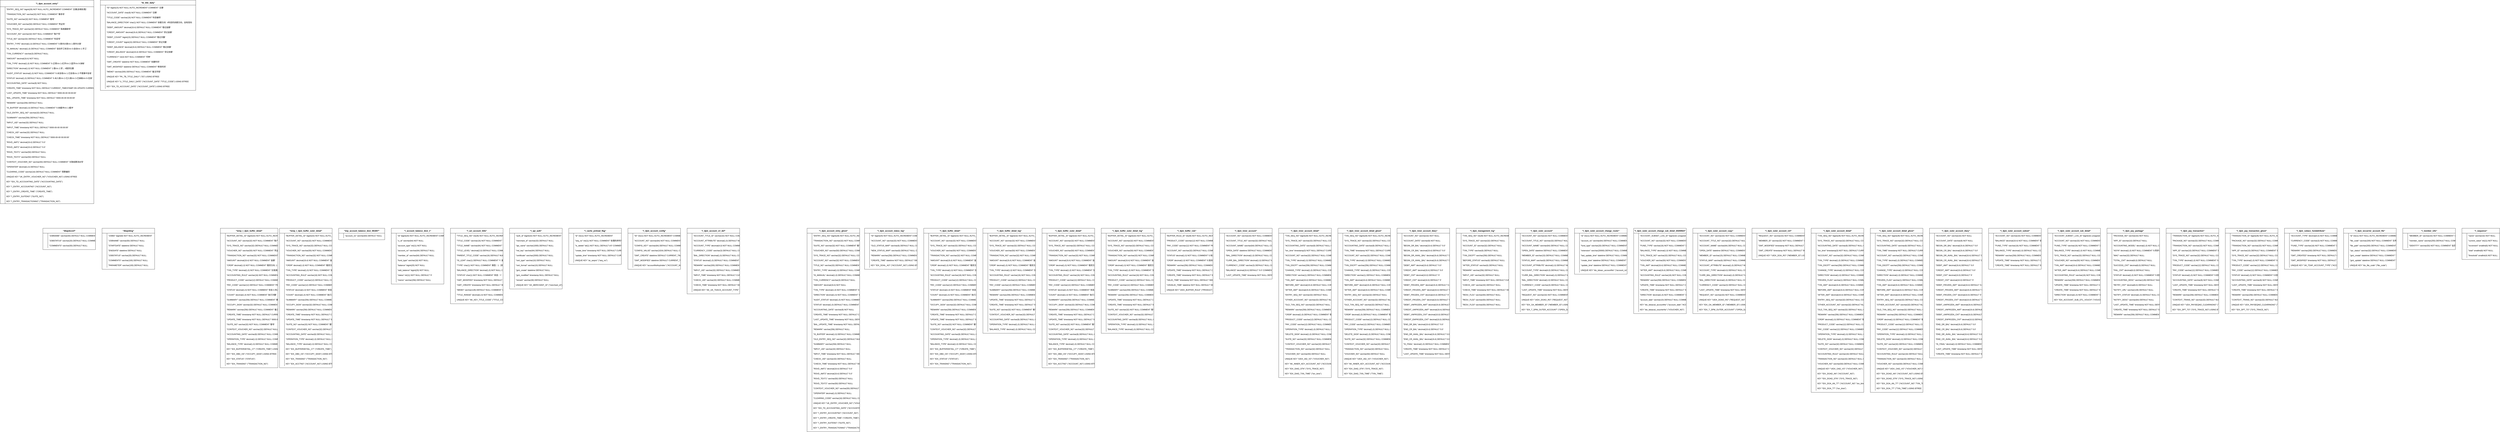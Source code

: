 <mxfile version="15.9.6" type="github">
  <diagram id="C5RBs43oDa-KdzZeNtuy" name="Page-1">
    <mxGraphModel dx="8741" dy="3204" grid="1" gridSize="10" guides="1" tooltips="1" connect="1" arrows="1" fold="1" page="1" pageScale="1" pageWidth="827" pageHeight="1169" math="0" shadow="0">
      <root>
        <mxCell id="WIyWlLk6GJQsqaUBKTNV-0" />
        <mxCell id="WIyWlLk6GJQsqaUBKTNV-1" parent="WIyWlLk6GJQsqaUBKTNV-0" />
        <mxCell id="RLfmsZjmCN96GWPGnFD9-85" value="&quot;dbajobconf&quot;" style="shape=table;startSize=30;container=1;collapsible=1;childLayout=tableLayout;fixedRows=1;rowLines=0;fontStyle=1;align=center;resizeLast=1;" parent="WIyWlLk6GJQsqaUBKTNV-1" vertex="1">
          <mxGeometry x="-7060" y="-170" width="320" height="130" as="geometry" />
        </mxCell>
        <mxCell id="RLfmsZjmCN96GWPGnFD9-86" value="" style="shape=partialRectangle;collapsible=0;dropTarget=0;pointerEvents=0;fillColor=none;points=[[0,0.5],[1,0.5]];portConstraint=eastwest;top=0;left=0;right=0;bottom=0;" parent="RLfmsZjmCN96GWPGnFD9-85" vertex="1">
          <mxGeometry y="30" width="320" height="30" as="geometry" />
        </mxCell>
        <mxCell id="RLfmsZjmCN96GWPGnFD9-87" value="" style="shape=partialRectangle;overflow=hidden;connectable=0;fillColor=none;top=0;left=0;bottom=0;right=0;" parent="RLfmsZjmCN96GWPGnFD9-86" vertex="1">
          <mxGeometry width="30" height="30" as="geometry" />
        </mxCell>
        <mxCell id="RLfmsZjmCN96GWPGnFD9-88" value="&quot;JOBNAME&quot; varchar(50) DEFAULT NULL COMMENT &#39;作业名字&#39;" style="shape=partialRectangle;overflow=hidden;connectable=0;fillColor=none;top=0;left=0;bottom=0;right=0;align=left;spacingLeft=6;" parent="RLfmsZjmCN96GWPGnFD9-86" vertex="1">
          <mxGeometry x="30" width="290" height="30" as="geometry" />
        </mxCell>
        <mxCell id="RLfmsZjmCN96GWPGnFD9-89" value="" style="shape=partialRectangle;collapsible=0;dropTarget=0;pointerEvents=0;fillColor=none;points=[[0,0.5],[1,0.5]];portConstraint=eastwest;top=0;left=0;right=0;bottom=0;" parent="RLfmsZjmCN96GWPGnFD9-85" vertex="1">
          <mxGeometry y="60" width="320" height="30" as="geometry" />
        </mxCell>
        <mxCell id="RLfmsZjmCN96GWPGnFD9-90" value="" style="shape=partialRectangle;overflow=hidden;connectable=0;fillColor=none;top=0;left=0;bottom=0;right=0;" parent="RLfmsZjmCN96GWPGnFD9-89" vertex="1">
          <mxGeometry width="30" height="30" as="geometry" />
        </mxCell>
        <mxCell id="RLfmsZjmCN96GWPGnFD9-91" value="&quot;JOBSTATUS&quot; varchar(20) DEFAULT NULL COMMENT &#39;作业进度&#39;" style="shape=partialRectangle;overflow=hidden;connectable=0;fillColor=none;top=0;left=0;bottom=0;right=0;align=left;spacingLeft=6;" parent="RLfmsZjmCN96GWPGnFD9-89" vertex="1">
          <mxGeometry x="30" width="290" height="30" as="geometry" />
        </mxCell>
        <mxCell id="RLfmsZjmCN96GWPGnFD9-92" value="" style="shape=partialRectangle;collapsible=0;dropTarget=0;pointerEvents=0;fillColor=none;points=[[0,0.5],[1,0.5]];portConstraint=eastwest;top=0;left=0;right=0;bottom=0;" parent="RLfmsZjmCN96GWPGnFD9-85" vertex="1">
          <mxGeometry y="90" width="320" height="30" as="geometry" />
        </mxCell>
        <mxCell id="RLfmsZjmCN96GWPGnFD9-93" value="" style="shape=partialRectangle;overflow=hidden;connectable=0;fillColor=none;top=0;left=0;bottom=0;right=0;" parent="RLfmsZjmCN96GWPGnFD9-92" vertex="1">
          <mxGeometry width="30" height="30" as="geometry" />
        </mxCell>
        <mxCell id="RLfmsZjmCN96GWPGnFD9-94" value="&quot;COMMENTS&quot; varchar(50) DEFAULT NULL" style="shape=partialRectangle;overflow=hidden;connectable=0;fillColor=none;top=0;left=0;bottom=0;right=0;align=left;spacingLeft=6;" parent="RLfmsZjmCN96GWPGnFD9-92" vertex="1">
          <mxGeometry x="30" width="290" height="30" as="geometry" />
        </mxCell>
        <mxCell id="RLfmsZjmCN96GWPGnFD9-95" value="&quot;dbajoblog&quot;" style="shape=table;startSize=30;container=1;collapsible=1;childLayout=tableLayout;fixedRows=1;rowLines=0;fontStyle=1;align=center;resizeLast=1;" parent="WIyWlLk6GJQsqaUBKTNV-1" vertex="1">
          <mxGeometry x="-6700" y="-170" width="320" height="250" as="geometry" />
        </mxCell>
        <mxCell id="RLfmsZjmCN96GWPGnFD9-96" value="" style="shape=partialRectangle;collapsible=0;dropTarget=0;pointerEvents=0;fillColor=none;points=[[0,0.5],[1,0.5]];portConstraint=eastwest;top=0;left=0;right=0;bottom=0;" parent="RLfmsZjmCN96GWPGnFD9-95" vertex="1">
          <mxGeometry y="30" width="320" height="30" as="geometry" />
        </mxCell>
        <mxCell id="RLfmsZjmCN96GWPGnFD9-97" value="" style="shape=partialRectangle;overflow=hidden;connectable=0;fillColor=none;top=0;left=0;bottom=0;right=0;" parent="RLfmsZjmCN96GWPGnFD9-96" vertex="1">
          <mxGeometry width="30" height="30" as="geometry" />
        </mxCell>
        <mxCell id="RLfmsZjmCN96GWPGnFD9-98" value="&quot;JOBID&quot; bigint(8) NOT NULL AUTO_INCREMENT" style="shape=partialRectangle;overflow=hidden;connectable=0;fillColor=none;top=0;left=0;bottom=0;right=0;align=left;spacingLeft=6;" parent="RLfmsZjmCN96GWPGnFD9-96" vertex="1">
          <mxGeometry x="30" width="290" height="30" as="geometry" />
        </mxCell>
        <mxCell id="RLfmsZjmCN96GWPGnFD9-99" value="" style="shape=partialRectangle;collapsible=0;dropTarget=0;pointerEvents=0;fillColor=none;points=[[0,0.5],[1,0.5]];portConstraint=eastwest;top=0;left=0;right=0;bottom=0;" parent="RLfmsZjmCN96GWPGnFD9-95" vertex="1">
          <mxGeometry y="60" width="320" height="30" as="geometry" />
        </mxCell>
        <mxCell id="RLfmsZjmCN96GWPGnFD9-100" value="" style="shape=partialRectangle;overflow=hidden;connectable=0;fillColor=none;top=0;left=0;bottom=0;right=0;" parent="RLfmsZjmCN96GWPGnFD9-99" vertex="1">
          <mxGeometry width="30" height="30" as="geometry" />
        </mxCell>
        <mxCell id="RLfmsZjmCN96GWPGnFD9-101" value="&quot;JOBNAME&quot; varchar(50) DEFAULT NULL" style="shape=partialRectangle;overflow=hidden;connectable=0;fillColor=none;top=0;left=0;bottom=0;right=0;align=left;spacingLeft=6;" parent="RLfmsZjmCN96GWPGnFD9-99" vertex="1">
          <mxGeometry x="30" width="290" height="30" as="geometry" />
        </mxCell>
        <mxCell id="RLfmsZjmCN96GWPGnFD9-102" value="" style="shape=partialRectangle;collapsible=0;dropTarget=0;pointerEvents=0;fillColor=none;points=[[0,0.5],[1,0.5]];portConstraint=eastwest;top=0;left=0;right=0;bottom=0;" parent="RLfmsZjmCN96GWPGnFD9-95" vertex="1">
          <mxGeometry y="90" width="320" height="30" as="geometry" />
        </mxCell>
        <mxCell id="RLfmsZjmCN96GWPGnFD9-103" value="" style="shape=partialRectangle;overflow=hidden;connectable=0;fillColor=none;top=0;left=0;bottom=0;right=0;" parent="RLfmsZjmCN96GWPGnFD9-102" vertex="1">
          <mxGeometry width="30" height="30" as="geometry" />
        </mxCell>
        <mxCell id="RLfmsZjmCN96GWPGnFD9-104" value="&quot;STARTDATE&quot; datetime DEFAULT NULL" style="shape=partialRectangle;overflow=hidden;connectable=0;fillColor=none;top=0;left=0;bottom=0;right=0;align=left;spacingLeft=6;" parent="RLfmsZjmCN96GWPGnFD9-102" vertex="1">
          <mxGeometry x="30" width="290" height="30" as="geometry" />
        </mxCell>
        <mxCell id="RLfmsZjmCN96GWPGnFD9-105" value="" style="shape=partialRectangle;collapsible=0;dropTarget=0;pointerEvents=0;fillColor=none;points=[[0,0.5],[1,0.5]];portConstraint=eastwest;top=0;left=0;right=0;bottom=0;" parent="RLfmsZjmCN96GWPGnFD9-95" vertex="1">
          <mxGeometry y="120" width="320" height="30" as="geometry" />
        </mxCell>
        <mxCell id="RLfmsZjmCN96GWPGnFD9-106" value="" style="shape=partialRectangle;overflow=hidden;connectable=0;fillColor=none;top=0;left=0;bottom=0;right=0;" parent="RLfmsZjmCN96GWPGnFD9-105" vertex="1">
          <mxGeometry width="30" height="30" as="geometry" />
        </mxCell>
        <mxCell id="RLfmsZjmCN96GWPGnFD9-107" value="&quot;ENDDATE&quot; datetime DEFAULT NULL" style="shape=partialRectangle;overflow=hidden;connectable=0;fillColor=none;top=0;left=0;bottom=0;right=0;align=left;spacingLeft=6;" parent="RLfmsZjmCN96GWPGnFD9-105" vertex="1">
          <mxGeometry x="30" width="290" height="30" as="geometry" />
        </mxCell>
        <mxCell id="RLfmsZjmCN96GWPGnFD9-108" value="" style="shape=partialRectangle;collapsible=0;dropTarget=0;pointerEvents=0;fillColor=none;points=[[0,0.5],[1,0.5]];portConstraint=eastwest;top=0;left=0;right=0;bottom=0;" parent="RLfmsZjmCN96GWPGnFD9-95" vertex="1">
          <mxGeometry y="150" width="320" height="30" as="geometry" />
        </mxCell>
        <mxCell id="RLfmsZjmCN96GWPGnFD9-109" value="" style="shape=partialRectangle;overflow=hidden;connectable=0;fillColor=none;top=0;left=0;bottom=0;right=0;" parent="RLfmsZjmCN96GWPGnFD9-108" vertex="1">
          <mxGeometry width="30" height="30" as="geometry" />
        </mxCell>
        <mxCell id="RLfmsZjmCN96GWPGnFD9-110" value="&quot;JOBSTATUS&quot; varchar(20) DEFAULT NULL" style="shape=partialRectangle;overflow=hidden;connectable=0;fillColor=none;top=0;left=0;bottom=0;right=0;align=left;spacingLeft=6;" parent="RLfmsZjmCN96GWPGnFD9-108" vertex="1">
          <mxGeometry x="30" width="290" height="30" as="geometry" />
        </mxCell>
        <mxCell id="RLfmsZjmCN96GWPGnFD9-111" value="" style="shape=partialRectangle;collapsible=0;dropTarget=0;pointerEvents=0;fillColor=none;points=[[0,0.5],[1,0.5]];portConstraint=eastwest;top=0;left=0;right=0;bottom=0;" parent="RLfmsZjmCN96GWPGnFD9-95" vertex="1">
          <mxGeometry y="180" width="320" height="30" as="geometry" />
        </mxCell>
        <mxCell id="RLfmsZjmCN96GWPGnFD9-112" value="" style="shape=partialRectangle;overflow=hidden;connectable=0;fillColor=none;top=0;left=0;bottom=0;right=0;" parent="RLfmsZjmCN96GWPGnFD9-111" vertex="1">
          <mxGeometry width="30" height="30" as="geometry" />
        </mxCell>
        <mxCell id="RLfmsZjmCN96GWPGnFD9-113" value="&quot;COMMENTS&quot; varchar(100) DEFAULT NULL" style="shape=partialRectangle;overflow=hidden;connectable=0;fillColor=none;top=0;left=0;bottom=0;right=0;align=left;spacingLeft=6;" parent="RLfmsZjmCN96GWPGnFD9-111" vertex="1">
          <mxGeometry x="30" width="290" height="30" as="geometry" />
        </mxCell>
        <mxCell id="RLfmsZjmCN96GWPGnFD9-114" value="" style="shape=partialRectangle;collapsible=0;dropTarget=0;pointerEvents=0;fillColor=none;points=[[0,0.5],[1,0.5]];portConstraint=eastwest;top=0;left=0;right=0;bottom=0;" parent="RLfmsZjmCN96GWPGnFD9-95" vertex="1">
          <mxGeometry y="210" width="320" height="30" as="geometry" />
        </mxCell>
        <mxCell id="RLfmsZjmCN96GWPGnFD9-115" value="" style="shape=partialRectangle;overflow=hidden;connectable=0;fillColor=none;top=0;left=0;bottom=0;right=0;" parent="RLfmsZjmCN96GWPGnFD9-114" vertex="1">
          <mxGeometry width="30" height="30" as="geometry" />
        </mxCell>
        <mxCell id="RLfmsZjmCN96GWPGnFD9-116" value="&quot;PARAMETER&quot; varchar(100) DEFAULT NULL" style="shape=partialRectangle;overflow=hidden;connectable=0;fillColor=none;top=0;left=0;bottom=0;right=0;align=left;spacingLeft=6;" parent="RLfmsZjmCN96GWPGnFD9-114" vertex="1">
          <mxGeometry x="30" width="290" height="30" as="geometry" />
        </mxCell>
        <mxCell id="RLfmsZjmCN96GWPGnFD9-117" value="&quot;tb_title_daily&quot;" style="shape=table;startSize=30;container=1;collapsible=1;childLayout=tableLayout;fixedRows=1;rowLines=0;fontStyle=1;align=center;resizeLast=1;" parent="WIyWlLk6GJQsqaUBKTNV-1" vertex="1">
          <mxGeometry x="-6710" y="-1560" width="580" height="550" as="geometry" />
        </mxCell>
        <mxCell id="RLfmsZjmCN96GWPGnFD9-118" value="" style="shape=partialRectangle;collapsible=0;dropTarget=0;pointerEvents=0;fillColor=none;points=[[0,0.5],[1,0.5]];portConstraint=eastwest;top=0;left=0;right=0;bottom=0;" parent="RLfmsZjmCN96GWPGnFD9-117" vertex="1">
          <mxGeometry y="30" width="580" height="30" as="geometry" />
        </mxCell>
        <mxCell id="RLfmsZjmCN96GWPGnFD9-119" value="" style="shape=partialRectangle;overflow=hidden;connectable=0;fillColor=none;top=0;left=0;bottom=0;right=0;" parent="RLfmsZjmCN96GWPGnFD9-118" vertex="1">
          <mxGeometry width="30" height="30" as="geometry">
            <mxRectangle width="30" height="30" as="alternateBounds" />
          </mxGeometry>
        </mxCell>
        <mxCell id="RLfmsZjmCN96GWPGnFD9-120" value="&quot;ID&quot; bigint(15) NOT NULL AUTO_INCREMENT COMMENT &#39;主键&#39;" style="shape=partialRectangle;overflow=hidden;connectable=0;fillColor=none;top=0;left=0;bottom=0;right=0;align=left;spacingLeft=6;" parent="RLfmsZjmCN96GWPGnFD9-118" vertex="1">
          <mxGeometry x="30" width="550" height="30" as="geometry">
            <mxRectangle width="550" height="30" as="alternateBounds" />
          </mxGeometry>
        </mxCell>
        <mxCell id="RLfmsZjmCN96GWPGnFD9-121" value="" style="shape=partialRectangle;collapsible=0;dropTarget=0;pointerEvents=0;fillColor=none;points=[[0,0.5],[1,0.5]];portConstraint=eastwest;top=0;left=0;right=0;bottom=0;" parent="RLfmsZjmCN96GWPGnFD9-117" vertex="1">
          <mxGeometry y="60" width="580" height="30" as="geometry" />
        </mxCell>
        <mxCell id="RLfmsZjmCN96GWPGnFD9-122" value="" style="shape=partialRectangle;overflow=hidden;connectable=0;fillColor=none;top=0;left=0;bottom=0;right=0;" parent="RLfmsZjmCN96GWPGnFD9-121" vertex="1">
          <mxGeometry width="30" height="30" as="geometry">
            <mxRectangle width="30" height="30" as="alternateBounds" />
          </mxGeometry>
        </mxCell>
        <mxCell id="RLfmsZjmCN96GWPGnFD9-123" value="&quot;ACCOUNT_DATE&quot; char(8) NOT NULL COMMENT &#39;日期&#39;" style="shape=partialRectangle;overflow=hidden;connectable=0;fillColor=none;top=0;left=0;bottom=0;right=0;align=left;spacingLeft=6;" parent="RLfmsZjmCN96GWPGnFD9-121" vertex="1">
          <mxGeometry x="30" width="550" height="30" as="geometry">
            <mxRectangle width="550" height="30" as="alternateBounds" />
          </mxGeometry>
        </mxCell>
        <mxCell id="RLfmsZjmCN96GWPGnFD9-124" value="" style="shape=partialRectangle;collapsible=0;dropTarget=0;pointerEvents=0;fillColor=none;points=[[0,0.5],[1,0.5]];portConstraint=eastwest;top=0;left=0;right=0;bottom=0;" parent="RLfmsZjmCN96GWPGnFD9-117" vertex="1">
          <mxGeometry y="90" width="580" height="30" as="geometry" />
        </mxCell>
        <mxCell id="RLfmsZjmCN96GWPGnFD9-125" value="" style="shape=partialRectangle;overflow=hidden;connectable=0;fillColor=none;top=0;left=0;bottom=0;right=0;" parent="RLfmsZjmCN96GWPGnFD9-124" vertex="1">
          <mxGeometry width="30" height="30" as="geometry">
            <mxRectangle width="30" height="30" as="alternateBounds" />
          </mxGeometry>
        </mxCell>
        <mxCell id="RLfmsZjmCN96GWPGnFD9-126" value="&quot;TITLE_CODE&quot; varchar(16) NOT NULL COMMENT &#39;科目编号&#39;" style="shape=partialRectangle;overflow=hidden;connectable=0;fillColor=none;top=0;left=0;bottom=0;right=0;align=left;spacingLeft=6;" parent="RLfmsZjmCN96GWPGnFD9-124" vertex="1">
          <mxGeometry x="30" width="550" height="30" as="geometry">
            <mxRectangle width="550" height="30" as="alternateBounds" />
          </mxGeometry>
        </mxCell>
        <mxCell id="RLfmsZjmCN96GWPGnFD9-127" value="" style="shape=partialRectangle;collapsible=0;dropTarget=0;pointerEvents=0;fillColor=none;points=[[0,0.5],[1,0.5]];portConstraint=eastwest;top=0;left=0;right=0;bottom=0;" parent="RLfmsZjmCN96GWPGnFD9-117" vertex="1">
          <mxGeometry y="120" width="580" height="30" as="geometry" />
        </mxCell>
        <mxCell id="RLfmsZjmCN96GWPGnFD9-128" value="" style="shape=partialRectangle;overflow=hidden;connectable=0;fillColor=none;top=0;left=0;bottom=0;right=0;" parent="RLfmsZjmCN96GWPGnFD9-127" vertex="1">
          <mxGeometry width="30" height="30" as="geometry">
            <mxRectangle width="30" height="30" as="alternateBounds" />
          </mxGeometry>
        </mxCell>
        <mxCell id="RLfmsZjmCN96GWPGnFD9-129" value="&quot;BALANCE_DIRECTION&quot; char(1) NOT NULL COMMENT &#39;余额方向&#39;  #科目的余额方向，会有双向" style="shape=partialRectangle;overflow=hidden;connectable=0;fillColor=none;top=0;left=0;bottom=0;right=0;align=left;spacingLeft=6;" parent="RLfmsZjmCN96GWPGnFD9-127" vertex="1">
          <mxGeometry x="30" width="550" height="30" as="geometry">
            <mxRectangle width="550" height="30" as="alternateBounds" />
          </mxGeometry>
        </mxCell>
        <mxCell id="RLfmsZjmCN96GWPGnFD9-130" value="" style="shape=partialRectangle;collapsible=0;dropTarget=0;pointerEvents=0;fillColor=none;points=[[0,0.5],[1,0.5]];portConstraint=eastwest;top=0;left=0;right=0;bottom=0;" parent="RLfmsZjmCN96GWPGnFD9-117" vertex="1">
          <mxGeometry y="150" width="580" height="30" as="geometry" />
        </mxCell>
        <mxCell id="RLfmsZjmCN96GWPGnFD9-131" value="" style="shape=partialRectangle;overflow=hidden;connectable=0;fillColor=none;top=0;left=0;bottom=0;right=0;" parent="RLfmsZjmCN96GWPGnFD9-130" vertex="1">
          <mxGeometry width="30" height="30" as="geometry">
            <mxRectangle width="30" height="30" as="alternateBounds" />
          </mxGeometry>
        </mxCell>
        <mxCell id="RLfmsZjmCN96GWPGnFD9-132" value="&quot;DEBIT_AMOUNT&quot; decimal(19,4) DEFAULT NULL COMMENT &#39;借记金额&#39;" style="shape=partialRectangle;overflow=hidden;connectable=0;fillColor=none;top=0;left=0;bottom=0;right=0;align=left;spacingLeft=6;" parent="RLfmsZjmCN96GWPGnFD9-130" vertex="1">
          <mxGeometry x="30" width="550" height="30" as="geometry">
            <mxRectangle width="550" height="30" as="alternateBounds" />
          </mxGeometry>
        </mxCell>
        <mxCell id="RLfmsZjmCN96GWPGnFD9-133" value="" style="shape=partialRectangle;collapsible=0;dropTarget=0;pointerEvents=0;fillColor=none;points=[[0,0.5],[1,0.5]];portConstraint=eastwest;top=0;left=0;right=0;bottom=0;" parent="RLfmsZjmCN96GWPGnFD9-117" vertex="1">
          <mxGeometry y="180" width="580" height="30" as="geometry" />
        </mxCell>
        <mxCell id="RLfmsZjmCN96GWPGnFD9-134" value="" style="shape=partialRectangle;overflow=hidden;connectable=0;fillColor=none;top=0;left=0;bottom=0;right=0;" parent="RLfmsZjmCN96GWPGnFD9-133" vertex="1">
          <mxGeometry width="30" height="30" as="geometry">
            <mxRectangle width="30" height="30" as="alternateBounds" />
          </mxGeometry>
        </mxCell>
        <mxCell id="RLfmsZjmCN96GWPGnFD9-135" value="&quot;CREDIT_AMOUNT&quot; decimal(19,4) DEFAULT NULL COMMENT &#39;贷记金额&#39;" style="shape=partialRectangle;overflow=hidden;connectable=0;fillColor=none;top=0;left=0;bottom=0;right=0;align=left;spacingLeft=6;" parent="RLfmsZjmCN96GWPGnFD9-133" vertex="1">
          <mxGeometry x="30" width="550" height="30" as="geometry">
            <mxRectangle width="550" height="30" as="alternateBounds" />
          </mxGeometry>
        </mxCell>
        <mxCell id="RLfmsZjmCN96GWPGnFD9-136" value="" style="shape=partialRectangle;collapsible=0;dropTarget=0;pointerEvents=0;fillColor=none;points=[[0,0.5],[1,0.5]];portConstraint=eastwest;top=0;left=0;right=0;bottom=0;" parent="RLfmsZjmCN96GWPGnFD9-117" vertex="1">
          <mxGeometry y="210" width="580" height="30" as="geometry" />
        </mxCell>
        <mxCell id="RLfmsZjmCN96GWPGnFD9-137" value="" style="shape=partialRectangle;overflow=hidden;connectable=0;fillColor=none;top=0;left=0;bottom=0;right=0;" parent="RLfmsZjmCN96GWPGnFD9-136" vertex="1">
          <mxGeometry width="30" height="30" as="geometry">
            <mxRectangle width="30" height="30" as="alternateBounds" />
          </mxGeometry>
        </mxCell>
        <mxCell id="RLfmsZjmCN96GWPGnFD9-138" value="&quot;DEBIT_COUNT&quot; bigint(15) DEFAULT NULL COMMENT &#39;借记次数&#39;" style="shape=partialRectangle;overflow=hidden;connectable=0;fillColor=none;top=0;left=0;bottom=0;right=0;align=left;spacingLeft=6;" parent="RLfmsZjmCN96GWPGnFD9-136" vertex="1">
          <mxGeometry x="30" width="550" height="30" as="geometry">
            <mxRectangle width="550" height="30" as="alternateBounds" />
          </mxGeometry>
        </mxCell>
        <mxCell id="RLfmsZjmCN96GWPGnFD9-139" value="" style="shape=partialRectangle;collapsible=0;dropTarget=0;pointerEvents=0;fillColor=none;points=[[0,0.5],[1,0.5]];portConstraint=eastwest;top=0;left=0;right=0;bottom=0;" parent="RLfmsZjmCN96GWPGnFD9-117" vertex="1">
          <mxGeometry y="240" width="580" height="30" as="geometry" />
        </mxCell>
        <mxCell id="RLfmsZjmCN96GWPGnFD9-140" value="" style="shape=partialRectangle;overflow=hidden;connectable=0;fillColor=none;top=0;left=0;bottom=0;right=0;" parent="RLfmsZjmCN96GWPGnFD9-139" vertex="1">
          <mxGeometry width="30" height="30" as="geometry">
            <mxRectangle width="30" height="30" as="alternateBounds" />
          </mxGeometry>
        </mxCell>
        <mxCell id="RLfmsZjmCN96GWPGnFD9-141" value="&quot;CREDIT_COUNT&quot; bigint(15) DEFAULT NULL COMMENT &#39;贷记次数&#39;" style="shape=partialRectangle;overflow=hidden;connectable=0;fillColor=none;top=0;left=0;bottom=0;right=0;align=left;spacingLeft=6;" parent="RLfmsZjmCN96GWPGnFD9-139" vertex="1">
          <mxGeometry x="30" width="550" height="30" as="geometry">
            <mxRectangle width="550" height="30" as="alternateBounds" />
          </mxGeometry>
        </mxCell>
        <mxCell id="RLfmsZjmCN96GWPGnFD9-142" value="" style="shape=partialRectangle;collapsible=0;dropTarget=0;pointerEvents=0;fillColor=none;points=[[0,0.5],[1,0.5]];portConstraint=eastwest;top=0;left=0;right=0;bottom=0;" parent="RLfmsZjmCN96GWPGnFD9-117" vertex="1">
          <mxGeometry y="270" width="580" height="30" as="geometry" />
        </mxCell>
        <mxCell id="RLfmsZjmCN96GWPGnFD9-143" value="" style="shape=partialRectangle;overflow=hidden;connectable=0;fillColor=none;top=0;left=0;bottom=0;right=0;" parent="RLfmsZjmCN96GWPGnFD9-142" vertex="1">
          <mxGeometry width="30" height="30" as="geometry">
            <mxRectangle width="30" height="30" as="alternateBounds" />
          </mxGeometry>
        </mxCell>
        <mxCell id="RLfmsZjmCN96GWPGnFD9-144" value="&quot;DEBIT_BALANCE&quot; decimal(19,4) DEFAULT NULL COMMENT &#39;借记余额&#39;" style="shape=partialRectangle;overflow=hidden;connectable=0;fillColor=none;top=0;left=0;bottom=0;right=0;align=left;spacingLeft=6;" parent="RLfmsZjmCN96GWPGnFD9-142" vertex="1">
          <mxGeometry x="30" width="550" height="30" as="geometry">
            <mxRectangle width="550" height="30" as="alternateBounds" />
          </mxGeometry>
        </mxCell>
        <mxCell id="RLfmsZjmCN96GWPGnFD9-145" value="" style="shape=partialRectangle;collapsible=0;dropTarget=0;pointerEvents=0;fillColor=none;points=[[0,0.5],[1,0.5]];portConstraint=eastwest;top=0;left=0;right=0;bottom=0;" parent="RLfmsZjmCN96GWPGnFD9-117" vertex="1">
          <mxGeometry y="300" width="580" height="30" as="geometry" />
        </mxCell>
        <mxCell id="RLfmsZjmCN96GWPGnFD9-146" value="" style="shape=partialRectangle;overflow=hidden;connectable=0;fillColor=none;top=0;left=0;bottom=0;right=0;" parent="RLfmsZjmCN96GWPGnFD9-145" vertex="1">
          <mxGeometry width="30" height="30" as="geometry">
            <mxRectangle width="30" height="30" as="alternateBounds" />
          </mxGeometry>
        </mxCell>
        <mxCell id="RLfmsZjmCN96GWPGnFD9-147" value="&quot;CREDIT_BALANCE&quot; decimal(19,4) DEFAULT NULL COMMENT &#39;贷记余额&#39;" style="shape=partialRectangle;overflow=hidden;connectable=0;fillColor=none;top=0;left=0;bottom=0;right=0;align=left;spacingLeft=6;" parent="RLfmsZjmCN96GWPGnFD9-145" vertex="1">
          <mxGeometry x="30" width="550" height="30" as="geometry">
            <mxRectangle width="550" height="30" as="alternateBounds" />
          </mxGeometry>
        </mxCell>
        <mxCell id="RLfmsZjmCN96GWPGnFD9-148" value="" style="shape=partialRectangle;collapsible=0;dropTarget=0;pointerEvents=0;fillColor=none;points=[[0,0.5],[1,0.5]];portConstraint=eastwest;top=0;left=0;right=0;bottom=0;" parent="RLfmsZjmCN96GWPGnFD9-117" vertex="1">
          <mxGeometry y="330" width="580" height="30" as="geometry" />
        </mxCell>
        <mxCell id="RLfmsZjmCN96GWPGnFD9-149" value="" style="shape=partialRectangle;overflow=hidden;connectable=0;fillColor=none;top=0;left=0;bottom=0;right=0;" parent="RLfmsZjmCN96GWPGnFD9-148" vertex="1">
          <mxGeometry width="30" height="30" as="geometry">
            <mxRectangle width="30" height="30" as="alternateBounds" />
          </mxGeometry>
        </mxCell>
        <mxCell id="RLfmsZjmCN96GWPGnFD9-150" value="&quot;CURRENCY&quot; int(3) NOT NULL COMMENT &#39;币种&#39;" style="shape=partialRectangle;overflow=hidden;connectable=0;fillColor=none;top=0;left=0;bottom=0;right=0;align=left;spacingLeft=6;" parent="RLfmsZjmCN96GWPGnFD9-148" vertex="1">
          <mxGeometry x="30" width="550" height="30" as="geometry">
            <mxRectangle width="550" height="30" as="alternateBounds" />
          </mxGeometry>
        </mxCell>
        <mxCell id="RLfmsZjmCN96GWPGnFD9-151" value="" style="shape=partialRectangle;collapsible=0;dropTarget=0;pointerEvents=0;fillColor=none;points=[[0,0.5],[1,0.5]];portConstraint=eastwest;top=0;left=0;right=0;bottom=0;" parent="RLfmsZjmCN96GWPGnFD9-117" vertex="1">
          <mxGeometry y="360" width="580" height="30" as="geometry" />
        </mxCell>
        <mxCell id="RLfmsZjmCN96GWPGnFD9-152" value="" style="shape=partialRectangle;overflow=hidden;connectable=0;fillColor=none;top=0;left=0;bottom=0;right=0;" parent="RLfmsZjmCN96GWPGnFD9-151" vertex="1">
          <mxGeometry width="30" height="30" as="geometry">
            <mxRectangle width="30" height="30" as="alternateBounds" />
          </mxGeometry>
        </mxCell>
        <mxCell id="RLfmsZjmCN96GWPGnFD9-153" value="&quot;GMT_CREATE&quot; datetime NOT NULL COMMENT &#39;创建时间&#39;" style="shape=partialRectangle;overflow=hidden;connectable=0;fillColor=none;top=0;left=0;bottom=0;right=0;align=left;spacingLeft=6;" parent="RLfmsZjmCN96GWPGnFD9-151" vertex="1">
          <mxGeometry x="30" width="550" height="30" as="geometry">
            <mxRectangle width="550" height="30" as="alternateBounds" />
          </mxGeometry>
        </mxCell>
        <mxCell id="RLfmsZjmCN96GWPGnFD9-154" value="" style="shape=partialRectangle;collapsible=0;dropTarget=0;pointerEvents=0;fillColor=none;points=[[0,0.5],[1,0.5]];portConstraint=eastwest;top=0;left=0;right=0;bottom=0;" parent="RLfmsZjmCN96GWPGnFD9-117" vertex="1">
          <mxGeometry y="390" width="580" height="30" as="geometry" />
        </mxCell>
        <mxCell id="RLfmsZjmCN96GWPGnFD9-155" value="" style="shape=partialRectangle;overflow=hidden;connectable=0;fillColor=none;top=0;left=0;bottom=0;right=0;" parent="RLfmsZjmCN96GWPGnFD9-154" vertex="1">
          <mxGeometry width="30" height="30" as="geometry">
            <mxRectangle width="30" height="30" as="alternateBounds" />
          </mxGeometry>
        </mxCell>
        <mxCell id="RLfmsZjmCN96GWPGnFD9-156" value="&quot;GMT_MODIFIED&quot; datetime DEFAULT NULL COMMENT &#39;修改时间&#39;" style="shape=partialRectangle;overflow=hidden;connectable=0;fillColor=none;top=0;left=0;bottom=0;right=0;align=left;spacingLeft=6;" parent="RLfmsZjmCN96GWPGnFD9-154" vertex="1">
          <mxGeometry x="30" width="550" height="30" as="geometry">
            <mxRectangle width="550" height="30" as="alternateBounds" />
          </mxGeometry>
        </mxCell>
        <mxCell id="RLfmsZjmCN96GWPGnFD9-157" value="" style="shape=partialRectangle;collapsible=0;dropTarget=0;pointerEvents=0;fillColor=none;points=[[0,0.5],[1,0.5]];portConstraint=eastwest;top=0;left=0;right=0;bottom=0;" parent="RLfmsZjmCN96GWPGnFD9-117" vertex="1">
          <mxGeometry y="420" width="580" height="30" as="geometry" />
        </mxCell>
        <mxCell id="RLfmsZjmCN96GWPGnFD9-158" value="" style="shape=partialRectangle;overflow=hidden;connectable=0;fillColor=none;top=0;left=0;bottom=0;right=0;" parent="RLfmsZjmCN96GWPGnFD9-157" vertex="1">
          <mxGeometry width="30" height="30" as="geometry">
            <mxRectangle width="30" height="30" as="alternateBounds" />
          </mxGeometry>
        </mxCell>
        <mxCell id="RLfmsZjmCN96GWPGnFD9-159" value="&quot;MEMO&quot; varchar(200) DEFAULT NULL COMMENT &#39;备注字段&#39;" style="shape=partialRectangle;overflow=hidden;connectable=0;fillColor=none;top=0;left=0;bottom=0;right=0;align=left;spacingLeft=6;" parent="RLfmsZjmCN96GWPGnFD9-157" vertex="1">
          <mxGeometry x="30" width="550" height="30" as="geometry">
            <mxRectangle width="550" height="30" as="alternateBounds" />
          </mxGeometry>
        </mxCell>
        <mxCell id="RLfmsZjmCN96GWPGnFD9-160" value="" style="shape=partialRectangle;collapsible=0;dropTarget=0;pointerEvents=0;fillColor=none;points=[[0,0.5],[1,0.5]];portConstraint=eastwest;top=0;left=0;right=0;bottom=0;" parent="RLfmsZjmCN96GWPGnFD9-117" vertex="1">
          <mxGeometry y="450" width="580" height="30" as="geometry" />
        </mxCell>
        <mxCell id="RLfmsZjmCN96GWPGnFD9-161" value="" style="shape=partialRectangle;overflow=hidden;connectable=0;fillColor=none;top=0;left=0;bottom=0;right=0;" parent="RLfmsZjmCN96GWPGnFD9-160" vertex="1">
          <mxGeometry width="30" height="30" as="geometry">
            <mxRectangle width="30" height="30" as="alternateBounds" />
          </mxGeometry>
        </mxCell>
        <mxCell id="RLfmsZjmCN96GWPGnFD9-162" value="UNIQUE KEY &quot;PK_TB_TITLE_DAILY&quot; (&quot;ID&quot;) USING BTREE" style="shape=partialRectangle;overflow=hidden;connectable=0;fillColor=none;top=0;left=0;bottom=0;right=0;align=left;spacingLeft=6;" parent="RLfmsZjmCN96GWPGnFD9-160" vertex="1">
          <mxGeometry x="30" width="550" height="30" as="geometry">
            <mxRectangle width="550" height="30" as="alternateBounds" />
          </mxGeometry>
        </mxCell>
        <mxCell id="RLfmsZjmCN96GWPGnFD9-163" value="" style="shape=partialRectangle;collapsible=0;dropTarget=0;pointerEvents=0;fillColor=none;points=[[0,0.5],[1,0.5]];portConstraint=eastwest;top=0;left=0;right=0;bottom=0;" parent="RLfmsZjmCN96GWPGnFD9-117" vertex="1">
          <mxGeometry y="480" width="580" height="30" as="geometry" />
        </mxCell>
        <mxCell id="RLfmsZjmCN96GWPGnFD9-164" value="" style="shape=partialRectangle;overflow=hidden;connectable=0;fillColor=none;top=0;left=0;bottom=0;right=0;" parent="RLfmsZjmCN96GWPGnFD9-163" vertex="1">
          <mxGeometry width="30" height="30" as="geometry">
            <mxRectangle width="30" height="30" as="alternateBounds" />
          </mxGeometry>
        </mxCell>
        <mxCell id="RLfmsZjmCN96GWPGnFD9-165" value="UNIQUE KEY &quot;U_TITLE_DAILY_DATE&quot; (&quot;ACCOUNT_DATE&quot;,&quot;TITLE_CODE&quot;) USING BTREE" style="shape=partialRectangle;overflow=hidden;connectable=0;fillColor=none;top=0;left=0;bottom=0;right=0;align=left;spacingLeft=6;" parent="RLfmsZjmCN96GWPGnFD9-163" vertex="1">
          <mxGeometry x="30" width="550" height="30" as="geometry">
            <mxRectangle width="550" height="30" as="alternateBounds" />
          </mxGeometry>
        </mxCell>
        <mxCell id="RLfmsZjmCN96GWPGnFD9-166" value="" style="shape=partialRectangle;collapsible=0;dropTarget=0;pointerEvents=0;fillColor=none;points=[[0,0.5],[1,0.5]];portConstraint=eastwest;top=0;left=0;right=0;bottom=0;" parent="RLfmsZjmCN96GWPGnFD9-117" vertex="1">
          <mxGeometry y="510" width="580" height="30" as="geometry" />
        </mxCell>
        <mxCell id="RLfmsZjmCN96GWPGnFD9-167" value="" style="shape=partialRectangle;overflow=hidden;connectable=0;fillColor=none;top=0;left=0;bottom=0;right=0;" parent="RLfmsZjmCN96GWPGnFD9-166" vertex="1">
          <mxGeometry width="30" height="30" as="geometry">
            <mxRectangle width="30" height="30" as="alternateBounds" />
          </mxGeometry>
        </mxCell>
        <mxCell id="RLfmsZjmCN96GWPGnFD9-168" value="KEY &quot;IDX_TD_ACCOUNT_DATE&quot; (&quot;ACCOUNT_DATE&quot;) USING BTREE" style="shape=partialRectangle;overflow=hidden;connectable=0;fillColor=none;top=0;left=0;bottom=0;right=0;align=left;spacingLeft=6;" parent="RLfmsZjmCN96GWPGnFD9-166" vertex="1">
          <mxGeometry x="30" width="550" height="30" as="geometry">
            <mxRectangle width="550" height="30" as="alternateBounds" />
          </mxGeometry>
        </mxCell>
        <mxCell id="RLfmsZjmCN96GWPGnFD9-169" value="&quot;temp_t_dpm_buffer_detail&quot;" style="shape=table;startSize=30;container=1;collapsible=1;childLayout=tableLayout;fixedRows=1;rowLines=0;fontStyle=1;align=center;resizeLast=1;" parent="WIyWlLk6GJQsqaUBKTNV-1" vertex="1">
          <mxGeometry x="-5980" y="-170" width="350" height="850" as="geometry" />
        </mxCell>
        <mxCell id="RLfmsZjmCN96GWPGnFD9-170" value="" style="shape=partialRectangle;collapsible=0;dropTarget=0;pointerEvents=0;fillColor=none;points=[[0,0.5],[1,0.5]];portConstraint=eastwest;top=0;left=0;right=0;bottom=0;" parent="RLfmsZjmCN96GWPGnFD9-169" vertex="1">
          <mxGeometry y="30" width="350" height="30" as="geometry" />
        </mxCell>
        <mxCell id="RLfmsZjmCN96GWPGnFD9-171" value="" style="shape=partialRectangle;overflow=hidden;connectable=0;fillColor=none;top=0;left=0;bottom=0;right=0;" parent="RLfmsZjmCN96GWPGnFD9-170" vertex="1">
          <mxGeometry width="30" height="30" as="geometry" />
        </mxCell>
        <mxCell id="RLfmsZjmCN96GWPGnFD9-172" value="&quot;BUFFER_DETAIL_ID&quot; bigint(32) NOT NULL AUTO_INCREMENT COMMENT &#39;待入账数据流水号&#39;" style="shape=partialRectangle;overflow=hidden;connectable=0;fillColor=none;top=0;left=0;bottom=0;right=0;align=left;spacingLeft=6;" parent="RLfmsZjmCN96GWPGnFD9-170" vertex="1">
          <mxGeometry x="30" width="320" height="30" as="geometry" />
        </mxCell>
        <mxCell id="RLfmsZjmCN96GWPGnFD9-173" value="" style="shape=partialRectangle;collapsible=0;dropTarget=0;pointerEvents=0;fillColor=none;points=[[0,0.5],[1,0.5]];portConstraint=eastwest;top=0;left=0;right=0;bottom=0;" parent="RLfmsZjmCN96GWPGnFD9-169" vertex="1">
          <mxGeometry y="60" width="350" height="30" as="geometry" />
        </mxCell>
        <mxCell id="RLfmsZjmCN96GWPGnFD9-174" value="" style="shape=partialRectangle;overflow=hidden;connectable=0;fillColor=none;top=0;left=0;bottom=0;right=0;" parent="RLfmsZjmCN96GWPGnFD9-173" vertex="1">
          <mxGeometry width="30" height="30" as="geometry" />
        </mxCell>
        <mxCell id="RLfmsZjmCN96GWPGnFD9-175" value="&quot;ACCOUNT_NO&quot; varchar(32) NOT NULL COMMENT &#39;账户号&#39;" style="shape=partialRectangle;overflow=hidden;connectable=0;fillColor=none;top=0;left=0;bottom=0;right=0;align=left;spacingLeft=6;" parent="RLfmsZjmCN96GWPGnFD9-173" vertex="1">
          <mxGeometry x="30" width="320" height="30" as="geometry" />
        </mxCell>
        <mxCell id="RLfmsZjmCN96GWPGnFD9-176" value="" style="shape=partialRectangle;collapsible=0;dropTarget=0;pointerEvents=0;fillColor=none;points=[[0,0.5],[1,0.5]];portConstraint=eastwest;top=0;left=0;right=0;bottom=0;" parent="RLfmsZjmCN96GWPGnFD9-169" vertex="1">
          <mxGeometry y="90" width="350" height="30" as="geometry" />
        </mxCell>
        <mxCell id="RLfmsZjmCN96GWPGnFD9-177" value="" style="shape=partialRectangle;overflow=hidden;connectable=0;fillColor=none;top=0;left=0;bottom=0;right=0;" parent="RLfmsZjmCN96GWPGnFD9-176" vertex="1">
          <mxGeometry width="30" height="30" as="geometry" />
        </mxCell>
        <mxCell id="RLfmsZjmCN96GWPGnFD9-178" value="&quot;SYS_TRACE_NO&quot; varchar(32) DEFAULT NULL COMMENT &#39;系统跟踪号&#39;" style="shape=partialRectangle;overflow=hidden;connectable=0;fillColor=none;top=0;left=0;bottom=0;right=0;align=left;spacingLeft=6;" parent="RLfmsZjmCN96GWPGnFD9-176" vertex="1">
          <mxGeometry x="30" width="320" height="30" as="geometry" />
        </mxCell>
        <mxCell id="RLfmsZjmCN96GWPGnFD9-179" value="" style="shape=partialRectangle;collapsible=0;dropTarget=0;pointerEvents=0;fillColor=none;points=[[0,0.5],[1,0.5]];portConstraint=eastwest;top=0;left=0;right=0;bottom=0;" parent="RLfmsZjmCN96GWPGnFD9-169" vertex="1">
          <mxGeometry y="120" width="350" height="30" as="geometry" />
        </mxCell>
        <mxCell id="RLfmsZjmCN96GWPGnFD9-180" value="" style="shape=partialRectangle;overflow=hidden;connectable=0;fillColor=none;top=0;left=0;bottom=0;right=0;" parent="RLfmsZjmCN96GWPGnFD9-179" vertex="1">
          <mxGeometry width="30" height="30" as="geometry" />
        </mxCell>
        <mxCell id="RLfmsZjmCN96GWPGnFD9-181" value="&quot;VOUCHER_NO&quot; varchar(50) NOT NULL COMMENT &#39;凭证号&#39;" style="shape=partialRectangle;overflow=hidden;connectable=0;fillColor=none;top=0;left=0;bottom=0;right=0;align=left;spacingLeft=6;" parent="RLfmsZjmCN96GWPGnFD9-179" vertex="1">
          <mxGeometry x="30" width="320" height="30" as="geometry" />
        </mxCell>
        <mxCell id="RLfmsZjmCN96GWPGnFD9-182" value="" style="shape=partialRectangle;collapsible=0;dropTarget=0;pointerEvents=0;fillColor=none;points=[[0,0.5],[1,0.5]];portConstraint=eastwest;top=0;left=0;right=0;bottom=0;" parent="RLfmsZjmCN96GWPGnFD9-169" vertex="1">
          <mxGeometry y="150" width="350" height="30" as="geometry" />
        </mxCell>
        <mxCell id="RLfmsZjmCN96GWPGnFD9-183" value="" style="shape=partialRectangle;overflow=hidden;connectable=0;fillColor=none;top=0;left=0;bottom=0;right=0;" parent="RLfmsZjmCN96GWPGnFD9-182" vertex="1">
          <mxGeometry width="30" height="30" as="geometry" />
        </mxCell>
        <mxCell id="RLfmsZjmCN96GWPGnFD9-184" value="&quot;TRANSACTION_NO&quot; varchar(32) NOT NULL COMMENT &#39;事务号&#39;" style="shape=partialRectangle;overflow=hidden;connectable=0;fillColor=none;top=0;left=0;bottom=0;right=0;align=left;spacingLeft=6;" parent="RLfmsZjmCN96GWPGnFD9-182" vertex="1">
          <mxGeometry x="30" width="320" height="30" as="geometry" />
        </mxCell>
        <mxCell id="RLfmsZjmCN96GWPGnFD9-185" value="" style="shape=partialRectangle;collapsible=0;dropTarget=0;pointerEvents=0;fillColor=none;points=[[0,0.5],[1,0.5]];portConstraint=eastwest;top=0;left=0;right=0;bottom=0;" parent="RLfmsZjmCN96GWPGnFD9-169" vertex="1">
          <mxGeometry y="180" width="350" height="30" as="geometry" />
        </mxCell>
        <mxCell id="RLfmsZjmCN96GWPGnFD9-186" value="" style="shape=partialRectangle;overflow=hidden;connectable=0;fillColor=none;top=0;left=0;bottom=0;right=0;" parent="RLfmsZjmCN96GWPGnFD9-185" vertex="1">
          <mxGeometry width="30" height="30" as="geometry" />
        </mxCell>
        <mxCell id="RLfmsZjmCN96GWPGnFD9-187" value="&quot;AMOUNT&quot; decimal(19,4) NOT NULL COMMENT &#39;金额&#39;" style="shape=partialRectangle;overflow=hidden;connectable=0;fillColor=none;top=0;left=0;bottom=0;right=0;align=left;spacingLeft=6;" parent="RLfmsZjmCN96GWPGnFD9-185" vertex="1">
          <mxGeometry x="30" width="320" height="30" as="geometry" />
        </mxCell>
        <mxCell id="RLfmsZjmCN96GWPGnFD9-188" value="" style="shape=partialRectangle;collapsible=0;dropTarget=0;pointerEvents=0;fillColor=none;points=[[0,0.5],[1,0.5]];portConstraint=eastwest;top=0;left=0;right=0;bottom=0;" parent="RLfmsZjmCN96GWPGnFD9-169" vertex="1">
          <mxGeometry y="210" width="350" height="30" as="geometry" />
        </mxCell>
        <mxCell id="RLfmsZjmCN96GWPGnFD9-189" value="" style="shape=partialRectangle;overflow=hidden;connectable=0;fillColor=none;top=0;left=0;bottom=0;right=0;" parent="RLfmsZjmCN96GWPGnFD9-188" vertex="1">
          <mxGeometry width="30" height="30" as="geometry" />
        </mxCell>
        <mxCell id="RLfmsZjmCN96GWPGnFD9-190" value="&quot;CRDR&quot; decimal(1,0) NOT NULL COMMENT &#39;借贷方向:   1:借   2:贷&#39;" style="shape=partialRectangle;overflow=hidden;connectable=0;fillColor=none;top=0;left=0;bottom=0;right=0;align=left;spacingLeft=6;" parent="RLfmsZjmCN96GWPGnFD9-188" vertex="1">
          <mxGeometry x="30" width="320" height="30" as="geometry" />
        </mxCell>
        <mxCell id="RLfmsZjmCN96GWPGnFD9-191" value="" style="shape=partialRectangle;collapsible=0;dropTarget=0;pointerEvents=0;fillColor=none;points=[[0,0.5],[1,0.5]];portConstraint=eastwest;top=0;left=0;right=0;bottom=0;" parent="RLfmsZjmCN96GWPGnFD9-169" vertex="1">
          <mxGeometry y="240" width="350" height="30" as="geometry" />
        </mxCell>
        <mxCell id="RLfmsZjmCN96GWPGnFD9-192" value="" style="shape=partialRectangle;overflow=hidden;connectable=0;fillColor=none;top=0;left=0;bottom=0;right=0;" parent="RLfmsZjmCN96GWPGnFD9-191" vertex="1">
          <mxGeometry width="30" height="30" as="geometry" />
        </mxCell>
        <mxCell id="RLfmsZjmCN96GWPGnFD9-193" value="&quot;TXN_TYPE&quot; decimal(1,0) NOT NULL COMMENT &#39;交易类型       0:正常  1:红字   2:蓝字   9:抹帐&#39;" style="shape=partialRectangle;overflow=hidden;connectable=0;fillColor=none;top=0;left=0;bottom=0;right=0;align=left;spacingLeft=6;" parent="RLfmsZjmCN96GWPGnFD9-191" vertex="1">
          <mxGeometry x="30" width="320" height="30" as="geometry" />
        </mxCell>
        <mxCell id="RLfmsZjmCN96GWPGnFD9-194" value="" style="shape=partialRectangle;collapsible=0;dropTarget=0;pointerEvents=0;fillColor=none;points=[[0,0.5],[1,0.5]];portConstraint=eastwest;top=0;left=0;right=0;bottom=0;" parent="RLfmsZjmCN96GWPGnFD9-169" vertex="1">
          <mxGeometry y="270" width="350" height="30" as="geometry" />
        </mxCell>
        <mxCell id="RLfmsZjmCN96GWPGnFD9-195" value="" style="shape=partialRectangle;overflow=hidden;connectable=0;fillColor=none;top=0;left=0;bottom=0;right=0;" parent="RLfmsZjmCN96GWPGnFD9-194" vertex="1">
          <mxGeometry width="30" height="30" as="geometry" />
        </mxCell>
        <mxCell id="RLfmsZjmCN96GWPGnFD9-196" value="&quot;ACCOUNTING_RULE&quot; varchar(16) NOT NULL COMMENT &#39;入账规则     0.先贷后借  1.借记   2.贷记  3.冻结&#39;" style="shape=partialRectangle;overflow=hidden;connectable=0;fillColor=none;top=0;left=0;bottom=0;right=0;align=left;spacingLeft=6;" parent="RLfmsZjmCN96GWPGnFD9-194" vertex="1">
          <mxGeometry x="30" width="320" height="30" as="geometry" />
        </mxCell>
        <mxCell id="RLfmsZjmCN96GWPGnFD9-197" value="" style="shape=partialRectangle;collapsible=0;dropTarget=0;pointerEvents=0;fillColor=none;points=[[0,0.5],[1,0.5]];portConstraint=eastwest;top=0;left=0;right=0;bottom=0;" parent="RLfmsZjmCN96GWPGnFD9-169" vertex="1">
          <mxGeometry y="300" width="350" height="30" as="geometry" />
        </mxCell>
        <mxCell id="RLfmsZjmCN96GWPGnFD9-198" value="" style="shape=partialRectangle;overflow=hidden;connectable=0;fillColor=none;top=0;left=0;bottom=0;right=0;" parent="RLfmsZjmCN96GWPGnFD9-197" vertex="1">
          <mxGeometry width="30" height="30" as="geometry" />
        </mxCell>
        <mxCell id="RLfmsZjmCN96GWPGnFD9-199" value="&quot;PRODUCT_CODE&quot; varchar(12) DEFAULT NULL COMMENT &#39;PE产品编码&#39;" style="shape=partialRectangle;overflow=hidden;connectable=0;fillColor=none;top=0;left=0;bottom=0;right=0;align=left;spacingLeft=6;" parent="RLfmsZjmCN96GWPGnFD9-197" vertex="1">
          <mxGeometry x="30" width="320" height="30" as="geometry" />
        </mxCell>
        <mxCell id="RLfmsZjmCN96GWPGnFD9-200" value="" style="shape=partialRectangle;collapsible=0;dropTarget=0;pointerEvents=0;fillColor=none;points=[[0,0.5],[1,0.5]];portConstraint=eastwest;top=0;left=0;right=0;bottom=0;" parent="RLfmsZjmCN96GWPGnFD9-169" vertex="1">
          <mxGeometry y="330" width="350" height="30" as="geometry" />
        </mxCell>
        <mxCell id="RLfmsZjmCN96GWPGnFD9-201" value="" style="shape=partialRectangle;overflow=hidden;connectable=0;fillColor=none;top=0;left=0;bottom=0;right=0;" parent="RLfmsZjmCN96GWPGnFD9-200" vertex="1">
          <mxGeometry width="30" height="30" as="geometry" />
        </mxCell>
        <mxCell id="RLfmsZjmCN96GWPGnFD9-202" value="&quot;PAY_CODE&quot; varchar(12) DEFAULT NULL COMMENT &#39;PE支付编码&#39;" style="shape=partialRectangle;overflow=hidden;connectable=0;fillColor=none;top=0;left=0;bottom=0;right=0;align=left;spacingLeft=6;" parent="RLfmsZjmCN96GWPGnFD9-200" vertex="1">
          <mxGeometry x="30" width="320" height="30" as="geometry" />
        </mxCell>
        <mxCell id="RLfmsZjmCN96GWPGnFD9-203" value="" style="shape=partialRectangle;collapsible=0;dropTarget=0;pointerEvents=0;fillColor=none;points=[[0,0.5],[1,0.5]];portConstraint=eastwest;top=0;left=0;right=0;bottom=0;" parent="RLfmsZjmCN96GWPGnFD9-169" vertex="1">
          <mxGeometry y="360" width="350" height="30" as="geometry" />
        </mxCell>
        <mxCell id="RLfmsZjmCN96GWPGnFD9-204" value="" style="shape=partialRectangle;overflow=hidden;connectable=0;fillColor=none;top=0;left=0;bottom=0;right=0;" parent="RLfmsZjmCN96GWPGnFD9-203" vertex="1">
          <mxGeometry width="30" height="30" as="geometry" />
        </mxCell>
        <mxCell id="RLfmsZjmCN96GWPGnFD9-205" value="&quot;STATUS&quot; decimal(1,0) NOT NULL COMMENT &#39;状态   0.待入账  1.成功(不会存在,成功直接删除数据)  2.失败  3.处理中&#39;" style="shape=partialRectangle;overflow=hidden;connectable=0;fillColor=none;top=0;left=0;bottom=0;right=0;align=left;spacingLeft=6;" parent="RLfmsZjmCN96GWPGnFD9-203" vertex="1">
          <mxGeometry x="30" width="320" height="30" as="geometry" />
        </mxCell>
        <mxCell id="RLfmsZjmCN96GWPGnFD9-206" value="" style="shape=partialRectangle;collapsible=0;dropTarget=0;pointerEvents=0;fillColor=none;points=[[0,0.5],[1,0.5]];portConstraint=eastwest;top=0;left=0;right=0;bottom=0;" parent="RLfmsZjmCN96GWPGnFD9-169" vertex="1">
          <mxGeometry y="390" width="350" height="30" as="geometry" />
        </mxCell>
        <mxCell id="RLfmsZjmCN96GWPGnFD9-207" value="" style="shape=partialRectangle;overflow=hidden;connectable=0;fillColor=none;top=0;left=0;bottom=0;right=0;" parent="RLfmsZjmCN96GWPGnFD9-206" vertex="1">
          <mxGeometry width="30" height="30" as="geometry" />
        </mxCell>
        <mxCell id="RLfmsZjmCN96GWPGnFD9-208" value="&quot;COUNT&quot; decimal(1,0) NOT NULL COMMENT &#39;执行次数&#39;" style="shape=partialRectangle;overflow=hidden;connectable=0;fillColor=none;top=0;left=0;bottom=0;right=0;align=left;spacingLeft=6;" parent="RLfmsZjmCN96GWPGnFD9-206" vertex="1">
          <mxGeometry x="30" width="320" height="30" as="geometry" />
        </mxCell>
        <mxCell id="RLfmsZjmCN96GWPGnFD9-209" value="" style="shape=partialRectangle;collapsible=0;dropTarget=0;pointerEvents=0;fillColor=none;points=[[0,0.5],[1,0.5]];portConstraint=eastwest;top=0;left=0;right=0;bottom=0;" parent="RLfmsZjmCN96GWPGnFD9-169" vertex="1">
          <mxGeometry y="420" width="350" height="30" as="geometry" />
        </mxCell>
        <mxCell id="RLfmsZjmCN96GWPGnFD9-210" value="" style="shape=partialRectangle;overflow=hidden;connectable=0;fillColor=none;top=0;left=0;bottom=0;right=0;" parent="RLfmsZjmCN96GWPGnFD9-209" vertex="1">
          <mxGeometry width="30" height="30" as="geometry" />
        </mxCell>
        <mxCell id="RLfmsZjmCN96GWPGnFD9-211" value="&quot;SUMMARY&quot; varchar(256) DEFAULT NULL COMMENT &#39;摘要&#39;" style="shape=partialRectangle;overflow=hidden;connectable=0;fillColor=none;top=0;left=0;bottom=0;right=0;align=left;spacingLeft=6;" parent="RLfmsZjmCN96GWPGnFD9-209" vertex="1">
          <mxGeometry x="30" width="320" height="30" as="geometry" />
        </mxCell>
        <mxCell id="RLfmsZjmCN96GWPGnFD9-212" value="" style="shape=partialRectangle;collapsible=0;dropTarget=0;pointerEvents=0;fillColor=none;points=[[0,0.5],[1,0.5]];portConstraint=eastwest;top=0;left=0;right=0;bottom=0;" parent="RLfmsZjmCN96GWPGnFD9-169" vertex="1">
          <mxGeometry y="450" width="350" height="30" as="geometry" />
        </mxCell>
        <mxCell id="RLfmsZjmCN96GWPGnFD9-213" value="" style="shape=partialRectangle;overflow=hidden;connectable=0;fillColor=none;top=0;left=0;bottom=0;right=0;" parent="RLfmsZjmCN96GWPGnFD9-212" vertex="1">
          <mxGeometry width="30" height="30" as="geometry" />
        </mxCell>
        <mxCell id="RLfmsZjmCN96GWPGnFD9-214" value="&quot;OCCUPY_SIGN&quot; varchar(32) DEFAULT NULL COMMENT &#39;时间戳&#39;" style="shape=partialRectangle;overflow=hidden;connectable=0;fillColor=none;top=0;left=0;bottom=0;right=0;align=left;spacingLeft=6;" parent="RLfmsZjmCN96GWPGnFD9-212" vertex="1">
          <mxGeometry x="30" width="320" height="30" as="geometry" />
        </mxCell>
        <mxCell id="RLfmsZjmCN96GWPGnFD9-215" value="" style="shape=partialRectangle;collapsible=0;dropTarget=0;pointerEvents=0;fillColor=none;points=[[0,0.5],[1,0.5]];portConstraint=eastwest;top=0;left=0;right=0;bottom=0;" parent="RLfmsZjmCN96GWPGnFD9-169" vertex="1">
          <mxGeometry y="480" width="350" height="30" as="geometry" />
        </mxCell>
        <mxCell id="RLfmsZjmCN96GWPGnFD9-216" value="" style="shape=partialRectangle;overflow=hidden;connectable=0;fillColor=none;top=0;left=0;bottom=0;right=0;" parent="RLfmsZjmCN96GWPGnFD9-215" vertex="1">
          <mxGeometry width="30" height="30" as="geometry" />
        </mxCell>
        <mxCell id="RLfmsZjmCN96GWPGnFD9-217" value="&quot;REMARK&quot; varchar(256) DEFAULT NULL COMMENT &#39;备注&#39;" style="shape=partialRectangle;overflow=hidden;connectable=0;fillColor=none;top=0;left=0;bottom=0;right=0;align=left;spacingLeft=6;" parent="RLfmsZjmCN96GWPGnFD9-215" vertex="1">
          <mxGeometry x="30" width="320" height="30" as="geometry" />
        </mxCell>
        <mxCell id="RLfmsZjmCN96GWPGnFD9-218" value="" style="shape=partialRectangle;collapsible=0;dropTarget=0;pointerEvents=0;fillColor=none;points=[[0,0.5],[1,0.5]];portConstraint=eastwest;top=0;left=0;right=0;bottom=0;" parent="RLfmsZjmCN96GWPGnFD9-169" vertex="1">
          <mxGeometry y="510" width="350" height="30" as="geometry" />
        </mxCell>
        <mxCell id="RLfmsZjmCN96GWPGnFD9-219" value="" style="shape=partialRectangle;overflow=hidden;connectable=0;fillColor=none;top=0;left=0;bottom=0;right=0;" parent="RLfmsZjmCN96GWPGnFD9-218" vertex="1">
          <mxGeometry width="30" height="30" as="geometry" />
        </mxCell>
        <mxCell id="RLfmsZjmCN96GWPGnFD9-220" value="&quot;CREATE_TIME&quot; timestamp NOT NULL DEFAULT CURRENT_TIMESTAMP COMMENT &#39;创建时间&#39;" style="shape=partialRectangle;overflow=hidden;connectable=0;fillColor=none;top=0;left=0;bottom=0;right=0;align=left;spacingLeft=6;" parent="RLfmsZjmCN96GWPGnFD9-218" vertex="1">
          <mxGeometry x="30" width="320" height="30" as="geometry" />
        </mxCell>
        <mxCell id="RLfmsZjmCN96GWPGnFD9-221" value="" style="shape=partialRectangle;collapsible=0;dropTarget=0;pointerEvents=0;fillColor=none;points=[[0,0.5],[1,0.5]];portConstraint=eastwest;top=0;left=0;right=0;bottom=0;" parent="RLfmsZjmCN96GWPGnFD9-169" vertex="1">
          <mxGeometry y="540" width="350" height="30" as="geometry" />
        </mxCell>
        <mxCell id="RLfmsZjmCN96GWPGnFD9-222" value="" style="shape=partialRectangle;overflow=hidden;connectable=0;fillColor=none;top=0;left=0;bottom=0;right=0;" parent="RLfmsZjmCN96GWPGnFD9-221" vertex="1">
          <mxGeometry width="30" height="30" as="geometry" />
        </mxCell>
        <mxCell id="RLfmsZjmCN96GWPGnFD9-223" value="&quot;UPDATE_TIME&quot; timestamp NOT NULL DEFAULT &#39;0000-00-00 00:00:00&#39; COMMENT &#39;更新时间&#39;" style="shape=partialRectangle;overflow=hidden;connectable=0;fillColor=none;top=0;left=0;bottom=0;right=0;align=left;spacingLeft=6;" parent="RLfmsZjmCN96GWPGnFD9-221" vertex="1">
          <mxGeometry x="30" width="320" height="30" as="geometry" />
        </mxCell>
        <mxCell id="RLfmsZjmCN96GWPGnFD9-224" value="" style="shape=partialRectangle;collapsible=0;dropTarget=0;pointerEvents=0;fillColor=none;points=[[0,0.5],[1,0.5]];portConstraint=eastwest;top=0;left=0;right=0;bottom=0;" parent="RLfmsZjmCN96GWPGnFD9-169" vertex="1">
          <mxGeometry y="570" width="350" height="30" as="geometry" />
        </mxCell>
        <mxCell id="RLfmsZjmCN96GWPGnFD9-225" value="" style="shape=partialRectangle;overflow=hidden;connectable=0;fillColor=none;top=0;left=0;bottom=0;right=0;" parent="RLfmsZjmCN96GWPGnFD9-224" vertex="1">
          <mxGeometry width="30" height="30" as="geometry" />
        </mxCell>
        <mxCell id="RLfmsZjmCN96GWPGnFD9-226" value="&quot;SUITE_NO&quot; varchar(32) NOT NULL COMMENT &#39;套号&#39;" style="shape=partialRectangle;overflow=hidden;connectable=0;fillColor=none;top=0;left=0;bottom=0;right=0;align=left;spacingLeft=6;" parent="RLfmsZjmCN96GWPGnFD9-224" vertex="1">
          <mxGeometry x="30" width="320" height="30" as="geometry" />
        </mxCell>
        <mxCell id="RLfmsZjmCN96GWPGnFD9-227" value="" style="shape=partialRectangle;collapsible=0;dropTarget=0;pointerEvents=0;fillColor=none;points=[[0,0.5],[1,0.5]];portConstraint=eastwest;top=0;left=0;right=0;bottom=0;" parent="RLfmsZjmCN96GWPGnFD9-169" vertex="1">
          <mxGeometry y="600" width="350" height="30" as="geometry" />
        </mxCell>
        <mxCell id="RLfmsZjmCN96GWPGnFD9-228" value="" style="shape=partialRectangle;overflow=hidden;connectable=0;fillColor=none;top=0;left=0;bottom=0;right=0;" parent="RLfmsZjmCN96GWPGnFD9-227" vertex="1">
          <mxGeometry width="30" height="30" as="geometry" />
        </mxCell>
        <mxCell id="RLfmsZjmCN96GWPGnFD9-229" value="&quot;CONTEXT_VOUCHER_NO&quot; varchar(32) DEFAULT NULL COMMENT &#39;关联凭证号&#39;" style="shape=partialRectangle;overflow=hidden;connectable=0;fillColor=none;top=0;left=0;bottom=0;right=0;align=left;spacingLeft=6;" parent="RLfmsZjmCN96GWPGnFD9-227" vertex="1">
          <mxGeometry x="30" width="320" height="30" as="geometry" />
        </mxCell>
        <mxCell id="RLfmsZjmCN96GWPGnFD9-230" value="" style="shape=partialRectangle;collapsible=0;dropTarget=0;pointerEvents=0;fillColor=none;points=[[0,0.5],[1,0.5]];portConstraint=eastwest;top=0;left=0;right=0;bottom=0;" parent="RLfmsZjmCN96GWPGnFD9-169" vertex="1">
          <mxGeometry y="630" width="350" height="30" as="geometry" />
        </mxCell>
        <mxCell id="RLfmsZjmCN96GWPGnFD9-231" value="" style="shape=partialRectangle;overflow=hidden;connectable=0;fillColor=none;top=0;left=0;bottom=0;right=0;" parent="RLfmsZjmCN96GWPGnFD9-230" vertex="1">
          <mxGeometry width="30" height="30" as="geometry" />
        </mxCell>
        <mxCell id="RLfmsZjmCN96GWPGnFD9-232" value="&quot;ACCOUNTING_DATE&quot; varchar(8) DEFAULT NULL COMMENT &#39;会计日&#39;" style="shape=partialRectangle;overflow=hidden;connectable=0;fillColor=none;top=0;left=0;bottom=0;right=0;align=left;spacingLeft=6;" parent="RLfmsZjmCN96GWPGnFD9-230" vertex="1">
          <mxGeometry x="30" width="320" height="30" as="geometry" />
        </mxCell>
        <mxCell id="RLfmsZjmCN96GWPGnFD9-233" value="" style="shape=partialRectangle;collapsible=0;dropTarget=0;pointerEvents=0;fillColor=none;points=[[0,0.5],[1,0.5]];portConstraint=eastwest;top=0;left=0;right=0;bottom=0;" parent="RLfmsZjmCN96GWPGnFD9-169" vertex="1">
          <mxGeometry y="660" width="350" height="30" as="geometry" />
        </mxCell>
        <mxCell id="RLfmsZjmCN96GWPGnFD9-234" value="" style="shape=partialRectangle;overflow=hidden;connectable=0;fillColor=none;top=0;left=0;bottom=0;right=0;" parent="RLfmsZjmCN96GWPGnFD9-233" vertex="1">
          <mxGeometry width="30" height="30" as="geometry" />
        </mxCell>
        <mxCell id="RLfmsZjmCN96GWPGnFD9-235" value="&quot;OPERATION_TYPE&quot; decimal(1,0) DEFAULT NULL COMMENT &#39;操作类型&#39;" style="shape=partialRectangle;overflow=hidden;connectable=0;fillColor=none;top=0;left=0;bottom=0;right=0;align=left;spacingLeft=6;" parent="RLfmsZjmCN96GWPGnFD9-233" vertex="1">
          <mxGeometry x="30" width="320" height="30" as="geometry" />
        </mxCell>
        <mxCell id="RLfmsZjmCN96GWPGnFD9-236" value="" style="shape=partialRectangle;collapsible=0;dropTarget=0;pointerEvents=0;fillColor=none;points=[[0,0.5],[1,0.5]];portConstraint=eastwest;top=0;left=0;right=0;bottom=0;" parent="RLfmsZjmCN96GWPGnFD9-169" vertex="1">
          <mxGeometry y="690" width="350" height="30" as="geometry" />
        </mxCell>
        <mxCell id="RLfmsZjmCN96GWPGnFD9-237" value="" style="shape=partialRectangle;overflow=hidden;connectable=0;fillColor=none;top=0;left=0;bottom=0;right=0;" parent="RLfmsZjmCN96GWPGnFD9-236" vertex="1">
          <mxGeometry width="30" height="30" as="geometry" />
        </mxCell>
        <mxCell id="RLfmsZjmCN96GWPGnFD9-238" value="&quot;BALANCE_TYPE&quot; decimal(1,0) DEFAULT NULL COMMENT &#39;余额类型&#39;" style="shape=partialRectangle;overflow=hidden;connectable=0;fillColor=none;top=0;left=0;bottom=0;right=0;align=left;spacingLeft=6;" parent="RLfmsZjmCN96GWPGnFD9-236" vertex="1">
          <mxGeometry x="30" width="320" height="30" as="geometry" />
        </mxCell>
        <mxCell id="RLfmsZjmCN96GWPGnFD9-239" value="" style="shape=partialRectangle;collapsible=0;dropTarget=0;pointerEvents=0;fillColor=none;points=[[0,0.5],[1,0.5]];portConstraint=eastwest;top=0;left=0;right=0;bottom=0;" parent="RLfmsZjmCN96GWPGnFD9-169" vertex="1">
          <mxGeometry y="720" width="350" height="30" as="geometry" />
        </mxCell>
        <mxCell id="RLfmsZjmCN96GWPGnFD9-240" value="" style="shape=partialRectangle;overflow=hidden;connectable=0;fillColor=none;top=0;left=0;bottom=0;right=0;" parent="RLfmsZjmCN96GWPGnFD9-239" vertex="1">
          <mxGeometry width="30" height="30" as="geometry" />
        </mxCell>
        <mxCell id="RLfmsZjmCN96GWPGnFD9-241" value="KEY &quot;IDX_BUFFERDETAIL_CT&quot; (&quot;CREATE_TIME&quot;) USING BTREE" style="shape=partialRectangle;overflow=hidden;connectable=0;fillColor=none;top=0;left=0;bottom=0;right=0;align=left;spacingLeft=6;" parent="RLfmsZjmCN96GWPGnFD9-239" vertex="1">
          <mxGeometry x="30" width="320" height="30" as="geometry" />
        </mxCell>
        <mxCell id="RLfmsZjmCN96GWPGnFD9-242" value="" style="shape=partialRectangle;collapsible=0;dropTarget=0;pointerEvents=0;fillColor=none;points=[[0,0.5],[1,0.5]];portConstraint=eastwest;top=0;left=0;right=0;bottom=0;" parent="RLfmsZjmCN96GWPGnFD9-169" vertex="1">
          <mxGeometry y="750" width="350" height="30" as="geometry" />
        </mxCell>
        <mxCell id="RLfmsZjmCN96GWPGnFD9-243" value="" style="shape=partialRectangle;overflow=hidden;connectable=0;fillColor=none;top=0;left=0;bottom=0;right=0;" parent="RLfmsZjmCN96GWPGnFD9-242" vertex="1">
          <mxGeometry width="30" height="30" as="geometry" />
        </mxCell>
        <mxCell id="RLfmsZjmCN96GWPGnFD9-244" value="KEY &quot;IDX_DBD_OS&quot; (&quot;OCCUPY_SIGN&quot;) USING BTREE" style="shape=partialRectangle;overflow=hidden;connectable=0;fillColor=none;top=0;left=0;bottom=0;right=0;align=left;spacingLeft=6;" parent="RLfmsZjmCN96GWPGnFD9-242" vertex="1">
          <mxGeometry x="30" width="320" height="30" as="geometry" />
        </mxCell>
        <mxCell id="RLfmsZjmCN96GWPGnFD9-245" value="" style="shape=partialRectangle;collapsible=0;dropTarget=0;pointerEvents=0;fillColor=none;points=[[0,0.5],[1,0.5]];portConstraint=eastwest;top=0;left=0;right=0;bottom=0;" parent="RLfmsZjmCN96GWPGnFD9-169" vertex="1">
          <mxGeometry y="780" width="350" height="30" as="geometry" />
        </mxCell>
        <mxCell id="RLfmsZjmCN96GWPGnFD9-246" value="" style="shape=partialRectangle;overflow=hidden;connectable=0;fillColor=none;top=0;left=0;bottom=0;right=0;" parent="RLfmsZjmCN96GWPGnFD9-245" vertex="1">
          <mxGeometry width="30" height="30" as="geometry" />
        </mxCell>
        <mxCell id="RLfmsZjmCN96GWPGnFD9-247" value="KEY &quot;IDX_STATUS&quot; (&quot;STATUS&quot;)" style="shape=partialRectangle;overflow=hidden;connectable=0;fillColor=none;top=0;left=0;bottom=0;right=0;align=left;spacingLeft=6;" parent="RLfmsZjmCN96GWPGnFD9-245" vertex="1">
          <mxGeometry x="30" width="320" height="30" as="geometry" />
        </mxCell>
        <mxCell id="RLfmsZjmCN96GWPGnFD9-248" value="" style="shape=partialRectangle;collapsible=0;dropTarget=0;pointerEvents=0;fillColor=none;points=[[0,0.5],[1,0.5]];portConstraint=eastwest;top=0;left=0;right=0;bottom=0;" parent="RLfmsZjmCN96GWPGnFD9-169" vertex="1">
          <mxGeometry y="810" width="350" height="30" as="geometry" />
        </mxCell>
        <mxCell id="RLfmsZjmCN96GWPGnFD9-249" value="" style="shape=partialRectangle;overflow=hidden;connectable=0;fillColor=none;top=0;left=0;bottom=0;right=0;" parent="RLfmsZjmCN96GWPGnFD9-248" vertex="1">
          <mxGeometry width="30" height="30" as="geometry" />
        </mxCell>
        <mxCell id="RLfmsZjmCN96GWPGnFD9-250" value="KEY &quot;IDX_TRANSNO&quot; (&quot;TRANSACTION_NO&quot;)" style="shape=partialRectangle;overflow=hidden;connectable=0;fillColor=none;top=0;left=0;bottom=0;right=0;align=left;spacingLeft=6;" parent="RLfmsZjmCN96GWPGnFD9-248" vertex="1">
          <mxGeometry x="30" width="320" height="30" as="geometry" />
        </mxCell>
        <mxCell id="RLfmsZjmCN96GWPGnFD9-251" value="&quot;temp_t_dpm_buffer_outer_detail&quot;" style="shape=table;startSize=30;container=1;collapsible=1;childLayout=tableLayout;fixedRows=1;rowLines=0;fontStyle=1;align=center;resizeLast=1;" parent="WIyWlLk6GJQsqaUBKTNV-1" vertex="1">
          <mxGeometry x="-5620" y="-170" width="320" height="850" as="geometry" />
        </mxCell>
        <mxCell id="RLfmsZjmCN96GWPGnFD9-252" value="" style="shape=partialRectangle;collapsible=0;dropTarget=0;pointerEvents=0;fillColor=none;points=[[0,0.5],[1,0.5]];portConstraint=eastwest;top=0;left=0;right=0;bottom=0;" parent="RLfmsZjmCN96GWPGnFD9-251" vertex="1">
          <mxGeometry y="30" width="320" height="30" as="geometry" />
        </mxCell>
        <mxCell id="RLfmsZjmCN96GWPGnFD9-253" value="" style="shape=partialRectangle;overflow=hidden;connectable=0;fillColor=none;top=0;left=0;bottom=0;right=0;" parent="RLfmsZjmCN96GWPGnFD9-252" vertex="1">
          <mxGeometry width="30" height="30" as="geometry" />
        </mxCell>
        <mxCell id="RLfmsZjmCN96GWPGnFD9-254" value="&quot;BUFFER_DETAIL_ID&quot; bigint(32) NOT NULL AUTO_INCREMENT COMMENT &#39;待入账数据流水号&#39;" style="shape=partialRectangle;overflow=hidden;connectable=0;fillColor=none;top=0;left=0;bottom=0;right=0;align=left;spacingLeft=6;" parent="RLfmsZjmCN96GWPGnFD9-252" vertex="1">
          <mxGeometry x="30" width="290" height="30" as="geometry" />
        </mxCell>
        <mxCell id="RLfmsZjmCN96GWPGnFD9-255" value="" style="shape=partialRectangle;collapsible=0;dropTarget=0;pointerEvents=0;fillColor=none;points=[[0,0.5],[1,0.5]];portConstraint=eastwest;top=0;left=0;right=0;bottom=0;" parent="RLfmsZjmCN96GWPGnFD9-251" vertex="1">
          <mxGeometry y="60" width="320" height="30" as="geometry" />
        </mxCell>
        <mxCell id="RLfmsZjmCN96GWPGnFD9-256" value="" style="shape=partialRectangle;overflow=hidden;connectable=0;fillColor=none;top=0;left=0;bottom=0;right=0;" parent="RLfmsZjmCN96GWPGnFD9-255" vertex="1">
          <mxGeometry width="30" height="30" as="geometry" />
        </mxCell>
        <mxCell id="RLfmsZjmCN96GWPGnFD9-257" value="&quot;ACCOUNT_NO&quot; varchar(32) NOT NULL COMMENT &#39;账户号&#39;" style="shape=partialRectangle;overflow=hidden;connectable=0;fillColor=none;top=0;left=0;bottom=0;right=0;align=left;spacingLeft=6;" parent="RLfmsZjmCN96GWPGnFD9-255" vertex="1">
          <mxGeometry x="30" width="290" height="30" as="geometry" />
        </mxCell>
        <mxCell id="RLfmsZjmCN96GWPGnFD9-258" value="" style="shape=partialRectangle;collapsible=0;dropTarget=0;pointerEvents=0;fillColor=none;points=[[0,0.5],[1,0.5]];portConstraint=eastwest;top=0;left=0;right=0;bottom=0;" parent="RLfmsZjmCN96GWPGnFD9-251" vertex="1">
          <mxGeometry y="90" width="320" height="30" as="geometry" />
        </mxCell>
        <mxCell id="RLfmsZjmCN96GWPGnFD9-259" value="" style="shape=partialRectangle;overflow=hidden;connectable=0;fillColor=none;top=0;left=0;bottom=0;right=0;" parent="RLfmsZjmCN96GWPGnFD9-258" vertex="1">
          <mxGeometry width="30" height="30" as="geometry" />
        </mxCell>
        <mxCell id="RLfmsZjmCN96GWPGnFD9-260" value="&quot;SYS_TRACE_NO&quot; varchar(32) DEFAULT NULL COMMENT &#39;系统跟踪号&#39;" style="shape=partialRectangle;overflow=hidden;connectable=0;fillColor=none;top=0;left=0;bottom=0;right=0;align=left;spacingLeft=6;" parent="RLfmsZjmCN96GWPGnFD9-258" vertex="1">
          <mxGeometry x="30" width="290" height="30" as="geometry" />
        </mxCell>
        <mxCell id="RLfmsZjmCN96GWPGnFD9-261" value="" style="shape=partialRectangle;collapsible=0;dropTarget=0;pointerEvents=0;fillColor=none;points=[[0,0.5],[1,0.5]];portConstraint=eastwest;top=0;left=0;right=0;bottom=0;" parent="RLfmsZjmCN96GWPGnFD9-251" vertex="1">
          <mxGeometry y="120" width="320" height="30" as="geometry" />
        </mxCell>
        <mxCell id="RLfmsZjmCN96GWPGnFD9-262" value="" style="shape=partialRectangle;overflow=hidden;connectable=0;fillColor=none;top=0;left=0;bottom=0;right=0;" parent="RLfmsZjmCN96GWPGnFD9-261" vertex="1">
          <mxGeometry width="30" height="30" as="geometry" />
        </mxCell>
        <mxCell id="RLfmsZjmCN96GWPGnFD9-263" value="&quot;VOUCHER_NO&quot; varchar(50) NOT NULL COMMENT &#39;凭证号&#39;" style="shape=partialRectangle;overflow=hidden;connectable=0;fillColor=none;top=0;left=0;bottom=0;right=0;align=left;spacingLeft=6;" parent="RLfmsZjmCN96GWPGnFD9-261" vertex="1">
          <mxGeometry x="30" width="290" height="30" as="geometry" />
        </mxCell>
        <mxCell id="RLfmsZjmCN96GWPGnFD9-264" value="" style="shape=partialRectangle;collapsible=0;dropTarget=0;pointerEvents=0;fillColor=none;points=[[0,0.5],[1,0.5]];portConstraint=eastwest;top=0;left=0;right=0;bottom=0;" parent="RLfmsZjmCN96GWPGnFD9-251" vertex="1">
          <mxGeometry y="150" width="320" height="30" as="geometry" />
        </mxCell>
        <mxCell id="RLfmsZjmCN96GWPGnFD9-265" value="" style="shape=partialRectangle;overflow=hidden;connectable=0;fillColor=none;top=0;left=0;bottom=0;right=0;" parent="RLfmsZjmCN96GWPGnFD9-264" vertex="1">
          <mxGeometry width="30" height="30" as="geometry" />
        </mxCell>
        <mxCell id="RLfmsZjmCN96GWPGnFD9-266" value="&quot;TRANSACTION_NO&quot; varchar(32) NOT NULL COMMENT &#39;事务号&#39;" style="shape=partialRectangle;overflow=hidden;connectable=0;fillColor=none;top=0;left=0;bottom=0;right=0;align=left;spacingLeft=6;" parent="RLfmsZjmCN96GWPGnFD9-264" vertex="1">
          <mxGeometry x="30" width="290" height="30" as="geometry" />
        </mxCell>
        <mxCell id="RLfmsZjmCN96GWPGnFD9-267" value="" style="shape=partialRectangle;collapsible=0;dropTarget=0;pointerEvents=0;fillColor=none;points=[[0,0.5],[1,0.5]];portConstraint=eastwest;top=0;left=0;right=0;bottom=0;" parent="RLfmsZjmCN96GWPGnFD9-251" vertex="1">
          <mxGeometry y="180" width="320" height="30" as="geometry" />
        </mxCell>
        <mxCell id="RLfmsZjmCN96GWPGnFD9-268" value="" style="shape=partialRectangle;overflow=hidden;connectable=0;fillColor=none;top=0;left=0;bottom=0;right=0;" parent="RLfmsZjmCN96GWPGnFD9-267" vertex="1">
          <mxGeometry width="30" height="30" as="geometry" />
        </mxCell>
        <mxCell id="RLfmsZjmCN96GWPGnFD9-269" value="&quot;AMOUNT&quot; decimal(19,4) NOT NULL COMMENT &#39;金额&#39;" style="shape=partialRectangle;overflow=hidden;connectable=0;fillColor=none;top=0;left=0;bottom=0;right=0;align=left;spacingLeft=6;" parent="RLfmsZjmCN96GWPGnFD9-267" vertex="1">
          <mxGeometry x="30" width="290" height="30" as="geometry" />
        </mxCell>
        <mxCell id="RLfmsZjmCN96GWPGnFD9-270" value="" style="shape=partialRectangle;collapsible=0;dropTarget=0;pointerEvents=0;fillColor=none;points=[[0,0.5],[1,0.5]];portConstraint=eastwest;top=0;left=0;right=0;bottom=0;" parent="RLfmsZjmCN96GWPGnFD9-251" vertex="1">
          <mxGeometry y="210" width="320" height="30" as="geometry" />
        </mxCell>
        <mxCell id="RLfmsZjmCN96GWPGnFD9-271" value="" style="shape=partialRectangle;overflow=hidden;connectable=0;fillColor=none;top=0;left=0;bottom=0;right=0;" parent="RLfmsZjmCN96GWPGnFD9-270" vertex="1">
          <mxGeometry width="30" height="30" as="geometry" />
        </mxCell>
        <mxCell id="RLfmsZjmCN96GWPGnFD9-272" value="&quot;CRDR&quot; decimal(1,0) NOT NULL COMMENT &#39;借贷方向:   1:借   2:贷&#39;" style="shape=partialRectangle;overflow=hidden;connectable=0;fillColor=none;top=0;left=0;bottom=0;right=0;align=left;spacingLeft=6;" parent="RLfmsZjmCN96GWPGnFD9-270" vertex="1">
          <mxGeometry x="30" width="290" height="30" as="geometry" />
        </mxCell>
        <mxCell id="RLfmsZjmCN96GWPGnFD9-273" value="" style="shape=partialRectangle;collapsible=0;dropTarget=0;pointerEvents=0;fillColor=none;points=[[0,0.5],[1,0.5]];portConstraint=eastwest;top=0;left=0;right=0;bottom=0;" parent="RLfmsZjmCN96GWPGnFD9-251" vertex="1">
          <mxGeometry y="240" width="320" height="30" as="geometry" />
        </mxCell>
        <mxCell id="RLfmsZjmCN96GWPGnFD9-274" value="" style="shape=partialRectangle;overflow=hidden;connectable=0;fillColor=none;top=0;left=0;bottom=0;right=0;" parent="RLfmsZjmCN96GWPGnFD9-273" vertex="1">
          <mxGeometry width="30" height="30" as="geometry" />
        </mxCell>
        <mxCell id="RLfmsZjmCN96GWPGnFD9-275" value="&quot;TXN_TYPE&quot; decimal(1,0) NOT NULL COMMENT &#39;交易类型       0:正常  1:红字   2:蓝字   9:抹帐&#39;" style="shape=partialRectangle;overflow=hidden;connectable=0;fillColor=none;top=0;left=0;bottom=0;right=0;align=left;spacingLeft=6;" parent="RLfmsZjmCN96GWPGnFD9-273" vertex="1">
          <mxGeometry x="30" width="290" height="30" as="geometry" />
        </mxCell>
        <mxCell id="RLfmsZjmCN96GWPGnFD9-276" value="" style="shape=partialRectangle;collapsible=0;dropTarget=0;pointerEvents=0;fillColor=none;points=[[0,0.5],[1,0.5]];portConstraint=eastwest;top=0;left=0;right=0;bottom=0;" parent="RLfmsZjmCN96GWPGnFD9-251" vertex="1">
          <mxGeometry y="270" width="320" height="30" as="geometry" />
        </mxCell>
        <mxCell id="RLfmsZjmCN96GWPGnFD9-277" value="" style="shape=partialRectangle;overflow=hidden;connectable=0;fillColor=none;top=0;left=0;bottom=0;right=0;" parent="RLfmsZjmCN96GWPGnFD9-276" vertex="1">
          <mxGeometry width="30" height="30" as="geometry" />
        </mxCell>
        <mxCell id="RLfmsZjmCN96GWPGnFD9-278" value="&quot;ACCOUNTING_RULE&quot; varchar(16) NOT NULL COMMENT &#39;入账规则     0.先贷后借  1.借记   2.贷记  3.冻结&#39;" style="shape=partialRectangle;overflow=hidden;connectable=0;fillColor=none;top=0;left=0;bottom=0;right=0;align=left;spacingLeft=6;" parent="RLfmsZjmCN96GWPGnFD9-276" vertex="1">
          <mxGeometry x="30" width="290" height="30" as="geometry" />
        </mxCell>
        <mxCell id="RLfmsZjmCN96GWPGnFD9-279" value="" style="shape=partialRectangle;collapsible=0;dropTarget=0;pointerEvents=0;fillColor=none;points=[[0,0.5],[1,0.5]];portConstraint=eastwest;top=0;left=0;right=0;bottom=0;" parent="RLfmsZjmCN96GWPGnFD9-251" vertex="1">
          <mxGeometry y="300" width="320" height="30" as="geometry" />
        </mxCell>
        <mxCell id="RLfmsZjmCN96GWPGnFD9-280" value="" style="shape=partialRectangle;overflow=hidden;connectable=0;fillColor=none;top=0;left=0;bottom=0;right=0;" parent="RLfmsZjmCN96GWPGnFD9-279" vertex="1">
          <mxGeometry width="30" height="30" as="geometry" />
        </mxCell>
        <mxCell id="RLfmsZjmCN96GWPGnFD9-281" value="&quot;PRODUCT_CODE&quot; varchar(12) DEFAULT NULL COMMENT &#39;PE产品编码&#39;" style="shape=partialRectangle;overflow=hidden;connectable=0;fillColor=none;top=0;left=0;bottom=0;right=0;align=left;spacingLeft=6;" parent="RLfmsZjmCN96GWPGnFD9-279" vertex="1">
          <mxGeometry x="30" width="290" height="30" as="geometry" />
        </mxCell>
        <mxCell id="RLfmsZjmCN96GWPGnFD9-282" value="" style="shape=partialRectangle;collapsible=0;dropTarget=0;pointerEvents=0;fillColor=none;points=[[0,0.5],[1,0.5]];portConstraint=eastwest;top=0;left=0;right=0;bottom=0;" parent="RLfmsZjmCN96GWPGnFD9-251" vertex="1">
          <mxGeometry y="330" width="320" height="30" as="geometry" />
        </mxCell>
        <mxCell id="RLfmsZjmCN96GWPGnFD9-283" value="" style="shape=partialRectangle;overflow=hidden;connectable=0;fillColor=none;top=0;left=0;bottom=0;right=0;" parent="RLfmsZjmCN96GWPGnFD9-282" vertex="1">
          <mxGeometry width="30" height="30" as="geometry" />
        </mxCell>
        <mxCell id="RLfmsZjmCN96GWPGnFD9-284" value="&quot;PAY_CODE&quot; varchar(12) DEFAULT NULL COMMENT &#39;PE支付编码&#39;" style="shape=partialRectangle;overflow=hidden;connectable=0;fillColor=none;top=0;left=0;bottom=0;right=0;align=left;spacingLeft=6;" parent="RLfmsZjmCN96GWPGnFD9-282" vertex="1">
          <mxGeometry x="30" width="290" height="30" as="geometry" />
        </mxCell>
        <mxCell id="RLfmsZjmCN96GWPGnFD9-285" value="" style="shape=partialRectangle;collapsible=0;dropTarget=0;pointerEvents=0;fillColor=none;points=[[0,0.5],[1,0.5]];portConstraint=eastwest;top=0;left=0;right=0;bottom=0;" parent="RLfmsZjmCN96GWPGnFD9-251" vertex="1">
          <mxGeometry y="360" width="320" height="30" as="geometry" />
        </mxCell>
        <mxCell id="RLfmsZjmCN96GWPGnFD9-286" value="" style="shape=partialRectangle;overflow=hidden;connectable=0;fillColor=none;top=0;left=0;bottom=0;right=0;" parent="RLfmsZjmCN96GWPGnFD9-285" vertex="1">
          <mxGeometry width="30" height="30" as="geometry" />
        </mxCell>
        <mxCell id="RLfmsZjmCN96GWPGnFD9-287" value="&quot;STATUS&quot; decimal(1,0) NOT NULL COMMENT &#39;状态   0.待入账  1.成功(不会存在,成功直接删除数据)  2.失败  3.处理中&#39;" style="shape=partialRectangle;overflow=hidden;connectable=0;fillColor=none;top=0;left=0;bottom=0;right=0;align=left;spacingLeft=6;" parent="RLfmsZjmCN96GWPGnFD9-285" vertex="1">
          <mxGeometry x="30" width="290" height="30" as="geometry" />
        </mxCell>
        <mxCell id="RLfmsZjmCN96GWPGnFD9-288" value="" style="shape=partialRectangle;collapsible=0;dropTarget=0;pointerEvents=0;fillColor=none;points=[[0,0.5],[1,0.5]];portConstraint=eastwest;top=0;left=0;right=0;bottom=0;" parent="RLfmsZjmCN96GWPGnFD9-251" vertex="1">
          <mxGeometry y="390" width="320" height="30" as="geometry" />
        </mxCell>
        <mxCell id="RLfmsZjmCN96GWPGnFD9-289" value="" style="shape=partialRectangle;overflow=hidden;connectable=0;fillColor=none;top=0;left=0;bottom=0;right=0;" parent="RLfmsZjmCN96GWPGnFD9-288" vertex="1">
          <mxGeometry width="30" height="30" as="geometry" />
        </mxCell>
        <mxCell id="RLfmsZjmCN96GWPGnFD9-290" value="&quot;COUNT&quot; decimal(1,0) NOT NULL COMMENT &#39;执行次数&#39;" style="shape=partialRectangle;overflow=hidden;connectable=0;fillColor=none;top=0;left=0;bottom=0;right=0;align=left;spacingLeft=6;" parent="RLfmsZjmCN96GWPGnFD9-288" vertex="1">
          <mxGeometry x="30" width="290" height="30" as="geometry" />
        </mxCell>
        <mxCell id="RLfmsZjmCN96GWPGnFD9-291" value="" style="shape=partialRectangle;collapsible=0;dropTarget=0;pointerEvents=0;fillColor=none;points=[[0,0.5],[1,0.5]];portConstraint=eastwest;top=0;left=0;right=0;bottom=0;" parent="RLfmsZjmCN96GWPGnFD9-251" vertex="1">
          <mxGeometry y="420" width="320" height="30" as="geometry" />
        </mxCell>
        <mxCell id="RLfmsZjmCN96GWPGnFD9-292" value="" style="shape=partialRectangle;overflow=hidden;connectable=0;fillColor=none;top=0;left=0;bottom=0;right=0;" parent="RLfmsZjmCN96GWPGnFD9-291" vertex="1">
          <mxGeometry width="30" height="30" as="geometry" />
        </mxCell>
        <mxCell id="RLfmsZjmCN96GWPGnFD9-293" value="&quot;SUMMARY&quot; varchar(256) DEFAULT NULL COMMENT &#39;摘要&#39;" style="shape=partialRectangle;overflow=hidden;connectable=0;fillColor=none;top=0;left=0;bottom=0;right=0;align=left;spacingLeft=6;" parent="RLfmsZjmCN96GWPGnFD9-291" vertex="1">
          <mxGeometry x="30" width="290" height="30" as="geometry" />
        </mxCell>
        <mxCell id="RLfmsZjmCN96GWPGnFD9-294" value="" style="shape=partialRectangle;collapsible=0;dropTarget=0;pointerEvents=0;fillColor=none;points=[[0,0.5],[1,0.5]];portConstraint=eastwest;top=0;left=0;right=0;bottom=0;" parent="RLfmsZjmCN96GWPGnFD9-251" vertex="1">
          <mxGeometry y="450" width="320" height="30" as="geometry" />
        </mxCell>
        <mxCell id="RLfmsZjmCN96GWPGnFD9-295" value="" style="shape=partialRectangle;overflow=hidden;connectable=0;fillColor=none;top=0;left=0;bottom=0;right=0;" parent="RLfmsZjmCN96GWPGnFD9-294" vertex="1">
          <mxGeometry width="30" height="30" as="geometry" />
        </mxCell>
        <mxCell id="RLfmsZjmCN96GWPGnFD9-296" value="&quot;OCCUPY_SIGN&quot; varchar(32) DEFAULT NULL COMMENT &#39;时间戳&#39;" style="shape=partialRectangle;overflow=hidden;connectable=0;fillColor=none;top=0;left=0;bottom=0;right=0;align=left;spacingLeft=6;" parent="RLfmsZjmCN96GWPGnFD9-294" vertex="1">
          <mxGeometry x="30" width="290" height="30" as="geometry" />
        </mxCell>
        <mxCell id="RLfmsZjmCN96GWPGnFD9-297" value="" style="shape=partialRectangle;collapsible=0;dropTarget=0;pointerEvents=0;fillColor=none;points=[[0,0.5],[1,0.5]];portConstraint=eastwest;top=0;left=0;right=0;bottom=0;" parent="RLfmsZjmCN96GWPGnFD9-251" vertex="1">
          <mxGeometry y="480" width="320" height="30" as="geometry" />
        </mxCell>
        <mxCell id="RLfmsZjmCN96GWPGnFD9-298" value="" style="shape=partialRectangle;overflow=hidden;connectable=0;fillColor=none;top=0;left=0;bottom=0;right=0;" parent="RLfmsZjmCN96GWPGnFD9-297" vertex="1">
          <mxGeometry width="30" height="30" as="geometry" />
        </mxCell>
        <mxCell id="RLfmsZjmCN96GWPGnFD9-299" value="&quot;REMARK&quot; varchar(256) DEFAULT NULL COMMENT &#39;备注&#39;" style="shape=partialRectangle;overflow=hidden;connectable=0;fillColor=none;top=0;left=0;bottom=0;right=0;align=left;spacingLeft=6;" parent="RLfmsZjmCN96GWPGnFD9-297" vertex="1">
          <mxGeometry x="30" width="290" height="30" as="geometry" />
        </mxCell>
        <mxCell id="RLfmsZjmCN96GWPGnFD9-300" value="" style="shape=partialRectangle;collapsible=0;dropTarget=0;pointerEvents=0;fillColor=none;points=[[0,0.5],[1,0.5]];portConstraint=eastwest;top=0;left=0;right=0;bottom=0;" parent="RLfmsZjmCN96GWPGnFD9-251" vertex="1">
          <mxGeometry y="510" width="320" height="30" as="geometry" />
        </mxCell>
        <mxCell id="RLfmsZjmCN96GWPGnFD9-301" value="" style="shape=partialRectangle;overflow=hidden;connectable=0;fillColor=none;top=0;left=0;bottom=0;right=0;" parent="RLfmsZjmCN96GWPGnFD9-300" vertex="1">
          <mxGeometry width="30" height="30" as="geometry" />
        </mxCell>
        <mxCell id="RLfmsZjmCN96GWPGnFD9-302" value="&quot;CREATE_TIME&quot; timestamp NOT NULL DEFAULT CURRENT_TIMESTAMP COMMENT &#39;创建时间&#39;" style="shape=partialRectangle;overflow=hidden;connectable=0;fillColor=none;top=0;left=0;bottom=0;right=0;align=left;spacingLeft=6;" parent="RLfmsZjmCN96GWPGnFD9-300" vertex="1">
          <mxGeometry x="30" width="290" height="30" as="geometry" />
        </mxCell>
        <mxCell id="RLfmsZjmCN96GWPGnFD9-303" value="" style="shape=partialRectangle;collapsible=0;dropTarget=0;pointerEvents=0;fillColor=none;points=[[0,0.5],[1,0.5]];portConstraint=eastwest;top=0;left=0;right=0;bottom=0;" parent="RLfmsZjmCN96GWPGnFD9-251" vertex="1">
          <mxGeometry y="540" width="320" height="30" as="geometry" />
        </mxCell>
        <mxCell id="RLfmsZjmCN96GWPGnFD9-304" value="" style="shape=partialRectangle;overflow=hidden;connectable=0;fillColor=none;top=0;left=0;bottom=0;right=0;" parent="RLfmsZjmCN96GWPGnFD9-303" vertex="1">
          <mxGeometry width="30" height="30" as="geometry" />
        </mxCell>
        <mxCell id="RLfmsZjmCN96GWPGnFD9-305" value="&quot;UPDATE_TIME&quot; timestamp NOT NULL DEFAULT &#39;0000-00-00 00:00:00&#39; COMMENT &#39;更新时间&#39;" style="shape=partialRectangle;overflow=hidden;connectable=0;fillColor=none;top=0;left=0;bottom=0;right=0;align=left;spacingLeft=6;" parent="RLfmsZjmCN96GWPGnFD9-303" vertex="1">
          <mxGeometry x="30" width="290" height="30" as="geometry" />
        </mxCell>
        <mxCell id="RLfmsZjmCN96GWPGnFD9-306" value="" style="shape=partialRectangle;collapsible=0;dropTarget=0;pointerEvents=0;fillColor=none;points=[[0,0.5],[1,0.5]];portConstraint=eastwest;top=0;left=0;right=0;bottom=0;" parent="RLfmsZjmCN96GWPGnFD9-251" vertex="1">
          <mxGeometry y="570" width="320" height="30" as="geometry" />
        </mxCell>
        <mxCell id="RLfmsZjmCN96GWPGnFD9-307" value="" style="shape=partialRectangle;overflow=hidden;connectable=0;fillColor=none;top=0;left=0;bottom=0;right=0;" parent="RLfmsZjmCN96GWPGnFD9-306" vertex="1">
          <mxGeometry width="30" height="30" as="geometry" />
        </mxCell>
        <mxCell id="RLfmsZjmCN96GWPGnFD9-308" value="&quot;SUITE_NO&quot; varchar(32) NOT NULL COMMENT &#39;套号&#39;" style="shape=partialRectangle;overflow=hidden;connectable=0;fillColor=none;top=0;left=0;bottom=0;right=0;align=left;spacingLeft=6;" parent="RLfmsZjmCN96GWPGnFD9-306" vertex="1">
          <mxGeometry x="30" width="290" height="30" as="geometry" />
        </mxCell>
        <mxCell id="RLfmsZjmCN96GWPGnFD9-309" value="" style="shape=partialRectangle;collapsible=0;dropTarget=0;pointerEvents=0;fillColor=none;points=[[0,0.5],[1,0.5]];portConstraint=eastwest;top=0;left=0;right=0;bottom=0;" parent="RLfmsZjmCN96GWPGnFD9-251" vertex="1">
          <mxGeometry y="600" width="320" height="30" as="geometry" />
        </mxCell>
        <mxCell id="RLfmsZjmCN96GWPGnFD9-310" value="" style="shape=partialRectangle;overflow=hidden;connectable=0;fillColor=none;top=0;left=0;bottom=0;right=0;" parent="RLfmsZjmCN96GWPGnFD9-309" vertex="1">
          <mxGeometry width="30" height="30" as="geometry" />
        </mxCell>
        <mxCell id="RLfmsZjmCN96GWPGnFD9-311" value="&quot;CONTEXT_VOUCHER_NO&quot; varchar(32) DEFAULT NULL COMMENT &#39;关联凭证号&#39;" style="shape=partialRectangle;overflow=hidden;connectable=0;fillColor=none;top=0;left=0;bottom=0;right=0;align=left;spacingLeft=6;" parent="RLfmsZjmCN96GWPGnFD9-309" vertex="1">
          <mxGeometry x="30" width="290" height="30" as="geometry" />
        </mxCell>
        <mxCell id="RLfmsZjmCN96GWPGnFD9-312" value="" style="shape=partialRectangle;collapsible=0;dropTarget=0;pointerEvents=0;fillColor=none;points=[[0,0.5],[1,0.5]];portConstraint=eastwest;top=0;left=0;right=0;bottom=0;" parent="RLfmsZjmCN96GWPGnFD9-251" vertex="1">
          <mxGeometry y="630" width="320" height="30" as="geometry" />
        </mxCell>
        <mxCell id="RLfmsZjmCN96GWPGnFD9-313" value="" style="shape=partialRectangle;overflow=hidden;connectable=0;fillColor=none;top=0;left=0;bottom=0;right=0;" parent="RLfmsZjmCN96GWPGnFD9-312" vertex="1">
          <mxGeometry width="30" height="30" as="geometry" />
        </mxCell>
        <mxCell id="RLfmsZjmCN96GWPGnFD9-314" value="&quot;ACCOUNTING_DATE&quot; varchar(8) DEFAULT NULL COMMENT &#39;会计日&#39;" style="shape=partialRectangle;overflow=hidden;connectable=0;fillColor=none;top=0;left=0;bottom=0;right=0;align=left;spacingLeft=6;" parent="RLfmsZjmCN96GWPGnFD9-312" vertex="1">
          <mxGeometry x="30" width="290" height="30" as="geometry" />
        </mxCell>
        <mxCell id="RLfmsZjmCN96GWPGnFD9-315" value="" style="shape=partialRectangle;collapsible=0;dropTarget=0;pointerEvents=0;fillColor=none;points=[[0,0.5],[1,0.5]];portConstraint=eastwest;top=0;left=0;right=0;bottom=0;" parent="RLfmsZjmCN96GWPGnFD9-251" vertex="1">
          <mxGeometry y="660" width="320" height="30" as="geometry" />
        </mxCell>
        <mxCell id="RLfmsZjmCN96GWPGnFD9-316" value="" style="shape=partialRectangle;overflow=hidden;connectable=0;fillColor=none;top=0;left=0;bottom=0;right=0;" parent="RLfmsZjmCN96GWPGnFD9-315" vertex="1">
          <mxGeometry width="30" height="30" as="geometry" />
        </mxCell>
        <mxCell id="RLfmsZjmCN96GWPGnFD9-317" value="&quot;OPERATION_TYPE&quot; decimal(1,0) DEFAULT NULL COMMENT &#39;操作类型&#39;" style="shape=partialRectangle;overflow=hidden;connectable=0;fillColor=none;top=0;left=0;bottom=0;right=0;align=left;spacingLeft=6;" parent="RLfmsZjmCN96GWPGnFD9-315" vertex="1">
          <mxGeometry x="30" width="290" height="30" as="geometry" />
        </mxCell>
        <mxCell id="RLfmsZjmCN96GWPGnFD9-318" value="" style="shape=partialRectangle;collapsible=0;dropTarget=0;pointerEvents=0;fillColor=none;points=[[0,0.5],[1,0.5]];portConstraint=eastwest;top=0;left=0;right=0;bottom=0;" parent="RLfmsZjmCN96GWPGnFD9-251" vertex="1">
          <mxGeometry y="690" width="320" height="30" as="geometry" />
        </mxCell>
        <mxCell id="RLfmsZjmCN96GWPGnFD9-319" value="" style="shape=partialRectangle;overflow=hidden;connectable=0;fillColor=none;top=0;left=0;bottom=0;right=0;" parent="RLfmsZjmCN96GWPGnFD9-318" vertex="1">
          <mxGeometry width="30" height="30" as="geometry" />
        </mxCell>
        <mxCell id="RLfmsZjmCN96GWPGnFD9-320" value="&quot;BALANCE_TYPE&quot; decimal(1,0) DEFAULT NULL COMMENT &#39;余额类型&#39;" style="shape=partialRectangle;overflow=hidden;connectable=0;fillColor=none;top=0;left=0;bottom=0;right=0;align=left;spacingLeft=6;" parent="RLfmsZjmCN96GWPGnFD9-318" vertex="1">
          <mxGeometry x="30" width="290" height="30" as="geometry" />
        </mxCell>
        <mxCell id="RLfmsZjmCN96GWPGnFD9-321" value="" style="shape=partialRectangle;collapsible=0;dropTarget=0;pointerEvents=0;fillColor=none;points=[[0,0.5],[1,0.5]];portConstraint=eastwest;top=0;left=0;right=0;bottom=0;" parent="RLfmsZjmCN96GWPGnFD9-251" vertex="1">
          <mxGeometry y="720" width="320" height="30" as="geometry" />
        </mxCell>
        <mxCell id="RLfmsZjmCN96GWPGnFD9-322" value="" style="shape=partialRectangle;overflow=hidden;connectable=0;fillColor=none;top=0;left=0;bottom=0;right=0;" parent="RLfmsZjmCN96GWPGnFD9-321" vertex="1">
          <mxGeometry width="30" height="30" as="geometry" />
        </mxCell>
        <mxCell id="RLfmsZjmCN96GWPGnFD9-323" value="KEY &quot;IDX_BUFFERDETAIL_CT&quot; (&quot;CREATE_TIME&quot;) USING BTREE" style="shape=partialRectangle;overflow=hidden;connectable=0;fillColor=none;top=0;left=0;bottom=0;right=0;align=left;spacingLeft=6;" parent="RLfmsZjmCN96GWPGnFD9-321" vertex="1">
          <mxGeometry x="30" width="290" height="30" as="geometry" />
        </mxCell>
        <mxCell id="RLfmsZjmCN96GWPGnFD9-324" value="" style="shape=partialRectangle;collapsible=0;dropTarget=0;pointerEvents=0;fillColor=none;points=[[0,0.5],[1,0.5]];portConstraint=eastwest;top=0;left=0;right=0;bottom=0;" parent="RLfmsZjmCN96GWPGnFD9-251" vertex="1">
          <mxGeometry y="750" width="320" height="30" as="geometry" />
        </mxCell>
        <mxCell id="RLfmsZjmCN96GWPGnFD9-325" value="" style="shape=partialRectangle;overflow=hidden;connectable=0;fillColor=none;top=0;left=0;bottom=0;right=0;" parent="RLfmsZjmCN96GWPGnFD9-324" vertex="1">
          <mxGeometry width="30" height="30" as="geometry" />
        </mxCell>
        <mxCell id="RLfmsZjmCN96GWPGnFD9-326" value="KEY &quot;IDX_DBD_OS&quot; (&quot;OCCUPY_SIGN&quot;) USING BTREE" style="shape=partialRectangle;overflow=hidden;connectable=0;fillColor=none;top=0;left=0;bottom=0;right=0;align=left;spacingLeft=6;" parent="RLfmsZjmCN96GWPGnFD9-324" vertex="1">
          <mxGeometry x="30" width="290" height="30" as="geometry" />
        </mxCell>
        <mxCell id="RLfmsZjmCN96GWPGnFD9-327" value="" style="shape=partialRectangle;collapsible=0;dropTarget=0;pointerEvents=0;fillColor=none;points=[[0,0.5],[1,0.5]];portConstraint=eastwest;top=0;left=0;right=0;bottom=0;" parent="RLfmsZjmCN96GWPGnFD9-251" vertex="1">
          <mxGeometry y="780" width="320" height="30" as="geometry" />
        </mxCell>
        <mxCell id="RLfmsZjmCN96GWPGnFD9-328" value="" style="shape=partialRectangle;overflow=hidden;connectable=0;fillColor=none;top=0;left=0;bottom=0;right=0;" parent="RLfmsZjmCN96GWPGnFD9-327" vertex="1">
          <mxGeometry width="30" height="30" as="geometry" />
        </mxCell>
        <mxCell id="RLfmsZjmCN96GWPGnFD9-329" value="KEY &quot;IDX_TRANSNO&quot; (&quot;TRANSACTION_NO&quot;)" style="shape=partialRectangle;overflow=hidden;connectable=0;fillColor=none;top=0;left=0;bottom=0;right=0;align=left;spacingLeft=6;" parent="RLfmsZjmCN96GWPGnFD9-327" vertex="1">
          <mxGeometry x="30" width="290" height="30" as="geometry" />
        </mxCell>
        <mxCell id="RLfmsZjmCN96GWPGnFD9-330" value="" style="shape=partialRectangle;collapsible=0;dropTarget=0;pointerEvents=0;fillColor=none;points=[[0,0.5],[1,0.5]];portConstraint=eastwest;top=0;left=0;right=0;bottom=0;" parent="RLfmsZjmCN96GWPGnFD9-251" vertex="1">
          <mxGeometry y="810" width="320" height="30" as="geometry" />
        </mxCell>
        <mxCell id="RLfmsZjmCN96GWPGnFD9-331" value="" style="shape=partialRectangle;overflow=hidden;connectable=0;fillColor=none;top=0;left=0;bottom=0;right=0;" parent="RLfmsZjmCN96GWPGnFD9-330" vertex="1">
          <mxGeometry width="30" height="30" as="geometry" />
        </mxCell>
        <mxCell id="RLfmsZjmCN96GWPGnFD9-332" value="KEY &quot;IDX_ACCTNO&quot; (&quot;ACCOUNT_NO&quot;) USING BTREE" style="shape=partialRectangle;overflow=hidden;connectable=0;fillColor=none;top=0;left=0;bottom=0;right=0;align=left;spacingLeft=6;" parent="RLfmsZjmCN96GWPGnFD9-330" vertex="1">
          <mxGeometry x="30" width="290" height="30" as="geometry" />
        </mxCell>
        <mxCell id="RLfmsZjmCN96GWPGnFD9-333" value="&quot;tmp_account_balance_dest_081807&quot;" style="shape=table;startSize=30;container=1;collapsible=1;childLayout=tableLayout;fixedRows=1;rowLines=0;fontStyle=1;align=center;resizeLast=1;" parent="WIyWlLk6GJQsqaUBKTNV-1" vertex="1">
          <mxGeometry x="-5260" y="-170" width="280" height="70" as="geometry" />
        </mxCell>
        <mxCell id="RLfmsZjmCN96GWPGnFD9-334" value="" style="shape=partialRectangle;collapsible=0;dropTarget=0;pointerEvents=0;fillColor=none;points=[[0,0.5],[1,0.5]];portConstraint=eastwest;top=0;left=0;right=0;bottom=0;" parent="RLfmsZjmCN96GWPGnFD9-333" vertex="1">
          <mxGeometry y="30" width="280" height="30" as="geometry" />
        </mxCell>
        <mxCell id="RLfmsZjmCN96GWPGnFD9-335" value="" style="shape=partialRectangle;overflow=hidden;connectable=0;fillColor=none;top=0;left=0;bottom=0;right=0;" parent="RLfmsZjmCN96GWPGnFD9-334" vertex="1">
          <mxGeometry width="30" height="30" as="geometry" />
        </mxCell>
        <mxCell id="RLfmsZjmCN96GWPGnFD9-336" value="&quot;account_no&quot; varchar(64) DEFAULT NULL" style="shape=partialRectangle;overflow=hidden;connectable=0;fillColor=none;top=0;left=0;bottom=0;right=0;align=left;spacingLeft=6;" parent="RLfmsZjmCN96GWPGnFD9-334" vertex="1">
          <mxGeometry x="30" width="250" height="30" as="geometry" />
        </mxCell>
        <mxCell id="RLfmsZjmCN96GWPGnFD9-337" value="&quot;t_account_balance_dest_1&quot;" style="shape=table;startSize=30;container=1;collapsible=1;childLayout=tableLayout;fixedRows=1;rowLines=0;fontStyle=1;align=center;resizeLast=1;" parent="WIyWlLk6GJQsqaUBKTNV-1" vertex="1">
          <mxGeometry x="-4940" y="-170" width="320" height="340" as="geometry" />
        </mxCell>
        <mxCell id="RLfmsZjmCN96GWPGnFD9-338" value="" style="shape=partialRectangle;collapsible=0;dropTarget=0;pointerEvents=0;fillColor=none;points=[[0,0.5],[1,0.5]];portConstraint=eastwest;top=0;left=0;right=0;bottom=0;" parent="RLfmsZjmCN96GWPGnFD9-337" vertex="1">
          <mxGeometry y="30" width="320" height="30" as="geometry" />
        </mxCell>
        <mxCell id="RLfmsZjmCN96GWPGnFD9-339" value="" style="shape=partialRectangle;overflow=hidden;connectable=0;fillColor=none;top=0;left=0;bottom=0;right=0;" parent="RLfmsZjmCN96GWPGnFD9-338" vertex="1">
          <mxGeometry width="30" height="30" as="geometry" />
        </mxCell>
        <mxCell id="RLfmsZjmCN96GWPGnFD9-340" value="&quot;id&quot; bigint(20) NOT NULL AUTO_INCREMENT COMMENT &#39;商品库存id&#39;" style="shape=partialRectangle;overflow=hidden;connectable=0;fillColor=none;top=0;left=0;bottom=0;right=0;align=left;spacingLeft=6;" parent="RLfmsZjmCN96GWPGnFD9-338" vertex="1">
          <mxGeometry x="30" width="290" height="30" as="geometry" />
        </mxCell>
        <mxCell id="RLfmsZjmCN96GWPGnFD9-341" value="" style="shape=partialRectangle;collapsible=0;dropTarget=0;pointerEvents=0;fillColor=none;points=[[0,0.5],[1,0.5]];portConstraint=eastwest;top=0;left=0;right=0;bottom=0;" parent="RLfmsZjmCN96GWPGnFD9-337" vertex="1">
          <mxGeometry y="60" width="320" height="30" as="geometry" />
        </mxCell>
        <mxCell id="RLfmsZjmCN96GWPGnFD9-342" value="" style="shape=partialRectangle;overflow=hidden;connectable=0;fillColor=none;top=0;left=0;bottom=0;right=0;" parent="RLfmsZjmCN96GWPGnFD9-341" vertex="1">
          <mxGeometry width="30" height="30" as="geometry" />
        </mxCell>
        <mxCell id="RLfmsZjmCN96GWPGnFD9-343" value="&quot;u_id&quot; varchar(64) NOT NULL" style="shape=partialRectangle;overflow=hidden;connectable=0;fillColor=none;top=0;left=0;bottom=0;right=0;align=left;spacingLeft=6;" parent="RLfmsZjmCN96GWPGnFD9-341" vertex="1">
          <mxGeometry x="30" width="290" height="30" as="geometry" />
        </mxCell>
        <mxCell id="RLfmsZjmCN96GWPGnFD9-344" value="" style="shape=partialRectangle;collapsible=0;dropTarget=0;pointerEvents=0;fillColor=none;points=[[0,0.5],[1,0.5]];portConstraint=eastwest;top=0;left=0;right=0;bottom=0;" parent="RLfmsZjmCN96GWPGnFD9-337" vertex="1">
          <mxGeometry y="90" width="320" height="30" as="geometry" />
        </mxCell>
        <mxCell id="RLfmsZjmCN96GWPGnFD9-345" value="" style="shape=partialRectangle;overflow=hidden;connectable=0;fillColor=none;top=0;left=0;bottom=0;right=0;" parent="RLfmsZjmCN96GWPGnFD9-344" vertex="1">
          <mxGeometry width="30" height="30" as="geometry" />
        </mxCell>
        <mxCell id="RLfmsZjmCN96GWPGnFD9-346" value="&quot;account_type&quot; int(11) NOT NULL" style="shape=partialRectangle;overflow=hidden;connectable=0;fillColor=none;top=0;left=0;bottom=0;right=0;align=left;spacingLeft=6;" parent="RLfmsZjmCN96GWPGnFD9-344" vertex="1">
          <mxGeometry x="30" width="290" height="30" as="geometry" />
        </mxCell>
        <mxCell id="RLfmsZjmCN96GWPGnFD9-347" value="" style="shape=partialRectangle;collapsible=0;dropTarget=0;pointerEvents=0;fillColor=none;points=[[0,0.5],[1,0.5]];portConstraint=eastwest;top=0;left=0;right=0;bottom=0;" parent="RLfmsZjmCN96GWPGnFD9-337" vertex="1">
          <mxGeometry y="120" width="320" height="30" as="geometry" />
        </mxCell>
        <mxCell id="RLfmsZjmCN96GWPGnFD9-348" value="" style="shape=partialRectangle;overflow=hidden;connectable=0;fillColor=none;top=0;left=0;bottom=0;right=0;" parent="RLfmsZjmCN96GWPGnFD9-347" vertex="1">
          <mxGeometry width="30" height="30" as="geometry" />
        </mxCell>
        <mxCell id="RLfmsZjmCN96GWPGnFD9-349" value="&quot;account_no&quot; varchar(64) DEFAULT NULL" style="shape=partialRectangle;overflow=hidden;connectable=0;fillColor=none;top=0;left=0;bottom=0;right=0;align=left;spacingLeft=6;" parent="RLfmsZjmCN96GWPGnFD9-347" vertex="1">
          <mxGeometry x="30" width="290" height="30" as="geometry" />
        </mxCell>
        <mxCell id="RLfmsZjmCN96GWPGnFD9-350" value="" style="shape=partialRectangle;collapsible=0;dropTarget=0;pointerEvents=0;fillColor=none;points=[[0,0.5],[1,0.5]];portConstraint=eastwest;top=0;left=0;right=0;bottom=0;" parent="RLfmsZjmCN96GWPGnFD9-337" vertex="1">
          <mxGeometry y="150" width="320" height="30" as="geometry" />
        </mxCell>
        <mxCell id="RLfmsZjmCN96GWPGnFD9-351" value="" style="shape=partialRectangle;overflow=hidden;connectable=0;fillColor=none;top=0;left=0;bottom=0;right=0;" parent="RLfmsZjmCN96GWPGnFD9-350" vertex="1">
          <mxGeometry width="30" height="30" as="geometry" />
        </mxCell>
        <mxCell id="RLfmsZjmCN96GWPGnFD9-352" value="&quot;member_id&quot; varchar(64) DEFAULT NULL" style="shape=partialRectangle;overflow=hidden;connectable=0;fillColor=none;top=0;left=0;bottom=0;right=0;align=left;spacingLeft=6;" parent="RLfmsZjmCN96GWPGnFD9-350" vertex="1">
          <mxGeometry x="30" width="290" height="30" as="geometry" />
        </mxCell>
        <mxCell id="RLfmsZjmCN96GWPGnFD9-353" value="" style="shape=partialRectangle;collapsible=0;dropTarget=0;pointerEvents=0;fillColor=none;points=[[0,0.5],[1,0.5]];portConstraint=eastwest;top=0;left=0;right=0;bottom=0;" parent="RLfmsZjmCN96GWPGnFD9-337" vertex="1">
          <mxGeometry y="180" width="320" height="30" as="geometry" />
        </mxCell>
        <mxCell id="RLfmsZjmCN96GWPGnFD9-354" value="" style="shape=partialRectangle;overflow=hidden;connectable=0;fillColor=none;top=0;left=0;bottom=0;right=0;" parent="RLfmsZjmCN96GWPGnFD9-353" vertex="1">
          <mxGeometry width="30" height="30" as="geometry" />
        </mxCell>
        <mxCell id="RLfmsZjmCN96GWPGnFD9-355" value="&quot;fund_type&quot; varchar(16) NOT NULL" style="shape=partialRectangle;overflow=hidden;connectable=0;fillColor=none;top=0;left=0;bottom=0;right=0;align=left;spacingLeft=6;" parent="RLfmsZjmCN96GWPGnFD9-353" vertex="1">
          <mxGeometry x="30" width="290" height="30" as="geometry" />
        </mxCell>
        <mxCell id="RLfmsZjmCN96GWPGnFD9-356" value="" style="shape=partialRectangle;collapsible=0;dropTarget=0;pointerEvents=0;fillColor=none;points=[[0,0.5],[1,0.5]];portConstraint=eastwest;top=0;left=0;right=0;bottom=0;" parent="RLfmsZjmCN96GWPGnFD9-337" vertex="1">
          <mxGeometry y="210" width="320" height="30" as="geometry" />
        </mxCell>
        <mxCell id="RLfmsZjmCN96GWPGnFD9-357" value="" style="shape=partialRectangle;overflow=hidden;connectable=0;fillColor=none;top=0;left=0;bottom=0;right=0;" parent="RLfmsZjmCN96GWPGnFD9-356" vertex="1">
          <mxGeometry width="30" height="30" as="geometry" />
        </mxCell>
        <mxCell id="RLfmsZjmCN96GWPGnFD9-358" value="&quot;balance&quot; bigint(20) NOT NULL" style="shape=partialRectangle;overflow=hidden;connectable=0;fillColor=none;top=0;left=0;bottom=0;right=0;align=left;spacingLeft=6;" parent="RLfmsZjmCN96GWPGnFD9-356" vertex="1">
          <mxGeometry x="30" width="290" height="30" as="geometry" />
        </mxCell>
        <mxCell id="RLfmsZjmCN96GWPGnFD9-359" value="" style="shape=partialRectangle;collapsible=0;dropTarget=0;pointerEvents=0;fillColor=none;points=[[0,0.5],[1,0.5]];portConstraint=eastwest;top=0;left=0;right=0;bottom=0;" parent="RLfmsZjmCN96GWPGnFD9-337" vertex="1">
          <mxGeometry y="240" width="320" height="30" as="geometry" />
        </mxCell>
        <mxCell id="RLfmsZjmCN96GWPGnFD9-360" value="" style="shape=partialRectangle;overflow=hidden;connectable=0;fillColor=none;top=0;left=0;bottom=0;right=0;" parent="RLfmsZjmCN96GWPGnFD9-359" vertex="1">
          <mxGeometry width="30" height="30" as="geometry" />
        </mxCell>
        <mxCell id="RLfmsZjmCN96GWPGnFD9-361" value="&quot;add_balance&quot; bigint(20) NOT NULL" style="shape=partialRectangle;overflow=hidden;connectable=0;fillColor=none;top=0;left=0;bottom=0;right=0;align=left;spacingLeft=6;" parent="RLfmsZjmCN96GWPGnFD9-359" vertex="1">
          <mxGeometry x="30" width="290" height="30" as="geometry" />
        </mxCell>
        <mxCell id="RLfmsZjmCN96GWPGnFD9-362" value="" style="shape=partialRectangle;collapsible=0;dropTarget=0;pointerEvents=0;fillColor=none;points=[[0,0.5],[1,0.5]];portConstraint=eastwest;top=0;left=0;right=0;bottom=0;" parent="RLfmsZjmCN96GWPGnFD9-337" vertex="1">
          <mxGeometry y="270" width="320" height="30" as="geometry" />
        </mxCell>
        <mxCell id="RLfmsZjmCN96GWPGnFD9-363" value="" style="shape=partialRectangle;overflow=hidden;connectable=0;fillColor=none;top=0;left=0;bottom=0;right=0;" parent="RLfmsZjmCN96GWPGnFD9-362" vertex="1">
          <mxGeometry width="30" height="30" as="geometry" />
        </mxCell>
        <mxCell id="RLfmsZjmCN96GWPGnFD9-364" value="&quot;status&quot; int(11) NOT NULL DEFAULT &#39;0&#39;" style="shape=partialRectangle;overflow=hidden;connectable=0;fillColor=none;top=0;left=0;bottom=0;right=0;align=left;spacingLeft=6;" parent="RLfmsZjmCN96GWPGnFD9-362" vertex="1">
          <mxGeometry x="30" width="290" height="30" as="geometry" />
        </mxCell>
        <mxCell id="RLfmsZjmCN96GWPGnFD9-365" value="" style="shape=partialRectangle;collapsible=0;dropTarget=0;pointerEvents=0;fillColor=none;points=[[0,0.5],[1,0.5]];portConstraint=eastwest;top=0;left=0;right=0;bottom=0;" parent="RLfmsZjmCN96GWPGnFD9-337" vertex="1">
          <mxGeometry y="300" width="320" height="30" as="geometry" />
        </mxCell>
        <mxCell id="RLfmsZjmCN96GWPGnFD9-366" value="" style="shape=partialRectangle;overflow=hidden;connectable=0;fillColor=none;top=0;left=0;bottom=0;right=0;" parent="RLfmsZjmCN96GWPGnFD9-365" vertex="1">
          <mxGeometry width="30" height="30" as="geometry" />
        </mxCell>
        <mxCell id="RLfmsZjmCN96GWPGnFD9-367" value="&quot;memo&quot; varchar(256) DEFAULT NULL" style="shape=partialRectangle;overflow=hidden;connectable=0;fillColor=none;top=0;left=0;bottom=0;right=0;align=left;spacingLeft=6;" parent="RLfmsZjmCN96GWPGnFD9-365" vertex="1">
          <mxGeometry x="30" width="290" height="30" as="geometry" />
        </mxCell>
        <mxCell id="RLfmsZjmCN96GWPGnFD9-368" value="&quot;t_act_account_titile&quot;" style="shape=table;startSize=30;container=1;collapsible=1;childLayout=tableLayout;fixedRows=1;rowLines=0;fontStyle=1;align=center;resizeLast=1;" parent="WIyWlLk6GJQsqaUBKTNV-1" vertex="1">
          <mxGeometry x="-4580" y="-170" width="320" height="460" as="geometry" />
        </mxCell>
        <mxCell id="RLfmsZjmCN96GWPGnFD9-369" value="" style="shape=partialRectangle;collapsible=0;dropTarget=0;pointerEvents=0;fillColor=none;points=[[0,0.5],[1,0.5]];portConstraint=eastwest;top=0;left=0;right=0;bottom=0;" parent="RLfmsZjmCN96GWPGnFD9-368" vertex="1">
          <mxGeometry y="30" width="320" height="30" as="geometry" />
        </mxCell>
        <mxCell id="RLfmsZjmCN96GWPGnFD9-370" value="" style="shape=partialRectangle;overflow=hidden;connectable=0;fillColor=none;top=0;left=0;bottom=0;right=0;" parent="RLfmsZjmCN96GWPGnFD9-369" vertex="1">
          <mxGeometry width="30" height="30" as="geometry" />
        </mxCell>
        <mxCell id="RLfmsZjmCN96GWPGnFD9-371" value="&quot;TITLE_SEQ_NO&quot; int(28) NOT NULL AUTO_INCREMENT COMMENT &#39;主键(自增处理)&#39;" style="shape=partialRectangle;overflow=hidden;connectable=0;fillColor=none;top=0;left=0;bottom=0;right=0;align=left;spacingLeft=6;" parent="RLfmsZjmCN96GWPGnFD9-369" vertex="1">
          <mxGeometry x="30" width="290" height="30" as="geometry" />
        </mxCell>
        <mxCell id="RLfmsZjmCN96GWPGnFD9-372" value="" style="shape=partialRectangle;collapsible=0;dropTarget=0;pointerEvents=0;fillColor=none;points=[[0,0.5],[1,0.5]];portConstraint=eastwest;top=0;left=0;right=0;bottom=0;" parent="RLfmsZjmCN96GWPGnFD9-368" vertex="1">
          <mxGeometry y="60" width="320" height="30" as="geometry" />
        </mxCell>
        <mxCell id="RLfmsZjmCN96GWPGnFD9-373" value="" style="shape=partialRectangle;overflow=hidden;connectable=0;fillColor=none;top=0;left=0;bottom=0;right=0;" parent="RLfmsZjmCN96GWPGnFD9-372" vertex="1">
          <mxGeometry width="30" height="30" as="geometry" />
        </mxCell>
        <mxCell id="RLfmsZjmCN96GWPGnFD9-374" value="&quot;TITLE_CODE&quot; varchar(16) NOT NULL COMMENT &#39;科目代码&#39;" style="shape=partialRectangle;overflow=hidden;connectable=0;fillColor=none;top=0;left=0;bottom=0;right=0;align=left;spacingLeft=6;" parent="RLfmsZjmCN96GWPGnFD9-372" vertex="1">
          <mxGeometry x="30" width="290" height="30" as="geometry" />
        </mxCell>
        <mxCell id="RLfmsZjmCN96GWPGnFD9-375" value="" style="shape=partialRectangle;collapsible=0;dropTarget=0;pointerEvents=0;fillColor=none;points=[[0,0.5],[1,0.5]];portConstraint=eastwest;top=0;left=0;right=0;bottom=0;" parent="RLfmsZjmCN96GWPGnFD9-368" vertex="1">
          <mxGeometry y="90" width="320" height="30" as="geometry" />
        </mxCell>
        <mxCell id="RLfmsZjmCN96GWPGnFD9-376" value="" style="shape=partialRectangle;overflow=hidden;connectable=0;fillColor=none;top=0;left=0;bottom=0;right=0;" parent="RLfmsZjmCN96GWPGnFD9-375" vertex="1">
          <mxGeometry width="30" height="30" as="geometry" />
        </mxCell>
        <mxCell id="RLfmsZjmCN96GWPGnFD9-377" value="&quot;TITLE_NAME&quot; varchar(64) NOT NULL COMMENT &#39;科目名称&#39;" style="shape=partialRectangle;overflow=hidden;connectable=0;fillColor=none;top=0;left=0;bottom=0;right=0;align=left;spacingLeft=6;" parent="RLfmsZjmCN96GWPGnFD9-375" vertex="1">
          <mxGeometry x="30" width="290" height="30" as="geometry" />
        </mxCell>
        <mxCell id="RLfmsZjmCN96GWPGnFD9-378" value="" style="shape=partialRectangle;collapsible=0;dropTarget=0;pointerEvents=0;fillColor=none;points=[[0,0.5],[1,0.5]];portConstraint=eastwest;top=0;left=0;right=0;bottom=0;" parent="RLfmsZjmCN96GWPGnFD9-368" vertex="1">
          <mxGeometry y="120" width="320" height="30" as="geometry" />
        </mxCell>
        <mxCell id="RLfmsZjmCN96GWPGnFD9-379" value="" style="shape=partialRectangle;overflow=hidden;connectable=0;fillColor=none;top=0;left=0;bottom=0;right=0;" parent="RLfmsZjmCN96GWPGnFD9-378" vertex="1">
          <mxGeometry width="30" height="30" as="geometry" />
        </mxCell>
        <mxCell id="RLfmsZjmCN96GWPGnFD9-380" value="&quot;TITLE_LEVEL&quot; decimal(2,0) DEFAULT NULL COMMENT &#39;科目级别&#39;" style="shape=partialRectangle;overflow=hidden;connectable=0;fillColor=none;top=0;left=0;bottom=0;right=0;align=left;spacingLeft=6;" parent="RLfmsZjmCN96GWPGnFD9-378" vertex="1">
          <mxGeometry x="30" width="290" height="30" as="geometry" />
        </mxCell>
        <mxCell id="RLfmsZjmCN96GWPGnFD9-381" value="" style="shape=partialRectangle;collapsible=0;dropTarget=0;pointerEvents=0;fillColor=none;points=[[0,0.5],[1,0.5]];portConstraint=eastwest;top=0;left=0;right=0;bottom=0;" parent="RLfmsZjmCN96GWPGnFD9-368" vertex="1">
          <mxGeometry y="150" width="320" height="30" as="geometry" />
        </mxCell>
        <mxCell id="RLfmsZjmCN96GWPGnFD9-382" value="" style="shape=partialRectangle;overflow=hidden;connectable=0;fillColor=none;top=0;left=0;bottom=0;right=0;" parent="RLfmsZjmCN96GWPGnFD9-381" vertex="1">
          <mxGeometry width="30" height="30" as="geometry" />
        </mxCell>
        <mxCell id="RLfmsZjmCN96GWPGnFD9-383" value="&quot;PARENT_TITLE_CODE&quot; varchar(16) DEFAULT NULL COMMENT &#39;父科目代码&#39;" style="shape=partialRectangle;overflow=hidden;connectable=0;fillColor=none;top=0;left=0;bottom=0;right=0;align=left;spacingLeft=6;" parent="RLfmsZjmCN96GWPGnFD9-381" vertex="1">
          <mxGeometry x="30" width="290" height="30" as="geometry" />
        </mxCell>
        <mxCell id="RLfmsZjmCN96GWPGnFD9-384" value="" style="shape=partialRectangle;collapsible=0;dropTarget=0;pointerEvents=0;fillColor=none;points=[[0,0.5],[1,0.5]];portConstraint=eastwest;top=0;left=0;right=0;bottom=0;" parent="RLfmsZjmCN96GWPGnFD9-368" vertex="1">
          <mxGeometry y="180" width="320" height="30" as="geometry" />
        </mxCell>
        <mxCell id="RLfmsZjmCN96GWPGnFD9-385" value="" style="shape=partialRectangle;overflow=hidden;connectable=0;fillColor=none;top=0;left=0;bottom=0;right=0;" parent="RLfmsZjmCN96GWPGnFD9-384" vertex="1">
          <mxGeometry width="30" height="30" as="geometry" />
        </mxCell>
        <mxCell id="RLfmsZjmCN96GWPGnFD9-386" value="&quot;IS_LEAF&quot; char(1) DEFAULT NULL COMMENT &#39;Y: 是 N: 否&#39;" style="shape=partialRectangle;overflow=hidden;connectable=0;fillColor=none;top=0;left=0;bottom=0;right=0;align=left;spacingLeft=6;" parent="RLfmsZjmCN96GWPGnFD9-384" vertex="1">
          <mxGeometry x="30" width="290" height="30" as="geometry" />
        </mxCell>
        <mxCell id="RLfmsZjmCN96GWPGnFD9-387" value="" style="shape=partialRectangle;collapsible=0;dropTarget=0;pointerEvents=0;fillColor=none;points=[[0,0.5],[1,0.5]];portConstraint=eastwest;top=0;left=0;right=0;bottom=0;" parent="RLfmsZjmCN96GWPGnFD9-368" vertex="1">
          <mxGeometry y="210" width="320" height="30" as="geometry" />
        </mxCell>
        <mxCell id="RLfmsZjmCN96GWPGnFD9-388" value="" style="shape=partialRectangle;overflow=hidden;connectable=0;fillColor=none;top=0;left=0;bottom=0;right=0;" parent="RLfmsZjmCN96GWPGnFD9-387" vertex="1">
          <mxGeometry width="30" height="30" as="geometry" />
        </mxCell>
        <mxCell id="RLfmsZjmCN96GWPGnFD9-389" value="&quot;TYPE&quot; char(1) NOT NULL COMMENT &#39;类型：1（资产类）；2（负债类）；3(所有者权益)；4（共同类）5(损益类)&#39;" style="shape=partialRectangle;overflow=hidden;connectable=0;fillColor=none;top=0;left=0;bottom=0;right=0;align=left;spacingLeft=6;" parent="RLfmsZjmCN96GWPGnFD9-387" vertex="1">
          <mxGeometry x="30" width="290" height="30" as="geometry" />
        </mxCell>
        <mxCell id="RLfmsZjmCN96GWPGnFD9-390" value="" style="shape=partialRectangle;collapsible=0;dropTarget=0;pointerEvents=0;fillColor=none;points=[[0,0.5],[1,0.5]];portConstraint=eastwest;top=0;left=0;right=0;bottom=0;" parent="RLfmsZjmCN96GWPGnFD9-368" vertex="1">
          <mxGeometry y="240" width="320" height="30" as="geometry" />
        </mxCell>
        <mxCell id="RLfmsZjmCN96GWPGnFD9-391" value="" style="shape=partialRectangle;overflow=hidden;connectable=0;fillColor=none;top=0;left=0;bottom=0;right=0;" parent="RLfmsZjmCN96GWPGnFD9-390" vertex="1">
          <mxGeometry width="30" height="30" as="geometry" />
        </mxCell>
        <mxCell id="RLfmsZjmCN96GWPGnFD9-392" value="&quot;BALANCE_DIRECTION&quot; decimal(1,0) NOT NULL COMMENT &#39;余额方向：\r\n            1:借\r\n            2:贷\r\n            0:双向&#39;" style="shape=partialRectangle;overflow=hidden;connectable=0;fillColor=none;top=0;left=0;bottom=0;right=0;align=left;spacingLeft=6;" parent="RLfmsZjmCN96GWPGnFD9-390" vertex="1">
          <mxGeometry x="30" width="290" height="30" as="geometry" />
        </mxCell>
        <mxCell id="RLfmsZjmCN96GWPGnFD9-393" value="" style="shape=partialRectangle;collapsible=0;dropTarget=0;pointerEvents=0;fillColor=none;points=[[0,0.5],[1,0.5]];portConstraint=eastwest;top=0;left=0;right=0;bottom=0;" parent="RLfmsZjmCN96GWPGnFD9-368" vertex="1">
          <mxGeometry y="270" width="320" height="30" as="geometry" />
        </mxCell>
        <mxCell id="RLfmsZjmCN96GWPGnFD9-394" value="" style="shape=partialRectangle;overflow=hidden;connectable=0;fillColor=none;top=0;left=0;bottom=0;right=0;" parent="RLfmsZjmCN96GWPGnFD9-393" vertex="1">
          <mxGeometry width="30" height="30" as="geometry" />
        </mxCell>
        <mxCell id="RLfmsZjmCN96GWPGnFD9-395" value="&quot;STATUS&quot; char(1) NOT NULL COMMENT &#39;状态：Y（有效）；N（无效）&#39;" style="shape=partialRectangle;overflow=hidden;connectable=0;fillColor=none;top=0;left=0;bottom=0;right=0;align=left;spacingLeft=6;" parent="RLfmsZjmCN96GWPGnFD9-393" vertex="1">
          <mxGeometry x="30" width="290" height="30" as="geometry" />
        </mxCell>
        <mxCell id="RLfmsZjmCN96GWPGnFD9-396" value="" style="shape=partialRectangle;collapsible=0;dropTarget=0;pointerEvents=0;fillColor=none;points=[[0,0.5],[1,0.5]];portConstraint=eastwest;top=0;left=0;right=0;bottom=0;" parent="RLfmsZjmCN96GWPGnFD9-368" vertex="1">
          <mxGeometry y="300" width="320" height="30" as="geometry" />
        </mxCell>
        <mxCell id="RLfmsZjmCN96GWPGnFD9-397" value="" style="shape=partialRectangle;overflow=hidden;connectable=0;fillColor=none;top=0;left=0;bottom=0;right=0;" parent="RLfmsZjmCN96GWPGnFD9-396" vertex="1">
          <mxGeometry width="30" height="30" as="geometry" />
        </mxCell>
        <mxCell id="RLfmsZjmCN96GWPGnFD9-398" value="&quot;GMT_MODIFIED&quot; timestamp NOT NULL DEFAULT CURRENT_TIMESTAMP COMMENT &#39;最后修改时间&#39;" style="shape=partialRectangle;overflow=hidden;connectable=0;fillColor=none;top=0;left=0;bottom=0;right=0;align=left;spacingLeft=6;" parent="RLfmsZjmCN96GWPGnFD9-396" vertex="1">
          <mxGeometry x="30" width="290" height="30" as="geometry" />
        </mxCell>
        <mxCell id="RLfmsZjmCN96GWPGnFD9-399" value="" style="shape=partialRectangle;collapsible=0;dropTarget=0;pointerEvents=0;fillColor=none;points=[[0,0.5],[1,0.5]];portConstraint=eastwest;top=0;left=0;right=0;bottom=0;" parent="RLfmsZjmCN96GWPGnFD9-368" vertex="1">
          <mxGeometry y="330" width="320" height="30" as="geometry" />
        </mxCell>
        <mxCell id="RLfmsZjmCN96GWPGnFD9-400" value="" style="shape=partialRectangle;overflow=hidden;connectable=0;fillColor=none;top=0;left=0;bottom=0;right=0;" parent="RLfmsZjmCN96GWPGnFD9-399" vertex="1">
          <mxGeometry width="30" height="30" as="geometry" />
        </mxCell>
        <mxCell id="RLfmsZjmCN96GWPGnFD9-401" value="&quot;GMT_CREATE&quot; timestamp NOT NULL DEFAULT &#39;0000-00-00 00:00:00&#39; COMMENT &#39;创建时间&#39;" style="shape=partialRectangle;overflow=hidden;connectable=0;fillColor=none;top=0;left=0;bottom=0;right=0;align=left;spacingLeft=6;" parent="RLfmsZjmCN96GWPGnFD9-399" vertex="1">
          <mxGeometry x="30" width="290" height="30" as="geometry" />
        </mxCell>
        <mxCell id="RLfmsZjmCN96GWPGnFD9-402" value="" style="shape=partialRectangle;collapsible=0;dropTarget=0;pointerEvents=0;fillColor=none;points=[[0,0.5],[1,0.5]];portConstraint=eastwest;top=0;left=0;right=0;bottom=0;" parent="RLfmsZjmCN96GWPGnFD9-368" vertex="1">
          <mxGeometry y="360" width="320" height="30" as="geometry" />
        </mxCell>
        <mxCell id="RLfmsZjmCN96GWPGnFD9-403" value="" style="shape=partialRectangle;overflow=hidden;connectable=0;fillColor=none;top=0;left=0;bottom=0;right=0;" parent="RLfmsZjmCN96GWPGnFD9-402" vertex="1">
          <mxGeometry width="30" height="30" as="geometry" />
        </mxCell>
        <mxCell id="RLfmsZjmCN96GWPGnFD9-404" value="&quot;MEMO&quot; varchar(128) DEFAULT NULL COMMENT &#39;备注&#39;" style="shape=partialRectangle;overflow=hidden;connectable=0;fillColor=none;top=0;left=0;bottom=0;right=0;align=left;spacingLeft=6;" parent="RLfmsZjmCN96GWPGnFD9-402" vertex="1">
          <mxGeometry x="30" width="290" height="30" as="geometry" />
        </mxCell>
        <mxCell id="RLfmsZjmCN96GWPGnFD9-405" value="" style="shape=partialRectangle;collapsible=0;dropTarget=0;pointerEvents=0;fillColor=none;points=[[0,0.5],[1,0.5]];portConstraint=eastwest;top=0;left=0;right=0;bottom=0;" parent="RLfmsZjmCN96GWPGnFD9-368" vertex="1">
          <mxGeometry y="390" width="320" height="30" as="geometry" />
        </mxCell>
        <mxCell id="RLfmsZjmCN96GWPGnFD9-406" value="" style="shape=partialRectangle;overflow=hidden;connectable=0;fillColor=none;top=0;left=0;bottom=0;right=0;" parent="RLfmsZjmCN96GWPGnFD9-405" vertex="1">
          <mxGeometry width="30" height="30" as="geometry" />
        </mxCell>
        <mxCell id="RLfmsZjmCN96GWPGnFD9-407" value="&quot;TITLE_RANGE&quot; decimal(1,0) NOT NULL COMMENT &#39;1.内部科目;2,外部科目&#39;" style="shape=partialRectangle;overflow=hidden;connectable=0;fillColor=none;top=0;left=0;bottom=0;right=0;align=left;spacingLeft=6;" parent="RLfmsZjmCN96GWPGnFD9-405" vertex="1">
          <mxGeometry x="30" width="290" height="30" as="geometry" />
        </mxCell>
        <mxCell id="RLfmsZjmCN96GWPGnFD9-408" value="" style="shape=partialRectangle;collapsible=0;dropTarget=0;pointerEvents=0;fillColor=none;points=[[0,0.5],[1,0.5]];portConstraint=eastwest;top=0;left=0;right=0;bottom=0;" parent="RLfmsZjmCN96GWPGnFD9-368" vertex="1">
          <mxGeometry y="420" width="320" height="30" as="geometry" />
        </mxCell>
        <mxCell id="RLfmsZjmCN96GWPGnFD9-409" value="" style="shape=partialRectangle;overflow=hidden;connectable=0;fillColor=none;top=0;left=0;bottom=0;right=0;" parent="RLfmsZjmCN96GWPGnFD9-408" vertex="1">
          <mxGeometry width="30" height="30" as="geometry" />
        </mxCell>
        <mxCell id="RLfmsZjmCN96GWPGnFD9-410" value="UNIQUE KEY &quot;AK_KEY_TITLE_CODE&quot; (&quot;TITLE_CODE&quot;)" style="shape=partialRectangle;overflow=hidden;connectable=0;fillColor=none;top=0;left=0;bottom=0;right=0;align=left;spacingLeft=6;" parent="RLfmsZjmCN96GWPGnFD9-408" vertex="1">
          <mxGeometry x="30" width="290" height="30" as="geometry" />
        </mxCell>
        <mxCell id="RLfmsZjmCN96GWPGnFD9-411" value="&quot;t_api_auth&quot;" style="shape=table;startSize=30;container=1;collapsible=1;childLayout=tableLayout;fixedRows=1;rowLines=0;fontStyle=1;align=center;resizeLast=1;" parent="WIyWlLk6GJQsqaUBKTNV-1" vertex="1">
          <mxGeometry x="-4220" y="-170" width="320" height="370" as="geometry" />
        </mxCell>
        <mxCell id="RLfmsZjmCN96GWPGnFD9-412" value="" style="shape=partialRectangle;collapsible=0;dropTarget=0;pointerEvents=0;fillColor=none;points=[[0,0.5],[1,0.5]];portConstraint=eastwest;top=0;left=0;right=0;bottom=0;" parent="RLfmsZjmCN96GWPGnFD9-411" vertex="1">
          <mxGeometry y="30" width="320" height="30" as="geometry" />
        </mxCell>
        <mxCell id="RLfmsZjmCN96GWPGnFD9-413" value="" style="shape=partialRectangle;overflow=hidden;connectable=0;fillColor=none;top=0;left=0;bottom=0;right=0;" parent="RLfmsZjmCN96GWPGnFD9-412" vertex="1">
          <mxGeometry width="30" height="30" as="geometry" />
        </mxCell>
        <mxCell id="RLfmsZjmCN96GWPGnFD9-414" value="&quot;auth_id&quot; bigint(32) NOT NULL AUTO_INCREMENT" style="shape=partialRectangle;overflow=hidden;connectable=0;fillColor=none;top=0;left=0;bottom=0;right=0;align=left;spacingLeft=6;" parent="RLfmsZjmCN96GWPGnFD9-412" vertex="1">
          <mxGeometry x="30" width="290" height="30" as="geometry" />
        </mxCell>
        <mxCell id="RLfmsZjmCN96GWPGnFD9-415" value="" style="shape=partialRectangle;collapsible=0;dropTarget=0;pointerEvents=0;fillColor=none;points=[[0,0.5],[1,0.5]];portConstraint=eastwest;top=0;left=0;right=0;bottom=0;" parent="RLfmsZjmCN96GWPGnFD9-411" vertex="1">
          <mxGeometry y="60" width="320" height="30" as="geometry" />
        </mxCell>
        <mxCell id="RLfmsZjmCN96GWPGnFD9-416" value="" style="shape=partialRectangle;overflow=hidden;connectable=0;fillColor=none;top=0;left=0;bottom=0;right=0;" parent="RLfmsZjmCN96GWPGnFD9-415" vertex="1">
          <mxGeometry width="30" height="30" as="geometry" />
        </mxCell>
        <mxCell id="RLfmsZjmCN96GWPGnFD9-417" value="&quot;merchant_id&quot; varchar(32) DEFAULT NULL" style="shape=partialRectangle;overflow=hidden;connectable=0;fillColor=none;top=0;left=0;bottom=0;right=0;align=left;spacingLeft=6;" parent="RLfmsZjmCN96GWPGnFD9-415" vertex="1">
          <mxGeometry x="30" width="290" height="30" as="geometry" />
        </mxCell>
        <mxCell id="RLfmsZjmCN96GWPGnFD9-418" value="" style="shape=partialRectangle;collapsible=0;dropTarget=0;pointerEvents=0;fillColor=none;points=[[0,0.5],[1,0.5]];portConstraint=eastwest;top=0;left=0;right=0;bottom=0;" parent="RLfmsZjmCN96GWPGnFD9-411" vertex="1">
          <mxGeometry y="90" width="320" height="30" as="geometry" />
        </mxCell>
        <mxCell id="RLfmsZjmCN96GWPGnFD9-419" value="" style="shape=partialRectangle;overflow=hidden;connectable=0;fillColor=none;top=0;left=0;bottom=0;right=0;" parent="RLfmsZjmCN96GWPGnFD9-418" vertex="1">
          <mxGeometry width="30" height="30" as="geometry" />
        </mxCell>
        <mxCell id="RLfmsZjmCN96GWPGnFD9-420" value="&quot;api_name&quot; varchar(1000) DEFAULT NULL" style="shape=partialRectangle;overflow=hidden;connectable=0;fillColor=none;top=0;left=0;bottom=0;right=0;align=left;spacingLeft=6;" parent="RLfmsZjmCN96GWPGnFD9-418" vertex="1">
          <mxGeometry x="30" width="290" height="30" as="geometry" />
        </mxCell>
        <mxCell id="RLfmsZjmCN96GWPGnFD9-421" value="" style="shape=partialRectangle;collapsible=0;dropTarget=0;pointerEvents=0;fillColor=none;points=[[0,0.5],[1,0.5]];portConstraint=eastwest;top=0;left=0;right=0;bottom=0;" parent="RLfmsZjmCN96GWPGnFD9-411" vertex="1">
          <mxGeometry y="120" width="320" height="30" as="geometry" />
        </mxCell>
        <mxCell id="RLfmsZjmCN96GWPGnFD9-422" value="" style="shape=partialRectangle;overflow=hidden;connectable=0;fillColor=none;top=0;left=0;bottom=0;right=0;" parent="RLfmsZjmCN96GWPGnFD9-421" vertex="1">
          <mxGeometry width="30" height="30" as="geometry" />
        </mxCell>
        <mxCell id="RLfmsZjmCN96GWPGnFD9-423" value="&quot;md_key&quot; varchar(64) DEFAULT NULL" style="shape=partialRectangle;overflow=hidden;connectable=0;fillColor=none;top=0;left=0;bottom=0;right=0;align=left;spacingLeft=6;" parent="RLfmsZjmCN96GWPGnFD9-421" vertex="1">
          <mxGeometry x="30" width="290" height="30" as="geometry" />
        </mxCell>
        <mxCell id="RLfmsZjmCN96GWPGnFD9-424" value="" style="shape=partialRectangle;collapsible=0;dropTarget=0;pointerEvents=0;fillColor=none;points=[[0,0.5],[1,0.5]];portConstraint=eastwest;top=0;left=0;right=0;bottom=0;" parent="RLfmsZjmCN96GWPGnFD9-411" vertex="1">
          <mxGeometry y="150" width="320" height="30" as="geometry" />
        </mxCell>
        <mxCell id="RLfmsZjmCN96GWPGnFD9-425" value="" style="shape=partialRectangle;overflow=hidden;connectable=0;fillColor=none;top=0;left=0;bottom=0;right=0;" parent="RLfmsZjmCN96GWPGnFD9-424" vertex="1">
          <mxGeometry width="30" height="30" as="geometry" />
        </mxCell>
        <mxCell id="RLfmsZjmCN96GWPGnFD9-426" value="&quot;certificate&quot; varchar(2000) DEFAULT NULL" style="shape=partialRectangle;overflow=hidden;connectable=0;fillColor=none;top=0;left=0;bottom=0;right=0;align=left;spacingLeft=6;" parent="RLfmsZjmCN96GWPGnFD9-424" vertex="1">
          <mxGeometry x="30" width="290" height="30" as="geometry" />
        </mxCell>
        <mxCell id="RLfmsZjmCN96GWPGnFD9-427" value="" style="shape=partialRectangle;collapsible=0;dropTarget=0;pointerEvents=0;fillColor=none;points=[[0,0.5],[1,0.5]];portConstraint=eastwest;top=0;left=0;right=0;bottom=0;" parent="RLfmsZjmCN96GWPGnFD9-411" vertex="1">
          <mxGeometry y="180" width="320" height="30" as="geometry" />
        </mxCell>
        <mxCell id="RLfmsZjmCN96GWPGnFD9-428" value="" style="shape=partialRectangle;overflow=hidden;connectable=0;fillColor=none;top=0;left=0;bottom=0;right=0;" parent="RLfmsZjmCN96GWPGnFD9-427" vertex="1">
          <mxGeometry width="30" height="30" as="geometry" />
        </mxCell>
        <mxCell id="RLfmsZjmCN96GWPGnFD9-429" value="&quot;cert_type&quot; varchar(10) DEFAULT NULL" style="shape=partialRectangle;overflow=hidden;connectable=0;fillColor=none;top=0;left=0;bottom=0;right=0;align=left;spacingLeft=6;" parent="RLfmsZjmCN96GWPGnFD9-427" vertex="1">
          <mxGeometry x="30" width="290" height="30" as="geometry" />
        </mxCell>
        <mxCell id="RLfmsZjmCN96GWPGnFD9-430" value="" style="shape=partialRectangle;collapsible=0;dropTarget=0;pointerEvents=0;fillColor=none;points=[[0,0.5],[1,0.5]];portConstraint=eastwest;top=0;left=0;right=0;bottom=0;" parent="RLfmsZjmCN96GWPGnFD9-411" vertex="1">
          <mxGeometry y="210" width="320" height="30" as="geometry" />
        </mxCell>
        <mxCell id="RLfmsZjmCN96GWPGnFD9-431" value="" style="shape=partialRectangle;overflow=hidden;connectable=0;fillColor=none;top=0;left=0;bottom=0;right=0;" parent="RLfmsZjmCN96GWPGnFD9-430" vertex="1">
          <mxGeometry width="30" height="30" as="geometry" />
        </mxCell>
        <mxCell id="RLfmsZjmCN96GWPGnFD9-432" value="&quot;cert_format&quot; varchar(10) DEFAULT NULL" style="shape=partialRectangle;overflow=hidden;connectable=0;fillColor=none;top=0;left=0;bottom=0;right=0;align=left;spacingLeft=6;" parent="RLfmsZjmCN96GWPGnFD9-430" vertex="1">
          <mxGeometry x="30" width="290" height="30" as="geometry" />
        </mxCell>
        <mxCell id="RLfmsZjmCN96GWPGnFD9-433" value="" style="shape=partialRectangle;collapsible=0;dropTarget=0;pointerEvents=0;fillColor=none;points=[[0,0.5],[1,0.5]];portConstraint=eastwest;top=0;left=0;right=0;bottom=0;" parent="RLfmsZjmCN96GWPGnFD9-411" vertex="1">
          <mxGeometry y="240" width="320" height="30" as="geometry" />
        </mxCell>
        <mxCell id="RLfmsZjmCN96GWPGnFD9-434" value="" style="shape=partialRectangle;overflow=hidden;connectable=0;fillColor=none;top=0;left=0;bottom=0;right=0;" parent="RLfmsZjmCN96GWPGnFD9-433" vertex="1">
          <mxGeometry width="30" height="30" as="geometry" />
        </mxCell>
        <mxCell id="RLfmsZjmCN96GWPGnFD9-435" value="&quot;gmt_create&quot; datetime DEFAULT NULL" style="shape=partialRectangle;overflow=hidden;connectable=0;fillColor=none;top=0;left=0;bottom=0;right=0;align=left;spacingLeft=6;" parent="RLfmsZjmCN96GWPGnFD9-433" vertex="1">
          <mxGeometry x="30" width="290" height="30" as="geometry" />
        </mxCell>
        <mxCell id="RLfmsZjmCN96GWPGnFD9-436" value="" style="shape=partialRectangle;collapsible=0;dropTarget=0;pointerEvents=0;fillColor=none;points=[[0,0.5],[1,0.5]];portConstraint=eastwest;top=0;left=0;right=0;bottom=0;" parent="RLfmsZjmCN96GWPGnFD9-411" vertex="1">
          <mxGeometry y="270" width="320" height="30" as="geometry" />
        </mxCell>
        <mxCell id="RLfmsZjmCN96GWPGnFD9-437" value="" style="shape=partialRectangle;overflow=hidden;connectable=0;fillColor=none;top=0;left=0;bottom=0;right=0;" parent="RLfmsZjmCN96GWPGnFD9-436" vertex="1">
          <mxGeometry width="30" height="30" as="geometry" />
        </mxCell>
        <mxCell id="RLfmsZjmCN96GWPGnFD9-438" value="&quot;gmt_modified&quot; timestamp NULL DEFAULT NULL" style="shape=partialRectangle;overflow=hidden;connectable=0;fillColor=none;top=0;left=0;bottom=0;right=0;align=left;spacingLeft=6;" parent="RLfmsZjmCN96GWPGnFD9-436" vertex="1">
          <mxGeometry x="30" width="290" height="30" as="geometry" />
        </mxCell>
        <mxCell id="RLfmsZjmCN96GWPGnFD9-439" value="" style="shape=partialRectangle;collapsible=0;dropTarget=0;pointerEvents=0;fillColor=none;points=[[0,0.5],[1,0.5]];portConstraint=eastwest;top=0;left=0;right=0;bottom=0;" parent="RLfmsZjmCN96GWPGnFD9-411" vertex="1">
          <mxGeometry y="300" width="320" height="30" as="geometry" />
        </mxCell>
        <mxCell id="RLfmsZjmCN96GWPGnFD9-440" value="" style="shape=partialRectangle;overflow=hidden;connectable=0;fillColor=none;top=0;left=0;bottom=0;right=0;" parent="RLfmsZjmCN96GWPGnFD9-439" vertex="1">
          <mxGeometry width="30" height="30" as="geometry" />
        </mxCell>
        <mxCell id="RLfmsZjmCN96GWPGnFD9-441" value="&quot;remark&quot; varchar(30) DEFAULT NULL" style="shape=partialRectangle;overflow=hidden;connectable=0;fillColor=none;top=0;left=0;bottom=0;right=0;align=left;spacingLeft=6;" parent="RLfmsZjmCN96GWPGnFD9-439" vertex="1">
          <mxGeometry x="30" width="290" height="30" as="geometry" />
        </mxCell>
        <mxCell id="RLfmsZjmCN96GWPGnFD9-442" value="" style="shape=partialRectangle;collapsible=0;dropTarget=0;pointerEvents=0;fillColor=none;points=[[0,0.5],[1,0.5]];portConstraint=eastwest;top=0;left=0;right=0;bottom=0;" parent="RLfmsZjmCN96GWPGnFD9-411" vertex="1">
          <mxGeometry y="330" width="320" height="30" as="geometry" />
        </mxCell>
        <mxCell id="RLfmsZjmCN96GWPGnFD9-443" value="" style="shape=partialRectangle;overflow=hidden;connectable=0;fillColor=none;top=0;left=0;bottom=0;right=0;" parent="RLfmsZjmCN96GWPGnFD9-442" vertex="1">
          <mxGeometry width="30" height="30" as="geometry" />
        </mxCell>
        <mxCell id="RLfmsZjmCN96GWPGnFD9-444" value="UNIQUE KEY &quot;UK_MERCHANT_ID&quot; (&quot;merchant_id&quot;)" style="shape=partialRectangle;overflow=hidden;connectable=0;fillColor=none;top=0;left=0;bottom=0;right=0;align=left;spacingLeft=6;" parent="RLfmsZjmCN96GWPGnFD9-442" vertex="1">
          <mxGeometry x="30" width="290" height="30" as="geometry" />
        </mxCell>
        <mxCell id="RLfmsZjmCN96GWPGnFD9-445" value="&quot;t_cache_preload_flag&quot;" style="shape=table;startSize=30;container=1;collapsible=1;childLayout=tableLayout;fixedRows=1;rowLines=0;fontStyle=1;align=center;resizeLast=1;" parent="WIyWlLk6GJQsqaUBKTNV-1" vertex="1">
          <mxGeometry x="-3860" y="-170" width="320" height="220" as="geometry" />
        </mxCell>
        <mxCell id="RLfmsZjmCN96GWPGnFD9-446" value="" style="shape=partialRectangle;collapsible=0;dropTarget=0;pointerEvents=0;fillColor=none;points=[[0,0.5],[1,0.5]];portConstraint=eastwest;top=0;left=0;right=0;bottom=0;" parent="RLfmsZjmCN96GWPGnFD9-445" vertex="1">
          <mxGeometry y="30" width="320" height="30" as="geometry" />
        </mxCell>
        <mxCell id="RLfmsZjmCN96GWPGnFD9-447" value="" style="shape=partialRectangle;overflow=hidden;connectable=0;fillColor=none;top=0;left=0;bottom=0;right=0;" parent="RLfmsZjmCN96GWPGnFD9-446" vertex="1">
          <mxGeometry width="30" height="30" as="geometry" />
        </mxCell>
        <mxCell id="RLfmsZjmCN96GWPGnFD9-448" value="&quot;id&quot; int(11) NOT NULL AUTO_INCREMENT" style="shape=partialRectangle;overflow=hidden;connectable=0;fillColor=none;top=0;left=0;bottom=0;right=0;align=left;spacingLeft=6;" parent="RLfmsZjmCN96GWPGnFD9-446" vertex="1">
          <mxGeometry x="30" width="290" height="30" as="geometry" />
        </mxCell>
        <mxCell id="RLfmsZjmCN96GWPGnFD9-449" value="" style="shape=partialRectangle;collapsible=0;dropTarget=0;pointerEvents=0;fillColor=none;points=[[0,0.5],[1,0.5]];portConstraint=eastwest;top=0;left=0;right=0;bottom=0;" parent="RLfmsZjmCN96GWPGnFD9-445" vertex="1">
          <mxGeometry y="60" width="320" height="30" as="geometry" />
        </mxCell>
        <mxCell id="RLfmsZjmCN96GWPGnFD9-450" value="" style="shape=partialRectangle;overflow=hidden;connectable=0;fillColor=none;top=0;left=0;bottom=0;right=0;" parent="RLfmsZjmCN96GWPGnFD9-449" vertex="1">
          <mxGeometry width="30" height="30" as="geometry" />
        </mxCell>
        <mxCell id="RLfmsZjmCN96GWPGnFD9-451" value="&quot;seq_no&quot; int(11) NOT NULL COMMENT &#39;处理的序列号&#39;" style="shape=partialRectangle;overflow=hidden;connectable=0;fillColor=none;top=0;left=0;bottom=0;right=0;align=left;spacingLeft=6;" parent="RLfmsZjmCN96GWPGnFD9-449" vertex="1">
          <mxGeometry x="30" width="290" height="30" as="geometry" />
        </mxCell>
        <mxCell id="RLfmsZjmCN96GWPGnFD9-452" value="" style="shape=partialRectangle;collapsible=0;dropTarget=0;pointerEvents=0;fillColor=none;points=[[0,0.5],[1,0.5]];portConstraint=eastwest;top=0;left=0;right=0;bottom=0;" parent="RLfmsZjmCN96GWPGnFD9-445" vertex="1">
          <mxGeometry y="90" width="320" height="30" as="geometry" />
        </mxCell>
        <mxCell id="RLfmsZjmCN96GWPGnFD9-453" value="" style="shape=partialRectangle;overflow=hidden;connectable=0;fillColor=none;top=0;left=0;bottom=0;right=0;" parent="RLfmsZjmCN96GWPGnFD9-452" vertex="1">
          <mxGeometry width="30" height="30" as="geometry" />
        </mxCell>
        <mxCell id="RLfmsZjmCN96GWPGnFD9-454" value="&quot;is_delete&quot; bit(1) NOT NULL DEFAULT b&#39;0&#39; COMMENT &#39;是否删除标记：0 未删除，1 删除&#39;" style="shape=partialRectangle;overflow=hidden;connectable=0;fillColor=none;top=0;left=0;bottom=0;right=0;align=left;spacingLeft=6;" parent="RLfmsZjmCN96GWPGnFD9-452" vertex="1">
          <mxGeometry x="30" width="290" height="30" as="geometry" />
        </mxCell>
        <mxCell id="RLfmsZjmCN96GWPGnFD9-455" value="" style="shape=partialRectangle;collapsible=0;dropTarget=0;pointerEvents=0;fillColor=none;points=[[0,0.5],[1,0.5]];portConstraint=eastwest;top=0;left=0;right=0;bottom=0;" parent="RLfmsZjmCN96GWPGnFD9-445" vertex="1">
          <mxGeometry y="120" width="320" height="30" as="geometry" />
        </mxCell>
        <mxCell id="RLfmsZjmCN96GWPGnFD9-456" value="" style="shape=partialRectangle;overflow=hidden;connectable=0;fillColor=none;top=0;left=0;bottom=0;right=0;" parent="RLfmsZjmCN96GWPGnFD9-455" vertex="1">
          <mxGeometry width="30" height="30" as="geometry" />
        </mxCell>
        <mxCell id="RLfmsZjmCN96GWPGnFD9-457" value="&quot;create_time&quot; timestamp NOT NULL DEFAULT CURRENT_TIMESTAMP COMMENT &#39;创建时间&#39;" style="shape=partialRectangle;overflow=hidden;connectable=0;fillColor=none;top=0;left=0;bottom=0;right=0;align=left;spacingLeft=6;" parent="RLfmsZjmCN96GWPGnFD9-455" vertex="1">
          <mxGeometry x="30" width="290" height="30" as="geometry" />
        </mxCell>
        <mxCell id="RLfmsZjmCN96GWPGnFD9-458" value="" style="shape=partialRectangle;collapsible=0;dropTarget=0;pointerEvents=0;fillColor=none;points=[[0,0.5],[1,0.5]];portConstraint=eastwest;top=0;left=0;right=0;bottom=0;" parent="RLfmsZjmCN96GWPGnFD9-445" vertex="1">
          <mxGeometry y="150" width="320" height="30" as="geometry" />
        </mxCell>
        <mxCell id="RLfmsZjmCN96GWPGnFD9-459" value="" style="shape=partialRectangle;overflow=hidden;connectable=0;fillColor=none;top=0;left=0;bottom=0;right=0;" parent="RLfmsZjmCN96GWPGnFD9-458" vertex="1">
          <mxGeometry width="30" height="30" as="geometry" />
        </mxCell>
        <mxCell id="RLfmsZjmCN96GWPGnFD9-460" value="&quot;update_time&quot; timestamp NOT NULL DEFAULT CURRENT_TIMESTAMP ON UPDATE CURRENT_TIMESTAMP COMMENT &#39;更新时间&#39;" style="shape=partialRectangle;overflow=hidden;connectable=0;fillColor=none;top=0;left=0;bottom=0;right=0;align=left;spacingLeft=6;" parent="RLfmsZjmCN96GWPGnFD9-458" vertex="1">
          <mxGeometry x="30" width="290" height="30" as="geometry" />
        </mxCell>
        <mxCell id="RLfmsZjmCN96GWPGnFD9-461" value="" style="shape=partialRectangle;collapsible=0;dropTarget=0;pointerEvents=0;fillColor=none;points=[[0,0.5],[1,0.5]];portConstraint=eastwest;top=0;left=0;right=0;bottom=0;" parent="RLfmsZjmCN96GWPGnFD9-445" vertex="1">
          <mxGeometry y="180" width="320" height="30" as="geometry" />
        </mxCell>
        <mxCell id="RLfmsZjmCN96GWPGnFD9-462" value="" style="shape=partialRectangle;overflow=hidden;connectable=0;fillColor=none;top=0;left=0;bottom=0;right=0;" parent="RLfmsZjmCN96GWPGnFD9-461" vertex="1">
          <mxGeometry width="30" height="30" as="geometry" />
        </mxCell>
        <mxCell id="RLfmsZjmCN96GWPGnFD9-463" value="UNIQUE KEY &quot;uk_seqno&quot; (&quot;seq_no&quot;)" style="shape=partialRectangle;overflow=hidden;connectable=0;fillColor=none;top=0;left=0;bottom=0;right=0;align=left;spacingLeft=6;" parent="RLfmsZjmCN96GWPGnFD9-461" vertex="1">
          <mxGeometry x="30" width="290" height="30" as="geometry" />
        </mxCell>
        <mxCell id="RLfmsZjmCN96GWPGnFD9-464" value="&quot;t_dpm_account_config&quot;" style="shape=table;startSize=30;container=1;collapsible=1;childLayout=tableLayout;fixedRows=1;rowLines=0;fontStyle=1;align=center;resizeLast=1;" parent="WIyWlLk6GJQsqaUBKTNV-1" vertex="1">
          <mxGeometry x="-3500" y="-170" width="320" height="250" as="geometry" />
        </mxCell>
        <mxCell id="RLfmsZjmCN96GWPGnFD9-465" value="" style="shape=partialRectangle;collapsible=0;dropTarget=0;pointerEvents=0;fillColor=none;points=[[0,0.5],[1,0.5]];portConstraint=eastwest;top=0;left=0;right=0;bottom=0;" parent="RLfmsZjmCN96GWPGnFD9-464" vertex="1">
          <mxGeometry y="30" width="320" height="30" as="geometry" />
        </mxCell>
        <mxCell id="RLfmsZjmCN96GWPGnFD9-466" value="" style="shape=partialRectangle;overflow=hidden;connectable=0;fillColor=none;top=0;left=0;bottom=0;right=0;" parent="RLfmsZjmCN96GWPGnFD9-465" vertex="1">
          <mxGeometry width="30" height="30" as="geometry" />
        </mxCell>
        <mxCell id="RLfmsZjmCN96GWPGnFD9-467" value="&quot;ID&quot; int(11) NOT NULL AUTO_INCREMENT COMMENT &#39;主键&#39;" style="shape=partialRectangle;overflow=hidden;connectable=0;fillColor=none;top=0;left=0;bottom=0;right=0;align=left;spacingLeft=6;" parent="RLfmsZjmCN96GWPGnFD9-465" vertex="1">
          <mxGeometry x="30" width="290" height="30" as="geometry" />
        </mxCell>
        <mxCell id="RLfmsZjmCN96GWPGnFD9-468" value="" style="shape=partialRectangle;collapsible=0;dropTarget=0;pointerEvents=0;fillColor=none;points=[[0,0.5],[1,0.5]];portConstraint=eastwest;top=0;left=0;right=0;bottom=0;" parent="RLfmsZjmCN96GWPGnFD9-464" vertex="1">
          <mxGeometry y="60" width="320" height="30" as="geometry" />
        </mxCell>
        <mxCell id="RLfmsZjmCN96GWPGnFD9-469" value="" style="shape=partialRectangle;overflow=hidden;connectable=0;fillColor=none;top=0;left=0;bottom=0;right=0;" parent="RLfmsZjmCN96GWPGnFD9-468" vertex="1">
          <mxGeometry width="30" height="30" as="geometry" />
        </mxCell>
        <mxCell id="RLfmsZjmCN96GWPGnFD9-470" value="&quot;ACCOUNT_NO&quot; varchar(64) NOT NULL COMMENT &#39;账户号&#39;" style="shape=partialRectangle;overflow=hidden;connectable=0;fillColor=none;top=0;left=0;bottom=0;right=0;align=left;spacingLeft=6;" parent="RLfmsZjmCN96GWPGnFD9-468" vertex="1">
          <mxGeometry x="30" width="290" height="30" as="geometry" />
        </mxCell>
        <mxCell id="RLfmsZjmCN96GWPGnFD9-471" value="" style="shape=partialRectangle;collapsible=0;dropTarget=0;pointerEvents=0;fillColor=none;points=[[0,0.5],[1,0.5]];portConstraint=eastwest;top=0;left=0;right=0;bottom=0;" parent="RLfmsZjmCN96GWPGnFD9-464" vertex="1">
          <mxGeometry y="90" width="320" height="30" as="geometry" />
        </mxCell>
        <mxCell id="RLfmsZjmCN96GWPGnFD9-472" value="" style="shape=partialRectangle;overflow=hidden;connectable=0;fillColor=none;top=0;left=0;bottom=0;right=0;" parent="RLfmsZjmCN96GWPGnFD9-471" vertex="1">
          <mxGeometry width="30" height="30" as="geometry" />
        </mxCell>
        <mxCell id="RLfmsZjmCN96GWPGnFD9-473" value="&quot;CONFIG_KEY&quot; varchar(64) DEFAULT NULL COMMENT &#39;配置Key&#39;" style="shape=partialRectangle;overflow=hidden;connectable=0;fillColor=none;top=0;left=0;bottom=0;right=0;align=left;spacingLeft=6;" parent="RLfmsZjmCN96GWPGnFD9-471" vertex="1">
          <mxGeometry x="30" width="290" height="30" as="geometry" />
        </mxCell>
        <mxCell id="RLfmsZjmCN96GWPGnFD9-474" value="" style="shape=partialRectangle;collapsible=0;dropTarget=0;pointerEvents=0;fillColor=none;points=[[0,0.5],[1,0.5]];portConstraint=eastwest;top=0;left=0;right=0;bottom=0;" parent="RLfmsZjmCN96GWPGnFD9-464" vertex="1">
          <mxGeometry y="120" width="320" height="30" as="geometry" />
        </mxCell>
        <mxCell id="RLfmsZjmCN96GWPGnFD9-475" value="" style="shape=partialRectangle;overflow=hidden;connectable=0;fillColor=none;top=0;left=0;bottom=0;right=0;" parent="RLfmsZjmCN96GWPGnFD9-474" vertex="1">
          <mxGeometry width="30" height="30" as="geometry" />
        </mxCell>
        <mxCell id="RLfmsZjmCN96GWPGnFD9-476" value="&quot;CONFIG_VALUE&quot; varchar(1024) DEFAULT NULL COMMENT &#39;配置值&#39;" style="shape=partialRectangle;overflow=hidden;connectable=0;fillColor=none;top=0;left=0;bottom=0;right=0;align=left;spacingLeft=6;" parent="RLfmsZjmCN96GWPGnFD9-474" vertex="1">
          <mxGeometry x="30" width="290" height="30" as="geometry" />
        </mxCell>
        <mxCell id="RLfmsZjmCN96GWPGnFD9-477" value="" style="shape=partialRectangle;collapsible=0;dropTarget=0;pointerEvents=0;fillColor=none;points=[[0,0.5],[1,0.5]];portConstraint=eastwest;top=0;left=0;right=0;bottom=0;" parent="RLfmsZjmCN96GWPGnFD9-464" vertex="1">
          <mxGeometry y="150" width="320" height="30" as="geometry" />
        </mxCell>
        <mxCell id="RLfmsZjmCN96GWPGnFD9-478" value="" style="shape=partialRectangle;overflow=hidden;connectable=0;fillColor=none;top=0;left=0;bottom=0;right=0;" parent="RLfmsZjmCN96GWPGnFD9-477" vertex="1">
          <mxGeometry width="30" height="30" as="geometry" />
        </mxCell>
        <mxCell id="RLfmsZjmCN96GWPGnFD9-479" value="&quot;GMT_CREATE&quot; datetime DEFAULT CURRENT_TIMESTAMP COMMENT &#39;创建时间&#39;" style="shape=partialRectangle;overflow=hidden;connectable=0;fillColor=none;top=0;left=0;bottom=0;right=0;align=left;spacingLeft=6;" parent="RLfmsZjmCN96GWPGnFD9-477" vertex="1">
          <mxGeometry x="30" width="290" height="30" as="geometry" />
        </mxCell>
        <mxCell id="RLfmsZjmCN96GWPGnFD9-480" value="" style="shape=partialRectangle;collapsible=0;dropTarget=0;pointerEvents=0;fillColor=none;points=[[0,0.5],[1,0.5]];portConstraint=eastwest;top=0;left=0;right=0;bottom=0;" parent="RLfmsZjmCN96GWPGnFD9-464" vertex="1">
          <mxGeometry y="180" width="320" height="30" as="geometry" />
        </mxCell>
        <mxCell id="RLfmsZjmCN96GWPGnFD9-481" value="" style="shape=partialRectangle;overflow=hidden;connectable=0;fillColor=none;top=0;left=0;bottom=0;right=0;" parent="RLfmsZjmCN96GWPGnFD9-480" vertex="1">
          <mxGeometry width="30" height="30" as="geometry" />
        </mxCell>
        <mxCell id="RLfmsZjmCN96GWPGnFD9-482" value="&quot;GMT_MODIFIED&quot; datetime DEFAULT CURRENT_TIMESTAMP COMMENT &#39;修改时间&#39;" style="shape=partialRectangle;overflow=hidden;connectable=0;fillColor=none;top=0;left=0;bottom=0;right=0;align=left;spacingLeft=6;" parent="RLfmsZjmCN96GWPGnFD9-480" vertex="1">
          <mxGeometry x="30" width="290" height="30" as="geometry" />
        </mxCell>
        <mxCell id="RLfmsZjmCN96GWPGnFD9-483" value="" style="shape=partialRectangle;collapsible=0;dropTarget=0;pointerEvents=0;fillColor=none;points=[[0,0.5],[1,0.5]];portConstraint=eastwest;top=0;left=0;right=0;bottom=0;" parent="RLfmsZjmCN96GWPGnFD9-464" vertex="1">
          <mxGeometry y="210" width="320" height="30" as="geometry" />
        </mxCell>
        <mxCell id="RLfmsZjmCN96GWPGnFD9-484" value="" style="shape=partialRectangle;overflow=hidden;connectable=0;fillColor=none;top=0;left=0;bottom=0;right=0;" parent="RLfmsZjmCN96GWPGnFD9-483" vertex="1">
          <mxGeometry width="30" height="30" as="geometry" />
        </mxCell>
        <mxCell id="RLfmsZjmCN96GWPGnFD9-485" value="UNIQUE KEY &quot;accountNoKeyIndex&quot; (&quot;ACCOUNT_NO&quot;,&quot;CONFIG_KEY&quot;)" style="shape=partialRectangle;overflow=hidden;connectable=0;fillColor=none;top=0;left=0;bottom=0;right=0;align=left;spacingLeft=6;" parent="RLfmsZjmCN96GWPGnFD9-483" vertex="1">
          <mxGeometry x="30" width="290" height="30" as="geometry" />
        </mxCell>
        <mxCell id="RLfmsZjmCN96GWPGnFD9-486" value="&quot;t_dpm_account_crl_def&quot;" style="shape=table;startSize=30;container=1;collapsible=1;childLayout=tableLayout;fixedRows=1;rowLines=0;fontStyle=1;align=center;resizeLast=1;" parent="WIyWlLk6GJQsqaUBKTNV-1" vertex="1">
          <mxGeometry x="-3140" y="-170" width="320" height="400" as="geometry" />
        </mxCell>
        <mxCell id="RLfmsZjmCN96GWPGnFD9-487" value="" style="shape=partialRectangle;collapsible=0;dropTarget=0;pointerEvents=0;fillColor=none;points=[[0,0.5],[1,0.5]];portConstraint=eastwest;top=0;left=0;right=0;bottom=0;" parent="RLfmsZjmCN96GWPGnFD9-486" vertex="1">
          <mxGeometry y="30" width="320" height="30" as="geometry" />
        </mxCell>
        <mxCell id="RLfmsZjmCN96GWPGnFD9-488" value="" style="shape=partialRectangle;overflow=hidden;connectable=0;fillColor=none;top=0;left=0;bottom=0;right=0;" parent="RLfmsZjmCN96GWPGnFD9-487" vertex="1">
          <mxGeometry width="30" height="30" as="geometry" />
        </mxCell>
        <mxCell id="RLfmsZjmCN96GWPGnFD9-489" value="&quot;ACCOUNT_TITLE_ID&quot; varchar(32) NOT NULL COMMENT &#39;科目代码&#39;" style="shape=partialRectangle;overflow=hidden;connectable=0;fillColor=none;top=0;left=0;bottom=0;right=0;align=left;spacingLeft=6;" parent="RLfmsZjmCN96GWPGnFD9-487" vertex="1">
          <mxGeometry x="30" width="290" height="30" as="geometry" />
        </mxCell>
        <mxCell id="RLfmsZjmCN96GWPGnFD9-490" value="" style="shape=partialRectangle;collapsible=0;dropTarget=0;pointerEvents=0;fillColor=none;points=[[0,0.5],[1,0.5]];portConstraint=eastwest;top=0;left=0;right=0;bottom=0;" parent="RLfmsZjmCN96GWPGnFD9-486" vertex="1">
          <mxGeometry y="60" width="320" height="30" as="geometry" />
        </mxCell>
        <mxCell id="RLfmsZjmCN96GWPGnFD9-491" value="" style="shape=partialRectangle;overflow=hidden;connectable=0;fillColor=none;top=0;left=0;bottom=0;right=0;" parent="RLfmsZjmCN96GWPGnFD9-490" vertex="1">
          <mxGeometry width="30" height="30" as="geometry" />
        </mxCell>
        <mxCell id="RLfmsZjmCN96GWPGnFD9-492" value="&quot;ACCOUNT_ATTRIBUTE&quot; decimal(1,0) DEFAULT NULL COMMENT &#39;1:对私   2:对公    9:内部&#39;" style="shape=partialRectangle;overflow=hidden;connectable=0;fillColor=none;top=0;left=0;bottom=0;right=0;align=left;spacingLeft=6;" parent="RLfmsZjmCN96GWPGnFD9-490" vertex="1">
          <mxGeometry x="30" width="290" height="30" as="geometry" />
        </mxCell>
        <mxCell id="RLfmsZjmCN96GWPGnFD9-493" value="" style="shape=partialRectangle;collapsible=0;dropTarget=0;pointerEvents=0;fillColor=none;points=[[0,0.5],[1,0.5]];portConstraint=eastwest;top=0;left=0;right=0;bottom=0;" parent="RLfmsZjmCN96GWPGnFD9-486" vertex="1">
          <mxGeometry y="90" width="320" height="30" as="geometry" />
        </mxCell>
        <mxCell id="RLfmsZjmCN96GWPGnFD9-494" value="" style="shape=partialRectangle;overflow=hidden;connectable=0;fillColor=none;top=0;left=0;bottom=0;right=0;" parent="RLfmsZjmCN96GWPGnFD9-493" vertex="1">
          <mxGeometry width="30" height="30" as="geometry" />
        </mxCell>
        <mxCell id="RLfmsZjmCN96GWPGnFD9-495" value="&quot;ACCOUNT_TYPE&quot; decimal(4,0) NOT NULL COMMENT &#39;101-对私基本户  201-对公基本户&#39;" style="shape=partialRectangle;overflow=hidden;connectable=0;fillColor=none;top=0;left=0;bottom=0;right=0;align=left;spacingLeft=6;" parent="RLfmsZjmCN96GWPGnFD9-493" vertex="1">
          <mxGeometry x="30" width="290" height="30" as="geometry" />
        </mxCell>
        <mxCell id="RLfmsZjmCN96GWPGnFD9-496" value="" style="shape=partialRectangle;collapsible=0;dropTarget=0;pointerEvents=0;fillColor=none;points=[[0,0.5],[1,0.5]];portConstraint=eastwest;top=0;left=0;right=0;bottom=0;" parent="RLfmsZjmCN96GWPGnFD9-486" vertex="1">
          <mxGeometry y="120" width="320" height="30" as="geometry" />
        </mxCell>
        <mxCell id="RLfmsZjmCN96GWPGnFD9-497" value="" style="shape=partialRectangle;overflow=hidden;connectable=0;fillColor=none;top=0;left=0;bottom=0;right=0;" parent="RLfmsZjmCN96GWPGnFD9-496" vertex="1">
          <mxGeometry width="30" height="30" as="geometry" />
        </mxCell>
        <mxCell id="RLfmsZjmCN96GWPGnFD9-498" value="&quot;CURRENCY_CODE&quot; varchar(3) DEFAULT NULL COMMENT &#39;币种&#39;" style="shape=partialRectangle;overflow=hidden;connectable=0;fillColor=none;top=0;left=0;bottom=0;right=0;align=left;spacingLeft=6;" parent="RLfmsZjmCN96GWPGnFD9-496" vertex="1">
          <mxGeometry x="30" width="290" height="30" as="geometry" />
        </mxCell>
        <mxCell id="RLfmsZjmCN96GWPGnFD9-499" value="" style="shape=partialRectangle;collapsible=0;dropTarget=0;pointerEvents=0;fillColor=none;points=[[0,0.5],[1,0.5]];portConstraint=eastwest;top=0;left=0;right=0;bottom=0;" parent="RLfmsZjmCN96GWPGnFD9-486" vertex="1">
          <mxGeometry y="150" width="320" height="30" as="geometry" />
        </mxCell>
        <mxCell id="RLfmsZjmCN96GWPGnFD9-500" value="" style="shape=partialRectangle;overflow=hidden;connectable=0;fillColor=none;top=0;left=0;bottom=0;right=0;" parent="RLfmsZjmCN96GWPGnFD9-499" vertex="1">
          <mxGeometry width="30" height="30" as="geometry" />
        </mxCell>
        <mxCell id="RLfmsZjmCN96GWPGnFD9-501" value="&quot;BAL_DIRECTION&quot; decimal(1,0) DEFAULT NULL COMMENT &#39;1:借   2:贷   0:双向&#39;" style="shape=partialRectangle;overflow=hidden;connectable=0;fillColor=none;top=0;left=0;bottom=0;right=0;align=left;spacingLeft=6;" parent="RLfmsZjmCN96GWPGnFD9-499" vertex="1">
          <mxGeometry x="30" width="290" height="30" as="geometry" />
        </mxCell>
        <mxCell id="RLfmsZjmCN96GWPGnFD9-502" value="" style="shape=partialRectangle;collapsible=0;dropTarget=0;pointerEvents=0;fillColor=none;points=[[0,0.5],[1,0.5]];portConstraint=eastwest;top=0;left=0;right=0;bottom=0;" parent="RLfmsZjmCN96GWPGnFD9-486" vertex="1">
          <mxGeometry y="180" width="320" height="30" as="geometry" />
        </mxCell>
        <mxCell id="RLfmsZjmCN96GWPGnFD9-503" value="" style="shape=partialRectangle;overflow=hidden;connectable=0;fillColor=none;top=0;left=0;bottom=0;right=0;" parent="RLfmsZjmCN96GWPGnFD9-502" vertex="1">
          <mxGeometry width="30" height="30" as="geometry" />
        </mxCell>
        <mxCell id="RLfmsZjmCN96GWPGnFD9-504" value="&quot;STATUS&quot; decimal(1,0) DEFAULT NULL COMMENT &#39;0:有效  1:无效&#39;" style="shape=partialRectangle;overflow=hidden;connectable=0;fillColor=none;top=0;left=0;bottom=0;right=0;align=left;spacingLeft=6;" parent="RLfmsZjmCN96GWPGnFD9-502" vertex="1">
          <mxGeometry x="30" width="290" height="30" as="geometry" />
        </mxCell>
        <mxCell id="RLfmsZjmCN96GWPGnFD9-505" value="" style="shape=partialRectangle;collapsible=0;dropTarget=0;pointerEvents=0;fillColor=none;points=[[0,0.5],[1,0.5]];portConstraint=eastwest;top=0;left=0;right=0;bottom=0;" parent="RLfmsZjmCN96GWPGnFD9-486" vertex="1">
          <mxGeometry y="210" width="320" height="30" as="geometry" />
        </mxCell>
        <mxCell id="RLfmsZjmCN96GWPGnFD9-506" value="" style="shape=partialRectangle;overflow=hidden;connectable=0;fillColor=none;top=0;left=0;bottom=0;right=0;" parent="RLfmsZjmCN96GWPGnFD9-505" vertex="1">
          <mxGeometry width="30" height="30" as="geometry" />
        </mxCell>
        <mxCell id="RLfmsZjmCN96GWPGnFD9-507" value="&quot;REMARK&quot; varchar(200) DEFAULT NULL COMMENT &#39;备注&#39;" style="shape=partialRectangle;overflow=hidden;connectable=0;fillColor=none;top=0;left=0;bottom=0;right=0;align=left;spacingLeft=6;" parent="RLfmsZjmCN96GWPGnFD9-505" vertex="1">
          <mxGeometry x="30" width="290" height="30" as="geometry" />
        </mxCell>
        <mxCell id="RLfmsZjmCN96GWPGnFD9-508" value="" style="shape=partialRectangle;collapsible=0;dropTarget=0;pointerEvents=0;fillColor=none;points=[[0,0.5],[1,0.5]];portConstraint=eastwest;top=0;left=0;right=0;bottom=0;" parent="RLfmsZjmCN96GWPGnFD9-486" vertex="1">
          <mxGeometry y="240" width="320" height="30" as="geometry" />
        </mxCell>
        <mxCell id="RLfmsZjmCN96GWPGnFD9-509" value="" style="shape=partialRectangle;overflow=hidden;connectable=0;fillColor=none;top=0;left=0;bottom=0;right=0;" parent="RLfmsZjmCN96GWPGnFD9-508" vertex="1">
          <mxGeometry width="30" height="30" as="geometry" />
        </mxCell>
        <mxCell id="RLfmsZjmCN96GWPGnFD9-510" value="&quot;INPUT_UID&quot; varchar(32) DEFAULT NULL COMMENT &#39;录入人&#39;" style="shape=partialRectangle;overflow=hidden;connectable=0;fillColor=none;top=0;left=0;bottom=0;right=0;align=left;spacingLeft=6;" parent="RLfmsZjmCN96GWPGnFD9-508" vertex="1">
          <mxGeometry x="30" width="290" height="30" as="geometry" />
        </mxCell>
        <mxCell id="RLfmsZjmCN96GWPGnFD9-511" value="" style="shape=partialRectangle;collapsible=0;dropTarget=0;pointerEvents=0;fillColor=none;points=[[0,0.5],[1,0.5]];portConstraint=eastwest;top=0;left=0;right=0;bottom=0;" parent="RLfmsZjmCN96GWPGnFD9-486" vertex="1">
          <mxGeometry y="270" width="320" height="30" as="geometry" />
        </mxCell>
        <mxCell id="RLfmsZjmCN96GWPGnFD9-512" value="" style="shape=partialRectangle;overflow=hidden;connectable=0;fillColor=none;top=0;left=0;bottom=0;right=0;" parent="RLfmsZjmCN96GWPGnFD9-511" vertex="1">
          <mxGeometry width="30" height="30" as="geometry" />
        </mxCell>
        <mxCell id="RLfmsZjmCN96GWPGnFD9-513" value="&quot;INPUT_TIME&quot; timestamp NOT NULL DEFAULT CURRENT_TIMESTAMP ON UPDATE CURRENT_TIMESTAMP COMMENT &#39;录入时间&#39;" style="shape=partialRectangle;overflow=hidden;connectable=0;fillColor=none;top=0;left=0;bottom=0;right=0;align=left;spacingLeft=6;" parent="RLfmsZjmCN96GWPGnFD9-511" vertex="1">
          <mxGeometry x="30" width="290" height="30" as="geometry" />
        </mxCell>
        <mxCell id="RLfmsZjmCN96GWPGnFD9-514" value="" style="shape=partialRectangle;collapsible=0;dropTarget=0;pointerEvents=0;fillColor=none;points=[[0,0.5],[1,0.5]];portConstraint=eastwest;top=0;left=0;right=0;bottom=0;" parent="RLfmsZjmCN96GWPGnFD9-486" vertex="1">
          <mxGeometry y="300" width="320" height="30" as="geometry" />
        </mxCell>
        <mxCell id="RLfmsZjmCN96GWPGnFD9-515" value="" style="shape=partialRectangle;overflow=hidden;connectable=0;fillColor=none;top=0;left=0;bottom=0;right=0;" parent="RLfmsZjmCN96GWPGnFD9-514" vertex="1">
          <mxGeometry width="30" height="30" as="geometry" />
        </mxCell>
        <mxCell id="RLfmsZjmCN96GWPGnFD9-516" value="&quot;CHECK_UID&quot; varchar(32) DEFAULT NULL COMMENT &#39;审核人&#39;" style="shape=partialRectangle;overflow=hidden;connectable=0;fillColor=none;top=0;left=0;bottom=0;right=0;align=left;spacingLeft=6;" parent="RLfmsZjmCN96GWPGnFD9-514" vertex="1">
          <mxGeometry x="30" width="290" height="30" as="geometry" />
        </mxCell>
        <mxCell id="RLfmsZjmCN96GWPGnFD9-517" value="" style="shape=partialRectangle;collapsible=0;dropTarget=0;pointerEvents=0;fillColor=none;points=[[0,0.5],[1,0.5]];portConstraint=eastwest;top=0;left=0;right=0;bottom=0;" parent="RLfmsZjmCN96GWPGnFD9-486" vertex="1">
          <mxGeometry y="330" width="320" height="30" as="geometry" />
        </mxCell>
        <mxCell id="RLfmsZjmCN96GWPGnFD9-518" value="" style="shape=partialRectangle;overflow=hidden;connectable=0;fillColor=none;top=0;left=0;bottom=0;right=0;" parent="RLfmsZjmCN96GWPGnFD9-517" vertex="1">
          <mxGeometry width="30" height="30" as="geometry" />
        </mxCell>
        <mxCell id="RLfmsZjmCN96GWPGnFD9-519" value="&quot;CHECK_TIME&quot; timestamp NOT NULL DEFAULT &#39;0000-00-00 00:00:00&#39; COMMENT &#39;审核时间&#39;" style="shape=partialRectangle;overflow=hidden;connectable=0;fillColor=none;top=0;left=0;bottom=0;right=0;align=left;spacingLeft=6;" parent="RLfmsZjmCN96GWPGnFD9-517" vertex="1">
          <mxGeometry x="30" width="290" height="30" as="geometry" />
        </mxCell>
        <mxCell id="RLfmsZjmCN96GWPGnFD9-520" value="" style="shape=partialRectangle;collapsible=0;dropTarget=0;pointerEvents=0;fillColor=none;points=[[0,0.5],[1,0.5]];portConstraint=eastwest;top=0;left=0;right=0;bottom=0;" parent="RLfmsZjmCN96GWPGnFD9-486" vertex="1">
          <mxGeometry y="360" width="320" height="30" as="geometry" />
        </mxCell>
        <mxCell id="RLfmsZjmCN96GWPGnFD9-521" value="" style="shape=partialRectangle;overflow=hidden;connectable=0;fillColor=none;top=0;left=0;bottom=0;right=0;" parent="RLfmsZjmCN96GWPGnFD9-520" vertex="1">
          <mxGeometry width="30" height="30" as="geometry" />
        </mxCell>
        <mxCell id="RLfmsZjmCN96GWPGnFD9-522" value="UNIQUE KEY &quot;AK_UK_TDACD_ACCOUNT_TYPE&quot; (&quot;ACCOUNT_TYPE&quot;,&quot;CURRENCY_CODE&quot;)" style="shape=partialRectangle;overflow=hidden;connectable=0;fillColor=none;top=0;left=0;bottom=0;right=0;align=left;spacingLeft=6;" parent="RLfmsZjmCN96GWPGnFD9-520" vertex="1">
          <mxGeometry x="30" width="290" height="30" as="geometry" />
        </mxCell>
        <mxCell id="RLfmsZjmCN96GWPGnFD9-523" value="&quot;t_dpm_account_entry&quot;" style="shape=table;startSize=40;container=1;collapsible=1;childLayout=tableLayout;fixedRows=1;rowLines=0;fontStyle=1;align=center;resizeLast=1;" parent="WIyWlLk6GJQsqaUBKTNV-1" vertex="1">
          <mxGeometry x="-7320" y="-1560" width="570" height="1240" as="geometry" />
        </mxCell>
        <mxCell id="RLfmsZjmCN96GWPGnFD9-524" value="" style="shape=partialRectangle;collapsible=0;dropTarget=0;pointerEvents=0;fillColor=none;points=[[0,0.5],[1,0.5]];portConstraint=eastwest;top=0;left=0;right=0;bottom=0;" parent="RLfmsZjmCN96GWPGnFD9-523" vertex="1">
          <mxGeometry y="40" width="570" height="30" as="geometry" />
        </mxCell>
        <mxCell id="RLfmsZjmCN96GWPGnFD9-525" value="" style="shape=partialRectangle;overflow=hidden;connectable=0;fillColor=none;top=0;left=0;bottom=0;right=0;" parent="RLfmsZjmCN96GWPGnFD9-524" vertex="1">
          <mxGeometry width="30" height="30" as="geometry">
            <mxRectangle width="30" height="30" as="alternateBounds" />
          </mxGeometry>
        </mxCell>
        <mxCell id="RLfmsZjmCN96GWPGnFD9-526" value="&quot;ENTRY_SEQ_NO&quot; bigint(28) NOT NULL AUTO_INCREMENT COMMENT &#39;主键(自增处理)&#39;" style="shape=partialRectangle;overflow=hidden;connectable=0;fillColor=none;top=0;left=0;bottom=0;right=0;align=left;spacingLeft=6;" parent="RLfmsZjmCN96GWPGnFD9-524" vertex="1">
          <mxGeometry x="30" width="540" height="30" as="geometry">
            <mxRectangle width="540" height="30" as="alternateBounds" />
          </mxGeometry>
        </mxCell>
        <mxCell id="RLfmsZjmCN96GWPGnFD9-527" value="" style="shape=partialRectangle;collapsible=0;dropTarget=0;pointerEvents=0;fillColor=none;points=[[0,0.5],[1,0.5]];portConstraint=eastwest;top=0;left=0;right=0;bottom=0;" parent="RLfmsZjmCN96GWPGnFD9-523" vertex="1">
          <mxGeometry y="70" width="570" height="30" as="geometry" />
        </mxCell>
        <mxCell id="RLfmsZjmCN96GWPGnFD9-528" value="" style="shape=partialRectangle;overflow=hidden;connectable=0;fillColor=none;top=0;left=0;bottom=0;right=0;" parent="RLfmsZjmCN96GWPGnFD9-527" vertex="1">
          <mxGeometry width="30" height="30" as="geometry">
            <mxRectangle width="30" height="30" as="alternateBounds" />
          </mxGeometry>
        </mxCell>
        <mxCell id="RLfmsZjmCN96GWPGnFD9-529" value="&quot;TRANSACTION_NO&quot; varchar(32) NOT NULL COMMENT &#39;事务号&#39;" style="shape=partialRectangle;overflow=hidden;connectable=0;fillColor=none;top=0;left=0;bottom=0;right=0;align=left;spacingLeft=6;" parent="RLfmsZjmCN96GWPGnFD9-527" vertex="1">
          <mxGeometry x="30" width="540" height="30" as="geometry">
            <mxRectangle width="540" height="30" as="alternateBounds" />
          </mxGeometry>
        </mxCell>
        <mxCell id="RLfmsZjmCN96GWPGnFD9-530" value="" style="shape=partialRectangle;collapsible=0;dropTarget=0;pointerEvents=0;fillColor=none;points=[[0,0.5],[1,0.5]];portConstraint=eastwest;top=0;left=0;right=0;bottom=0;" parent="RLfmsZjmCN96GWPGnFD9-523" vertex="1">
          <mxGeometry y="100" width="570" height="30" as="geometry" />
        </mxCell>
        <mxCell id="RLfmsZjmCN96GWPGnFD9-531" value="" style="shape=partialRectangle;overflow=hidden;connectable=0;fillColor=none;top=0;left=0;bottom=0;right=0;" parent="RLfmsZjmCN96GWPGnFD9-530" vertex="1">
          <mxGeometry width="30" height="30" as="geometry">
            <mxRectangle width="30" height="30" as="alternateBounds" />
          </mxGeometry>
        </mxCell>
        <mxCell id="RLfmsZjmCN96GWPGnFD9-532" value="&quot;SUITE_NO&quot; varchar(32) NOT NULL COMMENT &#39;套号&#39;" style="shape=partialRectangle;overflow=hidden;connectable=0;fillColor=none;top=0;left=0;bottom=0;right=0;align=left;spacingLeft=6;" parent="RLfmsZjmCN96GWPGnFD9-530" vertex="1">
          <mxGeometry x="30" width="540" height="30" as="geometry">
            <mxRectangle width="540" height="30" as="alternateBounds" />
          </mxGeometry>
        </mxCell>
        <mxCell id="RLfmsZjmCN96GWPGnFD9-533" value="" style="shape=partialRectangle;collapsible=0;dropTarget=0;pointerEvents=0;fillColor=none;points=[[0,0.5],[1,0.5]];portConstraint=eastwest;top=0;left=0;right=0;bottom=0;" parent="RLfmsZjmCN96GWPGnFD9-523" vertex="1">
          <mxGeometry y="130" width="570" height="30" as="geometry" />
        </mxCell>
        <mxCell id="RLfmsZjmCN96GWPGnFD9-534" value="" style="shape=partialRectangle;overflow=hidden;connectable=0;fillColor=none;top=0;left=0;bottom=0;right=0;" parent="RLfmsZjmCN96GWPGnFD9-533" vertex="1">
          <mxGeometry width="30" height="30" as="geometry">
            <mxRectangle width="30" height="30" as="alternateBounds" />
          </mxGeometry>
        </mxCell>
        <mxCell id="RLfmsZjmCN96GWPGnFD9-535" value="&quot;VOUCHER_NO&quot; varchar(50) DEFAULT NULL COMMENT &#39;凭证号&#39;" style="shape=partialRectangle;overflow=hidden;connectable=0;fillColor=none;top=0;left=0;bottom=0;right=0;align=left;spacingLeft=6;" parent="RLfmsZjmCN96GWPGnFD9-533" vertex="1">
          <mxGeometry x="30" width="540" height="30" as="geometry">
            <mxRectangle width="540" height="30" as="alternateBounds" />
          </mxGeometry>
        </mxCell>
        <mxCell id="RLfmsZjmCN96GWPGnFD9-536" value="" style="shape=partialRectangle;collapsible=0;dropTarget=0;pointerEvents=0;fillColor=none;points=[[0,0.5],[1,0.5]];portConstraint=eastwest;top=0;left=0;right=0;bottom=0;" parent="RLfmsZjmCN96GWPGnFD9-523" vertex="1">
          <mxGeometry y="160" width="570" height="30" as="geometry" />
        </mxCell>
        <mxCell id="RLfmsZjmCN96GWPGnFD9-537" value="" style="shape=partialRectangle;overflow=hidden;connectable=0;fillColor=none;top=0;left=0;bottom=0;right=0;" parent="RLfmsZjmCN96GWPGnFD9-536" vertex="1">
          <mxGeometry width="30" height="30" as="geometry">
            <mxRectangle width="30" height="30" as="alternateBounds" />
          </mxGeometry>
        </mxCell>
        <mxCell id="RLfmsZjmCN96GWPGnFD9-538" value="&quot;SYS_TRACE_NO&quot; varchar(32) DEFAULT NULL COMMENT &#39;系统跟踪号&#39;" style="shape=partialRectangle;overflow=hidden;connectable=0;fillColor=none;top=0;left=0;bottom=0;right=0;align=left;spacingLeft=6;" parent="RLfmsZjmCN96GWPGnFD9-536" vertex="1">
          <mxGeometry x="30" width="540" height="30" as="geometry">
            <mxRectangle width="540" height="30" as="alternateBounds" />
          </mxGeometry>
        </mxCell>
        <mxCell id="RLfmsZjmCN96GWPGnFD9-539" value="" style="shape=partialRectangle;collapsible=0;dropTarget=0;pointerEvents=0;fillColor=none;points=[[0,0.5],[1,0.5]];portConstraint=eastwest;top=0;left=0;right=0;bottom=0;" parent="RLfmsZjmCN96GWPGnFD9-523" vertex="1">
          <mxGeometry y="190" width="570" height="30" as="geometry" />
        </mxCell>
        <mxCell id="RLfmsZjmCN96GWPGnFD9-540" value="" style="shape=partialRectangle;overflow=hidden;connectable=0;fillColor=none;top=0;left=0;bottom=0;right=0;" parent="RLfmsZjmCN96GWPGnFD9-539" vertex="1">
          <mxGeometry width="30" height="30" as="geometry">
            <mxRectangle width="30" height="30" as="alternateBounds" />
          </mxGeometry>
        </mxCell>
        <mxCell id="RLfmsZjmCN96GWPGnFD9-541" value="&quot;ACCOUNT_NO&quot; varchar(32) NOT NULL COMMENT &#39;账户号&#39;" style="shape=partialRectangle;overflow=hidden;connectable=0;fillColor=none;top=0;left=0;bottom=0;right=0;align=left;spacingLeft=6;" parent="RLfmsZjmCN96GWPGnFD9-539" vertex="1">
          <mxGeometry x="30" width="540" height="30" as="geometry">
            <mxRectangle width="540" height="30" as="alternateBounds" />
          </mxGeometry>
        </mxCell>
        <mxCell id="RLfmsZjmCN96GWPGnFD9-542" value="" style="shape=partialRectangle;collapsible=0;dropTarget=0;pointerEvents=0;fillColor=none;points=[[0,0.5],[1,0.5]];portConstraint=eastwest;top=0;left=0;right=0;bottom=0;" parent="RLfmsZjmCN96GWPGnFD9-523" vertex="1">
          <mxGeometry y="220" width="570" height="30" as="geometry" />
        </mxCell>
        <mxCell id="RLfmsZjmCN96GWPGnFD9-543" value="" style="shape=partialRectangle;overflow=hidden;connectable=0;fillColor=none;top=0;left=0;bottom=0;right=0;" parent="RLfmsZjmCN96GWPGnFD9-542" vertex="1">
          <mxGeometry width="30" height="30" as="geometry">
            <mxRectangle width="30" height="30" as="alternateBounds" />
          </mxGeometry>
        </mxCell>
        <mxCell id="RLfmsZjmCN96GWPGnFD9-544" value="&quot;TITLE_NO&quot; varchar(32) DEFAULT NULL COMMENT &#39;科目号&#39;" style="shape=partialRectangle;overflow=hidden;connectable=0;fillColor=none;top=0;left=0;bottom=0;right=0;align=left;spacingLeft=6;" parent="RLfmsZjmCN96GWPGnFD9-542" vertex="1">
          <mxGeometry x="30" width="540" height="30" as="geometry">
            <mxRectangle width="540" height="30" as="alternateBounds" />
          </mxGeometry>
        </mxCell>
        <mxCell id="RLfmsZjmCN96GWPGnFD9-545" value="" style="shape=partialRectangle;collapsible=0;dropTarget=0;pointerEvents=0;fillColor=none;points=[[0,0.5],[1,0.5]];portConstraint=eastwest;top=0;left=0;right=0;bottom=0;" parent="RLfmsZjmCN96GWPGnFD9-523" vertex="1">
          <mxGeometry y="250" width="570" height="30" as="geometry" />
        </mxCell>
        <mxCell id="RLfmsZjmCN96GWPGnFD9-546" value="" style="shape=partialRectangle;overflow=hidden;connectable=0;fillColor=none;top=0;left=0;bottom=0;right=0;" parent="RLfmsZjmCN96GWPGnFD9-545" vertex="1">
          <mxGeometry width="30" height="30" as="geometry">
            <mxRectangle width="30" height="30" as="alternateBounds" />
          </mxGeometry>
        </mxCell>
        <mxCell id="RLfmsZjmCN96GWPGnFD9-547" value="&quot;ENTRY_TYPE&quot; decimal(1,0) DEFAULT NULL COMMENT &#39;0:表内分录\r\n 1:表外分录&#39;" style="shape=partialRectangle;overflow=hidden;connectable=0;fillColor=none;top=0;left=0;bottom=0;right=0;align=left;spacingLeft=6;" parent="RLfmsZjmCN96GWPGnFD9-545" vertex="1">
          <mxGeometry x="30" width="540" height="30" as="geometry">
            <mxRectangle width="540" height="30" as="alternateBounds" />
          </mxGeometry>
        </mxCell>
        <mxCell id="RLfmsZjmCN96GWPGnFD9-548" value="" style="shape=partialRectangle;collapsible=0;dropTarget=0;pointerEvents=0;fillColor=none;points=[[0,0.5],[1,0.5]];portConstraint=eastwest;top=0;left=0;right=0;bottom=0;" parent="RLfmsZjmCN96GWPGnFD9-523" vertex="1">
          <mxGeometry y="280" width="570" height="30" as="geometry" />
        </mxCell>
        <mxCell id="RLfmsZjmCN96GWPGnFD9-549" value="" style="shape=partialRectangle;overflow=hidden;connectable=0;fillColor=none;top=0;left=0;bottom=0;right=0;" parent="RLfmsZjmCN96GWPGnFD9-548" vertex="1">
          <mxGeometry width="30" height="30" as="geometry">
            <mxRectangle width="30" height="30" as="alternateBounds" />
          </mxGeometry>
        </mxCell>
        <mxCell id="RLfmsZjmCN96GWPGnFD9-550" value="&quot;IS_MANUAL&quot; decimal(1,0) DEFAULT NULL COMMENT &#39;自动手工标志\r\n 0:自动\r\n 1:手工&#39;" style="shape=partialRectangle;overflow=hidden;connectable=0;fillColor=none;top=0;left=0;bottom=0;right=0;align=left;spacingLeft=6;" parent="RLfmsZjmCN96GWPGnFD9-548" vertex="1">
          <mxGeometry x="30" width="540" height="30" as="geometry">
            <mxRectangle width="540" height="30" as="alternateBounds" />
          </mxGeometry>
        </mxCell>
        <mxCell id="RLfmsZjmCN96GWPGnFD9-551" value="" style="shape=partialRectangle;collapsible=0;dropTarget=0;pointerEvents=0;fillColor=none;points=[[0,0.5],[1,0.5]];portConstraint=eastwest;top=0;left=0;right=0;bottom=0;" parent="RLfmsZjmCN96GWPGnFD9-523" vertex="1">
          <mxGeometry y="310" width="570" height="30" as="geometry" />
        </mxCell>
        <mxCell id="RLfmsZjmCN96GWPGnFD9-552" value="" style="shape=partialRectangle;overflow=hidden;connectable=0;fillColor=none;top=0;left=0;bottom=0;right=0;" parent="RLfmsZjmCN96GWPGnFD9-551" vertex="1">
          <mxGeometry width="30" height="30" as="geometry">
            <mxRectangle width="30" height="30" as="alternateBounds" />
          </mxGeometry>
        </mxCell>
        <mxCell id="RLfmsZjmCN96GWPGnFD9-553" value="&quot;TXN_CURRENCY&quot; varchar(3) DEFAULT NULL" style="shape=partialRectangle;overflow=hidden;connectable=0;fillColor=none;top=0;left=0;bottom=0;right=0;align=left;spacingLeft=6;" parent="RLfmsZjmCN96GWPGnFD9-551" vertex="1">
          <mxGeometry x="30" width="540" height="30" as="geometry">
            <mxRectangle width="540" height="30" as="alternateBounds" />
          </mxGeometry>
        </mxCell>
        <mxCell id="RLfmsZjmCN96GWPGnFD9-554" value="" style="shape=partialRectangle;collapsible=0;dropTarget=0;pointerEvents=0;fillColor=none;points=[[0,0.5],[1,0.5]];portConstraint=eastwest;top=0;left=0;right=0;bottom=0;" parent="RLfmsZjmCN96GWPGnFD9-523" vertex="1">
          <mxGeometry y="340" width="570" height="30" as="geometry" />
        </mxCell>
        <mxCell id="RLfmsZjmCN96GWPGnFD9-555" value="" style="shape=partialRectangle;overflow=hidden;connectable=0;fillColor=none;top=0;left=0;bottom=0;right=0;" parent="RLfmsZjmCN96GWPGnFD9-554" vertex="1">
          <mxGeometry width="30" height="30" as="geometry">
            <mxRectangle width="30" height="30" as="alternateBounds" />
          </mxGeometry>
        </mxCell>
        <mxCell id="RLfmsZjmCN96GWPGnFD9-556" value="&quot;AMOUNT&quot; decimal(19,4) NOT NULL" style="shape=partialRectangle;overflow=hidden;connectable=0;fillColor=none;top=0;left=0;bottom=0;right=0;align=left;spacingLeft=6;" parent="RLfmsZjmCN96GWPGnFD9-554" vertex="1">
          <mxGeometry x="30" width="540" height="30" as="geometry">
            <mxRectangle width="540" height="30" as="alternateBounds" />
          </mxGeometry>
        </mxCell>
        <mxCell id="RLfmsZjmCN96GWPGnFD9-557" value="" style="shape=partialRectangle;collapsible=0;dropTarget=0;pointerEvents=0;fillColor=none;points=[[0,0.5],[1,0.5]];portConstraint=eastwest;top=0;left=0;right=0;bottom=0;" parent="RLfmsZjmCN96GWPGnFD9-523" vertex="1">
          <mxGeometry y="370" width="570" height="30" as="geometry" />
        </mxCell>
        <mxCell id="RLfmsZjmCN96GWPGnFD9-558" value="" style="shape=partialRectangle;overflow=hidden;connectable=0;fillColor=none;top=0;left=0;bottom=0;right=0;" parent="RLfmsZjmCN96GWPGnFD9-557" vertex="1">
          <mxGeometry width="30" height="30" as="geometry">
            <mxRectangle width="30" height="30" as="alternateBounds" />
          </mxGeometry>
        </mxCell>
        <mxCell id="RLfmsZjmCN96GWPGnFD9-559" value="&quot;TXN_TYPE&quot; decimal(1,0) NOT NULL COMMENT &#39;0-正常\r\n 1-红字\r\n 2-蓝字\r\n 9-抹帐&#39;" style="shape=partialRectangle;overflow=hidden;connectable=0;fillColor=none;top=0;left=0;bottom=0;right=0;align=left;spacingLeft=6;" parent="RLfmsZjmCN96GWPGnFD9-557" vertex="1">
          <mxGeometry x="30" width="540" height="30" as="geometry">
            <mxRectangle width="540" height="30" as="alternateBounds" />
          </mxGeometry>
        </mxCell>
        <mxCell id="RLfmsZjmCN96GWPGnFD9-560" value="" style="shape=partialRectangle;collapsible=0;dropTarget=0;pointerEvents=0;fillColor=none;points=[[0,0.5],[1,0.5]];portConstraint=eastwest;top=0;left=0;right=0;bottom=0;" parent="RLfmsZjmCN96GWPGnFD9-523" vertex="1">
          <mxGeometry y="400" width="570" height="30" as="geometry" />
        </mxCell>
        <mxCell id="RLfmsZjmCN96GWPGnFD9-561" value="" style="shape=partialRectangle;overflow=hidden;connectable=0;fillColor=none;top=0;left=0;bottom=0;right=0;" parent="RLfmsZjmCN96GWPGnFD9-560" vertex="1">
          <mxGeometry width="30" height="30" as="geometry">
            <mxRectangle width="30" height="30" as="alternateBounds" />
          </mxGeometry>
        </mxCell>
        <mxCell id="RLfmsZjmCN96GWPGnFD9-562" value="&quot;DIRECTION&quot; decimal(1,0) NOT NULL COMMENT &#39;1:借\r\n 2:贷&#39;，#借贷位置" style="shape=partialRectangle;overflow=hidden;connectable=0;fillColor=none;top=0;left=0;bottom=0;right=0;align=left;spacingLeft=6;" parent="RLfmsZjmCN96GWPGnFD9-560" vertex="1">
          <mxGeometry x="30" width="540" height="30" as="geometry">
            <mxRectangle width="540" height="30" as="alternateBounds" />
          </mxGeometry>
        </mxCell>
        <mxCell id="RLfmsZjmCN96GWPGnFD9-563" value="" style="shape=partialRectangle;collapsible=0;dropTarget=0;pointerEvents=0;fillColor=none;points=[[0,0.5],[1,0.5]];portConstraint=eastwest;top=0;left=0;right=0;bottom=0;" parent="RLfmsZjmCN96GWPGnFD9-523" vertex="1">
          <mxGeometry y="430" width="570" height="30" as="geometry" />
        </mxCell>
        <mxCell id="RLfmsZjmCN96GWPGnFD9-564" value="" style="shape=partialRectangle;overflow=hidden;connectable=0;fillColor=none;top=0;left=0;bottom=0;right=0;" parent="RLfmsZjmCN96GWPGnFD9-563" vertex="1">
          <mxGeometry width="30" height="30" as="geometry">
            <mxRectangle width="30" height="30" as="alternateBounds" />
          </mxGeometry>
        </mxCell>
        <mxCell id="RLfmsZjmCN96GWPGnFD9-565" value="&quot;AUDIT_STATUS&quot; decimal(1,0) NOT NULL COMMENT &#39;0-未复核\r\n 1-已复核\r\n 2-不需事中复核&#39;" style="shape=partialRectangle;overflow=hidden;connectable=0;fillColor=none;top=0;left=0;bottom=0;right=0;align=left;spacingLeft=6;" parent="RLfmsZjmCN96GWPGnFD9-563" vertex="1">
          <mxGeometry x="30" width="540" height="30" as="geometry">
            <mxRectangle width="540" height="30" as="alternateBounds" />
          </mxGeometry>
        </mxCell>
        <mxCell id="RLfmsZjmCN96GWPGnFD9-566" value="" style="shape=partialRectangle;collapsible=0;dropTarget=0;pointerEvents=0;fillColor=none;points=[[0,0.5],[1,0.5]];portConstraint=eastwest;top=0;left=0;right=0;bottom=0;" parent="RLfmsZjmCN96GWPGnFD9-523" vertex="1">
          <mxGeometry y="460" width="570" height="30" as="geometry" />
        </mxCell>
        <mxCell id="RLfmsZjmCN96GWPGnFD9-567" value="" style="shape=partialRectangle;overflow=hidden;connectable=0;fillColor=none;top=0;left=0;bottom=0;right=0;" parent="RLfmsZjmCN96GWPGnFD9-566" vertex="1">
          <mxGeometry width="30" height="30" as="geometry">
            <mxRectangle width="30" height="30" as="alternateBounds" />
          </mxGeometry>
        </mxCell>
        <mxCell id="RLfmsZjmCN96GWPGnFD9-568" value="&quot;STATUS&quot; decimal(1,0) DEFAULT NULL COMMENT &#39;0-未入账\r\n 2-已入账\r\n 3-已抹帐\r\n 9-无效&#39;" style="shape=partialRectangle;overflow=hidden;connectable=0;fillColor=none;top=0;left=0;bottom=0;right=0;align=left;spacingLeft=6;" parent="RLfmsZjmCN96GWPGnFD9-566" vertex="1">
          <mxGeometry x="30" width="540" height="30" as="geometry">
            <mxRectangle width="540" height="30" as="alternateBounds" />
          </mxGeometry>
        </mxCell>
        <mxCell id="RLfmsZjmCN96GWPGnFD9-569" value="" style="shape=partialRectangle;collapsible=0;dropTarget=0;pointerEvents=0;fillColor=none;points=[[0,0.5],[1,0.5]];portConstraint=eastwest;top=0;left=0;right=0;bottom=0;" parent="RLfmsZjmCN96GWPGnFD9-523" vertex="1">
          <mxGeometry y="490" width="570" height="30" as="geometry" />
        </mxCell>
        <mxCell id="RLfmsZjmCN96GWPGnFD9-570" value="" style="shape=partialRectangle;overflow=hidden;connectable=0;fillColor=none;top=0;left=0;bottom=0;right=0;" parent="RLfmsZjmCN96GWPGnFD9-569" vertex="1">
          <mxGeometry width="30" height="30" as="geometry">
            <mxRectangle width="30" height="30" as="alternateBounds" />
          </mxGeometry>
        </mxCell>
        <mxCell id="RLfmsZjmCN96GWPGnFD9-571" value="&quot;ACCOUNTING_DATE&quot; varchar(8) NOT NULL" style="shape=partialRectangle;overflow=hidden;connectable=0;fillColor=none;top=0;left=0;bottom=0;right=0;align=left;spacingLeft=6;" parent="RLfmsZjmCN96GWPGnFD9-569" vertex="1">
          <mxGeometry x="30" width="540" height="30" as="geometry">
            <mxRectangle width="540" height="30" as="alternateBounds" />
          </mxGeometry>
        </mxCell>
        <mxCell id="RLfmsZjmCN96GWPGnFD9-572" value="" style="shape=partialRectangle;collapsible=0;dropTarget=0;pointerEvents=0;fillColor=none;points=[[0,0.5],[1,0.5]];portConstraint=eastwest;top=0;left=0;right=0;bottom=0;" parent="RLfmsZjmCN96GWPGnFD9-523" vertex="1">
          <mxGeometry y="520" width="570" height="30" as="geometry" />
        </mxCell>
        <mxCell id="RLfmsZjmCN96GWPGnFD9-573" value="" style="shape=partialRectangle;overflow=hidden;connectable=0;fillColor=none;top=0;left=0;bottom=0;right=0;" parent="RLfmsZjmCN96GWPGnFD9-572" vertex="1">
          <mxGeometry width="30" height="30" as="geometry">
            <mxRectangle width="30" height="30" as="alternateBounds" />
          </mxGeometry>
        </mxCell>
        <mxCell id="RLfmsZjmCN96GWPGnFD9-574" value="&quot;CREATE_TIME&quot; timestamp NOT NULL DEFAULT CURRENT_TIMESTAMP ON UPDATE CURRENT_TIMESTAMP" style="shape=partialRectangle;overflow=hidden;connectable=0;fillColor=none;top=0;left=0;bottom=0;right=0;align=left;spacingLeft=6;" parent="RLfmsZjmCN96GWPGnFD9-572" vertex="1">
          <mxGeometry x="30" width="540" height="30" as="geometry">
            <mxRectangle width="540" height="30" as="alternateBounds" />
          </mxGeometry>
        </mxCell>
        <mxCell id="RLfmsZjmCN96GWPGnFD9-575" value="" style="shape=partialRectangle;collapsible=0;dropTarget=0;pointerEvents=0;fillColor=none;points=[[0,0.5],[1,0.5]];portConstraint=eastwest;top=0;left=0;right=0;bottom=0;" parent="RLfmsZjmCN96GWPGnFD9-523" vertex="1">
          <mxGeometry y="550" width="570" height="30" as="geometry" />
        </mxCell>
        <mxCell id="RLfmsZjmCN96GWPGnFD9-576" value="" style="shape=partialRectangle;overflow=hidden;connectable=0;fillColor=none;top=0;left=0;bottom=0;right=0;" parent="RLfmsZjmCN96GWPGnFD9-575" vertex="1">
          <mxGeometry width="30" height="30" as="geometry">
            <mxRectangle width="30" height="30" as="alternateBounds" />
          </mxGeometry>
        </mxCell>
        <mxCell id="RLfmsZjmCN96GWPGnFD9-577" value="&quot;LAST_UPDATE_TIME&quot; timestamp NOT NULL DEFAULT &#39;0000-00-00 00:00:00&#39;" style="shape=partialRectangle;overflow=hidden;connectable=0;fillColor=none;top=0;left=0;bottom=0;right=0;align=left;spacingLeft=6;" parent="RLfmsZjmCN96GWPGnFD9-575" vertex="1">
          <mxGeometry x="30" width="540" height="30" as="geometry">
            <mxRectangle width="540" height="30" as="alternateBounds" />
          </mxGeometry>
        </mxCell>
        <mxCell id="RLfmsZjmCN96GWPGnFD9-578" value="" style="shape=partialRectangle;collapsible=0;dropTarget=0;pointerEvents=0;fillColor=none;points=[[0,0.5],[1,0.5]];portConstraint=eastwest;top=0;left=0;right=0;bottom=0;" parent="RLfmsZjmCN96GWPGnFD9-523" vertex="1">
          <mxGeometry y="580" width="570" height="30" as="geometry" />
        </mxCell>
        <mxCell id="RLfmsZjmCN96GWPGnFD9-579" value="" style="shape=partialRectangle;overflow=hidden;connectable=0;fillColor=none;top=0;left=0;bottom=0;right=0;" parent="RLfmsZjmCN96GWPGnFD9-578" vertex="1">
          <mxGeometry width="30" height="30" as="geometry">
            <mxRectangle width="30" height="30" as="alternateBounds" />
          </mxGeometry>
        </mxCell>
        <mxCell id="RLfmsZjmCN96GWPGnFD9-580" value="&quot;BAL_UPDATE_TIME&quot; timestamp NOT NULL DEFAULT &#39;0000-00-00 00:00:00&#39;" style="shape=partialRectangle;overflow=hidden;connectable=0;fillColor=none;top=0;left=0;bottom=0;right=0;align=left;spacingLeft=6;" parent="RLfmsZjmCN96GWPGnFD9-578" vertex="1">
          <mxGeometry x="30" width="540" height="30" as="geometry">
            <mxRectangle width="540" height="30" as="alternateBounds" />
          </mxGeometry>
        </mxCell>
        <mxCell id="RLfmsZjmCN96GWPGnFD9-581" value="" style="shape=partialRectangle;collapsible=0;dropTarget=0;pointerEvents=0;fillColor=none;points=[[0,0.5],[1,0.5]];portConstraint=eastwest;top=0;left=0;right=0;bottom=0;" parent="RLfmsZjmCN96GWPGnFD9-523" vertex="1">
          <mxGeometry y="610" width="570" height="30" as="geometry" />
        </mxCell>
        <mxCell id="RLfmsZjmCN96GWPGnFD9-582" value="" style="shape=partialRectangle;overflow=hidden;connectable=0;fillColor=none;top=0;left=0;bottom=0;right=0;" parent="RLfmsZjmCN96GWPGnFD9-581" vertex="1">
          <mxGeometry width="30" height="30" as="geometry">
            <mxRectangle width="30" height="30" as="alternateBounds" />
          </mxGeometry>
        </mxCell>
        <mxCell id="RLfmsZjmCN96GWPGnFD9-583" value="&quot;REMARK&quot; varchar(256) DEFAULT NULL" style="shape=partialRectangle;overflow=hidden;connectable=0;fillColor=none;top=0;left=0;bottom=0;right=0;align=left;spacingLeft=6;" parent="RLfmsZjmCN96GWPGnFD9-581" vertex="1">
          <mxGeometry x="30" width="540" height="30" as="geometry">
            <mxRectangle width="540" height="30" as="alternateBounds" />
          </mxGeometry>
        </mxCell>
        <mxCell id="RLfmsZjmCN96GWPGnFD9-584" value="" style="shape=partialRectangle;collapsible=0;dropTarget=0;pointerEvents=0;fillColor=none;points=[[0,0.5],[1,0.5]];portConstraint=eastwest;top=0;left=0;right=0;bottom=0;" parent="RLfmsZjmCN96GWPGnFD9-523" vertex="1">
          <mxGeometry y="640" width="570" height="30" as="geometry" />
        </mxCell>
        <mxCell id="RLfmsZjmCN96GWPGnFD9-585" value="" style="shape=partialRectangle;overflow=hidden;connectable=0;fillColor=none;top=0;left=0;bottom=0;right=0;" parent="RLfmsZjmCN96GWPGnFD9-584" vertex="1">
          <mxGeometry width="30" height="30" as="geometry">
            <mxRectangle width="30" height="30" as="alternateBounds" />
          </mxGeometry>
        </mxCell>
        <mxCell id="RLfmsZjmCN96GWPGnFD9-586" value="&quot;IS_BUFFER&quot; decimal(1,0) DEFAULT NULL COMMENT &#39;0:未缓冲\r\n 1:缓冲&#39;" style="shape=partialRectangle;overflow=hidden;connectable=0;fillColor=none;top=0;left=0;bottom=0;right=0;align=left;spacingLeft=6;" parent="RLfmsZjmCN96GWPGnFD9-584" vertex="1">
          <mxGeometry x="30" width="540" height="30" as="geometry">
            <mxRectangle width="540" height="30" as="alternateBounds" />
          </mxGeometry>
        </mxCell>
        <mxCell id="RLfmsZjmCN96GWPGnFD9-587" value="" style="shape=partialRectangle;collapsible=0;dropTarget=0;pointerEvents=0;fillColor=none;points=[[0,0.5],[1,0.5]];portConstraint=eastwest;top=0;left=0;right=0;bottom=0;" parent="RLfmsZjmCN96GWPGnFD9-523" vertex="1">
          <mxGeometry y="670" width="570" height="30" as="geometry" />
        </mxCell>
        <mxCell id="RLfmsZjmCN96GWPGnFD9-588" value="" style="shape=partialRectangle;overflow=hidden;connectable=0;fillColor=none;top=0;left=0;bottom=0;right=0;" parent="RLfmsZjmCN96GWPGnFD9-587" vertex="1">
          <mxGeometry width="30" height="30" as="geometry">
            <mxRectangle width="30" height="30" as="alternateBounds" />
          </mxGeometry>
        </mxCell>
        <mxCell id="RLfmsZjmCN96GWPGnFD9-589" value="&quot;OLD_ENTRY_SEQ_NO&quot; varchar(32) DEFAULT NULL" style="shape=partialRectangle;overflow=hidden;connectable=0;fillColor=none;top=0;left=0;bottom=0;right=0;align=left;spacingLeft=6;" parent="RLfmsZjmCN96GWPGnFD9-587" vertex="1">
          <mxGeometry x="30" width="540" height="30" as="geometry">
            <mxRectangle width="540" height="30" as="alternateBounds" />
          </mxGeometry>
        </mxCell>
        <mxCell id="RLfmsZjmCN96GWPGnFD9-590" value="" style="shape=partialRectangle;collapsible=0;dropTarget=0;pointerEvents=0;fillColor=none;points=[[0,0.5],[1,0.5]];portConstraint=eastwest;top=0;left=0;right=0;bottom=0;" parent="RLfmsZjmCN96GWPGnFD9-523" vertex="1">
          <mxGeometry y="700" width="570" height="30" as="geometry" />
        </mxCell>
        <mxCell id="RLfmsZjmCN96GWPGnFD9-591" value="" style="shape=partialRectangle;overflow=hidden;connectable=0;fillColor=none;top=0;left=0;bottom=0;right=0;" parent="RLfmsZjmCN96GWPGnFD9-590" vertex="1">
          <mxGeometry width="30" height="30" as="geometry">
            <mxRectangle width="30" height="30" as="alternateBounds" />
          </mxGeometry>
        </mxCell>
        <mxCell id="RLfmsZjmCN96GWPGnFD9-592" value="&quot;SUMMARY&quot; varchar(256) DEFAULT NULL" style="shape=partialRectangle;overflow=hidden;connectable=0;fillColor=none;top=0;left=0;bottom=0;right=0;align=left;spacingLeft=6;" parent="RLfmsZjmCN96GWPGnFD9-590" vertex="1">
          <mxGeometry x="30" width="540" height="30" as="geometry">
            <mxRectangle width="540" height="30" as="alternateBounds" />
          </mxGeometry>
        </mxCell>
        <mxCell id="RLfmsZjmCN96GWPGnFD9-593" value="" style="shape=partialRectangle;collapsible=0;dropTarget=0;pointerEvents=0;fillColor=none;points=[[0,0.5],[1,0.5]];portConstraint=eastwest;top=0;left=0;right=0;bottom=0;" parent="RLfmsZjmCN96GWPGnFD9-523" vertex="1">
          <mxGeometry y="730" width="570" height="30" as="geometry" />
        </mxCell>
        <mxCell id="RLfmsZjmCN96GWPGnFD9-594" value="" style="shape=partialRectangle;overflow=hidden;connectable=0;fillColor=none;top=0;left=0;bottom=0;right=0;" parent="RLfmsZjmCN96GWPGnFD9-593" vertex="1">
          <mxGeometry width="30" height="30" as="geometry">
            <mxRectangle width="30" height="30" as="alternateBounds" />
          </mxGeometry>
        </mxCell>
        <mxCell id="RLfmsZjmCN96GWPGnFD9-595" value="&quot;INPUT_UID&quot; varchar(32) DEFAULT NULL" style="shape=partialRectangle;overflow=hidden;connectable=0;fillColor=none;top=0;left=0;bottom=0;right=0;align=left;spacingLeft=6;" parent="RLfmsZjmCN96GWPGnFD9-593" vertex="1">
          <mxGeometry x="30" width="540" height="30" as="geometry">
            <mxRectangle width="540" height="30" as="alternateBounds" />
          </mxGeometry>
        </mxCell>
        <mxCell id="RLfmsZjmCN96GWPGnFD9-596" value="" style="shape=partialRectangle;collapsible=0;dropTarget=0;pointerEvents=0;fillColor=none;points=[[0,0.5],[1,0.5]];portConstraint=eastwest;top=0;left=0;right=0;bottom=0;" parent="RLfmsZjmCN96GWPGnFD9-523" vertex="1">
          <mxGeometry y="760" width="570" height="30" as="geometry" />
        </mxCell>
        <mxCell id="RLfmsZjmCN96GWPGnFD9-597" value="" style="shape=partialRectangle;overflow=hidden;connectable=0;fillColor=none;top=0;left=0;bottom=0;right=0;" parent="RLfmsZjmCN96GWPGnFD9-596" vertex="1">
          <mxGeometry width="30" height="30" as="geometry">
            <mxRectangle width="30" height="30" as="alternateBounds" />
          </mxGeometry>
        </mxCell>
        <mxCell id="RLfmsZjmCN96GWPGnFD9-598" value="&quot;INPUT_TIME&quot; timestamp NOT NULL DEFAULT &#39;0000-00-00 00:00:00&#39;" style="shape=partialRectangle;overflow=hidden;connectable=0;fillColor=none;top=0;left=0;bottom=0;right=0;align=left;spacingLeft=6;" parent="RLfmsZjmCN96GWPGnFD9-596" vertex="1">
          <mxGeometry x="30" width="540" height="30" as="geometry">
            <mxRectangle width="540" height="30" as="alternateBounds" />
          </mxGeometry>
        </mxCell>
        <mxCell id="RLfmsZjmCN96GWPGnFD9-599" value="" style="shape=partialRectangle;collapsible=0;dropTarget=0;pointerEvents=0;fillColor=none;points=[[0,0.5],[1,0.5]];portConstraint=eastwest;top=0;left=0;right=0;bottom=0;" parent="RLfmsZjmCN96GWPGnFD9-523" vertex="1">
          <mxGeometry y="790" width="570" height="30" as="geometry" />
        </mxCell>
        <mxCell id="RLfmsZjmCN96GWPGnFD9-600" value="" style="shape=partialRectangle;overflow=hidden;connectable=0;fillColor=none;top=0;left=0;bottom=0;right=0;" parent="RLfmsZjmCN96GWPGnFD9-599" vertex="1">
          <mxGeometry width="30" height="30" as="geometry">
            <mxRectangle width="30" height="30" as="alternateBounds" />
          </mxGeometry>
        </mxCell>
        <mxCell id="RLfmsZjmCN96GWPGnFD9-601" value="&quot;CHECK_UID&quot; varchar(32) DEFAULT NULL" style="shape=partialRectangle;overflow=hidden;connectable=0;fillColor=none;top=0;left=0;bottom=0;right=0;align=left;spacingLeft=6;" parent="RLfmsZjmCN96GWPGnFD9-599" vertex="1">
          <mxGeometry x="30" width="540" height="30" as="geometry">
            <mxRectangle width="540" height="30" as="alternateBounds" />
          </mxGeometry>
        </mxCell>
        <mxCell id="RLfmsZjmCN96GWPGnFD9-602" value="" style="shape=partialRectangle;collapsible=0;dropTarget=0;pointerEvents=0;fillColor=none;points=[[0,0.5],[1,0.5]];portConstraint=eastwest;top=0;left=0;right=0;bottom=0;" parent="RLfmsZjmCN96GWPGnFD9-523" vertex="1">
          <mxGeometry y="820" width="570" height="30" as="geometry" />
        </mxCell>
        <mxCell id="RLfmsZjmCN96GWPGnFD9-603" value="" style="shape=partialRectangle;overflow=hidden;connectable=0;fillColor=none;top=0;left=0;bottom=0;right=0;" parent="RLfmsZjmCN96GWPGnFD9-602" vertex="1">
          <mxGeometry width="30" height="30" as="geometry">
            <mxRectangle width="30" height="30" as="alternateBounds" />
          </mxGeometry>
        </mxCell>
        <mxCell id="RLfmsZjmCN96GWPGnFD9-604" value="&quot;CHECK_TIME&quot; timestamp NOT NULL DEFAULT &#39;0000-00-00 00:00:00&#39;" style="shape=partialRectangle;overflow=hidden;connectable=0;fillColor=none;top=0;left=0;bottom=0;right=0;align=left;spacingLeft=6;" parent="RLfmsZjmCN96GWPGnFD9-602" vertex="1">
          <mxGeometry x="30" width="540" height="30" as="geometry">
            <mxRectangle width="540" height="30" as="alternateBounds" />
          </mxGeometry>
        </mxCell>
        <mxCell id="RLfmsZjmCN96GWPGnFD9-605" value="" style="shape=partialRectangle;collapsible=0;dropTarget=0;pointerEvents=0;fillColor=none;points=[[0,0.5],[1,0.5]];portConstraint=eastwest;top=0;left=0;right=0;bottom=0;" parent="RLfmsZjmCN96GWPGnFD9-523" vertex="1">
          <mxGeometry y="850" width="570" height="30" as="geometry" />
        </mxCell>
        <mxCell id="RLfmsZjmCN96GWPGnFD9-606" value="" style="shape=partialRectangle;overflow=hidden;connectable=0;fillColor=none;top=0;left=0;bottom=0;right=0;" parent="RLfmsZjmCN96GWPGnFD9-605" vertex="1">
          <mxGeometry width="30" height="30" as="geometry">
            <mxRectangle width="30" height="30" as="alternateBounds" />
          </mxGeometry>
        </mxCell>
        <mxCell id="RLfmsZjmCN96GWPGnFD9-607" value="&quot;RSVD_AMT1&quot; decimal(19,4) DEFAULT &#39;0.0&#39;" style="shape=partialRectangle;overflow=hidden;connectable=0;fillColor=none;top=0;left=0;bottom=0;right=0;align=left;spacingLeft=6;" parent="RLfmsZjmCN96GWPGnFD9-605" vertex="1">
          <mxGeometry x="30" width="540" height="30" as="geometry">
            <mxRectangle width="540" height="30" as="alternateBounds" />
          </mxGeometry>
        </mxCell>
        <mxCell id="RLfmsZjmCN96GWPGnFD9-608" value="" style="shape=partialRectangle;collapsible=0;dropTarget=0;pointerEvents=0;fillColor=none;points=[[0,0.5],[1,0.5]];portConstraint=eastwest;top=0;left=0;right=0;bottom=0;" parent="RLfmsZjmCN96GWPGnFD9-523" vertex="1">
          <mxGeometry y="880" width="570" height="30" as="geometry" />
        </mxCell>
        <mxCell id="RLfmsZjmCN96GWPGnFD9-609" value="" style="shape=partialRectangle;overflow=hidden;connectable=0;fillColor=none;top=0;left=0;bottom=0;right=0;" parent="RLfmsZjmCN96GWPGnFD9-608" vertex="1">
          <mxGeometry width="30" height="30" as="geometry">
            <mxRectangle width="30" height="30" as="alternateBounds" />
          </mxGeometry>
        </mxCell>
        <mxCell id="RLfmsZjmCN96GWPGnFD9-610" value="&quot;RSVD_AMT2&quot; decimal(19,4) DEFAULT &#39;0.0&#39;" style="shape=partialRectangle;overflow=hidden;connectable=0;fillColor=none;top=0;left=0;bottom=0;right=0;align=left;spacingLeft=6;" parent="RLfmsZjmCN96GWPGnFD9-608" vertex="1">
          <mxGeometry x="30" width="540" height="30" as="geometry">
            <mxRectangle width="540" height="30" as="alternateBounds" />
          </mxGeometry>
        </mxCell>
        <mxCell id="RLfmsZjmCN96GWPGnFD9-611" value="" style="shape=partialRectangle;collapsible=0;dropTarget=0;pointerEvents=0;fillColor=none;points=[[0,0.5],[1,0.5]];portConstraint=eastwest;top=0;left=0;right=0;bottom=0;" parent="RLfmsZjmCN96GWPGnFD9-523" vertex="1">
          <mxGeometry y="910" width="570" height="30" as="geometry" />
        </mxCell>
        <mxCell id="RLfmsZjmCN96GWPGnFD9-612" value="" style="shape=partialRectangle;overflow=hidden;connectable=0;fillColor=none;top=0;left=0;bottom=0;right=0;" parent="RLfmsZjmCN96GWPGnFD9-611" vertex="1">
          <mxGeometry width="30" height="30" as="geometry">
            <mxRectangle width="30" height="30" as="alternateBounds" />
          </mxGeometry>
        </mxCell>
        <mxCell id="RLfmsZjmCN96GWPGnFD9-613" value="&quot;RSVD_TEXT1&quot; varchar(50) DEFAULT NULL" style="shape=partialRectangle;overflow=hidden;connectable=0;fillColor=none;top=0;left=0;bottom=0;right=0;align=left;spacingLeft=6;" parent="RLfmsZjmCN96GWPGnFD9-611" vertex="1">
          <mxGeometry x="30" width="540" height="30" as="geometry">
            <mxRectangle width="540" height="30" as="alternateBounds" />
          </mxGeometry>
        </mxCell>
        <mxCell id="RLfmsZjmCN96GWPGnFD9-614" value="" style="shape=partialRectangle;collapsible=0;dropTarget=0;pointerEvents=0;fillColor=none;points=[[0,0.5],[1,0.5]];portConstraint=eastwest;top=0;left=0;right=0;bottom=0;" parent="RLfmsZjmCN96GWPGnFD9-523" vertex="1">
          <mxGeometry y="940" width="570" height="30" as="geometry" />
        </mxCell>
        <mxCell id="RLfmsZjmCN96GWPGnFD9-615" value="" style="shape=partialRectangle;overflow=hidden;connectable=0;fillColor=none;top=0;left=0;bottom=0;right=0;" parent="RLfmsZjmCN96GWPGnFD9-614" vertex="1">
          <mxGeometry width="30" height="30" as="geometry">
            <mxRectangle width="30" height="30" as="alternateBounds" />
          </mxGeometry>
        </mxCell>
        <mxCell id="RLfmsZjmCN96GWPGnFD9-616" value="&quot;RSVD_TEXT2&quot; varchar(50) DEFAULT NULL" style="shape=partialRectangle;overflow=hidden;connectable=0;fillColor=none;top=0;left=0;bottom=0;right=0;align=left;spacingLeft=6;" parent="RLfmsZjmCN96GWPGnFD9-614" vertex="1">
          <mxGeometry x="30" width="540" height="30" as="geometry">
            <mxRectangle width="540" height="30" as="alternateBounds" />
          </mxGeometry>
        </mxCell>
        <mxCell id="RLfmsZjmCN96GWPGnFD9-617" value="" style="shape=partialRectangle;collapsible=0;dropTarget=0;pointerEvents=0;fillColor=none;points=[[0,0.5],[1,0.5]];portConstraint=eastwest;top=0;left=0;right=0;bottom=0;" parent="RLfmsZjmCN96GWPGnFD9-523" vertex="1">
          <mxGeometry y="970" width="570" height="30" as="geometry" />
        </mxCell>
        <mxCell id="RLfmsZjmCN96GWPGnFD9-618" value="" style="shape=partialRectangle;overflow=hidden;connectable=0;fillColor=none;top=0;left=0;bottom=0;right=0;" parent="RLfmsZjmCN96GWPGnFD9-617" vertex="1">
          <mxGeometry width="30" height="30" as="geometry">
            <mxRectangle width="30" height="30" as="alternateBounds" />
          </mxGeometry>
        </mxCell>
        <mxCell id="RLfmsZjmCN96GWPGnFD9-619" value="&quot;CONTEXT_VOUCHER_NO&quot; varchar(50) DEFAULT NULL COMMENT &#39;关联结算流水号&#39;" style="shape=partialRectangle;overflow=hidden;connectable=0;fillColor=none;top=0;left=0;bottom=0;right=0;align=left;spacingLeft=6;" parent="RLfmsZjmCN96GWPGnFD9-617" vertex="1">
          <mxGeometry x="30" width="540" height="30" as="geometry">
            <mxRectangle width="540" height="30" as="alternateBounds" />
          </mxGeometry>
        </mxCell>
        <mxCell id="RLfmsZjmCN96GWPGnFD9-620" value="" style="shape=partialRectangle;collapsible=0;dropTarget=0;pointerEvents=0;fillColor=none;points=[[0,0.5],[1,0.5]];portConstraint=eastwest;top=0;left=0;right=0;bottom=0;" parent="RLfmsZjmCN96GWPGnFD9-523" vertex="1">
          <mxGeometry y="1000" width="570" height="30" as="geometry" />
        </mxCell>
        <mxCell id="RLfmsZjmCN96GWPGnFD9-621" value="" style="shape=partialRectangle;overflow=hidden;connectable=0;fillColor=none;top=0;left=0;bottom=0;right=0;" parent="RLfmsZjmCN96GWPGnFD9-620" vertex="1">
          <mxGeometry width="30" height="30" as="geometry">
            <mxRectangle width="30" height="30" as="alternateBounds" />
          </mxGeometry>
        </mxCell>
        <mxCell id="RLfmsZjmCN96GWPGnFD9-622" value="&quot;OPERATER&quot; decimal(1,0) DEFAULT NULL" style="shape=partialRectangle;overflow=hidden;connectable=0;fillColor=none;top=0;left=0;bottom=0;right=0;align=left;spacingLeft=6;" parent="RLfmsZjmCN96GWPGnFD9-620" vertex="1">
          <mxGeometry x="30" width="540" height="30" as="geometry">
            <mxRectangle width="540" height="30" as="alternateBounds" />
          </mxGeometry>
        </mxCell>
        <mxCell id="RLfmsZjmCN96GWPGnFD9-623" value="" style="shape=partialRectangle;collapsible=0;dropTarget=0;pointerEvents=0;fillColor=none;points=[[0,0.5],[1,0.5]];portConstraint=eastwest;top=0;left=0;right=0;bottom=0;" parent="RLfmsZjmCN96GWPGnFD9-523" vertex="1">
          <mxGeometry y="1030" width="570" height="30" as="geometry" />
        </mxCell>
        <mxCell id="RLfmsZjmCN96GWPGnFD9-624" value="" style="shape=partialRectangle;overflow=hidden;connectable=0;fillColor=none;top=0;left=0;bottom=0;right=0;" parent="RLfmsZjmCN96GWPGnFD9-623" vertex="1">
          <mxGeometry width="30" height="30" as="geometry">
            <mxRectangle width="30" height="30" as="alternateBounds" />
          </mxGeometry>
        </mxCell>
        <mxCell id="RLfmsZjmCN96GWPGnFD9-625" value="&quot;CLEARING_CODE&quot; varchar(16) DEFAULT NULL COMMENT &#39;清算编码&#39;" style="shape=partialRectangle;overflow=hidden;connectable=0;fillColor=none;top=0;left=0;bottom=0;right=0;align=left;spacingLeft=6;" parent="RLfmsZjmCN96GWPGnFD9-623" vertex="1">
          <mxGeometry x="30" width="540" height="30" as="geometry">
            <mxRectangle width="540" height="30" as="alternateBounds" />
          </mxGeometry>
        </mxCell>
        <mxCell id="RLfmsZjmCN96GWPGnFD9-626" value="" style="shape=partialRectangle;collapsible=0;dropTarget=0;pointerEvents=0;fillColor=none;points=[[0,0.5],[1,0.5]];portConstraint=eastwest;top=0;left=0;right=0;bottom=0;" parent="RLfmsZjmCN96GWPGnFD9-523" vertex="1">
          <mxGeometry y="1060" width="570" height="30" as="geometry" />
        </mxCell>
        <mxCell id="RLfmsZjmCN96GWPGnFD9-627" value="" style="shape=partialRectangle;overflow=hidden;connectable=0;fillColor=none;top=0;left=0;bottom=0;right=0;" parent="RLfmsZjmCN96GWPGnFD9-626" vertex="1">
          <mxGeometry width="30" height="30" as="geometry">
            <mxRectangle width="30" height="30" as="alternateBounds" />
          </mxGeometry>
        </mxCell>
        <mxCell id="RLfmsZjmCN96GWPGnFD9-628" value="UNIQUE KEY &quot;UK_ENTRY_VOUCHER_NO&quot; (&quot;VOUCHER_NO&quot;) USING BTREE" style="shape=partialRectangle;overflow=hidden;connectable=0;fillColor=none;top=0;left=0;bottom=0;right=0;align=left;spacingLeft=6;" parent="RLfmsZjmCN96GWPGnFD9-626" vertex="1">
          <mxGeometry x="30" width="540" height="30" as="geometry">
            <mxRectangle width="540" height="30" as="alternateBounds" />
          </mxGeometry>
        </mxCell>
        <mxCell id="RLfmsZjmCN96GWPGnFD9-629" value="" style="shape=partialRectangle;collapsible=0;dropTarget=0;pointerEvents=0;fillColor=none;points=[[0,0.5],[1,0.5]];portConstraint=eastwest;top=0;left=0;right=0;bottom=0;" parent="RLfmsZjmCN96GWPGnFD9-523" vertex="1">
          <mxGeometry y="1090" width="570" height="30" as="geometry" />
        </mxCell>
        <mxCell id="RLfmsZjmCN96GWPGnFD9-630" value="" style="shape=partialRectangle;overflow=hidden;connectable=0;fillColor=none;top=0;left=0;bottom=0;right=0;" parent="RLfmsZjmCN96GWPGnFD9-629" vertex="1">
          <mxGeometry width="30" height="30" as="geometry">
            <mxRectangle width="30" height="30" as="alternateBounds" />
          </mxGeometry>
        </mxCell>
        <mxCell id="RLfmsZjmCN96GWPGnFD9-631" value="KEY &quot;IDX_TD_ACCOUNTING_DATE&quot; (&quot;ACCOUNTING_DATE&quot;)" style="shape=partialRectangle;overflow=hidden;connectable=0;fillColor=none;top=0;left=0;bottom=0;right=0;align=left;spacingLeft=6;" parent="RLfmsZjmCN96GWPGnFD9-629" vertex="1">
          <mxGeometry x="30" width="540" height="30" as="geometry">
            <mxRectangle width="540" height="30" as="alternateBounds" />
          </mxGeometry>
        </mxCell>
        <mxCell id="RLfmsZjmCN96GWPGnFD9-632" value="" style="shape=partialRectangle;collapsible=0;dropTarget=0;pointerEvents=0;fillColor=none;points=[[0,0.5],[1,0.5]];portConstraint=eastwest;top=0;left=0;right=0;bottom=0;" parent="RLfmsZjmCN96GWPGnFD9-523" vertex="1">
          <mxGeometry y="1120" width="570" height="30" as="geometry" />
        </mxCell>
        <mxCell id="RLfmsZjmCN96GWPGnFD9-633" value="" style="shape=partialRectangle;overflow=hidden;connectable=0;fillColor=none;top=0;left=0;bottom=0;right=0;" parent="RLfmsZjmCN96GWPGnFD9-632" vertex="1">
          <mxGeometry width="30" height="30" as="geometry">
            <mxRectangle width="30" height="30" as="alternateBounds" />
          </mxGeometry>
        </mxCell>
        <mxCell id="RLfmsZjmCN96GWPGnFD9-634" value="KEY &quot;I_ENTRY_ACCOUNTNO&quot; (&quot;ACCOUNT_NO&quot;)" style="shape=partialRectangle;overflow=hidden;connectable=0;fillColor=none;top=0;left=0;bottom=0;right=0;align=left;spacingLeft=6;" parent="RLfmsZjmCN96GWPGnFD9-632" vertex="1">
          <mxGeometry x="30" width="540" height="30" as="geometry">
            <mxRectangle width="540" height="30" as="alternateBounds" />
          </mxGeometry>
        </mxCell>
        <mxCell id="RLfmsZjmCN96GWPGnFD9-635" value="" style="shape=partialRectangle;collapsible=0;dropTarget=0;pointerEvents=0;fillColor=none;points=[[0,0.5],[1,0.5]];portConstraint=eastwest;top=0;left=0;right=0;bottom=0;" parent="RLfmsZjmCN96GWPGnFD9-523" vertex="1">
          <mxGeometry y="1150" width="570" height="30" as="geometry" />
        </mxCell>
        <mxCell id="RLfmsZjmCN96GWPGnFD9-636" value="" style="shape=partialRectangle;overflow=hidden;connectable=0;fillColor=none;top=0;left=0;bottom=0;right=0;" parent="RLfmsZjmCN96GWPGnFD9-635" vertex="1">
          <mxGeometry width="30" height="30" as="geometry">
            <mxRectangle width="30" height="30" as="alternateBounds" />
          </mxGeometry>
        </mxCell>
        <mxCell id="RLfmsZjmCN96GWPGnFD9-637" value="KEY &quot;I_ENTRY_CREATE_TIME&quot; (&quot;CREATE_TIME&quot;)" style="shape=partialRectangle;overflow=hidden;connectable=0;fillColor=none;top=0;left=0;bottom=0;right=0;align=left;spacingLeft=6;" parent="RLfmsZjmCN96GWPGnFD9-635" vertex="1">
          <mxGeometry x="30" width="540" height="30" as="geometry">
            <mxRectangle width="540" height="30" as="alternateBounds" />
          </mxGeometry>
        </mxCell>
        <mxCell id="RLfmsZjmCN96GWPGnFD9-638" value="" style="shape=partialRectangle;collapsible=0;dropTarget=0;pointerEvents=0;fillColor=none;points=[[0,0.5],[1,0.5]];portConstraint=eastwest;top=0;left=0;right=0;bottom=0;" parent="RLfmsZjmCN96GWPGnFD9-523" vertex="1">
          <mxGeometry y="1180" width="570" height="30" as="geometry" />
        </mxCell>
        <mxCell id="RLfmsZjmCN96GWPGnFD9-639" value="" style="shape=partialRectangle;overflow=hidden;connectable=0;fillColor=none;top=0;left=0;bottom=0;right=0;" parent="RLfmsZjmCN96GWPGnFD9-638" vertex="1">
          <mxGeometry width="30" height="30" as="geometry">
            <mxRectangle width="30" height="30" as="alternateBounds" />
          </mxGeometry>
        </mxCell>
        <mxCell id="RLfmsZjmCN96GWPGnFD9-640" value="KEY &quot;I_ENTRY_SUITENO&quot; (&quot;SUITE_NO&quot;)" style="shape=partialRectangle;overflow=hidden;connectable=0;fillColor=none;top=0;left=0;bottom=0;right=0;align=left;spacingLeft=6;" parent="RLfmsZjmCN96GWPGnFD9-638" vertex="1">
          <mxGeometry x="30" width="540" height="30" as="geometry">
            <mxRectangle width="540" height="30" as="alternateBounds" />
          </mxGeometry>
        </mxCell>
        <mxCell id="RLfmsZjmCN96GWPGnFD9-641" value="" style="shape=partialRectangle;collapsible=0;dropTarget=0;pointerEvents=0;fillColor=none;points=[[0,0.5],[1,0.5]];portConstraint=eastwest;top=0;left=0;right=0;bottom=0;" parent="RLfmsZjmCN96GWPGnFD9-523" vertex="1">
          <mxGeometry y="1210" width="570" height="30" as="geometry" />
        </mxCell>
        <mxCell id="RLfmsZjmCN96GWPGnFD9-642" value="" style="shape=partialRectangle;overflow=hidden;connectable=0;fillColor=none;top=0;left=0;bottom=0;right=0;" parent="RLfmsZjmCN96GWPGnFD9-641" vertex="1">
          <mxGeometry width="30" height="30" as="geometry">
            <mxRectangle width="30" height="30" as="alternateBounds" />
          </mxGeometry>
        </mxCell>
        <mxCell id="RLfmsZjmCN96GWPGnFD9-643" value="KEY &quot;I_ENTRY_TRANSACTIONNO&quot; (&quot;TRANSACTION_NO&quot;)" style="shape=partialRectangle;overflow=hidden;connectable=0;fillColor=none;top=0;left=0;bottom=0;right=0;align=left;spacingLeft=6;" parent="RLfmsZjmCN96GWPGnFD9-641" vertex="1">
          <mxGeometry x="30" width="540" height="30" as="geometry">
            <mxRectangle width="540" height="30" as="alternateBounds" />
          </mxGeometry>
        </mxCell>
        <mxCell id="RLfmsZjmCN96GWPGnFD9-644" value="&quot;t_dpm_account_entry_ghost&quot;" style="shape=table;startSize=30;container=1;collapsible=1;childLayout=tableLayout;fixedRows=1;rowLines=0;fontStyle=1;align=center;resizeLast=1;" parent="WIyWlLk6GJQsqaUBKTNV-1" vertex="1">
          <mxGeometry x="-2410" y="-170" width="320" height="1240" as="geometry" />
        </mxCell>
        <mxCell id="RLfmsZjmCN96GWPGnFD9-645" value="" style="shape=partialRectangle;collapsible=0;dropTarget=0;pointerEvents=0;fillColor=none;points=[[0,0.5],[1,0.5]];portConstraint=eastwest;top=0;left=0;right=0;bottom=0;" parent="RLfmsZjmCN96GWPGnFD9-644" vertex="1">
          <mxGeometry y="30" width="320" height="30" as="geometry" />
        </mxCell>
        <mxCell id="RLfmsZjmCN96GWPGnFD9-646" value="" style="shape=partialRectangle;overflow=hidden;connectable=0;fillColor=none;top=0;left=0;bottom=0;right=0;" parent="RLfmsZjmCN96GWPGnFD9-645" vertex="1">
          <mxGeometry width="30" height="30" as="geometry" />
        </mxCell>
        <mxCell id="RLfmsZjmCN96GWPGnFD9-647" value="&quot;ENTRY_SEQ_NO&quot; bigint(28) NOT NULL AUTO_INCREMENT COMMENT &#39;主键(自增处理)&#39;" style="shape=partialRectangle;overflow=hidden;connectable=0;fillColor=none;top=0;left=0;bottom=0;right=0;align=left;spacingLeft=6;" parent="RLfmsZjmCN96GWPGnFD9-645" vertex="1">
          <mxGeometry x="30" width="290" height="30" as="geometry" />
        </mxCell>
        <mxCell id="RLfmsZjmCN96GWPGnFD9-648" value="" style="shape=partialRectangle;collapsible=0;dropTarget=0;pointerEvents=0;fillColor=none;points=[[0,0.5],[1,0.5]];portConstraint=eastwest;top=0;left=0;right=0;bottom=0;" parent="RLfmsZjmCN96GWPGnFD9-644" vertex="1">
          <mxGeometry y="60" width="320" height="30" as="geometry" />
        </mxCell>
        <mxCell id="RLfmsZjmCN96GWPGnFD9-649" value="" style="shape=partialRectangle;overflow=hidden;connectable=0;fillColor=none;top=0;left=0;bottom=0;right=0;" parent="RLfmsZjmCN96GWPGnFD9-648" vertex="1">
          <mxGeometry width="30" height="30" as="geometry" />
        </mxCell>
        <mxCell id="RLfmsZjmCN96GWPGnFD9-650" value="&quot;TRANSACTION_NO&quot; varchar(32) NOT NULL COMMENT &#39;事务号&#39;" style="shape=partialRectangle;overflow=hidden;connectable=0;fillColor=none;top=0;left=0;bottom=0;right=0;align=left;spacingLeft=6;" parent="RLfmsZjmCN96GWPGnFD9-648" vertex="1">
          <mxGeometry x="30" width="290" height="30" as="geometry" />
        </mxCell>
        <mxCell id="RLfmsZjmCN96GWPGnFD9-651" value="" style="shape=partialRectangle;collapsible=0;dropTarget=0;pointerEvents=0;fillColor=none;points=[[0,0.5],[1,0.5]];portConstraint=eastwest;top=0;left=0;right=0;bottom=0;" parent="RLfmsZjmCN96GWPGnFD9-644" vertex="1">
          <mxGeometry y="90" width="320" height="30" as="geometry" />
        </mxCell>
        <mxCell id="RLfmsZjmCN96GWPGnFD9-652" value="" style="shape=partialRectangle;overflow=hidden;connectable=0;fillColor=none;top=0;left=0;bottom=0;right=0;" parent="RLfmsZjmCN96GWPGnFD9-651" vertex="1">
          <mxGeometry width="30" height="30" as="geometry" />
        </mxCell>
        <mxCell id="RLfmsZjmCN96GWPGnFD9-653" value="&quot;SUITE_NO&quot; varchar(32) NOT NULL COMMENT &#39;套号&#39;" style="shape=partialRectangle;overflow=hidden;connectable=0;fillColor=none;top=0;left=0;bottom=0;right=0;align=left;spacingLeft=6;" parent="RLfmsZjmCN96GWPGnFD9-651" vertex="1">
          <mxGeometry x="30" width="290" height="30" as="geometry" />
        </mxCell>
        <mxCell id="RLfmsZjmCN96GWPGnFD9-654" value="" style="shape=partialRectangle;collapsible=0;dropTarget=0;pointerEvents=0;fillColor=none;points=[[0,0.5],[1,0.5]];portConstraint=eastwest;top=0;left=0;right=0;bottom=0;" parent="RLfmsZjmCN96GWPGnFD9-644" vertex="1">
          <mxGeometry y="120" width="320" height="30" as="geometry" />
        </mxCell>
        <mxCell id="RLfmsZjmCN96GWPGnFD9-655" value="" style="shape=partialRectangle;overflow=hidden;connectable=0;fillColor=none;top=0;left=0;bottom=0;right=0;" parent="RLfmsZjmCN96GWPGnFD9-654" vertex="1">
          <mxGeometry width="30" height="30" as="geometry" />
        </mxCell>
        <mxCell id="RLfmsZjmCN96GWPGnFD9-656" value="&quot;VOUCHER_NO&quot; varchar(50) DEFAULT NULL COMMENT &#39;凭证号&#39;" style="shape=partialRectangle;overflow=hidden;connectable=0;fillColor=none;top=0;left=0;bottom=0;right=0;align=left;spacingLeft=6;" parent="RLfmsZjmCN96GWPGnFD9-654" vertex="1">
          <mxGeometry x="30" width="290" height="30" as="geometry" />
        </mxCell>
        <mxCell id="RLfmsZjmCN96GWPGnFD9-657" value="" style="shape=partialRectangle;collapsible=0;dropTarget=0;pointerEvents=0;fillColor=none;points=[[0,0.5],[1,0.5]];portConstraint=eastwest;top=0;left=0;right=0;bottom=0;" parent="RLfmsZjmCN96GWPGnFD9-644" vertex="1">
          <mxGeometry y="150" width="320" height="30" as="geometry" />
        </mxCell>
        <mxCell id="RLfmsZjmCN96GWPGnFD9-658" value="" style="shape=partialRectangle;overflow=hidden;connectable=0;fillColor=none;top=0;left=0;bottom=0;right=0;" parent="RLfmsZjmCN96GWPGnFD9-657" vertex="1">
          <mxGeometry width="30" height="30" as="geometry" />
        </mxCell>
        <mxCell id="RLfmsZjmCN96GWPGnFD9-659" value="&quot;SYS_TRACE_NO&quot; varchar(32) DEFAULT NULL COMMENT &#39;系统跟踪号&#39;" style="shape=partialRectangle;overflow=hidden;connectable=0;fillColor=none;top=0;left=0;bottom=0;right=0;align=left;spacingLeft=6;" parent="RLfmsZjmCN96GWPGnFD9-657" vertex="1">
          <mxGeometry x="30" width="290" height="30" as="geometry" />
        </mxCell>
        <mxCell id="RLfmsZjmCN96GWPGnFD9-660" value="" style="shape=partialRectangle;collapsible=0;dropTarget=0;pointerEvents=0;fillColor=none;points=[[0,0.5],[1,0.5]];portConstraint=eastwest;top=0;left=0;right=0;bottom=0;" parent="RLfmsZjmCN96GWPGnFD9-644" vertex="1">
          <mxGeometry y="180" width="320" height="30" as="geometry" />
        </mxCell>
        <mxCell id="RLfmsZjmCN96GWPGnFD9-661" value="" style="shape=partialRectangle;overflow=hidden;connectable=0;fillColor=none;top=0;left=0;bottom=0;right=0;" parent="RLfmsZjmCN96GWPGnFD9-660" vertex="1">
          <mxGeometry width="30" height="30" as="geometry" />
        </mxCell>
        <mxCell id="RLfmsZjmCN96GWPGnFD9-662" value="&quot;ACCOUNT_NO&quot; varchar(32) NOT NULL COMMENT &#39;账户号&#39;" style="shape=partialRectangle;overflow=hidden;connectable=0;fillColor=none;top=0;left=0;bottom=0;right=0;align=left;spacingLeft=6;" parent="RLfmsZjmCN96GWPGnFD9-660" vertex="1">
          <mxGeometry x="30" width="290" height="30" as="geometry" />
        </mxCell>
        <mxCell id="RLfmsZjmCN96GWPGnFD9-663" value="" style="shape=partialRectangle;collapsible=0;dropTarget=0;pointerEvents=0;fillColor=none;points=[[0,0.5],[1,0.5]];portConstraint=eastwest;top=0;left=0;right=0;bottom=0;" parent="RLfmsZjmCN96GWPGnFD9-644" vertex="1">
          <mxGeometry y="210" width="320" height="30" as="geometry" />
        </mxCell>
        <mxCell id="RLfmsZjmCN96GWPGnFD9-664" value="" style="shape=partialRectangle;overflow=hidden;connectable=0;fillColor=none;top=0;left=0;bottom=0;right=0;" parent="RLfmsZjmCN96GWPGnFD9-663" vertex="1">
          <mxGeometry width="30" height="30" as="geometry" />
        </mxCell>
        <mxCell id="RLfmsZjmCN96GWPGnFD9-665" value="&quot;TITLE_NO&quot; varchar(32) DEFAULT NULL COMMENT &#39;科目号&#39;" style="shape=partialRectangle;overflow=hidden;connectable=0;fillColor=none;top=0;left=0;bottom=0;right=0;align=left;spacingLeft=6;" parent="RLfmsZjmCN96GWPGnFD9-663" vertex="1">
          <mxGeometry x="30" width="290" height="30" as="geometry" />
        </mxCell>
        <mxCell id="RLfmsZjmCN96GWPGnFD9-666" value="" style="shape=partialRectangle;collapsible=0;dropTarget=0;pointerEvents=0;fillColor=none;points=[[0,0.5],[1,0.5]];portConstraint=eastwest;top=0;left=0;right=0;bottom=0;" parent="RLfmsZjmCN96GWPGnFD9-644" vertex="1">
          <mxGeometry y="240" width="320" height="30" as="geometry" />
        </mxCell>
        <mxCell id="RLfmsZjmCN96GWPGnFD9-667" value="" style="shape=partialRectangle;overflow=hidden;connectable=0;fillColor=none;top=0;left=0;bottom=0;right=0;" parent="RLfmsZjmCN96GWPGnFD9-666" vertex="1">
          <mxGeometry width="30" height="30" as="geometry" />
        </mxCell>
        <mxCell id="RLfmsZjmCN96GWPGnFD9-668" value="&quot;ENTRY_TYPE&quot; decimal(1,0) DEFAULT NULL COMMENT &#39;0:表内分录\r\n            1:表外分录&#39;" style="shape=partialRectangle;overflow=hidden;connectable=0;fillColor=none;top=0;left=0;bottom=0;right=0;align=left;spacingLeft=6;" parent="RLfmsZjmCN96GWPGnFD9-666" vertex="1">
          <mxGeometry x="30" width="290" height="30" as="geometry" />
        </mxCell>
        <mxCell id="RLfmsZjmCN96GWPGnFD9-669" value="" style="shape=partialRectangle;collapsible=0;dropTarget=0;pointerEvents=0;fillColor=none;points=[[0,0.5],[1,0.5]];portConstraint=eastwest;top=0;left=0;right=0;bottom=0;" parent="RLfmsZjmCN96GWPGnFD9-644" vertex="1">
          <mxGeometry y="270" width="320" height="30" as="geometry" />
        </mxCell>
        <mxCell id="RLfmsZjmCN96GWPGnFD9-670" value="" style="shape=partialRectangle;overflow=hidden;connectable=0;fillColor=none;top=0;left=0;bottom=0;right=0;" parent="RLfmsZjmCN96GWPGnFD9-669" vertex="1">
          <mxGeometry width="30" height="30" as="geometry" />
        </mxCell>
        <mxCell id="RLfmsZjmCN96GWPGnFD9-671" value="&quot;IS_MANUAL&quot; decimal(1,0) DEFAULT NULL COMMENT &#39;自动手工标志\r\n            0:自动\r\n            1:手工&#39;" style="shape=partialRectangle;overflow=hidden;connectable=0;fillColor=none;top=0;left=0;bottom=0;right=0;align=left;spacingLeft=6;" parent="RLfmsZjmCN96GWPGnFD9-669" vertex="1">
          <mxGeometry x="30" width="290" height="30" as="geometry" />
        </mxCell>
        <mxCell id="RLfmsZjmCN96GWPGnFD9-672" value="" style="shape=partialRectangle;collapsible=0;dropTarget=0;pointerEvents=0;fillColor=none;points=[[0,0.5],[1,0.5]];portConstraint=eastwest;top=0;left=0;right=0;bottom=0;" parent="RLfmsZjmCN96GWPGnFD9-644" vertex="1">
          <mxGeometry y="300" width="320" height="30" as="geometry" />
        </mxCell>
        <mxCell id="RLfmsZjmCN96GWPGnFD9-673" value="" style="shape=partialRectangle;overflow=hidden;connectable=0;fillColor=none;top=0;left=0;bottom=0;right=0;" parent="RLfmsZjmCN96GWPGnFD9-672" vertex="1">
          <mxGeometry width="30" height="30" as="geometry" />
        </mxCell>
        <mxCell id="RLfmsZjmCN96GWPGnFD9-674" value="&quot;TXN_CURRENCY&quot; varchar(3) DEFAULT NULL" style="shape=partialRectangle;overflow=hidden;connectable=0;fillColor=none;top=0;left=0;bottom=0;right=0;align=left;spacingLeft=6;" parent="RLfmsZjmCN96GWPGnFD9-672" vertex="1">
          <mxGeometry x="30" width="290" height="30" as="geometry" />
        </mxCell>
        <mxCell id="RLfmsZjmCN96GWPGnFD9-675" value="" style="shape=partialRectangle;collapsible=0;dropTarget=0;pointerEvents=0;fillColor=none;points=[[0,0.5],[1,0.5]];portConstraint=eastwest;top=0;left=0;right=0;bottom=0;" parent="RLfmsZjmCN96GWPGnFD9-644" vertex="1">
          <mxGeometry y="330" width="320" height="30" as="geometry" />
        </mxCell>
        <mxCell id="RLfmsZjmCN96GWPGnFD9-676" value="" style="shape=partialRectangle;overflow=hidden;connectable=0;fillColor=none;top=0;left=0;bottom=0;right=0;" parent="RLfmsZjmCN96GWPGnFD9-675" vertex="1">
          <mxGeometry width="30" height="30" as="geometry" />
        </mxCell>
        <mxCell id="RLfmsZjmCN96GWPGnFD9-677" value="&quot;AMOUNT&quot; decimal(19,4) NOT NULL" style="shape=partialRectangle;overflow=hidden;connectable=0;fillColor=none;top=0;left=0;bottom=0;right=0;align=left;spacingLeft=6;" parent="RLfmsZjmCN96GWPGnFD9-675" vertex="1">
          <mxGeometry x="30" width="290" height="30" as="geometry" />
        </mxCell>
        <mxCell id="RLfmsZjmCN96GWPGnFD9-678" value="" style="shape=partialRectangle;collapsible=0;dropTarget=0;pointerEvents=0;fillColor=none;points=[[0,0.5],[1,0.5]];portConstraint=eastwest;top=0;left=0;right=0;bottom=0;" parent="RLfmsZjmCN96GWPGnFD9-644" vertex="1">
          <mxGeometry y="360" width="320" height="30" as="geometry" />
        </mxCell>
        <mxCell id="RLfmsZjmCN96GWPGnFD9-679" value="" style="shape=partialRectangle;overflow=hidden;connectable=0;fillColor=none;top=0;left=0;bottom=0;right=0;" parent="RLfmsZjmCN96GWPGnFD9-678" vertex="1">
          <mxGeometry width="30" height="30" as="geometry" />
        </mxCell>
        <mxCell id="RLfmsZjmCN96GWPGnFD9-680" value="&quot;TXN_TYPE&quot; decimal(1,0) NOT NULL COMMENT &#39;0-正常\r\n            1-红字\r\n            2-蓝字\r\n            9-抹帐&#39;" style="shape=partialRectangle;overflow=hidden;connectable=0;fillColor=none;top=0;left=0;bottom=0;right=0;align=left;spacingLeft=6;" parent="RLfmsZjmCN96GWPGnFD9-678" vertex="1">
          <mxGeometry x="30" width="290" height="30" as="geometry" />
        </mxCell>
        <mxCell id="RLfmsZjmCN96GWPGnFD9-681" value="" style="shape=partialRectangle;collapsible=0;dropTarget=0;pointerEvents=0;fillColor=none;points=[[0,0.5],[1,0.5]];portConstraint=eastwest;top=0;left=0;right=0;bottom=0;" parent="RLfmsZjmCN96GWPGnFD9-644" vertex="1">
          <mxGeometry y="390" width="320" height="30" as="geometry" />
        </mxCell>
        <mxCell id="RLfmsZjmCN96GWPGnFD9-682" value="" style="shape=partialRectangle;overflow=hidden;connectable=0;fillColor=none;top=0;left=0;bottom=0;right=0;" parent="RLfmsZjmCN96GWPGnFD9-681" vertex="1">
          <mxGeometry width="30" height="30" as="geometry" />
        </mxCell>
        <mxCell id="RLfmsZjmCN96GWPGnFD9-683" value="&quot;DIRECTION&quot; decimal(1,0) NOT NULL COMMENT &#39;1:借\r\n            2:贷&#39;" style="shape=partialRectangle;overflow=hidden;connectable=0;fillColor=none;top=0;left=0;bottom=0;right=0;align=left;spacingLeft=6;" parent="RLfmsZjmCN96GWPGnFD9-681" vertex="1">
          <mxGeometry x="30" width="290" height="30" as="geometry" />
        </mxCell>
        <mxCell id="RLfmsZjmCN96GWPGnFD9-684" value="" style="shape=partialRectangle;collapsible=0;dropTarget=0;pointerEvents=0;fillColor=none;points=[[0,0.5],[1,0.5]];portConstraint=eastwest;top=0;left=0;right=0;bottom=0;" parent="RLfmsZjmCN96GWPGnFD9-644" vertex="1">
          <mxGeometry y="420" width="320" height="30" as="geometry" />
        </mxCell>
        <mxCell id="RLfmsZjmCN96GWPGnFD9-685" value="" style="shape=partialRectangle;overflow=hidden;connectable=0;fillColor=none;top=0;left=0;bottom=0;right=0;" parent="RLfmsZjmCN96GWPGnFD9-684" vertex="1">
          <mxGeometry width="30" height="30" as="geometry" />
        </mxCell>
        <mxCell id="RLfmsZjmCN96GWPGnFD9-686" value="&quot;AUDIT_STATUS&quot; decimal(1,0) NOT NULL COMMENT &#39;0-未复核\r\n            1-已复核\r\n            2-不需事中复核&#39;" style="shape=partialRectangle;overflow=hidden;connectable=0;fillColor=none;top=0;left=0;bottom=0;right=0;align=left;spacingLeft=6;" parent="RLfmsZjmCN96GWPGnFD9-684" vertex="1">
          <mxGeometry x="30" width="290" height="30" as="geometry" />
        </mxCell>
        <mxCell id="RLfmsZjmCN96GWPGnFD9-687" value="" style="shape=partialRectangle;collapsible=0;dropTarget=0;pointerEvents=0;fillColor=none;points=[[0,0.5],[1,0.5]];portConstraint=eastwest;top=0;left=0;right=0;bottom=0;" parent="RLfmsZjmCN96GWPGnFD9-644" vertex="1">
          <mxGeometry y="450" width="320" height="30" as="geometry" />
        </mxCell>
        <mxCell id="RLfmsZjmCN96GWPGnFD9-688" value="" style="shape=partialRectangle;overflow=hidden;connectable=0;fillColor=none;top=0;left=0;bottom=0;right=0;" parent="RLfmsZjmCN96GWPGnFD9-687" vertex="1">
          <mxGeometry width="30" height="30" as="geometry" />
        </mxCell>
        <mxCell id="RLfmsZjmCN96GWPGnFD9-689" value="&quot;STATUS&quot; decimal(1,0) DEFAULT NULL COMMENT &#39;0-未入账\r\n            2-已入账\r\n            3-已抹帐\r\n            9-无效&#39;" style="shape=partialRectangle;overflow=hidden;connectable=0;fillColor=none;top=0;left=0;bottom=0;right=0;align=left;spacingLeft=6;" parent="RLfmsZjmCN96GWPGnFD9-687" vertex="1">
          <mxGeometry x="30" width="290" height="30" as="geometry" />
        </mxCell>
        <mxCell id="RLfmsZjmCN96GWPGnFD9-690" value="" style="shape=partialRectangle;collapsible=0;dropTarget=0;pointerEvents=0;fillColor=none;points=[[0,0.5],[1,0.5]];portConstraint=eastwest;top=0;left=0;right=0;bottom=0;" parent="RLfmsZjmCN96GWPGnFD9-644" vertex="1">
          <mxGeometry y="480" width="320" height="30" as="geometry" />
        </mxCell>
        <mxCell id="RLfmsZjmCN96GWPGnFD9-691" value="" style="shape=partialRectangle;overflow=hidden;connectable=0;fillColor=none;top=0;left=0;bottom=0;right=0;" parent="RLfmsZjmCN96GWPGnFD9-690" vertex="1">
          <mxGeometry width="30" height="30" as="geometry" />
        </mxCell>
        <mxCell id="RLfmsZjmCN96GWPGnFD9-692" value="&quot;ACCOUNTING_DATE&quot; varchar(8) NOT NULL" style="shape=partialRectangle;overflow=hidden;connectable=0;fillColor=none;top=0;left=0;bottom=0;right=0;align=left;spacingLeft=6;" parent="RLfmsZjmCN96GWPGnFD9-690" vertex="1">
          <mxGeometry x="30" width="290" height="30" as="geometry" />
        </mxCell>
        <mxCell id="RLfmsZjmCN96GWPGnFD9-693" value="" style="shape=partialRectangle;collapsible=0;dropTarget=0;pointerEvents=0;fillColor=none;points=[[0,0.5],[1,0.5]];portConstraint=eastwest;top=0;left=0;right=0;bottom=0;" parent="RLfmsZjmCN96GWPGnFD9-644" vertex="1">
          <mxGeometry y="510" width="320" height="30" as="geometry" />
        </mxCell>
        <mxCell id="RLfmsZjmCN96GWPGnFD9-694" value="" style="shape=partialRectangle;overflow=hidden;connectable=0;fillColor=none;top=0;left=0;bottom=0;right=0;" parent="RLfmsZjmCN96GWPGnFD9-693" vertex="1">
          <mxGeometry width="30" height="30" as="geometry" />
        </mxCell>
        <mxCell id="RLfmsZjmCN96GWPGnFD9-695" value="&quot;CREATE_TIME&quot; timestamp NOT NULL DEFAULT CURRENT_TIMESTAMP ON UPDATE CURRENT_TIMESTAMP" style="shape=partialRectangle;overflow=hidden;connectable=0;fillColor=none;top=0;left=0;bottom=0;right=0;align=left;spacingLeft=6;" parent="RLfmsZjmCN96GWPGnFD9-693" vertex="1">
          <mxGeometry x="30" width="290" height="30" as="geometry" />
        </mxCell>
        <mxCell id="RLfmsZjmCN96GWPGnFD9-696" value="" style="shape=partialRectangle;collapsible=0;dropTarget=0;pointerEvents=0;fillColor=none;points=[[0,0.5],[1,0.5]];portConstraint=eastwest;top=0;left=0;right=0;bottom=0;" parent="RLfmsZjmCN96GWPGnFD9-644" vertex="1">
          <mxGeometry y="540" width="320" height="30" as="geometry" />
        </mxCell>
        <mxCell id="RLfmsZjmCN96GWPGnFD9-697" value="" style="shape=partialRectangle;overflow=hidden;connectable=0;fillColor=none;top=0;left=0;bottom=0;right=0;" parent="RLfmsZjmCN96GWPGnFD9-696" vertex="1">
          <mxGeometry width="30" height="30" as="geometry" />
        </mxCell>
        <mxCell id="RLfmsZjmCN96GWPGnFD9-698" value="&quot;LAST_UPDATE_TIME&quot; timestamp NOT NULL DEFAULT &#39;0000-00-00 00:00:00&#39;" style="shape=partialRectangle;overflow=hidden;connectable=0;fillColor=none;top=0;left=0;bottom=0;right=0;align=left;spacingLeft=6;" parent="RLfmsZjmCN96GWPGnFD9-696" vertex="1">
          <mxGeometry x="30" width="290" height="30" as="geometry" />
        </mxCell>
        <mxCell id="RLfmsZjmCN96GWPGnFD9-699" value="" style="shape=partialRectangle;collapsible=0;dropTarget=0;pointerEvents=0;fillColor=none;points=[[0,0.5],[1,0.5]];portConstraint=eastwest;top=0;left=0;right=0;bottom=0;" parent="RLfmsZjmCN96GWPGnFD9-644" vertex="1">
          <mxGeometry y="570" width="320" height="30" as="geometry" />
        </mxCell>
        <mxCell id="RLfmsZjmCN96GWPGnFD9-700" value="" style="shape=partialRectangle;overflow=hidden;connectable=0;fillColor=none;top=0;left=0;bottom=0;right=0;" parent="RLfmsZjmCN96GWPGnFD9-699" vertex="1">
          <mxGeometry width="30" height="30" as="geometry" />
        </mxCell>
        <mxCell id="RLfmsZjmCN96GWPGnFD9-701" value="&quot;BAL_UPDATE_TIME&quot; timestamp NOT NULL DEFAULT &#39;0000-00-00 00:00:00&#39;" style="shape=partialRectangle;overflow=hidden;connectable=0;fillColor=none;top=0;left=0;bottom=0;right=0;align=left;spacingLeft=6;" parent="RLfmsZjmCN96GWPGnFD9-699" vertex="1">
          <mxGeometry x="30" width="290" height="30" as="geometry" />
        </mxCell>
        <mxCell id="RLfmsZjmCN96GWPGnFD9-702" value="" style="shape=partialRectangle;collapsible=0;dropTarget=0;pointerEvents=0;fillColor=none;points=[[0,0.5],[1,0.5]];portConstraint=eastwest;top=0;left=0;right=0;bottom=0;" parent="RLfmsZjmCN96GWPGnFD9-644" vertex="1">
          <mxGeometry y="600" width="320" height="30" as="geometry" />
        </mxCell>
        <mxCell id="RLfmsZjmCN96GWPGnFD9-703" value="" style="shape=partialRectangle;overflow=hidden;connectable=0;fillColor=none;top=0;left=0;bottom=0;right=0;" parent="RLfmsZjmCN96GWPGnFD9-702" vertex="1">
          <mxGeometry width="30" height="30" as="geometry" />
        </mxCell>
        <mxCell id="RLfmsZjmCN96GWPGnFD9-704" value="&quot;REMARK&quot; varchar(256) DEFAULT NULL" style="shape=partialRectangle;overflow=hidden;connectable=0;fillColor=none;top=0;left=0;bottom=0;right=0;align=left;spacingLeft=6;" parent="RLfmsZjmCN96GWPGnFD9-702" vertex="1">
          <mxGeometry x="30" width="290" height="30" as="geometry" />
        </mxCell>
        <mxCell id="RLfmsZjmCN96GWPGnFD9-705" value="" style="shape=partialRectangle;collapsible=0;dropTarget=0;pointerEvents=0;fillColor=none;points=[[0,0.5],[1,0.5]];portConstraint=eastwest;top=0;left=0;right=0;bottom=0;" parent="RLfmsZjmCN96GWPGnFD9-644" vertex="1">
          <mxGeometry y="630" width="320" height="30" as="geometry" />
        </mxCell>
        <mxCell id="RLfmsZjmCN96GWPGnFD9-706" value="" style="shape=partialRectangle;overflow=hidden;connectable=0;fillColor=none;top=0;left=0;bottom=0;right=0;" parent="RLfmsZjmCN96GWPGnFD9-705" vertex="1">
          <mxGeometry width="30" height="30" as="geometry" />
        </mxCell>
        <mxCell id="RLfmsZjmCN96GWPGnFD9-707" value="&quot;IS_BUFFER&quot; decimal(1,0) DEFAULT NULL COMMENT &#39;0:未缓冲\r\n            1:缓冲&#39;" style="shape=partialRectangle;overflow=hidden;connectable=0;fillColor=none;top=0;left=0;bottom=0;right=0;align=left;spacingLeft=6;" parent="RLfmsZjmCN96GWPGnFD9-705" vertex="1">
          <mxGeometry x="30" width="290" height="30" as="geometry" />
        </mxCell>
        <mxCell id="RLfmsZjmCN96GWPGnFD9-708" value="" style="shape=partialRectangle;collapsible=0;dropTarget=0;pointerEvents=0;fillColor=none;points=[[0,0.5],[1,0.5]];portConstraint=eastwest;top=0;left=0;right=0;bottom=0;" parent="RLfmsZjmCN96GWPGnFD9-644" vertex="1">
          <mxGeometry y="660" width="320" height="30" as="geometry" />
        </mxCell>
        <mxCell id="RLfmsZjmCN96GWPGnFD9-709" value="" style="shape=partialRectangle;overflow=hidden;connectable=0;fillColor=none;top=0;left=0;bottom=0;right=0;" parent="RLfmsZjmCN96GWPGnFD9-708" vertex="1">
          <mxGeometry width="30" height="30" as="geometry" />
        </mxCell>
        <mxCell id="RLfmsZjmCN96GWPGnFD9-710" value="&quot;OLD_ENTRY_SEQ_NO&quot; varchar(32) DEFAULT NULL" style="shape=partialRectangle;overflow=hidden;connectable=0;fillColor=none;top=0;left=0;bottom=0;right=0;align=left;spacingLeft=6;" parent="RLfmsZjmCN96GWPGnFD9-708" vertex="1">
          <mxGeometry x="30" width="290" height="30" as="geometry" />
        </mxCell>
        <mxCell id="RLfmsZjmCN96GWPGnFD9-711" value="" style="shape=partialRectangle;collapsible=0;dropTarget=0;pointerEvents=0;fillColor=none;points=[[0,0.5],[1,0.5]];portConstraint=eastwest;top=0;left=0;right=0;bottom=0;" parent="RLfmsZjmCN96GWPGnFD9-644" vertex="1">
          <mxGeometry y="690" width="320" height="30" as="geometry" />
        </mxCell>
        <mxCell id="RLfmsZjmCN96GWPGnFD9-712" value="" style="shape=partialRectangle;overflow=hidden;connectable=0;fillColor=none;top=0;left=0;bottom=0;right=0;" parent="RLfmsZjmCN96GWPGnFD9-711" vertex="1">
          <mxGeometry width="30" height="30" as="geometry" />
        </mxCell>
        <mxCell id="RLfmsZjmCN96GWPGnFD9-713" value="&quot;SUMMARY&quot; varchar(256) DEFAULT NULL" style="shape=partialRectangle;overflow=hidden;connectable=0;fillColor=none;top=0;left=0;bottom=0;right=0;align=left;spacingLeft=6;" parent="RLfmsZjmCN96GWPGnFD9-711" vertex="1">
          <mxGeometry x="30" width="290" height="30" as="geometry" />
        </mxCell>
        <mxCell id="RLfmsZjmCN96GWPGnFD9-714" value="" style="shape=partialRectangle;collapsible=0;dropTarget=0;pointerEvents=0;fillColor=none;points=[[0,0.5],[1,0.5]];portConstraint=eastwest;top=0;left=0;right=0;bottom=0;" parent="RLfmsZjmCN96GWPGnFD9-644" vertex="1">
          <mxGeometry y="720" width="320" height="30" as="geometry" />
        </mxCell>
        <mxCell id="RLfmsZjmCN96GWPGnFD9-715" value="" style="shape=partialRectangle;overflow=hidden;connectable=0;fillColor=none;top=0;left=0;bottom=0;right=0;" parent="RLfmsZjmCN96GWPGnFD9-714" vertex="1">
          <mxGeometry width="30" height="30" as="geometry" />
        </mxCell>
        <mxCell id="RLfmsZjmCN96GWPGnFD9-716" value="&quot;INPUT_UID&quot; varchar(32) DEFAULT NULL" style="shape=partialRectangle;overflow=hidden;connectable=0;fillColor=none;top=0;left=0;bottom=0;right=0;align=left;spacingLeft=6;" parent="RLfmsZjmCN96GWPGnFD9-714" vertex="1">
          <mxGeometry x="30" width="290" height="30" as="geometry" />
        </mxCell>
        <mxCell id="RLfmsZjmCN96GWPGnFD9-717" value="" style="shape=partialRectangle;collapsible=0;dropTarget=0;pointerEvents=0;fillColor=none;points=[[0,0.5],[1,0.5]];portConstraint=eastwest;top=0;left=0;right=0;bottom=0;" parent="RLfmsZjmCN96GWPGnFD9-644" vertex="1">
          <mxGeometry y="750" width="320" height="30" as="geometry" />
        </mxCell>
        <mxCell id="RLfmsZjmCN96GWPGnFD9-718" value="" style="shape=partialRectangle;overflow=hidden;connectable=0;fillColor=none;top=0;left=0;bottom=0;right=0;" parent="RLfmsZjmCN96GWPGnFD9-717" vertex="1">
          <mxGeometry width="30" height="30" as="geometry" />
        </mxCell>
        <mxCell id="RLfmsZjmCN96GWPGnFD9-719" value="&quot;INPUT_TIME&quot; timestamp NOT NULL DEFAULT &#39;0000-00-00 00:00:00&#39;" style="shape=partialRectangle;overflow=hidden;connectable=0;fillColor=none;top=0;left=0;bottom=0;right=0;align=left;spacingLeft=6;" parent="RLfmsZjmCN96GWPGnFD9-717" vertex="1">
          <mxGeometry x="30" width="290" height="30" as="geometry" />
        </mxCell>
        <mxCell id="RLfmsZjmCN96GWPGnFD9-720" value="" style="shape=partialRectangle;collapsible=0;dropTarget=0;pointerEvents=0;fillColor=none;points=[[0,0.5],[1,0.5]];portConstraint=eastwest;top=0;left=0;right=0;bottom=0;" parent="RLfmsZjmCN96GWPGnFD9-644" vertex="1">
          <mxGeometry y="780" width="320" height="30" as="geometry" />
        </mxCell>
        <mxCell id="RLfmsZjmCN96GWPGnFD9-721" value="" style="shape=partialRectangle;overflow=hidden;connectable=0;fillColor=none;top=0;left=0;bottom=0;right=0;" parent="RLfmsZjmCN96GWPGnFD9-720" vertex="1">
          <mxGeometry width="30" height="30" as="geometry" />
        </mxCell>
        <mxCell id="RLfmsZjmCN96GWPGnFD9-722" value="&quot;CHECK_UID&quot; varchar(32) DEFAULT NULL" style="shape=partialRectangle;overflow=hidden;connectable=0;fillColor=none;top=0;left=0;bottom=0;right=0;align=left;spacingLeft=6;" parent="RLfmsZjmCN96GWPGnFD9-720" vertex="1">
          <mxGeometry x="30" width="290" height="30" as="geometry" />
        </mxCell>
        <mxCell id="RLfmsZjmCN96GWPGnFD9-723" value="" style="shape=partialRectangle;collapsible=0;dropTarget=0;pointerEvents=0;fillColor=none;points=[[0,0.5],[1,0.5]];portConstraint=eastwest;top=0;left=0;right=0;bottom=0;" parent="RLfmsZjmCN96GWPGnFD9-644" vertex="1">
          <mxGeometry y="810" width="320" height="30" as="geometry" />
        </mxCell>
        <mxCell id="RLfmsZjmCN96GWPGnFD9-724" value="" style="shape=partialRectangle;overflow=hidden;connectable=0;fillColor=none;top=0;left=0;bottom=0;right=0;" parent="RLfmsZjmCN96GWPGnFD9-723" vertex="1">
          <mxGeometry width="30" height="30" as="geometry" />
        </mxCell>
        <mxCell id="RLfmsZjmCN96GWPGnFD9-725" value="&quot;CHECK_TIME&quot; timestamp NOT NULL DEFAULT &#39;0000-00-00 00:00:00&#39;" style="shape=partialRectangle;overflow=hidden;connectable=0;fillColor=none;top=0;left=0;bottom=0;right=0;align=left;spacingLeft=6;" parent="RLfmsZjmCN96GWPGnFD9-723" vertex="1">
          <mxGeometry x="30" width="290" height="30" as="geometry" />
        </mxCell>
        <mxCell id="RLfmsZjmCN96GWPGnFD9-726" value="" style="shape=partialRectangle;collapsible=0;dropTarget=0;pointerEvents=0;fillColor=none;points=[[0,0.5],[1,0.5]];portConstraint=eastwest;top=0;left=0;right=0;bottom=0;" parent="RLfmsZjmCN96GWPGnFD9-644" vertex="1">
          <mxGeometry y="840" width="320" height="30" as="geometry" />
        </mxCell>
        <mxCell id="RLfmsZjmCN96GWPGnFD9-727" value="" style="shape=partialRectangle;overflow=hidden;connectable=0;fillColor=none;top=0;left=0;bottom=0;right=0;" parent="RLfmsZjmCN96GWPGnFD9-726" vertex="1">
          <mxGeometry width="30" height="30" as="geometry" />
        </mxCell>
        <mxCell id="RLfmsZjmCN96GWPGnFD9-728" value="&quot;RSVD_AMT1&quot; decimal(19,4) DEFAULT &#39;0.0&#39;" style="shape=partialRectangle;overflow=hidden;connectable=0;fillColor=none;top=0;left=0;bottom=0;right=0;align=left;spacingLeft=6;" parent="RLfmsZjmCN96GWPGnFD9-726" vertex="1">
          <mxGeometry x="30" width="290" height="30" as="geometry" />
        </mxCell>
        <mxCell id="RLfmsZjmCN96GWPGnFD9-729" value="" style="shape=partialRectangle;collapsible=0;dropTarget=0;pointerEvents=0;fillColor=none;points=[[0,0.5],[1,0.5]];portConstraint=eastwest;top=0;left=0;right=0;bottom=0;" parent="RLfmsZjmCN96GWPGnFD9-644" vertex="1">
          <mxGeometry y="870" width="320" height="30" as="geometry" />
        </mxCell>
        <mxCell id="RLfmsZjmCN96GWPGnFD9-730" value="" style="shape=partialRectangle;overflow=hidden;connectable=0;fillColor=none;top=0;left=0;bottom=0;right=0;" parent="RLfmsZjmCN96GWPGnFD9-729" vertex="1">
          <mxGeometry width="30" height="30" as="geometry" />
        </mxCell>
        <mxCell id="RLfmsZjmCN96GWPGnFD9-731" value="&quot;RSVD_AMT2&quot; decimal(19,4) DEFAULT &#39;0.0&#39;" style="shape=partialRectangle;overflow=hidden;connectable=0;fillColor=none;top=0;left=0;bottom=0;right=0;align=left;spacingLeft=6;" parent="RLfmsZjmCN96GWPGnFD9-729" vertex="1">
          <mxGeometry x="30" width="290" height="30" as="geometry" />
        </mxCell>
        <mxCell id="RLfmsZjmCN96GWPGnFD9-732" value="" style="shape=partialRectangle;collapsible=0;dropTarget=0;pointerEvents=0;fillColor=none;points=[[0,0.5],[1,0.5]];portConstraint=eastwest;top=0;left=0;right=0;bottom=0;" parent="RLfmsZjmCN96GWPGnFD9-644" vertex="1">
          <mxGeometry y="900" width="320" height="30" as="geometry" />
        </mxCell>
        <mxCell id="RLfmsZjmCN96GWPGnFD9-733" value="" style="shape=partialRectangle;overflow=hidden;connectable=0;fillColor=none;top=0;left=0;bottom=0;right=0;" parent="RLfmsZjmCN96GWPGnFD9-732" vertex="1">
          <mxGeometry width="30" height="30" as="geometry" />
        </mxCell>
        <mxCell id="RLfmsZjmCN96GWPGnFD9-734" value="&quot;RSVD_TEXT1&quot; varchar(50) DEFAULT NULL" style="shape=partialRectangle;overflow=hidden;connectable=0;fillColor=none;top=0;left=0;bottom=0;right=0;align=left;spacingLeft=6;" parent="RLfmsZjmCN96GWPGnFD9-732" vertex="1">
          <mxGeometry x="30" width="290" height="30" as="geometry" />
        </mxCell>
        <mxCell id="RLfmsZjmCN96GWPGnFD9-735" value="" style="shape=partialRectangle;collapsible=0;dropTarget=0;pointerEvents=0;fillColor=none;points=[[0,0.5],[1,0.5]];portConstraint=eastwest;top=0;left=0;right=0;bottom=0;" parent="RLfmsZjmCN96GWPGnFD9-644" vertex="1">
          <mxGeometry y="930" width="320" height="30" as="geometry" />
        </mxCell>
        <mxCell id="RLfmsZjmCN96GWPGnFD9-736" value="" style="shape=partialRectangle;overflow=hidden;connectable=0;fillColor=none;top=0;left=0;bottom=0;right=0;" parent="RLfmsZjmCN96GWPGnFD9-735" vertex="1">
          <mxGeometry width="30" height="30" as="geometry" />
        </mxCell>
        <mxCell id="RLfmsZjmCN96GWPGnFD9-737" value="&quot;RSVD_TEXT2&quot; varchar(50) DEFAULT NULL" style="shape=partialRectangle;overflow=hidden;connectable=0;fillColor=none;top=0;left=0;bottom=0;right=0;align=left;spacingLeft=6;" parent="RLfmsZjmCN96GWPGnFD9-735" vertex="1">
          <mxGeometry x="30" width="290" height="30" as="geometry" />
        </mxCell>
        <mxCell id="RLfmsZjmCN96GWPGnFD9-738" value="" style="shape=partialRectangle;collapsible=0;dropTarget=0;pointerEvents=0;fillColor=none;points=[[0,0.5],[1,0.5]];portConstraint=eastwest;top=0;left=0;right=0;bottom=0;" parent="RLfmsZjmCN96GWPGnFD9-644" vertex="1">
          <mxGeometry y="960" width="320" height="30" as="geometry" />
        </mxCell>
        <mxCell id="RLfmsZjmCN96GWPGnFD9-739" value="" style="shape=partialRectangle;overflow=hidden;connectable=0;fillColor=none;top=0;left=0;bottom=0;right=0;" parent="RLfmsZjmCN96GWPGnFD9-738" vertex="1">
          <mxGeometry width="30" height="30" as="geometry" />
        </mxCell>
        <mxCell id="RLfmsZjmCN96GWPGnFD9-740" value="&quot;CONTEXT_VOUCHER_NO&quot; varchar(50) DEFAULT NULL COMMENT &#39;关联结算流水号&#39;" style="shape=partialRectangle;overflow=hidden;connectable=0;fillColor=none;top=0;left=0;bottom=0;right=0;align=left;spacingLeft=6;" parent="RLfmsZjmCN96GWPGnFD9-738" vertex="1">
          <mxGeometry x="30" width="290" height="30" as="geometry" />
        </mxCell>
        <mxCell id="RLfmsZjmCN96GWPGnFD9-741" value="" style="shape=partialRectangle;collapsible=0;dropTarget=0;pointerEvents=0;fillColor=none;points=[[0,0.5],[1,0.5]];portConstraint=eastwest;top=0;left=0;right=0;bottom=0;" parent="RLfmsZjmCN96GWPGnFD9-644" vertex="1">
          <mxGeometry y="990" width="320" height="30" as="geometry" />
        </mxCell>
        <mxCell id="RLfmsZjmCN96GWPGnFD9-742" value="" style="shape=partialRectangle;overflow=hidden;connectable=0;fillColor=none;top=0;left=0;bottom=0;right=0;" parent="RLfmsZjmCN96GWPGnFD9-741" vertex="1">
          <mxGeometry width="30" height="30" as="geometry" />
        </mxCell>
        <mxCell id="RLfmsZjmCN96GWPGnFD9-743" value="&quot;OPERATER&quot; decimal(1,0) DEFAULT NULL" style="shape=partialRectangle;overflow=hidden;connectable=0;fillColor=none;top=0;left=0;bottom=0;right=0;align=left;spacingLeft=6;" parent="RLfmsZjmCN96GWPGnFD9-741" vertex="1">
          <mxGeometry x="30" width="290" height="30" as="geometry" />
        </mxCell>
        <mxCell id="RLfmsZjmCN96GWPGnFD9-744" value="" style="shape=partialRectangle;collapsible=0;dropTarget=0;pointerEvents=0;fillColor=none;points=[[0,0.5],[1,0.5]];portConstraint=eastwest;top=0;left=0;right=0;bottom=0;" parent="RLfmsZjmCN96GWPGnFD9-644" vertex="1">
          <mxGeometry y="1020" width="320" height="30" as="geometry" />
        </mxCell>
        <mxCell id="RLfmsZjmCN96GWPGnFD9-745" value="" style="shape=partialRectangle;overflow=hidden;connectable=0;fillColor=none;top=0;left=0;bottom=0;right=0;" parent="RLfmsZjmCN96GWPGnFD9-744" vertex="1">
          <mxGeometry width="30" height="30" as="geometry" />
        </mxCell>
        <mxCell id="RLfmsZjmCN96GWPGnFD9-746" value="&quot;CLEARING_CODE&quot; varchar(16) DEFAULT NULL COMMENT &#39;清算编码&#39;" style="shape=partialRectangle;overflow=hidden;connectable=0;fillColor=none;top=0;left=0;bottom=0;right=0;align=left;spacingLeft=6;" parent="RLfmsZjmCN96GWPGnFD9-744" vertex="1">
          <mxGeometry x="30" width="290" height="30" as="geometry" />
        </mxCell>
        <mxCell id="RLfmsZjmCN96GWPGnFD9-747" value="" style="shape=partialRectangle;collapsible=0;dropTarget=0;pointerEvents=0;fillColor=none;points=[[0,0.5],[1,0.5]];portConstraint=eastwest;top=0;left=0;right=0;bottom=0;" parent="RLfmsZjmCN96GWPGnFD9-644" vertex="1">
          <mxGeometry y="1050" width="320" height="30" as="geometry" />
        </mxCell>
        <mxCell id="RLfmsZjmCN96GWPGnFD9-748" value="" style="shape=partialRectangle;overflow=hidden;connectable=0;fillColor=none;top=0;left=0;bottom=0;right=0;" parent="RLfmsZjmCN96GWPGnFD9-747" vertex="1">
          <mxGeometry width="30" height="30" as="geometry" />
        </mxCell>
        <mxCell id="RLfmsZjmCN96GWPGnFD9-749" value="UNIQUE KEY &quot;UK_ENTRY_VOUCHER_NO&quot; (&quot;VOUCHER_NO&quot;) USING BTREE" style="shape=partialRectangle;overflow=hidden;connectable=0;fillColor=none;top=0;left=0;bottom=0;right=0;align=left;spacingLeft=6;" parent="RLfmsZjmCN96GWPGnFD9-747" vertex="1">
          <mxGeometry x="30" width="290" height="30" as="geometry" />
        </mxCell>
        <mxCell id="RLfmsZjmCN96GWPGnFD9-750" value="" style="shape=partialRectangle;collapsible=0;dropTarget=0;pointerEvents=0;fillColor=none;points=[[0,0.5],[1,0.5]];portConstraint=eastwest;top=0;left=0;right=0;bottom=0;" parent="RLfmsZjmCN96GWPGnFD9-644" vertex="1">
          <mxGeometry y="1080" width="320" height="30" as="geometry" />
        </mxCell>
        <mxCell id="RLfmsZjmCN96GWPGnFD9-751" value="" style="shape=partialRectangle;overflow=hidden;connectable=0;fillColor=none;top=0;left=0;bottom=0;right=0;" parent="RLfmsZjmCN96GWPGnFD9-750" vertex="1">
          <mxGeometry width="30" height="30" as="geometry" />
        </mxCell>
        <mxCell id="RLfmsZjmCN96GWPGnFD9-752" value="KEY &quot;IDX_TD_ACCOUNTING_DATE&quot; (&quot;ACCOUNTING_DATE&quot;)" style="shape=partialRectangle;overflow=hidden;connectable=0;fillColor=none;top=0;left=0;bottom=0;right=0;align=left;spacingLeft=6;" parent="RLfmsZjmCN96GWPGnFD9-750" vertex="1">
          <mxGeometry x="30" width="290" height="30" as="geometry" />
        </mxCell>
        <mxCell id="RLfmsZjmCN96GWPGnFD9-753" value="" style="shape=partialRectangle;collapsible=0;dropTarget=0;pointerEvents=0;fillColor=none;points=[[0,0.5],[1,0.5]];portConstraint=eastwest;top=0;left=0;right=0;bottom=0;" parent="RLfmsZjmCN96GWPGnFD9-644" vertex="1">
          <mxGeometry y="1110" width="320" height="30" as="geometry" />
        </mxCell>
        <mxCell id="RLfmsZjmCN96GWPGnFD9-754" value="" style="shape=partialRectangle;overflow=hidden;connectable=0;fillColor=none;top=0;left=0;bottom=0;right=0;" parent="RLfmsZjmCN96GWPGnFD9-753" vertex="1">
          <mxGeometry width="30" height="30" as="geometry" />
        </mxCell>
        <mxCell id="RLfmsZjmCN96GWPGnFD9-755" value="KEY &quot;I_ENTRY_ACCOUNTNO&quot; (&quot;ACCOUNT_NO&quot;)" style="shape=partialRectangle;overflow=hidden;connectable=0;fillColor=none;top=0;left=0;bottom=0;right=0;align=left;spacingLeft=6;" parent="RLfmsZjmCN96GWPGnFD9-753" vertex="1">
          <mxGeometry x="30" width="290" height="30" as="geometry" />
        </mxCell>
        <mxCell id="RLfmsZjmCN96GWPGnFD9-756" value="" style="shape=partialRectangle;collapsible=0;dropTarget=0;pointerEvents=0;fillColor=none;points=[[0,0.5],[1,0.5]];portConstraint=eastwest;top=0;left=0;right=0;bottom=0;" parent="RLfmsZjmCN96GWPGnFD9-644" vertex="1">
          <mxGeometry y="1140" width="320" height="30" as="geometry" />
        </mxCell>
        <mxCell id="RLfmsZjmCN96GWPGnFD9-757" value="" style="shape=partialRectangle;overflow=hidden;connectable=0;fillColor=none;top=0;left=0;bottom=0;right=0;" parent="RLfmsZjmCN96GWPGnFD9-756" vertex="1">
          <mxGeometry width="30" height="30" as="geometry" />
        </mxCell>
        <mxCell id="RLfmsZjmCN96GWPGnFD9-758" value="KEY &quot;I_ENTRY_CREATE_TIME&quot; (&quot;CREATE_TIME&quot;)" style="shape=partialRectangle;overflow=hidden;connectable=0;fillColor=none;top=0;left=0;bottom=0;right=0;align=left;spacingLeft=6;" parent="RLfmsZjmCN96GWPGnFD9-756" vertex="1">
          <mxGeometry x="30" width="290" height="30" as="geometry" />
        </mxCell>
        <mxCell id="RLfmsZjmCN96GWPGnFD9-759" value="" style="shape=partialRectangle;collapsible=0;dropTarget=0;pointerEvents=0;fillColor=none;points=[[0,0.5],[1,0.5]];portConstraint=eastwest;top=0;left=0;right=0;bottom=0;" parent="RLfmsZjmCN96GWPGnFD9-644" vertex="1">
          <mxGeometry y="1170" width="320" height="30" as="geometry" />
        </mxCell>
        <mxCell id="RLfmsZjmCN96GWPGnFD9-760" value="" style="shape=partialRectangle;overflow=hidden;connectable=0;fillColor=none;top=0;left=0;bottom=0;right=0;" parent="RLfmsZjmCN96GWPGnFD9-759" vertex="1">
          <mxGeometry width="30" height="30" as="geometry" />
        </mxCell>
        <mxCell id="RLfmsZjmCN96GWPGnFD9-761" value="KEY &quot;I_ENTRY_SUITENO&quot; (&quot;SUITE_NO&quot;)" style="shape=partialRectangle;overflow=hidden;connectable=0;fillColor=none;top=0;left=0;bottom=0;right=0;align=left;spacingLeft=6;" parent="RLfmsZjmCN96GWPGnFD9-759" vertex="1">
          <mxGeometry x="30" width="290" height="30" as="geometry" />
        </mxCell>
        <mxCell id="RLfmsZjmCN96GWPGnFD9-762" value="" style="shape=partialRectangle;collapsible=0;dropTarget=0;pointerEvents=0;fillColor=none;points=[[0,0.5],[1,0.5]];portConstraint=eastwest;top=0;left=0;right=0;bottom=0;" parent="RLfmsZjmCN96GWPGnFD9-644" vertex="1">
          <mxGeometry y="1200" width="320" height="30" as="geometry" />
        </mxCell>
        <mxCell id="RLfmsZjmCN96GWPGnFD9-763" value="" style="shape=partialRectangle;overflow=hidden;connectable=0;fillColor=none;top=0;left=0;bottom=0;right=0;" parent="RLfmsZjmCN96GWPGnFD9-762" vertex="1">
          <mxGeometry width="30" height="30" as="geometry" />
        </mxCell>
        <mxCell id="RLfmsZjmCN96GWPGnFD9-764" value="KEY &quot;I_ENTRY_TRANSACTIONNO&quot; (&quot;TRANSACTION_NO&quot;)" style="shape=partialRectangle;overflow=hidden;connectable=0;fillColor=none;top=0;left=0;bottom=0;right=0;align=left;spacingLeft=6;" parent="RLfmsZjmCN96GWPGnFD9-762" vertex="1">
          <mxGeometry x="30" width="290" height="30" as="geometry" />
        </mxCell>
        <mxCell id="RLfmsZjmCN96GWPGnFD9-765" value="&quot;t_dpm_account_status_log&quot;" style="shape=table;startSize=30;container=1;collapsible=1;childLayout=tableLayout;fixedRows=1;rowLines=0;fontStyle=1;align=center;resizeLast=1;" parent="WIyWlLk6GJQsqaUBKTNV-1" vertex="1">
          <mxGeometry x="-2060" y="-170" width="320" height="250" as="geometry" />
        </mxCell>
        <mxCell id="RLfmsZjmCN96GWPGnFD9-766" value="" style="shape=partialRectangle;collapsible=0;dropTarget=0;pointerEvents=0;fillColor=none;points=[[0,0.5],[1,0.5]];portConstraint=eastwest;top=0;left=0;right=0;bottom=0;" parent="RLfmsZjmCN96GWPGnFD9-765" vertex="1">
          <mxGeometry y="30" width="320" height="30" as="geometry" />
        </mxCell>
        <mxCell id="RLfmsZjmCN96GWPGnFD9-767" value="" style="shape=partialRectangle;overflow=hidden;connectable=0;fillColor=none;top=0;left=0;bottom=0;right=0;" parent="RLfmsZjmCN96GWPGnFD9-766" vertex="1">
          <mxGeometry width="30" height="30" as="geometry" />
        </mxCell>
        <mxCell id="RLfmsZjmCN96GWPGnFD9-768" value="&quot;ID&quot; bigint(20) NOT NULL AUTO_INCREMENT COMMENT &#39;序号_自增&#39;" style="shape=partialRectangle;overflow=hidden;connectable=0;fillColor=none;top=0;left=0;bottom=0;right=0;align=left;spacingLeft=6;" parent="RLfmsZjmCN96GWPGnFD9-766" vertex="1">
          <mxGeometry x="30" width="290" height="30" as="geometry" />
        </mxCell>
        <mxCell id="RLfmsZjmCN96GWPGnFD9-769" value="" style="shape=partialRectangle;collapsible=0;dropTarget=0;pointerEvents=0;fillColor=none;points=[[0,0.5],[1,0.5]];portConstraint=eastwest;top=0;left=0;right=0;bottom=0;" parent="RLfmsZjmCN96GWPGnFD9-765" vertex="1">
          <mxGeometry y="60" width="320" height="30" as="geometry" />
        </mxCell>
        <mxCell id="RLfmsZjmCN96GWPGnFD9-770" value="" style="shape=partialRectangle;overflow=hidden;connectable=0;fillColor=none;top=0;left=0;bottom=0;right=0;" parent="RLfmsZjmCN96GWPGnFD9-769" vertex="1">
          <mxGeometry width="30" height="30" as="geometry" />
        </mxCell>
        <mxCell id="RLfmsZjmCN96GWPGnFD9-771" value="&quot;ACCOUNT_NO&quot; varchar(32) NOT NULL COMMENT &#39;账户号&#39;" style="shape=partialRectangle;overflow=hidden;connectable=0;fillColor=none;top=0;left=0;bottom=0;right=0;align=left;spacingLeft=6;" parent="RLfmsZjmCN96GWPGnFD9-769" vertex="1">
          <mxGeometry x="30" width="290" height="30" as="geometry" />
        </mxCell>
        <mxCell id="RLfmsZjmCN96GWPGnFD9-772" value="" style="shape=partialRectangle;collapsible=0;dropTarget=0;pointerEvents=0;fillColor=none;points=[[0,0.5],[1,0.5]];portConstraint=eastwest;top=0;left=0;right=0;bottom=0;" parent="RLfmsZjmCN96GWPGnFD9-765" vertex="1">
          <mxGeometry y="90" width="320" height="30" as="geometry" />
        </mxCell>
        <mxCell id="RLfmsZjmCN96GWPGnFD9-773" value="" style="shape=partialRectangle;overflow=hidden;connectable=0;fillColor=none;top=0;left=0;bottom=0;right=0;" parent="RLfmsZjmCN96GWPGnFD9-772" vertex="1">
          <mxGeometry width="30" height="30" as="geometry" />
        </mxCell>
        <mxCell id="RLfmsZjmCN96GWPGnFD9-774" value="&quot;OLD_STATUS_MAP&quot; varchar(6) DEFAULT NULL COMMENT &#39;原状态&#39;" style="shape=partialRectangle;overflow=hidden;connectable=0;fillColor=none;top=0;left=0;bottom=0;right=0;align=left;spacingLeft=6;" parent="RLfmsZjmCN96GWPGnFD9-772" vertex="1">
          <mxGeometry x="30" width="290" height="30" as="geometry" />
        </mxCell>
        <mxCell id="RLfmsZjmCN96GWPGnFD9-775" value="" style="shape=partialRectangle;collapsible=0;dropTarget=0;pointerEvents=0;fillColor=none;points=[[0,0.5],[1,0.5]];portConstraint=eastwest;top=0;left=0;right=0;bottom=0;" parent="RLfmsZjmCN96GWPGnFD9-765" vertex="1">
          <mxGeometry y="120" width="320" height="30" as="geometry" />
        </mxCell>
        <mxCell id="RLfmsZjmCN96GWPGnFD9-776" value="" style="shape=partialRectangle;overflow=hidden;connectable=0;fillColor=none;top=0;left=0;bottom=0;right=0;" parent="RLfmsZjmCN96GWPGnFD9-775" vertex="1">
          <mxGeometry width="30" height="30" as="geometry" />
        </mxCell>
        <mxCell id="RLfmsZjmCN96GWPGnFD9-777" value="&quot;NEW_STATUS_MAP&quot; varchar(6) DEFAULT NULL COMMENT &#39;新状态&#39;" style="shape=partialRectangle;overflow=hidden;connectable=0;fillColor=none;top=0;left=0;bottom=0;right=0;align=left;spacingLeft=6;" parent="RLfmsZjmCN96GWPGnFD9-775" vertex="1">
          <mxGeometry x="30" width="290" height="30" as="geometry" />
        </mxCell>
        <mxCell id="RLfmsZjmCN96GWPGnFD9-778" value="" style="shape=partialRectangle;collapsible=0;dropTarget=0;pointerEvents=0;fillColor=none;points=[[0,0.5],[1,0.5]];portConstraint=eastwest;top=0;left=0;right=0;bottom=0;" parent="RLfmsZjmCN96GWPGnFD9-765" vertex="1">
          <mxGeometry y="150" width="320" height="30" as="geometry" />
        </mxCell>
        <mxCell id="RLfmsZjmCN96GWPGnFD9-779" value="" style="shape=partialRectangle;overflow=hidden;connectable=0;fillColor=none;top=0;left=0;bottom=0;right=0;" parent="RLfmsZjmCN96GWPGnFD9-778" vertex="1">
          <mxGeometry width="30" height="30" as="geometry" />
        </mxCell>
        <mxCell id="RLfmsZjmCN96GWPGnFD9-780" value="&quot;REMARK&quot; varchar(256) DEFAULT NULL COMMENT &#39;备注&#39;" style="shape=partialRectangle;overflow=hidden;connectable=0;fillColor=none;top=0;left=0;bottom=0;right=0;align=left;spacingLeft=6;" parent="RLfmsZjmCN96GWPGnFD9-778" vertex="1">
          <mxGeometry x="30" width="290" height="30" as="geometry" />
        </mxCell>
        <mxCell id="RLfmsZjmCN96GWPGnFD9-781" value="" style="shape=partialRectangle;collapsible=0;dropTarget=0;pointerEvents=0;fillColor=none;points=[[0,0.5],[1,0.5]];portConstraint=eastwest;top=0;left=0;right=0;bottom=0;" parent="RLfmsZjmCN96GWPGnFD9-765" vertex="1">
          <mxGeometry y="180" width="320" height="30" as="geometry" />
        </mxCell>
        <mxCell id="RLfmsZjmCN96GWPGnFD9-782" value="" style="shape=partialRectangle;overflow=hidden;connectable=0;fillColor=none;top=0;left=0;bottom=0;right=0;" parent="RLfmsZjmCN96GWPGnFD9-781" vertex="1">
          <mxGeometry width="30" height="30" as="geometry" />
        </mxCell>
        <mxCell id="RLfmsZjmCN96GWPGnFD9-783" value="&quot;CREATE_TIME&quot; datetime NOT NULL DEFAULT &#39;0000-00-00 00:00:00&#39; COMMENT &#39;创建时间&#39;" style="shape=partialRectangle;overflow=hidden;connectable=0;fillColor=none;top=0;left=0;bottom=0;right=0;align=left;spacingLeft=6;" parent="RLfmsZjmCN96GWPGnFD9-781" vertex="1">
          <mxGeometry x="30" width="290" height="30" as="geometry" />
        </mxCell>
        <mxCell id="RLfmsZjmCN96GWPGnFD9-784" value="" style="shape=partialRectangle;collapsible=0;dropTarget=0;pointerEvents=0;fillColor=none;points=[[0,0.5],[1,0.5]];portConstraint=eastwest;top=0;left=0;right=0;bottom=0;" parent="RLfmsZjmCN96GWPGnFD9-765" vertex="1">
          <mxGeometry y="210" width="320" height="30" as="geometry" />
        </mxCell>
        <mxCell id="RLfmsZjmCN96GWPGnFD9-785" value="" style="shape=partialRectangle;overflow=hidden;connectable=0;fillColor=none;top=0;left=0;bottom=0;right=0;" parent="RLfmsZjmCN96GWPGnFD9-784" vertex="1">
          <mxGeometry width="30" height="30" as="geometry" />
        </mxCell>
        <mxCell id="RLfmsZjmCN96GWPGnFD9-786" value="KEY &quot;IDX_DOAL_AO&quot; (&quot;ACCOUNT_NO&quot;) USING BTREE" style="shape=partialRectangle;overflow=hidden;connectable=0;fillColor=none;top=0;left=0;bottom=0;right=0;align=left;spacingLeft=6;" parent="RLfmsZjmCN96GWPGnFD9-784" vertex="1">
          <mxGeometry x="30" width="290" height="30" as="geometry" />
        </mxCell>
        <mxCell id="RLfmsZjmCN96GWPGnFD9-787" value="&quot;t_dpm_buffer_detail&quot;" style="shape=table;startSize=30;container=1;collapsible=1;childLayout=tableLayout;fixedRows=1;rowLines=0;fontStyle=1;align=center;resizeLast=1;" parent="WIyWlLk6GJQsqaUBKTNV-1" vertex="1">
          <mxGeometry x="-1700" y="-170" width="320" height="850" as="geometry" />
        </mxCell>
        <mxCell id="RLfmsZjmCN96GWPGnFD9-788" value="" style="shape=partialRectangle;collapsible=0;dropTarget=0;pointerEvents=0;fillColor=none;points=[[0,0.5],[1,0.5]];portConstraint=eastwest;top=0;left=0;right=0;bottom=0;" parent="RLfmsZjmCN96GWPGnFD9-787" vertex="1">
          <mxGeometry y="30" width="320" height="30" as="geometry" />
        </mxCell>
        <mxCell id="RLfmsZjmCN96GWPGnFD9-789" value="" style="shape=partialRectangle;overflow=hidden;connectable=0;fillColor=none;top=0;left=0;bottom=0;right=0;" parent="RLfmsZjmCN96GWPGnFD9-788" vertex="1">
          <mxGeometry width="30" height="30" as="geometry" />
        </mxCell>
        <mxCell id="RLfmsZjmCN96GWPGnFD9-790" value="&quot;BUFFER_DETAIL_ID&quot; bigint(32) NOT NULL AUTO_INCREMENT COMMENT &#39;待入账数据流水号&#39;" style="shape=partialRectangle;overflow=hidden;connectable=0;fillColor=none;top=0;left=0;bottom=0;right=0;align=left;spacingLeft=6;" parent="RLfmsZjmCN96GWPGnFD9-788" vertex="1">
          <mxGeometry x="30" width="290" height="30" as="geometry" />
        </mxCell>
        <mxCell id="RLfmsZjmCN96GWPGnFD9-791" value="" style="shape=partialRectangle;collapsible=0;dropTarget=0;pointerEvents=0;fillColor=none;points=[[0,0.5],[1,0.5]];portConstraint=eastwest;top=0;left=0;right=0;bottom=0;" parent="RLfmsZjmCN96GWPGnFD9-787" vertex="1">
          <mxGeometry y="60" width="320" height="30" as="geometry" />
        </mxCell>
        <mxCell id="RLfmsZjmCN96GWPGnFD9-792" value="" style="shape=partialRectangle;overflow=hidden;connectable=0;fillColor=none;top=0;left=0;bottom=0;right=0;" parent="RLfmsZjmCN96GWPGnFD9-791" vertex="1">
          <mxGeometry width="30" height="30" as="geometry" />
        </mxCell>
        <mxCell id="RLfmsZjmCN96GWPGnFD9-793" value="&quot;ACCOUNT_NO&quot; varchar(32) NOT NULL COMMENT &#39;账户号&#39;" style="shape=partialRectangle;overflow=hidden;connectable=0;fillColor=none;top=0;left=0;bottom=0;right=0;align=left;spacingLeft=6;" parent="RLfmsZjmCN96GWPGnFD9-791" vertex="1">
          <mxGeometry x="30" width="290" height="30" as="geometry" />
        </mxCell>
        <mxCell id="RLfmsZjmCN96GWPGnFD9-794" value="" style="shape=partialRectangle;collapsible=0;dropTarget=0;pointerEvents=0;fillColor=none;points=[[0,0.5],[1,0.5]];portConstraint=eastwest;top=0;left=0;right=0;bottom=0;" parent="RLfmsZjmCN96GWPGnFD9-787" vertex="1">
          <mxGeometry y="90" width="320" height="30" as="geometry" />
        </mxCell>
        <mxCell id="RLfmsZjmCN96GWPGnFD9-795" value="" style="shape=partialRectangle;overflow=hidden;connectable=0;fillColor=none;top=0;left=0;bottom=0;right=0;" parent="RLfmsZjmCN96GWPGnFD9-794" vertex="1">
          <mxGeometry width="30" height="30" as="geometry" />
        </mxCell>
        <mxCell id="RLfmsZjmCN96GWPGnFD9-796" value="&quot;SYS_TRACE_NO&quot; varchar(32) DEFAULT NULL COMMENT &#39;系统跟踪号&#39;" style="shape=partialRectangle;overflow=hidden;connectable=0;fillColor=none;top=0;left=0;bottom=0;right=0;align=left;spacingLeft=6;" parent="RLfmsZjmCN96GWPGnFD9-794" vertex="1">
          <mxGeometry x="30" width="290" height="30" as="geometry" />
        </mxCell>
        <mxCell id="RLfmsZjmCN96GWPGnFD9-797" value="" style="shape=partialRectangle;collapsible=0;dropTarget=0;pointerEvents=0;fillColor=none;points=[[0,0.5],[1,0.5]];portConstraint=eastwest;top=0;left=0;right=0;bottom=0;" parent="RLfmsZjmCN96GWPGnFD9-787" vertex="1">
          <mxGeometry y="120" width="320" height="30" as="geometry" />
        </mxCell>
        <mxCell id="RLfmsZjmCN96GWPGnFD9-798" value="" style="shape=partialRectangle;overflow=hidden;connectable=0;fillColor=none;top=0;left=0;bottom=0;right=0;" parent="RLfmsZjmCN96GWPGnFD9-797" vertex="1">
          <mxGeometry width="30" height="30" as="geometry" />
        </mxCell>
        <mxCell id="RLfmsZjmCN96GWPGnFD9-799" value="&quot;VOUCHER_NO&quot; varchar(50) NOT NULL COMMENT &#39;凭证号&#39;" style="shape=partialRectangle;overflow=hidden;connectable=0;fillColor=none;top=0;left=0;bottom=0;right=0;align=left;spacingLeft=6;" parent="RLfmsZjmCN96GWPGnFD9-797" vertex="1">
          <mxGeometry x="30" width="290" height="30" as="geometry" />
        </mxCell>
        <mxCell id="RLfmsZjmCN96GWPGnFD9-800" value="" style="shape=partialRectangle;collapsible=0;dropTarget=0;pointerEvents=0;fillColor=none;points=[[0,0.5],[1,0.5]];portConstraint=eastwest;top=0;left=0;right=0;bottom=0;" parent="RLfmsZjmCN96GWPGnFD9-787" vertex="1">
          <mxGeometry y="150" width="320" height="30" as="geometry" />
        </mxCell>
        <mxCell id="RLfmsZjmCN96GWPGnFD9-801" value="" style="shape=partialRectangle;overflow=hidden;connectable=0;fillColor=none;top=0;left=0;bottom=0;right=0;" parent="RLfmsZjmCN96GWPGnFD9-800" vertex="1">
          <mxGeometry width="30" height="30" as="geometry" />
        </mxCell>
        <mxCell id="RLfmsZjmCN96GWPGnFD9-802" value="&quot;TRANSACTION_NO&quot; varchar(32) NOT NULL COMMENT &#39;事务号&#39;" style="shape=partialRectangle;overflow=hidden;connectable=0;fillColor=none;top=0;left=0;bottom=0;right=0;align=left;spacingLeft=6;" parent="RLfmsZjmCN96GWPGnFD9-800" vertex="1">
          <mxGeometry x="30" width="290" height="30" as="geometry" />
        </mxCell>
        <mxCell id="RLfmsZjmCN96GWPGnFD9-803" value="" style="shape=partialRectangle;collapsible=0;dropTarget=0;pointerEvents=0;fillColor=none;points=[[0,0.5],[1,0.5]];portConstraint=eastwest;top=0;left=0;right=0;bottom=0;" parent="RLfmsZjmCN96GWPGnFD9-787" vertex="1">
          <mxGeometry y="180" width="320" height="30" as="geometry" />
        </mxCell>
        <mxCell id="RLfmsZjmCN96GWPGnFD9-804" value="" style="shape=partialRectangle;overflow=hidden;connectable=0;fillColor=none;top=0;left=0;bottom=0;right=0;" parent="RLfmsZjmCN96GWPGnFD9-803" vertex="1">
          <mxGeometry width="30" height="30" as="geometry" />
        </mxCell>
        <mxCell id="RLfmsZjmCN96GWPGnFD9-805" value="&quot;AMOUNT&quot; decimal(19,4) NOT NULL COMMENT &#39;金额&#39;" style="shape=partialRectangle;overflow=hidden;connectable=0;fillColor=none;top=0;left=0;bottom=0;right=0;align=left;spacingLeft=6;" parent="RLfmsZjmCN96GWPGnFD9-803" vertex="1">
          <mxGeometry x="30" width="290" height="30" as="geometry" />
        </mxCell>
        <mxCell id="RLfmsZjmCN96GWPGnFD9-806" value="" style="shape=partialRectangle;collapsible=0;dropTarget=0;pointerEvents=0;fillColor=none;points=[[0,0.5],[1,0.5]];portConstraint=eastwest;top=0;left=0;right=0;bottom=0;" parent="RLfmsZjmCN96GWPGnFD9-787" vertex="1">
          <mxGeometry y="210" width="320" height="30" as="geometry" />
        </mxCell>
        <mxCell id="RLfmsZjmCN96GWPGnFD9-807" value="" style="shape=partialRectangle;overflow=hidden;connectable=0;fillColor=none;top=0;left=0;bottom=0;right=0;" parent="RLfmsZjmCN96GWPGnFD9-806" vertex="1">
          <mxGeometry width="30" height="30" as="geometry" />
        </mxCell>
        <mxCell id="RLfmsZjmCN96GWPGnFD9-808" value="&quot;CRDR&quot; decimal(1,0) NOT NULL COMMENT &#39;借贷方向:   1:借   2:贷&#39;" style="shape=partialRectangle;overflow=hidden;connectable=0;fillColor=none;top=0;left=0;bottom=0;right=0;align=left;spacingLeft=6;" parent="RLfmsZjmCN96GWPGnFD9-806" vertex="1">
          <mxGeometry x="30" width="290" height="30" as="geometry" />
        </mxCell>
        <mxCell id="RLfmsZjmCN96GWPGnFD9-809" value="" style="shape=partialRectangle;collapsible=0;dropTarget=0;pointerEvents=0;fillColor=none;points=[[0,0.5],[1,0.5]];portConstraint=eastwest;top=0;left=0;right=0;bottom=0;" parent="RLfmsZjmCN96GWPGnFD9-787" vertex="1">
          <mxGeometry y="240" width="320" height="30" as="geometry" />
        </mxCell>
        <mxCell id="RLfmsZjmCN96GWPGnFD9-810" value="" style="shape=partialRectangle;overflow=hidden;connectable=0;fillColor=none;top=0;left=0;bottom=0;right=0;" parent="RLfmsZjmCN96GWPGnFD9-809" vertex="1">
          <mxGeometry width="30" height="30" as="geometry" />
        </mxCell>
        <mxCell id="RLfmsZjmCN96GWPGnFD9-811" value="&quot;TXN_TYPE&quot; decimal(1,0) NOT NULL COMMENT &#39;交易类型       0:正常  1:红字   2:蓝字   9:抹帐&#39;" style="shape=partialRectangle;overflow=hidden;connectable=0;fillColor=none;top=0;left=0;bottom=0;right=0;align=left;spacingLeft=6;" parent="RLfmsZjmCN96GWPGnFD9-809" vertex="1">
          <mxGeometry x="30" width="290" height="30" as="geometry" />
        </mxCell>
        <mxCell id="RLfmsZjmCN96GWPGnFD9-812" value="" style="shape=partialRectangle;collapsible=0;dropTarget=0;pointerEvents=0;fillColor=none;points=[[0,0.5],[1,0.5]];portConstraint=eastwest;top=0;left=0;right=0;bottom=0;" parent="RLfmsZjmCN96GWPGnFD9-787" vertex="1">
          <mxGeometry y="270" width="320" height="30" as="geometry" />
        </mxCell>
        <mxCell id="RLfmsZjmCN96GWPGnFD9-813" value="" style="shape=partialRectangle;overflow=hidden;connectable=0;fillColor=none;top=0;left=0;bottom=0;right=0;" parent="RLfmsZjmCN96GWPGnFD9-812" vertex="1">
          <mxGeometry width="30" height="30" as="geometry" />
        </mxCell>
        <mxCell id="RLfmsZjmCN96GWPGnFD9-814" value="&quot;ACCOUNTING_RULE&quot; varchar(16) NOT NULL COMMENT &#39;入账规则     0.先贷后借  1.借记   2.贷记  3.冻结&#39;" style="shape=partialRectangle;overflow=hidden;connectable=0;fillColor=none;top=0;left=0;bottom=0;right=0;align=left;spacingLeft=6;" parent="RLfmsZjmCN96GWPGnFD9-812" vertex="1">
          <mxGeometry x="30" width="290" height="30" as="geometry" />
        </mxCell>
        <mxCell id="RLfmsZjmCN96GWPGnFD9-815" value="" style="shape=partialRectangle;collapsible=0;dropTarget=0;pointerEvents=0;fillColor=none;points=[[0,0.5],[1,0.5]];portConstraint=eastwest;top=0;left=0;right=0;bottom=0;" parent="RLfmsZjmCN96GWPGnFD9-787" vertex="1">
          <mxGeometry y="300" width="320" height="30" as="geometry" />
        </mxCell>
        <mxCell id="RLfmsZjmCN96GWPGnFD9-816" value="" style="shape=partialRectangle;overflow=hidden;connectable=0;fillColor=none;top=0;left=0;bottom=0;right=0;" parent="RLfmsZjmCN96GWPGnFD9-815" vertex="1">
          <mxGeometry width="30" height="30" as="geometry" />
        </mxCell>
        <mxCell id="RLfmsZjmCN96GWPGnFD9-817" value="&quot;PRODUCT_CODE&quot; varchar(12) DEFAULT NULL COMMENT &#39;PE产品编码&#39;" style="shape=partialRectangle;overflow=hidden;connectable=0;fillColor=none;top=0;left=0;bottom=0;right=0;align=left;spacingLeft=6;" parent="RLfmsZjmCN96GWPGnFD9-815" vertex="1">
          <mxGeometry x="30" width="290" height="30" as="geometry" />
        </mxCell>
        <mxCell id="RLfmsZjmCN96GWPGnFD9-818" value="" style="shape=partialRectangle;collapsible=0;dropTarget=0;pointerEvents=0;fillColor=none;points=[[0,0.5],[1,0.5]];portConstraint=eastwest;top=0;left=0;right=0;bottom=0;" parent="RLfmsZjmCN96GWPGnFD9-787" vertex="1">
          <mxGeometry y="330" width="320" height="30" as="geometry" />
        </mxCell>
        <mxCell id="RLfmsZjmCN96GWPGnFD9-819" value="" style="shape=partialRectangle;overflow=hidden;connectable=0;fillColor=none;top=0;left=0;bottom=0;right=0;" parent="RLfmsZjmCN96GWPGnFD9-818" vertex="1">
          <mxGeometry width="30" height="30" as="geometry" />
        </mxCell>
        <mxCell id="RLfmsZjmCN96GWPGnFD9-820" value="&quot;PAY_CODE&quot; varchar(12) DEFAULT NULL COMMENT &#39;PE支付编码&#39;" style="shape=partialRectangle;overflow=hidden;connectable=0;fillColor=none;top=0;left=0;bottom=0;right=0;align=left;spacingLeft=6;" parent="RLfmsZjmCN96GWPGnFD9-818" vertex="1">
          <mxGeometry x="30" width="290" height="30" as="geometry" />
        </mxCell>
        <mxCell id="RLfmsZjmCN96GWPGnFD9-821" value="" style="shape=partialRectangle;collapsible=0;dropTarget=0;pointerEvents=0;fillColor=none;points=[[0,0.5],[1,0.5]];portConstraint=eastwest;top=0;left=0;right=0;bottom=0;" parent="RLfmsZjmCN96GWPGnFD9-787" vertex="1">
          <mxGeometry y="360" width="320" height="30" as="geometry" />
        </mxCell>
        <mxCell id="RLfmsZjmCN96GWPGnFD9-822" value="" style="shape=partialRectangle;overflow=hidden;connectable=0;fillColor=none;top=0;left=0;bottom=0;right=0;" parent="RLfmsZjmCN96GWPGnFD9-821" vertex="1">
          <mxGeometry width="30" height="30" as="geometry" />
        </mxCell>
        <mxCell id="RLfmsZjmCN96GWPGnFD9-823" value="&quot;STATUS&quot; decimal(1,0) NOT NULL COMMENT &#39;状态   0.待入账  1.成功(不会存在,成功直接删除数据)  2.失败  3.处理中&#39;" style="shape=partialRectangle;overflow=hidden;connectable=0;fillColor=none;top=0;left=0;bottom=0;right=0;align=left;spacingLeft=6;" parent="RLfmsZjmCN96GWPGnFD9-821" vertex="1">
          <mxGeometry x="30" width="290" height="30" as="geometry" />
        </mxCell>
        <mxCell id="RLfmsZjmCN96GWPGnFD9-824" value="" style="shape=partialRectangle;collapsible=0;dropTarget=0;pointerEvents=0;fillColor=none;points=[[0,0.5],[1,0.5]];portConstraint=eastwest;top=0;left=0;right=0;bottom=0;" parent="RLfmsZjmCN96GWPGnFD9-787" vertex="1">
          <mxGeometry y="390" width="320" height="30" as="geometry" />
        </mxCell>
        <mxCell id="RLfmsZjmCN96GWPGnFD9-825" value="" style="shape=partialRectangle;overflow=hidden;connectable=0;fillColor=none;top=0;left=0;bottom=0;right=0;" parent="RLfmsZjmCN96GWPGnFD9-824" vertex="1">
          <mxGeometry width="30" height="30" as="geometry" />
        </mxCell>
        <mxCell id="RLfmsZjmCN96GWPGnFD9-826" value="&quot;COUNT&quot; decimal(1,0) NOT NULL COMMENT &#39;执行次数&#39;" style="shape=partialRectangle;overflow=hidden;connectable=0;fillColor=none;top=0;left=0;bottom=0;right=0;align=left;spacingLeft=6;" parent="RLfmsZjmCN96GWPGnFD9-824" vertex="1">
          <mxGeometry x="30" width="290" height="30" as="geometry" />
        </mxCell>
        <mxCell id="RLfmsZjmCN96GWPGnFD9-827" value="" style="shape=partialRectangle;collapsible=0;dropTarget=0;pointerEvents=0;fillColor=none;points=[[0,0.5],[1,0.5]];portConstraint=eastwest;top=0;left=0;right=0;bottom=0;" parent="RLfmsZjmCN96GWPGnFD9-787" vertex="1">
          <mxGeometry y="420" width="320" height="30" as="geometry" />
        </mxCell>
        <mxCell id="RLfmsZjmCN96GWPGnFD9-828" value="" style="shape=partialRectangle;overflow=hidden;connectable=0;fillColor=none;top=0;left=0;bottom=0;right=0;" parent="RLfmsZjmCN96GWPGnFD9-827" vertex="1">
          <mxGeometry width="30" height="30" as="geometry" />
        </mxCell>
        <mxCell id="RLfmsZjmCN96GWPGnFD9-829" value="&quot;SUMMARY&quot; varchar(256) DEFAULT NULL COMMENT &#39;摘要&#39;" style="shape=partialRectangle;overflow=hidden;connectable=0;fillColor=none;top=0;left=0;bottom=0;right=0;align=left;spacingLeft=6;" parent="RLfmsZjmCN96GWPGnFD9-827" vertex="1">
          <mxGeometry x="30" width="290" height="30" as="geometry" />
        </mxCell>
        <mxCell id="RLfmsZjmCN96GWPGnFD9-830" value="" style="shape=partialRectangle;collapsible=0;dropTarget=0;pointerEvents=0;fillColor=none;points=[[0,0.5],[1,0.5]];portConstraint=eastwest;top=0;left=0;right=0;bottom=0;" parent="RLfmsZjmCN96GWPGnFD9-787" vertex="1">
          <mxGeometry y="450" width="320" height="30" as="geometry" />
        </mxCell>
        <mxCell id="RLfmsZjmCN96GWPGnFD9-831" value="" style="shape=partialRectangle;overflow=hidden;connectable=0;fillColor=none;top=0;left=0;bottom=0;right=0;" parent="RLfmsZjmCN96GWPGnFD9-830" vertex="1">
          <mxGeometry width="30" height="30" as="geometry" />
        </mxCell>
        <mxCell id="RLfmsZjmCN96GWPGnFD9-832" value="&quot;OCCUPY_SIGN&quot; varchar(32) DEFAULT NULL COMMENT &#39;时间戳&#39;" style="shape=partialRectangle;overflow=hidden;connectable=0;fillColor=none;top=0;left=0;bottom=0;right=0;align=left;spacingLeft=6;" parent="RLfmsZjmCN96GWPGnFD9-830" vertex="1">
          <mxGeometry x="30" width="290" height="30" as="geometry" />
        </mxCell>
        <mxCell id="RLfmsZjmCN96GWPGnFD9-833" value="" style="shape=partialRectangle;collapsible=0;dropTarget=0;pointerEvents=0;fillColor=none;points=[[0,0.5],[1,0.5]];portConstraint=eastwest;top=0;left=0;right=0;bottom=0;" parent="RLfmsZjmCN96GWPGnFD9-787" vertex="1">
          <mxGeometry y="480" width="320" height="30" as="geometry" />
        </mxCell>
        <mxCell id="RLfmsZjmCN96GWPGnFD9-834" value="" style="shape=partialRectangle;overflow=hidden;connectable=0;fillColor=none;top=0;left=0;bottom=0;right=0;" parent="RLfmsZjmCN96GWPGnFD9-833" vertex="1">
          <mxGeometry width="30" height="30" as="geometry" />
        </mxCell>
        <mxCell id="RLfmsZjmCN96GWPGnFD9-835" value="&quot;REMARK&quot; varchar(256) DEFAULT NULL COMMENT &#39;备注&#39;" style="shape=partialRectangle;overflow=hidden;connectable=0;fillColor=none;top=0;left=0;bottom=0;right=0;align=left;spacingLeft=6;" parent="RLfmsZjmCN96GWPGnFD9-833" vertex="1">
          <mxGeometry x="30" width="290" height="30" as="geometry" />
        </mxCell>
        <mxCell id="RLfmsZjmCN96GWPGnFD9-836" value="" style="shape=partialRectangle;collapsible=0;dropTarget=0;pointerEvents=0;fillColor=none;points=[[0,0.5],[1,0.5]];portConstraint=eastwest;top=0;left=0;right=0;bottom=0;" parent="RLfmsZjmCN96GWPGnFD9-787" vertex="1">
          <mxGeometry y="510" width="320" height="30" as="geometry" />
        </mxCell>
        <mxCell id="RLfmsZjmCN96GWPGnFD9-837" value="" style="shape=partialRectangle;overflow=hidden;connectable=0;fillColor=none;top=0;left=0;bottom=0;right=0;" parent="RLfmsZjmCN96GWPGnFD9-836" vertex="1">
          <mxGeometry width="30" height="30" as="geometry" />
        </mxCell>
        <mxCell id="RLfmsZjmCN96GWPGnFD9-838" value="&quot;CREATE_TIME&quot; timestamp NOT NULL DEFAULT CURRENT_TIMESTAMP COMMENT &#39;创建时间&#39;" style="shape=partialRectangle;overflow=hidden;connectable=0;fillColor=none;top=0;left=0;bottom=0;right=0;align=left;spacingLeft=6;" parent="RLfmsZjmCN96GWPGnFD9-836" vertex="1">
          <mxGeometry x="30" width="290" height="30" as="geometry" />
        </mxCell>
        <mxCell id="RLfmsZjmCN96GWPGnFD9-839" value="" style="shape=partialRectangle;collapsible=0;dropTarget=0;pointerEvents=0;fillColor=none;points=[[0,0.5],[1,0.5]];portConstraint=eastwest;top=0;left=0;right=0;bottom=0;" parent="RLfmsZjmCN96GWPGnFD9-787" vertex="1">
          <mxGeometry y="540" width="320" height="30" as="geometry" />
        </mxCell>
        <mxCell id="RLfmsZjmCN96GWPGnFD9-840" value="" style="shape=partialRectangle;overflow=hidden;connectable=0;fillColor=none;top=0;left=0;bottom=0;right=0;" parent="RLfmsZjmCN96GWPGnFD9-839" vertex="1">
          <mxGeometry width="30" height="30" as="geometry" />
        </mxCell>
        <mxCell id="RLfmsZjmCN96GWPGnFD9-841" value="&quot;UPDATE_TIME&quot; timestamp NOT NULL DEFAULT &#39;0000-00-00 00:00:00&#39; COMMENT &#39;更新时间&#39;" style="shape=partialRectangle;overflow=hidden;connectable=0;fillColor=none;top=0;left=0;bottom=0;right=0;align=left;spacingLeft=6;" parent="RLfmsZjmCN96GWPGnFD9-839" vertex="1">
          <mxGeometry x="30" width="290" height="30" as="geometry" />
        </mxCell>
        <mxCell id="RLfmsZjmCN96GWPGnFD9-842" value="" style="shape=partialRectangle;collapsible=0;dropTarget=0;pointerEvents=0;fillColor=none;points=[[0,0.5],[1,0.5]];portConstraint=eastwest;top=0;left=0;right=0;bottom=0;" parent="RLfmsZjmCN96GWPGnFD9-787" vertex="1">
          <mxGeometry y="570" width="320" height="30" as="geometry" />
        </mxCell>
        <mxCell id="RLfmsZjmCN96GWPGnFD9-843" value="" style="shape=partialRectangle;overflow=hidden;connectable=0;fillColor=none;top=0;left=0;bottom=0;right=0;" parent="RLfmsZjmCN96GWPGnFD9-842" vertex="1">
          <mxGeometry width="30" height="30" as="geometry" />
        </mxCell>
        <mxCell id="RLfmsZjmCN96GWPGnFD9-844" value="&quot;SUITE_NO&quot; varchar(32) NOT NULL COMMENT &#39;套号&#39;" style="shape=partialRectangle;overflow=hidden;connectable=0;fillColor=none;top=0;left=0;bottom=0;right=0;align=left;spacingLeft=6;" parent="RLfmsZjmCN96GWPGnFD9-842" vertex="1">
          <mxGeometry x="30" width="290" height="30" as="geometry" />
        </mxCell>
        <mxCell id="RLfmsZjmCN96GWPGnFD9-845" value="" style="shape=partialRectangle;collapsible=0;dropTarget=0;pointerEvents=0;fillColor=none;points=[[0,0.5],[1,0.5]];portConstraint=eastwest;top=0;left=0;right=0;bottom=0;" parent="RLfmsZjmCN96GWPGnFD9-787" vertex="1">
          <mxGeometry y="600" width="320" height="30" as="geometry" />
        </mxCell>
        <mxCell id="RLfmsZjmCN96GWPGnFD9-846" value="" style="shape=partialRectangle;overflow=hidden;connectable=0;fillColor=none;top=0;left=0;bottom=0;right=0;" parent="RLfmsZjmCN96GWPGnFD9-845" vertex="1">
          <mxGeometry width="30" height="30" as="geometry" />
        </mxCell>
        <mxCell id="RLfmsZjmCN96GWPGnFD9-847" value="&quot;CONTEXT_VOUCHER_NO&quot; varchar(32) DEFAULT NULL COMMENT &#39;关联凭证号&#39;" style="shape=partialRectangle;overflow=hidden;connectable=0;fillColor=none;top=0;left=0;bottom=0;right=0;align=left;spacingLeft=6;" parent="RLfmsZjmCN96GWPGnFD9-845" vertex="1">
          <mxGeometry x="30" width="290" height="30" as="geometry" />
        </mxCell>
        <mxCell id="RLfmsZjmCN96GWPGnFD9-848" value="" style="shape=partialRectangle;collapsible=0;dropTarget=0;pointerEvents=0;fillColor=none;points=[[0,0.5],[1,0.5]];portConstraint=eastwest;top=0;left=0;right=0;bottom=0;" parent="RLfmsZjmCN96GWPGnFD9-787" vertex="1">
          <mxGeometry y="630" width="320" height="30" as="geometry" />
        </mxCell>
        <mxCell id="RLfmsZjmCN96GWPGnFD9-849" value="" style="shape=partialRectangle;overflow=hidden;connectable=0;fillColor=none;top=0;left=0;bottom=0;right=0;" parent="RLfmsZjmCN96GWPGnFD9-848" vertex="1">
          <mxGeometry width="30" height="30" as="geometry" />
        </mxCell>
        <mxCell id="RLfmsZjmCN96GWPGnFD9-850" value="&quot;ACCOUNTING_DATE&quot; varchar(8) DEFAULT NULL COMMENT &#39;会计日&#39;" style="shape=partialRectangle;overflow=hidden;connectable=0;fillColor=none;top=0;left=0;bottom=0;right=0;align=left;spacingLeft=6;" parent="RLfmsZjmCN96GWPGnFD9-848" vertex="1">
          <mxGeometry x="30" width="290" height="30" as="geometry" />
        </mxCell>
        <mxCell id="RLfmsZjmCN96GWPGnFD9-851" value="" style="shape=partialRectangle;collapsible=0;dropTarget=0;pointerEvents=0;fillColor=none;points=[[0,0.5],[1,0.5]];portConstraint=eastwest;top=0;left=0;right=0;bottom=0;" parent="RLfmsZjmCN96GWPGnFD9-787" vertex="1">
          <mxGeometry y="660" width="320" height="30" as="geometry" />
        </mxCell>
        <mxCell id="RLfmsZjmCN96GWPGnFD9-852" value="" style="shape=partialRectangle;overflow=hidden;connectable=0;fillColor=none;top=0;left=0;bottom=0;right=0;" parent="RLfmsZjmCN96GWPGnFD9-851" vertex="1">
          <mxGeometry width="30" height="30" as="geometry" />
        </mxCell>
        <mxCell id="RLfmsZjmCN96GWPGnFD9-853" value="&quot;OPERATION_TYPE&quot; decimal(1,0) DEFAULT NULL COMMENT &#39;操作类型&#39;" style="shape=partialRectangle;overflow=hidden;connectable=0;fillColor=none;top=0;left=0;bottom=0;right=0;align=left;spacingLeft=6;" parent="RLfmsZjmCN96GWPGnFD9-851" vertex="1">
          <mxGeometry x="30" width="290" height="30" as="geometry" />
        </mxCell>
        <mxCell id="RLfmsZjmCN96GWPGnFD9-854" value="" style="shape=partialRectangle;collapsible=0;dropTarget=0;pointerEvents=0;fillColor=none;points=[[0,0.5],[1,0.5]];portConstraint=eastwest;top=0;left=0;right=0;bottom=0;" parent="RLfmsZjmCN96GWPGnFD9-787" vertex="1">
          <mxGeometry y="690" width="320" height="30" as="geometry" />
        </mxCell>
        <mxCell id="RLfmsZjmCN96GWPGnFD9-855" value="" style="shape=partialRectangle;overflow=hidden;connectable=0;fillColor=none;top=0;left=0;bottom=0;right=0;" parent="RLfmsZjmCN96GWPGnFD9-854" vertex="1">
          <mxGeometry width="30" height="30" as="geometry" />
        </mxCell>
        <mxCell id="RLfmsZjmCN96GWPGnFD9-856" value="&quot;BALANCE_TYPE&quot; decimal(1,0) DEFAULT NULL COMMENT &#39;余额类型&#39;" style="shape=partialRectangle;overflow=hidden;connectable=0;fillColor=none;top=0;left=0;bottom=0;right=0;align=left;spacingLeft=6;" parent="RLfmsZjmCN96GWPGnFD9-854" vertex="1">
          <mxGeometry x="30" width="290" height="30" as="geometry" />
        </mxCell>
        <mxCell id="RLfmsZjmCN96GWPGnFD9-857" value="" style="shape=partialRectangle;collapsible=0;dropTarget=0;pointerEvents=0;fillColor=none;points=[[0,0.5],[1,0.5]];portConstraint=eastwest;top=0;left=0;right=0;bottom=0;" parent="RLfmsZjmCN96GWPGnFD9-787" vertex="1">
          <mxGeometry y="720" width="320" height="30" as="geometry" />
        </mxCell>
        <mxCell id="RLfmsZjmCN96GWPGnFD9-858" value="" style="shape=partialRectangle;overflow=hidden;connectable=0;fillColor=none;top=0;left=0;bottom=0;right=0;" parent="RLfmsZjmCN96GWPGnFD9-857" vertex="1">
          <mxGeometry width="30" height="30" as="geometry" />
        </mxCell>
        <mxCell id="RLfmsZjmCN96GWPGnFD9-859" value="KEY &quot;IDX_BUFFERDETAIL_CT&quot; (&quot;CREATE_TIME&quot;) USING BTREE" style="shape=partialRectangle;overflow=hidden;connectable=0;fillColor=none;top=0;left=0;bottom=0;right=0;align=left;spacingLeft=6;" parent="RLfmsZjmCN96GWPGnFD9-857" vertex="1">
          <mxGeometry x="30" width="290" height="30" as="geometry" />
        </mxCell>
        <mxCell id="RLfmsZjmCN96GWPGnFD9-860" value="" style="shape=partialRectangle;collapsible=0;dropTarget=0;pointerEvents=0;fillColor=none;points=[[0,0.5],[1,0.5]];portConstraint=eastwest;top=0;left=0;right=0;bottom=0;" parent="RLfmsZjmCN96GWPGnFD9-787" vertex="1">
          <mxGeometry y="750" width="320" height="30" as="geometry" />
        </mxCell>
        <mxCell id="RLfmsZjmCN96GWPGnFD9-861" value="" style="shape=partialRectangle;overflow=hidden;connectable=0;fillColor=none;top=0;left=0;bottom=0;right=0;" parent="RLfmsZjmCN96GWPGnFD9-860" vertex="1">
          <mxGeometry width="30" height="30" as="geometry" />
        </mxCell>
        <mxCell id="RLfmsZjmCN96GWPGnFD9-862" value="KEY &quot;IDX_DBD_OS&quot; (&quot;OCCUPY_SIGN&quot;) USING BTREE" style="shape=partialRectangle;overflow=hidden;connectable=0;fillColor=none;top=0;left=0;bottom=0;right=0;align=left;spacingLeft=6;" parent="RLfmsZjmCN96GWPGnFD9-860" vertex="1">
          <mxGeometry x="30" width="290" height="30" as="geometry" />
        </mxCell>
        <mxCell id="RLfmsZjmCN96GWPGnFD9-863" value="" style="shape=partialRectangle;collapsible=0;dropTarget=0;pointerEvents=0;fillColor=none;points=[[0,0.5],[1,0.5]];portConstraint=eastwest;top=0;left=0;right=0;bottom=0;" parent="RLfmsZjmCN96GWPGnFD9-787" vertex="1">
          <mxGeometry y="780" width="320" height="30" as="geometry" />
        </mxCell>
        <mxCell id="RLfmsZjmCN96GWPGnFD9-864" value="" style="shape=partialRectangle;overflow=hidden;connectable=0;fillColor=none;top=0;left=0;bottom=0;right=0;" parent="RLfmsZjmCN96GWPGnFD9-863" vertex="1">
          <mxGeometry width="30" height="30" as="geometry" />
        </mxCell>
        <mxCell id="RLfmsZjmCN96GWPGnFD9-865" value="KEY &quot;IDX_STATUS&quot; (&quot;STATUS&quot;)" style="shape=partialRectangle;overflow=hidden;connectable=0;fillColor=none;top=0;left=0;bottom=0;right=0;align=left;spacingLeft=6;" parent="RLfmsZjmCN96GWPGnFD9-863" vertex="1">
          <mxGeometry x="30" width="290" height="30" as="geometry" />
        </mxCell>
        <mxCell id="RLfmsZjmCN96GWPGnFD9-866" value="" style="shape=partialRectangle;collapsible=0;dropTarget=0;pointerEvents=0;fillColor=none;points=[[0,0.5],[1,0.5]];portConstraint=eastwest;top=0;left=0;right=0;bottom=0;" parent="RLfmsZjmCN96GWPGnFD9-787" vertex="1">
          <mxGeometry y="810" width="320" height="30" as="geometry" />
        </mxCell>
        <mxCell id="RLfmsZjmCN96GWPGnFD9-867" value="" style="shape=partialRectangle;overflow=hidden;connectable=0;fillColor=none;top=0;left=0;bottom=0;right=0;" parent="RLfmsZjmCN96GWPGnFD9-866" vertex="1">
          <mxGeometry width="30" height="30" as="geometry" />
        </mxCell>
        <mxCell id="RLfmsZjmCN96GWPGnFD9-868" value="KEY &quot;IDX_TRANSNO&quot; (&quot;TRANSACTION_NO&quot;)" style="shape=partialRectangle;overflow=hidden;connectable=0;fillColor=none;top=0;left=0;bottom=0;right=0;align=left;spacingLeft=6;" parent="RLfmsZjmCN96GWPGnFD9-866" vertex="1">
          <mxGeometry x="30" width="290" height="30" as="geometry" />
        </mxCell>
        <mxCell id="RLfmsZjmCN96GWPGnFD9-869" value="&quot;t_dpm_buffer_detail_log&quot;" style="shape=table;startSize=30;container=1;collapsible=1;childLayout=tableLayout;fixedRows=1;rowLines=0;fontStyle=1;align=center;resizeLast=1;" parent="WIyWlLk6GJQsqaUBKTNV-1" vertex="1">
          <mxGeometry x="-1340" y="-170" width="320" height="640" as="geometry" />
        </mxCell>
        <mxCell id="RLfmsZjmCN96GWPGnFD9-870" value="" style="shape=partialRectangle;collapsible=0;dropTarget=0;pointerEvents=0;fillColor=none;points=[[0,0.5],[1,0.5]];portConstraint=eastwest;top=0;left=0;right=0;bottom=0;" parent="RLfmsZjmCN96GWPGnFD9-869" vertex="1">
          <mxGeometry y="30" width="320" height="30" as="geometry" />
        </mxCell>
        <mxCell id="RLfmsZjmCN96GWPGnFD9-871" value="" style="shape=partialRectangle;overflow=hidden;connectable=0;fillColor=none;top=0;left=0;bottom=0;right=0;" parent="RLfmsZjmCN96GWPGnFD9-870" vertex="1">
          <mxGeometry width="30" height="30" as="geometry" />
        </mxCell>
        <mxCell id="RLfmsZjmCN96GWPGnFD9-872" value="&quot;BUFFER_DETAIL_ID&quot; bigint(32) NOT NULL AUTO_INCREMENT COMMENT &#39;待入账数据流水号&#39;" style="shape=partialRectangle;overflow=hidden;connectable=0;fillColor=none;top=0;left=0;bottom=0;right=0;align=left;spacingLeft=6;" parent="RLfmsZjmCN96GWPGnFD9-870" vertex="1">
          <mxGeometry x="30" width="290" height="30" as="geometry" />
        </mxCell>
        <mxCell id="RLfmsZjmCN96GWPGnFD9-873" value="" style="shape=partialRectangle;collapsible=0;dropTarget=0;pointerEvents=0;fillColor=none;points=[[0,0.5],[1,0.5]];portConstraint=eastwest;top=0;left=0;right=0;bottom=0;" parent="RLfmsZjmCN96GWPGnFD9-869" vertex="1">
          <mxGeometry y="60" width="320" height="30" as="geometry" />
        </mxCell>
        <mxCell id="RLfmsZjmCN96GWPGnFD9-874" value="" style="shape=partialRectangle;overflow=hidden;connectable=0;fillColor=none;top=0;left=0;bottom=0;right=0;" parent="RLfmsZjmCN96GWPGnFD9-873" vertex="1">
          <mxGeometry width="30" height="30" as="geometry" />
        </mxCell>
        <mxCell id="RLfmsZjmCN96GWPGnFD9-875" value="&quot;ACCOUNT_NO&quot; varchar(32) NOT NULL COMMENT &#39;账户号&#39;" style="shape=partialRectangle;overflow=hidden;connectable=0;fillColor=none;top=0;left=0;bottom=0;right=0;align=left;spacingLeft=6;" parent="RLfmsZjmCN96GWPGnFD9-873" vertex="1">
          <mxGeometry x="30" width="290" height="30" as="geometry" />
        </mxCell>
        <mxCell id="RLfmsZjmCN96GWPGnFD9-876" value="" style="shape=partialRectangle;collapsible=0;dropTarget=0;pointerEvents=0;fillColor=none;points=[[0,0.5],[1,0.5]];portConstraint=eastwest;top=0;left=0;right=0;bottom=0;" parent="RLfmsZjmCN96GWPGnFD9-869" vertex="1">
          <mxGeometry y="90" width="320" height="30" as="geometry" />
        </mxCell>
        <mxCell id="RLfmsZjmCN96GWPGnFD9-877" value="" style="shape=partialRectangle;overflow=hidden;connectable=0;fillColor=none;top=0;left=0;bottom=0;right=0;" parent="RLfmsZjmCN96GWPGnFD9-876" vertex="1">
          <mxGeometry width="30" height="30" as="geometry" />
        </mxCell>
        <mxCell id="RLfmsZjmCN96GWPGnFD9-878" value="&quot;SYS_TRACE_NO&quot; varchar(32) DEFAULT NULL COMMENT &#39;系统跟踪号&#39;" style="shape=partialRectangle;overflow=hidden;connectable=0;fillColor=none;top=0;left=0;bottom=0;right=0;align=left;spacingLeft=6;" parent="RLfmsZjmCN96GWPGnFD9-876" vertex="1">
          <mxGeometry x="30" width="290" height="30" as="geometry" />
        </mxCell>
        <mxCell id="RLfmsZjmCN96GWPGnFD9-879" value="" style="shape=partialRectangle;collapsible=0;dropTarget=0;pointerEvents=0;fillColor=none;points=[[0,0.5],[1,0.5]];portConstraint=eastwest;top=0;left=0;right=0;bottom=0;" parent="RLfmsZjmCN96GWPGnFD9-869" vertex="1">
          <mxGeometry y="120" width="320" height="30" as="geometry" />
        </mxCell>
        <mxCell id="RLfmsZjmCN96GWPGnFD9-880" value="" style="shape=partialRectangle;overflow=hidden;connectable=0;fillColor=none;top=0;left=0;bottom=0;right=0;" parent="RLfmsZjmCN96GWPGnFD9-879" vertex="1">
          <mxGeometry width="30" height="30" as="geometry" />
        </mxCell>
        <mxCell id="RLfmsZjmCN96GWPGnFD9-881" value="&quot;VOUCHER_NO&quot; varchar(50) NOT NULL COMMENT &#39;凭证号&#39;" style="shape=partialRectangle;overflow=hidden;connectable=0;fillColor=none;top=0;left=0;bottom=0;right=0;align=left;spacingLeft=6;" parent="RLfmsZjmCN96GWPGnFD9-879" vertex="1">
          <mxGeometry x="30" width="290" height="30" as="geometry" />
        </mxCell>
        <mxCell id="RLfmsZjmCN96GWPGnFD9-882" value="" style="shape=partialRectangle;collapsible=0;dropTarget=0;pointerEvents=0;fillColor=none;points=[[0,0.5],[1,0.5]];portConstraint=eastwest;top=0;left=0;right=0;bottom=0;" parent="RLfmsZjmCN96GWPGnFD9-869" vertex="1">
          <mxGeometry y="150" width="320" height="30" as="geometry" />
        </mxCell>
        <mxCell id="RLfmsZjmCN96GWPGnFD9-883" value="" style="shape=partialRectangle;overflow=hidden;connectable=0;fillColor=none;top=0;left=0;bottom=0;right=0;" parent="RLfmsZjmCN96GWPGnFD9-882" vertex="1">
          <mxGeometry width="30" height="30" as="geometry" />
        </mxCell>
        <mxCell id="RLfmsZjmCN96GWPGnFD9-884" value="&quot;TRANSACTION_NO&quot; varchar(32) NOT NULL COMMENT &#39;事务号&#39;" style="shape=partialRectangle;overflow=hidden;connectable=0;fillColor=none;top=0;left=0;bottom=0;right=0;align=left;spacingLeft=6;" parent="RLfmsZjmCN96GWPGnFD9-882" vertex="1">
          <mxGeometry x="30" width="290" height="30" as="geometry" />
        </mxCell>
        <mxCell id="RLfmsZjmCN96GWPGnFD9-885" value="" style="shape=partialRectangle;collapsible=0;dropTarget=0;pointerEvents=0;fillColor=none;points=[[0,0.5],[1,0.5]];portConstraint=eastwest;top=0;left=0;right=0;bottom=0;" parent="RLfmsZjmCN96GWPGnFD9-869" vertex="1">
          <mxGeometry y="180" width="320" height="30" as="geometry" />
        </mxCell>
        <mxCell id="RLfmsZjmCN96GWPGnFD9-886" value="" style="shape=partialRectangle;overflow=hidden;connectable=0;fillColor=none;top=0;left=0;bottom=0;right=0;" parent="RLfmsZjmCN96GWPGnFD9-885" vertex="1">
          <mxGeometry width="30" height="30" as="geometry" />
        </mxCell>
        <mxCell id="RLfmsZjmCN96GWPGnFD9-887" value="&quot;AMOUNT&quot; decimal(19,4) NOT NULL COMMENT &#39;金额&#39;" style="shape=partialRectangle;overflow=hidden;connectable=0;fillColor=none;top=0;left=0;bottom=0;right=0;align=left;spacingLeft=6;" parent="RLfmsZjmCN96GWPGnFD9-885" vertex="1">
          <mxGeometry x="30" width="290" height="30" as="geometry" />
        </mxCell>
        <mxCell id="RLfmsZjmCN96GWPGnFD9-888" value="" style="shape=partialRectangle;collapsible=0;dropTarget=0;pointerEvents=0;fillColor=none;points=[[0,0.5],[1,0.5]];portConstraint=eastwest;top=0;left=0;right=0;bottom=0;" parent="RLfmsZjmCN96GWPGnFD9-869" vertex="1">
          <mxGeometry y="210" width="320" height="30" as="geometry" />
        </mxCell>
        <mxCell id="RLfmsZjmCN96GWPGnFD9-889" value="" style="shape=partialRectangle;overflow=hidden;connectable=0;fillColor=none;top=0;left=0;bottom=0;right=0;" parent="RLfmsZjmCN96GWPGnFD9-888" vertex="1">
          <mxGeometry width="30" height="30" as="geometry" />
        </mxCell>
        <mxCell id="RLfmsZjmCN96GWPGnFD9-890" value="&quot;CRDR&quot; decimal(1,0) NOT NULL COMMENT &#39;借贷方向  1:借  2:贷&#39;" style="shape=partialRectangle;overflow=hidden;connectable=0;fillColor=none;top=0;left=0;bottom=0;right=0;align=left;spacingLeft=6;" parent="RLfmsZjmCN96GWPGnFD9-888" vertex="1">
          <mxGeometry x="30" width="290" height="30" as="geometry" />
        </mxCell>
        <mxCell id="RLfmsZjmCN96GWPGnFD9-891" value="" style="shape=partialRectangle;collapsible=0;dropTarget=0;pointerEvents=0;fillColor=none;points=[[0,0.5],[1,0.5]];portConstraint=eastwest;top=0;left=0;right=0;bottom=0;" parent="RLfmsZjmCN96GWPGnFD9-869" vertex="1">
          <mxGeometry y="240" width="320" height="30" as="geometry" />
        </mxCell>
        <mxCell id="RLfmsZjmCN96GWPGnFD9-892" value="" style="shape=partialRectangle;overflow=hidden;connectable=0;fillColor=none;top=0;left=0;bottom=0;right=0;" parent="RLfmsZjmCN96GWPGnFD9-891" vertex="1">
          <mxGeometry width="30" height="30" as="geometry" />
        </mxCell>
        <mxCell id="RLfmsZjmCN96GWPGnFD9-893" value="&quot;TXN_TYPE&quot; decimal(1,0) NOT NULL COMMENT &#39;交易类型  0:正常  1:红字  2:蓝字  9:抹帐&#39;" style="shape=partialRectangle;overflow=hidden;connectable=0;fillColor=none;top=0;left=0;bottom=0;right=0;align=left;spacingLeft=6;" parent="RLfmsZjmCN96GWPGnFD9-891" vertex="1">
          <mxGeometry x="30" width="290" height="30" as="geometry" />
        </mxCell>
        <mxCell id="RLfmsZjmCN96GWPGnFD9-894" value="" style="shape=partialRectangle;collapsible=0;dropTarget=0;pointerEvents=0;fillColor=none;points=[[0,0.5],[1,0.5]];portConstraint=eastwest;top=0;left=0;right=0;bottom=0;" parent="RLfmsZjmCN96GWPGnFD9-869" vertex="1">
          <mxGeometry y="270" width="320" height="30" as="geometry" />
        </mxCell>
        <mxCell id="RLfmsZjmCN96GWPGnFD9-895" value="" style="shape=partialRectangle;overflow=hidden;connectable=0;fillColor=none;top=0;left=0;bottom=0;right=0;" parent="RLfmsZjmCN96GWPGnFD9-894" vertex="1">
          <mxGeometry width="30" height="30" as="geometry" />
        </mxCell>
        <mxCell id="RLfmsZjmCN96GWPGnFD9-896" value="&quot;ACCOUNTING_RULE&quot; varchar(16) NOT NULL COMMENT &#39;入账规则  0.先贷后借(默认)  1.借记  2.贷记  3.冻结&#39;" style="shape=partialRectangle;overflow=hidden;connectable=0;fillColor=none;top=0;left=0;bottom=0;right=0;align=left;spacingLeft=6;" parent="RLfmsZjmCN96GWPGnFD9-894" vertex="1">
          <mxGeometry x="30" width="290" height="30" as="geometry" />
        </mxCell>
        <mxCell id="RLfmsZjmCN96GWPGnFD9-897" value="" style="shape=partialRectangle;collapsible=0;dropTarget=0;pointerEvents=0;fillColor=none;points=[[0,0.5],[1,0.5]];portConstraint=eastwest;top=0;left=0;right=0;bottom=0;" parent="RLfmsZjmCN96GWPGnFD9-869" vertex="1">
          <mxGeometry y="300" width="320" height="30" as="geometry" />
        </mxCell>
        <mxCell id="RLfmsZjmCN96GWPGnFD9-898" value="" style="shape=partialRectangle;overflow=hidden;connectable=0;fillColor=none;top=0;left=0;bottom=0;right=0;" parent="RLfmsZjmCN96GWPGnFD9-897" vertex="1">
          <mxGeometry width="30" height="30" as="geometry" />
        </mxCell>
        <mxCell id="RLfmsZjmCN96GWPGnFD9-899" value="&quot;PRODUCT_CODE&quot; varchar(12) DEFAULT NULL COMMENT &#39;PE产品编码&#39;" style="shape=partialRectangle;overflow=hidden;connectable=0;fillColor=none;top=0;left=0;bottom=0;right=0;align=left;spacingLeft=6;" parent="RLfmsZjmCN96GWPGnFD9-897" vertex="1">
          <mxGeometry x="30" width="290" height="30" as="geometry" />
        </mxCell>
        <mxCell id="RLfmsZjmCN96GWPGnFD9-900" value="" style="shape=partialRectangle;collapsible=0;dropTarget=0;pointerEvents=0;fillColor=none;points=[[0,0.5],[1,0.5]];portConstraint=eastwest;top=0;left=0;right=0;bottom=0;" parent="RLfmsZjmCN96GWPGnFD9-869" vertex="1">
          <mxGeometry y="330" width="320" height="30" as="geometry" />
        </mxCell>
        <mxCell id="RLfmsZjmCN96GWPGnFD9-901" value="" style="shape=partialRectangle;overflow=hidden;connectable=0;fillColor=none;top=0;left=0;bottom=0;right=0;" parent="RLfmsZjmCN96GWPGnFD9-900" vertex="1">
          <mxGeometry width="30" height="30" as="geometry" />
        </mxCell>
        <mxCell id="RLfmsZjmCN96GWPGnFD9-902" value="&quot;PAY_CODE&quot; varchar(12) DEFAULT NULL COMMENT &#39;PE支付编码&#39;" style="shape=partialRectangle;overflow=hidden;connectable=0;fillColor=none;top=0;left=0;bottom=0;right=0;align=left;spacingLeft=6;" parent="RLfmsZjmCN96GWPGnFD9-900" vertex="1">
          <mxGeometry x="30" width="290" height="30" as="geometry" />
        </mxCell>
        <mxCell id="RLfmsZjmCN96GWPGnFD9-903" value="" style="shape=partialRectangle;collapsible=0;dropTarget=0;pointerEvents=0;fillColor=none;points=[[0,0.5],[1,0.5]];portConstraint=eastwest;top=0;left=0;right=0;bottom=0;" parent="RLfmsZjmCN96GWPGnFD9-869" vertex="1">
          <mxGeometry y="360" width="320" height="30" as="geometry" />
        </mxCell>
        <mxCell id="RLfmsZjmCN96GWPGnFD9-904" value="" style="shape=partialRectangle;overflow=hidden;connectable=0;fillColor=none;top=0;left=0;bottom=0;right=0;" parent="RLfmsZjmCN96GWPGnFD9-903" vertex="1">
          <mxGeometry width="30" height="30" as="geometry" />
        </mxCell>
        <mxCell id="RLfmsZjmCN96GWPGnFD9-905" value="&quot;SUMMARY&quot; varchar(256) DEFAULT NULL COMMENT &#39;摘要&#39;" style="shape=partialRectangle;overflow=hidden;connectable=0;fillColor=none;top=0;left=0;bottom=0;right=0;align=left;spacingLeft=6;" parent="RLfmsZjmCN96GWPGnFD9-903" vertex="1">
          <mxGeometry x="30" width="290" height="30" as="geometry" />
        </mxCell>
        <mxCell id="RLfmsZjmCN96GWPGnFD9-906" value="" style="shape=partialRectangle;collapsible=0;dropTarget=0;pointerEvents=0;fillColor=none;points=[[0,0.5],[1,0.5]];portConstraint=eastwest;top=0;left=0;right=0;bottom=0;" parent="RLfmsZjmCN96GWPGnFD9-869" vertex="1">
          <mxGeometry y="390" width="320" height="30" as="geometry" />
        </mxCell>
        <mxCell id="RLfmsZjmCN96GWPGnFD9-907" value="" style="shape=partialRectangle;overflow=hidden;connectable=0;fillColor=none;top=0;left=0;bottom=0;right=0;" parent="RLfmsZjmCN96GWPGnFD9-906" vertex="1">
          <mxGeometry width="30" height="30" as="geometry" />
        </mxCell>
        <mxCell id="RLfmsZjmCN96GWPGnFD9-908" value="&quot;REMARK&quot; varchar(256) DEFAULT NULL COMMENT &#39;备注&#39;" style="shape=partialRectangle;overflow=hidden;connectable=0;fillColor=none;top=0;left=0;bottom=0;right=0;align=left;spacingLeft=6;" parent="RLfmsZjmCN96GWPGnFD9-906" vertex="1">
          <mxGeometry x="30" width="290" height="30" as="geometry" />
        </mxCell>
        <mxCell id="RLfmsZjmCN96GWPGnFD9-909" value="" style="shape=partialRectangle;collapsible=0;dropTarget=0;pointerEvents=0;fillColor=none;points=[[0,0.5],[1,0.5]];portConstraint=eastwest;top=0;left=0;right=0;bottom=0;" parent="RLfmsZjmCN96GWPGnFD9-869" vertex="1">
          <mxGeometry y="420" width="320" height="30" as="geometry" />
        </mxCell>
        <mxCell id="RLfmsZjmCN96GWPGnFD9-910" value="" style="shape=partialRectangle;overflow=hidden;connectable=0;fillColor=none;top=0;left=0;bottom=0;right=0;" parent="RLfmsZjmCN96GWPGnFD9-909" vertex="1">
          <mxGeometry width="30" height="30" as="geometry" />
        </mxCell>
        <mxCell id="RLfmsZjmCN96GWPGnFD9-911" value="&quot;UPDATE_TIME&quot; timestamp NOT NULL DEFAULT CURRENT_TIMESTAMP COMMENT &#39;更新时间&#39;" style="shape=partialRectangle;overflow=hidden;connectable=0;fillColor=none;top=0;left=0;bottom=0;right=0;align=left;spacingLeft=6;" parent="RLfmsZjmCN96GWPGnFD9-909" vertex="1">
          <mxGeometry x="30" width="290" height="30" as="geometry" />
        </mxCell>
        <mxCell id="RLfmsZjmCN96GWPGnFD9-912" value="" style="shape=partialRectangle;collapsible=0;dropTarget=0;pointerEvents=0;fillColor=none;points=[[0,0.5],[1,0.5]];portConstraint=eastwest;top=0;left=0;right=0;bottom=0;" parent="RLfmsZjmCN96GWPGnFD9-869" vertex="1">
          <mxGeometry y="450" width="320" height="30" as="geometry" />
        </mxCell>
        <mxCell id="RLfmsZjmCN96GWPGnFD9-913" value="" style="shape=partialRectangle;overflow=hidden;connectable=0;fillColor=none;top=0;left=0;bottom=0;right=0;" parent="RLfmsZjmCN96GWPGnFD9-912" vertex="1">
          <mxGeometry width="30" height="30" as="geometry" />
        </mxCell>
        <mxCell id="RLfmsZjmCN96GWPGnFD9-914" value="&quot;CREATE_TIME&quot; timestamp NOT NULL DEFAULT &#39;0000-00-00 00:00:00&#39; COMMENT &#39;创建时间&#39;" style="shape=partialRectangle;overflow=hidden;connectable=0;fillColor=none;top=0;left=0;bottom=0;right=0;align=left;spacingLeft=6;" parent="RLfmsZjmCN96GWPGnFD9-912" vertex="1">
          <mxGeometry x="30" width="290" height="30" as="geometry" />
        </mxCell>
        <mxCell id="RLfmsZjmCN96GWPGnFD9-915" value="" style="shape=partialRectangle;collapsible=0;dropTarget=0;pointerEvents=0;fillColor=none;points=[[0,0.5],[1,0.5]];portConstraint=eastwest;top=0;left=0;right=0;bottom=0;" parent="RLfmsZjmCN96GWPGnFD9-869" vertex="1">
          <mxGeometry y="480" width="320" height="30" as="geometry" />
        </mxCell>
        <mxCell id="RLfmsZjmCN96GWPGnFD9-916" value="" style="shape=partialRectangle;overflow=hidden;connectable=0;fillColor=none;top=0;left=0;bottom=0;right=0;" parent="RLfmsZjmCN96GWPGnFD9-915" vertex="1">
          <mxGeometry width="30" height="30" as="geometry" />
        </mxCell>
        <mxCell id="RLfmsZjmCN96GWPGnFD9-917" value="&quot;SUITE_NO&quot; varchar(32) NOT NULL COMMENT &#39;套号&#39;" style="shape=partialRectangle;overflow=hidden;connectable=0;fillColor=none;top=0;left=0;bottom=0;right=0;align=left;spacingLeft=6;" parent="RLfmsZjmCN96GWPGnFD9-915" vertex="1">
          <mxGeometry x="30" width="290" height="30" as="geometry" />
        </mxCell>
        <mxCell id="RLfmsZjmCN96GWPGnFD9-918" value="" style="shape=partialRectangle;collapsible=0;dropTarget=0;pointerEvents=0;fillColor=none;points=[[0,0.5],[1,0.5]];portConstraint=eastwest;top=0;left=0;right=0;bottom=0;" parent="RLfmsZjmCN96GWPGnFD9-869" vertex="1">
          <mxGeometry y="510" width="320" height="30" as="geometry" />
        </mxCell>
        <mxCell id="RLfmsZjmCN96GWPGnFD9-919" value="" style="shape=partialRectangle;overflow=hidden;connectable=0;fillColor=none;top=0;left=0;bottom=0;right=0;" parent="RLfmsZjmCN96GWPGnFD9-918" vertex="1">
          <mxGeometry width="30" height="30" as="geometry" />
        </mxCell>
        <mxCell id="RLfmsZjmCN96GWPGnFD9-920" value="&quot;CONTEXT_VOUCHER_NO&quot; varchar(32) DEFAULT NULL COMMENT &#39;关联凭证号&#39;" style="shape=partialRectangle;overflow=hidden;connectable=0;fillColor=none;top=0;left=0;bottom=0;right=0;align=left;spacingLeft=6;" parent="RLfmsZjmCN96GWPGnFD9-918" vertex="1">
          <mxGeometry x="30" width="290" height="30" as="geometry" />
        </mxCell>
        <mxCell id="RLfmsZjmCN96GWPGnFD9-921" value="" style="shape=partialRectangle;collapsible=0;dropTarget=0;pointerEvents=0;fillColor=none;points=[[0,0.5],[1,0.5]];portConstraint=eastwest;top=0;left=0;right=0;bottom=0;" parent="RLfmsZjmCN96GWPGnFD9-869" vertex="1">
          <mxGeometry y="540" width="320" height="30" as="geometry" />
        </mxCell>
        <mxCell id="RLfmsZjmCN96GWPGnFD9-922" value="" style="shape=partialRectangle;overflow=hidden;connectable=0;fillColor=none;top=0;left=0;bottom=0;right=0;" parent="RLfmsZjmCN96GWPGnFD9-921" vertex="1">
          <mxGeometry width="30" height="30" as="geometry" />
        </mxCell>
        <mxCell id="RLfmsZjmCN96GWPGnFD9-923" value="&quot;ACCOUNTING_DATE&quot; varchar(8) DEFAULT NULL COMMENT &#39;会计日&#39;" style="shape=partialRectangle;overflow=hidden;connectable=0;fillColor=none;top=0;left=0;bottom=0;right=0;align=left;spacingLeft=6;" parent="RLfmsZjmCN96GWPGnFD9-921" vertex="1">
          <mxGeometry x="30" width="290" height="30" as="geometry" />
        </mxCell>
        <mxCell id="RLfmsZjmCN96GWPGnFD9-924" value="" style="shape=partialRectangle;collapsible=0;dropTarget=0;pointerEvents=0;fillColor=none;points=[[0,0.5],[1,0.5]];portConstraint=eastwest;top=0;left=0;right=0;bottom=0;" parent="RLfmsZjmCN96GWPGnFD9-869" vertex="1">
          <mxGeometry y="570" width="320" height="30" as="geometry" />
        </mxCell>
        <mxCell id="RLfmsZjmCN96GWPGnFD9-925" value="" style="shape=partialRectangle;overflow=hidden;connectable=0;fillColor=none;top=0;left=0;bottom=0;right=0;" parent="RLfmsZjmCN96GWPGnFD9-924" vertex="1">
          <mxGeometry width="30" height="30" as="geometry" />
        </mxCell>
        <mxCell id="RLfmsZjmCN96GWPGnFD9-926" value="&quot;OPERATION_TYPE&quot; decimal(1,0) DEFAULT NULL COMMENT &#39;操作类型&#39;" style="shape=partialRectangle;overflow=hidden;connectable=0;fillColor=none;top=0;left=0;bottom=0;right=0;align=left;spacingLeft=6;" parent="RLfmsZjmCN96GWPGnFD9-924" vertex="1">
          <mxGeometry x="30" width="290" height="30" as="geometry" />
        </mxCell>
        <mxCell id="RLfmsZjmCN96GWPGnFD9-927" value="" style="shape=partialRectangle;collapsible=0;dropTarget=0;pointerEvents=0;fillColor=none;points=[[0,0.5],[1,0.5]];portConstraint=eastwest;top=0;left=0;right=0;bottom=0;" parent="RLfmsZjmCN96GWPGnFD9-869" vertex="1">
          <mxGeometry y="600" width="320" height="30" as="geometry" />
        </mxCell>
        <mxCell id="RLfmsZjmCN96GWPGnFD9-928" value="" style="shape=partialRectangle;overflow=hidden;connectable=0;fillColor=none;top=0;left=0;bottom=0;right=0;" parent="RLfmsZjmCN96GWPGnFD9-927" vertex="1">
          <mxGeometry width="30" height="30" as="geometry" />
        </mxCell>
        <mxCell id="RLfmsZjmCN96GWPGnFD9-929" value="&quot;BALANCE_TYPE&quot; decimal(1,0) DEFAULT NULL COMMENT &#39;余额类型&#39;" style="shape=partialRectangle;overflow=hidden;connectable=0;fillColor=none;top=0;left=0;bottom=0;right=0;align=left;spacingLeft=6;" parent="RLfmsZjmCN96GWPGnFD9-927" vertex="1">
          <mxGeometry x="30" width="290" height="30" as="geometry" />
        </mxCell>
        <mxCell id="RLfmsZjmCN96GWPGnFD9-930" value="&quot;t_dpm_buffer_outer_detail&quot;" style="shape=table;startSize=30;container=1;collapsible=1;childLayout=tableLayout;fixedRows=1;rowLines=0;fontStyle=1;align=center;resizeLast=1;" parent="WIyWlLk6GJQsqaUBKTNV-1" vertex="1">
          <mxGeometry x="-980" y="-170" width="320" height="850" as="geometry" />
        </mxCell>
        <mxCell id="RLfmsZjmCN96GWPGnFD9-931" value="" style="shape=partialRectangle;collapsible=0;dropTarget=0;pointerEvents=0;fillColor=none;points=[[0,0.5],[1,0.5]];portConstraint=eastwest;top=0;left=0;right=0;bottom=0;" parent="RLfmsZjmCN96GWPGnFD9-930" vertex="1">
          <mxGeometry y="30" width="320" height="30" as="geometry" />
        </mxCell>
        <mxCell id="RLfmsZjmCN96GWPGnFD9-932" value="" style="shape=partialRectangle;overflow=hidden;connectable=0;fillColor=none;top=0;left=0;bottom=0;right=0;" parent="RLfmsZjmCN96GWPGnFD9-931" vertex="1">
          <mxGeometry width="30" height="30" as="geometry" />
        </mxCell>
        <mxCell id="RLfmsZjmCN96GWPGnFD9-933" value="&quot;BUFFER_DETAIL_ID&quot; bigint(32) NOT NULL AUTO_INCREMENT COMMENT &#39;待入账数据流水号&#39;" style="shape=partialRectangle;overflow=hidden;connectable=0;fillColor=none;top=0;left=0;bottom=0;right=0;align=left;spacingLeft=6;" parent="RLfmsZjmCN96GWPGnFD9-931" vertex="1">
          <mxGeometry x="30" width="290" height="30" as="geometry" />
        </mxCell>
        <mxCell id="RLfmsZjmCN96GWPGnFD9-934" value="" style="shape=partialRectangle;collapsible=0;dropTarget=0;pointerEvents=0;fillColor=none;points=[[0,0.5],[1,0.5]];portConstraint=eastwest;top=0;left=0;right=0;bottom=0;" parent="RLfmsZjmCN96GWPGnFD9-930" vertex="1">
          <mxGeometry y="60" width="320" height="30" as="geometry" />
        </mxCell>
        <mxCell id="RLfmsZjmCN96GWPGnFD9-935" value="" style="shape=partialRectangle;overflow=hidden;connectable=0;fillColor=none;top=0;left=0;bottom=0;right=0;" parent="RLfmsZjmCN96GWPGnFD9-934" vertex="1">
          <mxGeometry width="30" height="30" as="geometry" />
        </mxCell>
        <mxCell id="RLfmsZjmCN96GWPGnFD9-936" value="&quot;ACCOUNT_NO&quot; varchar(32) NOT NULL COMMENT &#39;账户号&#39;" style="shape=partialRectangle;overflow=hidden;connectable=0;fillColor=none;top=0;left=0;bottom=0;right=0;align=left;spacingLeft=6;" parent="RLfmsZjmCN96GWPGnFD9-934" vertex="1">
          <mxGeometry x="30" width="290" height="30" as="geometry" />
        </mxCell>
        <mxCell id="RLfmsZjmCN96GWPGnFD9-937" value="" style="shape=partialRectangle;collapsible=0;dropTarget=0;pointerEvents=0;fillColor=none;points=[[0,0.5],[1,0.5]];portConstraint=eastwest;top=0;left=0;right=0;bottom=0;" parent="RLfmsZjmCN96GWPGnFD9-930" vertex="1">
          <mxGeometry y="90" width="320" height="30" as="geometry" />
        </mxCell>
        <mxCell id="RLfmsZjmCN96GWPGnFD9-938" value="" style="shape=partialRectangle;overflow=hidden;connectable=0;fillColor=none;top=0;left=0;bottom=0;right=0;" parent="RLfmsZjmCN96GWPGnFD9-937" vertex="1">
          <mxGeometry width="30" height="30" as="geometry" />
        </mxCell>
        <mxCell id="RLfmsZjmCN96GWPGnFD9-939" value="&quot;SYS_TRACE_NO&quot; varchar(32) DEFAULT NULL COMMENT &#39;系统跟踪号&#39;" style="shape=partialRectangle;overflow=hidden;connectable=0;fillColor=none;top=0;left=0;bottom=0;right=0;align=left;spacingLeft=6;" parent="RLfmsZjmCN96GWPGnFD9-937" vertex="1">
          <mxGeometry x="30" width="290" height="30" as="geometry" />
        </mxCell>
        <mxCell id="RLfmsZjmCN96GWPGnFD9-940" value="" style="shape=partialRectangle;collapsible=0;dropTarget=0;pointerEvents=0;fillColor=none;points=[[0,0.5],[1,0.5]];portConstraint=eastwest;top=0;left=0;right=0;bottom=0;" parent="RLfmsZjmCN96GWPGnFD9-930" vertex="1">
          <mxGeometry y="120" width="320" height="30" as="geometry" />
        </mxCell>
        <mxCell id="RLfmsZjmCN96GWPGnFD9-941" value="" style="shape=partialRectangle;overflow=hidden;connectable=0;fillColor=none;top=0;left=0;bottom=0;right=0;" parent="RLfmsZjmCN96GWPGnFD9-940" vertex="1">
          <mxGeometry width="30" height="30" as="geometry" />
        </mxCell>
        <mxCell id="RLfmsZjmCN96GWPGnFD9-942" value="&quot;VOUCHER_NO&quot; varchar(50) NOT NULL COMMENT &#39;凭证号&#39;" style="shape=partialRectangle;overflow=hidden;connectable=0;fillColor=none;top=0;left=0;bottom=0;right=0;align=left;spacingLeft=6;" parent="RLfmsZjmCN96GWPGnFD9-940" vertex="1">
          <mxGeometry x="30" width="290" height="30" as="geometry" />
        </mxCell>
        <mxCell id="RLfmsZjmCN96GWPGnFD9-943" value="" style="shape=partialRectangle;collapsible=0;dropTarget=0;pointerEvents=0;fillColor=none;points=[[0,0.5],[1,0.5]];portConstraint=eastwest;top=0;left=0;right=0;bottom=0;" parent="RLfmsZjmCN96GWPGnFD9-930" vertex="1">
          <mxGeometry y="150" width="320" height="30" as="geometry" />
        </mxCell>
        <mxCell id="RLfmsZjmCN96GWPGnFD9-944" value="" style="shape=partialRectangle;overflow=hidden;connectable=0;fillColor=none;top=0;left=0;bottom=0;right=0;" parent="RLfmsZjmCN96GWPGnFD9-943" vertex="1">
          <mxGeometry width="30" height="30" as="geometry" />
        </mxCell>
        <mxCell id="RLfmsZjmCN96GWPGnFD9-945" value="&quot;TRANSACTION_NO&quot; varchar(32) NOT NULL COMMENT &#39;事务号&#39;" style="shape=partialRectangle;overflow=hidden;connectable=0;fillColor=none;top=0;left=0;bottom=0;right=0;align=left;spacingLeft=6;" parent="RLfmsZjmCN96GWPGnFD9-943" vertex="1">
          <mxGeometry x="30" width="290" height="30" as="geometry" />
        </mxCell>
        <mxCell id="RLfmsZjmCN96GWPGnFD9-946" value="" style="shape=partialRectangle;collapsible=0;dropTarget=0;pointerEvents=0;fillColor=none;points=[[0,0.5],[1,0.5]];portConstraint=eastwest;top=0;left=0;right=0;bottom=0;" parent="RLfmsZjmCN96GWPGnFD9-930" vertex="1">
          <mxGeometry y="180" width="320" height="30" as="geometry" />
        </mxCell>
        <mxCell id="RLfmsZjmCN96GWPGnFD9-947" value="" style="shape=partialRectangle;overflow=hidden;connectable=0;fillColor=none;top=0;left=0;bottom=0;right=0;" parent="RLfmsZjmCN96GWPGnFD9-946" vertex="1">
          <mxGeometry width="30" height="30" as="geometry" />
        </mxCell>
        <mxCell id="RLfmsZjmCN96GWPGnFD9-948" value="&quot;AMOUNT&quot; decimal(19,4) NOT NULL COMMENT &#39;金额&#39;" style="shape=partialRectangle;overflow=hidden;connectable=0;fillColor=none;top=0;left=0;bottom=0;right=0;align=left;spacingLeft=6;" parent="RLfmsZjmCN96GWPGnFD9-946" vertex="1">
          <mxGeometry x="30" width="290" height="30" as="geometry" />
        </mxCell>
        <mxCell id="RLfmsZjmCN96GWPGnFD9-949" value="" style="shape=partialRectangle;collapsible=0;dropTarget=0;pointerEvents=0;fillColor=none;points=[[0,0.5],[1,0.5]];portConstraint=eastwest;top=0;left=0;right=0;bottom=0;" parent="RLfmsZjmCN96GWPGnFD9-930" vertex="1">
          <mxGeometry y="210" width="320" height="30" as="geometry" />
        </mxCell>
        <mxCell id="RLfmsZjmCN96GWPGnFD9-950" value="" style="shape=partialRectangle;overflow=hidden;connectable=0;fillColor=none;top=0;left=0;bottom=0;right=0;" parent="RLfmsZjmCN96GWPGnFD9-949" vertex="1">
          <mxGeometry width="30" height="30" as="geometry" />
        </mxCell>
        <mxCell id="RLfmsZjmCN96GWPGnFD9-951" value="&quot;CRDR&quot; decimal(1,0) NOT NULL COMMENT &#39;借贷方向:   1:借   2:贷&#39;" style="shape=partialRectangle;overflow=hidden;connectable=0;fillColor=none;top=0;left=0;bottom=0;right=0;align=left;spacingLeft=6;" parent="RLfmsZjmCN96GWPGnFD9-949" vertex="1">
          <mxGeometry x="30" width="290" height="30" as="geometry" />
        </mxCell>
        <mxCell id="RLfmsZjmCN96GWPGnFD9-952" value="" style="shape=partialRectangle;collapsible=0;dropTarget=0;pointerEvents=0;fillColor=none;points=[[0,0.5],[1,0.5]];portConstraint=eastwest;top=0;left=0;right=0;bottom=0;" parent="RLfmsZjmCN96GWPGnFD9-930" vertex="1">
          <mxGeometry y="240" width="320" height="30" as="geometry" />
        </mxCell>
        <mxCell id="RLfmsZjmCN96GWPGnFD9-953" value="" style="shape=partialRectangle;overflow=hidden;connectable=0;fillColor=none;top=0;left=0;bottom=0;right=0;" parent="RLfmsZjmCN96GWPGnFD9-952" vertex="1">
          <mxGeometry width="30" height="30" as="geometry" />
        </mxCell>
        <mxCell id="RLfmsZjmCN96GWPGnFD9-954" value="&quot;TXN_TYPE&quot; decimal(1,0) NOT NULL COMMENT &#39;交易类型       0:正常  1:红字   2:蓝字   9:抹帐&#39;" style="shape=partialRectangle;overflow=hidden;connectable=0;fillColor=none;top=0;left=0;bottom=0;right=0;align=left;spacingLeft=6;" parent="RLfmsZjmCN96GWPGnFD9-952" vertex="1">
          <mxGeometry x="30" width="290" height="30" as="geometry" />
        </mxCell>
        <mxCell id="RLfmsZjmCN96GWPGnFD9-955" value="" style="shape=partialRectangle;collapsible=0;dropTarget=0;pointerEvents=0;fillColor=none;points=[[0,0.5],[1,0.5]];portConstraint=eastwest;top=0;left=0;right=0;bottom=0;" parent="RLfmsZjmCN96GWPGnFD9-930" vertex="1">
          <mxGeometry y="270" width="320" height="30" as="geometry" />
        </mxCell>
        <mxCell id="RLfmsZjmCN96GWPGnFD9-956" value="" style="shape=partialRectangle;overflow=hidden;connectable=0;fillColor=none;top=0;left=0;bottom=0;right=0;" parent="RLfmsZjmCN96GWPGnFD9-955" vertex="1">
          <mxGeometry width="30" height="30" as="geometry" />
        </mxCell>
        <mxCell id="RLfmsZjmCN96GWPGnFD9-957" value="&quot;ACCOUNTING_RULE&quot; varchar(16) NOT NULL COMMENT &#39;入账规则     0.先贷后借  1.借记   2.贷记  3.冻结&#39;" style="shape=partialRectangle;overflow=hidden;connectable=0;fillColor=none;top=0;left=0;bottom=0;right=0;align=left;spacingLeft=6;" parent="RLfmsZjmCN96GWPGnFD9-955" vertex="1">
          <mxGeometry x="30" width="290" height="30" as="geometry" />
        </mxCell>
        <mxCell id="RLfmsZjmCN96GWPGnFD9-958" value="" style="shape=partialRectangle;collapsible=0;dropTarget=0;pointerEvents=0;fillColor=none;points=[[0,0.5],[1,0.5]];portConstraint=eastwest;top=0;left=0;right=0;bottom=0;" parent="RLfmsZjmCN96GWPGnFD9-930" vertex="1">
          <mxGeometry y="300" width="320" height="30" as="geometry" />
        </mxCell>
        <mxCell id="RLfmsZjmCN96GWPGnFD9-959" value="" style="shape=partialRectangle;overflow=hidden;connectable=0;fillColor=none;top=0;left=0;bottom=0;right=0;" parent="RLfmsZjmCN96GWPGnFD9-958" vertex="1">
          <mxGeometry width="30" height="30" as="geometry" />
        </mxCell>
        <mxCell id="RLfmsZjmCN96GWPGnFD9-960" value="&quot;PRODUCT_CODE&quot; varchar(12) DEFAULT NULL COMMENT &#39;PE产品编码&#39;" style="shape=partialRectangle;overflow=hidden;connectable=0;fillColor=none;top=0;left=0;bottom=0;right=0;align=left;spacingLeft=6;" parent="RLfmsZjmCN96GWPGnFD9-958" vertex="1">
          <mxGeometry x="30" width="290" height="30" as="geometry" />
        </mxCell>
        <mxCell id="RLfmsZjmCN96GWPGnFD9-961" value="" style="shape=partialRectangle;collapsible=0;dropTarget=0;pointerEvents=0;fillColor=none;points=[[0,0.5],[1,0.5]];portConstraint=eastwest;top=0;left=0;right=0;bottom=0;" parent="RLfmsZjmCN96GWPGnFD9-930" vertex="1">
          <mxGeometry y="330" width="320" height="30" as="geometry" />
        </mxCell>
        <mxCell id="RLfmsZjmCN96GWPGnFD9-962" value="" style="shape=partialRectangle;overflow=hidden;connectable=0;fillColor=none;top=0;left=0;bottom=0;right=0;" parent="RLfmsZjmCN96GWPGnFD9-961" vertex="1">
          <mxGeometry width="30" height="30" as="geometry" />
        </mxCell>
        <mxCell id="RLfmsZjmCN96GWPGnFD9-963" value="&quot;PAY_CODE&quot; varchar(12) DEFAULT NULL COMMENT &#39;PE支付编码&#39;" style="shape=partialRectangle;overflow=hidden;connectable=0;fillColor=none;top=0;left=0;bottom=0;right=0;align=left;spacingLeft=6;" parent="RLfmsZjmCN96GWPGnFD9-961" vertex="1">
          <mxGeometry x="30" width="290" height="30" as="geometry" />
        </mxCell>
        <mxCell id="RLfmsZjmCN96GWPGnFD9-964" value="" style="shape=partialRectangle;collapsible=0;dropTarget=0;pointerEvents=0;fillColor=none;points=[[0,0.5],[1,0.5]];portConstraint=eastwest;top=0;left=0;right=0;bottom=0;" parent="RLfmsZjmCN96GWPGnFD9-930" vertex="1">
          <mxGeometry y="360" width="320" height="30" as="geometry" />
        </mxCell>
        <mxCell id="RLfmsZjmCN96GWPGnFD9-965" value="" style="shape=partialRectangle;overflow=hidden;connectable=0;fillColor=none;top=0;left=0;bottom=0;right=0;" parent="RLfmsZjmCN96GWPGnFD9-964" vertex="1">
          <mxGeometry width="30" height="30" as="geometry" />
        </mxCell>
        <mxCell id="RLfmsZjmCN96GWPGnFD9-966" value="&quot;STATUS&quot; decimal(1,0) NOT NULL COMMENT &#39;状态   0.待入账  1.成功(不会存在,成功直接删除数据)  2.失败  3.处理中&#39;" style="shape=partialRectangle;overflow=hidden;connectable=0;fillColor=none;top=0;left=0;bottom=0;right=0;align=left;spacingLeft=6;" parent="RLfmsZjmCN96GWPGnFD9-964" vertex="1">
          <mxGeometry x="30" width="290" height="30" as="geometry" />
        </mxCell>
        <mxCell id="RLfmsZjmCN96GWPGnFD9-967" value="" style="shape=partialRectangle;collapsible=0;dropTarget=0;pointerEvents=0;fillColor=none;points=[[0,0.5],[1,0.5]];portConstraint=eastwest;top=0;left=0;right=0;bottom=0;" parent="RLfmsZjmCN96GWPGnFD9-930" vertex="1">
          <mxGeometry y="390" width="320" height="30" as="geometry" />
        </mxCell>
        <mxCell id="RLfmsZjmCN96GWPGnFD9-968" value="" style="shape=partialRectangle;overflow=hidden;connectable=0;fillColor=none;top=0;left=0;bottom=0;right=0;" parent="RLfmsZjmCN96GWPGnFD9-967" vertex="1">
          <mxGeometry width="30" height="30" as="geometry" />
        </mxCell>
        <mxCell id="RLfmsZjmCN96GWPGnFD9-969" value="&quot;COUNT&quot; decimal(1,0) NOT NULL COMMENT &#39;执行次数&#39;" style="shape=partialRectangle;overflow=hidden;connectable=0;fillColor=none;top=0;left=0;bottom=0;right=0;align=left;spacingLeft=6;" parent="RLfmsZjmCN96GWPGnFD9-967" vertex="1">
          <mxGeometry x="30" width="290" height="30" as="geometry" />
        </mxCell>
        <mxCell id="RLfmsZjmCN96GWPGnFD9-970" value="" style="shape=partialRectangle;collapsible=0;dropTarget=0;pointerEvents=0;fillColor=none;points=[[0,0.5],[1,0.5]];portConstraint=eastwest;top=0;left=0;right=0;bottom=0;" parent="RLfmsZjmCN96GWPGnFD9-930" vertex="1">
          <mxGeometry y="420" width="320" height="30" as="geometry" />
        </mxCell>
        <mxCell id="RLfmsZjmCN96GWPGnFD9-971" value="" style="shape=partialRectangle;overflow=hidden;connectable=0;fillColor=none;top=0;left=0;bottom=0;right=0;" parent="RLfmsZjmCN96GWPGnFD9-970" vertex="1">
          <mxGeometry width="30" height="30" as="geometry" />
        </mxCell>
        <mxCell id="RLfmsZjmCN96GWPGnFD9-972" value="&quot;SUMMARY&quot; varchar(256) DEFAULT NULL COMMENT &#39;摘要&#39;" style="shape=partialRectangle;overflow=hidden;connectable=0;fillColor=none;top=0;left=0;bottom=0;right=0;align=left;spacingLeft=6;" parent="RLfmsZjmCN96GWPGnFD9-970" vertex="1">
          <mxGeometry x="30" width="290" height="30" as="geometry" />
        </mxCell>
        <mxCell id="RLfmsZjmCN96GWPGnFD9-973" value="" style="shape=partialRectangle;collapsible=0;dropTarget=0;pointerEvents=0;fillColor=none;points=[[0,0.5],[1,0.5]];portConstraint=eastwest;top=0;left=0;right=0;bottom=0;" parent="RLfmsZjmCN96GWPGnFD9-930" vertex="1">
          <mxGeometry y="450" width="320" height="30" as="geometry" />
        </mxCell>
        <mxCell id="RLfmsZjmCN96GWPGnFD9-974" value="" style="shape=partialRectangle;overflow=hidden;connectable=0;fillColor=none;top=0;left=0;bottom=0;right=0;" parent="RLfmsZjmCN96GWPGnFD9-973" vertex="1">
          <mxGeometry width="30" height="30" as="geometry" />
        </mxCell>
        <mxCell id="RLfmsZjmCN96GWPGnFD9-975" value="&quot;OCCUPY_SIGN&quot; varchar(32) DEFAULT NULL COMMENT &#39;时间戳&#39;" style="shape=partialRectangle;overflow=hidden;connectable=0;fillColor=none;top=0;left=0;bottom=0;right=0;align=left;spacingLeft=6;" parent="RLfmsZjmCN96GWPGnFD9-973" vertex="1">
          <mxGeometry x="30" width="290" height="30" as="geometry" />
        </mxCell>
        <mxCell id="RLfmsZjmCN96GWPGnFD9-976" value="" style="shape=partialRectangle;collapsible=0;dropTarget=0;pointerEvents=0;fillColor=none;points=[[0,0.5],[1,0.5]];portConstraint=eastwest;top=0;left=0;right=0;bottom=0;" parent="RLfmsZjmCN96GWPGnFD9-930" vertex="1">
          <mxGeometry y="480" width="320" height="30" as="geometry" />
        </mxCell>
        <mxCell id="RLfmsZjmCN96GWPGnFD9-977" value="" style="shape=partialRectangle;overflow=hidden;connectable=0;fillColor=none;top=0;left=0;bottom=0;right=0;" parent="RLfmsZjmCN96GWPGnFD9-976" vertex="1">
          <mxGeometry width="30" height="30" as="geometry" />
        </mxCell>
        <mxCell id="RLfmsZjmCN96GWPGnFD9-978" value="&quot;REMARK&quot; varchar(256) DEFAULT NULL COMMENT &#39;备注&#39;" style="shape=partialRectangle;overflow=hidden;connectable=0;fillColor=none;top=0;left=0;bottom=0;right=0;align=left;spacingLeft=6;" parent="RLfmsZjmCN96GWPGnFD9-976" vertex="1">
          <mxGeometry x="30" width="290" height="30" as="geometry" />
        </mxCell>
        <mxCell id="RLfmsZjmCN96GWPGnFD9-979" value="" style="shape=partialRectangle;collapsible=0;dropTarget=0;pointerEvents=0;fillColor=none;points=[[0,0.5],[1,0.5]];portConstraint=eastwest;top=0;left=0;right=0;bottom=0;" parent="RLfmsZjmCN96GWPGnFD9-930" vertex="1">
          <mxGeometry y="510" width="320" height="30" as="geometry" />
        </mxCell>
        <mxCell id="RLfmsZjmCN96GWPGnFD9-980" value="" style="shape=partialRectangle;overflow=hidden;connectable=0;fillColor=none;top=0;left=0;bottom=0;right=0;" parent="RLfmsZjmCN96GWPGnFD9-979" vertex="1">
          <mxGeometry width="30" height="30" as="geometry" />
        </mxCell>
        <mxCell id="RLfmsZjmCN96GWPGnFD9-981" value="&quot;CREATE_TIME&quot; timestamp NOT NULL DEFAULT CURRENT_TIMESTAMP COMMENT &#39;创建时间&#39;" style="shape=partialRectangle;overflow=hidden;connectable=0;fillColor=none;top=0;left=0;bottom=0;right=0;align=left;spacingLeft=6;" parent="RLfmsZjmCN96GWPGnFD9-979" vertex="1">
          <mxGeometry x="30" width="290" height="30" as="geometry" />
        </mxCell>
        <mxCell id="RLfmsZjmCN96GWPGnFD9-982" value="" style="shape=partialRectangle;collapsible=0;dropTarget=0;pointerEvents=0;fillColor=none;points=[[0,0.5],[1,0.5]];portConstraint=eastwest;top=0;left=0;right=0;bottom=0;" parent="RLfmsZjmCN96GWPGnFD9-930" vertex="1">
          <mxGeometry y="540" width="320" height="30" as="geometry" />
        </mxCell>
        <mxCell id="RLfmsZjmCN96GWPGnFD9-983" value="" style="shape=partialRectangle;overflow=hidden;connectable=0;fillColor=none;top=0;left=0;bottom=0;right=0;" parent="RLfmsZjmCN96GWPGnFD9-982" vertex="1">
          <mxGeometry width="30" height="30" as="geometry" />
        </mxCell>
        <mxCell id="RLfmsZjmCN96GWPGnFD9-984" value="&quot;UPDATE_TIME&quot; timestamp NOT NULL DEFAULT &#39;0000-00-00 00:00:00&#39; COMMENT &#39;更新时间&#39;" style="shape=partialRectangle;overflow=hidden;connectable=0;fillColor=none;top=0;left=0;bottom=0;right=0;align=left;spacingLeft=6;" parent="RLfmsZjmCN96GWPGnFD9-982" vertex="1">
          <mxGeometry x="30" width="290" height="30" as="geometry" />
        </mxCell>
        <mxCell id="RLfmsZjmCN96GWPGnFD9-985" value="" style="shape=partialRectangle;collapsible=0;dropTarget=0;pointerEvents=0;fillColor=none;points=[[0,0.5],[1,0.5]];portConstraint=eastwest;top=0;left=0;right=0;bottom=0;" parent="RLfmsZjmCN96GWPGnFD9-930" vertex="1">
          <mxGeometry y="570" width="320" height="30" as="geometry" />
        </mxCell>
        <mxCell id="RLfmsZjmCN96GWPGnFD9-986" value="" style="shape=partialRectangle;overflow=hidden;connectable=0;fillColor=none;top=0;left=0;bottom=0;right=0;" parent="RLfmsZjmCN96GWPGnFD9-985" vertex="1">
          <mxGeometry width="30" height="30" as="geometry" />
        </mxCell>
        <mxCell id="RLfmsZjmCN96GWPGnFD9-987" value="&quot;SUITE_NO&quot; varchar(32) NOT NULL COMMENT &#39;套号&#39;" style="shape=partialRectangle;overflow=hidden;connectable=0;fillColor=none;top=0;left=0;bottom=0;right=0;align=left;spacingLeft=6;" parent="RLfmsZjmCN96GWPGnFD9-985" vertex="1">
          <mxGeometry x="30" width="290" height="30" as="geometry" />
        </mxCell>
        <mxCell id="RLfmsZjmCN96GWPGnFD9-988" value="" style="shape=partialRectangle;collapsible=0;dropTarget=0;pointerEvents=0;fillColor=none;points=[[0,0.5],[1,0.5]];portConstraint=eastwest;top=0;left=0;right=0;bottom=0;" parent="RLfmsZjmCN96GWPGnFD9-930" vertex="1">
          <mxGeometry y="600" width="320" height="30" as="geometry" />
        </mxCell>
        <mxCell id="RLfmsZjmCN96GWPGnFD9-989" value="" style="shape=partialRectangle;overflow=hidden;connectable=0;fillColor=none;top=0;left=0;bottom=0;right=0;" parent="RLfmsZjmCN96GWPGnFD9-988" vertex="1">
          <mxGeometry width="30" height="30" as="geometry" />
        </mxCell>
        <mxCell id="RLfmsZjmCN96GWPGnFD9-990" value="&quot;CONTEXT_VOUCHER_NO&quot; varchar(32) DEFAULT NULL COMMENT &#39;关联凭证号&#39;" style="shape=partialRectangle;overflow=hidden;connectable=0;fillColor=none;top=0;left=0;bottom=0;right=0;align=left;spacingLeft=6;" parent="RLfmsZjmCN96GWPGnFD9-988" vertex="1">
          <mxGeometry x="30" width="290" height="30" as="geometry" />
        </mxCell>
        <mxCell id="RLfmsZjmCN96GWPGnFD9-991" value="" style="shape=partialRectangle;collapsible=0;dropTarget=0;pointerEvents=0;fillColor=none;points=[[0,0.5],[1,0.5]];portConstraint=eastwest;top=0;left=0;right=0;bottom=0;" parent="RLfmsZjmCN96GWPGnFD9-930" vertex="1">
          <mxGeometry y="630" width="320" height="30" as="geometry" />
        </mxCell>
        <mxCell id="RLfmsZjmCN96GWPGnFD9-992" value="" style="shape=partialRectangle;overflow=hidden;connectable=0;fillColor=none;top=0;left=0;bottom=0;right=0;" parent="RLfmsZjmCN96GWPGnFD9-991" vertex="1">
          <mxGeometry width="30" height="30" as="geometry" />
        </mxCell>
        <mxCell id="RLfmsZjmCN96GWPGnFD9-993" value="&quot;ACCOUNTING_DATE&quot; varchar(8) DEFAULT NULL COMMENT &#39;会计日&#39;" style="shape=partialRectangle;overflow=hidden;connectable=0;fillColor=none;top=0;left=0;bottom=0;right=0;align=left;spacingLeft=6;" parent="RLfmsZjmCN96GWPGnFD9-991" vertex="1">
          <mxGeometry x="30" width="290" height="30" as="geometry" />
        </mxCell>
        <mxCell id="RLfmsZjmCN96GWPGnFD9-994" value="" style="shape=partialRectangle;collapsible=0;dropTarget=0;pointerEvents=0;fillColor=none;points=[[0,0.5],[1,0.5]];portConstraint=eastwest;top=0;left=0;right=0;bottom=0;" parent="RLfmsZjmCN96GWPGnFD9-930" vertex="1">
          <mxGeometry y="660" width="320" height="30" as="geometry" />
        </mxCell>
        <mxCell id="RLfmsZjmCN96GWPGnFD9-995" value="" style="shape=partialRectangle;overflow=hidden;connectable=0;fillColor=none;top=0;left=0;bottom=0;right=0;" parent="RLfmsZjmCN96GWPGnFD9-994" vertex="1">
          <mxGeometry width="30" height="30" as="geometry" />
        </mxCell>
        <mxCell id="RLfmsZjmCN96GWPGnFD9-996" value="&quot;OPERATION_TYPE&quot; decimal(1,0) DEFAULT NULL COMMENT &#39;操作类型&#39;" style="shape=partialRectangle;overflow=hidden;connectable=0;fillColor=none;top=0;left=0;bottom=0;right=0;align=left;spacingLeft=6;" parent="RLfmsZjmCN96GWPGnFD9-994" vertex="1">
          <mxGeometry x="30" width="290" height="30" as="geometry" />
        </mxCell>
        <mxCell id="RLfmsZjmCN96GWPGnFD9-997" value="" style="shape=partialRectangle;collapsible=0;dropTarget=0;pointerEvents=0;fillColor=none;points=[[0,0.5],[1,0.5]];portConstraint=eastwest;top=0;left=0;right=0;bottom=0;" parent="RLfmsZjmCN96GWPGnFD9-930" vertex="1">
          <mxGeometry y="690" width="320" height="30" as="geometry" />
        </mxCell>
        <mxCell id="RLfmsZjmCN96GWPGnFD9-998" value="" style="shape=partialRectangle;overflow=hidden;connectable=0;fillColor=none;top=0;left=0;bottom=0;right=0;" parent="RLfmsZjmCN96GWPGnFD9-997" vertex="1">
          <mxGeometry width="30" height="30" as="geometry" />
        </mxCell>
        <mxCell id="RLfmsZjmCN96GWPGnFD9-999" value="&quot;BALANCE_TYPE&quot; decimal(1,0) DEFAULT NULL COMMENT &#39;余额类型&#39;" style="shape=partialRectangle;overflow=hidden;connectable=0;fillColor=none;top=0;left=0;bottom=0;right=0;align=left;spacingLeft=6;" parent="RLfmsZjmCN96GWPGnFD9-997" vertex="1">
          <mxGeometry x="30" width="290" height="30" as="geometry" />
        </mxCell>
        <mxCell id="RLfmsZjmCN96GWPGnFD9-1000" value="" style="shape=partialRectangle;collapsible=0;dropTarget=0;pointerEvents=0;fillColor=none;points=[[0,0.5],[1,0.5]];portConstraint=eastwest;top=0;left=0;right=0;bottom=0;" parent="RLfmsZjmCN96GWPGnFD9-930" vertex="1">
          <mxGeometry y="720" width="320" height="30" as="geometry" />
        </mxCell>
        <mxCell id="RLfmsZjmCN96GWPGnFD9-1001" value="" style="shape=partialRectangle;overflow=hidden;connectable=0;fillColor=none;top=0;left=0;bottom=0;right=0;" parent="RLfmsZjmCN96GWPGnFD9-1000" vertex="1">
          <mxGeometry width="30" height="30" as="geometry" />
        </mxCell>
        <mxCell id="RLfmsZjmCN96GWPGnFD9-1002" value="KEY &quot;IDX_BUFFERDETAIL_CT&quot; (&quot;CREATE_TIME&quot;) USING BTREE" style="shape=partialRectangle;overflow=hidden;connectable=0;fillColor=none;top=0;left=0;bottom=0;right=0;align=left;spacingLeft=6;" parent="RLfmsZjmCN96GWPGnFD9-1000" vertex="1">
          <mxGeometry x="30" width="290" height="30" as="geometry" />
        </mxCell>
        <mxCell id="RLfmsZjmCN96GWPGnFD9-1003" value="" style="shape=partialRectangle;collapsible=0;dropTarget=0;pointerEvents=0;fillColor=none;points=[[0,0.5],[1,0.5]];portConstraint=eastwest;top=0;left=0;right=0;bottom=0;" parent="RLfmsZjmCN96GWPGnFD9-930" vertex="1">
          <mxGeometry y="750" width="320" height="30" as="geometry" />
        </mxCell>
        <mxCell id="RLfmsZjmCN96GWPGnFD9-1004" value="" style="shape=partialRectangle;overflow=hidden;connectable=0;fillColor=none;top=0;left=0;bottom=0;right=0;" parent="RLfmsZjmCN96GWPGnFD9-1003" vertex="1">
          <mxGeometry width="30" height="30" as="geometry" />
        </mxCell>
        <mxCell id="RLfmsZjmCN96GWPGnFD9-1005" value="KEY &quot;IDX_DBD_OS&quot; (&quot;OCCUPY_SIGN&quot;) USING BTREE" style="shape=partialRectangle;overflow=hidden;connectable=0;fillColor=none;top=0;left=0;bottom=0;right=0;align=left;spacingLeft=6;" parent="RLfmsZjmCN96GWPGnFD9-1003" vertex="1">
          <mxGeometry x="30" width="290" height="30" as="geometry" />
        </mxCell>
        <mxCell id="RLfmsZjmCN96GWPGnFD9-1006" value="" style="shape=partialRectangle;collapsible=0;dropTarget=0;pointerEvents=0;fillColor=none;points=[[0,0.5],[1,0.5]];portConstraint=eastwest;top=0;left=0;right=0;bottom=0;" parent="RLfmsZjmCN96GWPGnFD9-930" vertex="1">
          <mxGeometry y="780" width="320" height="30" as="geometry" />
        </mxCell>
        <mxCell id="RLfmsZjmCN96GWPGnFD9-1007" value="" style="shape=partialRectangle;overflow=hidden;connectable=0;fillColor=none;top=0;left=0;bottom=0;right=0;" parent="RLfmsZjmCN96GWPGnFD9-1006" vertex="1">
          <mxGeometry width="30" height="30" as="geometry" />
        </mxCell>
        <mxCell id="RLfmsZjmCN96GWPGnFD9-1008" value="KEY &quot;IDX_TRANSNO&quot; (&quot;TRANSACTION_NO&quot;)" style="shape=partialRectangle;overflow=hidden;connectable=0;fillColor=none;top=0;left=0;bottom=0;right=0;align=left;spacingLeft=6;" parent="RLfmsZjmCN96GWPGnFD9-1006" vertex="1">
          <mxGeometry x="30" width="290" height="30" as="geometry" />
        </mxCell>
        <mxCell id="RLfmsZjmCN96GWPGnFD9-1009" value="" style="shape=partialRectangle;collapsible=0;dropTarget=0;pointerEvents=0;fillColor=none;points=[[0,0.5],[1,0.5]];portConstraint=eastwest;top=0;left=0;right=0;bottom=0;" parent="RLfmsZjmCN96GWPGnFD9-930" vertex="1">
          <mxGeometry y="810" width="320" height="30" as="geometry" />
        </mxCell>
        <mxCell id="RLfmsZjmCN96GWPGnFD9-1010" value="" style="shape=partialRectangle;overflow=hidden;connectable=0;fillColor=none;top=0;left=0;bottom=0;right=0;" parent="RLfmsZjmCN96GWPGnFD9-1009" vertex="1">
          <mxGeometry width="30" height="30" as="geometry" />
        </mxCell>
        <mxCell id="RLfmsZjmCN96GWPGnFD9-1011" value="KEY &quot;IDX_ACCTNO&quot; (&quot;ACCOUNT_NO&quot;) USING BTREE" style="shape=partialRectangle;overflow=hidden;connectable=0;fillColor=none;top=0;left=0;bottom=0;right=0;align=left;spacingLeft=6;" parent="RLfmsZjmCN96GWPGnFD9-1009" vertex="1">
          <mxGeometry x="30" width="290" height="30" as="geometry" />
        </mxCell>
        <mxCell id="RLfmsZjmCN96GWPGnFD9-1012" value="&quot;t_dpm_buffer_outer_detail_log&quot;" style="shape=table;startSize=30;container=1;collapsible=1;childLayout=tableLayout;fixedRows=1;rowLines=0;fontStyle=1;align=center;resizeLast=1;" parent="WIyWlLk6GJQsqaUBKTNV-1" vertex="1">
          <mxGeometry x="-620" y="-170" width="320" height="640" as="geometry" />
        </mxCell>
        <mxCell id="RLfmsZjmCN96GWPGnFD9-1013" value="" style="shape=partialRectangle;collapsible=0;dropTarget=0;pointerEvents=0;fillColor=none;points=[[0,0.5],[1,0.5]];portConstraint=eastwest;top=0;left=0;right=0;bottom=0;" parent="RLfmsZjmCN96GWPGnFD9-1012" vertex="1">
          <mxGeometry y="30" width="320" height="30" as="geometry" />
        </mxCell>
        <mxCell id="RLfmsZjmCN96GWPGnFD9-1014" value="" style="shape=partialRectangle;overflow=hidden;connectable=0;fillColor=none;top=0;left=0;bottom=0;right=0;" parent="RLfmsZjmCN96GWPGnFD9-1013" vertex="1">
          <mxGeometry width="30" height="30" as="geometry" />
        </mxCell>
        <mxCell id="RLfmsZjmCN96GWPGnFD9-1015" value="&quot;BUFFER_DETAIL_ID&quot; bigint(32) NOT NULL AUTO_INCREMENT COMMENT &#39;待入账数据流水号&#39;" style="shape=partialRectangle;overflow=hidden;connectable=0;fillColor=none;top=0;left=0;bottom=0;right=0;align=left;spacingLeft=6;" parent="RLfmsZjmCN96GWPGnFD9-1013" vertex="1">
          <mxGeometry x="30" width="290" height="30" as="geometry" />
        </mxCell>
        <mxCell id="RLfmsZjmCN96GWPGnFD9-1016" value="" style="shape=partialRectangle;collapsible=0;dropTarget=0;pointerEvents=0;fillColor=none;points=[[0,0.5],[1,0.5]];portConstraint=eastwest;top=0;left=0;right=0;bottom=0;" parent="RLfmsZjmCN96GWPGnFD9-1012" vertex="1">
          <mxGeometry y="60" width="320" height="30" as="geometry" />
        </mxCell>
        <mxCell id="RLfmsZjmCN96GWPGnFD9-1017" value="" style="shape=partialRectangle;overflow=hidden;connectable=0;fillColor=none;top=0;left=0;bottom=0;right=0;" parent="RLfmsZjmCN96GWPGnFD9-1016" vertex="1">
          <mxGeometry width="30" height="30" as="geometry" />
        </mxCell>
        <mxCell id="RLfmsZjmCN96GWPGnFD9-1018" value="&quot;ACCOUNT_NO&quot; varchar(32) NOT NULL COMMENT &#39;账户号&#39;" style="shape=partialRectangle;overflow=hidden;connectable=0;fillColor=none;top=0;left=0;bottom=0;right=0;align=left;spacingLeft=6;" parent="RLfmsZjmCN96GWPGnFD9-1016" vertex="1">
          <mxGeometry x="30" width="290" height="30" as="geometry" />
        </mxCell>
        <mxCell id="RLfmsZjmCN96GWPGnFD9-1019" value="" style="shape=partialRectangle;collapsible=0;dropTarget=0;pointerEvents=0;fillColor=none;points=[[0,0.5],[1,0.5]];portConstraint=eastwest;top=0;left=0;right=0;bottom=0;" parent="RLfmsZjmCN96GWPGnFD9-1012" vertex="1">
          <mxGeometry y="90" width="320" height="30" as="geometry" />
        </mxCell>
        <mxCell id="RLfmsZjmCN96GWPGnFD9-1020" value="" style="shape=partialRectangle;overflow=hidden;connectable=0;fillColor=none;top=0;left=0;bottom=0;right=0;" parent="RLfmsZjmCN96GWPGnFD9-1019" vertex="1">
          <mxGeometry width="30" height="30" as="geometry" />
        </mxCell>
        <mxCell id="RLfmsZjmCN96GWPGnFD9-1021" value="&quot;SYS_TRACE_NO&quot; varchar(32) DEFAULT NULL COMMENT &#39;系统跟踪号&#39;" style="shape=partialRectangle;overflow=hidden;connectable=0;fillColor=none;top=0;left=0;bottom=0;right=0;align=left;spacingLeft=6;" parent="RLfmsZjmCN96GWPGnFD9-1019" vertex="1">
          <mxGeometry x="30" width="290" height="30" as="geometry" />
        </mxCell>
        <mxCell id="RLfmsZjmCN96GWPGnFD9-1022" value="" style="shape=partialRectangle;collapsible=0;dropTarget=0;pointerEvents=0;fillColor=none;points=[[0,0.5],[1,0.5]];portConstraint=eastwest;top=0;left=0;right=0;bottom=0;" parent="RLfmsZjmCN96GWPGnFD9-1012" vertex="1">
          <mxGeometry y="120" width="320" height="30" as="geometry" />
        </mxCell>
        <mxCell id="RLfmsZjmCN96GWPGnFD9-1023" value="" style="shape=partialRectangle;overflow=hidden;connectable=0;fillColor=none;top=0;left=0;bottom=0;right=0;" parent="RLfmsZjmCN96GWPGnFD9-1022" vertex="1">
          <mxGeometry width="30" height="30" as="geometry" />
        </mxCell>
        <mxCell id="RLfmsZjmCN96GWPGnFD9-1024" value="&quot;VOUCHER_NO&quot; varchar(50) NOT NULL COMMENT &#39;凭证号&#39;" style="shape=partialRectangle;overflow=hidden;connectable=0;fillColor=none;top=0;left=0;bottom=0;right=0;align=left;spacingLeft=6;" parent="RLfmsZjmCN96GWPGnFD9-1022" vertex="1">
          <mxGeometry x="30" width="290" height="30" as="geometry" />
        </mxCell>
        <mxCell id="RLfmsZjmCN96GWPGnFD9-1025" value="" style="shape=partialRectangle;collapsible=0;dropTarget=0;pointerEvents=0;fillColor=none;points=[[0,0.5],[1,0.5]];portConstraint=eastwest;top=0;left=0;right=0;bottom=0;" parent="RLfmsZjmCN96GWPGnFD9-1012" vertex="1">
          <mxGeometry y="150" width="320" height="30" as="geometry" />
        </mxCell>
        <mxCell id="RLfmsZjmCN96GWPGnFD9-1026" value="" style="shape=partialRectangle;overflow=hidden;connectable=0;fillColor=none;top=0;left=0;bottom=0;right=0;" parent="RLfmsZjmCN96GWPGnFD9-1025" vertex="1">
          <mxGeometry width="30" height="30" as="geometry" />
        </mxCell>
        <mxCell id="RLfmsZjmCN96GWPGnFD9-1027" value="&quot;TRANSACTION_NO&quot; varchar(32) NOT NULL COMMENT &#39;事务号&#39;" style="shape=partialRectangle;overflow=hidden;connectable=0;fillColor=none;top=0;left=0;bottom=0;right=0;align=left;spacingLeft=6;" parent="RLfmsZjmCN96GWPGnFD9-1025" vertex="1">
          <mxGeometry x="30" width="290" height="30" as="geometry" />
        </mxCell>
        <mxCell id="RLfmsZjmCN96GWPGnFD9-1028" value="" style="shape=partialRectangle;collapsible=0;dropTarget=0;pointerEvents=0;fillColor=none;points=[[0,0.5],[1,0.5]];portConstraint=eastwest;top=0;left=0;right=0;bottom=0;" parent="RLfmsZjmCN96GWPGnFD9-1012" vertex="1">
          <mxGeometry y="180" width="320" height="30" as="geometry" />
        </mxCell>
        <mxCell id="RLfmsZjmCN96GWPGnFD9-1029" value="" style="shape=partialRectangle;overflow=hidden;connectable=0;fillColor=none;top=0;left=0;bottom=0;right=0;" parent="RLfmsZjmCN96GWPGnFD9-1028" vertex="1">
          <mxGeometry width="30" height="30" as="geometry" />
        </mxCell>
        <mxCell id="RLfmsZjmCN96GWPGnFD9-1030" value="&quot;AMOUNT&quot; decimal(19,4) NOT NULL COMMENT &#39;金额&#39;" style="shape=partialRectangle;overflow=hidden;connectable=0;fillColor=none;top=0;left=0;bottom=0;right=0;align=left;spacingLeft=6;" parent="RLfmsZjmCN96GWPGnFD9-1028" vertex="1">
          <mxGeometry x="30" width="290" height="30" as="geometry" />
        </mxCell>
        <mxCell id="RLfmsZjmCN96GWPGnFD9-1031" value="" style="shape=partialRectangle;collapsible=0;dropTarget=0;pointerEvents=0;fillColor=none;points=[[0,0.5],[1,0.5]];portConstraint=eastwest;top=0;left=0;right=0;bottom=0;" parent="RLfmsZjmCN96GWPGnFD9-1012" vertex="1">
          <mxGeometry y="210" width="320" height="30" as="geometry" />
        </mxCell>
        <mxCell id="RLfmsZjmCN96GWPGnFD9-1032" value="" style="shape=partialRectangle;overflow=hidden;connectable=0;fillColor=none;top=0;left=0;bottom=0;right=0;" parent="RLfmsZjmCN96GWPGnFD9-1031" vertex="1">
          <mxGeometry width="30" height="30" as="geometry" />
        </mxCell>
        <mxCell id="RLfmsZjmCN96GWPGnFD9-1033" value="&quot;CRDR&quot; decimal(1,0) NOT NULL COMMENT &#39;借贷方向  1:借  2:贷&#39;" style="shape=partialRectangle;overflow=hidden;connectable=0;fillColor=none;top=0;left=0;bottom=0;right=0;align=left;spacingLeft=6;" parent="RLfmsZjmCN96GWPGnFD9-1031" vertex="1">
          <mxGeometry x="30" width="290" height="30" as="geometry" />
        </mxCell>
        <mxCell id="RLfmsZjmCN96GWPGnFD9-1034" value="" style="shape=partialRectangle;collapsible=0;dropTarget=0;pointerEvents=0;fillColor=none;points=[[0,0.5],[1,0.5]];portConstraint=eastwest;top=0;left=0;right=0;bottom=0;" parent="RLfmsZjmCN96GWPGnFD9-1012" vertex="1">
          <mxGeometry y="240" width="320" height="30" as="geometry" />
        </mxCell>
        <mxCell id="RLfmsZjmCN96GWPGnFD9-1035" value="" style="shape=partialRectangle;overflow=hidden;connectable=0;fillColor=none;top=0;left=0;bottom=0;right=0;" parent="RLfmsZjmCN96GWPGnFD9-1034" vertex="1">
          <mxGeometry width="30" height="30" as="geometry" />
        </mxCell>
        <mxCell id="RLfmsZjmCN96GWPGnFD9-1036" value="&quot;TXN_TYPE&quot; decimal(1,0) NOT NULL COMMENT &#39;交易类型  0:正常  1:红字  2:蓝字  9:抹帐&#39;" style="shape=partialRectangle;overflow=hidden;connectable=0;fillColor=none;top=0;left=0;bottom=0;right=0;align=left;spacingLeft=6;" parent="RLfmsZjmCN96GWPGnFD9-1034" vertex="1">
          <mxGeometry x="30" width="290" height="30" as="geometry" />
        </mxCell>
        <mxCell id="RLfmsZjmCN96GWPGnFD9-1037" value="" style="shape=partialRectangle;collapsible=0;dropTarget=0;pointerEvents=0;fillColor=none;points=[[0,0.5],[1,0.5]];portConstraint=eastwest;top=0;left=0;right=0;bottom=0;" parent="RLfmsZjmCN96GWPGnFD9-1012" vertex="1">
          <mxGeometry y="270" width="320" height="30" as="geometry" />
        </mxCell>
        <mxCell id="RLfmsZjmCN96GWPGnFD9-1038" value="" style="shape=partialRectangle;overflow=hidden;connectable=0;fillColor=none;top=0;left=0;bottom=0;right=0;" parent="RLfmsZjmCN96GWPGnFD9-1037" vertex="1">
          <mxGeometry width="30" height="30" as="geometry" />
        </mxCell>
        <mxCell id="RLfmsZjmCN96GWPGnFD9-1039" value="&quot;ACCOUNTING_RULE&quot; varchar(16) NOT NULL COMMENT &#39;入账规则  0.先贷后借(默认)  1.借记  2.贷记  3.冻结&#39;" style="shape=partialRectangle;overflow=hidden;connectable=0;fillColor=none;top=0;left=0;bottom=0;right=0;align=left;spacingLeft=6;" parent="RLfmsZjmCN96GWPGnFD9-1037" vertex="1">
          <mxGeometry x="30" width="290" height="30" as="geometry" />
        </mxCell>
        <mxCell id="RLfmsZjmCN96GWPGnFD9-1040" value="" style="shape=partialRectangle;collapsible=0;dropTarget=0;pointerEvents=0;fillColor=none;points=[[0,0.5],[1,0.5]];portConstraint=eastwest;top=0;left=0;right=0;bottom=0;" parent="RLfmsZjmCN96GWPGnFD9-1012" vertex="1">
          <mxGeometry y="300" width="320" height="30" as="geometry" />
        </mxCell>
        <mxCell id="RLfmsZjmCN96GWPGnFD9-1041" value="" style="shape=partialRectangle;overflow=hidden;connectable=0;fillColor=none;top=0;left=0;bottom=0;right=0;" parent="RLfmsZjmCN96GWPGnFD9-1040" vertex="1">
          <mxGeometry width="30" height="30" as="geometry" />
        </mxCell>
        <mxCell id="RLfmsZjmCN96GWPGnFD9-1042" value="&quot;PRODUCT_CODE&quot; varchar(12) DEFAULT NULL COMMENT &#39;PE产品编码&#39;" style="shape=partialRectangle;overflow=hidden;connectable=0;fillColor=none;top=0;left=0;bottom=0;right=0;align=left;spacingLeft=6;" parent="RLfmsZjmCN96GWPGnFD9-1040" vertex="1">
          <mxGeometry x="30" width="290" height="30" as="geometry" />
        </mxCell>
        <mxCell id="RLfmsZjmCN96GWPGnFD9-1043" value="" style="shape=partialRectangle;collapsible=0;dropTarget=0;pointerEvents=0;fillColor=none;points=[[0,0.5],[1,0.5]];portConstraint=eastwest;top=0;left=0;right=0;bottom=0;" parent="RLfmsZjmCN96GWPGnFD9-1012" vertex="1">
          <mxGeometry y="330" width="320" height="30" as="geometry" />
        </mxCell>
        <mxCell id="RLfmsZjmCN96GWPGnFD9-1044" value="" style="shape=partialRectangle;overflow=hidden;connectable=0;fillColor=none;top=0;left=0;bottom=0;right=0;" parent="RLfmsZjmCN96GWPGnFD9-1043" vertex="1">
          <mxGeometry width="30" height="30" as="geometry" />
        </mxCell>
        <mxCell id="RLfmsZjmCN96GWPGnFD9-1045" value="&quot;PAY_CODE&quot; varchar(12) DEFAULT NULL COMMENT &#39;PE支付编码&#39;" style="shape=partialRectangle;overflow=hidden;connectable=0;fillColor=none;top=0;left=0;bottom=0;right=0;align=left;spacingLeft=6;" parent="RLfmsZjmCN96GWPGnFD9-1043" vertex="1">
          <mxGeometry x="30" width="290" height="30" as="geometry" />
        </mxCell>
        <mxCell id="RLfmsZjmCN96GWPGnFD9-1046" value="" style="shape=partialRectangle;collapsible=0;dropTarget=0;pointerEvents=0;fillColor=none;points=[[0,0.5],[1,0.5]];portConstraint=eastwest;top=0;left=0;right=0;bottom=0;" parent="RLfmsZjmCN96GWPGnFD9-1012" vertex="1">
          <mxGeometry y="360" width="320" height="30" as="geometry" />
        </mxCell>
        <mxCell id="RLfmsZjmCN96GWPGnFD9-1047" value="" style="shape=partialRectangle;overflow=hidden;connectable=0;fillColor=none;top=0;left=0;bottom=0;right=0;" parent="RLfmsZjmCN96GWPGnFD9-1046" vertex="1">
          <mxGeometry width="30" height="30" as="geometry" />
        </mxCell>
        <mxCell id="RLfmsZjmCN96GWPGnFD9-1048" value="&quot;SUMMARY&quot; varchar(256) DEFAULT NULL COMMENT &#39;摘要&#39;" style="shape=partialRectangle;overflow=hidden;connectable=0;fillColor=none;top=0;left=0;bottom=0;right=0;align=left;spacingLeft=6;" parent="RLfmsZjmCN96GWPGnFD9-1046" vertex="1">
          <mxGeometry x="30" width="290" height="30" as="geometry" />
        </mxCell>
        <mxCell id="RLfmsZjmCN96GWPGnFD9-1049" value="" style="shape=partialRectangle;collapsible=0;dropTarget=0;pointerEvents=0;fillColor=none;points=[[0,0.5],[1,0.5]];portConstraint=eastwest;top=0;left=0;right=0;bottom=0;" parent="RLfmsZjmCN96GWPGnFD9-1012" vertex="1">
          <mxGeometry y="390" width="320" height="30" as="geometry" />
        </mxCell>
        <mxCell id="RLfmsZjmCN96GWPGnFD9-1050" value="" style="shape=partialRectangle;overflow=hidden;connectable=0;fillColor=none;top=0;left=0;bottom=0;right=0;" parent="RLfmsZjmCN96GWPGnFD9-1049" vertex="1">
          <mxGeometry width="30" height="30" as="geometry" />
        </mxCell>
        <mxCell id="RLfmsZjmCN96GWPGnFD9-1051" value="&quot;REMARK&quot; varchar(256) DEFAULT NULL COMMENT &#39;备注&#39;" style="shape=partialRectangle;overflow=hidden;connectable=0;fillColor=none;top=0;left=0;bottom=0;right=0;align=left;spacingLeft=6;" parent="RLfmsZjmCN96GWPGnFD9-1049" vertex="1">
          <mxGeometry x="30" width="290" height="30" as="geometry" />
        </mxCell>
        <mxCell id="RLfmsZjmCN96GWPGnFD9-1052" value="" style="shape=partialRectangle;collapsible=0;dropTarget=0;pointerEvents=0;fillColor=none;points=[[0,0.5],[1,0.5]];portConstraint=eastwest;top=0;left=0;right=0;bottom=0;" parent="RLfmsZjmCN96GWPGnFD9-1012" vertex="1">
          <mxGeometry y="420" width="320" height="30" as="geometry" />
        </mxCell>
        <mxCell id="RLfmsZjmCN96GWPGnFD9-1053" value="" style="shape=partialRectangle;overflow=hidden;connectable=0;fillColor=none;top=0;left=0;bottom=0;right=0;" parent="RLfmsZjmCN96GWPGnFD9-1052" vertex="1">
          <mxGeometry width="30" height="30" as="geometry" />
        </mxCell>
        <mxCell id="RLfmsZjmCN96GWPGnFD9-1054" value="&quot;UPDATE_TIME&quot; timestamp NOT NULL DEFAULT CURRENT_TIMESTAMP COMMENT &#39;更新时间&#39;" style="shape=partialRectangle;overflow=hidden;connectable=0;fillColor=none;top=0;left=0;bottom=0;right=0;align=left;spacingLeft=6;" parent="RLfmsZjmCN96GWPGnFD9-1052" vertex="1">
          <mxGeometry x="30" width="290" height="30" as="geometry" />
        </mxCell>
        <mxCell id="RLfmsZjmCN96GWPGnFD9-1055" value="" style="shape=partialRectangle;collapsible=0;dropTarget=0;pointerEvents=0;fillColor=none;points=[[0,0.5],[1,0.5]];portConstraint=eastwest;top=0;left=0;right=0;bottom=0;" parent="RLfmsZjmCN96GWPGnFD9-1012" vertex="1">
          <mxGeometry y="450" width="320" height="30" as="geometry" />
        </mxCell>
        <mxCell id="RLfmsZjmCN96GWPGnFD9-1056" value="" style="shape=partialRectangle;overflow=hidden;connectable=0;fillColor=none;top=0;left=0;bottom=0;right=0;" parent="RLfmsZjmCN96GWPGnFD9-1055" vertex="1">
          <mxGeometry width="30" height="30" as="geometry" />
        </mxCell>
        <mxCell id="RLfmsZjmCN96GWPGnFD9-1057" value="&quot;CREATE_TIME&quot; timestamp NOT NULL DEFAULT &#39;0000-00-00 00:00:00&#39; COMMENT &#39;创建时间&#39;" style="shape=partialRectangle;overflow=hidden;connectable=0;fillColor=none;top=0;left=0;bottom=0;right=0;align=left;spacingLeft=6;" parent="RLfmsZjmCN96GWPGnFD9-1055" vertex="1">
          <mxGeometry x="30" width="290" height="30" as="geometry" />
        </mxCell>
        <mxCell id="RLfmsZjmCN96GWPGnFD9-1058" value="" style="shape=partialRectangle;collapsible=0;dropTarget=0;pointerEvents=0;fillColor=none;points=[[0,0.5],[1,0.5]];portConstraint=eastwest;top=0;left=0;right=0;bottom=0;" parent="RLfmsZjmCN96GWPGnFD9-1012" vertex="1">
          <mxGeometry y="480" width="320" height="30" as="geometry" />
        </mxCell>
        <mxCell id="RLfmsZjmCN96GWPGnFD9-1059" value="" style="shape=partialRectangle;overflow=hidden;connectable=0;fillColor=none;top=0;left=0;bottom=0;right=0;" parent="RLfmsZjmCN96GWPGnFD9-1058" vertex="1">
          <mxGeometry width="30" height="30" as="geometry" />
        </mxCell>
        <mxCell id="RLfmsZjmCN96GWPGnFD9-1060" value="&quot;SUITE_NO&quot; varchar(32) NOT NULL COMMENT &#39;套号&#39;" style="shape=partialRectangle;overflow=hidden;connectable=0;fillColor=none;top=0;left=0;bottom=0;right=0;align=left;spacingLeft=6;" parent="RLfmsZjmCN96GWPGnFD9-1058" vertex="1">
          <mxGeometry x="30" width="290" height="30" as="geometry" />
        </mxCell>
        <mxCell id="RLfmsZjmCN96GWPGnFD9-1061" value="" style="shape=partialRectangle;collapsible=0;dropTarget=0;pointerEvents=0;fillColor=none;points=[[0,0.5],[1,0.5]];portConstraint=eastwest;top=0;left=0;right=0;bottom=0;" parent="RLfmsZjmCN96GWPGnFD9-1012" vertex="1">
          <mxGeometry y="510" width="320" height="30" as="geometry" />
        </mxCell>
        <mxCell id="RLfmsZjmCN96GWPGnFD9-1062" value="" style="shape=partialRectangle;overflow=hidden;connectable=0;fillColor=none;top=0;left=0;bottom=0;right=0;" parent="RLfmsZjmCN96GWPGnFD9-1061" vertex="1">
          <mxGeometry width="30" height="30" as="geometry" />
        </mxCell>
        <mxCell id="RLfmsZjmCN96GWPGnFD9-1063" value="&quot;CONTEXT_VOUCHER_NO&quot; varchar(32) DEFAULT NULL COMMENT &#39;关联凭证号&#39;" style="shape=partialRectangle;overflow=hidden;connectable=0;fillColor=none;top=0;left=0;bottom=0;right=0;align=left;spacingLeft=6;" parent="RLfmsZjmCN96GWPGnFD9-1061" vertex="1">
          <mxGeometry x="30" width="290" height="30" as="geometry" />
        </mxCell>
        <mxCell id="RLfmsZjmCN96GWPGnFD9-1064" value="" style="shape=partialRectangle;collapsible=0;dropTarget=0;pointerEvents=0;fillColor=none;points=[[0,0.5],[1,0.5]];portConstraint=eastwest;top=0;left=0;right=0;bottom=0;" parent="RLfmsZjmCN96GWPGnFD9-1012" vertex="1">
          <mxGeometry y="540" width="320" height="30" as="geometry" />
        </mxCell>
        <mxCell id="RLfmsZjmCN96GWPGnFD9-1065" value="" style="shape=partialRectangle;overflow=hidden;connectable=0;fillColor=none;top=0;left=0;bottom=0;right=0;" parent="RLfmsZjmCN96GWPGnFD9-1064" vertex="1">
          <mxGeometry width="30" height="30" as="geometry" />
        </mxCell>
        <mxCell id="RLfmsZjmCN96GWPGnFD9-1066" value="&quot;ACCOUNTING_DATE&quot; varchar(8) DEFAULT NULL COMMENT &#39;会计日&#39;" style="shape=partialRectangle;overflow=hidden;connectable=0;fillColor=none;top=0;left=0;bottom=0;right=0;align=left;spacingLeft=6;" parent="RLfmsZjmCN96GWPGnFD9-1064" vertex="1">
          <mxGeometry x="30" width="290" height="30" as="geometry" />
        </mxCell>
        <mxCell id="RLfmsZjmCN96GWPGnFD9-1067" value="" style="shape=partialRectangle;collapsible=0;dropTarget=0;pointerEvents=0;fillColor=none;points=[[0,0.5],[1,0.5]];portConstraint=eastwest;top=0;left=0;right=0;bottom=0;" parent="RLfmsZjmCN96GWPGnFD9-1012" vertex="1">
          <mxGeometry y="570" width="320" height="30" as="geometry" />
        </mxCell>
        <mxCell id="RLfmsZjmCN96GWPGnFD9-1068" value="" style="shape=partialRectangle;overflow=hidden;connectable=0;fillColor=none;top=0;left=0;bottom=0;right=0;" parent="RLfmsZjmCN96GWPGnFD9-1067" vertex="1">
          <mxGeometry width="30" height="30" as="geometry" />
        </mxCell>
        <mxCell id="RLfmsZjmCN96GWPGnFD9-1069" value="&quot;OPERATION_TYPE&quot; decimal(1,0) DEFAULT NULL COMMENT &#39;操作类型&#39;" style="shape=partialRectangle;overflow=hidden;connectable=0;fillColor=none;top=0;left=0;bottom=0;right=0;align=left;spacingLeft=6;" parent="RLfmsZjmCN96GWPGnFD9-1067" vertex="1">
          <mxGeometry x="30" width="290" height="30" as="geometry" />
        </mxCell>
        <mxCell id="RLfmsZjmCN96GWPGnFD9-1070" value="" style="shape=partialRectangle;collapsible=0;dropTarget=0;pointerEvents=0;fillColor=none;points=[[0,0.5],[1,0.5]];portConstraint=eastwest;top=0;left=0;right=0;bottom=0;" parent="RLfmsZjmCN96GWPGnFD9-1012" vertex="1">
          <mxGeometry y="600" width="320" height="30" as="geometry" />
        </mxCell>
        <mxCell id="RLfmsZjmCN96GWPGnFD9-1071" value="" style="shape=partialRectangle;overflow=hidden;connectable=0;fillColor=none;top=0;left=0;bottom=0;right=0;" parent="RLfmsZjmCN96GWPGnFD9-1070" vertex="1">
          <mxGeometry width="30" height="30" as="geometry" />
        </mxCell>
        <mxCell id="RLfmsZjmCN96GWPGnFD9-1072" value="&quot;BALANCE_TYPE&quot; decimal(1,0) DEFAULT NULL COMMENT &#39;余额类型&#39;" style="shape=partialRectangle;overflow=hidden;connectable=0;fillColor=none;top=0;left=0;bottom=0;right=0;align=left;spacingLeft=6;" parent="RLfmsZjmCN96GWPGnFD9-1070" vertex="1">
          <mxGeometry x="30" width="290" height="30" as="geometry" />
        </mxCell>
        <mxCell id="RLfmsZjmCN96GWPGnFD9-1073" value="&quot;t_dpm_buffer_rule&quot;" style="shape=table;startSize=30;container=1;collapsible=1;childLayout=tableLayout;fixedRows=1;rowLines=0;fontStyle=1;align=center;resizeLast=1;" parent="WIyWlLk6GJQsqaUBKTNV-1" vertex="1">
          <mxGeometry x="-260" y="-170" width="320" height="400" as="geometry" />
        </mxCell>
        <mxCell id="RLfmsZjmCN96GWPGnFD9-1074" value="" style="shape=partialRectangle;collapsible=0;dropTarget=0;pointerEvents=0;fillColor=none;points=[[0,0.5],[1,0.5]];portConstraint=eastwest;top=0;left=0;right=0;bottom=0;" parent="RLfmsZjmCN96GWPGnFD9-1073" vertex="1">
          <mxGeometry y="30" width="320" height="30" as="geometry" />
        </mxCell>
        <mxCell id="RLfmsZjmCN96GWPGnFD9-1075" value="" style="shape=partialRectangle;overflow=hidden;connectable=0;fillColor=none;top=0;left=0;bottom=0;right=0;" parent="RLfmsZjmCN96GWPGnFD9-1074" vertex="1">
          <mxGeometry width="30" height="30" as="geometry" />
        </mxCell>
        <mxCell id="RLfmsZjmCN96GWPGnFD9-1076" value="&quot;BUFFER_RULE_ID&quot; int(28) NOT NULL AUTO_INCREMENT COMMENT &#39;主键(自增处理)&#39;" style="shape=partialRectangle;overflow=hidden;connectable=0;fillColor=none;top=0;left=0;bottom=0;right=0;align=left;spacingLeft=6;" parent="RLfmsZjmCN96GWPGnFD9-1074" vertex="1">
          <mxGeometry x="30" width="290" height="30" as="geometry" />
        </mxCell>
        <mxCell id="RLfmsZjmCN96GWPGnFD9-1077" value="" style="shape=partialRectangle;collapsible=0;dropTarget=0;pointerEvents=0;fillColor=none;points=[[0,0.5],[1,0.5]];portConstraint=eastwest;top=0;left=0;right=0;bottom=0;" parent="RLfmsZjmCN96GWPGnFD9-1073" vertex="1">
          <mxGeometry y="60" width="320" height="30" as="geometry" />
        </mxCell>
        <mxCell id="RLfmsZjmCN96GWPGnFD9-1078" value="" style="shape=partialRectangle;overflow=hidden;connectable=0;fillColor=none;top=0;left=0;bottom=0;right=0;" parent="RLfmsZjmCN96GWPGnFD9-1077" vertex="1">
          <mxGeometry width="30" height="30" as="geometry" />
        </mxCell>
        <mxCell id="RLfmsZjmCN96GWPGnFD9-1079" value="&quot;PRODUCT_CODE&quot; varchar(12) NOT NULL COMMENT &#39;产品编码&#39;" style="shape=partialRectangle;overflow=hidden;connectable=0;fillColor=none;top=0;left=0;bottom=0;right=0;align=left;spacingLeft=6;" parent="RLfmsZjmCN96GWPGnFD9-1077" vertex="1">
          <mxGeometry x="30" width="290" height="30" as="geometry" />
        </mxCell>
        <mxCell id="RLfmsZjmCN96GWPGnFD9-1080" value="" style="shape=partialRectangle;collapsible=0;dropTarget=0;pointerEvents=0;fillColor=none;points=[[0,0.5],[1,0.5]];portConstraint=eastwest;top=0;left=0;right=0;bottom=0;" parent="RLfmsZjmCN96GWPGnFD9-1073" vertex="1">
          <mxGeometry y="90" width="320" height="30" as="geometry" />
        </mxCell>
        <mxCell id="RLfmsZjmCN96GWPGnFD9-1081" value="" style="shape=partialRectangle;overflow=hidden;connectable=0;fillColor=none;top=0;left=0;bottom=0;right=0;" parent="RLfmsZjmCN96GWPGnFD9-1080" vertex="1">
          <mxGeometry width="30" height="30" as="geometry" />
        </mxCell>
        <mxCell id="RLfmsZjmCN96GWPGnFD9-1082" value="&quot;PAY_CODE&quot; varchar(12) NOT NULL COMMENT &#39;PE支付编码&#39;" style="shape=partialRectangle;overflow=hidden;connectable=0;fillColor=none;top=0;left=0;bottom=0;right=0;align=left;spacingLeft=6;" parent="RLfmsZjmCN96GWPGnFD9-1080" vertex="1">
          <mxGeometry x="30" width="290" height="30" as="geometry" />
        </mxCell>
        <mxCell id="RLfmsZjmCN96GWPGnFD9-1083" value="" style="shape=partialRectangle;collapsible=0;dropTarget=0;pointerEvents=0;fillColor=none;points=[[0,0.5],[1,0.5]];portConstraint=eastwest;top=0;left=0;right=0;bottom=0;" parent="RLfmsZjmCN96GWPGnFD9-1073" vertex="1">
          <mxGeometry y="120" width="320" height="30" as="geometry" />
        </mxCell>
        <mxCell id="RLfmsZjmCN96GWPGnFD9-1084" value="" style="shape=partialRectangle;overflow=hidden;connectable=0;fillColor=none;top=0;left=0;bottom=0;right=0;" parent="RLfmsZjmCN96GWPGnFD9-1083" vertex="1">
          <mxGeometry width="30" height="30" as="geometry" />
        </mxCell>
        <mxCell id="RLfmsZjmCN96GWPGnFD9-1085" value="&quot;ACCOUNT_NO&quot; varchar(32) DEFAULT NULL COMMENT &#39;账户号&#39;" style="shape=partialRectangle;overflow=hidden;connectable=0;fillColor=none;top=0;left=0;bottom=0;right=0;align=left;spacingLeft=6;" parent="RLfmsZjmCN96GWPGnFD9-1083" vertex="1">
          <mxGeometry x="30" width="290" height="30" as="geometry" />
        </mxCell>
        <mxCell id="RLfmsZjmCN96GWPGnFD9-1086" value="" style="shape=partialRectangle;collapsible=0;dropTarget=0;pointerEvents=0;fillColor=none;points=[[0,0.5],[1,0.5]];portConstraint=eastwest;top=0;left=0;right=0;bottom=0;" parent="RLfmsZjmCN96GWPGnFD9-1073" vertex="1">
          <mxGeometry y="150" width="320" height="30" as="geometry" />
        </mxCell>
        <mxCell id="RLfmsZjmCN96GWPGnFD9-1087" value="" style="shape=partialRectangle;overflow=hidden;connectable=0;fillColor=none;top=0;left=0;bottom=0;right=0;" parent="RLfmsZjmCN96GWPGnFD9-1086" vertex="1">
          <mxGeometry width="30" height="30" as="geometry" />
        </mxCell>
        <mxCell id="RLfmsZjmCN96GWPGnFD9-1088" value="&quot;STATUS&quot; decimal(1,0) NOT NULL COMMENT &#39;0.有效\r\n            1.无效(已删除)&#39;" style="shape=partialRectangle;overflow=hidden;connectable=0;fillColor=none;top=0;left=0;bottom=0;right=0;align=left;spacingLeft=6;" parent="RLfmsZjmCN96GWPGnFD9-1086" vertex="1">
          <mxGeometry x="30" width="290" height="30" as="geometry" />
        </mxCell>
        <mxCell id="RLfmsZjmCN96GWPGnFD9-1089" value="" style="shape=partialRectangle;collapsible=0;dropTarget=0;pointerEvents=0;fillColor=none;points=[[0,0.5],[1,0.5]];portConstraint=eastwest;top=0;left=0;right=0;bottom=0;" parent="RLfmsZjmCN96GWPGnFD9-1073" vertex="1">
          <mxGeometry y="180" width="320" height="30" as="geometry" />
        </mxCell>
        <mxCell id="RLfmsZjmCN96GWPGnFD9-1090" value="" style="shape=partialRectangle;overflow=hidden;connectable=0;fillColor=none;top=0;left=0;bottom=0;right=0;" parent="RLfmsZjmCN96GWPGnFD9-1089" vertex="1">
          <mxGeometry width="30" height="30" as="geometry" />
        </mxCell>
        <mxCell id="RLfmsZjmCN96GWPGnFD9-1091" value="&quot;CRDR&quot; decimal(1,0) NOT NULL COMMENT &#39;0:双向\r\n            1:借\r\n            2:贷&#39;" style="shape=partialRectangle;overflow=hidden;connectable=0;fillColor=none;top=0;left=0;bottom=0;right=0;align=left;spacingLeft=6;" parent="RLfmsZjmCN96GWPGnFD9-1089" vertex="1">
          <mxGeometry x="30" width="290" height="30" as="geometry" />
        </mxCell>
        <mxCell id="RLfmsZjmCN96GWPGnFD9-1092" value="" style="shape=partialRectangle;collapsible=0;dropTarget=0;pointerEvents=0;fillColor=none;points=[[0,0.5],[1,0.5]];portConstraint=eastwest;top=0;left=0;right=0;bottom=0;" parent="RLfmsZjmCN96GWPGnFD9-1073" vertex="1">
          <mxGeometry y="210" width="320" height="30" as="geometry" />
        </mxCell>
        <mxCell id="RLfmsZjmCN96GWPGnFD9-1093" value="" style="shape=partialRectangle;overflow=hidden;connectable=0;fillColor=none;top=0;left=0;bottom=0;right=0;" parent="RLfmsZjmCN96GWPGnFD9-1092" vertex="1">
          <mxGeometry width="30" height="30" as="geometry" />
        </mxCell>
        <mxCell id="RLfmsZjmCN96GWPGnFD9-1094" value="&quot;REMARK&quot; varchar(256) DEFAULT NULL COMMENT &#39;备注&#39;" style="shape=partialRectangle;overflow=hidden;connectable=0;fillColor=none;top=0;left=0;bottom=0;right=0;align=left;spacingLeft=6;" parent="RLfmsZjmCN96GWPGnFD9-1092" vertex="1">
          <mxGeometry x="30" width="290" height="30" as="geometry" />
        </mxCell>
        <mxCell id="RLfmsZjmCN96GWPGnFD9-1095" value="" style="shape=partialRectangle;collapsible=0;dropTarget=0;pointerEvents=0;fillColor=none;points=[[0,0.5],[1,0.5]];portConstraint=eastwest;top=0;left=0;right=0;bottom=0;" parent="RLfmsZjmCN96GWPGnFD9-1073" vertex="1">
          <mxGeometry y="240" width="320" height="30" as="geometry" />
        </mxCell>
        <mxCell id="RLfmsZjmCN96GWPGnFD9-1096" value="" style="shape=partialRectangle;overflow=hidden;connectable=0;fillColor=none;top=0;left=0;bottom=0;right=0;" parent="RLfmsZjmCN96GWPGnFD9-1095" vertex="1">
          <mxGeometry width="30" height="30" as="geometry" />
        </mxCell>
        <mxCell id="RLfmsZjmCN96GWPGnFD9-1097" value="&quot;UPDATE_TIME&quot; timestamp NOT NULL DEFAULT CURRENT_TIMESTAMP COMMENT &#39;更新时间&#39;" style="shape=partialRectangle;overflow=hidden;connectable=0;fillColor=none;top=0;left=0;bottom=0;right=0;align=left;spacingLeft=6;" parent="RLfmsZjmCN96GWPGnFD9-1095" vertex="1">
          <mxGeometry x="30" width="290" height="30" as="geometry" />
        </mxCell>
        <mxCell id="RLfmsZjmCN96GWPGnFD9-1098" value="" style="shape=partialRectangle;collapsible=0;dropTarget=0;pointerEvents=0;fillColor=none;points=[[0,0.5],[1,0.5]];portConstraint=eastwest;top=0;left=0;right=0;bottom=0;" parent="RLfmsZjmCN96GWPGnFD9-1073" vertex="1">
          <mxGeometry y="270" width="320" height="30" as="geometry" />
        </mxCell>
        <mxCell id="RLfmsZjmCN96GWPGnFD9-1099" value="" style="shape=partialRectangle;overflow=hidden;connectable=0;fillColor=none;top=0;left=0;bottom=0;right=0;" parent="RLfmsZjmCN96GWPGnFD9-1098" vertex="1">
          <mxGeometry width="30" height="30" as="geometry" />
        </mxCell>
        <mxCell id="RLfmsZjmCN96GWPGnFD9-1100" value="&quot;CREATE_TIME&quot; timestamp NOT NULL DEFAULT &#39;0000-00-00 00:00:00&#39; COMMENT &#39;创建时间&#39;" style="shape=partialRectangle;overflow=hidden;connectable=0;fillColor=none;top=0;left=0;bottom=0;right=0;align=left;spacingLeft=6;" parent="RLfmsZjmCN96GWPGnFD9-1098" vertex="1">
          <mxGeometry x="30" width="290" height="30" as="geometry" />
        </mxCell>
        <mxCell id="RLfmsZjmCN96GWPGnFD9-1101" value="" style="shape=partialRectangle;collapsible=0;dropTarget=0;pointerEvents=0;fillColor=none;points=[[0,0.5],[1,0.5]];portConstraint=eastwest;top=0;left=0;right=0;bottom=0;" parent="RLfmsZjmCN96GWPGnFD9-1073" vertex="1">
          <mxGeometry y="300" width="320" height="30" as="geometry" />
        </mxCell>
        <mxCell id="RLfmsZjmCN96GWPGnFD9-1102" value="" style="shape=partialRectangle;overflow=hidden;connectable=0;fillColor=none;top=0;left=0;bottom=0;right=0;" parent="RLfmsZjmCN96GWPGnFD9-1101" vertex="1">
          <mxGeometry width="30" height="30" as="geometry" />
        </mxCell>
        <mxCell id="RLfmsZjmCN96GWPGnFD9-1103" value="&quot;VALID_TIME&quot; timestamp NOT NULL DEFAULT &#39;0000-00-00 00:00:00&#39; COMMENT &#39;生效时间&#39;" style="shape=partialRectangle;overflow=hidden;connectable=0;fillColor=none;top=0;left=0;bottom=0;right=0;align=left;spacingLeft=6;" parent="RLfmsZjmCN96GWPGnFD9-1101" vertex="1">
          <mxGeometry x="30" width="290" height="30" as="geometry" />
        </mxCell>
        <mxCell id="RLfmsZjmCN96GWPGnFD9-1104" value="" style="shape=partialRectangle;collapsible=0;dropTarget=0;pointerEvents=0;fillColor=none;points=[[0,0.5],[1,0.5]];portConstraint=eastwest;top=0;left=0;right=0;bottom=0;" parent="RLfmsZjmCN96GWPGnFD9-1073" vertex="1">
          <mxGeometry y="330" width="320" height="30" as="geometry" />
        </mxCell>
        <mxCell id="RLfmsZjmCN96GWPGnFD9-1105" value="" style="shape=partialRectangle;overflow=hidden;connectable=0;fillColor=none;top=0;left=0;bottom=0;right=0;" parent="RLfmsZjmCN96GWPGnFD9-1104" vertex="1">
          <mxGeometry width="30" height="30" as="geometry" />
        </mxCell>
        <mxCell id="RLfmsZjmCN96GWPGnFD9-1106" value="&quot;UNVALID_TIME&quot; datetime NOT NULL DEFAULT &#39;0000-00-00 00:00:00&#39; COMMENT &#39;失效时间&#39;" style="shape=partialRectangle;overflow=hidden;connectable=0;fillColor=none;top=0;left=0;bottom=0;right=0;align=left;spacingLeft=6;" parent="RLfmsZjmCN96GWPGnFD9-1104" vertex="1">
          <mxGeometry x="30" width="290" height="30" as="geometry" />
        </mxCell>
        <mxCell id="RLfmsZjmCN96GWPGnFD9-1107" value="" style="shape=partialRectangle;collapsible=0;dropTarget=0;pointerEvents=0;fillColor=none;points=[[0,0.5],[1,0.5]];portConstraint=eastwest;top=0;left=0;right=0;bottom=0;" parent="RLfmsZjmCN96GWPGnFD9-1073" vertex="1">
          <mxGeometry y="360" width="320" height="30" as="geometry" />
        </mxCell>
        <mxCell id="RLfmsZjmCN96GWPGnFD9-1108" value="" style="shape=partialRectangle;overflow=hidden;connectable=0;fillColor=none;top=0;left=0;bottom=0;right=0;" parent="RLfmsZjmCN96GWPGnFD9-1107" vertex="1">
          <mxGeometry width="30" height="30" as="geometry" />
        </mxCell>
        <mxCell id="RLfmsZjmCN96GWPGnFD9-1109" value="UNIQUE KEY &quot;UIDX_BUFFER_RULE&quot; (&quot;PRODUCT_CODE&quot;,&quot;PAY_CODE&quot;,&quot;ACCOUNT_NO&quot;,&quot;CRDR&quot;) USING BTREE" style="shape=partialRectangle;overflow=hidden;connectable=0;fillColor=none;top=0;left=0;bottom=0;right=0;align=left;spacingLeft=6;" parent="RLfmsZjmCN96GWPGnFD9-1107" vertex="1">
          <mxGeometry x="30" width="290" height="30" as="geometry" />
        </mxCell>
        <mxCell id="RLfmsZjmCN96GWPGnFD9-1110" value="&quot;t_dpm_inner_account&quot;" style="shape=table;startSize=30;container=1;collapsible=1;childLayout=tableLayout;fixedRows=1;rowLines=0;fontStyle=1;align=center;resizeLast=1;" parent="WIyWlLk6GJQsqaUBKTNV-1" vertex="1">
          <mxGeometry x="100" y="-170" width="320" height="310" as="geometry" />
        </mxCell>
        <mxCell id="RLfmsZjmCN96GWPGnFD9-1111" value="" style="shape=partialRectangle;collapsible=0;dropTarget=0;pointerEvents=0;fillColor=none;points=[[0,0.5],[1,0.5]];portConstraint=eastwest;top=0;left=0;right=0;bottom=0;" parent="RLfmsZjmCN96GWPGnFD9-1110" vertex="1">
          <mxGeometry y="30" width="320" height="30" as="geometry" />
        </mxCell>
        <mxCell id="RLfmsZjmCN96GWPGnFD9-1112" value="" style="shape=partialRectangle;overflow=hidden;connectable=0;fillColor=none;top=0;left=0;bottom=0;right=0;" parent="RLfmsZjmCN96GWPGnFD9-1111" vertex="1">
          <mxGeometry width="30" height="30" as="geometry" />
        </mxCell>
        <mxCell id="RLfmsZjmCN96GWPGnFD9-1113" value="&quot;ACCOUNT_NO&quot; varchar(32) NOT NULL COMMENT &#39;帐号号&#39;" style="shape=partialRectangle;overflow=hidden;connectable=0;fillColor=none;top=0;left=0;bottom=0;right=0;align=left;spacingLeft=6;" parent="RLfmsZjmCN96GWPGnFD9-1111" vertex="1">
          <mxGeometry x="30" width="290" height="30" as="geometry" />
        </mxCell>
        <mxCell id="RLfmsZjmCN96GWPGnFD9-1114" value="" style="shape=partialRectangle;collapsible=0;dropTarget=0;pointerEvents=0;fillColor=none;points=[[0,0.5],[1,0.5]];portConstraint=eastwest;top=0;left=0;right=0;bottom=0;" parent="RLfmsZjmCN96GWPGnFD9-1110" vertex="1">
          <mxGeometry y="60" width="320" height="30" as="geometry" />
        </mxCell>
        <mxCell id="RLfmsZjmCN96GWPGnFD9-1115" value="" style="shape=partialRectangle;overflow=hidden;connectable=0;fillColor=none;top=0;left=0;bottom=0;right=0;" parent="RLfmsZjmCN96GWPGnFD9-1114" vertex="1">
          <mxGeometry width="30" height="30" as="geometry" />
        </mxCell>
        <mxCell id="RLfmsZjmCN96GWPGnFD9-1116" value="&quot;ACCOUNT_TITLE_NO&quot; varchar(32) DEFAULT NULL COMMENT &#39;科目号&#39;" style="shape=partialRectangle;overflow=hidden;connectable=0;fillColor=none;top=0;left=0;bottom=0;right=0;align=left;spacingLeft=6;" parent="RLfmsZjmCN96GWPGnFD9-1114" vertex="1">
          <mxGeometry x="30" width="290" height="30" as="geometry" />
        </mxCell>
        <mxCell id="RLfmsZjmCN96GWPGnFD9-1117" value="" style="shape=partialRectangle;collapsible=0;dropTarget=0;pointerEvents=0;fillColor=none;points=[[0,0.5],[1,0.5]];portConstraint=eastwest;top=0;left=0;right=0;bottom=0;" parent="RLfmsZjmCN96GWPGnFD9-1110" vertex="1">
          <mxGeometry y="90" width="320" height="30" as="geometry" />
        </mxCell>
        <mxCell id="RLfmsZjmCN96GWPGnFD9-1118" value="" style="shape=partialRectangle;overflow=hidden;connectable=0;fillColor=none;top=0;left=0;bottom=0;right=0;" parent="RLfmsZjmCN96GWPGnFD9-1117" vertex="1">
          <mxGeometry width="30" height="30" as="geometry" />
        </mxCell>
        <mxCell id="RLfmsZjmCN96GWPGnFD9-1119" value="&quot;ACCOUNT_NAME&quot; varchar(64) DEFAULT NULL COMMENT &#39;账户名称&#39;" style="shape=partialRectangle;overflow=hidden;connectable=0;fillColor=none;top=0;left=0;bottom=0;right=0;align=left;spacingLeft=6;" parent="RLfmsZjmCN96GWPGnFD9-1117" vertex="1">
          <mxGeometry x="30" width="290" height="30" as="geometry" />
        </mxCell>
        <mxCell id="RLfmsZjmCN96GWPGnFD9-1120" value="" style="shape=partialRectangle;collapsible=0;dropTarget=0;pointerEvents=0;fillColor=none;points=[[0,0.5],[1,0.5]];portConstraint=eastwest;top=0;left=0;right=0;bottom=0;" parent="RLfmsZjmCN96GWPGnFD9-1110" vertex="1">
          <mxGeometry y="120" width="320" height="30" as="geometry" />
        </mxCell>
        <mxCell id="RLfmsZjmCN96GWPGnFD9-1121" value="" style="shape=partialRectangle;overflow=hidden;connectable=0;fillColor=none;top=0;left=0;bottom=0;right=0;" parent="RLfmsZjmCN96GWPGnFD9-1120" vertex="1">
          <mxGeometry width="30" height="30" as="geometry" />
        </mxCell>
        <mxCell id="RLfmsZjmCN96GWPGnFD9-1122" value="&quot;OPEN_DATE&quot; datetime DEFAULT NULL COMMENT &#39;开户日期(创建时间)&#39;" style="shape=partialRectangle;overflow=hidden;connectable=0;fillColor=none;top=0;left=0;bottom=0;right=0;align=left;spacingLeft=6;" parent="RLfmsZjmCN96GWPGnFD9-1120" vertex="1">
          <mxGeometry x="30" width="290" height="30" as="geometry" />
        </mxCell>
        <mxCell id="RLfmsZjmCN96GWPGnFD9-1123" value="" style="shape=partialRectangle;collapsible=0;dropTarget=0;pointerEvents=0;fillColor=none;points=[[0,0.5],[1,0.5]];portConstraint=eastwest;top=0;left=0;right=0;bottom=0;" parent="RLfmsZjmCN96GWPGnFD9-1110" vertex="1">
          <mxGeometry y="150" width="320" height="30" as="geometry" />
        </mxCell>
        <mxCell id="RLfmsZjmCN96GWPGnFD9-1124" value="" style="shape=partialRectangle;overflow=hidden;connectable=0;fillColor=none;top=0;left=0;bottom=0;right=0;" parent="RLfmsZjmCN96GWPGnFD9-1123" vertex="1">
          <mxGeometry width="30" height="30" as="geometry" />
        </mxCell>
        <mxCell id="RLfmsZjmCN96GWPGnFD9-1125" value="&quot;BAL_DIRECTION&quot; decimal(1,0) DEFAULT NULL COMMENT &#39;1:借\r\n            2:贷\r\n            0:双向&#39;" style="shape=partialRectangle;overflow=hidden;connectable=0;fillColor=none;top=0;left=0;bottom=0;right=0;align=left;spacingLeft=6;" parent="RLfmsZjmCN96GWPGnFD9-1123" vertex="1">
          <mxGeometry x="30" width="290" height="30" as="geometry" />
        </mxCell>
        <mxCell id="RLfmsZjmCN96GWPGnFD9-1126" value="" style="shape=partialRectangle;collapsible=0;dropTarget=0;pointerEvents=0;fillColor=none;points=[[0,0.5],[1,0.5]];portConstraint=eastwest;top=0;left=0;right=0;bottom=0;" parent="RLfmsZjmCN96GWPGnFD9-1110" vertex="1">
          <mxGeometry y="180" width="320" height="30" as="geometry" />
        </mxCell>
        <mxCell id="RLfmsZjmCN96GWPGnFD9-1127" value="" style="shape=partialRectangle;overflow=hidden;connectable=0;fillColor=none;top=0;left=0;bottom=0;right=0;" parent="RLfmsZjmCN96GWPGnFD9-1126" vertex="1">
          <mxGeometry width="30" height="30" as="geometry" />
        </mxCell>
        <mxCell id="RLfmsZjmCN96GWPGnFD9-1128" value="&quot;CURR_BAL_DIRECTION&quot; decimal(1,0) DEFAULT NULL COMMENT &#39;1:借\r\n            2:贷&#39;" style="shape=partialRectangle;overflow=hidden;connectable=0;fillColor=none;top=0;left=0;bottom=0;right=0;align=left;spacingLeft=6;" parent="RLfmsZjmCN96GWPGnFD9-1126" vertex="1">
          <mxGeometry x="30" width="290" height="30" as="geometry" />
        </mxCell>
        <mxCell id="RLfmsZjmCN96GWPGnFD9-1129" value="" style="shape=partialRectangle;collapsible=0;dropTarget=0;pointerEvents=0;fillColor=none;points=[[0,0.5],[1,0.5]];portConstraint=eastwest;top=0;left=0;right=0;bottom=0;" parent="RLfmsZjmCN96GWPGnFD9-1110" vertex="1">
          <mxGeometry y="210" width="320" height="30" as="geometry" />
        </mxCell>
        <mxCell id="RLfmsZjmCN96GWPGnFD9-1130" value="" style="shape=partialRectangle;overflow=hidden;connectable=0;fillColor=none;top=0;left=0;bottom=0;right=0;" parent="RLfmsZjmCN96GWPGnFD9-1129" vertex="1">
          <mxGeometry width="30" height="30" as="geometry" />
        </mxCell>
        <mxCell id="RLfmsZjmCN96GWPGnFD9-1131" value="&quot;CURRENCY_CODE&quot; varchar(3) DEFAULT NULL COMMENT &#39;货币类型&#39;" style="shape=partialRectangle;overflow=hidden;connectable=0;fillColor=none;top=0;left=0;bottom=0;right=0;align=left;spacingLeft=6;" parent="RLfmsZjmCN96GWPGnFD9-1129" vertex="1">
          <mxGeometry x="30" width="290" height="30" as="geometry" />
        </mxCell>
        <mxCell id="RLfmsZjmCN96GWPGnFD9-1132" value="" style="shape=partialRectangle;collapsible=0;dropTarget=0;pointerEvents=0;fillColor=none;points=[[0,0.5],[1,0.5]];portConstraint=eastwest;top=0;left=0;right=0;bottom=0;" parent="RLfmsZjmCN96GWPGnFD9-1110" vertex="1">
          <mxGeometry y="240" width="320" height="30" as="geometry" />
        </mxCell>
        <mxCell id="RLfmsZjmCN96GWPGnFD9-1133" value="" style="shape=partialRectangle;overflow=hidden;connectable=0;fillColor=none;top=0;left=0;bottom=0;right=0;" parent="RLfmsZjmCN96GWPGnFD9-1132" vertex="1">
          <mxGeometry width="30" height="30" as="geometry" />
        </mxCell>
        <mxCell id="RLfmsZjmCN96GWPGnFD9-1134" value="&quot;BALANCE&quot; decimal(19,4) DEFAULT &#39;0.0&#39; COMMENT &#39;余额&#39;" style="shape=partialRectangle;overflow=hidden;connectable=0;fillColor=none;top=0;left=0;bottom=0;right=0;align=left;spacingLeft=6;" parent="RLfmsZjmCN96GWPGnFD9-1132" vertex="1">
          <mxGeometry x="30" width="290" height="30" as="geometry" />
        </mxCell>
        <mxCell id="RLfmsZjmCN96GWPGnFD9-1135" value="" style="shape=partialRectangle;collapsible=0;dropTarget=0;pointerEvents=0;fillColor=none;points=[[0,0.5],[1,0.5]];portConstraint=eastwest;top=0;left=0;right=0;bottom=0;" parent="RLfmsZjmCN96GWPGnFD9-1110" vertex="1">
          <mxGeometry y="270" width="320" height="30" as="geometry" />
        </mxCell>
        <mxCell id="RLfmsZjmCN96GWPGnFD9-1136" value="" style="shape=partialRectangle;overflow=hidden;connectable=0;fillColor=none;top=0;left=0;bottom=0;right=0;" parent="RLfmsZjmCN96GWPGnFD9-1135" vertex="1">
          <mxGeometry width="30" height="30" as="geometry" />
        </mxCell>
        <mxCell id="RLfmsZjmCN96GWPGnFD9-1137" value="&quot;LAST_UPDATE_TIME&quot; timestamp NOT NULL DEFAULT CURRENT_TIMESTAMP ON UPDATE CURRENT_TIMESTAMP COMMENT &#39;最后更新时间&#39;" style="shape=partialRectangle;overflow=hidden;connectable=0;fillColor=none;top=0;left=0;bottom=0;right=0;align=left;spacingLeft=6;" parent="RLfmsZjmCN96GWPGnFD9-1135" vertex="1">
          <mxGeometry x="30" width="290" height="30" as="geometry" />
        </mxCell>
        <mxCell id="RLfmsZjmCN96GWPGnFD9-1138" value="&quot;t_dpm_inner_account_detail&quot;" style="shape=table;startSize=30;container=1;collapsible=1;childLayout=tableLayout;fixedRows=1;rowLines=0;fontStyle=1;align=center;resizeLast=1;" parent="WIyWlLk6GJQsqaUBKTNV-1" vertex="1">
          <mxGeometry x="460" y="-170" width="320" height="910" as="geometry" />
        </mxCell>
        <mxCell id="RLfmsZjmCN96GWPGnFD9-1139" value="" style="shape=partialRectangle;collapsible=0;dropTarget=0;pointerEvents=0;fillColor=none;points=[[0,0.5],[1,0.5]];portConstraint=eastwest;top=0;left=0;right=0;bottom=0;" parent="RLfmsZjmCN96GWPGnFD9-1138" vertex="1">
          <mxGeometry y="30" width="320" height="30" as="geometry" />
        </mxCell>
        <mxCell id="RLfmsZjmCN96GWPGnFD9-1140" value="" style="shape=partialRectangle;overflow=hidden;connectable=0;fillColor=none;top=0;left=0;bottom=0;right=0;" parent="RLfmsZjmCN96GWPGnFD9-1139" vertex="1">
          <mxGeometry width="30" height="30" as="geometry" />
        </mxCell>
        <mxCell id="RLfmsZjmCN96GWPGnFD9-1141" value="&quot;TXN_SEQ_NO&quot; bigint(28) NOT NULL AUTO_INCREMENT COMMENT &#39;主键(自增处理)&#39;" style="shape=partialRectangle;overflow=hidden;connectable=0;fillColor=none;top=0;left=0;bottom=0;right=0;align=left;spacingLeft=6;" parent="RLfmsZjmCN96GWPGnFD9-1139" vertex="1">
          <mxGeometry x="30" width="290" height="30" as="geometry" />
        </mxCell>
        <mxCell id="RLfmsZjmCN96GWPGnFD9-1142" value="" style="shape=partialRectangle;collapsible=0;dropTarget=0;pointerEvents=0;fillColor=none;points=[[0,0.5],[1,0.5]];portConstraint=eastwest;top=0;left=0;right=0;bottom=0;" parent="RLfmsZjmCN96GWPGnFD9-1138" vertex="1">
          <mxGeometry y="60" width="320" height="30" as="geometry" />
        </mxCell>
        <mxCell id="RLfmsZjmCN96GWPGnFD9-1143" value="" style="shape=partialRectangle;overflow=hidden;connectable=0;fillColor=none;top=0;left=0;bottom=0;right=0;" parent="RLfmsZjmCN96GWPGnFD9-1142" vertex="1">
          <mxGeometry width="30" height="30" as="geometry" />
        </mxCell>
        <mxCell id="RLfmsZjmCN96GWPGnFD9-1144" value="&quot;SYS_TRACE_NO&quot; varchar(32) DEFAULT NULL COMMENT &#39;系统跟踪号&#39;" style="shape=partialRectangle;overflow=hidden;connectable=0;fillColor=none;top=0;left=0;bottom=0;right=0;align=left;spacingLeft=6;" parent="RLfmsZjmCN96GWPGnFD9-1142" vertex="1">
          <mxGeometry x="30" width="290" height="30" as="geometry" />
        </mxCell>
        <mxCell id="RLfmsZjmCN96GWPGnFD9-1145" value="" style="shape=partialRectangle;collapsible=0;dropTarget=0;pointerEvents=0;fillColor=none;points=[[0,0.5],[1,0.5]];portConstraint=eastwest;top=0;left=0;right=0;bottom=0;" parent="RLfmsZjmCN96GWPGnFD9-1138" vertex="1">
          <mxGeometry y="90" width="320" height="30" as="geometry" />
        </mxCell>
        <mxCell id="RLfmsZjmCN96GWPGnFD9-1146" value="" style="shape=partialRectangle;overflow=hidden;connectable=0;fillColor=none;top=0;left=0;bottom=0;right=0;" parent="RLfmsZjmCN96GWPGnFD9-1145" vertex="1">
          <mxGeometry width="30" height="30" as="geometry" />
        </mxCell>
        <mxCell id="RLfmsZjmCN96GWPGnFD9-1147" value="&quot;ACCOUNTING_DATE&quot; varchar(8) DEFAULT NULL COMMENT &#39;会计日&#39;" style="shape=partialRectangle;overflow=hidden;connectable=0;fillColor=none;top=0;left=0;bottom=0;right=0;align=left;spacingLeft=6;" parent="RLfmsZjmCN96GWPGnFD9-1145" vertex="1">
          <mxGeometry x="30" width="290" height="30" as="geometry" />
        </mxCell>
        <mxCell id="RLfmsZjmCN96GWPGnFD9-1148" value="" style="shape=partialRectangle;collapsible=0;dropTarget=0;pointerEvents=0;fillColor=none;points=[[0,0.5],[1,0.5]];portConstraint=eastwest;top=0;left=0;right=0;bottom=0;" parent="RLfmsZjmCN96GWPGnFD9-1138" vertex="1">
          <mxGeometry y="120" width="320" height="30" as="geometry" />
        </mxCell>
        <mxCell id="RLfmsZjmCN96GWPGnFD9-1149" value="" style="shape=partialRectangle;overflow=hidden;connectable=0;fillColor=none;top=0;left=0;bottom=0;right=0;" parent="RLfmsZjmCN96GWPGnFD9-1148" vertex="1">
          <mxGeometry width="30" height="30" as="geometry" />
        </mxCell>
        <mxCell id="RLfmsZjmCN96GWPGnFD9-1150" value="&quot;txn_time&quot; timestamp(3) NOT NULL DEFAULT CURRENT_TIMESTAMP(3) ON UPDATE CURRENT_TIMESTAMP(3) COMMENT &#39;入账时间&#39;" style="shape=partialRectangle;overflow=hidden;connectable=0;fillColor=none;top=0;left=0;bottom=0;right=0;align=left;spacingLeft=6;" parent="RLfmsZjmCN96GWPGnFD9-1148" vertex="1">
          <mxGeometry x="30" width="290" height="30" as="geometry" />
        </mxCell>
        <mxCell id="RLfmsZjmCN96GWPGnFD9-1151" value="" style="shape=partialRectangle;collapsible=0;dropTarget=0;pointerEvents=0;fillColor=none;points=[[0,0.5],[1,0.5]];portConstraint=eastwest;top=0;left=0;right=0;bottom=0;" parent="RLfmsZjmCN96GWPGnFD9-1138" vertex="1">
          <mxGeometry y="150" width="320" height="30" as="geometry" />
        </mxCell>
        <mxCell id="RLfmsZjmCN96GWPGnFD9-1152" value="" style="shape=partialRectangle;overflow=hidden;connectable=0;fillColor=none;top=0;left=0;bottom=0;right=0;" parent="RLfmsZjmCN96GWPGnFD9-1151" vertex="1">
          <mxGeometry width="30" height="30" as="geometry" />
        </mxCell>
        <mxCell id="RLfmsZjmCN96GWPGnFD9-1153" value="&quot;ACCOUNT_NO&quot; varchar(32) DEFAULT NULL COMMENT &#39;账户号&#39;" style="shape=partialRectangle;overflow=hidden;connectable=0;fillColor=none;top=0;left=0;bottom=0;right=0;align=left;spacingLeft=6;" parent="RLfmsZjmCN96GWPGnFD9-1151" vertex="1">
          <mxGeometry x="30" width="290" height="30" as="geometry" />
        </mxCell>
        <mxCell id="RLfmsZjmCN96GWPGnFD9-1154" value="" style="shape=partialRectangle;collapsible=0;dropTarget=0;pointerEvents=0;fillColor=none;points=[[0,0.5],[1,0.5]];portConstraint=eastwest;top=0;left=0;right=0;bottom=0;" parent="RLfmsZjmCN96GWPGnFD9-1138" vertex="1">
          <mxGeometry y="180" width="320" height="30" as="geometry" />
        </mxCell>
        <mxCell id="RLfmsZjmCN96GWPGnFD9-1155" value="" style="shape=partialRectangle;overflow=hidden;connectable=0;fillColor=none;top=0;left=0;bottom=0;right=0;" parent="RLfmsZjmCN96GWPGnFD9-1154" vertex="1">
          <mxGeometry width="30" height="30" as="geometry" />
        </mxCell>
        <mxCell id="RLfmsZjmCN96GWPGnFD9-1156" value="&quot;TXN_TYPE&quot; decimal(1,0) DEFAULT NULL COMMENT &#39;0:正常\r\n 1:红字\r\n 2:蓝字\r\n 9:抹帐&#39;" style="shape=partialRectangle;overflow=hidden;connectable=0;fillColor=none;top=0;left=0;bottom=0;right=0;align=left;spacingLeft=6;" parent="RLfmsZjmCN96GWPGnFD9-1154" vertex="1">
          <mxGeometry x="30" width="290" height="30" as="geometry" />
        </mxCell>
        <mxCell id="RLfmsZjmCN96GWPGnFD9-1157" value="" style="shape=partialRectangle;collapsible=0;dropTarget=0;pointerEvents=0;fillColor=none;points=[[0,0.5],[1,0.5]];portConstraint=eastwest;top=0;left=0;right=0;bottom=0;" parent="RLfmsZjmCN96GWPGnFD9-1138" vertex="1">
          <mxGeometry y="210" width="320" height="30" as="geometry" />
        </mxCell>
        <mxCell id="RLfmsZjmCN96GWPGnFD9-1158" value="" style="shape=partialRectangle;overflow=hidden;connectable=0;fillColor=none;top=0;left=0;bottom=0;right=0;" parent="RLfmsZjmCN96GWPGnFD9-1157" vertex="1">
          <mxGeometry width="30" height="30" as="geometry" />
        </mxCell>
        <mxCell id="RLfmsZjmCN96GWPGnFD9-1159" value="&quot;TXN_DSCPT&quot; varchar(256) DEFAULT NULL COMMENT &#39;摘要&#39;" style="shape=partialRectangle;overflow=hidden;connectable=0;fillColor=none;top=0;left=0;bottom=0;right=0;align=left;spacingLeft=6;" parent="RLfmsZjmCN96GWPGnFD9-1157" vertex="1">
          <mxGeometry x="30" width="290" height="30" as="geometry" />
        </mxCell>
        <mxCell id="RLfmsZjmCN96GWPGnFD9-1160" value="" style="shape=partialRectangle;collapsible=0;dropTarget=0;pointerEvents=0;fillColor=none;points=[[0,0.5],[1,0.5]];portConstraint=eastwest;top=0;left=0;right=0;bottom=0;" parent="RLfmsZjmCN96GWPGnFD9-1138" vertex="1">
          <mxGeometry y="240" width="320" height="30" as="geometry" />
        </mxCell>
        <mxCell id="RLfmsZjmCN96GWPGnFD9-1161" value="" style="shape=partialRectangle;overflow=hidden;connectable=0;fillColor=none;top=0;left=0;bottom=0;right=0;" parent="RLfmsZjmCN96GWPGnFD9-1160" vertex="1">
          <mxGeometry width="30" height="30" as="geometry" />
        </mxCell>
        <mxCell id="RLfmsZjmCN96GWPGnFD9-1162" value="&quot;CHANGE_TYPE&quot; decimal(1,0) DEFAULT NULL COMMENT &#39;1: 借贷\r\n 2: 冻结解冻&#39;" style="shape=partialRectangle;overflow=hidden;connectable=0;fillColor=none;top=0;left=0;bottom=0;right=0;align=left;spacingLeft=6;" parent="RLfmsZjmCN96GWPGnFD9-1160" vertex="1">
          <mxGeometry x="30" width="290" height="30" as="geometry" />
        </mxCell>
        <mxCell id="RLfmsZjmCN96GWPGnFD9-1163" value="" style="shape=partialRectangle;collapsible=0;dropTarget=0;pointerEvents=0;fillColor=none;points=[[0,0.5],[1,0.5]];portConstraint=eastwest;top=0;left=0;right=0;bottom=0;" parent="RLfmsZjmCN96GWPGnFD9-1138" vertex="1">
          <mxGeometry y="270" width="320" height="30" as="geometry" />
        </mxCell>
        <mxCell id="RLfmsZjmCN96GWPGnFD9-1164" value="" style="shape=partialRectangle;overflow=hidden;connectable=0;fillColor=none;top=0;left=0;bottom=0;right=0;" parent="RLfmsZjmCN96GWPGnFD9-1163" vertex="1">
          <mxGeometry width="30" height="30" as="geometry" />
        </mxCell>
        <mxCell id="RLfmsZjmCN96GWPGnFD9-1165" value="&quot;DIRECTION&quot; varchar(1) DEFAULT NULL COMMENT &#39;1:加(收入)\r\n 2:减(支出)&#39;" style="shape=partialRectangle;overflow=hidden;connectable=0;fillColor=none;top=0;left=0;bottom=0;right=0;align=left;spacingLeft=6;" parent="RLfmsZjmCN96GWPGnFD9-1163" vertex="1">
          <mxGeometry x="30" width="290" height="30" as="geometry" />
        </mxCell>
        <mxCell id="RLfmsZjmCN96GWPGnFD9-1166" value="" style="shape=partialRectangle;collapsible=0;dropTarget=0;pointerEvents=0;fillColor=none;points=[[0,0.5],[1,0.5]];portConstraint=eastwest;top=0;left=0;right=0;bottom=0;" parent="RLfmsZjmCN96GWPGnFD9-1138" vertex="1">
          <mxGeometry y="300" width="320" height="30" as="geometry" />
        </mxCell>
        <mxCell id="RLfmsZjmCN96GWPGnFD9-1167" value="" style="shape=partialRectangle;overflow=hidden;connectable=0;fillColor=none;top=0;left=0;bottom=0;right=0;" parent="RLfmsZjmCN96GWPGnFD9-1166" vertex="1">
          <mxGeometry width="30" height="30" as="geometry" />
        </mxCell>
        <mxCell id="RLfmsZjmCN96GWPGnFD9-1168" value="&quot;TXN_AMT&quot; decimal(19,4) DEFAULT NULL COMMENT &#39;交易金额&#39;" style="shape=partialRectangle;overflow=hidden;connectable=0;fillColor=none;top=0;left=0;bottom=0;right=0;align=left;spacingLeft=6;" parent="RLfmsZjmCN96GWPGnFD9-1166" vertex="1">
          <mxGeometry x="30" width="290" height="30" as="geometry" />
        </mxCell>
        <mxCell id="RLfmsZjmCN96GWPGnFD9-1169" value="" style="shape=partialRectangle;collapsible=0;dropTarget=0;pointerEvents=0;fillColor=none;points=[[0,0.5],[1,0.5]];portConstraint=eastwest;top=0;left=0;right=0;bottom=0;" parent="RLfmsZjmCN96GWPGnFD9-1138" vertex="1">
          <mxGeometry y="330" width="320" height="30" as="geometry" />
        </mxCell>
        <mxCell id="RLfmsZjmCN96GWPGnFD9-1170" value="" style="shape=partialRectangle;overflow=hidden;connectable=0;fillColor=none;top=0;left=0;bottom=0;right=0;" parent="RLfmsZjmCN96GWPGnFD9-1169" vertex="1">
          <mxGeometry width="30" height="30" as="geometry" />
        </mxCell>
        <mxCell id="RLfmsZjmCN96GWPGnFD9-1171" value="&quot;BEFORE_AMT&quot; decimal(19,4) DEFAULT NULL COMMENT &#39;交易前余额&#39;" style="shape=partialRectangle;overflow=hidden;connectable=0;fillColor=none;top=0;left=0;bottom=0;right=0;align=left;spacingLeft=6;" parent="RLfmsZjmCN96GWPGnFD9-1169" vertex="1">
          <mxGeometry x="30" width="290" height="30" as="geometry" />
        </mxCell>
        <mxCell id="RLfmsZjmCN96GWPGnFD9-1172" value="" style="shape=partialRectangle;collapsible=0;dropTarget=0;pointerEvents=0;fillColor=none;points=[[0,0.5],[1,0.5]];portConstraint=eastwest;top=0;left=0;right=0;bottom=0;" parent="RLfmsZjmCN96GWPGnFD9-1138" vertex="1">
          <mxGeometry y="360" width="320" height="30" as="geometry" />
        </mxCell>
        <mxCell id="RLfmsZjmCN96GWPGnFD9-1173" value="" style="shape=partialRectangle;overflow=hidden;connectable=0;fillColor=none;top=0;left=0;bottom=0;right=0;" parent="RLfmsZjmCN96GWPGnFD9-1172" vertex="1">
          <mxGeometry width="30" height="30" as="geometry" />
        </mxCell>
        <mxCell id="RLfmsZjmCN96GWPGnFD9-1174" value="&quot;AFTER_AMT&quot; decimal(19,4) DEFAULT NULL COMMENT &#39;交易后余额&#39;" style="shape=partialRectangle;overflow=hidden;connectable=0;fillColor=none;top=0;left=0;bottom=0;right=0;align=left;spacingLeft=6;" parent="RLfmsZjmCN96GWPGnFD9-1172" vertex="1">
          <mxGeometry x="30" width="290" height="30" as="geometry" />
        </mxCell>
        <mxCell id="RLfmsZjmCN96GWPGnFD9-1175" value="" style="shape=partialRectangle;collapsible=0;dropTarget=0;pointerEvents=0;fillColor=none;points=[[0,0.5],[1,0.5]];portConstraint=eastwest;top=0;left=0;right=0;bottom=0;" parent="RLfmsZjmCN96GWPGnFD9-1138" vertex="1">
          <mxGeometry y="390" width="320" height="30" as="geometry" />
        </mxCell>
        <mxCell id="RLfmsZjmCN96GWPGnFD9-1176" value="" style="shape=partialRectangle;overflow=hidden;connectable=0;fillColor=none;top=0;left=0;bottom=0;right=0;" parent="RLfmsZjmCN96GWPGnFD9-1175" vertex="1">
          <mxGeometry width="30" height="30" as="geometry" />
        </mxCell>
        <mxCell id="RLfmsZjmCN96GWPGnFD9-1177" value="&quot;ENTRY_SEQ_NO&quot; varchar(32) DEFAULT NULL" style="shape=partialRectangle;overflow=hidden;connectable=0;fillColor=none;top=0;left=0;bottom=0;right=0;align=left;spacingLeft=6;" parent="RLfmsZjmCN96GWPGnFD9-1175" vertex="1">
          <mxGeometry x="30" width="290" height="30" as="geometry" />
        </mxCell>
        <mxCell id="RLfmsZjmCN96GWPGnFD9-1178" value="" style="shape=partialRectangle;collapsible=0;dropTarget=0;pointerEvents=0;fillColor=none;points=[[0,0.5],[1,0.5]];portConstraint=eastwest;top=0;left=0;right=0;bottom=0;" parent="RLfmsZjmCN96GWPGnFD9-1138" vertex="1">
          <mxGeometry y="420" width="320" height="30" as="geometry" />
        </mxCell>
        <mxCell id="RLfmsZjmCN96GWPGnFD9-1179" value="" style="shape=partialRectangle;overflow=hidden;connectable=0;fillColor=none;top=0;left=0;bottom=0;right=0;" parent="RLfmsZjmCN96GWPGnFD9-1178" vertex="1">
          <mxGeometry width="30" height="30" as="geometry" />
        </mxCell>
        <mxCell id="RLfmsZjmCN96GWPGnFD9-1180" value="&quot;OTHER_ACCOUNT_NO&quot; varchar(32) DEFAULT NULL" style="shape=partialRectangle;overflow=hidden;connectable=0;fillColor=none;top=0;left=0;bottom=0;right=0;align=left;spacingLeft=6;" parent="RLfmsZjmCN96GWPGnFD9-1178" vertex="1">
          <mxGeometry x="30" width="290" height="30" as="geometry" />
        </mxCell>
        <mxCell id="RLfmsZjmCN96GWPGnFD9-1181" value="" style="shape=partialRectangle;collapsible=0;dropTarget=0;pointerEvents=0;fillColor=none;points=[[0,0.5],[1,0.5]];portConstraint=eastwest;top=0;left=0;right=0;bottom=0;" parent="RLfmsZjmCN96GWPGnFD9-1138" vertex="1">
          <mxGeometry y="450" width="320" height="30" as="geometry" />
        </mxCell>
        <mxCell id="RLfmsZjmCN96GWPGnFD9-1182" value="" style="shape=partialRectangle;overflow=hidden;connectable=0;fillColor=none;top=0;left=0;bottom=0;right=0;" parent="RLfmsZjmCN96GWPGnFD9-1181" vertex="1">
          <mxGeometry width="30" height="30" as="geometry" />
        </mxCell>
        <mxCell id="RLfmsZjmCN96GWPGnFD9-1183" value="&quot;OLD_TXN_SEQ_NO&quot; varchar(32) DEFAULT NULL" style="shape=partialRectangle;overflow=hidden;connectable=0;fillColor=none;top=0;left=0;bottom=0;right=0;align=left;spacingLeft=6;" parent="RLfmsZjmCN96GWPGnFD9-1181" vertex="1">
          <mxGeometry x="30" width="290" height="30" as="geometry" />
        </mxCell>
        <mxCell id="RLfmsZjmCN96GWPGnFD9-1184" value="" style="shape=partialRectangle;collapsible=0;dropTarget=0;pointerEvents=0;fillColor=none;points=[[0,0.5],[1,0.5]];portConstraint=eastwest;top=0;left=0;right=0;bottom=0;" parent="RLfmsZjmCN96GWPGnFD9-1138" vertex="1">
          <mxGeometry y="480" width="320" height="30" as="geometry" />
        </mxCell>
        <mxCell id="RLfmsZjmCN96GWPGnFD9-1185" value="" style="shape=partialRectangle;overflow=hidden;connectable=0;fillColor=none;top=0;left=0;bottom=0;right=0;" parent="RLfmsZjmCN96GWPGnFD9-1184" vertex="1">
          <mxGeometry width="30" height="30" as="geometry" />
        </mxCell>
        <mxCell id="RLfmsZjmCN96GWPGnFD9-1186" value="&quot;REMARK&quot; varchar(256) DEFAULT NULL COMMENT &#39;备注&#39;" style="shape=partialRectangle;overflow=hidden;connectable=0;fillColor=none;top=0;left=0;bottom=0;right=0;align=left;spacingLeft=6;" parent="RLfmsZjmCN96GWPGnFD9-1184" vertex="1">
          <mxGeometry x="30" width="290" height="30" as="geometry" />
        </mxCell>
        <mxCell id="RLfmsZjmCN96GWPGnFD9-1187" value="" style="shape=partialRectangle;collapsible=0;dropTarget=0;pointerEvents=0;fillColor=none;points=[[0,0.5],[1,0.5]];portConstraint=eastwest;top=0;left=0;right=0;bottom=0;" parent="RLfmsZjmCN96GWPGnFD9-1138" vertex="1">
          <mxGeometry y="510" width="320" height="30" as="geometry" />
        </mxCell>
        <mxCell id="RLfmsZjmCN96GWPGnFD9-1188" value="" style="shape=partialRectangle;overflow=hidden;connectable=0;fillColor=none;top=0;left=0;bottom=0;right=0;" parent="RLfmsZjmCN96GWPGnFD9-1187" vertex="1">
          <mxGeometry width="30" height="30" as="geometry" />
        </mxCell>
        <mxCell id="RLfmsZjmCN96GWPGnFD9-1189" value="&quot;CRDR&quot; decimal(1,0) DEFAULT NULL COMMENT &#39;借贷标志 1借2贷&#39;" style="shape=partialRectangle;overflow=hidden;connectable=0;fillColor=none;top=0;left=0;bottom=0;right=0;align=left;spacingLeft=6;" parent="RLfmsZjmCN96GWPGnFD9-1187" vertex="1">
          <mxGeometry x="30" width="290" height="30" as="geometry" />
        </mxCell>
        <mxCell id="RLfmsZjmCN96GWPGnFD9-1190" value="" style="shape=partialRectangle;collapsible=0;dropTarget=0;pointerEvents=0;fillColor=none;points=[[0,0.5],[1,0.5]];portConstraint=eastwest;top=0;left=0;right=0;bottom=0;" parent="RLfmsZjmCN96GWPGnFD9-1138" vertex="1">
          <mxGeometry y="540" width="320" height="30" as="geometry" />
        </mxCell>
        <mxCell id="RLfmsZjmCN96GWPGnFD9-1191" value="" style="shape=partialRectangle;overflow=hidden;connectable=0;fillColor=none;top=0;left=0;bottom=0;right=0;" parent="RLfmsZjmCN96GWPGnFD9-1190" vertex="1">
          <mxGeometry width="30" height="30" as="geometry" />
        </mxCell>
        <mxCell id="RLfmsZjmCN96GWPGnFD9-1192" value="&quot;PRODUCT_CODE&quot; varchar(12) DEFAULT NULL COMMENT &#39;PE产品编码&#39;" style="shape=partialRectangle;overflow=hidden;connectable=0;fillColor=none;top=0;left=0;bottom=0;right=0;align=left;spacingLeft=6;" parent="RLfmsZjmCN96GWPGnFD9-1190" vertex="1">
          <mxGeometry x="30" width="290" height="30" as="geometry" />
        </mxCell>
        <mxCell id="RLfmsZjmCN96GWPGnFD9-1193" value="" style="shape=partialRectangle;collapsible=0;dropTarget=0;pointerEvents=0;fillColor=none;points=[[0,0.5],[1,0.5]];portConstraint=eastwest;top=0;left=0;right=0;bottom=0;" parent="RLfmsZjmCN96GWPGnFD9-1138" vertex="1">
          <mxGeometry y="570" width="320" height="30" as="geometry" />
        </mxCell>
        <mxCell id="RLfmsZjmCN96GWPGnFD9-1194" value="" style="shape=partialRectangle;overflow=hidden;connectable=0;fillColor=none;top=0;left=0;bottom=0;right=0;" parent="RLfmsZjmCN96GWPGnFD9-1193" vertex="1">
          <mxGeometry width="30" height="30" as="geometry" />
        </mxCell>
        <mxCell id="RLfmsZjmCN96GWPGnFD9-1195" value="&quot;PAY_CODE&quot; varchar(12) DEFAULT NULL COMMENT &#39;PE支付编码&#39;" style="shape=partialRectangle;overflow=hidden;connectable=0;fillColor=none;top=0;left=0;bottom=0;right=0;align=left;spacingLeft=6;" parent="RLfmsZjmCN96GWPGnFD9-1193" vertex="1">
          <mxGeometry x="30" width="290" height="30" as="geometry" />
        </mxCell>
        <mxCell id="RLfmsZjmCN96GWPGnFD9-1196" value="" style="shape=partialRectangle;collapsible=0;dropTarget=0;pointerEvents=0;fillColor=none;points=[[0,0.5],[1,0.5]];portConstraint=eastwest;top=0;left=0;right=0;bottom=0;" parent="RLfmsZjmCN96GWPGnFD9-1138" vertex="1">
          <mxGeometry y="600" width="320" height="30" as="geometry" />
        </mxCell>
        <mxCell id="RLfmsZjmCN96GWPGnFD9-1197" value="" style="shape=partialRectangle;overflow=hidden;connectable=0;fillColor=none;top=0;left=0;bottom=0;right=0;" parent="RLfmsZjmCN96GWPGnFD9-1196" vertex="1">
          <mxGeometry width="30" height="30" as="geometry" />
        </mxCell>
        <mxCell id="RLfmsZjmCN96GWPGnFD9-1198" value="&quot;OPERATION_TYPE&quot; decimal(1,0) DEFAULT NULL COMMENT &#39;交易类型&#39;" style="shape=partialRectangle;overflow=hidden;connectable=0;fillColor=none;top=0;left=0;bottom=0;right=0;align=left;spacingLeft=6;" parent="RLfmsZjmCN96GWPGnFD9-1196" vertex="1">
          <mxGeometry x="30" width="290" height="30" as="geometry" />
        </mxCell>
        <mxCell id="RLfmsZjmCN96GWPGnFD9-1199" value="" style="shape=partialRectangle;collapsible=0;dropTarget=0;pointerEvents=0;fillColor=none;points=[[0,0.5],[1,0.5]];portConstraint=eastwest;top=0;left=0;right=0;bottom=0;" parent="RLfmsZjmCN96GWPGnFD9-1138" vertex="1">
          <mxGeometry y="630" width="320" height="30" as="geometry" />
        </mxCell>
        <mxCell id="RLfmsZjmCN96GWPGnFD9-1200" value="" style="shape=partialRectangle;overflow=hidden;connectable=0;fillColor=none;top=0;left=0;bottom=0;right=0;" parent="RLfmsZjmCN96GWPGnFD9-1199" vertex="1">
          <mxGeometry width="30" height="30" as="geometry" />
        </mxCell>
        <mxCell id="RLfmsZjmCN96GWPGnFD9-1201" value="&quot;DELETE_SIGN&quot; decimal(1,0) DEFAULT NULL COMMENT &#39;删除标记(冲正用)&#39;" style="shape=partialRectangle;overflow=hidden;connectable=0;fillColor=none;top=0;left=0;bottom=0;right=0;align=left;spacingLeft=6;" parent="RLfmsZjmCN96GWPGnFD9-1199" vertex="1">
          <mxGeometry x="30" width="290" height="30" as="geometry" />
        </mxCell>
        <mxCell id="RLfmsZjmCN96GWPGnFD9-1202" value="" style="shape=partialRectangle;collapsible=0;dropTarget=0;pointerEvents=0;fillColor=none;points=[[0,0.5],[1,0.5]];portConstraint=eastwest;top=0;left=0;right=0;bottom=0;" parent="RLfmsZjmCN96GWPGnFD9-1138" vertex="1">
          <mxGeometry y="660" width="320" height="30" as="geometry" />
        </mxCell>
        <mxCell id="RLfmsZjmCN96GWPGnFD9-1203" value="" style="shape=partialRectangle;overflow=hidden;connectable=0;fillColor=none;top=0;left=0;bottom=0;right=0;" parent="RLfmsZjmCN96GWPGnFD9-1202" vertex="1">
          <mxGeometry width="30" height="30" as="geometry" />
        </mxCell>
        <mxCell id="RLfmsZjmCN96GWPGnFD9-1204" value="&quot;SUITE_NO&quot; varchar(32) DEFAULT NULL COMMENT &#39;套号&#39;" style="shape=partialRectangle;overflow=hidden;connectable=0;fillColor=none;top=0;left=0;bottom=0;right=0;align=left;spacingLeft=6;" parent="RLfmsZjmCN96GWPGnFD9-1202" vertex="1">
          <mxGeometry x="30" width="290" height="30" as="geometry" />
        </mxCell>
        <mxCell id="RLfmsZjmCN96GWPGnFD9-1205" value="" style="shape=partialRectangle;collapsible=0;dropTarget=0;pointerEvents=0;fillColor=none;points=[[0,0.5],[1,0.5]];portConstraint=eastwest;top=0;left=0;right=0;bottom=0;" parent="RLfmsZjmCN96GWPGnFD9-1138" vertex="1">
          <mxGeometry y="690" width="320" height="30" as="geometry" />
        </mxCell>
        <mxCell id="RLfmsZjmCN96GWPGnFD9-1206" value="" style="shape=partialRectangle;overflow=hidden;connectable=0;fillColor=none;top=0;left=0;bottom=0;right=0;" parent="RLfmsZjmCN96GWPGnFD9-1205" vertex="1">
          <mxGeometry width="30" height="30" as="geometry" />
        </mxCell>
        <mxCell id="RLfmsZjmCN96GWPGnFD9-1207" value="&quot;CONTEXT_VOUCHER_NO&quot; varchar(32) DEFAULT NULL COMMENT &#39;关联结算流水号&#39;" style="shape=partialRectangle;overflow=hidden;connectable=0;fillColor=none;top=0;left=0;bottom=0;right=0;align=left;spacingLeft=6;" parent="RLfmsZjmCN96GWPGnFD9-1205" vertex="1">
          <mxGeometry x="30" width="290" height="30" as="geometry" />
        </mxCell>
        <mxCell id="RLfmsZjmCN96GWPGnFD9-1208" value="" style="shape=partialRectangle;collapsible=0;dropTarget=0;pointerEvents=0;fillColor=none;points=[[0,0.5],[1,0.5]];portConstraint=eastwest;top=0;left=0;right=0;bottom=0;" parent="RLfmsZjmCN96GWPGnFD9-1138" vertex="1">
          <mxGeometry y="720" width="320" height="30" as="geometry" />
        </mxCell>
        <mxCell id="RLfmsZjmCN96GWPGnFD9-1209" value="" style="shape=partialRectangle;overflow=hidden;connectable=0;fillColor=none;top=0;left=0;bottom=0;right=0;" parent="RLfmsZjmCN96GWPGnFD9-1208" vertex="1">
          <mxGeometry width="30" height="30" as="geometry" />
        </mxCell>
        <mxCell id="RLfmsZjmCN96GWPGnFD9-1210" value="&quot;TRANSACTION_NO&quot; varchar(32) DEFAULT NULL" style="shape=partialRectangle;overflow=hidden;connectable=0;fillColor=none;top=0;left=0;bottom=0;right=0;align=left;spacingLeft=6;" parent="RLfmsZjmCN96GWPGnFD9-1208" vertex="1">
          <mxGeometry x="30" width="290" height="30" as="geometry" />
        </mxCell>
        <mxCell id="RLfmsZjmCN96GWPGnFD9-1211" value="" style="shape=partialRectangle;collapsible=0;dropTarget=0;pointerEvents=0;fillColor=none;points=[[0,0.5],[1,0.5]];portConstraint=eastwest;top=0;left=0;right=0;bottom=0;" parent="RLfmsZjmCN96GWPGnFD9-1138" vertex="1">
          <mxGeometry y="750" width="320" height="30" as="geometry" />
        </mxCell>
        <mxCell id="RLfmsZjmCN96GWPGnFD9-1212" value="" style="shape=partialRectangle;overflow=hidden;connectable=0;fillColor=none;top=0;left=0;bottom=0;right=0;" parent="RLfmsZjmCN96GWPGnFD9-1211" vertex="1">
          <mxGeometry width="30" height="30" as="geometry" />
        </mxCell>
        <mxCell id="RLfmsZjmCN96GWPGnFD9-1213" value="&quot;VOUCHER_NO&quot; varchar(50) DEFAULT NULL" style="shape=partialRectangle;overflow=hidden;connectable=0;fillColor=none;top=0;left=0;bottom=0;right=0;align=left;spacingLeft=6;" parent="RLfmsZjmCN96GWPGnFD9-1211" vertex="1">
          <mxGeometry x="30" width="290" height="30" as="geometry" />
        </mxCell>
        <mxCell id="RLfmsZjmCN96GWPGnFD9-1214" value="" style="shape=partialRectangle;collapsible=0;dropTarget=0;pointerEvents=0;fillColor=none;points=[[0,0.5],[1,0.5]];portConstraint=eastwest;top=0;left=0;right=0;bottom=0;" parent="RLfmsZjmCN96GWPGnFD9-1138" vertex="1">
          <mxGeometry y="780" width="320" height="30" as="geometry" />
        </mxCell>
        <mxCell id="RLfmsZjmCN96GWPGnFD9-1215" value="" style="shape=partialRectangle;overflow=hidden;connectable=0;fillColor=none;top=0;left=0;bottom=0;right=0;" parent="RLfmsZjmCN96GWPGnFD9-1214" vertex="1">
          <mxGeometry width="30" height="30" as="geometry" />
        </mxCell>
        <mxCell id="RLfmsZjmCN96GWPGnFD9-1216" value="UNIQUE KEY &quot;UIDX_IAD_VO&quot; (&quot;VOUCHER_NO&quot;)" style="shape=partialRectangle;overflow=hidden;connectable=0;fillColor=none;top=0;left=0;bottom=0;right=0;align=left;spacingLeft=6;" parent="RLfmsZjmCN96GWPGnFD9-1214" vertex="1">
          <mxGeometry x="30" width="290" height="30" as="geometry" />
        </mxCell>
        <mxCell id="RLfmsZjmCN96GWPGnFD9-1217" value="" style="shape=partialRectangle;collapsible=0;dropTarget=0;pointerEvents=0;fillColor=none;points=[[0,0.5],[1,0.5]];portConstraint=eastwest;top=0;left=0;right=0;bottom=0;" parent="RLfmsZjmCN96GWPGnFD9-1138" vertex="1">
          <mxGeometry y="810" width="320" height="30" as="geometry" />
        </mxCell>
        <mxCell id="RLfmsZjmCN96GWPGnFD9-1218" value="" style="shape=partialRectangle;overflow=hidden;connectable=0;fillColor=none;top=0;left=0;bottom=0;right=0;" parent="RLfmsZjmCN96GWPGnFD9-1217" vertex="1">
          <mxGeometry width="30" height="30" as="geometry" />
        </mxCell>
        <mxCell id="RLfmsZjmCN96GWPGnFD9-1219" value="KEY &quot;AK_INNER_KEY_ACCOUNT_NO&quot; (&quot;ACCOUNT_NO&quot;)" style="shape=partialRectangle;overflow=hidden;connectable=0;fillColor=none;top=0;left=0;bottom=0;right=0;align=left;spacingLeft=6;" parent="RLfmsZjmCN96GWPGnFD9-1217" vertex="1">
          <mxGeometry x="30" width="290" height="30" as="geometry" />
        </mxCell>
        <mxCell id="RLfmsZjmCN96GWPGnFD9-1220" value="" style="shape=partialRectangle;collapsible=0;dropTarget=0;pointerEvents=0;fillColor=none;points=[[0,0.5],[1,0.5]];portConstraint=eastwest;top=0;left=0;right=0;bottom=0;" parent="RLfmsZjmCN96GWPGnFD9-1138" vertex="1">
          <mxGeometry y="840" width="320" height="30" as="geometry" />
        </mxCell>
        <mxCell id="RLfmsZjmCN96GWPGnFD9-1221" value="" style="shape=partialRectangle;overflow=hidden;connectable=0;fillColor=none;top=0;left=0;bottom=0;right=0;" parent="RLfmsZjmCN96GWPGnFD9-1220" vertex="1">
          <mxGeometry width="30" height="30" as="geometry" />
        </mxCell>
        <mxCell id="RLfmsZjmCN96GWPGnFD9-1222" value="KEY &quot;IDX_DIAD_STN&quot; (&quot;SYS_TRACE_NO&quot;)" style="shape=partialRectangle;overflow=hidden;connectable=0;fillColor=none;top=0;left=0;bottom=0;right=0;align=left;spacingLeft=6;" parent="RLfmsZjmCN96GWPGnFD9-1220" vertex="1">
          <mxGeometry x="30" width="290" height="30" as="geometry" />
        </mxCell>
        <mxCell id="RLfmsZjmCN96GWPGnFD9-1223" value="" style="shape=partialRectangle;collapsible=0;dropTarget=0;pointerEvents=0;fillColor=none;points=[[0,0.5],[1,0.5]];portConstraint=eastwest;top=0;left=0;right=0;bottom=0;" parent="RLfmsZjmCN96GWPGnFD9-1138" vertex="1">
          <mxGeometry y="870" width="320" height="30" as="geometry" />
        </mxCell>
        <mxCell id="RLfmsZjmCN96GWPGnFD9-1224" value="" style="shape=partialRectangle;overflow=hidden;connectable=0;fillColor=none;top=0;left=0;bottom=0;right=0;" parent="RLfmsZjmCN96GWPGnFD9-1223" vertex="1">
          <mxGeometry width="30" height="30" as="geometry" />
        </mxCell>
        <mxCell id="RLfmsZjmCN96GWPGnFD9-1225" value="KEY &quot;IDX_DIAD_TXN_TIME&quot; (&quot;txn_time&quot;)" style="shape=partialRectangle;overflow=hidden;connectable=0;fillColor=none;top=0;left=0;bottom=0;right=0;align=left;spacingLeft=6;" parent="RLfmsZjmCN96GWPGnFD9-1223" vertex="1">
          <mxGeometry x="30" width="290" height="30" as="geometry" />
        </mxCell>
        <mxCell id="RLfmsZjmCN96GWPGnFD9-1226" value="&quot;t_dpm_inner_account_detail_ghost&quot;" style="shape=table;startSize=30;container=1;collapsible=1;childLayout=tableLayout;fixedRows=1;rowLines=0;fontStyle=1;align=center;resizeLast=1;" parent="WIyWlLk6GJQsqaUBKTNV-1" vertex="1">
          <mxGeometry x="820" y="-170" width="320" height="910" as="geometry" />
        </mxCell>
        <mxCell id="RLfmsZjmCN96GWPGnFD9-1227" value="" style="shape=partialRectangle;collapsible=0;dropTarget=0;pointerEvents=0;fillColor=none;points=[[0,0.5],[1,0.5]];portConstraint=eastwest;top=0;left=0;right=0;bottom=0;" parent="RLfmsZjmCN96GWPGnFD9-1226" vertex="1">
          <mxGeometry y="30" width="320" height="30" as="geometry" />
        </mxCell>
        <mxCell id="RLfmsZjmCN96GWPGnFD9-1228" value="" style="shape=partialRectangle;overflow=hidden;connectable=0;fillColor=none;top=0;left=0;bottom=0;right=0;" parent="RLfmsZjmCN96GWPGnFD9-1227" vertex="1">
          <mxGeometry width="30" height="30" as="geometry" />
        </mxCell>
        <mxCell id="RLfmsZjmCN96GWPGnFD9-1229" value="&quot;TXN_SEQ_NO&quot; bigint(28) NOT NULL AUTO_INCREMENT COMMENT &#39;主键(自增处理)&#39;" style="shape=partialRectangle;overflow=hidden;connectable=0;fillColor=none;top=0;left=0;bottom=0;right=0;align=left;spacingLeft=6;" parent="RLfmsZjmCN96GWPGnFD9-1227" vertex="1">
          <mxGeometry x="30" width="290" height="30" as="geometry" />
        </mxCell>
        <mxCell id="RLfmsZjmCN96GWPGnFD9-1230" value="" style="shape=partialRectangle;collapsible=0;dropTarget=0;pointerEvents=0;fillColor=none;points=[[0,0.5],[1,0.5]];portConstraint=eastwest;top=0;left=0;right=0;bottom=0;" parent="RLfmsZjmCN96GWPGnFD9-1226" vertex="1">
          <mxGeometry y="60" width="320" height="30" as="geometry" />
        </mxCell>
        <mxCell id="RLfmsZjmCN96GWPGnFD9-1231" value="" style="shape=partialRectangle;overflow=hidden;connectable=0;fillColor=none;top=0;left=0;bottom=0;right=0;" parent="RLfmsZjmCN96GWPGnFD9-1230" vertex="1">
          <mxGeometry width="30" height="30" as="geometry" />
        </mxCell>
        <mxCell id="RLfmsZjmCN96GWPGnFD9-1232" value="&quot;SYS_TRACE_NO&quot; varchar(32) DEFAULT NULL COMMENT &#39;系统跟踪号&#39;" style="shape=partialRectangle;overflow=hidden;connectable=0;fillColor=none;top=0;left=0;bottom=0;right=0;align=left;spacingLeft=6;" parent="RLfmsZjmCN96GWPGnFD9-1230" vertex="1">
          <mxGeometry x="30" width="290" height="30" as="geometry" />
        </mxCell>
        <mxCell id="RLfmsZjmCN96GWPGnFD9-1233" value="" style="shape=partialRectangle;collapsible=0;dropTarget=0;pointerEvents=0;fillColor=none;points=[[0,0.5],[1,0.5]];portConstraint=eastwest;top=0;left=0;right=0;bottom=0;" parent="RLfmsZjmCN96GWPGnFD9-1226" vertex="1">
          <mxGeometry y="90" width="320" height="30" as="geometry" />
        </mxCell>
        <mxCell id="RLfmsZjmCN96GWPGnFD9-1234" value="" style="shape=partialRectangle;overflow=hidden;connectable=0;fillColor=none;top=0;left=0;bottom=0;right=0;" parent="RLfmsZjmCN96GWPGnFD9-1233" vertex="1">
          <mxGeometry width="30" height="30" as="geometry" />
        </mxCell>
        <mxCell id="RLfmsZjmCN96GWPGnFD9-1235" value="&quot;ACCOUNTING_DATE&quot; varchar(8) DEFAULT NULL COMMENT &#39;会计日&#39;" style="shape=partialRectangle;overflow=hidden;connectable=0;fillColor=none;top=0;left=0;bottom=0;right=0;align=left;spacingLeft=6;" parent="RLfmsZjmCN96GWPGnFD9-1233" vertex="1">
          <mxGeometry x="30" width="290" height="30" as="geometry" />
        </mxCell>
        <mxCell id="RLfmsZjmCN96GWPGnFD9-1236" value="" style="shape=partialRectangle;collapsible=0;dropTarget=0;pointerEvents=0;fillColor=none;points=[[0,0.5],[1,0.5]];portConstraint=eastwest;top=0;left=0;right=0;bottom=0;" parent="RLfmsZjmCN96GWPGnFD9-1226" vertex="1">
          <mxGeometry y="120" width="320" height="30" as="geometry" />
        </mxCell>
        <mxCell id="RLfmsZjmCN96GWPGnFD9-1237" value="" style="shape=partialRectangle;overflow=hidden;connectable=0;fillColor=none;top=0;left=0;bottom=0;right=0;" parent="RLfmsZjmCN96GWPGnFD9-1236" vertex="1">
          <mxGeometry width="30" height="30" as="geometry" />
        </mxCell>
        <mxCell id="RLfmsZjmCN96GWPGnFD9-1238" value="&quot;TXN_TIME&quot; timestamp NOT NULL DEFAULT CURRENT_TIMESTAMP ON UPDATE CURRENT_TIMESTAMP" style="shape=partialRectangle;overflow=hidden;connectable=0;fillColor=none;top=0;left=0;bottom=0;right=0;align=left;spacingLeft=6;" parent="RLfmsZjmCN96GWPGnFD9-1236" vertex="1">
          <mxGeometry x="30" width="290" height="30" as="geometry" />
        </mxCell>
        <mxCell id="RLfmsZjmCN96GWPGnFD9-1239" value="" style="shape=partialRectangle;collapsible=0;dropTarget=0;pointerEvents=0;fillColor=none;points=[[0,0.5],[1,0.5]];portConstraint=eastwest;top=0;left=0;right=0;bottom=0;" parent="RLfmsZjmCN96GWPGnFD9-1226" vertex="1">
          <mxGeometry y="150" width="320" height="30" as="geometry" />
        </mxCell>
        <mxCell id="RLfmsZjmCN96GWPGnFD9-1240" value="" style="shape=partialRectangle;overflow=hidden;connectable=0;fillColor=none;top=0;left=0;bottom=0;right=0;" parent="RLfmsZjmCN96GWPGnFD9-1239" vertex="1">
          <mxGeometry width="30" height="30" as="geometry" />
        </mxCell>
        <mxCell id="RLfmsZjmCN96GWPGnFD9-1241" value="&quot;ACCOUNT_NO&quot; varchar(32) DEFAULT NULL COMMENT &#39;账户号&#39;" style="shape=partialRectangle;overflow=hidden;connectable=0;fillColor=none;top=0;left=0;bottom=0;right=0;align=left;spacingLeft=6;" parent="RLfmsZjmCN96GWPGnFD9-1239" vertex="1">
          <mxGeometry x="30" width="290" height="30" as="geometry" />
        </mxCell>
        <mxCell id="RLfmsZjmCN96GWPGnFD9-1242" value="" style="shape=partialRectangle;collapsible=0;dropTarget=0;pointerEvents=0;fillColor=none;points=[[0,0.5],[1,0.5]];portConstraint=eastwest;top=0;left=0;right=0;bottom=0;" parent="RLfmsZjmCN96GWPGnFD9-1226" vertex="1">
          <mxGeometry y="180" width="320" height="30" as="geometry" />
        </mxCell>
        <mxCell id="RLfmsZjmCN96GWPGnFD9-1243" value="" style="shape=partialRectangle;overflow=hidden;connectable=0;fillColor=none;top=0;left=0;bottom=0;right=0;" parent="RLfmsZjmCN96GWPGnFD9-1242" vertex="1">
          <mxGeometry width="30" height="30" as="geometry" />
        </mxCell>
        <mxCell id="RLfmsZjmCN96GWPGnFD9-1244" value="&quot;TXN_TYPE&quot; decimal(1,0) DEFAULT NULL COMMENT &#39;0:正常\r\n            1:红字\r\n            2:蓝字\r\n            9:抹帐&#39;" style="shape=partialRectangle;overflow=hidden;connectable=0;fillColor=none;top=0;left=0;bottom=0;right=0;align=left;spacingLeft=6;" parent="RLfmsZjmCN96GWPGnFD9-1242" vertex="1">
          <mxGeometry x="30" width="290" height="30" as="geometry" />
        </mxCell>
        <mxCell id="RLfmsZjmCN96GWPGnFD9-1245" value="" style="shape=partialRectangle;collapsible=0;dropTarget=0;pointerEvents=0;fillColor=none;points=[[0,0.5],[1,0.5]];portConstraint=eastwest;top=0;left=0;right=0;bottom=0;" parent="RLfmsZjmCN96GWPGnFD9-1226" vertex="1">
          <mxGeometry y="210" width="320" height="30" as="geometry" />
        </mxCell>
        <mxCell id="RLfmsZjmCN96GWPGnFD9-1246" value="" style="shape=partialRectangle;overflow=hidden;connectable=0;fillColor=none;top=0;left=0;bottom=0;right=0;" parent="RLfmsZjmCN96GWPGnFD9-1245" vertex="1">
          <mxGeometry width="30" height="30" as="geometry" />
        </mxCell>
        <mxCell id="RLfmsZjmCN96GWPGnFD9-1247" value="&quot;TXN_DSCPT&quot; varchar(256) DEFAULT NULL COMMENT &#39;摘要&#39;" style="shape=partialRectangle;overflow=hidden;connectable=0;fillColor=none;top=0;left=0;bottom=0;right=0;align=left;spacingLeft=6;" parent="RLfmsZjmCN96GWPGnFD9-1245" vertex="1">
          <mxGeometry x="30" width="290" height="30" as="geometry" />
        </mxCell>
        <mxCell id="RLfmsZjmCN96GWPGnFD9-1248" value="" style="shape=partialRectangle;collapsible=0;dropTarget=0;pointerEvents=0;fillColor=none;points=[[0,0.5],[1,0.5]];portConstraint=eastwest;top=0;left=0;right=0;bottom=0;" parent="RLfmsZjmCN96GWPGnFD9-1226" vertex="1">
          <mxGeometry y="240" width="320" height="30" as="geometry" />
        </mxCell>
        <mxCell id="RLfmsZjmCN96GWPGnFD9-1249" value="" style="shape=partialRectangle;overflow=hidden;connectable=0;fillColor=none;top=0;left=0;bottom=0;right=0;" parent="RLfmsZjmCN96GWPGnFD9-1248" vertex="1">
          <mxGeometry width="30" height="30" as="geometry" />
        </mxCell>
        <mxCell id="RLfmsZjmCN96GWPGnFD9-1250" value="&quot;CHANGE_TYPE&quot; decimal(1,0) DEFAULT NULL COMMENT &#39;1: 借贷\r\n            2: 冻结解冻&#39;" style="shape=partialRectangle;overflow=hidden;connectable=0;fillColor=none;top=0;left=0;bottom=0;right=0;align=left;spacingLeft=6;" parent="RLfmsZjmCN96GWPGnFD9-1248" vertex="1">
          <mxGeometry x="30" width="290" height="30" as="geometry" />
        </mxCell>
        <mxCell id="RLfmsZjmCN96GWPGnFD9-1251" value="" style="shape=partialRectangle;collapsible=0;dropTarget=0;pointerEvents=0;fillColor=none;points=[[0,0.5],[1,0.5]];portConstraint=eastwest;top=0;left=0;right=0;bottom=0;" parent="RLfmsZjmCN96GWPGnFD9-1226" vertex="1">
          <mxGeometry y="270" width="320" height="30" as="geometry" />
        </mxCell>
        <mxCell id="RLfmsZjmCN96GWPGnFD9-1252" value="" style="shape=partialRectangle;overflow=hidden;connectable=0;fillColor=none;top=0;left=0;bottom=0;right=0;" parent="RLfmsZjmCN96GWPGnFD9-1251" vertex="1">
          <mxGeometry width="30" height="30" as="geometry" />
        </mxCell>
        <mxCell id="RLfmsZjmCN96GWPGnFD9-1253" value="&quot;DIRECTION&quot; varchar(1) DEFAULT NULL COMMENT &#39;1:加(收入)\r\n            2:减(支出)&#39;" style="shape=partialRectangle;overflow=hidden;connectable=0;fillColor=none;top=0;left=0;bottom=0;right=0;align=left;spacingLeft=6;" parent="RLfmsZjmCN96GWPGnFD9-1251" vertex="1">
          <mxGeometry x="30" width="290" height="30" as="geometry" />
        </mxCell>
        <mxCell id="RLfmsZjmCN96GWPGnFD9-1254" value="" style="shape=partialRectangle;collapsible=0;dropTarget=0;pointerEvents=0;fillColor=none;points=[[0,0.5],[1,0.5]];portConstraint=eastwest;top=0;left=0;right=0;bottom=0;" parent="RLfmsZjmCN96GWPGnFD9-1226" vertex="1">
          <mxGeometry y="300" width="320" height="30" as="geometry" />
        </mxCell>
        <mxCell id="RLfmsZjmCN96GWPGnFD9-1255" value="" style="shape=partialRectangle;overflow=hidden;connectable=0;fillColor=none;top=0;left=0;bottom=0;right=0;" parent="RLfmsZjmCN96GWPGnFD9-1254" vertex="1">
          <mxGeometry width="30" height="30" as="geometry" />
        </mxCell>
        <mxCell id="RLfmsZjmCN96GWPGnFD9-1256" value="&quot;TXN_AMT&quot; decimal(19,4) DEFAULT NULL COMMENT &#39;交易金额&#39;" style="shape=partialRectangle;overflow=hidden;connectable=0;fillColor=none;top=0;left=0;bottom=0;right=0;align=left;spacingLeft=6;" parent="RLfmsZjmCN96GWPGnFD9-1254" vertex="1">
          <mxGeometry x="30" width="290" height="30" as="geometry" />
        </mxCell>
        <mxCell id="RLfmsZjmCN96GWPGnFD9-1257" value="" style="shape=partialRectangle;collapsible=0;dropTarget=0;pointerEvents=0;fillColor=none;points=[[0,0.5],[1,0.5]];portConstraint=eastwest;top=0;left=0;right=0;bottom=0;" parent="RLfmsZjmCN96GWPGnFD9-1226" vertex="1">
          <mxGeometry y="330" width="320" height="30" as="geometry" />
        </mxCell>
        <mxCell id="RLfmsZjmCN96GWPGnFD9-1258" value="" style="shape=partialRectangle;overflow=hidden;connectable=0;fillColor=none;top=0;left=0;bottom=0;right=0;" parent="RLfmsZjmCN96GWPGnFD9-1257" vertex="1">
          <mxGeometry width="30" height="30" as="geometry" />
        </mxCell>
        <mxCell id="RLfmsZjmCN96GWPGnFD9-1259" value="&quot;BEFORE_AMT&quot; decimal(19,4) DEFAULT NULL COMMENT &#39;交易前余额&#39;" style="shape=partialRectangle;overflow=hidden;connectable=0;fillColor=none;top=0;left=0;bottom=0;right=0;align=left;spacingLeft=6;" parent="RLfmsZjmCN96GWPGnFD9-1257" vertex="1">
          <mxGeometry x="30" width="290" height="30" as="geometry" />
        </mxCell>
        <mxCell id="RLfmsZjmCN96GWPGnFD9-1260" value="" style="shape=partialRectangle;collapsible=0;dropTarget=0;pointerEvents=0;fillColor=none;points=[[0,0.5],[1,0.5]];portConstraint=eastwest;top=0;left=0;right=0;bottom=0;" parent="RLfmsZjmCN96GWPGnFD9-1226" vertex="1">
          <mxGeometry y="360" width="320" height="30" as="geometry" />
        </mxCell>
        <mxCell id="RLfmsZjmCN96GWPGnFD9-1261" value="" style="shape=partialRectangle;overflow=hidden;connectable=0;fillColor=none;top=0;left=0;bottom=0;right=0;" parent="RLfmsZjmCN96GWPGnFD9-1260" vertex="1">
          <mxGeometry width="30" height="30" as="geometry" />
        </mxCell>
        <mxCell id="RLfmsZjmCN96GWPGnFD9-1262" value="&quot;AFTER_AMT&quot; decimal(19,4) DEFAULT NULL COMMENT &#39;交易后余额&#39;" style="shape=partialRectangle;overflow=hidden;connectable=0;fillColor=none;top=0;left=0;bottom=0;right=0;align=left;spacingLeft=6;" parent="RLfmsZjmCN96GWPGnFD9-1260" vertex="1">
          <mxGeometry x="30" width="290" height="30" as="geometry" />
        </mxCell>
        <mxCell id="RLfmsZjmCN96GWPGnFD9-1263" value="" style="shape=partialRectangle;collapsible=0;dropTarget=0;pointerEvents=0;fillColor=none;points=[[0,0.5],[1,0.5]];portConstraint=eastwest;top=0;left=0;right=0;bottom=0;" parent="RLfmsZjmCN96GWPGnFD9-1226" vertex="1">
          <mxGeometry y="390" width="320" height="30" as="geometry" />
        </mxCell>
        <mxCell id="RLfmsZjmCN96GWPGnFD9-1264" value="" style="shape=partialRectangle;overflow=hidden;connectable=0;fillColor=none;top=0;left=0;bottom=0;right=0;" parent="RLfmsZjmCN96GWPGnFD9-1263" vertex="1">
          <mxGeometry width="30" height="30" as="geometry" />
        </mxCell>
        <mxCell id="RLfmsZjmCN96GWPGnFD9-1265" value="&quot;ENTRY_SEQ_NO&quot; varchar(32) DEFAULT NULL" style="shape=partialRectangle;overflow=hidden;connectable=0;fillColor=none;top=0;left=0;bottom=0;right=0;align=left;spacingLeft=6;" parent="RLfmsZjmCN96GWPGnFD9-1263" vertex="1">
          <mxGeometry x="30" width="290" height="30" as="geometry" />
        </mxCell>
        <mxCell id="RLfmsZjmCN96GWPGnFD9-1266" value="" style="shape=partialRectangle;collapsible=0;dropTarget=0;pointerEvents=0;fillColor=none;points=[[0,0.5],[1,0.5]];portConstraint=eastwest;top=0;left=0;right=0;bottom=0;" parent="RLfmsZjmCN96GWPGnFD9-1226" vertex="1">
          <mxGeometry y="420" width="320" height="30" as="geometry" />
        </mxCell>
        <mxCell id="RLfmsZjmCN96GWPGnFD9-1267" value="" style="shape=partialRectangle;overflow=hidden;connectable=0;fillColor=none;top=0;left=0;bottom=0;right=0;" parent="RLfmsZjmCN96GWPGnFD9-1266" vertex="1">
          <mxGeometry width="30" height="30" as="geometry" />
        </mxCell>
        <mxCell id="RLfmsZjmCN96GWPGnFD9-1268" value="&quot;OTHER_ACCOUNT_NO&quot; varchar(32) DEFAULT NULL" style="shape=partialRectangle;overflow=hidden;connectable=0;fillColor=none;top=0;left=0;bottom=0;right=0;align=left;spacingLeft=6;" parent="RLfmsZjmCN96GWPGnFD9-1266" vertex="1">
          <mxGeometry x="30" width="290" height="30" as="geometry" />
        </mxCell>
        <mxCell id="RLfmsZjmCN96GWPGnFD9-1269" value="" style="shape=partialRectangle;collapsible=0;dropTarget=0;pointerEvents=0;fillColor=none;points=[[0,0.5],[1,0.5]];portConstraint=eastwest;top=0;left=0;right=0;bottom=0;" parent="RLfmsZjmCN96GWPGnFD9-1226" vertex="1">
          <mxGeometry y="450" width="320" height="30" as="geometry" />
        </mxCell>
        <mxCell id="RLfmsZjmCN96GWPGnFD9-1270" value="" style="shape=partialRectangle;overflow=hidden;connectable=0;fillColor=none;top=0;left=0;bottom=0;right=0;" parent="RLfmsZjmCN96GWPGnFD9-1269" vertex="1">
          <mxGeometry width="30" height="30" as="geometry" />
        </mxCell>
        <mxCell id="RLfmsZjmCN96GWPGnFD9-1271" value="&quot;OLD_TXN_SEQ_NO&quot; varchar(32) DEFAULT NULL" style="shape=partialRectangle;overflow=hidden;connectable=0;fillColor=none;top=0;left=0;bottom=0;right=0;align=left;spacingLeft=6;" parent="RLfmsZjmCN96GWPGnFD9-1269" vertex="1">
          <mxGeometry x="30" width="290" height="30" as="geometry" />
        </mxCell>
        <mxCell id="RLfmsZjmCN96GWPGnFD9-1272" value="" style="shape=partialRectangle;collapsible=0;dropTarget=0;pointerEvents=0;fillColor=none;points=[[0,0.5],[1,0.5]];portConstraint=eastwest;top=0;left=0;right=0;bottom=0;" parent="RLfmsZjmCN96GWPGnFD9-1226" vertex="1">
          <mxGeometry y="480" width="320" height="30" as="geometry" />
        </mxCell>
        <mxCell id="RLfmsZjmCN96GWPGnFD9-1273" value="" style="shape=partialRectangle;overflow=hidden;connectable=0;fillColor=none;top=0;left=0;bottom=0;right=0;" parent="RLfmsZjmCN96GWPGnFD9-1272" vertex="1">
          <mxGeometry width="30" height="30" as="geometry" />
        </mxCell>
        <mxCell id="RLfmsZjmCN96GWPGnFD9-1274" value="&quot;REMARK&quot; varchar(256) DEFAULT NULL COMMENT &#39;备注&#39;" style="shape=partialRectangle;overflow=hidden;connectable=0;fillColor=none;top=0;left=0;bottom=0;right=0;align=left;spacingLeft=6;" parent="RLfmsZjmCN96GWPGnFD9-1272" vertex="1">
          <mxGeometry x="30" width="290" height="30" as="geometry" />
        </mxCell>
        <mxCell id="RLfmsZjmCN96GWPGnFD9-1275" value="" style="shape=partialRectangle;collapsible=0;dropTarget=0;pointerEvents=0;fillColor=none;points=[[0,0.5],[1,0.5]];portConstraint=eastwest;top=0;left=0;right=0;bottom=0;" parent="RLfmsZjmCN96GWPGnFD9-1226" vertex="1">
          <mxGeometry y="510" width="320" height="30" as="geometry" />
        </mxCell>
        <mxCell id="RLfmsZjmCN96GWPGnFD9-1276" value="" style="shape=partialRectangle;overflow=hidden;connectable=0;fillColor=none;top=0;left=0;bottom=0;right=0;" parent="RLfmsZjmCN96GWPGnFD9-1275" vertex="1">
          <mxGeometry width="30" height="30" as="geometry" />
        </mxCell>
        <mxCell id="RLfmsZjmCN96GWPGnFD9-1277" value="&quot;CRDR&quot; decimal(1,0) DEFAULT NULL COMMENT &#39;借贷标志 1借2贷&#39;" style="shape=partialRectangle;overflow=hidden;connectable=0;fillColor=none;top=0;left=0;bottom=0;right=0;align=left;spacingLeft=6;" parent="RLfmsZjmCN96GWPGnFD9-1275" vertex="1">
          <mxGeometry x="30" width="290" height="30" as="geometry" />
        </mxCell>
        <mxCell id="RLfmsZjmCN96GWPGnFD9-1278" value="" style="shape=partialRectangle;collapsible=0;dropTarget=0;pointerEvents=0;fillColor=none;points=[[0,0.5],[1,0.5]];portConstraint=eastwest;top=0;left=0;right=0;bottom=0;" parent="RLfmsZjmCN96GWPGnFD9-1226" vertex="1">
          <mxGeometry y="540" width="320" height="30" as="geometry" />
        </mxCell>
        <mxCell id="RLfmsZjmCN96GWPGnFD9-1279" value="" style="shape=partialRectangle;overflow=hidden;connectable=0;fillColor=none;top=0;left=0;bottom=0;right=0;" parent="RLfmsZjmCN96GWPGnFD9-1278" vertex="1">
          <mxGeometry width="30" height="30" as="geometry" />
        </mxCell>
        <mxCell id="RLfmsZjmCN96GWPGnFD9-1280" value="&quot;PRODUCT_CODE&quot; varchar(12) DEFAULT NULL COMMENT &#39;PE产品编码&#39;" style="shape=partialRectangle;overflow=hidden;connectable=0;fillColor=none;top=0;left=0;bottom=0;right=0;align=left;spacingLeft=6;" parent="RLfmsZjmCN96GWPGnFD9-1278" vertex="1">
          <mxGeometry x="30" width="290" height="30" as="geometry" />
        </mxCell>
        <mxCell id="RLfmsZjmCN96GWPGnFD9-1281" value="" style="shape=partialRectangle;collapsible=0;dropTarget=0;pointerEvents=0;fillColor=none;points=[[0,0.5],[1,0.5]];portConstraint=eastwest;top=0;left=0;right=0;bottom=0;" parent="RLfmsZjmCN96GWPGnFD9-1226" vertex="1">
          <mxGeometry y="570" width="320" height="30" as="geometry" />
        </mxCell>
        <mxCell id="RLfmsZjmCN96GWPGnFD9-1282" value="" style="shape=partialRectangle;overflow=hidden;connectable=0;fillColor=none;top=0;left=0;bottom=0;right=0;" parent="RLfmsZjmCN96GWPGnFD9-1281" vertex="1">
          <mxGeometry width="30" height="30" as="geometry" />
        </mxCell>
        <mxCell id="RLfmsZjmCN96GWPGnFD9-1283" value="&quot;PAY_CODE&quot; varchar(12) DEFAULT NULL COMMENT &#39;PE支付编码&#39;" style="shape=partialRectangle;overflow=hidden;connectable=0;fillColor=none;top=0;left=0;bottom=0;right=0;align=left;spacingLeft=6;" parent="RLfmsZjmCN96GWPGnFD9-1281" vertex="1">
          <mxGeometry x="30" width="290" height="30" as="geometry" />
        </mxCell>
        <mxCell id="RLfmsZjmCN96GWPGnFD9-1284" value="" style="shape=partialRectangle;collapsible=0;dropTarget=0;pointerEvents=0;fillColor=none;points=[[0,0.5],[1,0.5]];portConstraint=eastwest;top=0;left=0;right=0;bottom=0;" parent="RLfmsZjmCN96GWPGnFD9-1226" vertex="1">
          <mxGeometry y="600" width="320" height="30" as="geometry" />
        </mxCell>
        <mxCell id="RLfmsZjmCN96GWPGnFD9-1285" value="" style="shape=partialRectangle;overflow=hidden;connectable=0;fillColor=none;top=0;left=0;bottom=0;right=0;" parent="RLfmsZjmCN96GWPGnFD9-1284" vertex="1">
          <mxGeometry width="30" height="30" as="geometry" />
        </mxCell>
        <mxCell id="RLfmsZjmCN96GWPGnFD9-1286" value="&quot;OPERATION_TYPE&quot; decimal(1,0) DEFAULT NULL COMMENT &#39;交易类型&#39;" style="shape=partialRectangle;overflow=hidden;connectable=0;fillColor=none;top=0;left=0;bottom=0;right=0;align=left;spacingLeft=6;" parent="RLfmsZjmCN96GWPGnFD9-1284" vertex="1">
          <mxGeometry x="30" width="290" height="30" as="geometry" />
        </mxCell>
        <mxCell id="RLfmsZjmCN96GWPGnFD9-1287" value="" style="shape=partialRectangle;collapsible=0;dropTarget=0;pointerEvents=0;fillColor=none;points=[[0,0.5],[1,0.5]];portConstraint=eastwest;top=0;left=0;right=0;bottom=0;" parent="RLfmsZjmCN96GWPGnFD9-1226" vertex="1">
          <mxGeometry y="630" width="320" height="30" as="geometry" />
        </mxCell>
        <mxCell id="RLfmsZjmCN96GWPGnFD9-1288" value="" style="shape=partialRectangle;overflow=hidden;connectable=0;fillColor=none;top=0;left=0;bottom=0;right=0;" parent="RLfmsZjmCN96GWPGnFD9-1287" vertex="1">
          <mxGeometry width="30" height="30" as="geometry" />
        </mxCell>
        <mxCell id="RLfmsZjmCN96GWPGnFD9-1289" value="&quot;DELETE_SIGN&quot; decimal(1,0) DEFAULT NULL COMMENT &#39;删除标记(冲正用)&#39;" style="shape=partialRectangle;overflow=hidden;connectable=0;fillColor=none;top=0;left=0;bottom=0;right=0;align=left;spacingLeft=6;" parent="RLfmsZjmCN96GWPGnFD9-1287" vertex="1">
          <mxGeometry x="30" width="290" height="30" as="geometry" />
        </mxCell>
        <mxCell id="RLfmsZjmCN96GWPGnFD9-1290" value="" style="shape=partialRectangle;collapsible=0;dropTarget=0;pointerEvents=0;fillColor=none;points=[[0,0.5],[1,0.5]];portConstraint=eastwest;top=0;left=0;right=0;bottom=0;" parent="RLfmsZjmCN96GWPGnFD9-1226" vertex="1">
          <mxGeometry y="660" width="320" height="30" as="geometry" />
        </mxCell>
        <mxCell id="RLfmsZjmCN96GWPGnFD9-1291" value="" style="shape=partialRectangle;overflow=hidden;connectable=0;fillColor=none;top=0;left=0;bottom=0;right=0;" parent="RLfmsZjmCN96GWPGnFD9-1290" vertex="1">
          <mxGeometry width="30" height="30" as="geometry" />
        </mxCell>
        <mxCell id="RLfmsZjmCN96GWPGnFD9-1292" value="&quot;SUITE_NO&quot; varchar(32) DEFAULT NULL COMMENT &#39;套号&#39;" style="shape=partialRectangle;overflow=hidden;connectable=0;fillColor=none;top=0;left=0;bottom=0;right=0;align=left;spacingLeft=6;" parent="RLfmsZjmCN96GWPGnFD9-1290" vertex="1">
          <mxGeometry x="30" width="290" height="30" as="geometry" />
        </mxCell>
        <mxCell id="RLfmsZjmCN96GWPGnFD9-1293" value="" style="shape=partialRectangle;collapsible=0;dropTarget=0;pointerEvents=0;fillColor=none;points=[[0,0.5],[1,0.5]];portConstraint=eastwest;top=0;left=0;right=0;bottom=0;" parent="RLfmsZjmCN96GWPGnFD9-1226" vertex="1">
          <mxGeometry y="690" width="320" height="30" as="geometry" />
        </mxCell>
        <mxCell id="RLfmsZjmCN96GWPGnFD9-1294" value="" style="shape=partialRectangle;overflow=hidden;connectable=0;fillColor=none;top=0;left=0;bottom=0;right=0;" parent="RLfmsZjmCN96GWPGnFD9-1293" vertex="1">
          <mxGeometry width="30" height="30" as="geometry" />
        </mxCell>
        <mxCell id="RLfmsZjmCN96GWPGnFD9-1295" value="&quot;CONTEXT_VOUCHER_NO&quot; varchar(32) DEFAULT NULL COMMENT &#39;关联结算流水号&#39;" style="shape=partialRectangle;overflow=hidden;connectable=0;fillColor=none;top=0;left=0;bottom=0;right=0;align=left;spacingLeft=6;" parent="RLfmsZjmCN96GWPGnFD9-1293" vertex="1">
          <mxGeometry x="30" width="290" height="30" as="geometry" />
        </mxCell>
        <mxCell id="RLfmsZjmCN96GWPGnFD9-1296" value="" style="shape=partialRectangle;collapsible=0;dropTarget=0;pointerEvents=0;fillColor=none;points=[[0,0.5],[1,0.5]];portConstraint=eastwest;top=0;left=0;right=0;bottom=0;" parent="RLfmsZjmCN96GWPGnFD9-1226" vertex="1">
          <mxGeometry y="720" width="320" height="30" as="geometry" />
        </mxCell>
        <mxCell id="RLfmsZjmCN96GWPGnFD9-1297" value="" style="shape=partialRectangle;overflow=hidden;connectable=0;fillColor=none;top=0;left=0;bottom=0;right=0;" parent="RLfmsZjmCN96GWPGnFD9-1296" vertex="1">
          <mxGeometry width="30" height="30" as="geometry" />
        </mxCell>
        <mxCell id="RLfmsZjmCN96GWPGnFD9-1298" value="&quot;TRANSACTION_NO&quot; varchar(32) DEFAULT NULL" style="shape=partialRectangle;overflow=hidden;connectable=0;fillColor=none;top=0;left=0;bottom=0;right=0;align=left;spacingLeft=6;" parent="RLfmsZjmCN96GWPGnFD9-1296" vertex="1">
          <mxGeometry x="30" width="290" height="30" as="geometry" />
        </mxCell>
        <mxCell id="RLfmsZjmCN96GWPGnFD9-1299" value="" style="shape=partialRectangle;collapsible=0;dropTarget=0;pointerEvents=0;fillColor=none;points=[[0,0.5],[1,0.5]];portConstraint=eastwest;top=0;left=0;right=0;bottom=0;" parent="RLfmsZjmCN96GWPGnFD9-1226" vertex="1">
          <mxGeometry y="750" width="320" height="30" as="geometry" />
        </mxCell>
        <mxCell id="RLfmsZjmCN96GWPGnFD9-1300" value="" style="shape=partialRectangle;overflow=hidden;connectable=0;fillColor=none;top=0;left=0;bottom=0;right=0;" parent="RLfmsZjmCN96GWPGnFD9-1299" vertex="1">
          <mxGeometry width="30" height="30" as="geometry" />
        </mxCell>
        <mxCell id="RLfmsZjmCN96GWPGnFD9-1301" value="&quot;VOUCHER_NO&quot; varchar(50) DEFAULT NULL" style="shape=partialRectangle;overflow=hidden;connectable=0;fillColor=none;top=0;left=0;bottom=0;right=0;align=left;spacingLeft=6;" parent="RLfmsZjmCN96GWPGnFD9-1299" vertex="1">
          <mxGeometry x="30" width="290" height="30" as="geometry" />
        </mxCell>
        <mxCell id="RLfmsZjmCN96GWPGnFD9-1302" value="" style="shape=partialRectangle;collapsible=0;dropTarget=0;pointerEvents=0;fillColor=none;points=[[0,0.5],[1,0.5]];portConstraint=eastwest;top=0;left=0;right=0;bottom=0;" parent="RLfmsZjmCN96GWPGnFD9-1226" vertex="1">
          <mxGeometry y="780" width="320" height="30" as="geometry" />
        </mxCell>
        <mxCell id="RLfmsZjmCN96GWPGnFD9-1303" value="" style="shape=partialRectangle;overflow=hidden;connectable=0;fillColor=none;top=0;left=0;bottom=0;right=0;" parent="RLfmsZjmCN96GWPGnFD9-1302" vertex="1">
          <mxGeometry width="30" height="30" as="geometry" />
        </mxCell>
        <mxCell id="RLfmsZjmCN96GWPGnFD9-1304" value="UNIQUE KEY &quot;UIDX_IAD_VO&quot; (&quot;VOUCHER_NO&quot;)" style="shape=partialRectangle;overflow=hidden;connectable=0;fillColor=none;top=0;left=0;bottom=0;right=0;align=left;spacingLeft=6;" parent="RLfmsZjmCN96GWPGnFD9-1302" vertex="1">
          <mxGeometry x="30" width="290" height="30" as="geometry" />
        </mxCell>
        <mxCell id="RLfmsZjmCN96GWPGnFD9-1305" value="" style="shape=partialRectangle;collapsible=0;dropTarget=0;pointerEvents=0;fillColor=none;points=[[0,0.5],[1,0.5]];portConstraint=eastwest;top=0;left=0;right=0;bottom=0;" parent="RLfmsZjmCN96GWPGnFD9-1226" vertex="1">
          <mxGeometry y="810" width="320" height="30" as="geometry" />
        </mxCell>
        <mxCell id="RLfmsZjmCN96GWPGnFD9-1306" value="" style="shape=partialRectangle;overflow=hidden;connectable=0;fillColor=none;top=0;left=0;bottom=0;right=0;" parent="RLfmsZjmCN96GWPGnFD9-1305" vertex="1">
          <mxGeometry width="30" height="30" as="geometry" />
        </mxCell>
        <mxCell id="RLfmsZjmCN96GWPGnFD9-1307" value="KEY &quot;AK_INNER_KEY_ACCOUNT_NO&quot; (&quot;ACCOUNT_NO&quot;)" style="shape=partialRectangle;overflow=hidden;connectable=0;fillColor=none;top=0;left=0;bottom=0;right=0;align=left;spacingLeft=6;" parent="RLfmsZjmCN96GWPGnFD9-1305" vertex="1">
          <mxGeometry x="30" width="290" height="30" as="geometry" />
        </mxCell>
        <mxCell id="RLfmsZjmCN96GWPGnFD9-1308" value="" style="shape=partialRectangle;collapsible=0;dropTarget=0;pointerEvents=0;fillColor=none;points=[[0,0.5],[1,0.5]];portConstraint=eastwest;top=0;left=0;right=0;bottom=0;" parent="RLfmsZjmCN96GWPGnFD9-1226" vertex="1">
          <mxGeometry y="840" width="320" height="30" as="geometry" />
        </mxCell>
        <mxCell id="RLfmsZjmCN96GWPGnFD9-1309" value="" style="shape=partialRectangle;overflow=hidden;connectable=0;fillColor=none;top=0;left=0;bottom=0;right=0;" parent="RLfmsZjmCN96GWPGnFD9-1308" vertex="1">
          <mxGeometry width="30" height="30" as="geometry" />
        </mxCell>
        <mxCell id="RLfmsZjmCN96GWPGnFD9-1310" value="KEY &quot;IDX_DIAD_STN&quot; (&quot;SYS_TRACE_NO&quot;)" style="shape=partialRectangle;overflow=hidden;connectable=0;fillColor=none;top=0;left=0;bottom=0;right=0;align=left;spacingLeft=6;" parent="RLfmsZjmCN96GWPGnFD9-1308" vertex="1">
          <mxGeometry x="30" width="290" height="30" as="geometry" />
        </mxCell>
        <mxCell id="RLfmsZjmCN96GWPGnFD9-1311" value="" style="shape=partialRectangle;collapsible=0;dropTarget=0;pointerEvents=0;fillColor=none;points=[[0,0.5],[1,0.5]];portConstraint=eastwest;top=0;left=0;right=0;bottom=0;" parent="RLfmsZjmCN96GWPGnFD9-1226" vertex="1">
          <mxGeometry y="870" width="320" height="30" as="geometry" />
        </mxCell>
        <mxCell id="RLfmsZjmCN96GWPGnFD9-1312" value="" style="shape=partialRectangle;overflow=hidden;connectable=0;fillColor=none;top=0;left=0;bottom=0;right=0;" parent="RLfmsZjmCN96GWPGnFD9-1311" vertex="1">
          <mxGeometry width="30" height="30" as="geometry" />
        </mxCell>
        <mxCell id="RLfmsZjmCN96GWPGnFD9-1313" value="KEY &quot;IDX_DIAD_TXN_TIME&quot; (&quot;TXN_TIME&quot;)" style="shape=partialRectangle;overflow=hidden;connectable=0;fillColor=none;top=0;left=0;bottom=0;right=0;align=left;spacingLeft=6;" parent="RLfmsZjmCN96GWPGnFD9-1311" vertex="1">
          <mxGeometry x="30" width="290" height="30" as="geometry" />
        </mxCell>
        <mxCell id="RLfmsZjmCN96GWPGnFD9-1314" value="&quot;t_dpm_inner_account_diary&quot;" style="shape=table;startSize=30;container=1;collapsible=1;childLayout=tableLayout;fixedRows=1;rowLines=0;fontStyle=1;align=center;resizeLast=1;" parent="WIyWlLk6GJQsqaUBKTNV-1" vertex="1">
          <mxGeometry x="1180" y="-170" width="320" height="790" as="geometry" />
        </mxCell>
        <mxCell id="RLfmsZjmCN96GWPGnFD9-1315" value="" style="shape=partialRectangle;collapsible=0;dropTarget=0;pointerEvents=0;fillColor=none;points=[[0,0.5],[1,0.5]];portConstraint=eastwest;top=0;left=0;right=0;bottom=0;" parent="RLfmsZjmCN96GWPGnFD9-1314" vertex="1">
          <mxGeometry y="30" width="320" height="30" as="geometry" />
        </mxCell>
        <mxCell id="RLfmsZjmCN96GWPGnFD9-1316" value="" style="shape=partialRectangle;overflow=hidden;connectable=0;fillColor=none;top=0;left=0;bottom=0;right=0;" parent="RLfmsZjmCN96GWPGnFD9-1315" vertex="1">
          <mxGeometry width="30" height="30" as="geometry" />
        </mxCell>
        <mxCell id="RLfmsZjmCN96GWPGnFD9-1317" value="&quot;ACCOUNT_NO&quot; varchar(32) NOT NULL" style="shape=partialRectangle;overflow=hidden;connectable=0;fillColor=none;top=0;left=0;bottom=0;right=0;align=left;spacingLeft=6;" parent="RLfmsZjmCN96GWPGnFD9-1315" vertex="1">
          <mxGeometry x="30" width="290" height="30" as="geometry" />
        </mxCell>
        <mxCell id="RLfmsZjmCN96GWPGnFD9-1318" value="" style="shape=partialRectangle;collapsible=0;dropTarget=0;pointerEvents=0;fillColor=none;points=[[0,0.5],[1,0.5]];portConstraint=eastwest;top=0;left=0;right=0;bottom=0;" parent="RLfmsZjmCN96GWPGnFD9-1314" vertex="1">
          <mxGeometry y="60" width="320" height="30" as="geometry" />
        </mxCell>
        <mxCell id="RLfmsZjmCN96GWPGnFD9-1319" value="" style="shape=partialRectangle;overflow=hidden;connectable=0;fillColor=none;top=0;left=0;bottom=0;right=0;" parent="RLfmsZjmCN96GWPGnFD9-1318" vertex="1">
          <mxGeometry width="30" height="30" as="geometry" />
        </mxCell>
        <mxCell id="RLfmsZjmCN96GWPGnFD9-1320" value="&quot;ACCOUNT_DATE&quot; varchar(8) NOT NULL" style="shape=partialRectangle;overflow=hidden;connectable=0;fillColor=none;top=0;left=0;bottom=0;right=0;align=left;spacingLeft=6;" parent="RLfmsZjmCN96GWPGnFD9-1318" vertex="1">
          <mxGeometry x="30" width="290" height="30" as="geometry" />
        </mxCell>
        <mxCell id="RLfmsZjmCN96GWPGnFD9-1321" value="" style="shape=partialRectangle;collapsible=0;dropTarget=0;pointerEvents=0;fillColor=none;points=[[0,0.5],[1,0.5]];portConstraint=eastwest;top=0;left=0;right=0;bottom=0;" parent="RLfmsZjmCN96GWPGnFD9-1314" vertex="1">
          <mxGeometry y="90" width="320" height="30" as="geometry" />
        </mxCell>
        <mxCell id="RLfmsZjmCN96GWPGnFD9-1322" value="" style="shape=partialRectangle;overflow=hidden;connectable=0;fillColor=none;top=0;left=0;bottom=0;right=0;" parent="RLfmsZjmCN96GWPGnFD9-1321" vertex="1">
          <mxGeometry width="30" height="30" as="geometry" />
        </mxCell>
        <mxCell id="RLfmsZjmCN96GWPGnFD9-1323" value="&quot;BEGIN_DR_BAL&quot; decimal(19,4) DEFAULT &#39;0.0&#39;" style="shape=partialRectangle;overflow=hidden;connectable=0;fillColor=none;top=0;left=0;bottom=0;right=0;align=left;spacingLeft=6;" parent="RLfmsZjmCN96GWPGnFD9-1321" vertex="1">
          <mxGeometry x="30" width="290" height="30" as="geometry" />
        </mxCell>
        <mxCell id="RLfmsZjmCN96GWPGnFD9-1324" value="" style="shape=partialRectangle;collapsible=0;dropTarget=0;pointerEvents=0;fillColor=none;points=[[0,0.5],[1,0.5]];portConstraint=eastwest;top=0;left=0;right=0;bottom=0;" parent="RLfmsZjmCN96GWPGnFD9-1314" vertex="1">
          <mxGeometry y="120" width="320" height="30" as="geometry" />
        </mxCell>
        <mxCell id="RLfmsZjmCN96GWPGnFD9-1325" value="" style="shape=partialRectangle;overflow=hidden;connectable=0;fillColor=none;top=0;left=0;bottom=0;right=0;" parent="RLfmsZjmCN96GWPGnFD9-1324" vertex="1">
          <mxGeometry width="30" height="30" as="geometry" />
        </mxCell>
        <mxCell id="RLfmsZjmCN96GWPGnFD9-1326" value="&quot;BEGIN_CR_BAL&quot; decimal(19,4) DEFAULT &#39;0.0&#39;" style="shape=partialRectangle;overflow=hidden;connectable=0;fillColor=none;top=0;left=0;bottom=0;right=0;align=left;spacingLeft=6;" parent="RLfmsZjmCN96GWPGnFD9-1324" vertex="1">
          <mxGeometry x="30" width="290" height="30" as="geometry" />
        </mxCell>
        <mxCell id="RLfmsZjmCN96GWPGnFD9-1327" value="" style="shape=partialRectangle;collapsible=0;dropTarget=0;pointerEvents=0;fillColor=none;points=[[0,0.5],[1,0.5]];portConstraint=eastwest;top=0;left=0;right=0;bottom=0;" parent="RLfmsZjmCN96GWPGnFD9-1314" vertex="1">
          <mxGeometry y="150" width="320" height="30" as="geometry" />
        </mxCell>
        <mxCell id="RLfmsZjmCN96GWPGnFD9-1328" value="" style="shape=partialRectangle;overflow=hidden;connectable=0;fillColor=none;top=0;left=0;bottom=0;right=0;" parent="RLfmsZjmCN96GWPGnFD9-1327" vertex="1">
          <mxGeometry width="30" height="30" as="geometry" />
        </mxCell>
        <mxCell id="RLfmsZjmCN96GWPGnFD9-1329" value="&quot;BEGIN_DR_AVAIL_BAL&quot; decimal(19,4) DEFAULT &#39;0.0&#39;" style="shape=partialRectangle;overflow=hidden;connectable=0;fillColor=none;top=0;left=0;bottom=0;right=0;align=left;spacingLeft=6;" parent="RLfmsZjmCN96GWPGnFD9-1327" vertex="1">
          <mxGeometry x="30" width="290" height="30" as="geometry" />
        </mxCell>
        <mxCell id="RLfmsZjmCN96GWPGnFD9-1330" value="" style="shape=partialRectangle;collapsible=0;dropTarget=0;pointerEvents=0;fillColor=none;points=[[0,0.5],[1,0.5]];portConstraint=eastwest;top=0;left=0;right=0;bottom=0;" parent="RLfmsZjmCN96GWPGnFD9-1314" vertex="1">
          <mxGeometry y="180" width="320" height="30" as="geometry" />
        </mxCell>
        <mxCell id="RLfmsZjmCN96GWPGnFD9-1331" value="" style="shape=partialRectangle;overflow=hidden;connectable=0;fillColor=none;top=0;left=0;bottom=0;right=0;" parent="RLfmsZjmCN96GWPGnFD9-1330" vertex="1">
          <mxGeometry width="30" height="30" as="geometry" />
        </mxCell>
        <mxCell id="RLfmsZjmCN96GWPGnFD9-1332" value="&quot;BEGIN_CR_AVAIL_BAL&quot; decimal(19,4) DEFAULT &#39;0.0&#39;" style="shape=partialRectangle;overflow=hidden;connectable=0;fillColor=none;top=0;left=0;bottom=0;right=0;align=left;spacingLeft=6;" parent="RLfmsZjmCN96GWPGnFD9-1330" vertex="1">
          <mxGeometry x="30" width="290" height="30" as="geometry" />
        </mxCell>
        <mxCell id="RLfmsZjmCN96GWPGnFD9-1333" value="" style="shape=partialRectangle;collapsible=0;dropTarget=0;pointerEvents=0;fillColor=none;points=[[0,0.5],[1,0.5]];portConstraint=eastwest;top=0;left=0;right=0;bottom=0;" parent="RLfmsZjmCN96GWPGnFD9-1314" vertex="1">
          <mxGeometry y="210" width="320" height="30" as="geometry" />
        </mxCell>
        <mxCell id="RLfmsZjmCN96GWPGnFD9-1334" value="" style="shape=partialRectangle;overflow=hidden;connectable=0;fillColor=none;top=0;left=0;bottom=0;right=0;" parent="RLfmsZjmCN96GWPGnFD9-1333" vertex="1">
          <mxGeometry width="30" height="30" as="geometry" />
        </mxCell>
        <mxCell id="RLfmsZjmCN96GWPGnFD9-1335" value="&quot;DEBIT_AMT&quot; decimal(19,4) DEFAULT &#39;0.0&#39;" style="shape=partialRectangle;overflow=hidden;connectable=0;fillColor=none;top=0;left=0;bottom=0;right=0;align=left;spacingLeft=6;" parent="RLfmsZjmCN96GWPGnFD9-1333" vertex="1">
          <mxGeometry x="30" width="290" height="30" as="geometry" />
        </mxCell>
        <mxCell id="RLfmsZjmCN96GWPGnFD9-1336" value="" style="shape=partialRectangle;collapsible=0;dropTarget=0;pointerEvents=0;fillColor=none;points=[[0,0.5],[1,0.5]];portConstraint=eastwest;top=0;left=0;right=0;bottom=0;" parent="RLfmsZjmCN96GWPGnFD9-1314" vertex="1">
          <mxGeometry y="240" width="320" height="30" as="geometry" />
        </mxCell>
        <mxCell id="RLfmsZjmCN96GWPGnFD9-1337" value="" style="shape=partialRectangle;overflow=hidden;connectable=0;fillColor=none;top=0;left=0;bottom=0;right=0;" parent="RLfmsZjmCN96GWPGnFD9-1336" vertex="1">
          <mxGeometry width="30" height="30" as="geometry" />
        </mxCell>
        <mxCell id="RLfmsZjmCN96GWPGnFD9-1338" value="&quot;CREDIT_AMT&quot; decimal(19,4) DEFAULT &#39;0.0&#39;" style="shape=partialRectangle;overflow=hidden;connectable=0;fillColor=none;top=0;left=0;bottom=0;right=0;align=left;spacingLeft=6;" parent="RLfmsZjmCN96GWPGnFD9-1336" vertex="1">
          <mxGeometry x="30" width="290" height="30" as="geometry" />
        </mxCell>
        <mxCell id="RLfmsZjmCN96GWPGnFD9-1339" value="" style="shape=partialRectangle;collapsible=0;dropTarget=0;pointerEvents=0;fillColor=none;points=[[0,0.5],[1,0.5]];portConstraint=eastwest;top=0;left=0;right=0;bottom=0;" parent="RLfmsZjmCN96GWPGnFD9-1314" vertex="1">
          <mxGeometry y="270" width="320" height="30" as="geometry" />
        </mxCell>
        <mxCell id="RLfmsZjmCN96GWPGnFD9-1340" value="" style="shape=partialRectangle;overflow=hidden;connectable=0;fillColor=none;top=0;left=0;bottom=0;right=0;" parent="RLfmsZjmCN96GWPGnFD9-1339" vertex="1">
          <mxGeometry width="30" height="30" as="geometry" />
        </mxCell>
        <mxCell id="RLfmsZjmCN96GWPGnFD9-1341" value="&quot;DEBIT_CNT&quot; decimal(10,0) DEFAULT &#39;0&#39;" style="shape=partialRectangle;overflow=hidden;connectable=0;fillColor=none;top=0;left=0;bottom=0;right=0;align=left;spacingLeft=6;" parent="RLfmsZjmCN96GWPGnFD9-1339" vertex="1">
          <mxGeometry x="30" width="290" height="30" as="geometry" />
        </mxCell>
        <mxCell id="RLfmsZjmCN96GWPGnFD9-1342" value="" style="shape=partialRectangle;collapsible=0;dropTarget=0;pointerEvents=0;fillColor=none;points=[[0,0.5],[1,0.5]];portConstraint=eastwest;top=0;left=0;right=0;bottom=0;" parent="RLfmsZjmCN96GWPGnFD9-1314" vertex="1">
          <mxGeometry y="300" width="320" height="30" as="geometry" />
        </mxCell>
        <mxCell id="RLfmsZjmCN96GWPGnFD9-1343" value="" style="shape=partialRectangle;overflow=hidden;connectable=0;fillColor=none;top=0;left=0;bottom=0;right=0;" parent="RLfmsZjmCN96GWPGnFD9-1342" vertex="1">
          <mxGeometry width="30" height="30" as="geometry" />
        </mxCell>
        <mxCell id="RLfmsZjmCN96GWPGnFD9-1344" value="&quot;CREDIT_CNT&quot; decimal(10,0) DEFAULT &#39;0&#39;" style="shape=partialRectangle;overflow=hidden;connectable=0;fillColor=none;top=0;left=0;bottom=0;right=0;align=left;spacingLeft=6;" parent="RLfmsZjmCN96GWPGnFD9-1342" vertex="1">
          <mxGeometry x="30" width="290" height="30" as="geometry" />
        </mxCell>
        <mxCell id="RLfmsZjmCN96GWPGnFD9-1345" value="" style="shape=partialRectangle;collapsible=0;dropTarget=0;pointerEvents=0;fillColor=none;points=[[0,0.5],[1,0.5]];portConstraint=eastwest;top=0;left=0;right=0;bottom=0;" parent="RLfmsZjmCN96GWPGnFD9-1314" vertex="1">
          <mxGeometry y="330" width="320" height="30" as="geometry" />
        </mxCell>
        <mxCell id="RLfmsZjmCN96GWPGnFD9-1346" value="" style="shape=partialRectangle;overflow=hidden;connectable=0;fillColor=none;top=0;left=0;bottom=0;right=0;" parent="RLfmsZjmCN96GWPGnFD9-1345" vertex="1">
          <mxGeometry width="30" height="30" as="geometry" />
        </mxCell>
        <mxCell id="RLfmsZjmCN96GWPGnFD9-1347" value="&quot;DEBIT_FROZEN_AMT&quot; decimal(19,4) DEFAULT &#39;0.0&#39;" style="shape=partialRectangle;overflow=hidden;connectable=0;fillColor=none;top=0;left=0;bottom=0;right=0;align=left;spacingLeft=6;" parent="RLfmsZjmCN96GWPGnFD9-1345" vertex="1">
          <mxGeometry x="30" width="290" height="30" as="geometry" />
        </mxCell>
        <mxCell id="RLfmsZjmCN96GWPGnFD9-1348" value="" style="shape=partialRectangle;collapsible=0;dropTarget=0;pointerEvents=0;fillColor=none;points=[[0,0.5],[1,0.5]];portConstraint=eastwest;top=0;left=0;right=0;bottom=0;" parent="RLfmsZjmCN96GWPGnFD9-1314" vertex="1">
          <mxGeometry y="360" width="320" height="30" as="geometry" />
        </mxCell>
        <mxCell id="RLfmsZjmCN96GWPGnFD9-1349" value="" style="shape=partialRectangle;overflow=hidden;connectable=0;fillColor=none;top=0;left=0;bottom=0;right=0;" parent="RLfmsZjmCN96GWPGnFD9-1348" vertex="1">
          <mxGeometry width="30" height="30" as="geometry" />
        </mxCell>
        <mxCell id="RLfmsZjmCN96GWPGnFD9-1350" value="&quot;CREDIT_FROZEN_AMT&quot; decimal(19,4) DEFAULT &#39;0.0&#39;" style="shape=partialRectangle;overflow=hidden;connectable=0;fillColor=none;top=0;left=0;bottom=0;right=0;align=left;spacingLeft=6;" parent="RLfmsZjmCN96GWPGnFD9-1348" vertex="1">
          <mxGeometry x="30" width="290" height="30" as="geometry" />
        </mxCell>
        <mxCell id="RLfmsZjmCN96GWPGnFD9-1351" value="" style="shape=partialRectangle;collapsible=0;dropTarget=0;pointerEvents=0;fillColor=none;points=[[0,0.5],[1,0.5]];portConstraint=eastwest;top=0;left=0;right=0;bottom=0;" parent="RLfmsZjmCN96GWPGnFD9-1314" vertex="1">
          <mxGeometry y="390" width="320" height="30" as="geometry" />
        </mxCell>
        <mxCell id="RLfmsZjmCN96GWPGnFD9-1352" value="" style="shape=partialRectangle;overflow=hidden;connectable=0;fillColor=none;top=0;left=0;bottom=0;right=0;" parent="RLfmsZjmCN96GWPGnFD9-1351" vertex="1">
          <mxGeometry width="30" height="30" as="geometry" />
        </mxCell>
        <mxCell id="RLfmsZjmCN96GWPGnFD9-1353" value="&quot;DEBIT_FROZEN_CNT&quot; decimal(10,0) DEFAULT &#39;0&#39;" style="shape=partialRectangle;overflow=hidden;connectable=0;fillColor=none;top=0;left=0;bottom=0;right=0;align=left;spacingLeft=6;" parent="RLfmsZjmCN96GWPGnFD9-1351" vertex="1">
          <mxGeometry x="30" width="290" height="30" as="geometry" />
        </mxCell>
        <mxCell id="RLfmsZjmCN96GWPGnFD9-1354" value="" style="shape=partialRectangle;collapsible=0;dropTarget=0;pointerEvents=0;fillColor=none;points=[[0,0.5],[1,0.5]];portConstraint=eastwest;top=0;left=0;right=0;bottom=0;" parent="RLfmsZjmCN96GWPGnFD9-1314" vertex="1">
          <mxGeometry y="420" width="320" height="30" as="geometry" />
        </mxCell>
        <mxCell id="RLfmsZjmCN96GWPGnFD9-1355" value="" style="shape=partialRectangle;overflow=hidden;connectable=0;fillColor=none;top=0;left=0;bottom=0;right=0;" parent="RLfmsZjmCN96GWPGnFD9-1354" vertex="1">
          <mxGeometry width="30" height="30" as="geometry" />
        </mxCell>
        <mxCell id="RLfmsZjmCN96GWPGnFD9-1356" value="&quot;CREDIT_FROZEN_CNT&quot; decimal(10,0) DEFAULT &#39;0&#39;" style="shape=partialRectangle;overflow=hidden;connectable=0;fillColor=none;top=0;left=0;bottom=0;right=0;align=left;spacingLeft=6;" parent="RLfmsZjmCN96GWPGnFD9-1354" vertex="1">
          <mxGeometry x="30" width="290" height="30" as="geometry" />
        </mxCell>
        <mxCell id="RLfmsZjmCN96GWPGnFD9-1357" value="" style="shape=partialRectangle;collapsible=0;dropTarget=0;pointerEvents=0;fillColor=none;points=[[0,0.5],[1,0.5]];portConstraint=eastwest;top=0;left=0;right=0;bottom=0;" parent="RLfmsZjmCN96GWPGnFD9-1314" vertex="1">
          <mxGeometry y="450" width="320" height="30" as="geometry" />
        </mxCell>
        <mxCell id="RLfmsZjmCN96GWPGnFD9-1358" value="" style="shape=partialRectangle;overflow=hidden;connectable=0;fillColor=none;top=0;left=0;bottom=0;right=0;" parent="RLfmsZjmCN96GWPGnFD9-1357" vertex="1">
          <mxGeometry width="30" height="30" as="geometry" />
        </mxCell>
        <mxCell id="RLfmsZjmCN96GWPGnFD9-1359" value="&quot;DEBIT_UNFROZEN_AMT&quot; decimal(19,4) DEFAULT &#39;0.0&#39;" style="shape=partialRectangle;overflow=hidden;connectable=0;fillColor=none;top=0;left=0;bottom=0;right=0;align=left;spacingLeft=6;" parent="RLfmsZjmCN96GWPGnFD9-1357" vertex="1">
          <mxGeometry x="30" width="290" height="30" as="geometry" />
        </mxCell>
        <mxCell id="RLfmsZjmCN96GWPGnFD9-1360" value="" style="shape=partialRectangle;collapsible=0;dropTarget=0;pointerEvents=0;fillColor=none;points=[[0,0.5],[1,0.5]];portConstraint=eastwest;top=0;left=0;right=0;bottom=0;" parent="RLfmsZjmCN96GWPGnFD9-1314" vertex="1">
          <mxGeometry y="480" width="320" height="30" as="geometry" />
        </mxCell>
        <mxCell id="RLfmsZjmCN96GWPGnFD9-1361" value="" style="shape=partialRectangle;overflow=hidden;connectable=0;fillColor=none;top=0;left=0;bottom=0;right=0;" parent="RLfmsZjmCN96GWPGnFD9-1360" vertex="1">
          <mxGeometry width="30" height="30" as="geometry" />
        </mxCell>
        <mxCell id="RLfmsZjmCN96GWPGnFD9-1362" value="&quot;CREDIT_UNFROZEN_AMT&quot; decimal(19,4) DEFAULT &#39;0.0&#39;" style="shape=partialRectangle;overflow=hidden;connectable=0;fillColor=none;top=0;left=0;bottom=0;right=0;align=left;spacingLeft=6;" parent="RLfmsZjmCN96GWPGnFD9-1360" vertex="1">
          <mxGeometry x="30" width="290" height="30" as="geometry" />
        </mxCell>
        <mxCell id="RLfmsZjmCN96GWPGnFD9-1363" value="" style="shape=partialRectangle;collapsible=0;dropTarget=0;pointerEvents=0;fillColor=none;points=[[0,0.5],[1,0.5]];portConstraint=eastwest;top=0;left=0;right=0;bottom=0;" parent="RLfmsZjmCN96GWPGnFD9-1314" vertex="1">
          <mxGeometry y="510" width="320" height="30" as="geometry" />
        </mxCell>
        <mxCell id="RLfmsZjmCN96GWPGnFD9-1364" value="" style="shape=partialRectangle;overflow=hidden;connectable=0;fillColor=none;top=0;left=0;bottom=0;right=0;" parent="RLfmsZjmCN96GWPGnFD9-1363" vertex="1">
          <mxGeometry width="30" height="30" as="geometry" />
        </mxCell>
        <mxCell id="RLfmsZjmCN96GWPGnFD9-1365" value="&quot;DEBIT_UNFROZEN_CNT&quot; decimal(10,0) DEFAULT &#39;0&#39;" style="shape=partialRectangle;overflow=hidden;connectable=0;fillColor=none;top=0;left=0;bottom=0;right=0;align=left;spacingLeft=6;" parent="RLfmsZjmCN96GWPGnFD9-1363" vertex="1">
          <mxGeometry x="30" width="290" height="30" as="geometry" />
        </mxCell>
        <mxCell id="RLfmsZjmCN96GWPGnFD9-1366" value="" style="shape=partialRectangle;collapsible=0;dropTarget=0;pointerEvents=0;fillColor=none;points=[[0,0.5],[1,0.5]];portConstraint=eastwest;top=0;left=0;right=0;bottom=0;" parent="RLfmsZjmCN96GWPGnFD9-1314" vertex="1">
          <mxGeometry y="540" width="320" height="30" as="geometry" />
        </mxCell>
        <mxCell id="RLfmsZjmCN96GWPGnFD9-1367" value="" style="shape=partialRectangle;overflow=hidden;connectable=0;fillColor=none;top=0;left=0;bottom=0;right=0;" parent="RLfmsZjmCN96GWPGnFD9-1366" vertex="1">
          <mxGeometry width="30" height="30" as="geometry" />
        </mxCell>
        <mxCell id="RLfmsZjmCN96GWPGnFD9-1368" value="&quot;CREDIT_ENFROZEN_CNT&quot; decimal(10,0) DEFAULT &#39;0&#39;" style="shape=partialRectangle;overflow=hidden;connectable=0;fillColor=none;top=0;left=0;bottom=0;right=0;align=left;spacingLeft=6;" parent="RLfmsZjmCN96GWPGnFD9-1366" vertex="1">
          <mxGeometry x="30" width="290" height="30" as="geometry" />
        </mxCell>
        <mxCell id="RLfmsZjmCN96GWPGnFD9-1369" value="" style="shape=partialRectangle;collapsible=0;dropTarget=0;pointerEvents=0;fillColor=none;points=[[0,0.5],[1,0.5]];portConstraint=eastwest;top=0;left=0;right=0;bottom=0;" parent="RLfmsZjmCN96GWPGnFD9-1314" vertex="1">
          <mxGeometry y="570" width="320" height="30" as="geometry" />
        </mxCell>
        <mxCell id="RLfmsZjmCN96GWPGnFD9-1370" value="" style="shape=partialRectangle;overflow=hidden;connectable=0;fillColor=none;top=0;left=0;bottom=0;right=0;" parent="RLfmsZjmCN96GWPGnFD9-1369" vertex="1">
          <mxGeometry width="30" height="30" as="geometry" />
        </mxCell>
        <mxCell id="RLfmsZjmCN96GWPGnFD9-1371" value="&quot;END_DR_BAL&quot; decimal(19,4) DEFAULT &#39;0.0&#39;" style="shape=partialRectangle;overflow=hidden;connectable=0;fillColor=none;top=0;left=0;bottom=0;right=0;align=left;spacingLeft=6;" parent="RLfmsZjmCN96GWPGnFD9-1369" vertex="1">
          <mxGeometry x="30" width="290" height="30" as="geometry" />
        </mxCell>
        <mxCell id="RLfmsZjmCN96GWPGnFD9-1372" value="" style="shape=partialRectangle;collapsible=0;dropTarget=0;pointerEvents=0;fillColor=none;points=[[0,0.5],[1,0.5]];portConstraint=eastwest;top=0;left=0;right=0;bottom=0;" parent="RLfmsZjmCN96GWPGnFD9-1314" vertex="1">
          <mxGeometry y="600" width="320" height="30" as="geometry" />
        </mxCell>
        <mxCell id="RLfmsZjmCN96GWPGnFD9-1373" value="" style="shape=partialRectangle;overflow=hidden;connectable=0;fillColor=none;top=0;left=0;bottom=0;right=0;" parent="RLfmsZjmCN96GWPGnFD9-1372" vertex="1">
          <mxGeometry width="30" height="30" as="geometry" />
        </mxCell>
        <mxCell id="RLfmsZjmCN96GWPGnFD9-1374" value="&quot;END_CR_BAL&quot; decimal(19,4) DEFAULT &#39;0.0&#39;" style="shape=partialRectangle;overflow=hidden;connectable=0;fillColor=none;top=0;left=0;bottom=0;right=0;align=left;spacingLeft=6;" parent="RLfmsZjmCN96GWPGnFD9-1372" vertex="1">
          <mxGeometry x="30" width="290" height="30" as="geometry" />
        </mxCell>
        <mxCell id="RLfmsZjmCN96GWPGnFD9-1375" value="" style="shape=partialRectangle;collapsible=0;dropTarget=0;pointerEvents=0;fillColor=none;points=[[0,0.5],[1,0.5]];portConstraint=eastwest;top=0;left=0;right=0;bottom=0;" parent="RLfmsZjmCN96GWPGnFD9-1314" vertex="1">
          <mxGeometry y="630" width="320" height="30" as="geometry" />
        </mxCell>
        <mxCell id="RLfmsZjmCN96GWPGnFD9-1376" value="" style="shape=partialRectangle;overflow=hidden;connectable=0;fillColor=none;top=0;left=0;bottom=0;right=0;" parent="RLfmsZjmCN96GWPGnFD9-1375" vertex="1">
          <mxGeometry width="30" height="30" as="geometry" />
        </mxCell>
        <mxCell id="RLfmsZjmCN96GWPGnFD9-1377" value="&quot;END_DR_AVAIL_BAL&quot; decimal(19,4) DEFAULT &#39;0.0&#39;" style="shape=partialRectangle;overflow=hidden;connectable=0;fillColor=none;top=0;left=0;bottom=0;right=0;align=left;spacingLeft=6;" parent="RLfmsZjmCN96GWPGnFD9-1375" vertex="1">
          <mxGeometry x="30" width="290" height="30" as="geometry" />
        </mxCell>
        <mxCell id="RLfmsZjmCN96GWPGnFD9-1378" value="" style="shape=partialRectangle;collapsible=0;dropTarget=0;pointerEvents=0;fillColor=none;points=[[0,0.5],[1,0.5]];portConstraint=eastwest;top=0;left=0;right=0;bottom=0;" parent="RLfmsZjmCN96GWPGnFD9-1314" vertex="1">
          <mxGeometry y="660" width="320" height="30" as="geometry" />
        </mxCell>
        <mxCell id="RLfmsZjmCN96GWPGnFD9-1379" value="" style="shape=partialRectangle;overflow=hidden;connectable=0;fillColor=none;top=0;left=0;bottom=0;right=0;" parent="RLfmsZjmCN96GWPGnFD9-1378" vertex="1">
          <mxGeometry width="30" height="30" as="geometry" />
        </mxCell>
        <mxCell id="RLfmsZjmCN96GWPGnFD9-1380" value="&quot;END_CR_AVAIL_BAL&quot; decimal(19,4) DEFAULT &#39;0.0&#39;" style="shape=partialRectangle;overflow=hidden;connectable=0;fillColor=none;top=0;left=0;bottom=0;right=0;align=left;spacingLeft=6;" parent="RLfmsZjmCN96GWPGnFD9-1378" vertex="1">
          <mxGeometry x="30" width="290" height="30" as="geometry" />
        </mxCell>
        <mxCell id="RLfmsZjmCN96GWPGnFD9-1381" value="" style="shape=partialRectangle;collapsible=0;dropTarget=0;pointerEvents=0;fillColor=none;points=[[0,0.5],[1,0.5]];portConstraint=eastwest;top=0;left=0;right=0;bottom=0;" parent="RLfmsZjmCN96GWPGnFD9-1314" vertex="1">
          <mxGeometry y="690" width="320" height="30" as="geometry" />
        </mxCell>
        <mxCell id="RLfmsZjmCN96GWPGnFD9-1382" value="" style="shape=partialRectangle;overflow=hidden;connectable=0;fillColor=none;top=0;left=0;bottom=0;right=0;" parent="RLfmsZjmCN96GWPGnFD9-1381" vertex="1">
          <mxGeometry width="30" height="30" as="geometry" />
        </mxCell>
        <mxCell id="RLfmsZjmCN96GWPGnFD9-1383" value="&quot;IS_FINAL&quot; decimal(1,0) DEFAULT NULL COMMENT &#39;0:已经扎帐\r\n            1:未扎帐&#39;" style="shape=partialRectangle;overflow=hidden;connectable=0;fillColor=none;top=0;left=0;bottom=0;right=0;align=left;spacingLeft=6;" parent="RLfmsZjmCN96GWPGnFD9-1381" vertex="1">
          <mxGeometry x="30" width="290" height="30" as="geometry" />
        </mxCell>
        <mxCell id="RLfmsZjmCN96GWPGnFD9-1384" value="" style="shape=partialRectangle;collapsible=0;dropTarget=0;pointerEvents=0;fillColor=none;points=[[0,0.5],[1,0.5]];portConstraint=eastwest;top=0;left=0;right=0;bottom=0;" parent="RLfmsZjmCN96GWPGnFD9-1314" vertex="1">
          <mxGeometry y="720" width="320" height="30" as="geometry" />
        </mxCell>
        <mxCell id="RLfmsZjmCN96GWPGnFD9-1385" value="" style="shape=partialRectangle;overflow=hidden;connectable=0;fillColor=none;top=0;left=0;bottom=0;right=0;" parent="RLfmsZjmCN96GWPGnFD9-1384" vertex="1">
          <mxGeometry width="30" height="30" as="geometry" />
        </mxCell>
        <mxCell id="RLfmsZjmCN96GWPGnFD9-1386" value="&quot;CREATE_TIME&quot; timestamp NOT NULL DEFAULT CURRENT_TIMESTAMP ON UPDATE CURRENT_TIMESTAMP" style="shape=partialRectangle;overflow=hidden;connectable=0;fillColor=none;top=0;left=0;bottom=0;right=0;align=left;spacingLeft=6;" parent="RLfmsZjmCN96GWPGnFD9-1384" vertex="1">
          <mxGeometry x="30" width="290" height="30" as="geometry" />
        </mxCell>
        <mxCell id="RLfmsZjmCN96GWPGnFD9-1387" value="" style="shape=partialRectangle;collapsible=0;dropTarget=0;pointerEvents=0;fillColor=none;points=[[0,0.5],[1,0.5]];portConstraint=eastwest;top=0;left=0;right=0;bottom=0;" parent="RLfmsZjmCN96GWPGnFD9-1314" vertex="1">
          <mxGeometry y="750" width="320" height="30" as="geometry" />
        </mxCell>
        <mxCell id="RLfmsZjmCN96GWPGnFD9-1388" value="" style="shape=partialRectangle;overflow=hidden;connectable=0;fillColor=none;top=0;left=0;bottom=0;right=0;" parent="RLfmsZjmCN96GWPGnFD9-1387" vertex="1">
          <mxGeometry width="30" height="30" as="geometry" />
        </mxCell>
        <mxCell id="RLfmsZjmCN96GWPGnFD9-1389" value="&quot;LAST_UPDATE_TIME&quot; timestamp NOT NULL DEFAULT &#39;0000-00-00 00:00:00&#39;" style="shape=partialRectangle;overflow=hidden;connectable=0;fillColor=none;top=0;left=0;bottom=0;right=0;align=left;spacingLeft=6;" parent="RLfmsZjmCN96GWPGnFD9-1387" vertex="1">
          <mxGeometry x="30" width="290" height="30" as="geometry" />
        </mxCell>
        <mxCell id="RLfmsZjmCN96GWPGnFD9-1390" value="&quot;t_dpm_management_log&quot;" style="shape=table;startSize=30;container=1;collapsible=1;childLayout=tableLayout;fixedRows=1;rowLines=0;fontStyle=1;align=center;resizeLast=1;" parent="WIyWlLk6GJQsqaUBKTNV-1" vertex="1">
          <mxGeometry x="1540" y="-170" width="320" height="490" as="geometry" />
        </mxCell>
        <mxCell id="RLfmsZjmCN96GWPGnFD9-1391" value="" style="shape=partialRectangle;collapsible=0;dropTarget=0;pointerEvents=0;fillColor=none;points=[[0,0.5],[1,0.5]];portConstraint=eastwest;top=0;left=0;right=0;bottom=0;" parent="RLfmsZjmCN96GWPGnFD9-1390" vertex="1">
          <mxGeometry y="30" width="320" height="30" as="geometry" />
        </mxCell>
        <mxCell id="RLfmsZjmCN96GWPGnFD9-1392" value="" style="shape=partialRectangle;overflow=hidden;connectable=0;fillColor=none;top=0;left=0;bottom=0;right=0;" parent="RLfmsZjmCN96GWPGnFD9-1391" vertex="1">
          <mxGeometry width="30" height="30" as="geometry" />
        </mxCell>
        <mxCell id="RLfmsZjmCN96GWPGnFD9-1393" value="&quot;TXN_SEQ_NO&quot; int(28) NOT NULL AUTO_INCREMENT COMMENT &#39;主键(自增处理)&#39;" style="shape=partialRectangle;overflow=hidden;connectable=0;fillColor=none;top=0;left=0;bottom=0;right=0;align=left;spacingLeft=6;" parent="RLfmsZjmCN96GWPGnFD9-1391" vertex="1">
          <mxGeometry x="30" width="290" height="30" as="geometry" />
        </mxCell>
        <mxCell id="RLfmsZjmCN96GWPGnFD9-1394" value="" style="shape=partialRectangle;collapsible=0;dropTarget=0;pointerEvents=0;fillColor=none;points=[[0,0.5],[1,0.5]];portConstraint=eastwest;top=0;left=0;right=0;bottom=0;" parent="RLfmsZjmCN96GWPGnFD9-1390" vertex="1">
          <mxGeometry y="60" width="320" height="30" as="geometry" />
        </mxCell>
        <mxCell id="RLfmsZjmCN96GWPGnFD9-1395" value="" style="shape=partialRectangle;overflow=hidden;connectable=0;fillColor=none;top=0;left=0;bottom=0;right=0;" parent="RLfmsZjmCN96GWPGnFD9-1394" vertex="1">
          <mxGeometry width="30" height="30" as="geometry" />
        </mxCell>
        <mxCell id="RLfmsZjmCN96GWPGnFD9-1396" value="&quot;SYS_TRACE_NO&quot; varchar(32) DEFAULT NULL" style="shape=partialRectangle;overflow=hidden;connectable=0;fillColor=none;top=0;left=0;bottom=0;right=0;align=left;spacingLeft=6;" parent="RLfmsZjmCN96GWPGnFD9-1394" vertex="1">
          <mxGeometry x="30" width="290" height="30" as="geometry" />
        </mxCell>
        <mxCell id="RLfmsZjmCN96GWPGnFD9-1397" value="" style="shape=partialRectangle;collapsible=0;dropTarget=0;pointerEvents=0;fillColor=none;points=[[0,0.5],[1,0.5]];portConstraint=eastwest;top=0;left=0;right=0;bottom=0;" parent="RLfmsZjmCN96GWPGnFD9-1390" vertex="1">
          <mxGeometry y="90" width="320" height="30" as="geometry" />
        </mxCell>
        <mxCell id="RLfmsZjmCN96GWPGnFD9-1398" value="" style="shape=partialRectangle;overflow=hidden;connectable=0;fillColor=none;top=0;left=0;bottom=0;right=0;" parent="RLfmsZjmCN96GWPGnFD9-1397" vertex="1">
          <mxGeometry width="30" height="30" as="geometry" />
        </mxCell>
        <mxCell id="RLfmsZjmCN96GWPGnFD9-1399" value="&quot;ACCOUNT_ID&quot; varchar(32) DEFAULT NULL" style="shape=partialRectangle;overflow=hidden;connectable=0;fillColor=none;top=0;left=0;bottom=0;right=0;align=left;spacingLeft=6;" parent="RLfmsZjmCN96GWPGnFD9-1397" vertex="1">
          <mxGeometry x="30" width="290" height="30" as="geometry" />
        </mxCell>
        <mxCell id="RLfmsZjmCN96GWPGnFD9-1400" value="" style="shape=partialRectangle;collapsible=0;dropTarget=0;pointerEvents=0;fillColor=none;points=[[0,0.5],[1,0.5]];portConstraint=eastwest;top=0;left=0;right=0;bottom=0;" parent="RLfmsZjmCN96GWPGnFD9-1390" vertex="1">
          <mxGeometry y="120" width="320" height="30" as="geometry" />
        </mxCell>
        <mxCell id="RLfmsZjmCN96GWPGnFD9-1401" value="" style="shape=partialRectangle;overflow=hidden;connectable=0;fillColor=none;top=0;left=0;bottom=0;right=0;" parent="RLfmsZjmCN96GWPGnFD9-1400" vertex="1">
          <mxGeometry width="30" height="30" as="geometry" />
        </mxCell>
        <mxCell id="RLfmsZjmCN96GWPGnFD9-1402" value="&quot;TXN_TYPE&quot; varchar(6) DEFAULT NULL" style="shape=partialRectangle;overflow=hidden;connectable=0;fillColor=none;top=0;left=0;bottom=0;right=0;align=left;spacingLeft=6;" parent="RLfmsZjmCN96GWPGnFD9-1400" vertex="1">
          <mxGeometry x="30" width="290" height="30" as="geometry" />
        </mxCell>
        <mxCell id="RLfmsZjmCN96GWPGnFD9-1403" value="" style="shape=partialRectangle;collapsible=0;dropTarget=0;pointerEvents=0;fillColor=none;points=[[0,0.5],[1,0.5]];portConstraint=eastwest;top=0;left=0;right=0;bottom=0;" parent="RLfmsZjmCN96GWPGnFD9-1390" vertex="1">
          <mxGeometry y="150" width="320" height="30" as="geometry" />
        </mxCell>
        <mxCell id="RLfmsZjmCN96GWPGnFD9-1404" value="" style="shape=partialRectangle;overflow=hidden;connectable=0;fillColor=none;top=0;left=0;bottom=0;right=0;" parent="RLfmsZjmCN96GWPGnFD9-1403" vertex="1">
          <mxGeometry width="30" height="30" as="geometry" />
        </mxCell>
        <mxCell id="RLfmsZjmCN96GWPGnFD9-1405" value="&quot;TXN_DSCPT&quot; varchar(256) DEFAULT NULL" style="shape=partialRectangle;overflow=hidden;connectable=0;fillColor=none;top=0;left=0;bottom=0;right=0;align=left;spacingLeft=6;" parent="RLfmsZjmCN96GWPGnFD9-1403" vertex="1">
          <mxGeometry x="30" width="290" height="30" as="geometry" />
        </mxCell>
        <mxCell id="RLfmsZjmCN96GWPGnFD9-1406" value="" style="shape=partialRectangle;collapsible=0;dropTarget=0;pointerEvents=0;fillColor=none;points=[[0,0.5],[1,0.5]];portConstraint=eastwest;top=0;left=0;right=0;bottom=0;" parent="RLfmsZjmCN96GWPGnFD9-1390" vertex="1">
          <mxGeometry y="180" width="320" height="30" as="geometry" />
        </mxCell>
        <mxCell id="RLfmsZjmCN96GWPGnFD9-1407" value="" style="shape=partialRectangle;overflow=hidden;connectable=0;fillColor=none;top=0;left=0;bottom=0;right=0;" parent="RLfmsZjmCN96GWPGnFD9-1406" vertex="1">
          <mxGeometry width="30" height="30" as="geometry" />
        </mxCell>
        <mxCell id="RLfmsZjmCN96GWPGnFD9-1408" value="&quot;BEFORE_STATUS&quot; varchar(6) DEFAULT NULL" style="shape=partialRectangle;overflow=hidden;connectable=0;fillColor=none;top=0;left=0;bottom=0;right=0;align=left;spacingLeft=6;" parent="RLfmsZjmCN96GWPGnFD9-1406" vertex="1">
          <mxGeometry x="30" width="290" height="30" as="geometry" />
        </mxCell>
        <mxCell id="RLfmsZjmCN96GWPGnFD9-1409" value="" style="shape=partialRectangle;collapsible=0;dropTarget=0;pointerEvents=0;fillColor=none;points=[[0,0.5],[1,0.5]];portConstraint=eastwest;top=0;left=0;right=0;bottom=0;" parent="RLfmsZjmCN96GWPGnFD9-1390" vertex="1">
          <mxGeometry y="210" width="320" height="30" as="geometry" />
        </mxCell>
        <mxCell id="RLfmsZjmCN96GWPGnFD9-1410" value="" style="shape=partialRectangle;overflow=hidden;connectable=0;fillColor=none;top=0;left=0;bottom=0;right=0;" parent="RLfmsZjmCN96GWPGnFD9-1409" vertex="1">
          <mxGeometry width="30" height="30" as="geometry" />
        </mxCell>
        <mxCell id="RLfmsZjmCN96GWPGnFD9-1411" value="&quot;AFTER_STATUS&quot; varchar(6) DEFAULT NULL" style="shape=partialRectangle;overflow=hidden;connectable=0;fillColor=none;top=0;left=0;bottom=0;right=0;align=left;spacingLeft=6;" parent="RLfmsZjmCN96GWPGnFD9-1409" vertex="1">
          <mxGeometry x="30" width="290" height="30" as="geometry" />
        </mxCell>
        <mxCell id="RLfmsZjmCN96GWPGnFD9-1412" value="" style="shape=partialRectangle;collapsible=0;dropTarget=0;pointerEvents=0;fillColor=none;points=[[0,0.5],[1,0.5]];portConstraint=eastwest;top=0;left=0;right=0;bottom=0;" parent="RLfmsZjmCN96GWPGnFD9-1390" vertex="1">
          <mxGeometry y="240" width="320" height="30" as="geometry" />
        </mxCell>
        <mxCell id="RLfmsZjmCN96GWPGnFD9-1413" value="" style="shape=partialRectangle;overflow=hidden;connectable=0;fillColor=none;top=0;left=0;bottom=0;right=0;" parent="RLfmsZjmCN96GWPGnFD9-1412" vertex="1">
          <mxGeometry width="30" height="30" as="geometry" />
        </mxCell>
        <mxCell id="RLfmsZjmCN96GWPGnFD9-1414" value="&quot;REMARK&quot; varchar(256) DEFAULT NULL" style="shape=partialRectangle;overflow=hidden;connectable=0;fillColor=none;top=0;left=0;bottom=0;right=0;align=left;spacingLeft=6;" parent="RLfmsZjmCN96GWPGnFD9-1412" vertex="1">
          <mxGeometry x="30" width="290" height="30" as="geometry" />
        </mxCell>
        <mxCell id="RLfmsZjmCN96GWPGnFD9-1415" value="" style="shape=partialRectangle;collapsible=0;dropTarget=0;pointerEvents=0;fillColor=none;points=[[0,0.5],[1,0.5]];portConstraint=eastwest;top=0;left=0;right=0;bottom=0;" parent="RLfmsZjmCN96GWPGnFD9-1390" vertex="1">
          <mxGeometry y="270" width="320" height="30" as="geometry" />
        </mxCell>
        <mxCell id="RLfmsZjmCN96GWPGnFD9-1416" value="" style="shape=partialRectangle;overflow=hidden;connectable=0;fillColor=none;top=0;left=0;bottom=0;right=0;" parent="RLfmsZjmCN96GWPGnFD9-1415" vertex="1">
          <mxGeometry width="30" height="30" as="geometry" />
        </mxCell>
        <mxCell id="RLfmsZjmCN96GWPGnFD9-1417" value="&quot;INPUT_UID&quot; varchar(32) DEFAULT NULL" style="shape=partialRectangle;overflow=hidden;connectable=0;fillColor=none;top=0;left=0;bottom=0;right=0;align=left;spacingLeft=6;" parent="RLfmsZjmCN96GWPGnFD9-1415" vertex="1">
          <mxGeometry x="30" width="290" height="30" as="geometry" />
        </mxCell>
        <mxCell id="RLfmsZjmCN96GWPGnFD9-1418" value="" style="shape=partialRectangle;collapsible=0;dropTarget=0;pointerEvents=0;fillColor=none;points=[[0,0.5],[1,0.5]];portConstraint=eastwest;top=0;left=0;right=0;bottom=0;" parent="RLfmsZjmCN96GWPGnFD9-1390" vertex="1">
          <mxGeometry y="300" width="320" height="30" as="geometry" />
        </mxCell>
        <mxCell id="RLfmsZjmCN96GWPGnFD9-1419" value="" style="shape=partialRectangle;overflow=hidden;connectable=0;fillColor=none;top=0;left=0;bottom=0;right=0;" parent="RLfmsZjmCN96GWPGnFD9-1418" vertex="1">
          <mxGeometry width="30" height="30" as="geometry" />
        </mxCell>
        <mxCell id="RLfmsZjmCN96GWPGnFD9-1420" value="&quot;INPUT_TIME&quot; timestamp NOT NULL DEFAULT CURRENT_TIMESTAMP" style="shape=partialRectangle;overflow=hidden;connectable=0;fillColor=none;top=0;left=0;bottom=0;right=0;align=left;spacingLeft=6;" parent="RLfmsZjmCN96GWPGnFD9-1418" vertex="1">
          <mxGeometry x="30" width="290" height="30" as="geometry" />
        </mxCell>
        <mxCell id="RLfmsZjmCN96GWPGnFD9-1421" value="" style="shape=partialRectangle;collapsible=0;dropTarget=0;pointerEvents=0;fillColor=none;points=[[0,0.5],[1,0.5]];portConstraint=eastwest;top=0;left=0;right=0;bottom=0;" parent="RLfmsZjmCN96GWPGnFD9-1390" vertex="1">
          <mxGeometry y="330" width="320" height="30" as="geometry" />
        </mxCell>
        <mxCell id="RLfmsZjmCN96GWPGnFD9-1422" value="" style="shape=partialRectangle;overflow=hidden;connectable=0;fillColor=none;top=0;left=0;bottom=0;right=0;" parent="RLfmsZjmCN96GWPGnFD9-1421" vertex="1">
          <mxGeometry width="30" height="30" as="geometry" />
        </mxCell>
        <mxCell id="RLfmsZjmCN96GWPGnFD9-1423" value="&quot;CHECK_UID&quot; varchar(32) DEFAULT NULL" style="shape=partialRectangle;overflow=hidden;connectable=0;fillColor=none;top=0;left=0;bottom=0;right=0;align=left;spacingLeft=6;" parent="RLfmsZjmCN96GWPGnFD9-1421" vertex="1">
          <mxGeometry x="30" width="290" height="30" as="geometry" />
        </mxCell>
        <mxCell id="RLfmsZjmCN96GWPGnFD9-1424" value="" style="shape=partialRectangle;collapsible=0;dropTarget=0;pointerEvents=0;fillColor=none;points=[[0,0.5],[1,0.5]];portConstraint=eastwest;top=0;left=0;right=0;bottom=0;" parent="RLfmsZjmCN96GWPGnFD9-1390" vertex="1">
          <mxGeometry y="360" width="320" height="30" as="geometry" />
        </mxCell>
        <mxCell id="RLfmsZjmCN96GWPGnFD9-1425" value="" style="shape=partialRectangle;overflow=hidden;connectable=0;fillColor=none;top=0;left=0;bottom=0;right=0;" parent="RLfmsZjmCN96GWPGnFD9-1424" vertex="1">
          <mxGeometry width="30" height="30" as="geometry" />
        </mxCell>
        <mxCell id="RLfmsZjmCN96GWPGnFD9-1426" value="&quot;CHECK_TIME&quot; timestamp NOT NULL DEFAULT &#39;0000-00-00 00:00:00&#39;" style="shape=partialRectangle;overflow=hidden;connectable=0;fillColor=none;top=0;left=0;bottom=0;right=0;align=left;spacingLeft=6;" parent="RLfmsZjmCN96GWPGnFD9-1424" vertex="1">
          <mxGeometry x="30" width="290" height="30" as="geometry" />
        </mxCell>
        <mxCell id="RLfmsZjmCN96GWPGnFD9-1427" value="" style="shape=partialRectangle;collapsible=0;dropTarget=0;pointerEvents=0;fillColor=none;points=[[0,0.5],[1,0.5]];portConstraint=eastwest;top=0;left=0;right=0;bottom=0;" parent="RLfmsZjmCN96GWPGnFD9-1390" vertex="1">
          <mxGeometry y="390" width="320" height="30" as="geometry" />
        </mxCell>
        <mxCell id="RLfmsZjmCN96GWPGnFD9-1428" value="" style="shape=partialRectangle;overflow=hidden;connectable=0;fillColor=none;top=0;left=0;bottom=0;right=0;" parent="RLfmsZjmCN96GWPGnFD9-1427" vertex="1">
          <mxGeometry width="30" height="30" as="geometry" />
        </mxCell>
        <mxCell id="RLfmsZjmCN96GWPGnFD9-1429" value="&quot;RESV_FLD1&quot; varchar(50) DEFAULT NULL" style="shape=partialRectangle;overflow=hidden;connectable=0;fillColor=none;top=0;left=0;bottom=0;right=0;align=left;spacingLeft=6;" parent="RLfmsZjmCN96GWPGnFD9-1427" vertex="1">
          <mxGeometry x="30" width="290" height="30" as="geometry" />
        </mxCell>
        <mxCell id="RLfmsZjmCN96GWPGnFD9-1430" value="" style="shape=partialRectangle;collapsible=0;dropTarget=0;pointerEvents=0;fillColor=none;points=[[0,0.5],[1,0.5]];portConstraint=eastwest;top=0;left=0;right=0;bottom=0;" parent="RLfmsZjmCN96GWPGnFD9-1390" vertex="1">
          <mxGeometry y="420" width="320" height="30" as="geometry" />
        </mxCell>
        <mxCell id="RLfmsZjmCN96GWPGnFD9-1431" value="" style="shape=partialRectangle;overflow=hidden;connectable=0;fillColor=none;top=0;left=0;bottom=0;right=0;" parent="RLfmsZjmCN96GWPGnFD9-1430" vertex="1">
          <mxGeometry width="30" height="30" as="geometry" />
        </mxCell>
        <mxCell id="RLfmsZjmCN96GWPGnFD9-1432" value="&quot;RESV_FLD2&quot; varchar(50) DEFAULT NULL" style="shape=partialRectangle;overflow=hidden;connectable=0;fillColor=none;top=0;left=0;bottom=0;right=0;align=left;spacingLeft=6;" parent="RLfmsZjmCN96GWPGnFD9-1430" vertex="1">
          <mxGeometry x="30" width="290" height="30" as="geometry" />
        </mxCell>
        <mxCell id="RLfmsZjmCN96GWPGnFD9-1433" value="" style="shape=partialRectangle;collapsible=0;dropTarget=0;pointerEvents=0;fillColor=none;points=[[0,0.5],[1,0.5]];portConstraint=eastwest;top=0;left=0;right=0;bottom=0;" parent="RLfmsZjmCN96GWPGnFD9-1390" vertex="1">
          <mxGeometry y="450" width="320" height="30" as="geometry" />
        </mxCell>
        <mxCell id="RLfmsZjmCN96GWPGnFD9-1434" value="" style="shape=partialRectangle;overflow=hidden;connectable=0;fillColor=none;top=0;left=0;bottom=0;right=0;" parent="RLfmsZjmCN96GWPGnFD9-1433" vertex="1">
          <mxGeometry width="30" height="30" as="geometry" />
        </mxCell>
        <mxCell id="RLfmsZjmCN96GWPGnFD9-1435" value="&quot;RESV_FLD3&quot; varchar(50) DEFAULT NULL" style="shape=partialRectangle;overflow=hidden;connectable=0;fillColor=none;top=0;left=0;bottom=0;right=0;align=left;spacingLeft=6;" parent="RLfmsZjmCN96GWPGnFD9-1433" vertex="1">
          <mxGeometry x="30" width="290" height="30" as="geometry" />
        </mxCell>
        <mxCell id="RLfmsZjmCN96GWPGnFD9-1436" value="&quot;t_dpm_outer_account&quot;" style="shape=table;startSize=30;container=1;collapsible=1;childLayout=tableLayout;fixedRows=1;rowLines=0;fontStyle=1;align=center;resizeLast=1;" parent="WIyWlLk6GJQsqaUBKTNV-1" vertex="1">
          <mxGeometry x="1900" y="-170" width="320" height="520" as="geometry" />
        </mxCell>
        <mxCell id="RLfmsZjmCN96GWPGnFD9-1437" value="" style="shape=partialRectangle;collapsible=0;dropTarget=0;pointerEvents=0;fillColor=none;points=[[0,0.5],[1,0.5]];portConstraint=eastwest;top=0;left=0;right=0;bottom=0;" parent="RLfmsZjmCN96GWPGnFD9-1436" vertex="1">
          <mxGeometry y="30" width="320" height="30" as="geometry" />
        </mxCell>
        <mxCell id="RLfmsZjmCN96GWPGnFD9-1438" value="" style="shape=partialRectangle;overflow=hidden;connectable=0;fillColor=none;top=0;left=0;bottom=0;right=0;" parent="RLfmsZjmCN96GWPGnFD9-1437" vertex="1">
          <mxGeometry width="30" height="30" as="geometry" />
        </mxCell>
        <mxCell id="RLfmsZjmCN96GWPGnFD9-1439" value="&quot;ACCOUNT_NO&quot; varchar(32) NOT NULL COMMENT &#39;账户号&#39;" style="shape=partialRectangle;overflow=hidden;connectable=0;fillColor=none;top=0;left=0;bottom=0;right=0;align=left;spacingLeft=6;" parent="RLfmsZjmCN96GWPGnFD9-1437" vertex="1">
          <mxGeometry x="30" width="290" height="30" as="geometry" />
        </mxCell>
        <mxCell id="RLfmsZjmCN96GWPGnFD9-1440" value="" style="shape=partialRectangle;collapsible=0;dropTarget=0;pointerEvents=0;fillColor=none;points=[[0,0.5],[1,0.5]];portConstraint=eastwest;top=0;left=0;right=0;bottom=0;" parent="RLfmsZjmCN96GWPGnFD9-1436" vertex="1">
          <mxGeometry y="60" width="320" height="30" as="geometry" />
        </mxCell>
        <mxCell id="RLfmsZjmCN96GWPGnFD9-1441" value="" style="shape=partialRectangle;overflow=hidden;connectable=0;fillColor=none;top=0;left=0;bottom=0;right=0;" parent="RLfmsZjmCN96GWPGnFD9-1440" vertex="1">
          <mxGeometry width="30" height="30" as="geometry" />
        </mxCell>
        <mxCell id="RLfmsZjmCN96GWPGnFD9-1442" value="&quot;ACCOUNT_TITLE_NO&quot; varchar(32) DEFAULT NULL COMMENT &#39;科目号&#39;" style="shape=partialRectangle;overflow=hidden;connectable=0;fillColor=none;top=0;left=0;bottom=0;right=0;align=left;spacingLeft=6;" parent="RLfmsZjmCN96GWPGnFD9-1440" vertex="1">
          <mxGeometry x="30" width="290" height="30" as="geometry" />
        </mxCell>
        <mxCell id="RLfmsZjmCN96GWPGnFD9-1443" value="" style="shape=partialRectangle;collapsible=0;dropTarget=0;pointerEvents=0;fillColor=none;points=[[0,0.5],[1,0.5]];portConstraint=eastwest;top=0;left=0;right=0;bottom=0;" parent="RLfmsZjmCN96GWPGnFD9-1436" vertex="1">
          <mxGeometry y="90" width="320" height="30" as="geometry" />
        </mxCell>
        <mxCell id="RLfmsZjmCN96GWPGnFD9-1444" value="" style="shape=partialRectangle;overflow=hidden;connectable=0;fillColor=none;top=0;left=0;bottom=0;right=0;" parent="RLfmsZjmCN96GWPGnFD9-1443" vertex="1">
          <mxGeometry width="30" height="30" as="geometry" />
        </mxCell>
        <mxCell id="RLfmsZjmCN96GWPGnFD9-1445" value="&quot;ACCOUNT_NAME&quot; varchar(64) DEFAULT NULL COMMENT &#39;账户名称&#39;" style="shape=partialRectangle;overflow=hidden;connectable=0;fillColor=none;top=0;left=0;bottom=0;right=0;align=left;spacingLeft=6;" parent="RLfmsZjmCN96GWPGnFD9-1443" vertex="1">
          <mxGeometry x="30" width="290" height="30" as="geometry" />
        </mxCell>
        <mxCell id="RLfmsZjmCN96GWPGnFD9-1446" value="" style="shape=partialRectangle;collapsible=0;dropTarget=0;pointerEvents=0;fillColor=none;points=[[0,0.5],[1,0.5]];portConstraint=eastwest;top=0;left=0;right=0;bottom=0;" parent="RLfmsZjmCN96GWPGnFD9-1436" vertex="1">
          <mxGeometry y="120" width="320" height="30" as="geometry" />
        </mxCell>
        <mxCell id="RLfmsZjmCN96GWPGnFD9-1447" value="" style="shape=partialRectangle;overflow=hidden;connectable=0;fillColor=none;top=0;left=0;bottom=0;right=0;" parent="RLfmsZjmCN96GWPGnFD9-1446" vertex="1">
          <mxGeometry width="30" height="30" as="geometry" />
        </mxCell>
        <mxCell id="RLfmsZjmCN96GWPGnFD9-1448" value="&quot;OPEN_DATE&quot; datetime DEFAULT NULL COMMENT &#39;开户日期(创建时间)&#39;" style="shape=partialRectangle;overflow=hidden;connectable=0;fillColor=none;top=0;left=0;bottom=0;right=0;align=left;spacingLeft=6;" parent="RLfmsZjmCN96GWPGnFD9-1446" vertex="1">
          <mxGeometry x="30" width="290" height="30" as="geometry" />
        </mxCell>
        <mxCell id="RLfmsZjmCN96GWPGnFD9-1449" value="" style="shape=partialRectangle;collapsible=0;dropTarget=0;pointerEvents=0;fillColor=none;points=[[0,0.5],[1,0.5]];portConstraint=eastwest;top=0;left=0;right=0;bottom=0;" parent="RLfmsZjmCN96GWPGnFD9-1436" vertex="1">
          <mxGeometry y="150" width="320" height="30" as="geometry" />
        </mxCell>
        <mxCell id="RLfmsZjmCN96GWPGnFD9-1450" value="" style="shape=partialRectangle;overflow=hidden;connectable=0;fillColor=none;top=0;left=0;bottom=0;right=0;" parent="RLfmsZjmCN96GWPGnFD9-1449" vertex="1">
          <mxGeometry width="30" height="30" as="geometry" />
        </mxCell>
        <mxCell id="RLfmsZjmCN96GWPGnFD9-1451" value="&quot;MEMBER_ID&quot; varchar(15) DEFAULT NULL COMMENT &#39;会员号&#39;" style="shape=partialRectangle;overflow=hidden;connectable=0;fillColor=none;top=0;left=0;bottom=0;right=0;align=left;spacingLeft=6;" parent="RLfmsZjmCN96GWPGnFD9-1449" vertex="1">
          <mxGeometry x="30" width="290" height="30" as="geometry" />
        </mxCell>
        <mxCell id="RLfmsZjmCN96GWPGnFD9-1452" value="" style="shape=partialRectangle;collapsible=0;dropTarget=0;pointerEvents=0;fillColor=none;points=[[0,0.5],[1,0.5]];portConstraint=eastwest;top=0;left=0;right=0;bottom=0;" parent="RLfmsZjmCN96GWPGnFD9-1436" vertex="1">
          <mxGeometry y="180" width="320" height="30" as="geometry" />
        </mxCell>
        <mxCell id="RLfmsZjmCN96GWPGnFD9-1453" value="" style="shape=partialRectangle;overflow=hidden;connectable=0;fillColor=none;top=0;left=0;bottom=0;right=0;" parent="RLfmsZjmCN96GWPGnFD9-1452" vertex="1">
          <mxGeometry width="30" height="30" as="geometry" />
        </mxCell>
        <mxCell id="RLfmsZjmCN96GWPGnFD9-1454" value="&quot;STATUS_MAP&quot; varchar(6) DEFAULT NULL COMMENT &#39;第一位:激活状态\r\n            0:未激活\r\n            1:已激活\r\n            第二位:锁定状态\r\n            0:未锁定\r\n            1:已锁定\r\n            第三位:冻结状态\r\n            0:未冻结\r\n            1:借方冻结\r\n            2:贷方冻结\r\n            3:双向冻结\r\n            第四位:销户状态\r\n            0:未销户\r\n     &#39;" style="shape=partialRectangle;overflow=hidden;connectable=0;fillColor=none;top=0;left=0;bottom=0;right=0;align=left;spacingLeft=6;" parent="RLfmsZjmCN96GWPGnFD9-1452" vertex="1">
          <mxGeometry x="30" width="290" height="30" as="geometry" />
        </mxCell>
        <mxCell id="RLfmsZjmCN96GWPGnFD9-1455" value="" style="shape=partialRectangle;collapsible=0;dropTarget=0;pointerEvents=0;fillColor=none;points=[[0,0.5],[1,0.5]];portConstraint=eastwest;top=0;left=0;right=0;bottom=0;" parent="RLfmsZjmCN96GWPGnFD9-1436" vertex="1">
          <mxGeometry y="210" width="320" height="30" as="geometry" />
        </mxCell>
        <mxCell id="RLfmsZjmCN96GWPGnFD9-1456" value="" style="shape=partialRectangle;overflow=hidden;connectable=0;fillColor=none;top=0;left=0;bottom=0;right=0;" parent="RLfmsZjmCN96GWPGnFD9-1455" vertex="1">
          <mxGeometry width="30" height="30" as="geometry" />
        </mxCell>
        <mxCell id="RLfmsZjmCN96GWPGnFD9-1457" value="&quot;ACCOUNT_ATTRIBUTE&quot; decimal(1,0) DEFAULT NULL COMMENT &#39;账户属性 1:对私\r\n              2:对公&#39;" style="shape=partialRectangle;overflow=hidden;connectable=0;fillColor=none;top=0;left=0;bottom=0;right=0;align=left;spacingLeft=6;" parent="RLfmsZjmCN96GWPGnFD9-1455" vertex="1">
          <mxGeometry x="30" width="290" height="30" as="geometry" />
        </mxCell>
        <mxCell id="RLfmsZjmCN96GWPGnFD9-1458" value="" style="shape=partialRectangle;collapsible=0;dropTarget=0;pointerEvents=0;fillColor=none;points=[[0,0.5],[1,0.5]];portConstraint=eastwest;top=0;left=0;right=0;bottom=0;" parent="RLfmsZjmCN96GWPGnFD9-1436" vertex="1">
          <mxGeometry y="240" width="320" height="30" as="geometry" />
        </mxCell>
        <mxCell id="RLfmsZjmCN96GWPGnFD9-1459" value="" style="shape=partialRectangle;overflow=hidden;connectable=0;fillColor=none;top=0;left=0;bottom=0;right=0;" parent="RLfmsZjmCN96GWPGnFD9-1458" vertex="1">
          <mxGeometry width="30" height="30" as="geometry" />
        </mxCell>
        <mxCell id="RLfmsZjmCN96GWPGnFD9-1460" value="&quot;ACCOUNT_TYPE&quot; decimal(4,0) DEFAULT NULL COMMENT &#39;账户类型 1:基本户\r\n            2:一般户\r\n            3:专用户\r\n            4:临时户\r\n            5:保证金户&#39;" style="shape=partialRectangle;overflow=hidden;connectable=0;fillColor=none;top=0;left=0;bottom=0;right=0;align=left;spacingLeft=6;" parent="RLfmsZjmCN96GWPGnFD9-1458" vertex="1">
          <mxGeometry x="30" width="290" height="30" as="geometry" />
        </mxCell>
        <mxCell id="RLfmsZjmCN96GWPGnFD9-1461" value="" style="shape=partialRectangle;collapsible=0;dropTarget=0;pointerEvents=0;fillColor=none;points=[[0,0.5],[1,0.5]];portConstraint=eastwest;top=0;left=0;right=0;bottom=0;" parent="RLfmsZjmCN96GWPGnFD9-1436" vertex="1">
          <mxGeometry y="270" width="320" height="30" as="geometry" />
        </mxCell>
        <mxCell id="RLfmsZjmCN96GWPGnFD9-1462" value="" style="shape=partialRectangle;overflow=hidden;connectable=0;fillColor=none;top=0;left=0;bottom=0;right=0;" parent="RLfmsZjmCN96GWPGnFD9-1461" vertex="1">
          <mxGeometry width="30" height="30" as="geometry" />
        </mxCell>
        <mxCell id="RLfmsZjmCN96GWPGnFD9-1463" value="&quot;CURR_BAL_DIRECTION&quot; decimal(1,0) DEFAULT NULL COMMENT &#39;当前余额方向 1:借\r\n            2:贷&#39;" style="shape=partialRectangle;overflow=hidden;connectable=0;fillColor=none;top=0;left=0;bottom=0;right=0;align=left;spacingLeft=6;" parent="RLfmsZjmCN96GWPGnFD9-1461" vertex="1">
          <mxGeometry x="30" width="290" height="30" as="geometry" />
        </mxCell>
        <mxCell id="RLfmsZjmCN96GWPGnFD9-1464" value="" style="shape=partialRectangle;collapsible=0;dropTarget=0;pointerEvents=0;fillColor=none;points=[[0,0.5],[1,0.5]];portConstraint=eastwest;top=0;left=0;right=0;bottom=0;" parent="RLfmsZjmCN96GWPGnFD9-1436" vertex="1">
          <mxGeometry y="300" width="320" height="30" as="geometry" />
        </mxCell>
        <mxCell id="RLfmsZjmCN96GWPGnFD9-1465" value="" style="shape=partialRectangle;overflow=hidden;connectable=0;fillColor=none;top=0;left=0;bottom=0;right=0;" parent="RLfmsZjmCN96GWPGnFD9-1464" vertex="1">
          <mxGeometry width="30" height="30" as="geometry" />
        </mxCell>
        <mxCell id="RLfmsZjmCN96GWPGnFD9-1466" value="&quot;BAL_DIRECTION&quot; decimal(1,0) DEFAULT NULL COMMENT &#39;账户余额方向 1:借\r\n            2:贷\r\n            0:双向&#39;" style="shape=partialRectangle;overflow=hidden;connectable=0;fillColor=none;top=0;left=0;bottom=0;right=0;align=left;spacingLeft=6;" parent="RLfmsZjmCN96GWPGnFD9-1464" vertex="1">
          <mxGeometry x="30" width="290" height="30" as="geometry" />
        </mxCell>
        <mxCell id="RLfmsZjmCN96GWPGnFD9-1467" value="" style="shape=partialRectangle;collapsible=0;dropTarget=0;pointerEvents=0;fillColor=none;points=[[0,0.5],[1,0.5]];portConstraint=eastwest;top=0;left=0;right=0;bottom=0;" parent="RLfmsZjmCN96GWPGnFD9-1436" vertex="1">
          <mxGeometry y="330" width="320" height="30" as="geometry" />
        </mxCell>
        <mxCell id="RLfmsZjmCN96GWPGnFD9-1468" value="" style="shape=partialRectangle;overflow=hidden;connectable=0;fillColor=none;top=0;left=0;bottom=0;right=0;" parent="RLfmsZjmCN96GWPGnFD9-1467" vertex="1">
          <mxGeometry width="30" height="30" as="geometry" />
        </mxCell>
        <mxCell id="RLfmsZjmCN96GWPGnFD9-1469" value="&quot;CURRENCY_CODE&quot; varchar(3) DEFAULT NULL COMMENT &#39;货币类型&#39;" style="shape=partialRectangle;overflow=hidden;connectable=0;fillColor=none;top=0;left=0;bottom=0;right=0;align=left;spacingLeft=6;" parent="RLfmsZjmCN96GWPGnFD9-1467" vertex="1">
          <mxGeometry x="30" width="290" height="30" as="geometry" />
        </mxCell>
        <mxCell id="RLfmsZjmCN96GWPGnFD9-1470" value="" style="shape=partialRectangle;collapsible=0;dropTarget=0;pointerEvents=0;fillColor=none;points=[[0,0.5],[1,0.5]];portConstraint=eastwest;top=0;left=0;right=0;bottom=0;" parent="RLfmsZjmCN96GWPGnFD9-1436" vertex="1">
          <mxGeometry y="360" width="320" height="30" as="geometry" />
        </mxCell>
        <mxCell id="RLfmsZjmCN96GWPGnFD9-1471" value="" style="shape=partialRectangle;overflow=hidden;connectable=0;fillColor=none;top=0;left=0;bottom=0;right=0;" parent="RLfmsZjmCN96GWPGnFD9-1470" vertex="1">
          <mxGeometry width="30" height="30" as="geometry" />
        </mxCell>
        <mxCell id="RLfmsZjmCN96GWPGnFD9-1472" value="&quot;LAST_UPDATE_TIME&quot; timestamp NOT NULL DEFAULT CURRENT_TIMESTAMP COMMENT &#39;更新时间&#39;" style="shape=partialRectangle;overflow=hidden;connectable=0;fillColor=none;top=0;left=0;bottom=0;right=0;align=left;spacingLeft=6;" parent="RLfmsZjmCN96GWPGnFD9-1470" vertex="1">
          <mxGeometry x="30" width="290" height="30" as="geometry" />
        </mxCell>
        <mxCell id="RLfmsZjmCN96GWPGnFD9-1473" value="" style="shape=partialRectangle;collapsible=0;dropTarget=0;pointerEvents=0;fillColor=none;points=[[0,0.5],[1,0.5]];portConstraint=eastwest;top=0;left=0;right=0;bottom=0;" parent="RLfmsZjmCN96GWPGnFD9-1436" vertex="1">
          <mxGeometry y="390" width="320" height="30" as="geometry" />
        </mxCell>
        <mxCell id="RLfmsZjmCN96GWPGnFD9-1474" value="" style="shape=partialRectangle;overflow=hidden;connectable=0;fillColor=none;top=0;left=0;bottom=0;right=0;" parent="RLfmsZjmCN96GWPGnFD9-1473" vertex="1">
          <mxGeometry width="30" height="30" as="geometry" />
        </mxCell>
        <mxCell id="RLfmsZjmCN96GWPGnFD9-1475" value="&quot;REQUEST_NO&quot; varchar(32) NOT NULL COMMENT &#39;开外部户请求请求号:不可为空 需唯一&#39;" style="shape=partialRectangle;overflow=hidden;connectable=0;fillColor=none;top=0;left=0;bottom=0;right=0;align=left;spacingLeft=6;" parent="RLfmsZjmCN96GWPGnFD9-1473" vertex="1">
          <mxGeometry x="30" width="290" height="30" as="geometry" />
        </mxCell>
        <mxCell id="RLfmsZjmCN96GWPGnFD9-1476" value="" style="shape=partialRectangle;collapsible=0;dropTarget=0;pointerEvents=0;fillColor=none;points=[[0,0.5],[1,0.5]];portConstraint=eastwest;top=0;left=0;right=0;bottom=0;" parent="RLfmsZjmCN96GWPGnFD9-1436" vertex="1">
          <mxGeometry y="420" width="320" height="30" as="geometry" />
        </mxCell>
        <mxCell id="RLfmsZjmCN96GWPGnFD9-1477" value="" style="shape=partialRectangle;overflow=hidden;connectable=0;fillColor=none;top=0;left=0;bottom=0;right=0;" parent="RLfmsZjmCN96GWPGnFD9-1476" vertex="1">
          <mxGeometry width="30" height="30" as="geometry" />
        </mxCell>
        <mxCell id="RLfmsZjmCN96GWPGnFD9-1478" value="UNIQUE KEY &quot;UIDX_DOAO_RO&quot; (&quot;REQUEST_NO&quot;) USING BTREE" style="shape=partialRectangle;overflow=hidden;connectable=0;fillColor=none;top=0;left=0;bottom=0;right=0;align=left;spacingLeft=6;" parent="RLfmsZjmCN96GWPGnFD9-1476" vertex="1">
          <mxGeometry x="30" width="290" height="30" as="geometry" />
        </mxCell>
        <mxCell id="RLfmsZjmCN96GWPGnFD9-1479" value="" style="shape=partialRectangle;collapsible=0;dropTarget=0;pointerEvents=0;fillColor=none;points=[[0,0.5],[1,0.5]];portConstraint=eastwest;top=0;left=0;right=0;bottom=0;" parent="RLfmsZjmCN96GWPGnFD9-1436" vertex="1">
          <mxGeometry y="450" width="320" height="30" as="geometry" />
        </mxCell>
        <mxCell id="RLfmsZjmCN96GWPGnFD9-1480" value="" style="shape=partialRectangle;overflow=hidden;connectable=0;fillColor=none;top=0;left=0;bottom=0;right=0;" parent="RLfmsZjmCN96GWPGnFD9-1479" vertex="1">
          <mxGeometry width="30" height="30" as="geometry" />
        </mxCell>
        <mxCell id="RLfmsZjmCN96GWPGnFD9-1481" value="KEY &quot;IDX_OA_MEMBER_ID&quot; (&quot;MEMBER_ID&quot;) USING BTREE" style="shape=partialRectangle;overflow=hidden;connectable=0;fillColor=none;top=0;left=0;bottom=0;right=0;align=left;spacingLeft=6;" parent="RLfmsZjmCN96GWPGnFD9-1479" vertex="1">
          <mxGeometry x="30" width="290" height="30" as="geometry" />
        </mxCell>
        <mxCell id="RLfmsZjmCN96GWPGnFD9-1482" value="" style="shape=partialRectangle;collapsible=0;dropTarget=0;pointerEvents=0;fillColor=none;points=[[0,0.5],[1,0.5]];portConstraint=eastwest;top=0;left=0;right=0;bottom=0;" parent="RLfmsZjmCN96GWPGnFD9-1436" vertex="1">
          <mxGeometry y="480" width="320" height="30" as="geometry" />
        </mxCell>
        <mxCell id="RLfmsZjmCN96GWPGnFD9-1483" value="" style="shape=partialRectangle;overflow=hidden;connectable=0;fillColor=none;top=0;left=0;bottom=0;right=0;" parent="RLfmsZjmCN96GWPGnFD9-1482" vertex="1">
          <mxGeometry width="30" height="30" as="geometry" />
        </mxCell>
        <mxCell id="RLfmsZjmCN96GWPGnFD9-1484" value="KEY &quot;IDX_T_DPM_OUTER_ACCOUNT&quot; (&quot;OPEN_DATE&quot;) USING BTREE" style="shape=partialRectangle;overflow=hidden;connectable=0;fillColor=none;top=0;left=0;bottom=0;right=0;align=left;spacingLeft=6;" parent="RLfmsZjmCN96GWPGnFD9-1482" vertex="1">
          <mxGeometry x="30" width="290" height="30" as="geometry" />
        </mxCell>
        <mxCell id="RLfmsZjmCN96GWPGnFD9-1485" value="&quot;t_dpm_outer_account_change_router&quot;" style="shape=table;startSize=30;container=1;collapsible=1;childLayout=tableLayout;fixedRows=1;rowLines=0;fontStyle=1;align=center;resizeLast=1;" parent="WIyWlLk6GJQsqaUBKTNV-1" vertex="1">
          <mxGeometry x="2260" y="-170" width="320" height="280" as="geometry" />
        </mxCell>
        <mxCell id="RLfmsZjmCN96GWPGnFD9-1486" value="" style="shape=partialRectangle;collapsible=0;dropTarget=0;pointerEvents=0;fillColor=none;points=[[0,0.5],[1,0.5]];portConstraint=eastwest;top=0;left=0;right=0;bottom=0;" parent="RLfmsZjmCN96GWPGnFD9-1485" vertex="1">
          <mxGeometry y="30" width="320" height="30" as="geometry" />
        </mxCell>
        <mxCell id="RLfmsZjmCN96GWPGnFD9-1487" value="" style="shape=partialRectangle;overflow=hidden;connectable=0;fillColor=none;top=0;left=0;bottom=0;right=0;" parent="RLfmsZjmCN96GWPGnFD9-1486" vertex="1">
          <mxGeometry width="30" height="30" as="geometry" />
        </mxCell>
        <mxCell id="RLfmsZjmCN96GWPGnFD9-1488" value="&quot;id&quot; int(11) NOT NULL AUTO_INCREMENT COMMENT &#39;主键&#39;" style="shape=partialRectangle;overflow=hidden;connectable=0;fillColor=none;top=0;left=0;bottom=0;right=0;align=left;spacingLeft=6;" parent="RLfmsZjmCN96GWPGnFD9-1486" vertex="1">
          <mxGeometry x="30" width="290" height="30" as="geometry" />
        </mxCell>
        <mxCell id="RLfmsZjmCN96GWPGnFD9-1489" value="" style="shape=partialRectangle;collapsible=0;dropTarget=0;pointerEvents=0;fillColor=none;points=[[0,0.5],[1,0.5]];portConstraint=eastwest;top=0;left=0;right=0;bottom=0;" parent="RLfmsZjmCN96GWPGnFD9-1485" vertex="1">
          <mxGeometry y="60" width="320" height="30" as="geometry" />
        </mxCell>
        <mxCell id="RLfmsZjmCN96GWPGnFD9-1490" value="" style="shape=partialRectangle;overflow=hidden;connectable=0;fillColor=none;top=0;left=0;bottom=0;right=0;" parent="RLfmsZjmCN96GWPGnFD9-1489" vertex="1">
          <mxGeometry width="30" height="30" as="geometry" />
        </mxCell>
        <mxCell id="RLfmsZjmCN96GWPGnFD9-1491" value="&quot;account_no&quot; varchar(64) DEFAULT NULL COMMENT &#39;账户号&#39;" style="shape=partialRectangle;overflow=hidden;connectable=0;fillColor=none;top=0;left=0;bottom=0;right=0;align=left;spacingLeft=6;" parent="RLfmsZjmCN96GWPGnFD9-1489" vertex="1">
          <mxGeometry x="30" width="290" height="30" as="geometry" />
        </mxCell>
        <mxCell id="RLfmsZjmCN96GWPGnFD9-1492" value="" style="shape=partialRectangle;collapsible=0;dropTarget=0;pointerEvents=0;fillColor=none;points=[[0,0.5],[1,0.5]];portConstraint=eastwest;top=0;left=0;right=0;bottom=0;" parent="RLfmsZjmCN96GWPGnFD9-1485" vertex="1">
          <mxGeometry y="90" width="320" height="30" as="geometry" />
        </mxCell>
        <mxCell id="RLfmsZjmCN96GWPGnFD9-1493" value="" style="shape=partialRectangle;overflow=hidden;connectable=0;fillColor=none;top=0;left=0;bottom=0;right=0;" parent="RLfmsZjmCN96GWPGnFD9-1492" vertex="1">
          <mxGeometry width="30" height="30" as="geometry" />
        </mxCell>
        <mxCell id="RLfmsZjmCN96GWPGnFD9-1494" value="&quot;fund_type&quot; varchar(20) DEFAULT NULL COMMENT &#39;资金类型。DR：借记，CR：贷记，FR：冻结&#39;" style="shape=partialRectangle;overflow=hidden;connectable=0;fillColor=none;top=0;left=0;bottom=0;right=0;align=left;spacingLeft=6;" parent="RLfmsZjmCN96GWPGnFD9-1492" vertex="1">
          <mxGeometry x="30" width="290" height="30" as="geometry" />
        </mxCell>
        <mxCell id="RLfmsZjmCN96GWPGnFD9-1495" value="" style="shape=partialRectangle;collapsible=0;dropTarget=0;pointerEvents=0;fillColor=none;points=[[0,0.5],[1,0.5]];portConstraint=eastwest;top=0;left=0;right=0;bottom=0;" parent="RLfmsZjmCN96GWPGnFD9-1485" vertex="1">
          <mxGeometry y="120" width="320" height="30" as="geometry" />
        </mxCell>
        <mxCell id="RLfmsZjmCN96GWPGnFD9-1496" value="" style="shape=partialRectangle;overflow=hidden;connectable=0;fillColor=none;top=0;left=0;bottom=0;right=0;" parent="RLfmsZjmCN96GWPGnFD9-1495" vertex="1">
          <mxGeometry width="30" height="30" as="geometry" />
        </mxCell>
        <mxCell id="RLfmsZjmCN96GWPGnFD9-1497" value="&quot;extension&quot; varchar(20000) DEFAULT NULL COMMENT &#39;时间索引扩展，yyyyMMdd，分割&#39;" style="shape=partialRectangle;overflow=hidden;connectable=0;fillColor=none;top=0;left=0;bottom=0;right=0;align=left;spacingLeft=6;" parent="RLfmsZjmCN96GWPGnFD9-1495" vertex="1">
          <mxGeometry x="30" width="290" height="30" as="geometry" />
        </mxCell>
        <mxCell id="RLfmsZjmCN96GWPGnFD9-1498" value="" style="shape=partialRectangle;collapsible=0;dropTarget=0;pointerEvents=0;fillColor=none;points=[[0,0.5],[1,0.5]];portConstraint=eastwest;top=0;left=0;right=0;bottom=0;" parent="RLfmsZjmCN96GWPGnFD9-1485" vertex="1">
          <mxGeometry y="150" width="320" height="30" as="geometry" />
        </mxCell>
        <mxCell id="RLfmsZjmCN96GWPGnFD9-1499" value="" style="shape=partialRectangle;overflow=hidden;connectable=0;fillColor=none;top=0;left=0;bottom=0;right=0;" parent="RLfmsZjmCN96GWPGnFD9-1498" vertex="1">
          <mxGeometry width="30" height="30" as="geometry" />
        </mxCell>
        <mxCell id="RLfmsZjmCN96GWPGnFD9-1500" value="&quot;last_update_time&quot; datetime DEFAULT NULL COMMENT &#39;最近一次动账更新时间&#39;" style="shape=partialRectangle;overflow=hidden;connectable=0;fillColor=none;top=0;left=0;bottom=0;right=0;align=left;spacingLeft=6;" parent="RLfmsZjmCN96GWPGnFD9-1498" vertex="1">
          <mxGeometry x="30" width="290" height="30" as="geometry" />
        </mxCell>
        <mxCell id="RLfmsZjmCN96GWPGnFD9-1501" value="" style="shape=partialRectangle;collapsible=0;dropTarget=0;pointerEvents=0;fillColor=none;points=[[0,0.5],[1,0.5]];portConstraint=eastwest;top=0;left=0;right=0;bottom=0;" parent="RLfmsZjmCN96GWPGnFD9-1485" vertex="1">
          <mxGeometry y="180" width="320" height="30" as="geometry" />
        </mxCell>
        <mxCell id="RLfmsZjmCN96GWPGnFD9-1502" value="" style="shape=partialRectangle;overflow=hidden;connectable=0;fillColor=none;top=0;left=0;bottom=0;right=0;" parent="RLfmsZjmCN96GWPGnFD9-1501" vertex="1">
          <mxGeometry width="30" height="30" as="geometry" />
        </mxCell>
        <mxCell id="RLfmsZjmCN96GWPGnFD9-1503" value="&quot;create_time&quot; datetime DEFAULT NULL COMMENT &#39;数据创建日期&#39;" style="shape=partialRectangle;overflow=hidden;connectable=0;fillColor=none;top=0;left=0;bottom=0;right=0;align=left;spacingLeft=6;" parent="RLfmsZjmCN96GWPGnFD9-1501" vertex="1">
          <mxGeometry x="30" width="290" height="30" as="geometry" />
        </mxCell>
        <mxCell id="RLfmsZjmCN96GWPGnFD9-1504" value="" style="shape=partialRectangle;collapsible=0;dropTarget=0;pointerEvents=0;fillColor=none;points=[[0,0.5],[1,0.5]];portConstraint=eastwest;top=0;left=0;right=0;bottom=0;" parent="RLfmsZjmCN96GWPGnFD9-1485" vertex="1">
          <mxGeometry y="210" width="320" height="30" as="geometry" />
        </mxCell>
        <mxCell id="RLfmsZjmCN96GWPGnFD9-1505" value="" style="shape=partialRectangle;overflow=hidden;connectable=0;fillColor=none;top=0;left=0;bottom=0;right=0;" parent="RLfmsZjmCN96GWPGnFD9-1504" vertex="1">
          <mxGeometry width="30" height="30" as="geometry" />
        </mxCell>
        <mxCell id="RLfmsZjmCN96GWPGnFD9-1506" value="&quot;update_time&quot; datetime DEFAULT NULL COMMENT &#39;数据更新日期&#39;" style="shape=partialRectangle;overflow=hidden;connectable=0;fillColor=none;top=0;left=0;bottom=0;right=0;align=left;spacingLeft=6;" parent="RLfmsZjmCN96GWPGnFD9-1504" vertex="1">
          <mxGeometry x="30" width="290" height="30" as="geometry" />
        </mxCell>
        <mxCell id="RLfmsZjmCN96GWPGnFD9-1507" value="" style="shape=partialRectangle;collapsible=0;dropTarget=0;pointerEvents=0;fillColor=none;points=[[0,0.5],[1,0.5]];portConstraint=eastwest;top=0;left=0;right=0;bottom=0;" parent="RLfmsZjmCN96GWPGnFD9-1485" vertex="1">
          <mxGeometry y="240" width="320" height="30" as="geometry" />
        </mxCell>
        <mxCell id="RLfmsZjmCN96GWPGnFD9-1508" value="" style="shape=partialRectangle;overflow=hidden;connectable=0;fillColor=none;top=0;left=0;bottom=0;right=0;" parent="RLfmsZjmCN96GWPGnFD9-1507" vertex="1">
          <mxGeometry width="30" height="30" as="geometry" />
        </mxCell>
        <mxCell id="RLfmsZjmCN96GWPGnFD9-1509" value="UNIQUE KEY &quot;idx_tdoacr_accountNo&quot; (&quot;account_no&quot;,&quot;fund_type&quot;)" style="shape=partialRectangle;overflow=hidden;connectable=0;fillColor=none;top=0;left=0;bottom=0;right=0;align=left;spacingLeft=6;" parent="RLfmsZjmCN96GWPGnFD9-1507" vertex="1">
          <mxGeometry x="30" width="290" height="30" as="geometry" />
        </mxCell>
        <mxCell id="RLfmsZjmCN96GWPGnFD9-1510" value="&quot;t_dpm_outer_account_change_sub_detail_20200923&quot;" style="shape=table;startSize=30;container=1;collapsible=1;childLayout=tableLayout;fixedRows=1;rowLines=0;fontStyle=1;align=center;resizeLast=1;" parent="WIyWlLk6GJQsqaUBKTNV-1" vertex="1">
          <mxGeometry x="2620" y="-170" width="320" height="520" as="geometry" />
        </mxCell>
        <mxCell id="RLfmsZjmCN96GWPGnFD9-1511" value="" style="shape=partialRectangle;collapsible=0;dropTarget=0;pointerEvents=0;fillColor=none;points=[[0,0.5],[1,0.5]];portConstraint=eastwest;top=0;left=0;right=0;bottom=0;" parent="RLfmsZjmCN96GWPGnFD9-1510" vertex="1">
          <mxGeometry y="30" width="320" height="30" as="geometry" />
        </mxCell>
        <mxCell id="RLfmsZjmCN96GWPGnFD9-1512" value="" style="shape=partialRectangle;overflow=hidden;connectable=0;fillColor=none;top=0;left=0;bottom=0;right=0;" parent="RLfmsZjmCN96GWPGnFD9-1511" vertex="1">
          <mxGeometry width="30" height="30" as="geometry" />
        </mxCell>
        <mxCell id="RLfmsZjmCN96GWPGnFD9-1513" value="&quot;ACCOUNT_SUBSET_LOG_ID&quot; bigint(32) unsigned NOT NULL AUTO_INCREMENT COMMENT &#39;分户账户余额明细&#39;" style="shape=partialRectangle;overflow=hidden;connectable=0;fillColor=none;top=0;left=0;bottom=0;right=0;align=left;spacingLeft=6;" parent="RLfmsZjmCN96GWPGnFD9-1511" vertex="1">
          <mxGeometry x="30" width="290" height="30" as="geometry" />
        </mxCell>
        <mxCell id="RLfmsZjmCN96GWPGnFD9-1514" value="" style="shape=partialRectangle;collapsible=0;dropTarget=0;pointerEvents=0;fillColor=none;points=[[0,0.5],[1,0.5]];portConstraint=eastwest;top=0;left=0;right=0;bottom=0;" parent="RLfmsZjmCN96GWPGnFD9-1510" vertex="1">
          <mxGeometry y="60" width="320" height="30" as="geometry" />
        </mxCell>
        <mxCell id="RLfmsZjmCN96GWPGnFD9-1515" value="" style="shape=partialRectangle;overflow=hidden;connectable=0;fillColor=none;top=0;left=0;bottom=0;right=0;" parent="RLfmsZjmCN96GWPGnFD9-1514" vertex="1">
          <mxGeometry width="30" height="30" as="geometry" />
        </mxCell>
        <mxCell id="RLfmsZjmCN96GWPGnFD9-1516" value="&quot;ACCOUNT_NO&quot; varchar(32) NOT NULL COMMENT &#39;账户号&#39;" style="shape=partialRectangle;overflow=hidden;connectable=0;fillColor=none;top=0;left=0;bottom=0;right=0;align=left;spacingLeft=6;" parent="RLfmsZjmCN96GWPGnFD9-1514" vertex="1">
          <mxGeometry x="30" width="290" height="30" as="geometry" />
        </mxCell>
        <mxCell id="RLfmsZjmCN96GWPGnFD9-1517" value="" style="shape=partialRectangle;collapsible=0;dropTarget=0;pointerEvents=0;fillColor=none;points=[[0,0.5],[1,0.5]];portConstraint=eastwest;top=0;left=0;right=0;bottom=0;" parent="RLfmsZjmCN96GWPGnFD9-1510" vertex="1">
          <mxGeometry y="90" width="320" height="30" as="geometry" />
        </mxCell>
        <mxCell id="RLfmsZjmCN96GWPGnFD9-1518" value="" style="shape=partialRectangle;overflow=hidden;connectable=0;fillColor=none;top=0;left=0;bottom=0;right=0;" parent="RLfmsZjmCN96GWPGnFD9-1517" vertex="1">
          <mxGeometry width="30" height="30" as="geometry" />
        </mxCell>
        <mxCell id="RLfmsZjmCN96GWPGnFD9-1519" value="&quot;FUND_TYPE&quot; varchar(16) NOT NULL COMMENT &#39;资金属性  1,借记  2.贷记&#39;" style="shape=partialRectangle;overflow=hidden;connectable=0;fillColor=none;top=0;left=0;bottom=0;right=0;align=left;spacingLeft=6;" parent="RLfmsZjmCN96GWPGnFD9-1517" vertex="1">
          <mxGeometry x="30" width="290" height="30" as="geometry" />
        </mxCell>
        <mxCell id="RLfmsZjmCN96GWPGnFD9-1520" value="" style="shape=partialRectangle;collapsible=0;dropTarget=0;pointerEvents=0;fillColor=none;points=[[0,0.5],[1,0.5]];portConstraint=eastwest;top=0;left=0;right=0;bottom=0;" parent="RLfmsZjmCN96GWPGnFD9-1510" vertex="1">
          <mxGeometry y="120" width="320" height="30" as="geometry" />
        </mxCell>
        <mxCell id="RLfmsZjmCN96GWPGnFD9-1521" value="" style="shape=partialRectangle;overflow=hidden;connectable=0;fillColor=none;top=0;left=0;bottom=0;right=0;" parent="RLfmsZjmCN96GWPGnFD9-1520" vertex="1">
          <mxGeometry width="30" height="30" as="geometry" />
        </mxCell>
        <mxCell id="RLfmsZjmCN96GWPGnFD9-1522" value="&quot;BALANCE_TYPE&quot; decimal(1,0) NOT NULL COMMENT &#39;余额类型  1.普通  2.冻结&#39;" style="shape=partialRectangle;overflow=hidden;connectable=0;fillColor=none;top=0;left=0;bottom=0;right=0;align=left;spacingLeft=6;" parent="RLfmsZjmCN96GWPGnFD9-1520" vertex="1">
          <mxGeometry x="30" width="290" height="30" as="geometry" />
        </mxCell>
        <mxCell id="RLfmsZjmCN96GWPGnFD9-1523" value="" style="shape=partialRectangle;collapsible=0;dropTarget=0;pointerEvents=0;fillColor=none;points=[[0,0.5],[1,0.5]];portConstraint=eastwest;top=0;left=0;right=0;bottom=0;" parent="RLfmsZjmCN96GWPGnFD9-1510" vertex="1">
          <mxGeometry y="150" width="320" height="30" as="geometry" />
        </mxCell>
        <mxCell id="RLfmsZjmCN96GWPGnFD9-1524" value="" style="shape=partialRectangle;overflow=hidden;connectable=0;fillColor=none;top=0;left=0;bottom=0;right=0;" parent="RLfmsZjmCN96GWPGnFD9-1523" vertex="1">
          <mxGeometry width="30" height="30" as="geometry" />
        </mxCell>
        <mxCell id="RLfmsZjmCN96GWPGnFD9-1525" value="&quot;SYS_TRACE_NO&quot; varchar(32) DEFAULT NULL COMMENT &#39;系统跟踪号&#39;" style="shape=partialRectangle;overflow=hidden;connectable=0;fillColor=none;top=0;left=0;bottom=0;right=0;align=left;spacingLeft=6;" parent="RLfmsZjmCN96GWPGnFD9-1523" vertex="1">
          <mxGeometry x="30" width="290" height="30" as="geometry" />
        </mxCell>
        <mxCell id="RLfmsZjmCN96GWPGnFD9-1526" value="" style="shape=partialRectangle;collapsible=0;dropTarget=0;pointerEvents=0;fillColor=none;points=[[0,0.5],[1,0.5]];portConstraint=eastwest;top=0;left=0;right=0;bottom=0;" parent="RLfmsZjmCN96GWPGnFD9-1510" vertex="1">
          <mxGeometry y="180" width="320" height="30" as="geometry" />
        </mxCell>
        <mxCell id="RLfmsZjmCN96GWPGnFD9-1527" value="" style="shape=partialRectangle;overflow=hidden;connectable=0;fillColor=none;top=0;left=0;bottom=0;right=0;" parent="RLfmsZjmCN96GWPGnFD9-1526" vertex="1">
          <mxGeometry width="30" height="30" as="geometry" />
        </mxCell>
        <mxCell id="RLfmsZjmCN96GWPGnFD9-1528" value="&quot;VOUCHER_NO&quot; varchar(50) NOT NULL COMMENT &#39;凭证号&#39;" style="shape=partialRectangle;overflow=hidden;connectable=0;fillColor=none;top=0;left=0;bottom=0;right=0;align=left;spacingLeft=6;" parent="RLfmsZjmCN96GWPGnFD9-1526" vertex="1">
          <mxGeometry x="30" width="290" height="30" as="geometry" />
        </mxCell>
        <mxCell id="RLfmsZjmCN96GWPGnFD9-1529" value="" style="shape=partialRectangle;collapsible=0;dropTarget=0;pointerEvents=0;fillColor=none;points=[[0,0.5],[1,0.5]];portConstraint=eastwest;top=0;left=0;right=0;bottom=0;" parent="RLfmsZjmCN96GWPGnFD9-1510" vertex="1">
          <mxGeometry y="210" width="320" height="30" as="geometry" />
        </mxCell>
        <mxCell id="RLfmsZjmCN96GWPGnFD9-1530" value="" style="shape=partialRectangle;overflow=hidden;connectable=0;fillColor=none;top=0;left=0;bottom=0;right=0;" parent="RLfmsZjmCN96GWPGnFD9-1529" vertex="1">
          <mxGeometry width="30" height="30" as="geometry" />
        </mxCell>
        <mxCell id="RLfmsZjmCN96GWPGnFD9-1531" value="&quot;TXN_AMT&quot; decimal(19,4) DEFAULT NULL COMMENT &#39;交易金额&#39;" style="shape=partialRectangle;overflow=hidden;connectable=0;fillColor=none;top=0;left=0;bottom=0;right=0;align=left;spacingLeft=6;" parent="RLfmsZjmCN96GWPGnFD9-1529" vertex="1">
          <mxGeometry x="30" width="290" height="30" as="geometry" />
        </mxCell>
        <mxCell id="RLfmsZjmCN96GWPGnFD9-1532" value="" style="shape=partialRectangle;collapsible=0;dropTarget=0;pointerEvents=0;fillColor=none;points=[[0,0.5],[1,0.5]];portConstraint=eastwest;top=0;left=0;right=0;bottom=0;" parent="RLfmsZjmCN96GWPGnFD9-1510" vertex="1">
          <mxGeometry y="240" width="320" height="30" as="geometry" />
        </mxCell>
        <mxCell id="RLfmsZjmCN96GWPGnFD9-1533" value="" style="shape=partialRectangle;overflow=hidden;connectable=0;fillColor=none;top=0;left=0;bottom=0;right=0;" parent="RLfmsZjmCN96GWPGnFD9-1532" vertex="1">
          <mxGeometry width="30" height="30" as="geometry" />
        </mxCell>
        <mxCell id="RLfmsZjmCN96GWPGnFD9-1534" value="&quot;AFTER_AMT&quot; decimal(19,4) DEFAULT NULL COMMENT &#39;交易后余额&#39;" style="shape=partialRectangle;overflow=hidden;connectable=0;fillColor=none;top=0;left=0;bottom=0;right=0;align=left;spacingLeft=6;" parent="RLfmsZjmCN96GWPGnFD9-1532" vertex="1">
          <mxGeometry x="30" width="290" height="30" as="geometry" />
        </mxCell>
        <mxCell id="RLfmsZjmCN96GWPGnFD9-1535" value="" style="shape=partialRectangle;collapsible=0;dropTarget=0;pointerEvents=0;fillColor=none;points=[[0,0.5],[1,0.5]];portConstraint=eastwest;top=0;left=0;right=0;bottom=0;" parent="RLfmsZjmCN96GWPGnFD9-1510" vertex="1">
          <mxGeometry y="270" width="320" height="30" as="geometry" />
        </mxCell>
        <mxCell id="RLfmsZjmCN96GWPGnFD9-1536" value="" style="shape=partialRectangle;overflow=hidden;connectable=0;fillColor=none;top=0;left=0;bottom=0;right=0;" parent="RLfmsZjmCN96GWPGnFD9-1535" vertex="1">
          <mxGeometry width="30" height="30" as="geometry" />
        </mxCell>
        <mxCell id="RLfmsZjmCN96GWPGnFD9-1537" value="&quot;ACCOUNTING_RULE&quot; varchar(16) NOT NULL COMMENT &#39;入账规则  0.先贷后借(默认)  1.借记  2.贷记  3.冻结&#39;" style="shape=partialRectangle;overflow=hidden;connectable=0;fillColor=none;top=0;left=0;bottom=0;right=0;align=left;spacingLeft=6;" parent="RLfmsZjmCN96GWPGnFD9-1535" vertex="1">
          <mxGeometry x="30" width="290" height="30" as="geometry" />
        </mxCell>
        <mxCell id="RLfmsZjmCN96GWPGnFD9-1538" value="" style="shape=partialRectangle;collapsible=0;dropTarget=0;pointerEvents=0;fillColor=none;points=[[0,0.5],[1,0.5]];portConstraint=eastwest;top=0;left=0;right=0;bottom=0;" parent="RLfmsZjmCN96GWPGnFD9-1510" vertex="1">
          <mxGeometry y="300" width="320" height="30" as="geometry" />
        </mxCell>
        <mxCell id="RLfmsZjmCN96GWPGnFD9-1539" value="" style="shape=partialRectangle;overflow=hidden;connectable=0;fillColor=none;top=0;left=0;bottom=0;right=0;" parent="RLfmsZjmCN96GWPGnFD9-1538" vertex="1">
          <mxGeometry width="30" height="30" as="geometry" />
        </mxCell>
        <mxCell id="RLfmsZjmCN96GWPGnFD9-1540" value="&quot;REMARK&quot; varchar(256) DEFAULT NULL COMMENT &#39;备注&#39;" style="shape=partialRectangle;overflow=hidden;connectable=0;fillColor=none;top=0;left=0;bottom=0;right=0;align=left;spacingLeft=6;" parent="RLfmsZjmCN96GWPGnFD9-1538" vertex="1">
          <mxGeometry x="30" width="290" height="30" as="geometry" />
        </mxCell>
        <mxCell id="RLfmsZjmCN96GWPGnFD9-1541" value="" style="shape=partialRectangle;collapsible=0;dropTarget=0;pointerEvents=0;fillColor=none;points=[[0,0.5],[1,0.5]];portConstraint=eastwest;top=0;left=0;right=0;bottom=0;" parent="RLfmsZjmCN96GWPGnFD9-1510" vertex="1">
          <mxGeometry y="330" width="320" height="30" as="geometry" />
        </mxCell>
        <mxCell id="RLfmsZjmCN96GWPGnFD9-1542" value="" style="shape=partialRectangle;overflow=hidden;connectable=0;fillColor=none;top=0;left=0;bottom=0;right=0;" parent="RLfmsZjmCN96GWPGnFD9-1541" vertex="1">
          <mxGeometry width="30" height="30" as="geometry" />
        </mxCell>
        <mxCell id="RLfmsZjmCN96GWPGnFD9-1543" value="&quot;UPDATE_TIME&quot; timestamp NOT NULL DEFAULT CURRENT_TIMESTAMP COMMENT &#39;更新时间&#39;" style="shape=partialRectangle;overflow=hidden;connectable=0;fillColor=none;top=0;left=0;bottom=0;right=0;align=left;spacingLeft=6;" parent="RLfmsZjmCN96GWPGnFD9-1541" vertex="1">
          <mxGeometry x="30" width="290" height="30" as="geometry" />
        </mxCell>
        <mxCell id="RLfmsZjmCN96GWPGnFD9-1544" value="" style="shape=partialRectangle;collapsible=0;dropTarget=0;pointerEvents=0;fillColor=none;points=[[0,0.5],[1,0.5]];portConstraint=eastwest;top=0;left=0;right=0;bottom=0;" parent="RLfmsZjmCN96GWPGnFD9-1510" vertex="1">
          <mxGeometry y="360" width="320" height="30" as="geometry" />
        </mxCell>
        <mxCell id="RLfmsZjmCN96GWPGnFD9-1545" value="" style="shape=partialRectangle;overflow=hidden;connectable=0;fillColor=none;top=0;left=0;bottom=0;right=0;" parent="RLfmsZjmCN96GWPGnFD9-1544" vertex="1">
          <mxGeometry width="30" height="30" as="geometry" />
        </mxCell>
        <mxCell id="RLfmsZjmCN96GWPGnFD9-1546" value="&quot;CREATE_TIME&quot; timestamp NOT NULL DEFAULT &#39;0000-00-00 00:00:00&#39; COMMENT &#39;创建时间&#39;" style="shape=partialRectangle;overflow=hidden;connectable=0;fillColor=none;top=0;left=0;bottom=0;right=0;align=left;spacingLeft=6;" parent="RLfmsZjmCN96GWPGnFD9-1544" vertex="1">
          <mxGeometry x="30" width="290" height="30" as="geometry" />
        </mxCell>
        <mxCell id="RLfmsZjmCN96GWPGnFD9-1547" value="" style="shape=partialRectangle;collapsible=0;dropTarget=0;pointerEvents=0;fillColor=none;points=[[0,0.5],[1,0.5]];portConstraint=eastwest;top=0;left=0;right=0;bottom=0;" parent="RLfmsZjmCN96GWPGnFD9-1510" vertex="1">
          <mxGeometry y="390" width="320" height="30" as="geometry" />
        </mxCell>
        <mxCell id="RLfmsZjmCN96GWPGnFD9-1548" value="" style="shape=partialRectangle;overflow=hidden;connectable=0;fillColor=none;top=0;left=0;bottom=0;right=0;" parent="RLfmsZjmCN96GWPGnFD9-1547" vertex="1">
          <mxGeometry width="30" height="30" as="geometry" />
        </mxCell>
        <mxCell id="RLfmsZjmCN96GWPGnFD9-1549" value="&quot;DIRECTION&quot; decimal(1,0) NOT NULL COMMENT &#39;1:加(收入)  2:减(支出)&#39;" style="shape=partialRectangle;overflow=hidden;connectable=0;fillColor=none;top=0;left=0;bottom=0;right=0;align=left;spacingLeft=6;" parent="RLfmsZjmCN96GWPGnFD9-1547" vertex="1">
          <mxGeometry x="30" width="290" height="30" as="geometry" />
        </mxCell>
        <mxCell id="RLfmsZjmCN96GWPGnFD9-1550" value="" style="shape=partialRectangle;collapsible=0;dropTarget=0;pointerEvents=0;fillColor=none;points=[[0,0.5],[1,0.5]];portConstraint=eastwest;top=0;left=0;right=0;bottom=0;" parent="RLfmsZjmCN96GWPGnFD9-1510" vertex="1">
          <mxGeometry y="420" width="320" height="30" as="geometry" />
        </mxCell>
        <mxCell id="RLfmsZjmCN96GWPGnFD9-1551" value="" style="shape=partialRectangle;overflow=hidden;connectable=0;fillColor=none;top=0;left=0;bottom=0;right=0;" parent="RLfmsZjmCN96GWPGnFD9-1550" vertex="1">
          <mxGeometry width="30" height="30" as="geometry" />
        </mxCell>
        <mxCell id="RLfmsZjmCN96GWPGnFD9-1552" value="&quot;account_date&quot; varchar(10) DEFAULT NULL COMMENT &#39;账务日期&#39;" style="shape=partialRectangle;overflow=hidden;connectable=0;fillColor=none;top=0;left=0;bottom=0;right=0;align=left;spacingLeft=6;" parent="RLfmsZjmCN96GWPGnFD9-1550" vertex="1">
          <mxGeometry x="30" width="290" height="30" as="geometry" />
        </mxCell>
        <mxCell id="RLfmsZjmCN96GWPGnFD9-1553" value="" style="shape=partialRectangle;collapsible=0;dropTarget=0;pointerEvents=0;fillColor=none;points=[[0,0.5],[1,0.5]];portConstraint=eastwest;top=0;left=0;right=0;bottom=0;" parent="RLfmsZjmCN96GWPGnFD9-1510" vertex="1">
          <mxGeometry y="450" width="320" height="30" as="geometry" />
        </mxCell>
        <mxCell id="RLfmsZjmCN96GWPGnFD9-1554" value="" style="shape=partialRectangle;overflow=hidden;connectable=0;fillColor=none;top=0;left=0;bottom=0;right=0;" parent="RLfmsZjmCN96GWPGnFD9-1553" vertex="1">
          <mxGeometry width="30" height="30" as="geometry" />
        </mxCell>
        <mxCell id="RLfmsZjmCN96GWPGnFD9-1555" value="KEY &quot;idx_tdoacsd_accountNo&quot; (&quot;account_date&quot;,&quot;ACCOUNT_NO&quot;)" style="shape=partialRectangle;overflow=hidden;connectable=0;fillColor=none;top=0;left=0;bottom=0;right=0;align=left;spacingLeft=6;" parent="RLfmsZjmCN96GWPGnFD9-1553" vertex="1">
          <mxGeometry x="30" width="290" height="30" as="geometry" />
        </mxCell>
        <mxCell id="RLfmsZjmCN96GWPGnFD9-1556" value="" style="shape=partialRectangle;collapsible=0;dropTarget=0;pointerEvents=0;fillColor=none;points=[[0,0.5],[1,0.5]];portConstraint=eastwest;top=0;left=0;right=0;bottom=0;" parent="RLfmsZjmCN96GWPGnFD9-1510" vertex="1">
          <mxGeometry y="480" width="320" height="30" as="geometry" />
        </mxCell>
        <mxCell id="RLfmsZjmCN96GWPGnFD9-1557" value="" style="shape=partialRectangle;overflow=hidden;connectable=0;fillColor=none;top=0;left=0;bottom=0;right=0;" parent="RLfmsZjmCN96GWPGnFD9-1556" vertex="1">
          <mxGeometry width="30" height="30" as="geometry" />
        </mxCell>
        <mxCell id="RLfmsZjmCN96GWPGnFD9-1558" value="KEY &quot;idx_tdoacsd_voucherNo&quot; (&quot;VOUCHER_NO&quot;)" style="shape=partialRectangle;overflow=hidden;connectable=0;fillColor=none;top=0;left=0;bottom=0;right=0;align=left;spacingLeft=6;" parent="RLfmsZjmCN96GWPGnFD9-1556" vertex="1">
          <mxGeometry x="30" width="290" height="30" as="geometry" />
        </mxCell>
        <mxCell id="RLfmsZjmCN96GWPGnFD9-1559" value="&quot;t_dpm_outer_account_copy&quot;" style="shape=table;startSize=30;container=1;collapsible=1;childLayout=tableLayout;fixedRows=1;rowLines=0;fontStyle=1;align=center;resizeLast=1;" parent="WIyWlLk6GJQsqaUBKTNV-1" vertex="1">
          <mxGeometry x="2980" y="-170" width="320" height="520" as="geometry" />
        </mxCell>
        <mxCell id="RLfmsZjmCN96GWPGnFD9-1560" value="" style="shape=partialRectangle;collapsible=0;dropTarget=0;pointerEvents=0;fillColor=none;points=[[0,0.5],[1,0.5]];portConstraint=eastwest;top=0;left=0;right=0;bottom=0;" parent="RLfmsZjmCN96GWPGnFD9-1559" vertex="1">
          <mxGeometry y="30" width="320" height="30" as="geometry" />
        </mxCell>
        <mxCell id="RLfmsZjmCN96GWPGnFD9-1561" value="" style="shape=partialRectangle;overflow=hidden;connectable=0;fillColor=none;top=0;left=0;bottom=0;right=0;" parent="RLfmsZjmCN96GWPGnFD9-1560" vertex="1">
          <mxGeometry width="30" height="30" as="geometry" />
        </mxCell>
        <mxCell id="RLfmsZjmCN96GWPGnFD9-1562" value="&quot;ACCOUNT_NO&quot; varchar(32) NOT NULL COMMENT &#39;账户号&#39;" style="shape=partialRectangle;overflow=hidden;connectable=0;fillColor=none;top=0;left=0;bottom=0;right=0;align=left;spacingLeft=6;" parent="RLfmsZjmCN96GWPGnFD9-1560" vertex="1">
          <mxGeometry x="30" width="290" height="30" as="geometry" />
        </mxCell>
        <mxCell id="RLfmsZjmCN96GWPGnFD9-1563" value="" style="shape=partialRectangle;collapsible=0;dropTarget=0;pointerEvents=0;fillColor=none;points=[[0,0.5],[1,0.5]];portConstraint=eastwest;top=0;left=0;right=0;bottom=0;" parent="RLfmsZjmCN96GWPGnFD9-1559" vertex="1">
          <mxGeometry y="60" width="320" height="30" as="geometry" />
        </mxCell>
        <mxCell id="RLfmsZjmCN96GWPGnFD9-1564" value="" style="shape=partialRectangle;overflow=hidden;connectable=0;fillColor=none;top=0;left=0;bottom=0;right=0;" parent="RLfmsZjmCN96GWPGnFD9-1563" vertex="1">
          <mxGeometry width="30" height="30" as="geometry" />
        </mxCell>
        <mxCell id="RLfmsZjmCN96GWPGnFD9-1565" value="&quot;ACCOUNT_TITLE_NO&quot; varchar(32) DEFAULT NULL COMMENT &#39;科目号&#39;" style="shape=partialRectangle;overflow=hidden;connectable=0;fillColor=none;top=0;left=0;bottom=0;right=0;align=left;spacingLeft=6;" parent="RLfmsZjmCN96GWPGnFD9-1563" vertex="1">
          <mxGeometry x="30" width="290" height="30" as="geometry" />
        </mxCell>
        <mxCell id="RLfmsZjmCN96GWPGnFD9-1566" value="" style="shape=partialRectangle;collapsible=0;dropTarget=0;pointerEvents=0;fillColor=none;points=[[0,0.5],[1,0.5]];portConstraint=eastwest;top=0;left=0;right=0;bottom=0;" parent="RLfmsZjmCN96GWPGnFD9-1559" vertex="1">
          <mxGeometry y="90" width="320" height="30" as="geometry" />
        </mxCell>
        <mxCell id="RLfmsZjmCN96GWPGnFD9-1567" value="" style="shape=partialRectangle;overflow=hidden;connectable=0;fillColor=none;top=0;left=0;bottom=0;right=0;" parent="RLfmsZjmCN96GWPGnFD9-1566" vertex="1">
          <mxGeometry width="30" height="30" as="geometry" />
        </mxCell>
        <mxCell id="RLfmsZjmCN96GWPGnFD9-1568" value="&quot;ACCOUNT_NAME&quot; varchar(64) DEFAULT NULL COMMENT &#39;账户名称&#39;" style="shape=partialRectangle;overflow=hidden;connectable=0;fillColor=none;top=0;left=0;bottom=0;right=0;align=left;spacingLeft=6;" parent="RLfmsZjmCN96GWPGnFD9-1566" vertex="1">
          <mxGeometry x="30" width="290" height="30" as="geometry" />
        </mxCell>
        <mxCell id="RLfmsZjmCN96GWPGnFD9-1569" value="" style="shape=partialRectangle;collapsible=0;dropTarget=0;pointerEvents=0;fillColor=none;points=[[0,0.5],[1,0.5]];portConstraint=eastwest;top=0;left=0;right=0;bottom=0;" parent="RLfmsZjmCN96GWPGnFD9-1559" vertex="1">
          <mxGeometry y="120" width="320" height="30" as="geometry" />
        </mxCell>
        <mxCell id="RLfmsZjmCN96GWPGnFD9-1570" value="" style="shape=partialRectangle;overflow=hidden;connectable=0;fillColor=none;top=0;left=0;bottom=0;right=0;" parent="RLfmsZjmCN96GWPGnFD9-1569" vertex="1">
          <mxGeometry width="30" height="30" as="geometry" />
        </mxCell>
        <mxCell id="RLfmsZjmCN96GWPGnFD9-1571" value="&quot;OPEN_DATE&quot; datetime DEFAULT NULL COMMENT &#39;开户日期(创建时间)&#39;" style="shape=partialRectangle;overflow=hidden;connectable=0;fillColor=none;top=0;left=0;bottom=0;right=0;align=left;spacingLeft=6;" parent="RLfmsZjmCN96GWPGnFD9-1569" vertex="1">
          <mxGeometry x="30" width="290" height="30" as="geometry" />
        </mxCell>
        <mxCell id="RLfmsZjmCN96GWPGnFD9-1572" value="" style="shape=partialRectangle;collapsible=0;dropTarget=0;pointerEvents=0;fillColor=none;points=[[0,0.5],[1,0.5]];portConstraint=eastwest;top=0;left=0;right=0;bottom=0;" parent="RLfmsZjmCN96GWPGnFD9-1559" vertex="1">
          <mxGeometry y="150" width="320" height="30" as="geometry" />
        </mxCell>
        <mxCell id="RLfmsZjmCN96GWPGnFD9-1573" value="" style="shape=partialRectangle;overflow=hidden;connectable=0;fillColor=none;top=0;left=0;bottom=0;right=0;" parent="RLfmsZjmCN96GWPGnFD9-1572" vertex="1">
          <mxGeometry width="30" height="30" as="geometry" />
        </mxCell>
        <mxCell id="RLfmsZjmCN96GWPGnFD9-1574" value="&quot;MEMBER_ID&quot; varchar(15) DEFAULT NULL COMMENT &#39;会员号&#39;" style="shape=partialRectangle;overflow=hidden;connectable=0;fillColor=none;top=0;left=0;bottom=0;right=0;align=left;spacingLeft=6;" parent="RLfmsZjmCN96GWPGnFD9-1572" vertex="1">
          <mxGeometry x="30" width="290" height="30" as="geometry" />
        </mxCell>
        <mxCell id="RLfmsZjmCN96GWPGnFD9-1575" value="" style="shape=partialRectangle;collapsible=0;dropTarget=0;pointerEvents=0;fillColor=none;points=[[0,0.5],[1,0.5]];portConstraint=eastwest;top=0;left=0;right=0;bottom=0;" parent="RLfmsZjmCN96GWPGnFD9-1559" vertex="1">
          <mxGeometry y="180" width="320" height="30" as="geometry" />
        </mxCell>
        <mxCell id="RLfmsZjmCN96GWPGnFD9-1576" value="" style="shape=partialRectangle;overflow=hidden;connectable=0;fillColor=none;top=0;left=0;bottom=0;right=0;" parent="RLfmsZjmCN96GWPGnFD9-1575" vertex="1">
          <mxGeometry width="30" height="30" as="geometry" />
        </mxCell>
        <mxCell id="RLfmsZjmCN96GWPGnFD9-1577" value="&quot;STATUS_MAP&quot; varchar(6) DEFAULT NULL COMMENT &#39;第一位:激活状态\r\n            0:未激活\r\n            1:已激活\r\n            第二位:锁定状态\r\n            0:未锁定\r\n            1:已锁定\r\n            第三位:冻结状态\r\n            0:未冻结\r\n            1:借方冻结\r\n            2:贷方冻结\r\n            3:双向冻结\r\n            第四位:销户状态\r\n            0:未销户\r\n     &#39;" style="shape=partialRectangle;overflow=hidden;connectable=0;fillColor=none;top=0;left=0;bottom=0;right=0;align=left;spacingLeft=6;" parent="RLfmsZjmCN96GWPGnFD9-1575" vertex="1">
          <mxGeometry x="30" width="290" height="30" as="geometry" />
        </mxCell>
        <mxCell id="RLfmsZjmCN96GWPGnFD9-1578" value="" style="shape=partialRectangle;collapsible=0;dropTarget=0;pointerEvents=0;fillColor=none;points=[[0,0.5],[1,0.5]];portConstraint=eastwest;top=0;left=0;right=0;bottom=0;" parent="RLfmsZjmCN96GWPGnFD9-1559" vertex="1">
          <mxGeometry y="210" width="320" height="30" as="geometry" />
        </mxCell>
        <mxCell id="RLfmsZjmCN96GWPGnFD9-1579" value="" style="shape=partialRectangle;overflow=hidden;connectable=0;fillColor=none;top=0;left=0;bottom=0;right=0;" parent="RLfmsZjmCN96GWPGnFD9-1578" vertex="1">
          <mxGeometry width="30" height="30" as="geometry" />
        </mxCell>
        <mxCell id="RLfmsZjmCN96GWPGnFD9-1580" value="&quot;ACCOUNT_ATTRIBUTE&quot; decimal(1,0) DEFAULT NULL COMMENT &#39;账户属性 1:对私\r\n              2:对公&#39;" style="shape=partialRectangle;overflow=hidden;connectable=0;fillColor=none;top=0;left=0;bottom=0;right=0;align=left;spacingLeft=6;" parent="RLfmsZjmCN96GWPGnFD9-1578" vertex="1">
          <mxGeometry x="30" width="290" height="30" as="geometry" />
        </mxCell>
        <mxCell id="RLfmsZjmCN96GWPGnFD9-1581" value="" style="shape=partialRectangle;collapsible=0;dropTarget=0;pointerEvents=0;fillColor=none;points=[[0,0.5],[1,0.5]];portConstraint=eastwest;top=0;left=0;right=0;bottom=0;" parent="RLfmsZjmCN96GWPGnFD9-1559" vertex="1">
          <mxGeometry y="240" width="320" height="30" as="geometry" />
        </mxCell>
        <mxCell id="RLfmsZjmCN96GWPGnFD9-1582" value="" style="shape=partialRectangle;overflow=hidden;connectable=0;fillColor=none;top=0;left=0;bottom=0;right=0;" parent="RLfmsZjmCN96GWPGnFD9-1581" vertex="1">
          <mxGeometry width="30" height="30" as="geometry" />
        </mxCell>
        <mxCell id="RLfmsZjmCN96GWPGnFD9-1583" value="&quot;ACCOUNT_TYPE&quot; decimal(4,0) DEFAULT NULL COMMENT &#39;账户类型 1:基本户\r\n            2:一般户\r\n            3:专用户\r\n            4:临时户\r\n            5:保证金户&#39;" style="shape=partialRectangle;overflow=hidden;connectable=0;fillColor=none;top=0;left=0;bottom=0;right=0;align=left;spacingLeft=6;" parent="RLfmsZjmCN96GWPGnFD9-1581" vertex="1">
          <mxGeometry x="30" width="290" height="30" as="geometry" />
        </mxCell>
        <mxCell id="RLfmsZjmCN96GWPGnFD9-1584" value="" style="shape=partialRectangle;collapsible=0;dropTarget=0;pointerEvents=0;fillColor=none;points=[[0,0.5],[1,0.5]];portConstraint=eastwest;top=0;left=0;right=0;bottom=0;" parent="RLfmsZjmCN96GWPGnFD9-1559" vertex="1">
          <mxGeometry y="270" width="320" height="30" as="geometry" />
        </mxCell>
        <mxCell id="RLfmsZjmCN96GWPGnFD9-1585" value="" style="shape=partialRectangle;overflow=hidden;connectable=0;fillColor=none;top=0;left=0;bottom=0;right=0;" parent="RLfmsZjmCN96GWPGnFD9-1584" vertex="1">
          <mxGeometry width="30" height="30" as="geometry" />
        </mxCell>
        <mxCell id="RLfmsZjmCN96GWPGnFD9-1586" value="&quot;CURR_BAL_DIRECTION&quot; decimal(1,0) DEFAULT NULL COMMENT &#39;当前余额方向 1:借\r\n            2:贷&#39;" style="shape=partialRectangle;overflow=hidden;connectable=0;fillColor=none;top=0;left=0;bottom=0;right=0;align=left;spacingLeft=6;" parent="RLfmsZjmCN96GWPGnFD9-1584" vertex="1">
          <mxGeometry x="30" width="290" height="30" as="geometry" />
        </mxCell>
        <mxCell id="RLfmsZjmCN96GWPGnFD9-1587" value="" style="shape=partialRectangle;collapsible=0;dropTarget=0;pointerEvents=0;fillColor=none;points=[[0,0.5],[1,0.5]];portConstraint=eastwest;top=0;left=0;right=0;bottom=0;" parent="RLfmsZjmCN96GWPGnFD9-1559" vertex="1">
          <mxGeometry y="300" width="320" height="30" as="geometry" />
        </mxCell>
        <mxCell id="RLfmsZjmCN96GWPGnFD9-1588" value="" style="shape=partialRectangle;overflow=hidden;connectable=0;fillColor=none;top=0;left=0;bottom=0;right=0;" parent="RLfmsZjmCN96GWPGnFD9-1587" vertex="1">
          <mxGeometry width="30" height="30" as="geometry" />
        </mxCell>
        <mxCell id="RLfmsZjmCN96GWPGnFD9-1589" value="&quot;BAL_DIRECTION&quot; decimal(1,0) DEFAULT NULL COMMENT &#39;账户余额方向 1:借\r\n            2:贷\r\n            0:双向&#39;" style="shape=partialRectangle;overflow=hidden;connectable=0;fillColor=none;top=0;left=0;bottom=0;right=0;align=left;spacingLeft=6;" parent="RLfmsZjmCN96GWPGnFD9-1587" vertex="1">
          <mxGeometry x="30" width="290" height="30" as="geometry" />
        </mxCell>
        <mxCell id="RLfmsZjmCN96GWPGnFD9-1590" value="" style="shape=partialRectangle;collapsible=0;dropTarget=0;pointerEvents=0;fillColor=none;points=[[0,0.5],[1,0.5]];portConstraint=eastwest;top=0;left=0;right=0;bottom=0;" parent="RLfmsZjmCN96GWPGnFD9-1559" vertex="1">
          <mxGeometry y="330" width="320" height="30" as="geometry" />
        </mxCell>
        <mxCell id="RLfmsZjmCN96GWPGnFD9-1591" value="" style="shape=partialRectangle;overflow=hidden;connectable=0;fillColor=none;top=0;left=0;bottom=0;right=0;" parent="RLfmsZjmCN96GWPGnFD9-1590" vertex="1">
          <mxGeometry width="30" height="30" as="geometry" />
        </mxCell>
        <mxCell id="RLfmsZjmCN96GWPGnFD9-1592" value="&quot;CURRENCY_CODE&quot; varchar(3) DEFAULT NULL COMMENT &#39;货币类型&#39;" style="shape=partialRectangle;overflow=hidden;connectable=0;fillColor=none;top=0;left=0;bottom=0;right=0;align=left;spacingLeft=6;" parent="RLfmsZjmCN96GWPGnFD9-1590" vertex="1">
          <mxGeometry x="30" width="290" height="30" as="geometry" />
        </mxCell>
        <mxCell id="RLfmsZjmCN96GWPGnFD9-1593" value="" style="shape=partialRectangle;collapsible=0;dropTarget=0;pointerEvents=0;fillColor=none;points=[[0,0.5],[1,0.5]];portConstraint=eastwest;top=0;left=0;right=0;bottom=0;" parent="RLfmsZjmCN96GWPGnFD9-1559" vertex="1">
          <mxGeometry y="360" width="320" height="30" as="geometry" />
        </mxCell>
        <mxCell id="RLfmsZjmCN96GWPGnFD9-1594" value="" style="shape=partialRectangle;overflow=hidden;connectable=0;fillColor=none;top=0;left=0;bottom=0;right=0;" parent="RLfmsZjmCN96GWPGnFD9-1593" vertex="1">
          <mxGeometry width="30" height="30" as="geometry" />
        </mxCell>
        <mxCell id="RLfmsZjmCN96GWPGnFD9-1595" value="&quot;LAST_UPDATE_TIME&quot; timestamp NOT NULL DEFAULT CURRENT_TIMESTAMP COMMENT &#39;更新时间&#39;" style="shape=partialRectangle;overflow=hidden;connectable=0;fillColor=none;top=0;left=0;bottom=0;right=0;align=left;spacingLeft=6;" parent="RLfmsZjmCN96GWPGnFD9-1593" vertex="1">
          <mxGeometry x="30" width="290" height="30" as="geometry" />
        </mxCell>
        <mxCell id="RLfmsZjmCN96GWPGnFD9-1596" value="" style="shape=partialRectangle;collapsible=0;dropTarget=0;pointerEvents=0;fillColor=none;points=[[0,0.5],[1,0.5]];portConstraint=eastwest;top=0;left=0;right=0;bottom=0;" parent="RLfmsZjmCN96GWPGnFD9-1559" vertex="1">
          <mxGeometry y="390" width="320" height="30" as="geometry" />
        </mxCell>
        <mxCell id="RLfmsZjmCN96GWPGnFD9-1597" value="" style="shape=partialRectangle;overflow=hidden;connectable=0;fillColor=none;top=0;left=0;bottom=0;right=0;" parent="RLfmsZjmCN96GWPGnFD9-1596" vertex="1">
          <mxGeometry width="30" height="30" as="geometry" />
        </mxCell>
        <mxCell id="RLfmsZjmCN96GWPGnFD9-1598" value="&quot;REQUEST_NO&quot; varchar(32) NOT NULL COMMENT &#39;开外部户请求请求号:不可为空 需唯一&#39;" style="shape=partialRectangle;overflow=hidden;connectable=0;fillColor=none;top=0;left=0;bottom=0;right=0;align=left;spacingLeft=6;" parent="RLfmsZjmCN96GWPGnFD9-1596" vertex="1">
          <mxGeometry x="30" width="290" height="30" as="geometry" />
        </mxCell>
        <mxCell id="RLfmsZjmCN96GWPGnFD9-1599" value="" style="shape=partialRectangle;collapsible=0;dropTarget=0;pointerEvents=0;fillColor=none;points=[[0,0.5],[1,0.5]];portConstraint=eastwest;top=0;left=0;right=0;bottom=0;" parent="RLfmsZjmCN96GWPGnFD9-1559" vertex="1">
          <mxGeometry y="420" width="320" height="30" as="geometry" />
        </mxCell>
        <mxCell id="RLfmsZjmCN96GWPGnFD9-1600" value="" style="shape=partialRectangle;overflow=hidden;connectable=0;fillColor=none;top=0;left=0;bottom=0;right=0;" parent="RLfmsZjmCN96GWPGnFD9-1599" vertex="1">
          <mxGeometry width="30" height="30" as="geometry" />
        </mxCell>
        <mxCell id="RLfmsZjmCN96GWPGnFD9-1601" value="UNIQUE KEY &quot;UIDX_DOAO_RO&quot; (&quot;REQUEST_NO&quot;) USING BTREE" style="shape=partialRectangle;overflow=hidden;connectable=0;fillColor=none;top=0;left=0;bottom=0;right=0;align=left;spacingLeft=6;" parent="RLfmsZjmCN96GWPGnFD9-1599" vertex="1">
          <mxGeometry x="30" width="290" height="30" as="geometry" />
        </mxCell>
        <mxCell id="RLfmsZjmCN96GWPGnFD9-1602" value="" style="shape=partialRectangle;collapsible=0;dropTarget=0;pointerEvents=0;fillColor=none;points=[[0,0.5],[1,0.5]];portConstraint=eastwest;top=0;left=0;right=0;bottom=0;" parent="RLfmsZjmCN96GWPGnFD9-1559" vertex="1">
          <mxGeometry y="450" width="320" height="30" as="geometry" />
        </mxCell>
        <mxCell id="RLfmsZjmCN96GWPGnFD9-1603" value="" style="shape=partialRectangle;overflow=hidden;connectable=0;fillColor=none;top=0;left=0;bottom=0;right=0;" parent="RLfmsZjmCN96GWPGnFD9-1602" vertex="1">
          <mxGeometry width="30" height="30" as="geometry" />
        </mxCell>
        <mxCell id="RLfmsZjmCN96GWPGnFD9-1604" value="KEY &quot;IDX_OA_MEMBER_ID&quot; (&quot;MEMBER_ID&quot;) USING BTREE" style="shape=partialRectangle;overflow=hidden;connectable=0;fillColor=none;top=0;left=0;bottom=0;right=0;align=left;spacingLeft=6;" parent="RLfmsZjmCN96GWPGnFD9-1602" vertex="1">
          <mxGeometry x="30" width="290" height="30" as="geometry" />
        </mxCell>
        <mxCell id="RLfmsZjmCN96GWPGnFD9-1605" value="" style="shape=partialRectangle;collapsible=0;dropTarget=0;pointerEvents=0;fillColor=none;points=[[0,0.5],[1,0.5]];portConstraint=eastwest;top=0;left=0;right=0;bottom=0;" parent="RLfmsZjmCN96GWPGnFD9-1559" vertex="1">
          <mxGeometry y="480" width="320" height="30" as="geometry" />
        </mxCell>
        <mxCell id="RLfmsZjmCN96GWPGnFD9-1606" value="" style="shape=partialRectangle;overflow=hidden;connectable=0;fillColor=none;top=0;left=0;bottom=0;right=0;" parent="RLfmsZjmCN96GWPGnFD9-1605" vertex="1">
          <mxGeometry width="30" height="30" as="geometry" />
        </mxCell>
        <mxCell id="RLfmsZjmCN96GWPGnFD9-1607" value="KEY &quot;IDX_T_DPM_OUTER_ACCOUNT&quot; (&quot;OPEN_DATE&quot;) USING BTREE" style="shape=partialRectangle;overflow=hidden;connectable=0;fillColor=none;top=0;left=0;bottom=0;right=0;align=left;spacingLeft=6;" parent="RLfmsZjmCN96GWPGnFD9-1605" vertex="1">
          <mxGeometry x="30" width="290" height="30" as="geometry" />
        </mxCell>
        <mxCell id="RLfmsZjmCN96GWPGnFD9-1608" value="&quot;t_dpm_outer_account_ctrl&quot;" style="shape=table;startSize=30;container=1;collapsible=1;childLayout=tableLayout;fixedRows=1;rowLines=0;fontStyle=1;align=center;resizeLast=1;" parent="WIyWlLk6GJQsqaUBKTNV-1" vertex="1">
          <mxGeometry x="3340" y="-170" width="320" height="190" as="geometry" />
        </mxCell>
        <mxCell id="RLfmsZjmCN96GWPGnFD9-1609" value="" style="shape=partialRectangle;collapsible=0;dropTarget=0;pointerEvents=0;fillColor=none;points=[[0,0.5],[1,0.5]];portConstraint=eastwest;top=0;left=0;right=0;bottom=0;" parent="RLfmsZjmCN96GWPGnFD9-1608" vertex="1">
          <mxGeometry y="30" width="320" height="30" as="geometry" />
        </mxCell>
        <mxCell id="RLfmsZjmCN96GWPGnFD9-1610" value="" style="shape=partialRectangle;overflow=hidden;connectable=0;fillColor=none;top=0;left=0;bottom=0;right=0;" parent="RLfmsZjmCN96GWPGnFD9-1609" vertex="1">
          <mxGeometry width="30" height="30" as="geometry" />
        </mxCell>
        <mxCell id="RLfmsZjmCN96GWPGnFD9-1611" value="&quot;REQUEST_NO&quot; varchar(32) NOT NULL COMMENT &#39;开外部户请求请求号:不可为空 需唯一&#39;" style="shape=partialRectangle;overflow=hidden;connectable=0;fillColor=none;top=0;left=0;bottom=0;right=0;align=left;spacingLeft=6;" parent="RLfmsZjmCN96GWPGnFD9-1609" vertex="1">
          <mxGeometry x="30" width="290" height="30" as="geometry" />
        </mxCell>
        <mxCell id="RLfmsZjmCN96GWPGnFD9-1612" value="" style="shape=partialRectangle;collapsible=0;dropTarget=0;pointerEvents=0;fillColor=none;points=[[0,0.5],[1,0.5]];portConstraint=eastwest;top=0;left=0;right=0;bottom=0;" parent="RLfmsZjmCN96GWPGnFD9-1608" vertex="1">
          <mxGeometry y="60" width="320" height="30" as="geometry" />
        </mxCell>
        <mxCell id="RLfmsZjmCN96GWPGnFD9-1613" value="" style="shape=partialRectangle;overflow=hidden;connectable=0;fillColor=none;top=0;left=0;bottom=0;right=0;" parent="RLfmsZjmCN96GWPGnFD9-1612" vertex="1">
          <mxGeometry width="30" height="30" as="geometry" />
        </mxCell>
        <mxCell id="RLfmsZjmCN96GWPGnFD9-1614" value="&quot;MEMBER_ID&quot; varchar(32) NOT NULL COMMENT &#39;会员ID&#39;" style="shape=partialRectangle;overflow=hidden;connectable=0;fillColor=none;top=0;left=0;bottom=0;right=0;align=left;spacingLeft=6;" parent="RLfmsZjmCN96GWPGnFD9-1612" vertex="1">
          <mxGeometry x="30" width="290" height="30" as="geometry" />
        </mxCell>
        <mxCell id="RLfmsZjmCN96GWPGnFD9-1615" value="" style="shape=partialRectangle;collapsible=0;dropTarget=0;pointerEvents=0;fillColor=none;points=[[0,0.5],[1,0.5]];portConstraint=eastwest;top=0;left=0;right=0;bottom=0;" parent="RLfmsZjmCN96GWPGnFD9-1608" vertex="1">
          <mxGeometry y="90" width="320" height="30" as="geometry" />
        </mxCell>
        <mxCell id="RLfmsZjmCN96GWPGnFD9-1616" value="" style="shape=partialRectangle;overflow=hidden;connectable=0;fillColor=none;top=0;left=0;bottom=0;right=0;" parent="RLfmsZjmCN96GWPGnFD9-1615" vertex="1">
          <mxGeometry width="30" height="30" as="geometry" />
        </mxCell>
        <mxCell id="RLfmsZjmCN96GWPGnFD9-1617" value="&quot;GMT_MODIFIED&quot; timestamp NOT NULL DEFAULT CURRENT_TIMESTAMP COMMENT &#39;最后修改时间&#39;" style="shape=partialRectangle;overflow=hidden;connectable=0;fillColor=none;top=0;left=0;bottom=0;right=0;align=left;spacingLeft=6;" parent="RLfmsZjmCN96GWPGnFD9-1615" vertex="1">
          <mxGeometry x="30" width="290" height="30" as="geometry" />
        </mxCell>
        <mxCell id="RLfmsZjmCN96GWPGnFD9-1618" value="" style="shape=partialRectangle;collapsible=0;dropTarget=0;pointerEvents=0;fillColor=none;points=[[0,0.5],[1,0.5]];portConstraint=eastwest;top=0;left=0;right=0;bottom=0;" parent="RLfmsZjmCN96GWPGnFD9-1608" vertex="1">
          <mxGeometry y="120" width="320" height="30" as="geometry" />
        </mxCell>
        <mxCell id="RLfmsZjmCN96GWPGnFD9-1619" value="" style="shape=partialRectangle;overflow=hidden;connectable=0;fillColor=none;top=0;left=0;bottom=0;right=0;" parent="RLfmsZjmCN96GWPGnFD9-1618" vertex="1">
          <mxGeometry width="30" height="30" as="geometry" />
        </mxCell>
        <mxCell id="RLfmsZjmCN96GWPGnFD9-1620" value="&quot;GMT_CREATE&quot; timestamp NOT NULL DEFAULT &#39;0000-00-00 00:00:00&#39; COMMENT &#39;创建时间&#39;" style="shape=partialRectangle;overflow=hidden;connectable=0;fillColor=none;top=0;left=0;bottom=0;right=0;align=left;spacingLeft=6;" parent="RLfmsZjmCN96GWPGnFD9-1618" vertex="1">
          <mxGeometry x="30" width="290" height="30" as="geometry" />
        </mxCell>
        <mxCell id="RLfmsZjmCN96GWPGnFD9-1621" value="" style="shape=partialRectangle;collapsible=0;dropTarget=0;pointerEvents=0;fillColor=none;points=[[0,0.5],[1,0.5]];portConstraint=eastwest;top=0;left=0;right=0;bottom=0;" parent="RLfmsZjmCN96GWPGnFD9-1608" vertex="1">
          <mxGeometry y="150" width="320" height="30" as="geometry" />
        </mxCell>
        <mxCell id="RLfmsZjmCN96GWPGnFD9-1622" value="" style="shape=partialRectangle;overflow=hidden;connectable=0;fillColor=none;top=0;left=0;bottom=0;right=0;" parent="RLfmsZjmCN96GWPGnFD9-1621" vertex="1">
          <mxGeometry width="30" height="30" as="geometry" />
        </mxCell>
        <mxCell id="RLfmsZjmCN96GWPGnFD9-1623" value="UNIQUE KEY &quot;UIDX_DOA_RO&quot; (&quot;MEMBER_ID&quot;) USING BTREE" style="shape=partialRectangle;overflow=hidden;connectable=0;fillColor=none;top=0;left=0;bottom=0;right=0;align=left;spacingLeft=6;" parent="RLfmsZjmCN96GWPGnFD9-1621" vertex="1">
          <mxGeometry x="30" width="290" height="30" as="geometry" />
        </mxCell>
        <mxCell id="RLfmsZjmCN96GWPGnFD9-1624" value="&quot;t_dpm_outer_account_detail&quot;" style="shape=table;startSize=30;container=1;collapsible=1;childLayout=tableLayout;fixedRows=1;rowLines=0;fontStyle=1;align=center;resizeLast=1;" parent="WIyWlLk6GJQsqaUBKTNV-1" vertex="1">
          <mxGeometry x="3700" y="-170" width="320" height="1000" as="geometry" />
        </mxCell>
        <mxCell id="RLfmsZjmCN96GWPGnFD9-1625" value="" style="shape=partialRectangle;collapsible=0;dropTarget=0;pointerEvents=0;fillColor=none;points=[[0,0.5],[1,0.5]];portConstraint=eastwest;top=0;left=0;right=0;bottom=0;" parent="RLfmsZjmCN96GWPGnFD9-1624" vertex="1">
          <mxGeometry y="30" width="320" height="30" as="geometry" />
        </mxCell>
        <mxCell id="RLfmsZjmCN96GWPGnFD9-1626" value="" style="shape=partialRectangle;overflow=hidden;connectable=0;fillColor=none;top=0;left=0;bottom=0;right=0;" parent="RLfmsZjmCN96GWPGnFD9-1625" vertex="1">
          <mxGeometry width="30" height="30" as="geometry" />
        </mxCell>
        <mxCell id="RLfmsZjmCN96GWPGnFD9-1627" value="&quot;TXN_SEQ_NO&quot; bigint(28) NOT NULL AUTO_INCREMENT COMMENT &#39;主键(自增处理)&#39;" style="shape=partialRectangle;overflow=hidden;connectable=0;fillColor=none;top=0;left=0;bottom=0;right=0;align=left;spacingLeft=6;" parent="RLfmsZjmCN96GWPGnFD9-1625" vertex="1">
          <mxGeometry x="30" width="290" height="30" as="geometry" />
        </mxCell>
        <mxCell id="RLfmsZjmCN96GWPGnFD9-1628" value="" style="shape=partialRectangle;collapsible=0;dropTarget=0;pointerEvents=0;fillColor=none;points=[[0,0.5],[1,0.5]];portConstraint=eastwest;top=0;left=0;right=0;bottom=0;" parent="RLfmsZjmCN96GWPGnFD9-1624" vertex="1">
          <mxGeometry y="60" width="320" height="30" as="geometry" />
        </mxCell>
        <mxCell id="RLfmsZjmCN96GWPGnFD9-1629" value="" style="shape=partialRectangle;overflow=hidden;connectable=0;fillColor=none;top=0;left=0;bottom=0;right=0;" parent="RLfmsZjmCN96GWPGnFD9-1628" vertex="1">
          <mxGeometry width="30" height="30" as="geometry" />
        </mxCell>
        <mxCell id="RLfmsZjmCN96GWPGnFD9-1630" value="&quot;SYS_TRACE_NO&quot; varchar(32) DEFAULT NULL COMMENT &#39;系统跟踪号&#39;" style="shape=partialRectangle;overflow=hidden;connectable=0;fillColor=none;top=0;left=0;bottom=0;right=0;align=left;spacingLeft=6;" parent="RLfmsZjmCN96GWPGnFD9-1628" vertex="1">
          <mxGeometry x="30" width="290" height="30" as="geometry" />
        </mxCell>
        <mxCell id="RLfmsZjmCN96GWPGnFD9-1631" value="" style="shape=partialRectangle;collapsible=0;dropTarget=0;pointerEvents=0;fillColor=none;points=[[0,0.5],[1,0.5]];portConstraint=eastwest;top=0;left=0;right=0;bottom=0;" parent="RLfmsZjmCN96GWPGnFD9-1624" vertex="1">
          <mxGeometry y="90" width="320" height="30" as="geometry" />
        </mxCell>
        <mxCell id="RLfmsZjmCN96GWPGnFD9-1632" value="" style="shape=partialRectangle;overflow=hidden;connectable=0;fillColor=none;top=0;left=0;bottom=0;right=0;" parent="RLfmsZjmCN96GWPGnFD9-1631" vertex="1">
          <mxGeometry width="30" height="30" as="geometry" />
        </mxCell>
        <mxCell id="RLfmsZjmCN96GWPGnFD9-1633" value="&quot;ACCOUNTING_DATE&quot; varchar(8) DEFAULT NULL COMMENT &#39;会计日&#39;" style="shape=partialRectangle;overflow=hidden;connectable=0;fillColor=none;top=0;left=0;bottom=0;right=0;align=left;spacingLeft=6;" parent="RLfmsZjmCN96GWPGnFD9-1631" vertex="1">
          <mxGeometry x="30" width="290" height="30" as="geometry" />
        </mxCell>
        <mxCell id="RLfmsZjmCN96GWPGnFD9-1634" value="" style="shape=partialRectangle;collapsible=0;dropTarget=0;pointerEvents=0;fillColor=none;points=[[0,0.5],[1,0.5]];portConstraint=eastwest;top=0;left=0;right=0;bottom=0;" parent="RLfmsZjmCN96GWPGnFD9-1624" vertex="1">
          <mxGeometry y="120" width="320" height="30" as="geometry" />
        </mxCell>
        <mxCell id="RLfmsZjmCN96GWPGnFD9-1635" value="" style="shape=partialRectangle;overflow=hidden;connectable=0;fillColor=none;top=0;left=0;bottom=0;right=0;" parent="RLfmsZjmCN96GWPGnFD9-1634" vertex="1">
          <mxGeometry width="30" height="30" as="geometry" />
        </mxCell>
        <mxCell id="RLfmsZjmCN96GWPGnFD9-1636" value="&quot;txn_time&quot; timestamp(3) NOT NULL DEFAULT CURRENT_TIMESTAMP(3) ON UPDATE CURRENT_TIMESTAMP(3) COMMENT &#39;入账时间&#39;" style="shape=partialRectangle;overflow=hidden;connectable=0;fillColor=none;top=0;left=0;bottom=0;right=0;align=left;spacingLeft=6;" parent="RLfmsZjmCN96GWPGnFD9-1634" vertex="1">
          <mxGeometry x="30" width="290" height="30" as="geometry" />
        </mxCell>
        <mxCell id="RLfmsZjmCN96GWPGnFD9-1637" value="" style="shape=partialRectangle;collapsible=0;dropTarget=0;pointerEvents=0;fillColor=none;points=[[0,0.5],[1,0.5]];portConstraint=eastwest;top=0;left=0;right=0;bottom=0;" parent="RLfmsZjmCN96GWPGnFD9-1624" vertex="1">
          <mxGeometry y="150" width="320" height="30" as="geometry" />
        </mxCell>
        <mxCell id="RLfmsZjmCN96GWPGnFD9-1638" value="" style="shape=partialRectangle;overflow=hidden;connectable=0;fillColor=none;top=0;left=0;bottom=0;right=0;" parent="RLfmsZjmCN96GWPGnFD9-1637" vertex="1">
          <mxGeometry width="30" height="30" as="geometry" />
        </mxCell>
        <mxCell id="RLfmsZjmCN96GWPGnFD9-1639" value="&quot;ACCOUNT_NO&quot; varchar(32) DEFAULT NULL COMMENT &#39;账户号&#39;" style="shape=partialRectangle;overflow=hidden;connectable=0;fillColor=none;top=0;left=0;bottom=0;right=0;align=left;spacingLeft=6;" parent="RLfmsZjmCN96GWPGnFD9-1637" vertex="1">
          <mxGeometry x="30" width="290" height="30" as="geometry" />
        </mxCell>
        <mxCell id="RLfmsZjmCN96GWPGnFD9-1640" value="" style="shape=partialRectangle;collapsible=0;dropTarget=0;pointerEvents=0;fillColor=none;points=[[0,0.5],[1,0.5]];portConstraint=eastwest;top=0;left=0;right=0;bottom=0;" parent="RLfmsZjmCN96GWPGnFD9-1624" vertex="1">
          <mxGeometry y="180" width="320" height="30" as="geometry" />
        </mxCell>
        <mxCell id="RLfmsZjmCN96GWPGnFD9-1641" value="" style="shape=partialRectangle;overflow=hidden;connectable=0;fillColor=none;top=0;left=0;bottom=0;right=0;" parent="RLfmsZjmCN96GWPGnFD9-1640" vertex="1">
          <mxGeometry width="30" height="30" as="geometry" />
        </mxCell>
        <mxCell id="RLfmsZjmCN96GWPGnFD9-1642" value="&quot;TXN_TYPE&quot; decimal(1,0) DEFAULT NULL COMMENT &#39;0:正常 1:红字 2:蓝字 9:抹帐&#39;" style="shape=partialRectangle;overflow=hidden;connectable=0;fillColor=none;top=0;left=0;bottom=0;right=0;align=left;spacingLeft=6;" parent="RLfmsZjmCN96GWPGnFD9-1640" vertex="1">
          <mxGeometry x="30" width="290" height="30" as="geometry" />
        </mxCell>
        <mxCell id="RLfmsZjmCN96GWPGnFD9-1643" value="" style="shape=partialRectangle;collapsible=0;dropTarget=0;pointerEvents=0;fillColor=none;points=[[0,0.5],[1,0.5]];portConstraint=eastwest;top=0;left=0;right=0;bottom=0;" parent="RLfmsZjmCN96GWPGnFD9-1624" vertex="1">
          <mxGeometry y="210" width="320" height="30" as="geometry" />
        </mxCell>
        <mxCell id="RLfmsZjmCN96GWPGnFD9-1644" value="" style="shape=partialRectangle;overflow=hidden;connectable=0;fillColor=none;top=0;left=0;bottom=0;right=0;" parent="RLfmsZjmCN96GWPGnFD9-1643" vertex="1">
          <mxGeometry width="30" height="30" as="geometry" />
        </mxCell>
        <mxCell id="RLfmsZjmCN96GWPGnFD9-1645" value="&quot;TXN_DSCPT&quot; varchar(256) DEFAULT NULL COMMENT &#39;摘要&#39;" style="shape=partialRectangle;overflow=hidden;connectable=0;fillColor=none;top=0;left=0;bottom=0;right=0;align=left;spacingLeft=6;" parent="RLfmsZjmCN96GWPGnFD9-1643" vertex="1">
          <mxGeometry x="30" width="290" height="30" as="geometry" />
        </mxCell>
        <mxCell id="RLfmsZjmCN96GWPGnFD9-1646" value="" style="shape=partialRectangle;collapsible=0;dropTarget=0;pointerEvents=0;fillColor=none;points=[[0,0.5],[1,0.5]];portConstraint=eastwest;top=0;left=0;right=0;bottom=0;" parent="RLfmsZjmCN96GWPGnFD9-1624" vertex="1">
          <mxGeometry y="240" width="320" height="30" as="geometry" />
        </mxCell>
        <mxCell id="RLfmsZjmCN96GWPGnFD9-1647" value="" style="shape=partialRectangle;overflow=hidden;connectable=0;fillColor=none;top=0;left=0;bottom=0;right=0;" parent="RLfmsZjmCN96GWPGnFD9-1646" vertex="1">
          <mxGeometry width="30" height="30" as="geometry" />
        </mxCell>
        <mxCell id="RLfmsZjmCN96GWPGnFD9-1648" value="&quot;CHANGE_TYPE&quot; decimal(1,0) DEFAULT NULL COMMENT &#39;1: 借贷 2: 冻结解冻&#39;" style="shape=partialRectangle;overflow=hidden;connectable=0;fillColor=none;top=0;left=0;bottom=0;right=0;align=left;spacingLeft=6;" parent="RLfmsZjmCN96GWPGnFD9-1646" vertex="1">
          <mxGeometry x="30" width="290" height="30" as="geometry" />
        </mxCell>
        <mxCell id="RLfmsZjmCN96GWPGnFD9-1649" value="" style="shape=partialRectangle;collapsible=0;dropTarget=0;pointerEvents=0;fillColor=none;points=[[0,0.5],[1,0.5]];portConstraint=eastwest;top=0;left=0;right=0;bottom=0;" parent="RLfmsZjmCN96GWPGnFD9-1624" vertex="1">
          <mxGeometry y="270" width="320" height="30" as="geometry" />
        </mxCell>
        <mxCell id="RLfmsZjmCN96GWPGnFD9-1650" value="" style="shape=partialRectangle;overflow=hidden;connectable=0;fillColor=none;top=0;left=0;bottom=0;right=0;" parent="RLfmsZjmCN96GWPGnFD9-1649" vertex="1">
          <mxGeometry width="30" height="30" as="geometry" />
        </mxCell>
        <mxCell id="RLfmsZjmCN96GWPGnFD9-1651" value="&quot;DIRECTION&quot; decimal(1,0) DEFAULT NULL COMMENT &#39;1:加(收入) 2:减(支出)&#39;" style="shape=partialRectangle;overflow=hidden;connectable=0;fillColor=none;top=0;left=0;bottom=0;right=0;align=left;spacingLeft=6;" parent="RLfmsZjmCN96GWPGnFD9-1649" vertex="1">
          <mxGeometry x="30" width="290" height="30" as="geometry" />
        </mxCell>
        <mxCell id="RLfmsZjmCN96GWPGnFD9-1652" value="" style="shape=partialRectangle;collapsible=0;dropTarget=0;pointerEvents=0;fillColor=none;points=[[0,0.5],[1,0.5]];portConstraint=eastwest;top=0;left=0;right=0;bottom=0;" parent="RLfmsZjmCN96GWPGnFD9-1624" vertex="1">
          <mxGeometry y="300" width="320" height="30" as="geometry" />
        </mxCell>
        <mxCell id="RLfmsZjmCN96GWPGnFD9-1653" value="" style="shape=partialRectangle;overflow=hidden;connectable=0;fillColor=none;top=0;left=0;bottom=0;right=0;" parent="RLfmsZjmCN96GWPGnFD9-1652" vertex="1">
          <mxGeometry width="30" height="30" as="geometry" />
        </mxCell>
        <mxCell id="RLfmsZjmCN96GWPGnFD9-1654" value="&quot;FROZEN_FLAG&quot; varchar(1) DEFAULT NULL COMMENT &#39;1:冻结 2:解冻&#39;" style="shape=partialRectangle;overflow=hidden;connectable=0;fillColor=none;top=0;left=0;bottom=0;right=0;align=left;spacingLeft=6;" parent="RLfmsZjmCN96GWPGnFD9-1652" vertex="1">
          <mxGeometry x="30" width="290" height="30" as="geometry" />
        </mxCell>
        <mxCell id="RLfmsZjmCN96GWPGnFD9-1655" value="" style="shape=partialRectangle;collapsible=0;dropTarget=0;pointerEvents=0;fillColor=none;points=[[0,0.5],[1,0.5]];portConstraint=eastwest;top=0;left=0;right=0;bottom=0;" parent="RLfmsZjmCN96GWPGnFD9-1624" vertex="1">
          <mxGeometry y="330" width="320" height="30" as="geometry" />
        </mxCell>
        <mxCell id="RLfmsZjmCN96GWPGnFD9-1656" value="" style="shape=partialRectangle;overflow=hidden;connectable=0;fillColor=none;top=0;left=0;bottom=0;right=0;" parent="RLfmsZjmCN96GWPGnFD9-1655" vertex="1">
          <mxGeometry width="30" height="30" as="geometry" />
        </mxCell>
        <mxCell id="RLfmsZjmCN96GWPGnFD9-1657" value="&quot;TXN_AMT&quot; decimal(19,4) DEFAULT NULL COMMENT &#39;交易金额&#39;" style="shape=partialRectangle;overflow=hidden;connectable=0;fillColor=none;top=0;left=0;bottom=0;right=0;align=left;spacingLeft=6;" parent="RLfmsZjmCN96GWPGnFD9-1655" vertex="1">
          <mxGeometry x="30" width="290" height="30" as="geometry" />
        </mxCell>
        <mxCell id="RLfmsZjmCN96GWPGnFD9-1658" value="" style="shape=partialRectangle;collapsible=0;dropTarget=0;pointerEvents=0;fillColor=none;points=[[0,0.5],[1,0.5]];portConstraint=eastwest;top=0;left=0;right=0;bottom=0;" parent="RLfmsZjmCN96GWPGnFD9-1624" vertex="1">
          <mxGeometry y="360" width="320" height="30" as="geometry" />
        </mxCell>
        <mxCell id="RLfmsZjmCN96GWPGnFD9-1659" value="" style="shape=partialRectangle;overflow=hidden;connectable=0;fillColor=none;top=0;left=0;bottom=0;right=0;" parent="RLfmsZjmCN96GWPGnFD9-1658" vertex="1">
          <mxGeometry width="30" height="30" as="geometry" />
        </mxCell>
        <mxCell id="RLfmsZjmCN96GWPGnFD9-1660" value="&quot;BEFORE_AMT&quot; decimal(19,4) DEFAULT NULL COMMENT &#39;交易前余额&#39;" style="shape=partialRectangle;overflow=hidden;connectable=0;fillColor=none;top=0;left=0;bottom=0;right=0;align=left;spacingLeft=6;" parent="RLfmsZjmCN96GWPGnFD9-1658" vertex="1">
          <mxGeometry x="30" width="290" height="30" as="geometry" />
        </mxCell>
        <mxCell id="RLfmsZjmCN96GWPGnFD9-1661" value="" style="shape=partialRectangle;collapsible=0;dropTarget=0;pointerEvents=0;fillColor=none;points=[[0,0.5],[1,0.5]];portConstraint=eastwest;top=0;left=0;right=0;bottom=0;" parent="RLfmsZjmCN96GWPGnFD9-1624" vertex="1">
          <mxGeometry y="390" width="320" height="30" as="geometry" />
        </mxCell>
        <mxCell id="RLfmsZjmCN96GWPGnFD9-1662" value="" style="shape=partialRectangle;overflow=hidden;connectable=0;fillColor=none;top=0;left=0;bottom=0;right=0;" parent="RLfmsZjmCN96GWPGnFD9-1661" vertex="1">
          <mxGeometry width="30" height="30" as="geometry" />
        </mxCell>
        <mxCell id="RLfmsZjmCN96GWPGnFD9-1663" value="&quot;AFTER_AMT&quot; decimal(19,4) DEFAULT NULL COMMENT &#39;交易后余额&#39;" style="shape=partialRectangle;overflow=hidden;connectable=0;fillColor=none;top=0;left=0;bottom=0;right=0;align=left;spacingLeft=6;" parent="RLfmsZjmCN96GWPGnFD9-1661" vertex="1">
          <mxGeometry x="30" width="290" height="30" as="geometry" />
        </mxCell>
        <mxCell id="RLfmsZjmCN96GWPGnFD9-1664" value="" style="shape=partialRectangle;collapsible=0;dropTarget=0;pointerEvents=0;fillColor=none;points=[[0,0.5],[1,0.5]];portConstraint=eastwest;top=0;left=0;right=0;bottom=0;" parent="RLfmsZjmCN96GWPGnFD9-1624" vertex="1">
          <mxGeometry y="420" width="320" height="30" as="geometry" />
        </mxCell>
        <mxCell id="RLfmsZjmCN96GWPGnFD9-1665" value="" style="shape=partialRectangle;overflow=hidden;connectable=0;fillColor=none;top=0;left=0;bottom=0;right=0;" parent="RLfmsZjmCN96GWPGnFD9-1664" vertex="1">
          <mxGeometry width="30" height="30" as="geometry" />
        </mxCell>
        <mxCell id="RLfmsZjmCN96GWPGnFD9-1666" value="&quot;ENTRY_SEQ_NO&quot; varchar(32) DEFAULT NULL COMMENT &#39;分录号&#39;" style="shape=partialRectangle;overflow=hidden;connectable=0;fillColor=none;top=0;left=0;bottom=0;right=0;align=left;spacingLeft=6;" parent="RLfmsZjmCN96GWPGnFD9-1664" vertex="1">
          <mxGeometry x="30" width="290" height="30" as="geometry" />
        </mxCell>
        <mxCell id="RLfmsZjmCN96GWPGnFD9-1667" value="" style="shape=partialRectangle;collapsible=0;dropTarget=0;pointerEvents=0;fillColor=none;points=[[0,0.5],[1,0.5]];portConstraint=eastwest;top=0;left=0;right=0;bottom=0;" parent="RLfmsZjmCN96GWPGnFD9-1624" vertex="1">
          <mxGeometry y="450" width="320" height="30" as="geometry" />
        </mxCell>
        <mxCell id="RLfmsZjmCN96GWPGnFD9-1668" value="" style="shape=partialRectangle;overflow=hidden;connectable=0;fillColor=none;top=0;left=0;bottom=0;right=0;" parent="RLfmsZjmCN96GWPGnFD9-1667" vertex="1">
          <mxGeometry width="30" height="30" as="geometry" />
        </mxCell>
        <mxCell id="RLfmsZjmCN96GWPGnFD9-1669" value="&quot;OTHER_ACCOUNT_NO&quot; varchar(32) DEFAULT NULL COMMENT &#39;关联账户号&#39;" style="shape=partialRectangle;overflow=hidden;connectable=0;fillColor=none;top=0;left=0;bottom=0;right=0;align=left;spacingLeft=6;" parent="RLfmsZjmCN96GWPGnFD9-1667" vertex="1">
          <mxGeometry x="30" width="290" height="30" as="geometry" />
        </mxCell>
        <mxCell id="RLfmsZjmCN96GWPGnFD9-1670" value="" style="shape=partialRectangle;collapsible=0;dropTarget=0;pointerEvents=0;fillColor=none;points=[[0,0.5],[1,0.5]];portConstraint=eastwest;top=0;left=0;right=0;bottom=0;" parent="RLfmsZjmCN96GWPGnFD9-1624" vertex="1">
          <mxGeometry y="480" width="320" height="30" as="geometry" />
        </mxCell>
        <mxCell id="RLfmsZjmCN96GWPGnFD9-1671" value="" style="shape=partialRectangle;overflow=hidden;connectable=0;fillColor=none;top=0;left=0;bottom=0;right=0;" parent="RLfmsZjmCN96GWPGnFD9-1670" vertex="1">
          <mxGeometry width="30" height="30" as="geometry" />
        </mxCell>
        <mxCell id="RLfmsZjmCN96GWPGnFD9-1672" value="&quot;OLD_TXN_SEQ_NO&quot; varchar(32) DEFAULT NULL COMMENT &#39;原始明细流水号&#39;" style="shape=partialRectangle;overflow=hidden;connectable=0;fillColor=none;top=0;left=0;bottom=0;right=0;align=left;spacingLeft=6;" parent="RLfmsZjmCN96GWPGnFD9-1670" vertex="1">
          <mxGeometry x="30" width="290" height="30" as="geometry" />
        </mxCell>
        <mxCell id="RLfmsZjmCN96GWPGnFD9-1673" value="" style="shape=partialRectangle;collapsible=0;dropTarget=0;pointerEvents=0;fillColor=none;points=[[0,0.5],[1,0.5]];portConstraint=eastwest;top=0;left=0;right=0;bottom=0;" parent="RLfmsZjmCN96GWPGnFD9-1624" vertex="1">
          <mxGeometry y="510" width="320" height="30" as="geometry" />
        </mxCell>
        <mxCell id="RLfmsZjmCN96GWPGnFD9-1674" value="" style="shape=partialRectangle;overflow=hidden;connectable=0;fillColor=none;top=0;left=0;bottom=0;right=0;" parent="RLfmsZjmCN96GWPGnFD9-1673" vertex="1">
          <mxGeometry width="30" height="30" as="geometry" />
        </mxCell>
        <mxCell id="RLfmsZjmCN96GWPGnFD9-1675" value="&quot;REMARK&quot; varchar(256) DEFAULT NULL COMMENT &#39;备注&#39;" style="shape=partialRectangle;overflow=hidden;connectable=0;fillColor=none;top=0;left=0;bottom=0;right=0;align=left;spacingLeft=6;" parent="RLfmsZjmCN96GWPGnFD9-1673" vertex="1">
          <mxGeometry x="30" width="290" height="30" as="geometry" />
        </mxCell>
        <mxCell id="RLfmsZjmCN96GWPGnFD9-1676" value="" style="shape=partialRectangle;collapsible=0;dropTarget=0;pointerEvents=0;fillColor=none;points=[[0,0.5],[1,0.5]];portConstraint=eastwest;top=0;left=0;right=0;bottom=0;" parent="RLfmsZjmCN96GWPGnFD9-1624" vertex="1">
          <mxGeometry y="540" width="320" height="30" as="geometry" />
        </mxCell>
        <mxCell id="RLfmsZjmCN96GWPGnFD9-1677" value="" style="shape=partialRectangle;overflow=hidden;connectable=0;fillColor=none;top=0;left=0;bottom=0;right=0;" parent="RLfmsZjmCN96GWPGnFD9-1676" vertex="1">
          <mxGeometry width="30" height="30" as="geometry" />
        </mxCell>
        <mxCell id="RLfmsZjmCN96GWPGnFD9-1678" value="&quot;CRDR&quot; decimal(1,0) DEFAULT NULL COMMENT &#39;借贷标志 1借2贷&#39;" style="shape=partialRectangle;overflow=hidden;connectable=0;fillColor=none;top=0;left=0;bottom=0;right=0;align=left;spacingLeft=6;" parent="RLfmsZjmCN96GWPGnFD9-1676" vertex="1">
          <mxGeometry x="30" width="290" height="30" as="geometry" />
        </mxCell>
        <mxCell id="RLfmsZjmCN96GWPGnFD9-1679" value="" style="shape=partialRectangle;collapsible=0;dropTarget=0;pointerEvents=0;fillColor=none;points=[[0,0.5],[1,0.5]];portConstraint=eastwest;top=0;left=0;right=0;bottom=0;" parent="RLfmsZjmCN96GWPGnFD9-1624" vertex="1">
          <mxGeometry y="570" width="320" height="30" as="geometry" />
        </mxCell>
        <mxCell id="RLfmsZjmCN96GWPGnFD9-1680" value="" style="shape=partialRectangle;overflow=hidden;connectable=0;fillColor=none;top=0;left=0;bottom=0;right=0;" parent="RLfmsZjmCN96GWPGnFD9-1679" vertex="1">
          <mxGeometry width="30" height="30" as="geometry" />
        </mxCell>
        <mxCell id="RLfmsZjmCN96GWPGnFD9-1681" value="&quot;PRODUCT_CODE&quot; varchar(12) DEFAULT NULL COMMENT &#39;PE产品编码&#39;" style="shape=partialRectangle;overflow=hidden;connectable=0;fillColor=none;top=0;left=0;bottom=0;right=0;align=left;spacingLeft=6;" parent="RLfmsZjmCN96GWPGnFD9-1679" vertex="1">
          <mxGeometry x="30" width="290" height="30" as="geometry" />
        </mxCell>
        <mxCell id="RLfmsZjmCN96GWPGnFD9-1682" value="" style="shape=partialRectangle;collapsible=0;dropTarget=0;pointerEvents=0;fillColor=none;points=[[0,0.5],[1,0.5]];portConstraint=eastwest;top=0;left=0;right=0;bottom=0;" parent="RLfmsZjmCN96GWPGnFD9-1624" vertex="1">
          <mxGeometry y="600" width="320" height="30" as="geometry" />
        </mxCell>
        <mxCell id="RLfmsZjmCN96GWPGnFD9-1683" value="" style="shape=partialRectangle;overflow=hidden;connectable=0;fillColor=none;top=0;left=0;bottom=0;right=0;" parent="RLfmsZjmCN96GWPGnFD9-1682" vertex="1">
          <mxGeometry width="30" height="30" as="geometry" />
        </mxCell>
        <mxCell id="RLfmsZjmCN96GWPGnFD9-1684" value="&quot;PAY_CODE&quot; varchar(12) DEFAULT NULL COMMENT &#39;PE支付编码&#39;" style="shape=partialRectangle;overflow=hidden;connectable=0;fillColor=none;top=0;left=0;bottom=0;right=0;align=left;spacingLeft=6;" parent="RLfmsZjmCN96GWPGnFD9-1682" vertex="1">
          <mxGeometry x="30" width="290" height="30" as="geometry" />
        </mxCell>
        <mxCell id="RLfmsZjmCN96GWPGnFD9-1685" value="" style="shape=partialRectangle;collapsible=0;dropTarget=0;pointerEvents=0;fillColor=none;points=[[0,0.5],[1,0.5]];portConstraint=eastwest;top=0;left=0;right=0;bottom=0;" parent="RLfmsZjmCN96GWPGnFD9-1624" vertex="1">
          <mxGeometry y="630" width="320" height="30" as="geometry" />
        </mxCell>
        <mxCell id="RLfmsZjmCN96GWPGnFD9-1686" value="" style="shape=partialRectangle;overflow=hidden;connectable=0;fillColor=none;top=0;left=0;bottom=0;right=0;" parent="RLfmsZjmCN96GWPGnFD9-1685" vertex="1">
          <mxGeometry width="30" height="30" as="geometry" />
        </mxCell>
        <mxCell id="RLfmsZjmCN96GWPGnFD9-1687" value="&quot;OPERATION_TYPE&quot; decimal(1,0) DEFAULT NULL COMMENT &#39;操作类型：1 正常交易，2 冻结资金，3 解冻资金&#39;" style="shape=partialRectangle;overflow=hidden;connectable=0;fillColor=none;top=0;left=0;bottom=0;right=0;align=left;spacingLeft=6;" parent="RLfmsZjmCN96GWPGnFD9-1685" vertex="1">
          <mxGeometry x="30" width="290" height="30" as="geometry" />
        </mxCell>
        <mxCell id="RLfmsZjmCN96GWPGnFD9-1688" value="" style="shape=partialRectangle;collapsible=0;dropTarget=0;pointerEvents=0;fillColor=none;points=[[0,0.5],[1,0.5]];portConstraint=eastwest;top=0;left=0;right=0;bottom=0;" parent="RLfmsZjmCN96GWPGnFD9-1624" vertex="1">
          <mxGeometry y="660" width="320" height="30" as="geometry" />
        </mxCell>
        <mxCell id="RLfmsZjmCN96GWPGnFD9-1689" value="" style="shape=partialRectangle;overflow=hidden;connectable=0;fillColor=none;top=0;left=0;bottom=0;right=0;" parent="RLfmsZjmCN96GWPGnFD9-1688" vertex="1">
          <mxGeometry width="30" height="30" as="geometry" />
        </mxCell>
        <mxCell id="RLfmsZjmCN96GWPGnFD9-1690" value="&quot;DELETE_SIGN&quot; decimal(1,0) DEFAULT NULL COMMENT &#39;删除标记(冲正用)&#39;" style="shape=partialRectangle;overflow=hidden;connectable=0;fillColor=none;top=0;left=0;bottom=0;right=0;align=left;spacingLeft=6;" parent="RLfmsZjmCN96GWPGnFD9-1688" vertex="1">
          <mxGeometry x="30" width="290" height="30" as="geometry" />
        </mxCell>
        <mxCell id="RLfmsZjmCN96GWPGnFD9-1691" value="" style="shape=partialRectangle;collapsible=0;dropTarget=0;pointerEvents=0;fillColor=none;points=[[0,0.5],[1,0.5]];portConstraint=eastwest;top=0;left=0;right=0;bottom=0;" parent="RLfmsZjmCN96GWPGnFD9-1624" vertex="1">
          <mxGeometry y="690" width="320" height="30" as="geometry" />
        </mxCell>
        <mxCell id="RLfmsZjmCN96GWPGnFD9-1692" value="" style="shape=partialRectangle;overflow=hidden;connectable=0;fillColor=none;top=0;left=0;bottom=0;right=0;" parent="RLfmsZjmCN96GWPGnFD9-1691" vertex="1">
          <mxGeometry width="30" height="30" as="geometry" />
        </mxCell>
        <mxCell id="RLfmsZjmCN96GWPGnFD9-1693" value="&quot;SUITE_NO&quot; varchar(32) DEFAULT NULL COMMENT &#39;套号&#39;" style="shape=partialRectangle;overflow=hidden;connectable=0;fillColor=none;top=0;left=0;bottom=0;right=0;align=left;spacingLeft=6;" parent="RLfmsZjmCN96GWPGnFD9-1691" vertex="1">
          <mxGeometry x="30" width="290" height="30" as="geometry" />
        </mxCell>
        <mxCell id="RLfmsZjmCN96GWPGnFD9-1694" value="" style="shape=partialRectangle;collapsible=0;dropTarget=0;pointerEvents=0;fillColor=none;points=[[0,0.5],[1,0.5]];portConstraint=eastwest;top=0;left=0;right=0;bottom=0;" parent="RLfmsZjmCN96GWPGnFD9-1624" vertex="1">
          <mxGeometry y="720" width="320" height="30" as="geometry" />
        </mxCell>
        <mxCell id="RLfmsZjmCN96GWPGnFD9-1695" value="" style="shape=partialRectangle;overflow=hidden;connectable=0;fillColor=none;top=0;left=0;bottom=0;right=0;" parent="RLfmsZjmCN96GWPGnFD9-1694" vertex="1">
          <mxGeometry width="30" height="30" as="geometry" />
        </mxCell>
        <mxCell id="RLfmsZjmCN96GWPGnFD9-1696" value="&quot;CONTEXT_VOUCHER_NO&quot; varchar(32) DEFAULT NULL COMMENT &#39;关联结算流水号&#39;" style="shape=partialRectangle;overflow=hidden;connectable=0;fillColor=none;top=0;left=0;bottom=0;right=0;align=left;spacingLeft=6;" parent="RLfmsZjmCN96GWPGnFD9-1694" vertex="1">
          <mxGeometry x="30" width="290" height="30" as="geometry" />
        </mxCell>
        <mxCell id="RLfmsZjmCN96GWPGnFD9-1697" value="" style="shape=partialRectangle;collapsible=0;dropTarget=0;pointerEvents=0;fillColor=none;points=[[0,0.5],[1,0.5]];portConstraint=eastwest;top=0;left=0;right=0;bottom=0;" parent="RLfmsZjmCN96GWPGnFD9-1624" vertex="1">
          <mxGeometry y="750" width="320" height="30" as="geometry" />
        </mxCell>
        <mxCell id="RLfmsZjmCN96GWPGnFD9-1698" value="" style="shape=partialRectangle;overflow=hidden;connectable=0;fillColor=none;top=0;left=0;bottom=0;right=0;" parent="RLfmsZjmCN96GWPGnFD9-1697" vertex="1">
          <mxGeometry width="30" height="30" as="geometry" />
        </mxCell>
        <mxCell id="RLfmsZjmCN96GWPGnFD9-1699" value="&quot;ACCOUNTING_RULE&quot; varchar(16) DEFAULT NULL COMMENT &#39;入账规则 0.先贷后借(默认) 1.借记 2.贷记 3.冻结&#39;" style="shape=partialRectangle;overflow=hidden;connectable=0;fillColor=none;top=0;left=0;bottom=0;right=0;align=left;spacingLeft=6;" parent="RLfmsZjmCN96GWPGnFD9-1697" vertex="1">
          <mxGeometry x="30" width="290" height="30" as="geometry" />
        </mxCell>
        <mxCell id="RLfmsZjmCN96GWPGnFD9-1700" value="" style="shape=partialRectangle;collapsible=0;dropTarget=0;pointerEvents=0;fillColor=none;points=[[0,0.5],[1,0.5]];portConstraint=eastwest;top=0;left=0;right=0;bottom=0;" parent="RLfmsZjmCN96GWPGnFD9-1624" vertex="1">
          <mxGeometry y="780" width="320" height="30" as="geometry" />
        </mxCell>
        <mxCell id="RLfmsZjmCN96GWPGnFD9-1701" value="" style="shape=partialRectangle;overflow=hidden;connectable=0;fillColor=none;top=0;left=0;bottom=0;right=0;" parent="RLfmsZjmCN96GWPGnFD9-1700" vertex="1">
          <mxGeometry width="30" height="30" as="geometry" />
        </mxCell>
        <mxCell id="RLfmsZjmCN96GWPGnFD9-1702" value="&quot;TRANSACTION_NO&quot; varchar(32) DEFAULT NULL COMMENT &#39;事务号&#39;" style="shape=partialRectangle;overflow=hidden;connectable=0;fillColor=none;top=0;left=0;bottom=0;right=0;align=left;spacingLeft=6;" parent="RLfmsZjmCN96GWPGnFD9-1700" vertex="1">
          <mxGeometry x="30" width="290" height="30" as="geometry" />
        </mxCell>
        <mxCell id="RLfmsZjmCN96GWPGnFD9-1703" value="" style="shape=partialRectangle;collapsible=0;dropTarget=0;pointerEvents=0;fillColor=none;points=[[0,0.5],[1,0.5]];portConstraint=eastwest;top=0;left=0;right=0;bottom=0;" parent="RLfmsZjmCN96GWPGnFD9-1624" vertex="1">
          <mxGeometry y="810" width="320" height="30" as="geometry" />
        </mxCell>
        <mxCell id="RLfmsZjmCN96GWPGnFD9-1704" value="" style="shape=partialRectangle;overflow=hidden;connectable=0;fillColor=none;top=0;left=0;bottom=0;right=0;" parent="RLfmsZjmCN96GWPGnFD9-1703" vertex="1">
          <mxGeometry width="30" height="30" as="geometry" />
        </mxCell>
        <mxCell id="RLfmsZjmCN96GWPGnFD9-1705" value="&quot;VOUCHER_NO&quot; varchar(50) DEFAULT NULL COMMENT &#39;凭证号&#39;" style="shape=partialRectangle;overflow=hidden;connectable=0;fillColor=none;top=0;left=0;bottom=0;right=0;align=left;spacingLeft=6;" parent="RLfmsZjmCN96GWPGnFD9-1703" vertex="1">
          <mxGeometry x="30" width="290" height="30" as="geometry" />
        </mxCell>
        <mxCell id="RLfmsZjmCN96GWPGnFD9-1706" value="" style="shape=partialRectangle;collapsible=0;dropTarget=0;pointerEvents=0;fillColor=none;points=[[0,0.5],[1,0.5]];portConstraint=eastwest;top=0;left=0;right=0;bottom=0;" parent="RLfmsZjmCN96GWPGnFD9-1624" vertex="1">
          <mxGeometry y="840" width="320" height="30" as="geometry" />
        </mxCell>
        <mxCell id="RLfmsZjmCN96GWPGnFD9-1707" value="" style="shape=partialRectangle;overflow=hidden;connectable=0;fillColor=none;top=0;left=0;bottom=0;right=0;" parent="RLfmsZjmCN96GWPGnFD9-1706" vertex="1">
          <mxGeometry width="30" height="30" as="geometry" />
        </mxCell>
        <mxCell id="RLfmsZjmCN96GWPGnFD9-1708" value="UNIQUE KEY &quot;UIDX_OAD_VO&quot; (&quot;VOUCHER_NO&quot;)" style="shape=partialRectangle;overflow=hidden;connectable=0;fillColor=none;top=0;left=0;bottom=0;right=0;align=left;spacingLeft=6;" parent="RLfmsZjmCN96GWPGnFD9-1706" vertex="1">
          <mxGeometry x="30" width="290" height="30" as="geometry" />
        </mxCell>
        <mxCell id="RLfmsZjmCN96GWPGnFD9-1709" value="" style="shape=partialRectangle;collapsible=0;dropTarget=0;pointerEvents=0;fillColor=none;points=[[0,0.5],[1,0.5]];portConstraint=eastwest;top=0;left=0;right=0;bottom=0;" parent="RLfmsZjmCN96GWPGnFD9-1624" vertex="1">
          <mxGeometry y="870" width="320" height="30" as="geometry" />
        </mxCell>
        <mxCell id="RLfmsZjmCN96GWPGnFD9-1710" value="" style="shape=partialRectangle;overflow=hidden;connectable=0;fillColor=none;top=0;left=0;bottom=0;right=0;" parent="RLfmsZjmCN96GWPGnFD9-1709" vertex="1">
          <mxGeometry width="30" height="30" as="geometry" />
        </mxCell>
        <mxCell id="RLfmsZjmCN96GWPGnFD9-1711" value="KEY &quot;IDX_DOAD_AN&quot; (&quot;ACCOUNT_NO&quot;)" style="shape=partialRectangle;overflow=hidden;connectable=0;fillColor=none;top=0;left=0;bottom=0;right=0;align=left;spacingLeft=6;" parent="RLfmsZjmCN96GWPGnFD9-1709" vertex="1">
          <mxGeometry x="30" width="290" height="30" as="geometry" />
        </mxCell>
        <mxCell id="RLfmsZjmCN96GWPGnFD9-1712" value="" style="shape=partialRectangle;collapsible=0;dropTarget=0;pointerEvents=0;fillColor=none;points=[[0,0.5],[1,0.5]];portConstraint=eastwest;top=0;left=0;right=0;bottom=0;" parent="RLfmsZjmCN96GWPGnFD9-1624" vertex="1">
          <mxGeometry y="900" width="320" height="30" as="geometry" />
        </mxCell>
        <mxCell id="RLfmsZjmCN96GWPGnFD9-1713" value="" style="shape=partialRectangle;overflow=hidden;connectable=0;fillColor=none;top=0;left=0;bottom=0;right=0;" parent="RLfmsZjmCN96GWPGnFD9-1712" vertex="1">
          <mxGeometry width="30" height="30" as="geometry" />
        </mxCell>
        <mxCell id="RLfmsZjmCN96GWPGnFD9-1714" value="KEY &quot;IDX_DOAD_STN&quot; (&quot;SYS_TRACE_NO&quot;)" style="shape=partialRectangle;overflow=hidden;connectable=0;fillColor=none;top=0;left=0;bottom=0;right=0;align=left;spacingLeft=6;" parent="RLfmsZjmCN96GWPGnFD9-1712" vertex="1">
          <mxGeometry x="30" width="290" height="30" as="geometry" />
        </mxCell>
        <mxCell id="RLfmsZjmCN96GWPGnFD9-1715" value="" style="shape=partialRectangle;collapsible=0;dropTarget=0;pointerEvents=0;fillColor=none;points=[[0,0.5],[1,0.5]];portConstraint=eastwest;top=0;left=0;right=0;bottom=0;" parent="RLfmsZjmCN96GWPGnFD9-1624" vertex="1">
          <mxGeometry y="930" width="320" height="30" as="geometry" />
        </mxCell>
        <mxCell id="RLfmsZjmCN96GWPGnFD9-1716" value="" style="shape=partialRectangle;overflow=hidden;connectable=0;fillColor=none;top=0;left=0;bottom=0;right=0;" parent="RLfmsZjmCN96GWPGnFD9-1715" vertex="1">
          <mxGeometry width="30" height="30" as="geometry" />
        </mxCell>
        <mxCell id="RLfmsZjmCN96GWPGnFD9-1717" value="KEY &quot;IDX_DOA_AN_TT&quot; (&quot;ACCOUNT_NO&quot;,&quot;txn_time&quot;)" style="shape=partialRectangle;overflow=hidden;connectable=0;fillColor=none;top=0;left=0;bottom=0;right=0;align=left;spacingLeft=6;" parent="RLfmsZjmCN96GWPGnFD9-1715" vertex="1">
          <mxGeometry x="30" width="290" height="30" as="geometry" />
        </mxCell>
        <mxCell id="RLfmsZjmCN96GWPGnFD9-1718" value="" style="shape=partialRectangle;collapsible=0;dropTarget=0;pointerEvents=0;fillColor=none;points=[[0,0.5],[1,0.5]];portConstraint=eastwest;top=0;left=0;right=0;bottom=0;" parent="RLfmsZjmCN96GWPGnFD9-1624" vertex="1">
          <mxGeometry y="960" width="320" height="30" as="geometry" />
        </mxCell>
        <mxCell id="RLfmsZjmCN96GWPGnFD9-1719" value="" style="shape=partialRectangle;overflow=hidden;connectable=0;fillColor=none;top=0;left=0;bottom=0;right=0;" parent="RLfmsZjmCN96GWPGnFD9-1718" vertex="1">
          <mxGeometry width="30" height="30" as="geometry" />
        </mxCell>
        <mxCell id="RLfmsZjmCN96GWPGnFD9-1720" value="KEY &quot;IDX_DOA_TT&quot; (&quot;txn_time&quot;)" style="shape=partialRectangle;overflow=hidden;connectable=0;fillColor=none;top=0;left=0;bottom=0;right=0;align=left;spacingLeft=6;" parent="RLfmsZjmCN96GWPGnFD9-1718" vertex="1">
          <mxGeometry x="30" width="290" height="30" as="geometry" />
        </mxCell>
        <mxCell id="RLfmsZjmCN96GWPGnFD9-1721" value="&quot;t_dpm_outer_account_detail_ghost&quot;" style="shape=table;startSize=30;container=1;collapsible=1;childLayout=tableLayout;fixedRows=1;rowLines=0;fontStyle=1;align=center;resizeLast=1;" parent="WIyWlLk6GJQsqaUBKTNV-1" vertex="1">
          <mxGeometry x="4060" y="-170" width="320" height="1000" as="geometry" />
        </mxCell>
        <mxCell id="RLfmsZjmCN96GWPGnFD9-1722" value="" style="shape=partialRectangle;collapsible=0;dropTarget=0;pointerEvents=0;fillColor=none;points=[[0,0.5],[1,0.5]];portConstraint=eastwest;top=0;left=0;right=0;bottom=0;" parent="RLfmsZjmCN96GWPGnFD9-1721" vertex="1">
          <mxGeometry y="30" width="320" height="30" as="geometry" />
        </mxCell>
        <mxCell id="RLfmsZjmCN96GWPGnFD9-1723" value="" style="shape=partialRectangle;overflow=hidden;connectable=0;fillColor=none;top=0;left=0;bottom=0;right=0;" parent="RLfmsZjmCN96GWPGnFD9-1722" vertex="1">
          <mxGeometry width="30" height="30" as="geometry" />
        </mxCell>
        <mxCell id="RLfmsZjmCN96GWPGnFD9-1724" value="&quot;TXN_SEQ_NO&quot; bigint(28) NOT NULL AUTO_INCREMENT COMMENT &#39;主键(自增处理)&#39;" style="shape=partialRectangle;overflow=hidden;connectable=0;fillColor=none;top=0;left=0;bottom=0;right=0;align=left;spacingLeft=6;" parent="RLfmsZjmCN96GWPGnFD9-1722" vertex="1">
          <mxGeometry x="30" width="290" height="30" as="geometry" />
        </mxCell>
        <mxCell id="RLfmsZjmCN96GWPGnFD9-1725" value="" style="shape=partialRectangle;collapsible=0;dropTarget=0;pointerEvents=0;fillColor=none;points=[[0,0.5],[1,0.5]];portConstraint=eastwest;top=0;left=0;right=0;bottom=0;" parent="RLfmsZjmCN96GWPGnFD9-1721" vertex="1">
          <mxGeometry y="60" width="320" height="30" as="geometry" />
        </mxCell>
        <mxCell id="RLfmsZjmCN96GWPGnFD9-1726" value="" style="shape=partialRectangle;overflow=hidden;connectable=0;fillColor=none;top=0;left=0;bottom=0;right=0;" parent="RLfmsZjmCN96GWPGnFD9-1725" vertex="1">
          <mxGeometry width="30" height="30" as="geometry" />
        </mxCell>
        <mxCell id="RLfmsZjmCN96GWPGnFD9-1727" value="&quot;SYS_TRACE_NO&quot; varchar(32) DEFAULT NULL COMMENT &#39;系统跟踪号&#39;" style="shape=partialRectangle;overflow=hidden;connectable=0;fillColor=none;top=0;left=0;bottom=0;right=0;align=left;spacingLeft=6;" parent="RLfmsZjmCN96GWPGnFD9-1725" vertex="1">
          <mxGeometry x="30" width="290" height="30" as="geometry" />
        </mxCell>
        <mxCell id="RLfmsZjmCN96GWPGnFD9-1728" value="" style="shape=partialRectangle;collapsible=0;dropTarget=0;pointerEvents=0;fillColor=none;points=[[0,0.5],[1,0.5]];portConstraint=eastwest;top=0;left=0;right=0;bottom=0;" parent="RLfmsZjmCN96GWPGnFD9-1721" vertex="1">
          <mxGeometry y="90" width="320" height="30" as="geometry" />
        </mxCell>
        <mxCell id="RLfmsZjmCN96GWPGnFD9-1729" value="" style="shape=partialRectangle;overflow=hidden;connectable=0;fillColor=none;top=0;left=0;bottom=0;right=0;" parent="RLfmsZjmCN96GWPGnFD9-1728" vertex="1">
          <mxGeometry width="30" height="30" as="geometry" />
        </mxCell>
        <mxCell id="RLfmsZjmCN96GWPGnFD9-1730" value="&quot;ACCOUNTING_DATE&quot; varchar(8) DEFAULT NULL COMMENT &#39;会计日&#39;" style="shape=partialRectangle;overflow=hidden;connectable=0;fillColor=none;top=0;left=0;bottom=0;right=0;align=left;spacingLeft=6;" parent="RLfmsZjmCN96GWPGnFD9-1728" vertex="1">
          <mxGeometry x="30" width="290" height="30" as="geometry" />
        </mxCell>
        <mxCell id="RLfmsZjmCN96GWPGnFD9-1731" value="" style="shape=partialRectangle;collapsible=0;dropTarget=0;pointerEvents=0;fillColor=none;points=[[0,0.5],[1,0.5]];portConstraint=eastwest;top=0;left=0;right=0;bottom=0;" parent="RLfmsZjmCN96GWPGnFD9-1721" vertex="1">
          <mxGeometry y="120" width="320" height="30" as="geometry" />
        </mxCell>
        <mxCell id="RLfmsZjmCN96GWPGnFD9-1732" value="" style="shape=partialRectangle;overflow=hidden;connectable=0;fillColor=none;top=0;left=0;bottom=0;right=0;" parent="RLfmsZjmCN96GWPGnFD9-1731" vertex="1">
          <mxGeometry width="30" height="30" as="geometry" />
        </mxCell>
        <mxCell id="RLfmsZjmCN96GWPGnFD9-1733" value="&quot;TXN_TIME&quot; timestamp NOT NULL DEFAULT CURRENT_TIMESTAMP COMMENT &#39;交易时间&#39;" style="shape=partialRectangle;overflow=hidden;connectable=0;fillColor=none;top=0;left=0;bottom=0;right=0;align=left;spacingLeft=6;" parent="RLfmsZjmCN96GWPGnFD9-1731" vertex="1">
          <mxGeometry x="30" width="290" height="30" as="geometry" />
        </mxCell>
        <mxCell id="RLfmsZjmCN96GWPGnFD9-1734" value="" style="shape=partialRectangle;collapsible=0;dropTarget=0;pointerEvents=0;fillColor=none;points=[[0,0.5],[1,0.5]];portConstraint=eastwest;top=0;left=0;right=0;bottom=0;" parent="RLfmsZjmCN96GWPGnFD9-1721" vertex="1">
          <mxGeometry y="150" width="320" height="30" as="geometry" />
        </mxCell>
        <mxCell id="RLfmsZjmCN96GWPGnFD9-1735" value="" style="shape=partialRectangle;overflow=hidden;connectable=0;fillColor=none;top=0;left=0;bottom=0;right=0;" parent="RLfmsZjmCN96GWPGnFD9-1734" vertex="1">
          <mxGeometry width="30" height="30" as="geometry" />
        </mxCell>
        <mxCell id="RLfmsZjmCN96GWPGnFD9-1736" value="&quot;ACCOUNT_NO&quot; varchar(32) DEFAULT NULL COMMENT &#39;账户号&#39;" style="shape=partialRectangle;overflow=hidden;connectable=0;fillColor=none;top=0;left=0;bottom=0;right=0;align=left;spacingLeft=6;" parent="RLfmsZjmCN96GWPGnFD9-1734" vertex="1">
          <mxGeometry x="30" width="290" height="30" as="geometry" />
        </mxCell>
        <mxCell id="RLfmsZjmCN96GWPGnFD9-1737" value="" style="shape=partialRectangle;collapsible=0;dropTarget=0;pointerEvents=0;fillColor=none;points=[[0,0.5],[1,0.5]];portConstraint=eastwest;top=0;left=0;right=0;bottom=0;" parent="RLfmsZjmCN96GWPGnFD9-1721" vertex="1">
          <mxGeometry y="180" width="320" height="30" as="geometry" />
        </mxCell>
        <mxCell id="RLfmsZjmCN96GWPGnFD9-1738" value="" style="shape=partialRectangle;overflow=hidden;connectable=0;fillColor=none;top=0;left=0;bottom=0;right=0;" parent="RLfmsZjmCN96GWPGnFD9-1737" vertex="1">
          <mxGeometry width="30" height="30" as="geometry" />
        </mxCell>
        <mxCell id="RLfmsZjmCN96GWPGnFD9-1739" value="&quot;TXN_TYPE&quot; decimal(1,0) DEFAULT NULL COMMENT &#39;0:正常  1:红字  2:蓝字  9:抹帐&#39;" style="shape=partialRectangle;overflow=hidden;connectable=0;fillColor=none;top=0;left=0;bottom=0;right=0;align=left;spacingLeft=6;" parent="RLfmsZjmCN96GWPGnFD9-1737" vertex="1">
          <mxGeometry x="30" width="290" height="30" as="geometry" />
        </mxCell>
        <mxCell id="RLfmsZjmCN96GWPGnFD9-1740" value="" style="shape=partialRectangle;collapsible=0;dropTarget=0;pointerEvents=0;fillColor=none;points=[[0,0.5],[1,0.5]];portConstraint=eastwest;top=0;left=0;right=0;bottom=0;" parent="RLfmsZjmCN96GWPGnFD9-1721" vertex="1">
          <mxGeometry y="210" width="320" height="30" as="geometry" />
        </mxCell>
        <mxCell id="RLfmsZjmCN96GWPGnFD9-1741" value="" style="shape=partialRectangle;overflow=hidden;connectable=0;fillColor=none;top=0;left=0;bottom=0;right=0;" parent="RLfmsZjmCN96GWPGnFD9-1740" vertex="1">
          <mxGeometry width="30" height="30" as="geometry" />
        </mxCell>
        <mxCell id="RLfmsZjmCN96GWPGnFD9-1742" value="&quot;TXN_DSCPT&quot; varchar(256) DEFAULT NULL COMMENT &#39;摘要&#39;" style="shape=partialRectangle;overflow=hidden;connectable=0;fillColor=none;top=0;left=0;bottom=0;right=0;align=left;spacingLeft=6;" parent="RLfmsZjmCN96GWPGnFD9-1740" vertex="1">
          <mxGeometry x="30" width="290" height="30" as="geometry" />
        </mxCell>
        <mxCell id="RLfmsZjmCN96GWPGnFD9-1743" value="" style="shape=partialRectangle;collapsible=0;dropTarget=0;pointerEvents=0;fillColor=none;points=[[0,0.5],[1,0.5]];portConstraint=eastwest;top=0;left=0;right=0;bottom=0;" parent="RLfmsZjmCN96GWPGnFD9-1721" vertex="1">
          <mxGeometry y="240" width="320" height="30" as="geometry" />
        </mxCell>
        <mxCell id="RLfmsZjmCN96GWPGnFD9-1744" value="" style="shape=partialRectangle;overflow=hidden;connectable=0;fillColor=none;top=0;left=0;bottom=0;right=0;" parent="RLfmsZjmCN96GWPGnFD9-1743" vertex="1">
          <mxGeometry width="30" height="30" as="geometry" />
        </mxCell>
        <mxCell id="RLfmsZjmCN96GWPGnFD9-1745" value="&quot;CHANGE_TYPE&quot; decimal(1,0) DEFAULT NULL COMMENT &#39;1: 借贷  2: 冻结解冻&#39;" style="shape=partialRectangle;overflow=hidden;connectable=0;fillColor=none;top=0;left=0;bottom=0;right=0;align=left;spacingLeft=6;" parent="RLfmsZjmCN96GWPGnFD9-1743" vertex="1">
          <mxGeometry x="30" width="290" height="30" as="geometry" />
        </mxCell>
        <mxCell id="RLfmsZjmCN96GWPGnFD9-1746" value="" style="shape=partialRectangle;collapsible=0;dropTarget=0;pointerEvents=0;fillColor=none;points=[[0,0.5],[1,0.5]];portConstraint=eastwest;top=0;left=0;right=0;bottom=0;" parent="RLfmsZjmCN96GWPGnFD9-1721" vertex="1">
          <mxGeometry y="270" width="320" height="30" as="geometry" />
        </mxCell>
        <mxCell id="RLfmsZjmCN96GWPGnFD9-1747" value="" style="shape=partialRectangle;overflow=hidden;connectable=0;fillColor=none;top=0;left=0;bottom=0;right=0;" parent="RLfmsZjmCN96GWPGnFD9-1746" vertex="1">
          <mxGeometry width="30" height="30" as="geometry" />
        </mxCell>
        <mxCell id="RLfmsZjmCN96GWPGnFD9-1748" value="&quot;DIRECTION&quot; decimal(1,0) DEFAULT NULL COMMENT &#39;1:加(收入)  2:减(支出)&#39;" style="shape=partialRectangle;overflow=hidden;connectable=0;fillColor=none;top=0;left=0;bottom=0;right=0;align=left;spacingLeft=6;" parent="RLfmsZjmCN96GWPGnFD9-1746" vertex="1">
          <mxGeometry x="30" width="290" height="30" as="geometry" />
        </mxCell>
        <mxCell id="RLfmsZjmCN96GWPGnFD9-1749" value="" style="shape=partialRectangle;collapsible=0;dropTarget=0;pointerEvents=0;fillColor=none;points=[[0,0.5],[1,0.5]];portConstraint=eastwest;top=0;left=0;right=0;bottom=0;" parent="RLfmsZjmCN96GWPGnFD9-1721" vertex="1">
          <mxGeometry y="300" width="320" height="30" as="geometry" />
        </mxCell>
        <mxCell id="RLfmsZjmCN96GWPGnFD9-1750" value="" style="shape=partialRectangle;overflow=hidden;connectable=0;fillColor=none;top=0;left=0;bottom=0;right=0;" parent="RLfmsZjmCN96GWPGnFD9-1749" vertex="1">
          <mxGeometry width="30" height="30" as="geometry" />
        </mxCell>
        <mxCell id="RLfmsZjmCN96GWPGnFD9-1751" value="&quot;FROZEN_FLAG&quot; varchar(1) DEFAULT NULL COMMENT &#39;1:冻结  2:解冻&#39;" style="shape=partialRectangle;overflow=hidden;connectable=0;fillColor=none;top=0;left=0;bottom=0;right=0;align=left;spacingLeft=6;" parent="RLfmsZjmCN96GWPGnFD9-1749" vertex="1">
          <mxGeometry x="30" width="290" height="30" as="geometry" />
        </mxCell>
        <mxCell id="RLfmsZjmCN96GWPGnFD9-1752" value="" style="shape=partialRectangle;collapsible=0;dropTarget=0;pointerEvents=0;fillColor=none;points=[[0,0.5],[1,0.5]];portConstraint=eastwest;top=0;left=0;right=0;bottom=0;" parent="RLfmsZjmCN96GWPGnFD9-1721" vertex="1">
          <mxGeometry y="330" width="320" height="30" as="geometry" />
        </mxCell>
        <mxCell id="RLfmsZjmCN96GWPGnFD9-1753" value="" style="shape=partialRectangle;overflow=hidden;connectable=0;fillColor=none;top=0;left=0;bottom=0;right=0;" parent="RLfmsZjmCN96GWPGnFD9-1752" vertex="1">
          <mxGeometry width="30" height="30" as="geometry" />
        </mxCell>
        <mxCell id="RLfmsZjmCN96GWPGnFD9-1754" value="&quot;TXN_AMT&quot; decimal(19,4) DEFAULT NULL COMMENT &#39;交易金额&#39;" style="shape=partialRectangle;overflow=hidden;connectable=0;fillColor=none;top=0;left=0;bottom=0;right=0;align=left;spacingLeft=6;" parent="RLfmsZjmCN96GWPGnFD9-1752" vertex="1">
          <mxGeometry x="30" width="290" height="30" as="geometry" />
        </mxCell>
        <mxCell id="RLfmsZjmCN96GWPGnFD9-1755" value="" style="shape=partialRectangle;collapsible=0;dropTarget=0;pointerEvents=0;fillColor=none;points=[[0,0.5],[1,0.5]];portConstraint=eastwest;top=0;left=0;right=0;bottom=0;" parent="RLfmsZjmCN96GWPGnFD9-1721" vertex="1">
          <mxGeometry y="360" width="320" height="30" as="geometry" />
        </mxCell>
        <mxCell id="RLfmsZjmCN96GWPGnFD9-1756" value="" style="shape=partialRectangle;overflow=hidden;connectable=0;fillColor=none;top=0;left=0;bottom=0;right=0;" parent="RLfmsZjmCN96GWPGnFD9-1755" vertex="1">
          <mxGeometry width="30" height="30" as="geometry" />
        </mxCell>
        <mxCell id="RLfmsZjmCN96GWPGnFD9-1757" value="&quot;BEFORE_AMT&quot; decimal(19,4) DEFAULT NULL COMMENT &#39;交易前余额&#39;" style="shape=partialRectangle;overflow=hidden;connectable=0;fillColor=none;top=0;left=0;bottom=0;right=0;align=left;spacingLeft=6;" parent="RLfmsZjmCN96GWPGnFD9-1755" vertex="1">
          <mxGeometry x="30" width="290" height="30" as="geometry" />
        </mxCell>
        <mxCell id="RLfmsZjmCN96GWPGnFD9-1758" value="" style="shape=partialRectangle;collapsible=0;dropTarget=0;pointerEvents=0;fillColor=none;points=[[0,0.5],[1,0.5]];portConstraint=eastwest;top=0;left=0;right=0;bottom=0;" parent="RLfmsZjmCN96GWPGnFD9-1721" vertex="1">
          <mxGeometry y="390" width="320" height="30" as="geometry" />
        </mxCell>
        <mxCell id="RLfmsZjmCN96GWPGnFD9-1759" value="" style="shape=partialRectangle;overflow=hidden;connectable=0;fillColor=none;top=0;left=0;bottom=0;right=0;" parent="RLfmsZjmCN96GWPGnFD9-1758" vertex="1">
          <mxGeometry width="30" height="30" as="geometry" />
        </mxCell>
        <mxCell id="RLfmsZjmCN96GWPGnFD9-1760" value="&quot;AFTER_AMT&quot; decimal(19,4) DEFAULT NULL COMMENT &#39;交易后余额&#39;" style="shape=partialRectangle;overflow=hidden;connectable=0;fillColor=none;top=0;left=0;bottom=0;right=0;align=left;spacingLeft=6;" parent="RLfmsZjmCN96GWPGnFD9-1758" vertex="1">
          <mxGeometry x="30" width="290" height="30" as="geometry" />
        </mxCell>
        <mxCell id="RLfmsZjmCN96GWPGnFD9-1761" value="" style="shape=partialRectangle;collapsible=0;dropTarget=0;pointerEvents=0;fillColor=none;points=[[0,0.5],[1,0.5]];portConstraint=eastwest;top=0;left=0;right=0;bottom=0;" parent="RLfmsZjmCN96GWPGnFD9-1721" vertex="1">
          <mxGeometry y="420" width="320" height="30" as="geometry" />
        </mxCell>
        <mxCell id="RLfmsZjmCN96GWPGnFD9-1762" value="" style="shape=partialRectangle;overflow=hidden;connectable=0;fillColor=none;top=0;left=0;bottom=0;right=0;" parent="RLfmsZjmCN96GWPGnFD9-1761" vertex="1">
          <mxGeometry width="30" height="30" as="geometry" />
        </mxCell>
        <mxCell id="RLfmsZjmCN96GWPGnFD9-1763" value="&quot;ENTRY_SEQ_NO&quot; varchar(32) DEFAULT NULL COMMENT &#39;分录号&#39;" style="shape=partialRectangle;overflow=hidden;connectable=0;fillColor=none;top=0;left=0;bottom=0;right=0;align=left;spacingLeft=6;" parent="RLfmsZjmCN96GWPGnFD9-1761" vertex="1">
          <mxGeometry x="30" width="290" height="30" as="geometry" />
        </mxCell>
        <mxCell id="RLfmsZjmCN96GWPGnFD9-1764" value="" style="shape=partialRectangle;collapsible=0;dropTarget=0;pointerEvents=0;fillColor=none;points=[[0,0.5],[1,0.5]];portConstraint=eastwest;top=0;left=0;right=0;bottom=0;" parent="RLfmsZjmCN96GWPGnFD9-1721" vertex="1">
          <mxGeometry y="450" width="320" height="30" as="geometry" />
        </mxCell>
        <mxCell id="RLfmsZjmCN96GWPGnFD9-1765" value="" style="shape=partialRectangle;overflow=hidden;connectable=0;fillColor=none;top=0;left=0;bottom=0;right=0;" parent="RLfmsZjmCN96GWPGnFD9-1764" vertex="1">
          <mxGeometry width="30" height="30" as="geometry" />
        </mxCell>
        <mxCell id="RLfmsZjmCN96GWPGnFD9-1766" value="&quot;OTHER_ACCOUNT_NO&quot; varchar(32) DEFAULT NULL COMMENT &#39;关联账户号&#39;" style="shape=partialRectangle;overflow=hidden;connectable=0;fillColor=none;top=0;left=0;bottom=0;right=0;align=left;spacingLeft=6;" parent="RLfmsZjmCN96GWPGnFD9-1764" vertex="1">
          <mxGeometry x="30" width="290" height="30" as="geometry" />
        </mxCell>
        <mxCell id="RLfmsZjmCN96GWPGnFD9-1767" value="" style="shape=partialRectangle;collapsible=0;dropTarget=0;pointerEvents=0;fillColor=none;points=[[0,0.5],[1,0.5]];portConstraint=eastwest;top=0;left=0;right=0;bottom=0;" parent="RLfmsZjmCN96GWPGnFD9-1721" vertex="1">
          <mxGeometry y="480" width="320" height="30" as="geometry" />
        </mxCell>
        <mxCell id="RLfmsZjmCN96GWPGnFD9-1768" value="" style="shape=partialRectangle;overflow=hidden;connectable=0;fillColor=none;top=0;left=0;bottom=0;right=0;" parent="RLfmsZjmCN96GWPGnFD9-1767" vertex="1">
          <mxGeometry width="30" height="30" as="geometry" />
        </mxCell>
        <mxCell id="RLfmsZjmCN96GWPGnFD9-1769" value="&quot;OLD_TXN_SEQ_NO&quot; varchar(32) DEFAULT NULL COMMENT &#39;原始明细流水号&#39;" style="shape=partialRectangle;overflow=hidden;connectable=0;fillColor=none;top=0;left=0;bottom=0;right=0;align=left;spacingLeft=6;" parent="RLfmsZjmCN96GWPGnFD9-1767" vertex="1">
          <mxGeometry x="30" width="290" height="30" as="geometry" />
        </mxCell>
        <mxCell id="RLfmsZjmCN96GWPGnFD9-1770" value="" style="shape=partialRectangle;collapsible=0;dropTarget=0;pointerEvents=0;fillColor=none;points=[[0,0.5],[1,0.5]];portConstraint=eastwest;top=0;left=0;right=0;bottom=0;" parent="RLfmsZjmCN96GWPGnFD9-1721" vertex="1">
          <mxGeometry y="510" width="320" height="30" as="geometry" />
        </mxCell>
        <mxCell id="RLfmsZjmCN96GWPGnFD9-1771" value="" style="shape=partialRectangle;overflow=hidden;connectable=0;fillColor=none;top=0;left=0;bottom=0;right=0;" parent="RLfmsZjmCN96GWPGnFD9-1770" vertex="1">
          <mxGeometry width="30" height="30" as="geometry" />
        </mxCell>
        <mxCell id="RLfmsZjmCN96GWPGnFD9-1772" value="&quot;REMARK&quot; varchar(256) DEFAULT NULL COMMENT &#39;备注&#39;" style="shape=partialRectangle;overflow=hidden;connectable=0;fillColor=none;top=0;left=0;bottom=0;right=0;align=left;spacingLeft=6;" parent="RLfmsZjmCN96GWPGnFD9-1770" vertex="1">
          <mxGeometry x="30" width="290" height="30" as="geometry" />
        </mxCell>
        <mxCell id="RLfmsZjmCN96GWPGnFD9-1773" value="" style="shape=partialRectangle;collapsible=0;dropTarget=0;pointerEvents=0;fillColor=none;points=[[0,0.5],[1,0.5]];portConstraint=eastwest;top=0;left=0;right=0;bottom=0;" parent="RLfmsZjmCN96GWPGnFD9-1721" vertex="1">
          <mxGeometry y="540" width="320" height="30" as="geometry" />
        </mxCell>
        <mxCell id="RLfmsZjmCN96GWPGnFD9-1774" value="" style="shape=partialRectangle;overflow=hidden;connectable=0;fillColor=none;top=0;left=0;bottom=0;right=0;" parent="RLfmsZjmCN96GWPGnFD9-1773" vertex="1">
          <mxGeometry width="30" height="30" as="geometry" />
        </mxCell>
        <mxCell id="RLfmsZjmCN96GWPGnFD9-1775" value="&quot;CRDR&quot; decimal(1,0) DEFAULT NULL COMMENT &#39;借贷标志 1借2贷&#39;" style="shape=partialRectangle;overflow=hidden;connectable=0;fillColor=none;top=0;left=0;bottom=0;right=0;align=left;spacingLeft=6;" parent="RLfmsZjmCN96GWPGnFD9-1773" vertex="1">
          <mxGeometry x="30" width="290" height="30" as="geometry" />
        </mxCell>
        <mxCell id="RLfmsZjmCN96GWPGnFD9-1776" value="" style="shape=partialRectangle;collapsible=0;dropTarget=0;pointerEvents=0;fillColor=none;points=[[0,0.5],[1,0.5]];portConstraint=eastwest;top=0;left=0;right=0;bottom=0;" parent="RLfmsZjmCN96GWPGnFD9-1721" vertex="1">
          <mxGeometry y="570" width="320" height="30" as="geometry" />
        </mxCell>
        <mxCell id="RLfmsZjmCN96GWPGnFD9-1777" value="" style="shape=partialRectangle;overflow=hidden;connectable=0;fillColor=none;top=0;left=0;bottom=0;right=0;" parent="RLfmsZjmCN96GWPGnFD9-1776" vertex="1">
          <mxGeometry width="30" height="30" as="geometry" />
        </mxCell>
        <mxCell id="RLfmsZjmCN96GWPGnFD9-1778" value="&quot;PRODUCT_CODE&quot; varchar(12) DEFAULT NULL COMMENT &#39;PE产品编码&#39;" style="shape=partialRectangle;overflow=hidden;connectable=0;fillColor=none;top=0;left=0;bottom=0;right=0;align=left;spacingLeft=6;" parent="RLfmsZjmCN96GWPGnFD9-1776" vertex="1">
          <mxGeometry x="30" width="290" height="30" as="geometry" />
        </mxCell>
        <mxCell id="RLfmsZjmCN96GWPGnFD9-1779" value="" style="shape=partialRectangle;collapsible=0;dropTarget=0;pointerEvents=0;fillColor=none;points=[[0,0.5],[1,0.5]];portConstraint=eastwest;top=0;left=0;right=0;bottom=0;" parent="RLfmsZjmCN96GWPGnFD9-1721" vertex="1">
          <mxGeometry y="600" width="320" height="30" as="geometry" />
        </mxCell>
        <mxCell id="RLfmsZjmCN96GWPGnFD9-1780" value="" style="shape=partialRectangle;overflow=hidden;connectable=0;fillColor=none;top=0;left=0;bottom=0;right=0;" parent="RLfmsZjmCN96GWPGnFD9-1779" vertex="1">
          <mxGeometry width="30" height="30" as="geometry" />
        </mxCell>
        <mxCell id="RLfmsZjmCN96GWPGnFD9-1781" value="&quot;PAY_CODE&quot; varchar(12) DEFAULT NULL COMMENT &#39;PE支付编码&#39;" style="shape=partialRectangle;overflow=hidden;connectable=0;fillColor=none;top=0;left=0;bottom=0;right=0;align=left;spacingLeft=6;" parent="RLfmsZjmCN96GWPGnFD9-1779" vertex="1">
          <mxGeometry x="30" width="290" height="30" as="geometry" />
        </mxCell>
        <mxCell id="RLfmsZjmCN96GWPGnFD9-1782" value="" style="shape=partialRectangle;collapsible=0;dropTarget=0;pointerEvents=0;fillColor=none;points=[[0,0.5],[1,0.5]];portConstraint=eastwest;top=0;left=0;right=0;bottom=0;" parent="RLfmsZjmCN96GWPGnFD9-1721" vertex="1">
          <mxGeometry y="630" width="320" height="30" as="geometry" />
        </mxCell>
        <mxCell id="RLfmsZjmCN96GWPGnFD9-1783" value="" style="shape=partialRectangle;overflow=hidden;connectable=0;fillColor=none;top=0;left=0;bottom=0;right=0;" parent="RLfmsZjmCN96GWPGnFD9-1782" vertex="1">
          <mxGeometry width="30" height="30" as="geometry" />
        </mxCell>
        <mxCell id="RLfmsZjmCN96GWPGnFD9-1784" value="&quot;OPERATION_TYPE&quot; decimal(1,0) DEFAULT NULL COMMENT &#39;操作类型&#39;" style="shape=partialRectangle;overflow=hidden;connectable=0;fillColor=none;top=0;left=0;bottom=0;right=0;align=left;spacingLeft=6;" parent="RLfmsZjmCN96GWPGnFD9-1782" vertex="1">
          <mxGeometry x="30" width="290" height="30" as="geometry" />
        </mxCell>
        <mxCell id="RLfmsZjmCN96GWPGnFD9-1785" value="" style="shape=partialRectangle;collapsible=0;dropTarget=0;pointerEvents=0;fillColor=none;points=[[0,0.5],[1,0.5]];portConstraint=eastwest;top=0;left=0;right=0;bottom=0;" parent="RLfmsZjmCN96GWPGnFD9-1721" vertex="1">
          <mxGeometry y="660" width="320" height="30" as="geometry" />
        </mxCell>
        <mxCell id="RLfmsZjmCN96GWPGnFD9-1786" value="" style="shape=partialRectangle;overflow=hidden;connectable=0;fillColor=none;top=0;left=0;bottom=0;right=0;" parent="RLfmsZjmCN96GWPGnFD9-1785" vertex="1">
          <mxGeometry width="30" height="30" as="geometry" />
        </mxCell>
        <mxCell id="RLfmsZjmCN96GWPGnFD9-1787" value="&quot;DELETE_SIGN&quot; decimal(1,0) DEFAULT NULL COMMENT &#39;删除标记(冲正用)&#39;" style="shape=partialRectangle;overflow=hidden;connectable=0;fillColor=none;top=0;left=0;bottom=0;right=0;align=left;spacingLeft=6;" parent="RLfmsZjmCN96GWPGnFD9-1785" vertex="1">
          <mxGeometry x="30" width="290" height="30" as="geometry" />
        </mxCell>
        <mxCell id="RLfmsZjmCN96GWPGnFD9-1788" value="" style="shape=partialRectangle;collapsible=0;dropTarget=0;pointerEvents=0;fillColor=none;points=[[0,0.5],[1,0.5]];portConstraint=eastwest;top=0;left=0;right=0;bottom=0;" parent="RLfmsZjmCN96GWPGnFD9-1721" vertex="1">
          <mxGeometry y="690" width="320" height="30" as="geometry" />
        </mxCell>
        <mxCell id="RLfmsZjmCN96GWPGnFD9-1789" value="" style="shape=partialRectangle;overflow=hidden;connectable=0;fillColor=none;top=0;left=0;bottom=0;right=0;" parent="RLfmsZjmCN96GWPGnFD9-1788" vertex="1">
          <mxGeometry width="30" height="30" as="geometry" />
        </mxCell>
        <mxCell id="RLfmsZjmCN96GWPGnFD9-1790" value="&quot;SUITE_NO&quot; varchar(32) DEFAULT NULL COMMENT &#39;套号&#39;" style="shape=partialRectangle;overflow=hidden;connectable=0;fillColor=none;top=0;left=0;bottom=0;right=0;align=left;spacingLeft=6;" parent="RLfmsZjmCN96GWPGnFD9-1788" vertex="1">
          <mxGeometry x="30" width="290" height="30" as="geometry" />
        </mxCell>
        <mxCell id="RLfmsZjmCN96GWPGnFD9-1791" value="" style="shape=partialRectangle;collapsible=0;dropTarget=0;pointerEvents=0;fillColor=none;points=[[0,0.5],[1,0.5]];portConstraint=eastwest;top=0;left=0;right=0;bottom=0;" parent="RLfmsZjmCN96GWPGnFD9-1721" vertex="1">
          <mxGeometry y="720" width="320" height="30" as="geometry" />
        </mxCell>
        <mxCell id="RLfmsZjmCN96GWPGnFD9-1792" value="" style="shape=partialRectangle;overflow=hidden;connectable=0;fillColor=none;top=0;left=0;bottom=0;right=0;" parent="RLfmsZjmCN96GWPGnFD9-1791" vertex="1">
          <mxGeometry width="30" height="30" as="geometry" />
        </mxCell>
        <mxCell id="RLfmsZjmCN96GWPGnFD9-1793" value="&quot;CONTEXT_VOUCHER_NO&quot; varchar(32) DEFAULT NULL COMMENT &#39;关联结算流水号&#39;" style="shape=partialRectangle;overflow=hidden;connectable=0;fillColor=none;top=0;left=0;bottom=0;right=0;align=left;spacingLeft=6;" parent="RLfmsZjmCN96GWPGnFD9-1791" vertex="1">
          <mxGeometry x="30" width="290" height="30" as="geometry" />
        </mxCell>
        <mxCell id="RLfmsZjmCN96GWPGnFD9-1794" value="" style="shape=partialRectangle;collapsible=0;dropTarget=0;pointerEvents=0;fillColor=none;points=[[0,0.5],[1,0.5]];portConstraint=eastwest;top=0;left=0;right=0;bottom=0;" parent="RLfmsZjmCN96GWPGnFD9-1721" vertex="1">
          <mxGeometry y="750" width="320" height="30" as="geometry" />
        </mxCell>
        <mxCell id="RLfmsZjmCN96GWPGnFD9-1795" value="" style="shape=partialRectangle;overflow=hidden;connectable=0;fillColor=none;top=0;left=0;bottom=0;right=0;" parent="RLfmsZjmCN96GWPGnFD9-1794" vertex="1">
          <mxGeometry width="30" height="30" as="geometry" />
        </mxCell>
        <mxCell id="RLfmsZjmCN96GWPGnFD9-1796" value="&quot;ACCOUNTING_RULE&quot; varchar(16) DEFAULT NULL COMMENT &#39;入账规则  0.先贷后借(默认)  1.借记  2.贷记  3.冻结&#39;" style="shape=partialRectangle;overflow=hidden;connectable=0;fillColor=none;top=0;left=0;bottom=0;right=0;align=left;spacingLeft=6;" parent="RLfmsZjmCN96GWPGnFD9-1794" vertex="1">
          <mxGeometry x="30" width="290" height="30" as="geometry" />
        </mxCell>
        <mxCell id="RLfmsZjmCN96GWPGnFD9-1797" value="" style="shape=partialRectangle;collapsible=0;dropTarget=0;pointerEvents=0;fillColor=none;points=[[0,0.5],[1,0.5]];portConstraint=eastwest;top=0;left=0;right=0;bottom=0;" parent="RLfmsZjmCN96GWPGnFD9-1721" vertex="1">
          <mxGeometry y="780" width="320" height="30" as="geometry" />
        </mxCell>
        <mxCell id="RLfmsZjmCN96GWPGnFD9-1798" value="" style="shape=partialRectangle;overflow=hidden;connectable=0;fillColor=none;top=0;left=0;bottom=0;right=0;" parent="RLfmsZjmCN96GWPGnFD9-1797" vertex="1">
          <mxGeometry width="30" height="30" as="geometry" />
        </mxCell>
        <mxCell id="RLfmsZjmCN96GWPGnFD9-1799" value="&quot;TRANSACTION_NO&quot; varchar(32) DEFAULT NULL COMMENT &#39;事务号&#39;" style="shape=partialRectangle;overflow=hidden;connectable=0;fillColor=none;top=0;left=0;bottom=0;right=0;align=left;spacingLeft=6;" parent="RLfmsZjmCN96GWPGnFD9-1797" vertex="1">
          <mxGeometry x="30" width="290" height="30" as="geometry" />
        </mxCell>
        <mxCell id="RLfmsZjmCN96GWPGnFD9-1800" value="" style="shape=partialRectangle;collapsible=0;dropTarget=0;pointerEvents=0;fillColor=none;points=[[0,0.5],[1,0.5]];portConstraint=eastwest;top=0;left=0;right=0;bottom=0;" parent="RLfmsZjmCN96GWPGnFD9-1721" vertex="1">
          <mxGeometry y="810" width="320" height="30" as="geometry" />
        </mxCell>
        <mxCell id="RLfmsZjmCN96GWPGnFD9-1801" value="" style="shape=partialRectangle;overflow=hidden;connectable=0;fillColor=none;top=0;left=0;bottom=0;right=0;" parent="RLfmsZjmCN96GWPGnFD9-1800" vertex="1">
          <mxGeometry width="30" height="30" as="geometry" />
        </mxCell>
        <mxCell id="RLfmsZjmCN96GWPGnFD9-1802" value="&quot;VOUCHER_NO&quot; varchar(50) DEFAULT NULL COMMENT &#39;凭证号&#39;" style="shape=partialRectangle;overflow=hidden;connectable=0;fillColor=none;top=0;left=0;bottom=0;right=0;align=left;spacingLeft=6;" parent="RLfmsZjmCN96GWPGnFD9-1800" vertex="1">
          <mxGeometry x="30" width="290" height="30" as="geometry" />
        </mxCell>
        <mxCell id="RLfmsZjmCN96GWPGnFD9-1803" value="" style="shape=partialRectangle;collapsible=0;dropTarget=0;pointerEvents=0;fillColor=none;points=[[0,0.5],[1,0.5]];portConstraint=eastwest;top=0;left=0;right=0;bottom=0;" parent="RLfmsZjmCN96GWPGnFD9-1721" vertex="1">
          <mxGeometry y="840" width="320" height="30" as="geometry" />
        </mxCell>
        <mxCell id="RLfmsZjmCN96GWPGnFD9-1804" value="" style="shape=partialRectangle;overflow=hidden;connectable=0;fillColor=none;top=0;left=0;bottom=0;right=0;" parent="RLfmsZjmCN96GWPGnFD9-1803" vertex="1">
          <mxGeometry width="30" height="30" as="geometry" />
        </mxCell>
        <mxCell id="RLfmsZjmCN96GWPGnFD9-1805" value="UNIQUE KEY &quot;UIDX_OAD_VO&quot; (&quot;VOUCHER_NO&quot;) USING BTREE" style="shape=partialRectangle;overflow=hidden;connectable=0;fillColor=none;top=0;left=0;bottom=0;right=0;align=left;spacingLeft=6;" parent="RLfmsZjmCN96GWPGnFD9-1803" vertex="1">
          <mxGeometry x="30" width="290" height="30" as="geometry" />
        </mxCell>
        <mxCell id="RLfmsZjmCN96GWPGnFD9-1806" value="" style="shape=partialRectangle;collapsible=0;dropTarget=0;pointerEvents=0;fillColor=none;points=[[0,0.5],[1,0.5]];portConstraint=eastwest;top=0;left=0;right=0;bottom=0;" parent="RLfmsZjmCN96GWPGnFD9-1721" vertex="1">
          <mxGeometry y="870" width="320" height="30" as="geometry" />
        </mxCell>
        <mxCell id="RLfmsZjmCN96GWPGnFD9-1807" value="" style="shape=partialRectangle;overflow=hidden;connectable=0;fillColor=none;top=0;left=0;bottom=0;right=0;" parent="RLfmsZjmCN96GWPGnFD9-1806" vertex="1">
          <mxGeometry width="30" height="30" as="geometry" />
        </mxCell>
        <mxCell id="RLfmsZjmCN96GWPGnFD9-1808" value="KEY &quot;IDX_DOAD_AN&quot; (&quot;ACCOUNT_NO&quot;) USING BTREE" style="shape=partialRectangle;overflow=hidden;connectable=0;fillColor=none;top=0;left=0;bottom=0;right=0;align=left;spacingLeft=6;" parent="RLfmsZjmCN96GWPGnFD9-1806" vertex="1">
          <mxGeometry x="30" width="290" height="30" as="geometry" />
        </mxCell>
        <mxCell id="RLfmsZjmCN96GWPGnFD9-1809" value="" style="shape=partialRectangle;collapsible=0;dropTarget=0;pointerEvents=0;fillColor=none;points=[[0,0.5],[1,0.5]];portConstraint=eastwest;top=0;left=0;right=0;bottom=0;" parent="RLfmsZjmCN96GWPGnFD9-1721" vertex="1">
          <mxGeometry y="900" width="320" height="30" as="geometry" />
        </mxCell>
        <mxCell id="RLfmsZjmCN96GWPGnFD9-1810" value="" style="shape=partialRectangle;overflow=hidden;connectable=0;fillColor=none;top=0;left=0;bottom=0;right=0;" parent="RLfmsZjmCN96GWPGnFD9-1809" vertex="1">
          <mxGeometry width="30" height="30" as="geometry" />
        </mxCell>
        <mxCell id="RLfmsZjmCN96GWPGnFD9-1811" value="KEY &quot;IDX_DOAD_STN&quot; (&quot;SYS_TRACE_NO&quot;) USING BTREE" style="shape=partialRectangle;overflow=hidden;connectable=0;fillColor=none;top=0;left=0;bottom=0;right=0;align=left;spacingLeft=6;" parent="RLfmsZjmCN96GWPGnFD9-1809" vertex="1">
          <mxGeometry x="30" width="290" height="30" as="geometry" />
        </mxCell>
        <mxCell id="RLfmsZjmCN96GWPGnFD9-1812" value="" style="shape=partialRectangle;collapsible=0;dropTarget=0;pointerEvents=0;fillColor=none;points=[[0,0.5],[1,0.5]];portConstraint=eastwest;top=0;left=0;right=0;bottom=0;" parent="RLfmsZjmCN96GWPGnFD9-1721" vertex="1">
          <mxGeometry y="930" width="320" height="30" as="geometry" />
        </mxCell>
        <mxCell id="RLfmsZjmCN96GWPGnFD9-1813" value="" style="shape=partialRectangle;overflow=hidden;connectable=0;fillColor=none;top=0;left=0;bottom=0;right=0;" parent="RLfmsZjmCN96GWPGnFD9-1812" vertex="1">
          <mxGeometry width="30" height="30" as="geometry" />
        </mxCell>
        <mxCell id="RLfmsZjmCN96GWPGnFD9-1814" value="KEY &quot;IDX_DOA_AN_TT&quot; (&quot;ACCOUNT_NO&quot;,&quot;TXN_TIME&quot;) USING BTREE" style="shape=partialRectangle;overflow=hidden;connectable=0;fillColor=none;top=0;left=0;bottom=0;right=0;align=left;spacingLeft=6;" parent="RLfmsZjmCN96GWPGnFD9-1812" vertex="1">
          <mxGeometry x="30" width="290" height="30" as="geometry" />
        </mxCell>
        <mxCell id="RLfmsZjmCN96GWPGnFD9-1815" value="" style="shape=partialRectangle;collapsible=0;dropTarget=0;pointerEvents=0;fillColor=none;points=[[0,0.5],[1,0.5]];portConstraint=eastwest;top=0;left=0;right=0;bottom=0;" parent="RLfmsZjmCN96GWPGnFD9-1721" vertex="1">
          <mxGeometry y="960" width="320" height="30" as="geometry" />
        </mxCell>
        <mxCell id="RLfmsZjmCN96GWPGnFD9-1816" value="" style="shape=partialRectangle;overflow=hidden;connectable=0;fillColor=none;top=0;left=0;bottom=0;right=0;" parent="RLfmsZjmCN96GWPGnFD9-1815" vertex="1">
          <mxGeometry width="30" height="30" as="geometry" />
        </mxCell>
        <mxCell id="RLfmsZjmCN96GWPGnFD9-1817" value="KEY &quot;IDX_DOA_TT&quot; (&quot;TXN_TIME&quot;) USING BTREE" style="shape=partialRectangle;overflow=hidden;connectable=0;fillColor=none;top=0;left=0;bottom=0;right=0;align=left;spacingLeft=6;" parent="RLfmsZjmCN96GWPGnFD9-1815" vertex="1">
          <mxGeometry x="30" width="290" height="30" as="geometry" />
        </mxCell>
        <mxCell id="RLfmsZjmCN96GWPGnFD9-1818" value="&quot;t_dpm_outer_account_diary&quot;" style="shape=table;startSize=30;container=1;collapsible=1;childLayout=tableLayout;fixedRows=1;rowLines=0;fontStyle=1;align=center;resizeLast=1;" parent="WIyWlLk6GJQsqaUBKTNV-1" vertex="1">
          <mxGeometry x="4420" y="-170" width="320" height="790" as="geometry" />
        </mxCell>
        <mxCell id="RLfmsZjmCN96GWPGnFD9-1819" value="" style="shape=partialRectangle;collapsible=0;dropTarget=0;pointerEvents=0;fillColor=none;points=[[0,0.5],[1,0.5]];portConstraint=eastwest;top=0;left=0;right=0;bottom=0;" parent="RLfmsZjmCN96GWPGnFD9-1818" vertex="1">
          <mxGeometry y="30" width="320" height="30" as="geometry" />
        </mxCell>
        <mxCell id="RLfmsZjmCN96GWPGnFD9-1820" value="" style="shape=partialRectangle;overflow=hidden;connectable=0;fillColor=none;top=0;left=0;bottom=0;right=0;" parent="RLfmsZjmCN96GWPGnFD9-1819" vertex="1">
          <mxGeometry width="30" height="30" as="geometry" />
        </mxCell>
        <mxCell id="RLfmsZjmCN96GWPGnFD9-1821" value="&quot;ACCOUNT_NO&quot; varchar(32) NOT NULL" style="shape=partialRectangle;overflow=hidden;connectable=0;fillColor=none;top=0;left=0;bottom=0;right=0;align=left;spacingLeft=6;" parent="RLfmsZjmCN96GWPGnFD9-1819" vertex="1">
          <mxGeometry x="30" width="290" height="30" as="geometry" />
        </mxCell>
        <mxCell id="RLfmsZjmCN96GWPGnFD9-1822" value="" style="shape=partialRectangle;collapsible=0;dropTarget=0;pointerEvents=0;fillColor=none;points=[[0,0.5],[1,0.5]];portConstraint=eastwest;top=0;left=0;right=0;bottom=0;" parent="RLfmsZjmCN96GWPGnFD9-1818" vertex="1">
          <mxGeometry y="60" width="320" height="30" as="geometry" />
        </mxCell>
        <mxCell id="RLfmsZjmCN96GWPGnFD9-1823" value="" style="shape=partialRectangle;overflow=hidden;connectable=0;fillColor=none;top=0;left=0;bottom=0;right=0;" parent="RLfmsZjmCN96GWPGnFD9-1822" vertex="1">
          <mxGeometry width="30" height="30" as="geometry" />
        </mxCell>
        <mxCell id="RLfmsZjmCN96GWPGnFD9-1824" value="&quot;ACCOUNT_DATE&quot; varchar(8) NOT NULL" style="shape=partialRectangle;overflow=hidden;connectable=0;fillColor=none;top=0;left=0;bottom=0;right=0;align=left;spacingLeft=6;" parent="RLfmsZjmCN96GWPGnFD9-1822" vertex="1">
          <mxGeometry x="30" width="290" height="30" as="geometry" />
        </mxCell>
        <mxCell id="RLfmsZjmCN96GWPGnFD9-1825" value="" style="shape=partialRectangle;collapsible=0;dropTarget=0;pointerEvents=0;fillColor=none;points=[[0,0.5],[1,0.5]];portConstraint=eastwest;top=0;left=0;right=0;bottom=0;" parent="RLfmsZjmCN96GWPGnFD9-1818" vertex="1">
          <mxGeometry y="90" width="320" height="30" as="geometry" />
        </mxCell>
        <mxCell id="RLfmsZjmCN96GWPGnFD9-1826" value="" style="shape=partialRectangle;overflow=hidden;connectable=0;fillColor=none;top=0;left=0;bottom=0;right=0;" parent="RLfmsZjmCN96GWPGnFD9-1825" vertex="1">
          <mxGeometry width="30" height="30" as="geometry" />
        </mxCell>
        <mxCell id="RLfmsZjmCN96GWPGnFD9-1827" value="&quot;BEGIN_DR_BAL&quot; decimal(19,4) DEFAULT &#39;0.0&#39;" style="shape=partialRectangle;overflow=hidden;connectable=0;fillColor=none;top=0;left=0;bottom=0;right=0;align=left;spacingLeft=6;" parent="RLfmsZjmCN96GWPGnFD9-1825" vertex="1">
          <mxGeometry x="30" width="290" height="30" as="geometry" />
        </mxCell>
        <mxCell id="RLfmsZjmCN96GWPGnFD9-1828" value="" style="shape=partialRectangle;collapsible=0;dropTarget=0;pointerEvents=0;fillColor=none;points=[[0,0.5],[1,0.5]];portConstraint=eastwest;top=0;left=0;right=0;bottom=0;" parent="RLfmsZjmCN96GWPGnFD9-1818" vertex="1">
          <mxGeometry y="120" width="320" height="30" as="geometry" />
        </mxCell>
        <mxCell id="RLfmsZjmCN96GWPGnFD9-1829" value="" style="shape=partialRectangle;overflow=hidden;connectable=0;fillColor=none;top=0;left=0;bottom=0;right=0;" parent="RLfmsZjmCN96GWPGnFD9-1828" vertex="1">
          <mxGeometry width="30" height="30" as="geometry" />
        </mxCell>
        <mxCell id="RLfmsZjmCN96GWPGnFD9-1830" value="&quot;BEGIN_CR_BAL&quot; decimal(19,4) DEFAULT &#39;0.0&#39;" style="shape=partialRectangle;overflow=hidden;connectable=0;fillColor=none;top=0;left=0;bottom=0;right=0;align=left;spacingLeft=6;" parent="RLfmsZjmCN96GWPGnFD9-1828" vertex="1">
          <mxGeometry x="30" width="290" height="30" as="geometry" />
        </mxCell>
        <mxCell id="RLfmsZjmCN96GWPGnFD9-1831" value="" style="shape=partialRectangle;collapsible=0;dropTarget=0;pointerEvents=0;fillColor=none;points=[[0,0.5],[1,0.5]];portConstraint=eastwest;top=0;left=0;right=0;bottom=0;" parent="RLfmsZjmCN96GWPGnFD9-1818" vertex="1">
          <mxGeometry y="150" width="320" height="30" as="geometry" />
        </mxCell>
        <mxCell id="RLfmsZjmCN96GWPGnFD9-1832" value="" style="shape=partialRectangle;overflow=hidden;connectable=0;fillColor=none;top=0;left=0;bottom=0;right=0;" parent="RLfmsZjmCN96GWPGnFD9-1831" vertex="1">
          <mxGeometry width="30" height="30" as="geometry" />
        </mxCell>
        <mxCell id="RLfmsZjmCN96GWPGnFD9-1833" value="&quot;BEGIN_DR_AVAIL_BAL&quot; decimal(19,4) DEFAULT &#39;0.0&#39;" style="shape=partialRectangle;overflow=hidden;connectable=0;fillColor=none;top=0;left=0;bottom=0;right=0;align=left;spacingLeft=6;" parent="RLfmsZjmCN96GWPGnFD9-1831" vertex="1">
          <mxGeometry x="30" width="290" height="30" as="geometry" />
        </mxCell>
        <mxCell id="RLfmsZjmCN96GWPGnFD9-1834" value="" style="shape=partialRectangle;collapsible=0;dropTarget=0;pointerEvents=0;fillColor=none;points=[[0,0.5],[1,0.5]];portConstraint=eastwest;top=0;left=0;right=0;bottom=0;" parent="RLfmsZjmCN96GWPGnFD9-1818" vertex="1">
          <mxGeometry y="180" width="320" height="30" as="geometry" />
        </mxCell>
        <mxCell id="RLfmsZjmCN96GWPGnFD9-1835" value="" style="shape=partialRectangle;overflow=hidden;connectable=0;fillColor=none;top=0;left=0;bottom=0;right=0;" parent="RLfmsZjmCN96GWPGnFD9-1834" vertex="1">
          <mxGeometry width="30" height="30" as="geometry" />
        </mxCell>
        <mxCell id="RLfmsZjmCN96GWPGnFD9-1836" value="&quot;BEGIN_CR_AVAIL_BAL&quot; decimal(19,4) DEFAULT &#39;0.0&#39;" style="shape=partialRectangle;overflow=hidden;connectable=0;fillColor=none;top=0;left=0;bottom=0;right=0;align=left;spacingLeft=6;" parent="RLfmsZjmCN96GWPGnFD9-1834" vertex="1">
          <mxGeometry x="30" width="290" height="30" as="geometry" />
        </mxCell>
        <mxCell id="RLfmsZjmCN96GWPGnFD9-1837" value="" style="shape=partialRectangle;collapsible=0;dropTarget=0;pointerEvents=0;fillColor=none;points=[[0,0.5],[1,0.5]];portConstraint=eastwest;top=0;left=0;right=0;bottom=0;" parent="RLfmsZjmCN96GWPGnFD9-1818" vertex="1">
          <mxGeometry y="210" width="320" height="30" as="geometry" />
        </mxCell>
        <mxCell id="RLfmsZjmCN96GWPGnFD9-1838" value="" style="shape=partialRectangle;overflow=hidden;connectable=0;fillColor=none;top=0;left=0;bottom=0;right=0;" parent="RLfmsZjmCN96GWPGnFD9-1837" vertex="1">
          <mxGeometry width="30" height="30" as="geometry" />
        </mxCell>
        <mxCell id="RLfmsZjmCN96GWPGnFD9-1839" value="&quot;DEBIT_AMT&quot; decimal(19,4) DEFAULT &#39;0.0&#39;" style="shape=partialRectangle;overflow=hidden;connectable=0;fillColor=none;top=0;left=0;bottom=0;right=0;align=left;spacingLeft=6;" parent="RLfmsZjmCN96GWPGnFD9-1837" vertex="1">
          <mxGeometry x="30" width="290" height="30" as="geometry" />
        </mxCell>
        <mxCell id="RLfmsZjmCN96GWPGnFD9-1840" value="" style="shape=partialRectangle;collapsible=0;dropTarget=0;pointerEvents=0;fillColor=none;points=[[0,0.5],[1,0.5]];portConstraint=eastwest;top=0;left=0;right=0;bottom=0;" parent="RLfmsZjmCN96GWPGnFD9-1818" vertex="1">
          <mxGeometry y="240" width="320" height="30" as="geometry" />
        </mxCell>
        <mxCell id="RLfmsZjmCN96GWPGnFD9-1841" value="" style="shape=partialRectangle;overflow=hidden;connectable=0;fillColor=none;top=0;left=0;bottom=0;right=0;" parent="RLfmsZjmCN96GWPGnFD9-1840" vertex="1">
          <mxGeometry width="30" height="30" as="geometry" />
        </mxCell>
        <mxCell id="RLfmsZjmCN96GWPGnFD9-1842" value="&quot;CREDIT_AMT&quot; decimal(19,4) DEFAULT &#39;0.0&#39;" style="shape=partialRectangle;overflow=hidden;connectable=0;fillColor=none;top=0;left=0;bottom=0;right=0;align=left;spacingLeft=6;" parent="RLfmsZjmCN96GWPGnFD9-1840" vertex="1">
          <mxGeometry x="30" width="290" height="30" as="geometry" />
        </mxCell>
        <mxCell id="RLfmsZjmCN96GWPGnFD9-1843" value="" style="shape=partialRectangle;collapsible=0;dropTarget=0;pointerEvents=0;fillColor=none;points=[[0,0.5],[1,0.5]];portConstraint=eastwest;top=0;left=0;right=0;bottom=0;" parent="RLfmsZjmCN96GWPGnFD9-1818" vertex="1">
          <mxGeometry y="270" width="320" height="30" as="geometry" />
        </mxCell>
        <mxCell id="RLfmsZjmCN96GWPGnFD9-1844" value="" style="shape=partialRectangle;overflow=hidden;connectable=0;fillColor=none;top=0;left=0;bottom=0;right=0;" parent="RLfmsZjmCN96GWPGnFD9-1843" vertex="1">
          <mxGeometry width="30" height="30" as="geometry" />
        </mxCell>
        <mxCell id="RLfmsZjmCN96GWPGnFD9-1845" value="&quot;DEBIT_CNT&quot; decimal(10,0) DEFAULT &#39;0&#39;" style="shape=partialRectangle;overflow=hidden;connectable=0;fillColor=none;top=0;left=0;bottom=0;right=0;align=left;spacingLeft=6;" parent="RLfmsZjmCN96GWPGnFD9-1843" vertex="1">
          <mxGeometry x="30" width="290" height="30" as="geometry" />
        </mxCell>
        <mxCell id="RLfmsZjmCN96GWPGnFD9-1846" value="" style="shape=partialRectangle;collapsible=0;dropTarget=0;pointerEvents=0;fillColor=none;points=[[0,0.5],[1,0.5]];portConstraint=eastwest;top=0;left=0;right=0;bottom=0;" parent="RLfmsZjmCN96GWPGnFD9-1818" vertex="1">
          <mxGeometry y="300" width="320" height="30" as="geometry" />
        </mxCell>
        <mxCell id="RLfmsZjmCN96GWPGnFD9-1847" value="" style="shape=partialRectangle;overflow=hidden;connectable=0;fillColor=none;top=0;left=0;bottom=0;right=0;" parent="RLfmsZjmCN96GWPGnFD9-1846" vertex="1">
          <mxGeometry width="30" height="30" as="geometry" />
        </mxCell>
        <mxCell id="RLfmsZjmCN96GWPGnFD9-1848" value="&quot;CREDIT_CNT&quot; decimal(10,0) DEFAULT &#39;0&#39;" style="shape=partialRectangle;overflow=hidden;connectable=0;fillColor=none;top=0;left=0;bottom=0;right=0;align=left;spacingLeft=6;" parent="RLfmsZjmCN96GWPGnFD9-1846" vertex="1">
          <mxGeometry x="30" width="290" height="30" as="geometry" />
        </mxCell>
        <mxCell id="RLfmsZjmCN96GWPGnFD9-1849" value="" style="shape=partialRectangle;collapsible=0;dropTarget=0;pointerEvents=0;fillColor=none;points=[[0,0.5],[1,0.5]];portConstraint=eastwest;top=0;left=0;right=0;bottom=0;" parent="RLfmsZjmCN96GWPGnFD9-1818" vertex="1">
          <mxGeometry y="330" width="320" height="30" as="geometry" />
        </mxCell>
        <mxCell id="RLfmsZjmCN96GWPGnFD9-1850" value="" style="shape=partialRectangle;overflow=hidden;connectable=0;fillColor=none;top=0;left=0;bottom=0;right=0;" parent="RLfmsZjmCN96GWPGnFD9-1849" vertex="1">
          <mxGeometry width="30" height="30" as="geometry" />
        </mxCell>
        <mxCell id="RLfmsZjmCN96GWPGnFD9-1851" value="&quot;DEBIT_FROZEN_AMT&quot; decimal(19,4) DEFAULT &#39;0.0&#39;" style="shape=partialRectangle;overflow=hidden;connectable=0;fillColor=none;top=0;left=0;bottom=0;right=0;align=left;spacingLeft=6;" parent="RLfmsZjmCN96GWPGnFD9-1849" vertex="1">
          <mxGeometry x="30" width="290" height="30" as="geometry" />
        </mxCell>
        <mxCell id="RLfmsZjmCN96GWPGnFD9-1852" value="" style="shape=partialRectangle;collapsible=0;dropTarget=0;pointerEvents=0;fillColor=none;points=[[0,0.5],[1,0.5]];portConstraint=eastwest;top=0;left=0;right=0;bottom=0;" parent="RLfmsZjmCN96GWPGnFD9-1818" vertex="1">
          <mxGeometry y="360" width="320" height="30" as="geometry" />
        </mxCell>
        <mxCell id="RLfmsZjmCN96GWPGnFD9-1853" value="" style="shape=partialRectangle;overflow=hidden;connectable=0;fillColor=none;top=0;left=0;bottom=0;right=0;" parent="RLfmsZjmCN96GWPGnFD9-1852" vertex="1">
          <mxGeometry width="30" height="30" as="geometry" />
        </mxCell>
        <mxCell id="RLfmsZjmCN96GWPGnFD9-1854" value="&quot;CREDIT_FROZEN_AMT&quot; decimal(19,4) DEFAULT &#39;0.0&#39;" style="shape=partialRectangle;overflow=hidden;connectable=0;fillColor=none;top=0;left=0;bottom=0;right=0;align=left;spacingLeft=6;" parent="RLfmsZjmCN96GWPGnFD9-1852" vertex="1">
          <mxGeometry x="30" width="290" height="30" as="geometry" />
        </mxCell>
        <mxCell id="RLfmsZjmCN96GWPGnFD9-1855" value="" style="shape=partialRectangle;collapsible=0;dropTarget=0;pointerEvents=0;fillColor=none;points=[[0,0.5],[1,0.5]];portConstraint=eastwest;top=0;left=0;right=0;bottom=0;" parent="RLfmsZjmCN96GWPGnFD9-1818" vertex="1">
          <mxGeometry y="390" width="320" height="30" as="geometry" />
        </mxCell>
        <mxCell id="RLfmsZjmCN96GWPGnFD9-1856" value="" style="shape=partialRectangle;overflow=hidden;connectable=0;fillColor=none;top=0;left=0;bottom=0;right=0;" parent="RLfmsZjmCN96GWPGnFD9-1855" vertex="1">
          <mxGeometry width="30" height="30" as="geometry" />
        </mxCell>
        <mxCell id="RLfmsZjmCN96GWPGnFD9-1857" value="&quot;DEBIT_FROZEN_CNT&quot; decimal(10,0) DEFAULT &#39;0&#39;" style="shape=partialRectangle;overflow=hidden;connectable=0;fillColor=none;top=0;left=0;bottom=0;right=0;align=left;spacingLeft=6;" parent="RLfmsZjmCN96GWPGnFD9-1855" vertex="1">
          <mxGeometry x="30" width="290" height="30" as="geometry" />
        </mxCell>
        <mxCell id="RLfmsZjmCN96GWPGnFD9-1858" value="" style="shape=partialRectangle;collapsible=0;dropTarget=0;pointerEvents=0;fillColor=none;points=[[0,0.5],[1,0.5]];portConstraint=eastwest;top=0;left=0;right=0;bottom=0;" parent="RLfmsZjmCN96GWPGnFD9-1818" vertex="1">
          <mxGeometry y="420" width="320" height="30" as="geometry" />
        </mxCell>
        <mxCell id="RLfmsZjmCN96GWPGnFD9-1859" value="" style="shape=partialRectangle;overflow=hidden;connectable=0;fillColor=none;top=0;left=0;bottom=0;right=0;" parent="RLfmsZjmCN96GWPGnFD9-1858" vertex="1">
          <mxGeometry width="30" height="30" as="geometry" />
        </mxCell>
        <mxCell id="RLfmsZjmCN96GWPGnFD9-1860" value="&quot;CREDIT_FROZEN_CNT&quot; decimal(10,0) DEFAULT &#39;0&#39;" style="shape=partialRectangle;overflow=hidden;connectable=0;fillColor=none;top=0;left=0;bottom=0;right=0;align=left;spacingLeft=6;" parent="RLfmsZjmCN96GWPGnFD9-1858" vertex="1">
          <mxGeometry x="30" width="290" height="30" as="geometry" />
        </mxCell>
        <mxCell id="RLfmsZjmCN96GWPGnFD9-1861" value="" style="shape=partialRectangle;collapsible=0;dropTarget=0;pointerEvents=0;fillColor=none;points=[[0,0.5],[1,0.5]];portConstraint=eastwest;top=0;left=0;right=0;bottom=0;" parent="RLfmsZjmCN96GWPGnFD9-1818" vertex="1">
          <mxGeometry y="450" width="320" height="30" as="geometry" />
        </mxCell>
        <mxCell id="RLfmsZjmCN96GWPGnFD9-1862" value="" style="shape=partialRectangle;overflow=hidden;connectable=0;fillColor=none;top=0;left=0;bottom=0;right=0;" parent="RLfmsZjmCN96GWPGnFD9-1861" vertex="1">
          <mxGeometry width="30" height="30" as="geometry" />
        </mxCell>
        <mxCell id="RLfmsZjmCN96GWPGnFD9-1863" value="&quot;DEBIT_UNFROZEN_AMT&quot; decimal(19,4) DEFAULT &#39;0.0&#39;" style="shape=partialRectangle;overflow=hidden;connectable=0;fillColor=none;top=0;left=0;bottom=0;right=0;align=left;spacingLeft=6;" parent="RLfmsZjmCN96GWPGnFD9-1861" vertex="1">
          <mxGeometry x="30" width="290" height="30" as="geometry" />
        </mxCell>
        <mxCell id="RLfmsZjmCN96GWPGnFD9-1864" value="" style="shape=partialRectangle;collapsible=0;dropTarget=0;pointerEvents=0;fillColor=none;points=[[0,0.5],[1,0.5]];portConstraint=eastwest;top=0;left=0;right=0;bottom=0;" parent="RLfmsZjmCN96GWPGnFD9-1818" vertex="1">
          <mxGeometry y="480" width="320" height="30" as="geometry" />
        </mxCell>
        <mxCell id="RLfmsZjmCN96GWPGnFD9-1865" value="" style="shape=partialRectangle;overflow=hidden;connectable=0;fillColor=none;top=0;left=0;bottom=0;right=0;" parent="RLfmsZjmCN96GWPGnFD9-1864" vertex="1">
          <mxGeometry width="30" height="30" as="geometry" />
        </mxCell>
        <mxCell id="RLfmsZjmCN96GWPGnFD9-1866" value="&quot;CREDIT_UNFROZEN_AMT&quot; decimal(19,4) DEFAULT &#39;0.0&#39;" style="shape=partialRectangle;overflow=hidden;connectable=0;fillColor=none;top=0;left=0;bottom=0;right=0;align=left;spacingLeft=6;" parent="RLfmsZjmCN96GWPGnFD9-1864" vertex="1">
          <mxGeometry x="30" width="290" height="30" as="geometry" />
        </mxCell>
        <mxCell id="RLfmsZjmCN96GWPGnFD9-1867" value="" style="shape=partialRectangle;collapsible=0;dropTarget=0;pointerEvents=0;fillColor=none;points=[[0,0.5],[1,0.5]];portConstraint=eastwest;top=0;left=0;right=0;bottom=0;" parent="RLfmsZjmCN96GWPGnFD9-1818" vertex="1">
          <mxGeometry y="510" width="320" height="30" as="geometry" />
        </mxCell>
        <mxCell id="RLfmsZjmCN96GWPGnFD9-1868" value="" style="shape=partialRectangle;overflow=hidden;connectable=0;fillColor=none;top=0;left=0;bottom=0;right=0;" parent="RLfmsZjmCN96GWPGnFD9-1867" vertex="1">
          <mxGeometry width="30" height="30" as="geometry" />
        </mxCell>
        <mxCell id="RLfmsZjmCN96GWPGnFD9-1869" value="&quot;DEBIT_UNFROZEN_CNT&quot; decimal(10,0) DEFAULT &#39;0&#39;" style="shape=partialRectangle;overflow=hidden;connectable=0;fillColor=none;top=0;left=0;bottom=0;right=0;align=left;spacingLeft=6;" parent="RLfmsZjmCN96GWPGnFD9-1867" vertex="1">
          <mxGeometry x="30" width="290" height="30" as="geometry" />
        </mxCell>
        <mxCell id="RLfmsZjmCN96GWPGnFD9-1870" value="" style="shape=partialRectangle;collapsible=0;dropTarget=0;pointerEvents=0;fillColor=none;points=[[0,0.5],[1,0.5]];portConstraint=eastwest;top=0;left=0;right=0;bottom=0;" parent="RLfmsZjmCN96GWPGnFD9-1818" vertex="1">
          <mxGeometry y="540" width="320" height="30" as="geometry" />
        </mxCell>
        <mxCell id="RLfmsZjmCN96GWPGnFD9-1871" value="" style="shape=partialRectangle;overflow=hidden;connectable=0;fillColor=none;top=0;left=0;bottom=0;right=0;" parent="RLfmsZjmCN96GWPGnFD9-1870" vertex="1">
          <mxGeometry width="30" height="30" as="geometry" />
        </mxCell>
        <mxCell id="RLfmsZjmCN96GWPGnFD9-1872" value="&quot;CREDIT_ENFROZEN_CNT&quot; decimal(10,0) DEFAULT &#39;0&#39;" style="shape=partialRectangle;overflow=hidden;connectable=0;fillColor=none;top=0;left=0;bottom=0;right=0;align=left;spacingLeft=6;" parent="RLfmsZjmCN96GWPGnFD9-1870" vertex="1">
          <mxGeometry x="30" width="290" height="30" as="geometry" />
        </mxCell>
        <mxCell id="RLfmsZjmCN96GWPGnFD9-1873" value="" style="shape=partialRectangle;collapsible=0;dropTarget=0;pointerEvents=0;fillColor=none;points=[[0,0.5],[1,0.5]];portConstraint=eastwest;top=0;left=0;right=0;bottom=0;" parent="RLfmsZjmCN96GWPGnFD9-1818" vertex="1">
          <mxGeometry y="570" width="320" height="30" as="geometry" />
        </mxCell>
        <mxCell id="RLfmsZjmCN96GWPGnFD9-1874" value="" style="shape=partialRectangle;overflow=hidden;connectable=0;fillColor=none;top=0;left=0;bottom=0;right=0;" parent="RLfmsZjmCN96GWPGnFD9-1873" vertex="1">
          <mxGeometry width="30" height="30" as="geometry" />
        </mxCell>
        <mxCell id="RLfmsZjmCN96GWPGnFD9-1875" value="&quot;END_DR_BAL&quot; decimal(19,4) DEFAULT &#39;0.0&#39;" style="shape=partialRectangle;overflow=hidden;connectable=0;fillColor=none;top=0;left=0;bottom=0;right=0;align=left;spacingLeft=6;" parent="RLfmsZjmCN96GWPGnFD9-1873" vertex="1">
          <mxGeometry x="30" width="290" height="30" as="geometry" />
        </mxCell>
        <mxCell id="RLfmsZjmCN96GWPGnFD9-1876" value="" style="shape=partialRectangle;collapsible=0;dropTarget=0;pointerEvents=0;fillColor=none;points=[[0,0.5],[1,0.5]];portConstraint=eastwest;top=0;left=0;right=0;bottom=0;" parent="RLfmsZjmCN96GWPGnFD9-1818" vertex="1">
          <mxGeometry y="600" width="320" height="30" as="geometry" />
        </mxCell>
        <mxCell id="RLfmsZjmCN96GWPGnFD9-1877" value="" style="shape=partialRectangle;overflow=hidden;connectable=0;fillColor=none;top=0;left=0;bottom=0;right=0;" parent="RLfmsZjmCN96GWPGnFD9-1876" vertex="1">
          <mxGeometry width="30" height="30" as="geometry" />
        </mxCell>
        <mxCell id="RLfmsZjmCN96GWPGnFD9-1878" value="&quot;END_CR_BAL&quot; decimal(19,4) DEFAULT &#39;0.0&#39;" style="shape=partialRectangle;overflow=hidden;connectable=0;fillColor=none;top=0;left=0;bottom=0;right=0;align=left;spacingLeft=6;" parent="RLfmsZjmCN96GWPGnFD9-1876" vertex="1">
          <mxGeometry x="30" width="290" height="30" as="geometry" />
        </mxCell>
        <mxCell id="RLfmsZjmCN96GWPGnFD9-1879" value="" style="shape=partialRectangle;collapsible=0;dropTarget=0;pointerEvents=0;fillColor=none;points=[[0,0.5],[1,0.5]];portConstraint=eastwest;top=0;left=0;right=0;bottom=0;" parent="RLfmsZjmCN96GWPGnFD9-1818" vertex="1">
          <mxGeometry y="630" width="320" height="30" as="geometry" />
        </mxCell>
        <mxCell id="RLfmsZjmCN96GWPGnFD9-1880" value="" style="shape=partialRectangle;overflow=hidden;connectable=0;fillColor=none;top=0;left=0;bottom=0;right=0;" parent="RLfmsZjmCN96GWPGnFD9-1879" vertex="1">
          <mxGeometry width="30" height="30" as="geometry" />
        </mxCell>
        <mxCell id="RLfmsZjmCN96GWPGnFD9-1881" value="&quot;END_DR_AVAIL_BAL&quot; decimal(19,4) DEFAULT &#39;0.0&#39;" style="shape=partialRectangle;overflow=hidden;connectable=0;fillColor=none;top=0;left=0;bottom=0;right=0;align=left;spacingLeft=6;" parent="RLfmsZjmCN96GWPGnFD9-1879" vertex="1">
          <mxGeometry x="30" width="290" height="30" as="geometry" />
        </mxCell>
        <mxCell id="RLfmsZjmCN96GWPGnFD9-1882" value="" style="shape=partialRectangle;collapsible=0;dropTarget=0;pointerEvents=0;fillColor=none;points=[[0,0.5],[1,0.5]];portConstraint=eastwest;top=0;left=0;right=0;bottom=0;" parent="RLfmsZjmCN96GWPGnFD9-1818" vertex="1">
          <mxGeometry y="660" width="320" height="30" as="geometry" />
        </mxCell>
        <mxCell id="RLfmsZjmCN96GWPGnFD9-1883" value="" style="shape=partialRectangle;overflow=hidden;connectable=0;fillColor=none;top=0;left=0;bottom=0;right=0;" parent="RLfmsZjmCN96GWPGnFD9-1882" vertex="1">
          <mxGeometry width="30" height="30" as="geometry" />
        </mxCell>
        <mxCell id="RLfmsZjmCN96GWPGnFD9-1884" value="&quot;END_CR_AVAIL_BAL&quot; decimal(19,4) DEFAULT &#39;0.0&#39;" style="shape=partialRectangle;overflow=hidden;connectable=0;fillColor=none;top=0;left=0;bottom=0;right=0;align=left;spacingLeft=6;" parent="RLfmsZjmCN96GWPGnFD9-1882" vertex="1">
          <mxGeometry x="30" width="290" height="30" as="geometry" />
        </mxCell>
        <mxCell id="RLfmsZjmCN96GWPGnFD9-1885" value="" style="shape=partialRectangle;collapsible=0;dropTarget=0;pointerEvents=0;fillColor=none;points=[[0,0.5],[1,0.5]];portConstraint=eastwest;top=0;left=0;right=0;bottom=0;" parent="RLfmsZjmCN96GWPGnFD9-1818" vertex="1">
          <mxGeometry y="690" width="320" height="30" as="geometry" />
        </mxCell>
        <mxCell id="RLfmsZjmCN96GWPGnFD9-1886" value="" style="shape=partialRectangle;overflow=hidden;connectable=0;fillColor=none;top=0;left=0;bottom=0;right=0;" parent="RLfmsZjmCN96GWPGnFD9-1885" vertex="1">
          <mxGeometry width="30" height="30" as="geometry" />
        </mxCell>
        <mxCell id="RLfmsZjmCN96GWPGnFD9-1887" value="&quot;IS_FINAL&quot; decimal(1,0) DEFAULT NULL COMMENT &#39;0:已经扎帐\r\n            1:未扎帐&#39;" style="shape=partialRectangle;overflow=hidden;connectable=0;fillColor=none;top=0;left=0;bottom=0;right=0;align=left;spacingLeft=6;" parent="RLfmsZjmCN96GWPGnFD9-1885" vertex="1">
          <mxGeometry x="30" width="290" height="30" as="geometry" />
        </mxCell>
        <mxCell id="RLfmsZjmCN96GWPGnFD9-1888" value="" style="shape=partialRectangle;collapsible=0;dropTarget=0;pointerEvents=0;fillColor=none;points=[[0,0.5],[1,0.5]];portConstraint=eastwest;top=0;left=0;right=0;bottom=0;" parent="RLfmsZjmCN96GWPGnFD9-1818" vertex="1">
          <mxGeometry y="720" width="320" height="30" as="geometry" />
        </mxCell>
        <mxCell id="RLfmsZjmCN96GWPGnFD9-1889" value="" style="shape=partialRectangle;overflow=hidden;connectable=0;fillColor=none;top=0;left=0;bottom=0;right=0;" parent="RLfmsZjmCN96GWPGnFD9-1888" vertex="1">
          <mxGeometry width="30" height="30" as="geometry" />
        </mxCell>
        <mxCell id="RLfmsZjmCN96GWPGnFD9-1890" value="&quot;LAST_UPDATE_TIME&quot; timestamp NOT NULL DEFAULT CURRENT_TIMESTAMP" style="shape=partialRectangle;overflow=hidden;connectable=0;fillColor=none;top=0;left=0;bottom=0;right=0;align=left;spacingLeft=6;" parent="RLfmsZjmCN96GWPGnFD9-1888" vertex="1">
          <mxGeometry x="30" width="290" height="30" as="geometry" />
        </mxCell>
        <mxCell id="RLfmsZjmCN96GWPGnFD9-1891" value="" style="shape=partialRectangle;collapsible=0;dropTarget=0;pointerEvents=0;fillColor=none;points=[[0,0.5],[1,0.5]];portConstraint=eastwest;top=0;left=0;right=0;bottom=0;" parent="RLfmsZjmCN96GWPGnFD9-1818" vertex="1">
          <mxGeometry y="750" width="320" height="30" as="geometry" />
        </mxCell>
        <mxCell id="RLfmsZjmCN96GWPGnFD9-1892" value="" style="shape=partialRectangle;overflow=hidden;connectable=0;fillColor=none;top=0;left=0;bottom=0;right=0;" parent="RLfmsZjmCN96GWPGnFD9-1891" vertex="1">
          <mxGeometry width="30" height="30" as="geometry" />
        </mxCell>
        <mxCell id="RLfmsZjmCN96GWPGnFD9-1893" value="&quot;CREATE_TIME&quot; timestamp NOT NULL DEFAULT &#39;0000-00-00 00:00:00&#39;" style="shape=partialRectangle;overflow=hidden;connectable=0;fillColor=none;top=0;left=0;bottom=0;right=0;align=left;spacingLeft=6;" parent="RLfmsZjmCN96GWPGnFD9-1891" vertex="1">
          <mxGeometry x="30" width="290" height="30" as="geometry" />
        </mxCell>
        <mxCell id="RLfmsZjmCN96GWPGnFD9-1894" value="&quot;t_dpm_outer_account_subset&quot;" style="shape=table;startSize=30;container=1;collapsible=1;childLayout=tableLayout;fixedRows=1;rowLines=0;fontStyle=1;align=center;resizeLast=1;" parent="WIyWlLk6GJQsqaUBKTNV-1" vertex="1">
          <mxGeometry x="4780" y="-170" width="320" height="250" as="geometry" />
        </mxCell>
        <mxCell id="RLfmsZjmCN96GWPGnFD9-1895" value="" style="shape=partialRectangle;collapsible=0;dropTarget=0;pointerEvents=0;fillColor=none;points=[[0,0.5],[1,0.5]];portConstraint=eastwest;top=0;left=0;right=0;bottom=0;" parent="RLfmsZjmCN96GWPGnFD9-1894" vertex="1">
          <mxGeometry y="30" width="320" height="30" as="geometry" />
        </mxCell>
        <mxCell id="RLfmsZjmCN96GWPGnFD9-1896" value="" style="shape=partialRectangle;overflow=hidden;connectable=0;fillColor=none;top=0;left=0;bottom=0;right=0;" parent="RLfmsZjmCN96GWPGnFD9-1895" vertex="1">
          <mxGeometry width="30" height="30" as="geometry" />
        </mxCell>
        <mxCell id="RLfmsZjmCN96GWPGnFD9-1897" value="&quot;ACCOUNT_NO&quot; varchar(32) NOT NULL COMMENT &#39;账号&#39;" style="shape=partialRectangle;overflow=hidden;connectable=0;fillColor=none;top=0;left=0;bottom=0;right=0;align=left;spacingLeft=6;" parent="RLfmsZjmCN96GWPGnFD9-1895" vertex="1">
          <mxGeometry x="30" width="290" height="30" as="geometry" />
        </mxCell>
        <mxCell id="RLfmsZjmCN96GWPGnFD9-1898" value="" style="shape=partialRectangle;collapsible=0;dropTarget=0;pointerEvents=0;fillColor=none;points=[[0,0.5],[1,0.5]];portConstraint=eastwest;top=0;left=0;right=0;bottom=0;" parent="RLfmsZjmCN96GWPGnFD9-1894" vertex="1">
          <mxGeometry y="60" width="320" height="30" as="geometry" />
        </mxCell>
        <mxCell id="RLfmsZjmCN96GWPGnFD9-1899" value="" style="shape=partialRectangle;overflow=hidden;connectable=0;fillColor=none;top=0;left=0;bottom=0;right=0;" parent="RLfmsZjmCN96GWPGnFD9-1898" vertex="1">
          <mxGeometry width="30" height="30" as="geometry" />
        </mxCell>
        <mxCell id="RLfmsZjmCN96GWPGnFD9-1900" value="&quot;BALANCE&quot; decimal(19,4) NOT NULL COMMENT &#39;余额&#39;" style="shape=partialRectangle;overflow=hidden;connectable=0;fillColor=none;top=0;left=0;bottom=0;right=0;align=left;spacingLeft=6;" parent="RLfmsZjmCN96GWPGnFD9-1898" vertex="1">
          <mxGeometry x="30" width="290" height="30" as="geometry" />
        </mxCell>
        <mxCell id="RLfmsZjmCN96GWPGnFD9-1901" value="" style="shape=partialRectangle;collapsible=0;dropTarget=0;pointerEvents=0;fillColor=none;points=[[0,0.5],[1,0.5]];portConstraint=eastwest;top=0;left=0;right=0;bottom=0;" parent="RLfmsZjmCN96GWPGnFD9-1894" vertex="1">
          <mxGeometry y="90" width="320" height="30" as="geometry" />
        </mxCell>
        <mxCell id="RLfmsZjmCN96GWPGnFD9-1902" value="" style="shape=partialRectangle;overflow=hidden;connectable=0;fillColor=none;top=0;left=0;bottom=0;right=0;" parent="RLfmsZjmCN96GWPGnFD9-1901" vertex="1">
          <mxGeometry width="30" height="30" as="geometry" />
        </mxCell>
        <mxCell id="RLfmsZjmCN96GWPGnFD9-1903" value="&quot;FUND_TYPE&quot; varchar(16) NOT NULL COMMENT &#39;资金属性  1、DR,借记  2、CR.贷记 3、FR.冻结&#39;" style="shape=partialRectangle;overflow=hidden;connectable=0;fillColor=none;top=0;left=0;bottom=0;right=0;align=left;spacingLeft=6;" parent="RLfmsZjmCN96GWPGnFD9-1901" vertex="1">
          <mxGeometry x="30" width="290" height="30" as="geometry" />
        </mxCell>
        <mxCell id="RLfmsZjmCN96GWPGnFD9-1904" value="" style="shape=partialRectangle;collapsible=0;dropTarget=0;pointerEvents=0;fillColor=none;points=[[0,0.5],[1,0.5]];portConstraint=eastwest;top=0;left=0;right=0;bottom=0;" parent="RLfmsZjmCN96GWPGnFD9-1894" vertex="1">
          <mxGeometry y="120" width="320" height="30" as="geometry" />
        </mxCell>
        <mxCell id="RLfmsZjmCN96GWPGnFD9-1905" value="" style="shape=partialRectangle;overflow=hidden;connectable=0;fillColor=none;top=0;left=0;bottom=0;right=0;" parent="RLfmsZjmCN96GWPGnFD9-1904" vertex="1">
          <mxGeometry width="30" height="30" as="geometry" />
        </mxCell>
        <mxCell id="RLfmsZjmCN96GWPGnFD9-1906" value="&quot;BALANCE_TYPE&quot; decimal(1,0) DEFAULT NULL COMMENT &#39;余额类型&#39;" style="shape=partialRectangle;overflow=hidden;connectable=0;fillColor=none;top=0;left=0;bottom=0;right=0;align=left;spacingLeft=6;" parent="RLfmsZjmCN96GWPGnFD9-1904" vertex="1">
          <mxGeometry x="30" width="290" height="30" as="geometry" />
        </mxCell>
        <mxCell id="RLfmsZjmCN96GWPGnFD9-1907" value="" style="shape=partialRectangle;collapsible=0;dropTarget=0;pointerEvents=0;fillColor=none;points=[[0,0.5],[1,0.5]];portConstraint=eastwest;top=0;left=0;right=0;bottom=0;" parent="RLfmsZjmCN96GWPGnFD9-1894" vertex="1">
          <mxGeometry y="150" width="320" height="30" as="geometry" />
        </mxCell>
        <mxCell id="RLfmsZjmCN96GWPGnFD9-1908" value="" style="shape=partialRectangle;overflow=hidden;connectable=0;fillColor=none;top=0;left=0;bottom=0;right=0;" parent="RLfmsZjmCN96GWPGnFD9-1907" vertex="1">
          <mxGeometry width="30" height="30" as="geometry" />
        </mxCell>
        <mxCell id="RLfmsZjmCN96GWPGnFD9-1909" value="&quot;REMARK&quot; varchar(256) DEFAULT NULL COMMENT &#39;备注&#39;" style="shape=partialRectangle;overflow=hidden;connectable=0;fillColor=none;top=0;left=0;bottom=0;right=0;align=left;spacingLeft=6;" parent="RLfmsZjmCN96GWPGnFD9-1907" vertex="1">
          <mxGeometry x="30" width="290" height="30" as="geometry" />
        </mxCell>
        <mxCell id="RLfmsZjmCN96GWPGnFD9-1910" value="" style="shape=partialRectangle;collapsible=0;dropTarget=0;pointerEvents=0;fillColor=none;points=[[0,0.5],[1,0.5]];portConstraint=eastwest;top=0;left=0;right=0;bottom=0;" parent="RLfmsZjmCN96GWPGnFD9-1894" vertex="1">
          <mxGeometry y="180" width="320" height="30" as="geometry" />
        </mxCell>
        <mxCell id="RLfmsZjmCN96GWPGnFD9-1911" value="" style="shape=partialRectangle;overflow=hidden;connectable=0;fillColor=none;top=0;left=0;bottom=0;right=0;" parent="RLfmsZjmCN96GWPGnFD9-1910" vertex="1">
          <mxGeometry width="30" height="30" as="geometry" />
        </mxCell>
        <mxCell id="RLfmsZjmCN96GWPGnFD9-1912" value="&quot;UPDATE_TIME&quot; timestamp NOT NULL DEFAULT CURRENT_TIMESTAMP COMMENT &#39;更新时间&#39;" style="shape=partialRectangle;overflow=hidden;connectable=0;fillColor=none;top=0;left=0;bottom=0;right=0;align=left;spacingLeft=6;" parent="RLfmsZjmCN96GWPGnFD9-1910" vertex="1">
          <mxGeometry x="30" width="290" height="30" as="geometry" />
        </mxCell>
        <mxCell id="RLfmsZjmCN96GWPGnFD9-1913" value="" style="shape=partialRectangle;collapsible=0;dropTarget=0;pointerEvents=0;fillColor=none;points=[[0,0.5],[1,0.5]];portConstraint=eastwest;top=0;left=0;right=0;bottom=0;" parent="RLfmsZjmCN96GWPGnFD9-1894" vertex="1">
          <mxGeometry y="210" width="320" height="30" as="geometry" />
        </mxCell>
        <mxCell id="RLfmsZjmCN96GWPGnFD9-1914" value="" style="shape=partialRectangle;overflow=hidden;connectable=0;fillColor=none;top=0;left=0;bottom=0;right=0;" parent="RLfmsZjmCN96GWPGnFD9-1913" vertex="1">
          <mxGeometry width="30" height="30" as="geometry" />
        </mxCell>
        <mxCell id="RLfmsZjmCN96GWPGnFD9-1915" value="&quot;CREATE_TIME&quot; timestamp NOT NULL DEFAULT &#39;0000-00-00 00:00:00&#39; COMMENT &#39;创建时间&#39;" style="shape=partialRectangle;overflow=hidden;connectable=0;fillColor=none;top=0;left=0;bottom=0;right=0;align=left;spacingLeft=6;" parent="RLfmsZjmCN96GWPGnFD9-1913" vertex="1">
          <mxGeometry x="30" width="290" height="30" as="geometry" />
        </mxCell>
        <mxCell id="RLfmsZjmCN96GWPGnFD9-1916" value="&quot;t_dpm_outer_account_sub_detail&quot;" style="shape=table;startSize=30;container=1;collapsible=1;childLayout=tableLayout;fixedRows=1;rowLines=0;fontStyle=1;align=center;resizeLast=1;" parent="WIyWlLk6GJQsqaUBKTNV-1" vertex="1">
          <mxGeometry x="5140" y="-170" width="320" height="460" as="geometry" />
        </mxCell>
        <mxCell id="RLfmsZjmCN96GWPGnFD9-1917" value="" style="shape=partialRectangle;collapsible=0;dropTarget=0;pointerEvents=0;fillColor=none;points=[[0,0.5],[1,0.5]];portConstraint=eastwest;top=0;left=0;right=0;bottom=0;" parent="RLfmsZjmCN96GWPGnFD9-1916" vertex="1">
          <mxGeometry y="30" width="320" height="30" as="geometry" />
        </mxCell>
        <mxCell id="RLfmsZjmCN96GWPGnFD9-1918" value="" style="shape=partialRectangle;overflow=hidden;connectable=0;fillColor=none;top=0;left=0;bottom=0;right=0;" parent="RLfmsZjmCN96GWPGnFD9-1917" vertex="1">
          <mxGeometry width="30" height="30" as="geometry" />
        </mxCell>
        <mxCell id="RLfmsZjmCN96GWPGnFD9-1919" value="&quot;ACCOUNT_SUBSET_LOG_ID&quot; bigint(32) unsigned NOT NULL AUTO_INCREMENT COMMENT &#39;分户账户余额明细&#39;" style="shape=partialRectangle;overflow=hidden;connectable=0;fillColor=none;top=0;left=0;bottom=0;right=0;align=left;spacingLeft=6;" parent="RLfmsZjmCN96GWPGnFD9-1917" vertex="1">
          <mxGeometry x="30" width="290" height="30" as="geometry" />
        </mxCell>
        <mxCell id="RLfmsZjmCN96GWPGnFD9-1920" value="" style="shape=partialRectangle;collapsible=0;dropTarget=0;pointerEvents=0;fillColor=none;points=[[0,0.5],[1,0.5]];portConstraint=eastwest;top=0;left=0;right=0;bottom=0;" parent="RLfmsZjmCN96GWPGnFD9-1916" vertex="1">
          <mxGeometry y="60" width="320" height="30" as="geometry" />
        </mxCell>
        <mxCell id="RLfmsZjmCN96GWPGnFD9-1921" value="" style="shape=partialRectangle;overflow=hidden;connectable=0;fillColor=none;top=0;left=0;bottom=0;right=0;" parent="RLfmsZjmCN96GWPGnFD9-1920" vertex="1">
          <mxGeometry width="30" height="30" as="geometry" />
        </mxCell>
        <mxCell id="RLfmsZjmCN96GWPGnFD9-1922" value="&quot;ACCOUNT_NO&quot; varchar(32) NOT NULL COMMENT &#39;账户号&#39;" style="shape=partialRectangle;overflow=hidden;connectable=0;fillColor=none;top=0;left=0;bottom=0;right=0;align=left;spacingLeft=6;" parent="RLfmsZjmCN96GWPGnFD9-1920" vertex="1">
          <mxGeometry x="30" width="290" height="30" as="geometry" />
        </mxCell>
        <mxCell id="RLfmsZjmCN96GWPGnFD9-1923" value="" style="shape=partialRectangle;collapsible=0;dropTarget=0;pointerEvents=0;fillColor=none;points=[[0,0.5],[1,0.5]];portConstraint=eastwest;top=0;left=0;right=0;bottom=0;" parent="RLfmsZjmCN96GWPGnFD9-1916" vertex="1">
          <mxGeometry y="90" width="320" height="30" as="geometry" />
        </mxCell>
        <mxCell id="RLfmsZjmCN96GWPGnFD9-1924" value="" style="shape=partialRectangle;overflow=hidden;connectable=0;fillColor=none;top=0;left=0;bottom=0;right=0;" parent="RLfmsZjmCN96GWPGnFD9-1923" vertex="1">
          <mxGeometry width="30" height="30" as="geometry" />
        </mxCell>
        <mxCell id="RLfmsZjmCN96GWPGnFD9-1925" value="&quot;FUND_TYPE&quot; varchar(16) NOT NULL COMMENT &#39;资金属性  1,借记  2.贷记&#39;" style="shape=partialRectangle;overflow=hidden;connectable=0;fillColor=none;top=0;left=0;bottom=0;right=0;align=left;spacingLeft=6;" parent="RLfmsZjmCN96GWPGnFD9-1923" vertex="1">
          <mxGeometry x="30" width="290" height="30" as="geometry" />
        </mxCell>
        <mxCell id="RLfmsZjmCN96GWPGnFD9-1926" value="" style="shape=partialRectangle;collapsible=0;dropTarget=0;pointerEvents=0;fillColor=none;points=[[0,0.5],[1,0.5]];portConstraint=eastwest;top=0;left=0;right=0;bottom=0;" parent="RLfmsZjmCN96GWPGnFD9-1916" vertex="1">
          <mxGeometry y="120" width="320" height="30" as="geometry" />
        </mxCell>
        <mxCell id="RLfmsZjmCN96GWPGnFD9-1927" value="" style="shape=partialRectangle;overflow=hidden;connectable=0;fillColor=none;top=0;left=0;bottom=0;right=0;" parent="RLfmsZjmCN96GWPGnFD9-1926" vertex="1">
          <mxGeometry width="30" height="30" as="geometry" />
        </mxCell>
        <mxCell id="RLfmsZjmCN96GWPGnFD9-1928" value="&quot;BALANCE_TYPE&quot; decimal(1,0) NOT NULL COMMENT &#39;余额类型  1.普通  2.冻结&#39;" style="shape=partialRectangle;overflow=hidden;connectable=0;fillColor=none;top=0;left=0;bottom=0;right=0;align=left;spacingLeft=6;" parent="RLfmsZjmCN96GWPGnFD9-1926" vertex="1">
          <mxGeometry x="30" width="290" height="30" as="geometry" />
        </mxCell>
        <mxCell id="RLfmsZjmCN96GWPGnFD9-1929" value="" style="shape=partialRectangle;collapsible=0;dropTarget=0;pointerEvents=0;fillColor=none;points=[[0,0.5],[1,0.5]];portConstraint=eastwest;top=0;left=0;right=0;bottom=0;" parent="RLfmsZjmCN96GWPGnFD9-1916" vertex="1">
          <mxGeometry y="150" width="320" height="30" as="geometry" />
        </mxCell>
        <mxCell id="RLfmsZjmCN96GWPGnFD9-1930" value="" style="shape=partialRectangle;overflow=hidden;connectable=0;fillColor=none;top=0;left=0;bottom=0;right=0;" parent="RLfmsZjmCN96GWPGnFD9-1929" vertex="1">
          <mxGeometry width="30" height="30" as="geometry" />
        </mxCell>
        <mxCell id="RLfmsZjmCN96GWPGnFD9-1931" value="&quot;SYS_TRACE_NO&quot; varchar(32) DEFAULT NULL COMMENT &#39;系统跟踪号&#39;" style="shape=partialRectangle;overflow=hidden;connectable=0;fillColor=none;top=0;left=0;bottom=0;right=0;align=left;spacingLeft=6;" parent="RLfmsZjmCN96GWPGnFD9-1929" vertex="1">
          <mxGeometry x="30" width="290" height="30" as="geometry" />
        </mxCell>
        <mxCell id="RLfmsZjmCN96GWPGnFD9-1932" value="" style="shape=partialRectangle;collapsible=0;dropTarget=0;pointerEvents=0;fillColor=none;points=[[0,0.5],[1,0.5]];portConstraint=eastwest;top=0;left=0;right=0;bottom=0;" parent="RLfmsZjmCN96GWPGnFD9-1916" vertex="1">
          <mxGeometry y="180" width="320" height="30" as="geometry" />
        </mxCell>
        <mxCell id="RLfmsZjmCN96GWPGnFD9-1933" value="" style="shape=partialRectangle;overflow=hidden;connectable=0;fillColor=none;top=0;left=0;bottom=0;right=0;" parent="RLfmsZjmCN96GWPGnFD9-1932" vertex="1">
          <mxGeometry width="30" height="30" as="geometry" />
        </mxCell>
        <mxCell id="RLfmsZjmCN96GWPGnFD9-1934" value="&quot;VOUCHER_NO&quot; varchar(50) NOT NULL COMMENT &#39;凭证号&#39;" style="shape=partialRectangle;overflow=hidden;connectable=0;fillColor=none;top=0;left=0;bottom=0;right=0;align=left;spacingLeft=6;" parent="RLfmsZjmCN96GWPGnFD9-1932" vertex="1">
          <mxGeometry x="30" width="290" height="30" as="geometry" />
        </mxCell>
        <mxCell id="RLfmsZjmCN96GWPGnFD9-1935" value="" style="shape=partialRectangle;collapsible=0;dropTarget=0;pointerEvents=0;fillColor=none;points=[[0,0.5],[1,0.5]];portConstraint=eastwest;top=0;left=0;right=0;bottom=0;" parent="RLfmsZjmCN96GWPGnFD9-1916" vertex="1">
          <mxGeometry y="210" width="320" height="30" as="geometry" />
        </mxCell>
        <mxCell id="RLfmsZjmCN96GWPGnFD9-1936" value="" style="shape=partialRectangle;overflow=hidden;connectable=0;fillColor=none;top=0;left=0;bottom=0;right=0;" parent="RLfmsZjmCN96GWPGnFD9-1935" vertex="1">
          <mxGeometry width="30" height="30" as="geometry" />
        </mxCell>
        <mxCell id="RLfmsZjmCN96GWPGnFD9-1937" value="&quot;TXN_AMT&quot; decimal(19,4) DEFAULT NULL COMMENT &#39;交易金额&#39;" style="shape=partialRectangle;overflow=hidden;connectable=0;fillColor=none;top=0;left=0;bottom=0;right=0;align=left;spacingLeft=6;" parent="RLfmsZjmCN96GWPGnFD9-1935" vertex="1">
          <mxGeometry x="30" width="290" height="30" as="geometry" />
        </mxCell>
        <mxCell id="RLfmsZjmCN96GWPGnFD9-1938" value="" style="shape=partialRectangle;collapsible=0;dropTarget=0;pointerEvents=0;fillColor=none;points=[[0,0.5],[1,0.5]];portConstraint=eastwest;top=0;left=0;right=0;bottom=0;" parent="RLfmsZjmCN96GWPGnFD9-1916" vertex="1">
          <mxGeometry y="240" width="320" height="30" as="geometry" />
        </mxCell>
        <mxCell id="RLfmsZjmCN96GWPGnFD9-1939" value="" style="shape=partialRectangle;overflow=hidden;connectable=0;fillColor=none;top=0;left=0;bottom=0;right=0;" parent="RLfmsZjmCN96GWPGnFD9-1938" vertex="1">
          <mxGeometry width="30" height="30" as="geometry" />
        </mxCell>
        <mxCell id="RLfmsZjmCN96GWPGnFD9-1940" value="&quot;AFTER_AMT&quot; decimal(19,4) DEFAULT NULL COMMENT &#39;交易后余额&#39;" style="shape=partialRectangle;overflow=hidden;connectable=0;fillColor=none;top=0;left=0;bottom=0;right=0;align=left;spacingLeft=6;" parent="RLfmsZjmCN96GWPGnFD9-1938" vertex="1">
          <mxGeometry x="30" width="290" height="30" as="geometry" />
        </mxCell>
        <mxCell id="RLfmsZjmCN96GWPGnFD9-1941" value="" style="shape=partialRectangle;collapsible=0;dropTarget=0;pointerEvents=0;fillColor=none;points=[[0,0.5],[1,0.5]];portConstraint=eastwest;top=0;left=0;right=0;bottom=0;" parent="RLfmsZjmCN96GWPGnFD9-1916" vertex="1">
          <mxGeometry y="270" width="320" height="30" as="geometry" />
        </mxCell>
        <mxCell id="RLfmsZjmCN96GWPGnFD9-1942" value="" style="shape=partialRectangle;overflow=hidden;connectable=0;fillColor=none;top=0;left=0;bottom=0;right=0;" parent="RLfmsZjmCN96GWPGnFD9-1941" vertex="1">
          <mxGeometry width="30" height="30" as="geometry" />
        </mxCell>
        <mxCell id="RLfmsZjmCN96GWPGnFD9-1943" value="&quot;ACCOUNTING_RULE&quot; varchar(16) NOT NULL COMMENT &#39;入账规则  0.先贷后借(默认)  1.借记  2.贷记  3.冻结&#39;" style="shape=partialRectangle;overflow=hidden;connectable=0;fillColor=none;top=0;left=0;bottom=0;right=0;align=left;spacingLeft=6;" parent="RLfmsZjmCN96GWPGnFD9-1941" vertex="1">
          <mxGeometry x="30" width="290" height="30" as="geometry" />
        </mxCell>
        <mxCell id="RLfmsZjmCN96GWPGnFD9-1944" value="" style="shape=partialRectangle;collapsible=0;dropTarget=0;pointerEvents=0;fillColor=none;points=[[0,0.5],[1,0.5]];portConstraint=eastwest;top=0;left=0;right=0;bottom=0;" parent="RLfmsZjmCN96GWPGnFD9-1916" vertex="1">
          <mxGeometry y="300" width="320" height="30" as="geometry" />
        </mxCell>
        <mxCell id="RLfmsZjmCN96GWPGnFD9-1945" value="" style="shape=partialRectangle;overflow=hidden;connectable=0;fillColor=none;top=0;left=0;bottom=0;right=0;" parent="RLfmsZjmCN96GWPGnFD9-1944" vertex="1">
          <mxGeometry width="30" height="30" as="geometry" />
        </mxCell>
        <mxCell id="RLfmsZjmCN96GWPGnFD9-1946" value="&quot;REMARK&quot; varchar(256) DEFAULT NULL COMMENT &#39;备注&#39;" style="shape=partialRectangle;overflow=hidden;connectable=0;fillColor=none;top=0;left=0;bottom=0;right=0;align=left;spacingLeft=6;" parent="RLfmsZjmCN96GWPGnFD9-1944" vertex="1">
          <mxGeometry x="30" width="290" height="30" as="geometry" />
        </mxCell>
        <mxCell id="RLfmsZjmCN96GWPGnFD9-1947" value="" style="shape=partialRectangle;collapsible=0;dropTarget=0;pointerEvents=0;fillColor=none;points=[[0,0.5],[1,0.5]];portConstraint=eastwest;top=0;left=0;right=0;bottom=0;" parent="RLfmsZjmCN96GWPGnFD9-1916" vertex="1">
          <mxGeometry y="330" width="320" height="30" as="geometry" />
        </mxCell>
        <mxCell id="RLfmsZjmCN96GWPGnFD9-1948" value="" style="shape=partialRectangle;overflow=hidden;connectable=0;fillColor=none;top=0;left=0;bottom=0;right=0;" parent="RLfmsZjmCN96GWPGnFD9-1947" vertex="1">
          <mxGeometry width="30" height="30" as="geometry" />
        </mxCell>
        <mxCell id="RLfmsZjmCN96GWPGnFD9-1949" value="&quot;UPDATE_TIME&quot; timestamp NOT NULL DEFAULT CURRENT_TIMESTAMP COMMENT &#39;更新时间&#39;" style="shape=partialRectangle;overflow=hidden;connectable=0;fillColor=none;top=0;left=0;bottom=0;right=0;align=left;spacingLeft=6;" parent="RLfmsZjmCN96GWPGnFD9-1947" vertex="1">
          <mxGeometry x="30" width="290" height="30" as="geometry" />
        </mxCell>
        <mxCell id="RLfmsZjmCN96GWPGnFD9-1950" value="" style="shape=partialRectangle;collapsible=0;dropTarget=0;pointerEvents=0;fillColor=none;points=[[0,0.5],[1,0.5]];portConstraint=eastwest;top=0;left=0;right=0;bottom=0;" parent="RLfmsZjmCN96GWPGnFD9-1916" vertex="1">
          <mxGeometry y="360" width="320" height="30" as="geometry" />
        </mxCell>
        <mxCell id="RLfmsZjmCN96GWPGnFD9-1951" value="" style="shape=partialRectangle;overflow=hidden;connectable=0;fillColor=none;top=0;left=0;bottom=0;right=0;" parent="RLfmsZjmCN96GWPGnFD9-1950" vertex="1">
          <mxGeometry width="30" height="30" as="geometry" />
        </mxCell>
        <mxCell id="RLfmsZjmCN96GWPGnFD9-1952" value="&quot;CREATE_TIME&quot; timestamp NOT NULL DEFAULT &#39;0000-00-00 00:00:00&#39; COMMENT &#39;创建时间&#39;" style="shape=partialRectangle;overflow=hidden;connectable=0;fillColor=none;top=0;left=0;bottom=0;right=0;align=left;spacingLeft=6;" parent="RLfmsZjmCN96GWPGnFD9-1950" vertex="1">
          <mxGeometry x="30" width="290" height="30" as="geometry" />
        </mxCell>
        <mxCell id="RLfmsZjmCN96GWPGnFD9-1953" value="" style="shape=partialRectangle;collapsible=0;dropTarget=0;pointerEvents=0;fillColor=none;points=[[0,0.5],[1,0.5]];portConstraint=eastwest;top=0;left=0;right=0;bottom=0;" parent="RLfmsZjmCN96GWPGnFD9-1916" vertex="1">
          <mxGeometry y="390" width="320" height="30" as="geometry" />
        </mxCell>
        <mxCell id="RLfmsZjmCN96GWPGnFD9-1954" value="" style="shape=partialRectangle;overflow=hidden;connectable=0;fillColor=none;top=0;left=0;bottom=0;right=0;" parent="RLfmsZjmCN96GWPGnFD9-1953" vertex="1">
          <mxGeometry width="30" height="30" as="geometry" />
        </mxCell>
        <mxCell id="RLfmsZjmCN96GWPGnFD9-1955" value="&quot;DIRECTION&quot; decimal(1,0) NOT NULL COMMENT &#39;1:加(收入)  2:减(支出)&#39;" style="shape=partialRectangle;overflow=hidden;connectable=0;fillColor=none;top=0;left=0;bottom=0;right=0;align=left;spacingLeft=6;" parent="RLfmsZjmCN96GWPGnFD9-1953" vertex="1">
          <mxGeometry x="30" width="290" height="30" as="geometry" />
        </mxCell>
        <mxCell id="RLfmsZjmCN96GWPGnFD9-1956" value="" style="shape=partialRectangle;collapsible=0;dropTarget=0;pointerEvents=0;fillColor=none;points=[[0,0.5],[1,0.5]];portConstraint=eastwest;top=0;left=0;right=0;bottom=0;" parent="RLfmsZjmCN96GWPGnFD9-1916" vertex="1">
          <mxGeometry y="420" width="320" height="30" as="geometry" />
        </mxCell>
        <mxCell id="RLfmsZjmCN96GWPGnFD9-1957" value="" style="shape=partialRectangle;overflow=hidden;connectable=0;fillColor=none;top=0;left=0;bottom=0;right=0;" parent="RLfmsZjmCN96GWPGnFD9-1956" vertex="1">
          <mxGeometry width="30" height="30" as="geometry" />
        </mxCell>
        <mxCell id="RLfmsZjmCN96GWPGnFD9-1958" value="KEY &quot;IDX_ACCOUNT_SUB_DTL_VOUCH&quot; (&quot;VOUCHER_NO&quot;) USING BTREE" style="shape=partialRectangle;overflow=hidden;connectable=0;fillColor=none;top=0;left=0;bottom=0;right=0;align=left;spacingLeft=6;" parent="RLfmsZjmCN96GWPGnFD9-1956" vertex="1">
          <mxGeometry x="30" width="290" height="30" as="geometry" />
        </mxCell>
        <mxCell id="RLfmsZjmCN96GWPGnFD9-1959" value="&quot;t_dpm_pay_package&quot;" style="shape=table;startSize=30;container=1;collapsible=1;childLayout=tableLayout;fixedRows=1;rowLines=0;fontStyle=1;align=center;resizeLast=1;" parent="WIyWlLk6GJQsqaUBKTNV-1" vertex="1">
          <mxGeometry x="5500" y="-170" width="320" height="550" as="geometry" />
        </mxCell>
        <mxCell id="RLfmsZjmCN96GWPGnFD9-1960" value="" style="shape=partialRectangle;collapsible=0;dropTarget=0;pointerEvents=0;fillColor=none;points=[[0,0.5],[1,0.5]];portConstraint=eastwest;top=0;left=0;right=0;bottom=0;" parent="RLfmsZjmCN96GWPGnFD9-1959" vertex="1">
          <mxGeometry y="30" width="320" height="30" as="geometry" />
        </mxCell>
        <mxCell id="RLfmsZjmCN96GWPGnFD9-1961" value="" style="shape=partialRectangle;overflow=hidden;connectable=0;fillColor=none;top=0;left=0;bottom=0;right=0;" parent="RLfmsZjmCN96GWPGnFD9-1960" vertex="1">
          <mxGeometry width="30" height="30" as="geometry" />
        </mxCell>
        <mxCell id="RLfmsZjmCN96GWPGnFD9-1962" value="&quot;PACKAGE_NO&quot; varchar(32) NOT NULL" style="shape=partialRectangle;overflow=hidden;connectable=0;fillColor=none;top=0;left=0;bottom=0;right=0;align=left;spacingLeft=6;" parent="RLfmsZjmCN96GWPGnFD9-1960" vertex="1">
          <mxGeometry x="30" width="290" height="30" as="geometry" />
        </mxCell>
        <mxCell id="RLfmsZjmCN96GWPGnFD9-1963" value="" style="shape=partialRectangle;collapsible=0;dropTarget=0;pointerEvents=0;fillColor=none;points=[[0,0.5],[1,0.5]];portConstraint=eastwest;top=0;left=0;right=0;bottom=0;" parent="RLfmsZjmCN96GWPGnFD9-1959" vertex="1">
          <mxGeometry y="60" width="320" height="30" as="geometry" />
        </mxCell>
        <mxCell id="RLfmsZjmCN96GWPGnFD9-1964" value="" style="shape=partialRectangle;overflow=hidden;connectable=0;fillColor=none;top=0;left=0;bottom=0;right=0;" parent="RLfmsZjmCN96GWPGnFD9-1963" vertex="1">
          <mxGeometry width="30" height="30" as="geometry" />
        </mxCell>
        <mxCell id="RLfmsZjmCN96GWPGnFD9-1965" value="&quot;APP_ID&quot; varchar(10) DEFAULT NULL" style="shape=partialRectangle;overflow=hidden;connectable=0;fillColor=none;top=0;left=0;bottom=0;right=0;align=left;spacingLeft=6;" parent="RLfmsZjmCN96GWPGnFD9-1963" vertex="1">
          <mxGeometry x="30" width="290" height="30" as="geometry" />
        </mxCell>
        <mxCell id="RLfmsZjmCN96GWPGnFD9-1966" value="" style="shape=partialRectangle;collapsible=0;dropTarget=0;pointerEvents=0;fillColor=none;points=[[0,0.5],[1,0.5]];portConstraint=eastwest;top=0;left=0;right=0;bottom=0;" parent="RLfmsZjmCN96GWPGnFD9-1959" vertex="1">
          <mxGeometry y="90" width="320" height="30" as="geometry" />
        </mxCell>
        <mxCell id="RLfmsZjmCN96GWPGnFD9-1967" value="" style="shape=partialRectangle;overflow=hidden;connectable=0;fillColor=none;top=0;left=0;bottom=0;right=0;" parent="RLfmsZjmCN96GWPGnFD9-1966" vertex="1">
          <mxGeometry width="30" height="30" as="geometry" />
        </mxCell>
        <mxCell id="RLfmsZjmCN96GWPGnFD9-1968" value="&quot;ACCOUNTING_MODEL&quot; decimal(1,0) NOT NULL COMMENT &#39;0:自动\r\n            1:一个事务内完成\r\n            2：逐笔完成&#39;" style="shape=partialRectangle;overflow=hidden;connectable=0;fillColor=none;top=0;left=0;bottom=0;right=0;align=left;spacingLeft=6;" parent="RLfmsZjmCN96GWPGnFD9-1966" vertex="1">
          <mxGeometry x="30" width="290" height="30" as="geometry" />
        </mxCell>
        <mxCell id="RLfmsZjmCN96GWPGnFD9-1969" value="" style="shape=partialRectangle;collapsible=0;dropTarget=0;pointerEvents=0;fillColor=none;points=[[0,0.5],[1,0.5]];portConstraint=eastwest;top=0;left=0;right=0;bottom=0;" parent="RLfmsZjmCN96GWPGnFD9-1959" vertex="1">
          <mxGeometry y="120" width="320" height="30" as="geometry" />
        </mxCell>
        <mxCell id="RLfmsZjmCN96GWPGnFD9-1970" value="" style="shape=partialRectangle;overflow=hidden;connectable=0;fillColor=none;top=0;left=0;bottom=0;right=0;" parent="RLfmsZjmCN96GWPGnFD9-1969" vertex="1">
          <mxGeometry width="30" height="30" as="geometry" />
        </mxCell>
        <mxCell id="RLfmsZjmCN96GWPGnFD9-1971" value="&quot;ASYN&quot; decimal(1,0) NOT NULL COMMENT &#39;0:同步\r\n            1:异步&#39;" style="shape=partialRectangle;overflow=hidden;connectable=0;fillColor=none;top=0;left=0;bottom=0;right=0;align=left;spacingLeft=6;" parent="RLfmsZjmCN96GWPGnFD9-1969" vertex="1">
          <mxGeometry x="30" width="290" height="30" as="geometry" />
        </mxCell>
        <mxCell id="RLfmsZjmCN96GWPGnFD9-1972" value="" style="shape=partialRectangle;collapsible=0;dropTarget=0;pointerEvents=0;fillColor=none;points=[[0,0.5],[1,0.5]];portConstraint=eastwest;top=0;left=0;right=0;bottom=0;" parent="RLfmsZjmCN96GWPGnFD9-1959" vertex="1">
          <mxGeometry y="150" width="320" height="30" as="geometry" />
        </mxCell>
        <mxCell id="RLfmsZjmCN96GWPGnFD9-1973" value="" style="shape=partialRectangle;overflow=hidden;connectable=0;fillColor=none;top=0;left=0;bottom=0;right=0;" parent="RLfmsZjmCN96GWPGnFD9-1972" vertex="1">
          <mxGeometry width="30" height="30" as="geometry" />
        </mxCell>
        <mxCell id="RLfmsZjmCN96GWPGnFD9-1974" value="&quot;MAC&quot; varchar(32) DEFAULT NULL" style="shape=partialRectangle;overflow=hidden;connectable=0;fillColor=none;top=0;left=0;bottom=0;right=0;align=left;spacingLeft=6;" parent="RLfmsZjmCN96GWPGnFD9-1972" vertex="1">
          <mxGeometry x="30" width="290" height="30" as="geometry" />
        </mxCell>
        <mxCell id="RLfmsZjmCN96GWPGnFD9-1975" value="" style="shape=partialRectangle;collapsible=0;dropTarget=0;pointerEvents=0;fillColor=none;points=[[0,0.5],[1,0.5]];portConstraint=eastwest;top=0;left=0;right=0;bottom=0;" parent="RLfmsZjmCN96GWPGnFD9-1959" vertex="1">
          <mxGeometry y="180" width="320" height="30" as="geometry" />
        </mxCell>
        <mxCell id="RLfmsZjmCN96GWPGnFD9-1976" value="" style="shape=partialRectangle;overflow=hidden;connectable=0;fillColor=none;top=0;left=0;bottom=0;right=0;" parent="RLfmsZjmCN96GWPGnFD9-1975" vertex="1">
          <mxGeometry width="30" height="30" as="geometry" />
        </mxCell>
        <mxCell id="RLfmsZjmCN96GWPGnFD9-1977" value="&quot;TOTAL_CNT&quot; decimal(6,0) DEFAULT NULL" style="shape=partialRectangle;overflow=hidden;connectable=0;fillColor=none;top=0;left=0;bottom=0;right=0;align=left;spacingLeft=6;" parent="RLfmsZjmCN96GWPGnFD9-1975" vertex="1">
          <mxGeometry x="30" width="290" height="30" as="geometry" />
        </mxCell>
        <mxCell id="RLfmsZjmCN96GWPGnFD9-1978" value="" style="shape=partialRectangle;collapsible=0;dropTarget=0;pointerEvents=0;fillColor=none;points=[[0,0.5],[1,0.5]];portConstraint=eastwest;top=0;left=0;right=0;bottom=0;" parent="RLfmsZjmCN96GWPGnFD9-1959" vertex="1">
          <mxGeometry y="210" width="320" height="30" as="geometry" />
        </mxCell>
        <mxCell id="RLfmsZjmCN96GWPGnFD9-1979" value="" style="shape=partialRectangle;overflow=hidden;connectable=0;fillColor=none;top=0;left=0;bottom=0;right=0;" parent="RLfmsZjmCN96GWPGnFD9-1978" vertex="1">
          <mxGeometry width="30" height="30" as="geometry" />
        </mxCell>
        <mxCell id="RLfmsZjmCN96GWPGnFD9-1980" value="&quot;SUCCESS_CNT&quot; decimal(6,0) DEFAULT NULL" style="shape=partialRectangle;overflow=hidden;connectable=0;fillColor=none;top=0;left=0;bottom=0;right=0;align=left;spacingLeft=6;" parent="RLfmsZjmCN96GWPGnFD9-1978" vertex="1">
          <mxGeometry x="30" width="290" height="30" as="geometry" />
        </mxCell>
        <mxCell id="RLfmsZjmCN96GWPGnFD9-1981" value="" style="shape=partialRectangle;collapsible=0;dropTarget=0;pointerEvents=0;fillColor=none;points=[[0,0.5],[1,0.5]];portConstraint=eastwest;top=0;left=0;right=0;bottom=0;" parent="RLfmsZjmCN96GWPGnFD9-1959" vertex="1">
          <mxGeometry y="240" width="320" height="30" as="geometry" />
        </mxCell>
        <mxCell id="RLfmsZjmCN96GWPGnFD9-1982" value="" style="shape=partialRectangle;overflow=hidden;connectable=0;fillColor=none;top=0;left=0;bottom=0;right=0;" parent="RLfmsZjmCN96GWPGnFD9-1981" vertex="1">
          <mxGeometry width="30" height="30" as="geometry" />
        </mxCell>
        <mxCell id="RLfmsZjmCN96GWPGnFD9-1983" value="&quot;FAIL_CNT&quot; decimal(6,0) DEFAULT NULL" style="shape=partialRectangle;overflow=hidden;connectable=0;fillColor=none;top=0;left=0;bottom=0;right=0;align=left;spacingLeft=6;" parent="RLfmsZjmCN96GWPGnFD9-1981" vertex="1">
          <mxGeometry x="30" width="290" height="30" as="geometry" />
        </mxCell>
        <mxCell id="RLfmsZjmCN96GWPGnFD9-1984" value="" style="shape=partialRectangle;collapsible=0;dropTarget=0;pointerEvents=0;fillColor=none;points=[[0,0.5],[1,0.5]];portConstraint=eastwest;top=0;left=0;right=0;bottom=0;" parent="RLfmsZjmCN96GWPGnFD9-1959" vertex="1">
          <mxGeometry y="270" width="320" height="30" as="geometry" />
        </mxCell>
        <mxCell id="RLfmsZjmCN96GWPGnFD9-1985" value="" style="shape=partialRectangle;overflow=hidden;connectable=0;fillColor=none;top=0;left=0;bottom=0;right=0;" parent="RLfmsZjmCN96GWPGnFD9-1984" vertex="1">
          <mxGeometry width="30" height="30" as="geometry" />
        </mxCell>
        <mxCell id="RLfmsZjmCN96GWPGnFD9-1986" value="&quot;STATUS&quot; decimal(1,0) NOT NULL COMMENT &#39;0:初始\r\n            1：处理中\r\n            2:入账完成(成功)\r\n            3:入账失败,处理中\r\n            4:入账完成(失败)&#39;" style="shape=partialRectangle;overflow=hidden;connectable=0;fillColor=none;top=0;left=0;bottom=0;right=0;align=left;spacingLeft=6;" parent="RLfmsZjmCN96GWPGnFD9-1984" vertex="1">
          <mxGeometry x="30" width="290" height="30" as="geometry" />
        </mxCell>
        <mxCell id="RLfmsZjmCN96GWPGnFD9-1987" value="" style="shape=partialRectangle;collapsible=0;dropTarget=0;pointerEvents=0;fillColor=none;points=[[0,0.5],[1,0.5]];portConstraint=eastwest;top=0;left=0;right=0;bottom=0;" parent="RLfmsZjmCN96GWPGnFD9-1959" vertex="1">
          <mxGeometry y="300" width="320" height="30" as="geometry" />
        </mxCell>
        <mxCell id="RLfmsZjmCN96GWPGnFD9-1988" value="" style="shape=partialRectangle;overflow=hidden;connectable=0;fillColor=none;top=0;left=0;bottom=0;right=0;" parent="RLfmsZjmCN96GWPGnFD9-1987" vertex="1">
          <mxGeometry width="30" height="30" as="geometry" />
        </mxCell>
        <mxCell id="RLfmsZjmCN96GWPGnFD9-1989" value="&quot;ACCOUNTING_DESC&quot; varchar(128) DEFAULT NULL" style="shape=partialRectangle;overflow=hidden;connectable=0;fillColor=none;top=0;left=0;bottom=0;right=0;align=left;spacingLeft=6;" parent="RLfmsZjmCN96GWPGnFD9-1987" vertex="1">
          <mxGeometry x="30" width="290" height="30" as="geometry" />
        </mxCell>
        <mxCell id="RLfmsZjmCN96GWPGnFD9-1990" value="" style="shape=partialRectangle;collapsible=0;dropTarget=0;pointerEvents=0;fillColor=none;points=[[0,0.5],[1,0.5]];portConstraint=eastwest;top=0;left=0;right=0;bottom=0;" parent="RLfmsZjmCN96GWPGnFD9-1959" vertex="1">
          <mxGeometry y="330" width="320" height="30" as="geometry" />
        </mxCell>
        <mxCell id="RLfmsZjmCN96GWPGnFD9-1991" value="" style="shape=partialRectangle;overflow=hidden;connectable=0;fillColor=none;top=0;left=0;bottom=0;right=0;" parent="RLfmsZjmCN96GWPGnFD9-1990" vertex="1">
          <mxGeometry width="30" height="30" as="geometry" />
        </mxCell>
        <mxCell id="RLfmsZjmCN96GWPGnFD9-1992" value="&quot;RETRY_CNT&quot; decimal(6,0) DEFAULT NULL" style="shape=partialRectangle;overflow=hidden;connectable=0;fillColor=none;top=0;left=0;bottom=0;right=0;align=left;spacingLeft=6;" parent="RLfmsZjmCN96GWPGnFD9-1990" vertex="1">
          <mxGeometry x="30" width="290" height="30" as="geometry" />
        </mxCell>
        <mxCell id="RLfmsZjmCN96GWPGnFD9-1993" value="" style="shape=partialRectangle;collapsible=0;dropTarget=0;pointerEvents=0;fillColor=none;points=[[0,0.5],[1,0.5]];portConstraint=eastwest;top=0;left=0;right=0;bottom=0;" parent="RLfmsZjmCN96GWPGnFD9-1959" vertex="1">
          <mxGeometry y="360" width="320" height="30" as="geometry" />
        </mxCell>
        <mxCell id="RLfmsZjmCN96GWPGnFD9-1994" value="" style="shape=partialRectangle;overflow=hidden;connectable=0;fillColor=none;top=0;left=0;bottom=0;right=0;" parent="RLfmsZjmCN96GWPGnFD9-1993" vertex="1">
          <mxGeometry width="30" height="30" as="geometry" />
        </mxCell>
        <mxCell id="RLfmsZjmCN96GWPGnFD9-1995" value="&quot;NOTIFY_URL&quot; varchar(128) DEFAULT NULL" style="shape=partialRectangle;overflow=hidden;connectable=0;fillColor=none;top=0;left=0;bottom=0;right=0;align=left;spacingLeft=6;" parent="RLfmsZjmCN96GWPGnFD9-1993" vertex="1">
          <mxGeometry x="30" width="290" height="30" as="geometry" />
        </mxCell>
        <mxCell id="RLfmsZjmCN96GWPGnFD9-1996" value="" style="shape=partialRectangle;collapsible=0;dropTarget=0;pointerEvents=0;fillColor=none;points=[[0,0.5],[1,0.5]];portConstraint=eastwest;top=0;left=0;right=0;bottom=0;" parent="RLfmsZjmCN96GWPGnFD9-1959" vertex="1">
          <mxGeometry y="390" width="320" height="30" as="geometry" />
        </mxCell>
        <mxCell id="RLfmsZjmCN96GWPGnFD9-1997" value="" style="shape=partialRectangle;overflow=hidden;connectable=0;fillColor=none;top=0;left=0;bottom=0;right=0;" parent="RLfmsZjmCN96GWPGnFD9-1996" vertex="1">
          <mxGeometry width="30" height="30" as="geometry" />
        </mxCell>
        <mxCell id="RLfmsZjmCN96GWPGnFD9-1998" value="&quot;NOTIFY_STATUS&quot; decimal(1,0) DEFAULT NULL COMMENT &#39;0:初始\r\n            1:通知成功　\r\n            2:通知失败&#39;" style="shape=partialRectangle;overflow=hidden;connectable=0;fillColor=none;top=0;left=0;bottom=0;right=0;align=left;spacingLeft=6;" parent="RLfmsZjmCN96GWPGnFD9-1996" vertex="1">
          <mxGeometry x="30" width="290" height="30" as="geometry" />
        </mxCell>
        <mxCell id="RLfmsZjmCN96GWPGnFD9-1999" value="" style="shape=partialRectangle;collapsible=0;dropTarget=0;pointerEvents=0;fillColor=none;points=[[0,0.5],[1,0.5]];portConstraint=eastwest;top=0;left=0;right=0;bottom=0;" parent="RLfmsZjmCN96GWPGnFD9-1959" vertex="1">
          <mxGeometry y="420" width="320" height="30" as="geometry" />
        </mxCell>
        <mxCell id="RLfmsZjmCN96GWPGnFD9-2000" value="" style="shape=partialRectangle;overflow=hidden;connectable=0;fillColor=none;top=0;left=0;bottom=0;right=0;" parent="RLfmsZjmCN96GWPGnFD9-1999" vertex="1">
          <mxGeometry width="30" height="30" as="geometry" />
        </mxCell>
        <mxCell id="RLfmsZjmCN96GWPGnFD9-2001" value="&quot;NOTIFY_DESC&quot; varchar(64) DEFAULT NULL" style="shape=partialRectangle;overflow=hidden;connectable=0;fillColor=none;top=0;left=0;bottom=0;right=0;align=left;spacingLeft=6;" parent="RLfmsZjmCN96GWPGnFD9-1999" vertex="1">
          <mxGeometry x="30" width="290" height="30" as="geometry" />
        </mxCell>
        <mxCell id="RLfmsZjmCN96GWPGnFD9-2002" value="" style="shape=partialRectangle;collapsible=0;dropTarget=0;pointerEvents=0;fillColor=none;points=[[0,0.5],[1,0.5]];portConstraint=eastwest;top=0;left=0;right=0;bottom=0;" parent="RLfmsZjmCN96GWPGnFD9-1959" vertex="1">
          <mxGeometry y="450" width="320" height="30" as="geometry" />
        </mxCell>
        <mxCell id="RLfmsZjmCN96GWPGnFD9-2003" value="" style="shape=partialRectangle;overflow=hidden;connectable=0;fillColor=none;top=0;left=0;bottom=0;right=0;" parent="RLfmsZjmCN96GWPGnFD9-2002" vertex="1">
          <mxGeometry width="30" height="30" as="geometry" />
        </mxCell>
        <mxCell id="RLfmsZjmCN96GWPGnFD9-2004" value="&quot;LAST_UPDATE_TIME&quot; timestamp NOT NULL DEFAULT CURRENT_TIMESTAMP" style="shape=partialRectangle;overflow=hidden;connectable=0;fillColor=none;top=0;left=0;bottom=0;right=0;align=left;spacingLeft=6;" parent="RLfmsZjmCN96GWPGnFD9-2002" vertex="1">
          <mxGeometry x="30" width="290" height="30" as="geometry" />
        </mxCell>
        <mxCell id="RLfmsZjmCN96GWPGnFD9-2005" value="" style="shape=partialRectangle;collapsible=0;dropTarget=0;pointerEvents=0;fillColor=none;points=[[0,0.5],[1,0.5]];portConstraint=eastwest;top=0;left=0;right=0;bottom=0;" parent="RLfmsZjmCN96GWPGnFD9-1959" vertex="1">
          <mxGeometry y="480" width="320" height="30" as="geometry" />
        </mxCell>
        <mxCell id="RLfmsZjmCN96GWPGnFD9-2006" value="" style="shape=partialRectangle;overflow=hidden;connectable=0;fillColor=none;top=0;left=0;bottom=0;right=0;" parent="RLfmsZjmCN96GWPGnFD9-2005" vertex="1">
          <mxGeometry width="30" height="30" as="geometry" />
        </mxCell>
        <mxCell id="RLfmsZjmCN96GWPGnFD9-2007" value="&quot;CREATE_TIME&quot; timestamp NOT NULL DEFAULT &#39;0000-00-00 00:00:00&#39;" style="shape=partialRectangle;overflow=hidden;connectable=0;fillColor=none;top=0;left=0;bottom=0;right=0;align=left;spacingLeft=6;" parent="RLfmsZjmCN96GWPGnFD9-2005" vertex="1">
          <mxGeometry x="30" width="290" height="30" as="geometry" />
        </mxCell>
        <mxCell id="RLfmsZjmCN96GWPGnFD9-2008" value="" style="shape=partialRectangle;collapsible=0;dropTarget=0;pointerEvents=0;fillColor=none;points=[[0,0.5],[1,0.5]];portConstraint=eastwest;top=0;left=0;right=0;bottom=0;" parent="RLfmsZjmCN96GWPGnFD9-1959" vertex="1">
          <mxGeometry y="510" width="320" height="30" as="geometry" />
        </mxCell>
        <mxCell id="RLfmsZjmCN96GWPGnFD9-2009" value="" style="shape=partialRectangle;overflow=hidden;connectable=0;fillColor=none;top=0;left=0;bottom=0;right=0;" parent="RLfmsZjmCN96GWPGnFD9-2008" vertex="1">
          <mxGeometry width="30" height="30" as="geometry" />
        </mxCell>
        <mxCell id="RLfmsZjmCN96GWPGnFD9-2010" value="&quot;REMARK&quot; varchar(256) DEFAULT NULL COMMENT &#39;备注&#39;" style="shape=partialRectangle;overflow=hidden;connectable=0;fillColor=none;top=0;left=0;bottom=0;right=0;align=left;spacingLeft=6;" parent="RLfmsZjmCN96GWPGnFD9-2008" vertex="1">
          <mxGeometry x="30" width="290" height="30" as="geometry" />
        </mxCell>
        <mxCell id="RLfmsZjmCN96GWPGnFD9-2011" value="&quot;t_dpm_pay_transaction&quot;" style="shape=table;startSize=30;container=1;collapsible=1;childLayout=tableLayout;fixedRows=1;rowLines=0;fontStyle=1;align=center;resizeLast=1;" parent="WIyWlLk6GJQsqaUBKTNV-1" vertex="1">
          <mxGeometry x="5860" y="-170" width="320" height="520" as="geometry" />
        </mxCell>
        <mxCell id="RLfmsZjmCN96GWPGnFD9-2012" value="" style="shape=partialRectangle;collapsible=0;dropTarget=0;pointerEvents=0;fillColor=none;points=[[0,0.5],[1,0.5]];portConstraint=eastwest;top=0;left=0;right=0;bottom=0;" parent="RLfmsZjmCN96GWPGnFD9-2011" vertex="1">
          <mxGeometry y="30" width="320" height="30" as="geometry" />
        </mxCell>
        <mxCell id="RLfmsZjmCN96GWPGnFD9-2013" value="" style="shape=partialRectangle;overflow=hidden;connectable=0;fillColor=none;top=0;left=0;bottom=0;right=0;" parent="RLfmsZjmCN96GWPGnFD9-2012" vertex="1">
          <mxGeometry width="30" height="30" as="geometry" />
        </mxCell>
        <mxCell id="RLfmsZjmCN96GWPGnFD9-2014" value="&quot;TRANSACTION_ID&quot; bigint(20) NOT NULL AUTO_INCREMENT COMMENT &#39;主键ID&#39;" style="shape=partialRectangle;overflow=hidden;connectable=0;fillColor=none;top=0;left=0;bottom=0;right=0;align=left;spacingLeft=6;" parent="RLfmsZjmCN96GWPGnFD9-2012" vertex="1">
          <mxGeometry x="30" width="290" height="30" as="geometry" />
        </mxCell>
        <mxCell id="RLfmsZjmCN96GWPGnFD9-2015" value="" style="shape=partialRectangle;collapsible=0;dropTarget=0;pointerEvents=0;fillColor=none;points=[[0,0.5],[1,0.5]];portConstraint=eastwest;top=0;left=0;right=0;bottom=0;" parent="RLfmsZjmCN96GWPGnFD9-2011" vertex="1">
          <mxGeometry y="60" width="320" height="30" as="geometry" />
        </mxCell>
        <mxCell id="RLfmsZjmCN96GWPGnFD9-2016" value="" style="shape=partialRectangle;overflow=hidden;connectable=0;fillColor=none;top=0;left=0;bottom=0;right=0;" parent="RLfmsZjmCN96GWPGnFD9-2015" vertex="1">
          <mxGeometry width="30" height="30" as="geometry" />
        </mxCell>
        <mxCell id="RLfmsZjmCN96GWPGnFD9-2017" value="&quot;PACKAGE_NO&quot; varchar(32) DEFAULT NULL COMMENT &#39;包号，批量入帐时用&#39;" style="shape=partialRectangle;overflow=hidden;connectable=0;fillColor=none;top=0;left=0;bottom=0;right=0;align=left;spacingLeft=6;" parent="RLfmsZjmCN96GWPGnFD9-2015" vertex="1">
          <mxGeometry x="30" width="290" height="30" as="geometry" />
        </mxCell>
        <mxCell id="RLfmsZjmCN96GWPGnFD9-2018" value="" style="shape=partialRectangle;collapsible=0;dropTarget=0;pointerEvents=0;fillColor=none;points=[[0,0.5],[1,0.5]];portConstraint=eastwest;top=0;left=0;right=0;bottom=0;" parent="RLfmsZjmCN96GWPGnFD9-2011" vertex="1">
          <mxGeometry y="90" width="320" height="30" as="geometry" />
        </mxCell>
        <mxCell id="RLfmsZjmCN96GWPGnFD9-2019" value="" style="shape=partialRectangle;overflow=hidden;connectable=0;fillColor=none;top=0;left=0;bottom=0;right=0;" parent="RLfmsZjmCN96GWPGnFD9-2018" vertex="1">
          <mxGeometry width="30" height="30" as="geometry" />
        </mxCell>
        <mxCell id="RLfmsZjmCN96GWPGnFD9-2020" value="&quot;TRANSACTION_NO&quot; varchar(32) NOT NULL COMMENT &#39;事务流水号(PE支付流水号)&#39;" style="shape=partialRectangle;overflow=hidden;connectable=0;fillColor=none;top=0;left=0;bottom=0;right=0;align=left;spacingLeft=6;" parent="RLfmsZjmCN96GWPGnFD9-2018" vertex="1">
          <mxGeometry x="30" width="290" height="30" as="geometry" />
        </mxCell>
        <mxCell id="RLfmsZjmCN96GWPGnFD9-2021" value="" style="shape=partialRectangle;collapsible=0;dropTarget=0;pointerEvents=0;fillColor=none;points=[[0,0.5],[1,0.5]];portConstraint=eastwest;top=0;left=0;right=0;bottom=0;" parent="RLfmsZjmCN96GWPGnFD9-2011" vertex="1">
          <mxGeometry y="120" width="320" height="30" as="geometry" />
        </mxCell>
        <mxCell id="RLfmsZjmCN96GWPGnFD9-2022" value="" style="shape=partialRectangle;overflow=hidden;connectable=0;fillColor=none;top=0;left=0;bottom=0;right=0;" parent="RLfmsZjmCN96GWPGnFD9-2021" vertex="1">
          <mxGeometry width="30" height="30" as="geometry" />
        </mxCell>
        <mxCell id="RLfmsZjmCN96GWPGnFD9-2023" value="&quot;APP_ID&quot; varchar(10) DEFAULT NULL COMMENT &#39;应用ID&#39;" style="shape=partialRectangle;overflow=hidden;connectable=0;fillColor=none;top=0;left=0;bottom=0;right=0;align=left;spacingLeft=6;" parent="RLfmsZjmCN96GWPGnFD9-2021" vertex="1">
          <mxGeometry x="30" width="290" height="30" as="geometry" />
        </mxCell>
        <mxCell id="RLfmsZjmCN96GWPGnFD9-2024" value="" style="shape=partialRectangle;collapsible=0;dropTarget=0;pointerEvents=0;fillColor=none;points=[[0,0.5],[1,0.5]];portConstraint=eastwest;top=0;left=0;right=0;bottom=0;" parent="RLfmsZjmCN96GWPGnFD9-2011" vertex="1">
          <mxGeometry y="150" width="320" height="30" as="geometry" />
        </mxCell>
        <mxCell id="RLfmsZjmCN96GWPGnFD9-2025" value="" style="shape=partialRectangle;overflow=hidden;connectable=0;fillColor=none;top=0;left=0;bottom=0;right=0;" parent="RLfmsZjmCN96GWPGnFD9-2024" vertex="1">
          <mxGeometry width="30" height="30" as="geometry" />
        </mxCell>
        <mxCell id="RLfmsZjmCN96GWPGnFD9-2026" value="&quot;SYS_TRACE_NO&quot; varchar(32) DEFAULT NULL COMMENT &#39;入账请求流水号(CS清算ID)&#39;" style="shape=partialRectangle;overflow=hidden;connectable=0;fillColor=none;top=0;left=0;bottom=0;right=0;align=left;spacingLeft=6;" parent="RLfmsZjmCN96GWPGnFD9-2024" vertex="1">
          <mxGeometry x="30" width="290" height="30" as="geometry" />
        </mxCell>
        <mxCell id="RLfmsZjmCN96GWPGnFD9-2027" value="" style="shape=partialRectangle;collapsible=0;dropTarget=0;pointerEvents=0;fillColor=none;points=[[0,0.5],[1,0.5]];portConstraint=eastwest;top=0;left=0;right=0;bottom=0;" parent="RLfmsZjmCN96GWPGnFD9-2011" vertex="1">
          <mxGeometry y="180" width="320" height="30" as="geometry" />
        </mxCell>
        <mxCell id="RLfmsZjmCN96GWPGnFD9-2028" value="" style="shape=partialRectangle;overflow=hidden;connectable=0;fillColor=none;top=0;left=0;bottom=0;right=0;" parent="RLfmsZjmCN96GWPGnFD9-2027" vertex="1">
          <mxGeometry width="30" height="30" as="geometry" />
        </mxCell>
        <mxCell id="RLfmsZjmCN96GWPGnFD9-2029" value="&quot;TXN_TYPE&quot; decimal(1,0) NOT NULL COMMENT &#39;0:正常\r\n            1:红字\r\n            2:蓝字\r\n            9:抹帐&#39;" style="shape=partialRectangle;overflow=hidden;connectable=0;fillColor=none;top=0;left=0;bottom=0;right=0;align=left;spacingLeft=6;" parent="RLfmsZjmCN96GWPGnFD9-2027" vertex="1">
          <mxGeometry x="30" width="290" height="30" as="geometry" />
        </mxCell>
        <mxCell id="RLfmsZjmCN96GWPGnFD9-2030" value="" style="shape=partialRectangle;collapsible=0;dropTarget=0;pointerEvents=0;fillColor=none;points=[[0,0.5],[1,0.5]];portConstraint=eastwest;top=0;left=0;right=0;bottom=0;" parent="RLfmsZjmCN96GWPGnFD9-2011" vertex="1">
          <mxGeometry y="210" width="320" height="30" as="geometry" />
        </mxCell>
        <mxCell id="RLfmsZjmCN96GWPGnFD9-2031" value="" style="shape=partialRectangle;overflow=hidden;connectable=0;fillColor=none;top=0;left=0;bottom=0;right=0;" parent="RLfmsZjmCN96GWPGnFD9-2030" vertex="1">
          <mxGeometry width="30" height="30" as="geometry" />
        </mxCell>
        <mxCell id="RLfmsZjmCN96GWPGnFD9-2032" value="&quot;PRODUCT_CODE&quot; varchar(12) DEFAULT NULL COMMENT &#39;PE产品编码&#39;" style="shape=partialRectangle;overflow=hidden;connectable=0;fillColor=none;top=0;left=0;bottom=0;right=0;align=left;spacingLeft=6;" parent="RLfmsZjmCN96GWPGnFD9-2030" vertex="1">
          <mxGeometry x="30" width="290" height="30" as="geometry" />
        </mxCell>
        <mxCell id="RLfmsZjmCN96GWPGnFD9-2033" value="" style="shape=partialRectangle;collapsible=0;dropTarget=0;pointerEvents=0;fillColor=none;points=[[0,0.5],[1,0.5]];portConstraint=eastwest;top=0;left=0;right=0;bottom=0;" parent="RLfmsZjmCN96GWPGnFD9-2011" vertex="1">
          <mxGeometry y="240" width="320" height="30" as="geometry" />
        </mxCell>
        <mxCell id="RLfmsZjmCN96GWPGnFD9-2034" value="" style="shape=partialRectangle;overflow=hidden;connectable=0;fillColor=none;top=0;left=0;bottom=0;right=0;" parent="RLfmsZjmCN96GWPGnFD9-2033" vertex="1">
          <mxGeometry width="30" height="30" as="geometry" />
        </mxCell>
        <mxCell id="RLfmsZjmCN96GWPGnFD9-2035" value="&quot;PAY_CODE&quot; varchar(12) DEFAULT NULL COMMENT &#39;PE支付编码&#39;" style="shape=partialRectangle;overflow=hidden;connectable=0;fillColor=none;top=0;left=0;bottom=0;right=0;align=left;spacingLeft=6;" parent="RLfmsZjmCN96GWPGnFD9-2033" vertex="1">
          <mxGeometry x="30" width="290" height="30" as="geometry" />
        </mxCell>
        <mxCell id="RLfmsZjmCN96GWPGnFD9-2036" value="" style="shape=partialRectangle;collapsible=0;dropTarget=0;pointerEvents=0;fillColor=none;points=[[0,0.5],[1,0.5]];portConstraint=eastwest;top=0;left=0;right=0;bottom=0;" parent="RLfmsZjmCN96GWPGnFD9-2011" vertex="1">
          <mxGeometry y="270" width="320" height="30" as="geometry" />
        </mxCell>
        <mxCell id="RLfmsZjmCN96GWPGnFD9-2037" value="" style="shape=partialRectangle;overflow=hidden;connectable=0;fillColor=none;top=0;left=0;bottom=0;right=0;" parent="RLfmsZjmCN96GWPGnFD9-2036" vertex="1">
          <mxGeometry width="30" height="30" as="geometry" />
        </mxCell>
        <mxCell id="RLfmsZjmCN96GWPGnFD9-2038" value="&quot;STATUS&quot; decimal(1,0) NOT NULL COMMENT &#39;0:初始\r\n            1：处理中\r\n            2:入账完成(成功)\r\n            3:入账失败,处理中\r\n            4:入账完成(失败)&#39;" style="shape=partialRectangle;overflow=hidden;connectable=0;fillColor=none;top=0;left=0;bottom=0;right=0;align=left;spacingLeft=6;" parent="RLfmsZjmCN96GWPGnFD9-2036" vertex="1">
          <mxGeometry x="30" width="290" height="30" as="geometry" />
        </mxCell>
        <mxCell id="RLfmsZjmCN96GWPGnFD9-2039" value="" style="shape=partialRectangle;collapsible=0;dropTarget=0;pointerEvents=0;fillColor=none;points=[[0,0.5],[1,0.5]];portConstraint=eastwest;top=0;left=0;right=0;bottom=0;" parent="RLfmsZjmCN96GWPGnFD9-2011" vertex="1">
          <mxGeometry y="300" width="320" height="30" as="geometry" />
        </mxCell>
        <mxCell id="RLfmsZjmCN96GWPGnFD9-2040" value="" style="shape=partialRectangle;overflow=hidden;connectable=0;fillColor=none;top=0;left=0;bottom=0;right=0;" parent="RLfmsZjmCN96GWPGnFD9-2039" vertex="1">
          <mxGeometry width="30" height="30" as="geometry" />
        </mxCell>
        <mxCell id="RLfmsZjmCN96GWPGnFD9-2041" value="&quot;ACCOUNTING_DATE&quot; varchar(8) NOT NULL COMMENT &#39;会计日&#39;" style="shape=partialRectangle;overflow=hidden;connectable=0;fillColor=none;top=0;left=0;bottom=0;right=0;align=left;spacingLeft=6;" parent="RLfmsZjmCN96GWPGnFD9-2039" vertex="1">
          <mxGeometry x="30" width="290" height="30" as="geometry" />
        </mxCell>
        <mxCell id="RLfmsZjmCN96GWPGnFD9-2042" value="" style="shape=partialRectangle;collapsible=0;dropTarget=0;pointerEvents=0;fillColor=none;points=[[0,0.5],[1,0.5]];portConstraint=eastwest;top=0;left=0;right=0;bottom=0;" parent="RLfmsZjmCN96GWPGnFD9-2011" vertex="1">
          <mxGeometry y="330" width="320" height="30" as="geometry" />
        </mxCell>
        <mxCell id="RLfmsZjmCN96GWPGnFD9-2043" value="" style="shape=partialRectangle;overflow=hidden;connectable=0;fillColor=none;top=0;left=0;bottom=0;right=0;" parent="RLfmsZjmCN96GWPGnFD9-2042" vertex="1">
          <mxGeometry width="30" height="30" as="geometry" />
        </mxCell>
        <mxCell id="RLfmsZjmCN96GWPGnFD9-2044" value="&quot;LAST_UPDATE_TIME&quot; timestamp NOT NULL DEFAULT CURRENT_TIMESTAMP COMMENT &#39;更新时间&#39;" style="shape=partialRectangle;overflow=hidden;connectable=0;fillColor=none;top=0;left=0;bottom=0;right=0;align=left;spacingLeft=6;" parent="RLfmsZjmCN96GWPGnFD9-2042" vertex="1">
          <mxGeometry x="30" width="290" height="30" as="geometry" />
        </mxCell>
        <mxCell id="RLfmsZjmCN96GWPGnFD9-2045" value="" style="shape=partialRectangle;collapsible=0;dropTarget=0;pointerEvents=0;fillColor=none;points=[[0,0.5],[1,0.5]];portConstraint=eastwest;top=0;left=0;right=0;bottom=0;" parent="RLfmsZjmCN96GWPGnFD9-2011" vertex="1">
          <mxGeometry y="360" width="320" height="30" as="geometry" />
        </mxCell>
        <mxCell id="RLfmsZjmCN96GWPGnFD9-2046" value="" style="shape=partialRectangle;overflow=hidden;connectable=0;fillColor=none;top=0;left=0;bottom=0;right=0;" parent="RLfmsZjmCN96GWPGnFD9-2045" vertex="1">
          <mxGeometry width="30" height="30" as="geometry" />
        </mxCell>
        <mxCell id="RLfmsZjmCN96GWPGnFD9-2047" value="&quot;CREATE_TIME&quot; timestamp NOT NULL DEFAULT &#39;0000-00-00 00:00:00&#39; COMMENT &#39;插入时间&#39;" style="shape=partialRectangle;overflow=hidden;connectable=0;fillColor=none;top=0;left=0;bottom=0;right=0;align=left;spacingLeft=6;" parent="RLfmsZjmCN96GWPGnFD9-2045" vertex="1">
          <mxGeometry x="30" width="290" height="30" as="geometry" />
        </mxCell>
        <mxCell id="RLfmsZjmCN96GWPGnFD9-2048" value="" style="shape=partialRectangle;collapsible=0;dropTarget=0;pointerEvents=0;fillColor=none;points=[[0,0.5],[1,0.5]];portConstraint=eastwest;top=0;left=0;right=0;bottom=0;" parent="RLfmsZjmCN96GWPGnFD9-2011" vertex="1">
          <mxGeometry y="390" width="320" height="30" as="geometry" />
        </mxCell>
        <mxCell id="RLfmsZjmCN96GWPGnFD9-2049" value="" style="shape=partialRectangle;overflow=hidden;connectable=0;fillColor=none;top=0;left=0;bottom=0;right=0;" parent="RLfmsZjmCN96GWPGnFD9-2048" vertex="1">
          <mxGeometry width="30" height="30" as="geometry" />
        </mxCell>
        <mxCell id="RLfmsZjmCN96GWPGnFD9-2050" value="&quot;REMARK&quot; varchar(256) DEFAULT NULL COMMENT &#39;备注&#39;" style="shape=partialRectangle;overflow=hidden;connectable=0;fillColor=none;top=0;left=0;bottom=0;right=0;align=left;spacingLeft=6;" parent="RLfmsZjmCN96GWPGnFD9-2048" vertex="1">
          <mxGeometry x="30" width="290" height="30" as="geometry" />
        </mxCell>
        <mxCell id="RLfmsZjmCN96GWPGnFD9-2051" value="" style="shape=partialRectangle;collapsible=0;dropTarget=0;pointerEvents=0;fillColor=none;points=[[0,0.5],[1,0.5]];portConstraint=eastwest;top=0;left=0;right=0;bottom=0;" parent="RLfmsZjmCN96GWPGnFD9-2011" vertex="1">
          <mxGeometry y="420" width="320" height="30" as="geometry" />
        </mxCell>
        <mxCell id="RLfmsZjmCN96GWPGnFD9-2052" value="" style="shape=partialRectangle;overflow=hidden;connectable=0;fillColor=none;top=0;left=0;bottom=0;right=0;" parent="RLfmsZjmCN96GWPGnFD9-2051" vertex="1">
          <mxGeometry width="30" height="30" as="geometry" />
        </mxCell>
        <mxCell id="RLfmsZjmCN96GWPGnFD9-2053" value="&quot;CONTEXT_TRANS_NO&quot; varchar(32) DEFAULT NULL COMMENT &#39;关联事务号，回滚用?&#39;" style="shape=partialRectangle;overflow=hidden;connectable=0;fillColor=none;top=0;left=0;bottom=0;right=0;align=left;spacingLeft=6;" parent="RLfmsZjmCN96GWPGnFD9-2051" vertex="1">
          <mxGeometry x="30" width="290" height="30" as="geometry" />
        </mxCell>
        <mxCell id="RLfmsZjmCN96GWPGnFD9-2054" value="" style="shape=partialRectangle;collapsible=0;dropTarget=0;pointerEvents=0;fillColor=none;points=[[0,0.5],[1,0.5]];portConstraint=eastwest;top=0;left=0;right=0;bottom=0;" parent="RLfmsZjmCN96GWPGnFD9-2011" vertex="1">
          <mxGeometry y="450" width="320" height="30" as="geometry" />
        </mxCell>
        <mxCell id="RLfmsZjmCN96GWPGnFD9-2055" value="" style="shape=partialRectangle;overflow=hidden;connectable=0;fillColor=none;top=0;left=0;bottom=0;right=0;" parent="RLfmsZjmCN96GWPGnFD9-2054" vertex="1">
          <mxGeometry width="30" height="30" as="geometry" />
        </mxCell>
        <mxCell id="RLfmsZjmCN96GWPGnFD9-2056" value="UNIQUE KEY &quot;UDX_PAYSEQNO_CLEARINGNO&quot; (&quot;TRANSACTION_NO&quot;) USING BTREE" style="shape=partialRectangle;overflow=hidden;connectable=0;fillColor=none;top=0;left=0;bottom=0;right=0;align=left;spacingLeft=6;" parent="RLfmsZjmCN96GWPGnFD9-2054" vertex="1">
          <mxGeometry x="30" width="290" height="30" as="geometry" />
        </mxCell>
        <mxCell id="RLfmsZjmCN96GWPGnFD9-2057" value="" style="shape=partialRectangle;collapsible=0;dropTarget=0;pointerEvents=0;fillColor=none;points=[[0,0.5],[1,0.5]];portConstraint=eastwest;top=0;left=0;right=0;bottom=0;" parent="RLfmsZjmCN96GWPGnFD9-2011" vertex="1">
          <mxGeometry y="480" width="320" height="30" as="geometry" />
        </mxCell>
        <mxCell id="RLfmsZjmCN96GWPGnFD9-2058" value="" style="shape=partialRectangle;overflow=hidden;connectable=0;fillColor=none;top=0;left=0;bottom=0;right=0;" parent="RLfmsZjmCN96GWPGnFD9-2057" vertex="1">
          <mxGeometry width="30" height="30" as="geometry" />
        </mxCell>
        <mxCell id="RLfmsZjmCN96GWPGnFD9-2059" value="KEY &quot;IDX_DPT_TO&quot; (&quot;SYS_TRACE_NO&quot;) USING BTREE" style="shape=partialRectangle;overflow=hidden;connectable=0;fillColor=none;top=0;left=0;bottom=0;right=0;align=left;spacingLeft=6;" parent="RLfmsZjmCN96GWPGnFD9-2057" vertex="1">
          <mxGeometry x="30" width="290" height="30" as="geometry" />
        </mxCell>
        <mxCell id="RLfmsZjmCN96GWPGnFD9-2060" value="&quot;t_dpm_pay_transaction_ghost&quot;" style="shape=table;startSize=30;container=1;collapsible=1;childLayout=tableLayout;fixedRows=1;rowLines=0;fontStyle=1;align=center;resizeLast=1;" parent="WIyWlLk6GJQsqaUBKTNV-1" vertex="1">
          <mxGeometry x="6220" y="-170" width="320" height="520" as="geometry" />
        </mxCell>
        <mxCell id="RLfmsZjmCN96GWPGnFD9-2061" value="" style="shape=partialRectangle;collapsible=0;dropTarget=0;pointerEvents=0;fillColor=none;points=[[0,0.5],[1,0.5]];portConstraint=eastwest;top=0;left=0;right=0;bottom=0;" parent="RLfmsZjmCN96GWPGnFD9-2060" vertex="1">
          <mxGeometry y="30" width="320" height="30" as="geometry" />
        </mxCell>
        <mxCell id="RLfmsZjmCN96GWPGnFD9-2062" value="" style="shape=partialRectangle;overflow=hidden;connectable=0;fillColor=none;top=0;left=0;bottom=0;right=0;" parent="RLfmsZjmCN96GWPGnFD9-2061" vertex="1">
          <mxGeometry width="30" height="30" as="geometry" />
        </mxCell>
        <mxCell id="RLfmsZjmCN96GWPGnFD9-2063" value="&quot;TRANSACTION_ID&quot; bigint(28) NOT NULL AUTO_INCREMENT COMMENT &#39;主键(自增处理)&#39;" style="shape=partialRectangle;overflow=hidden;connectable=0;fillColor=none;top=0;left=0;bottom=0;right=0;align=left;spacingLeft=6;" parent="RLfmsZjmCN96GWPGnFD9-2061" vertex="1">
          <mxGeometry x="30" width="290" height="30" as="geometry" />
        </mxCell>
        <mxCell id="RLfmsZjmCN96GWPGnFD9-2064" value="" style="shape=partialRectangle;collapsible=0;dropTarget=0;pointerEvents=0;fillColor=none;points=[[0,0.5],[1,0.5]];portConstraint=eastwest;top=0;left=0;right=0;bottom=0;" parent="RLfmsZjmCN96GWPGnFD9-2060" vertex="1">
          <mxGeometry y="60" width="320" height="30" as="geometry" />
        </mxCell>
        <mxCell id="RLfmsZjmCN96GWPGnFD9-2065" value="" style="shape=partialRectangle;overflow=hidden;connectable=0;fillColor=none;top=0;left=0;bottom=0;right=0;" parent="RLfmsZjmCN96GWPGnFD9-2064" vertex="1">
          <mxGeometry width="30" height="30" as="geometry" />
        </mxCell>
        <mxCell id="RLfmsZjmCN96GWPGnFD9-2066" value="&quot;PACKAGE_NO&quot; varchar(32) DEFAULT NULL COMMENT &#39;包号，批量入帐时用&#39;" style="shape=partialRectangle;overflow=hidden;connectable=0;fillColor=none;top=0;left=0;bottom=0;right=0;align=left;spacingLeft=6;" parent="RLfmsZjmCN96GWPGnFD9-2064" vertex="1">
          <mxGeometry x="30" width="290" height="30" as="geometry" />
        </mxCell>
        <mxCell id="RLfmsZjmCN96GWPGnFD9-2067" value="" style="shape=partialRectangle;collapsible=0;dropTarget=0;pointerEvents=0;fillColor=none;points=[[0,0.5],[1,0.5]];portConstraint=eastwest;top=0;left=0;right=0;bottom=0;" parent="RLfmsZjmCN96GWPGnFD9-2060" vertex="1">
          <mxGeometry y="90" width="320" height="30" as="geometry" />
        </mxCell>
        <mxCell id="RLfmsZjmCN96GWPGnFD9-2068" value="" style="shape=partialRectangle;overflow=hidden;connectable=0;fillColor=none;top=0;left=0;bottom=0;right=0;" parent="RLfmsZjmCN96GWPGnFD9-2067" vertex="1">
          <mxGeometry width="30" height="30" as="geometry" />
        </mxCell>
        <mxCell id="RLfmsZjmCN96GWPGnFD9-2069" value="&quot;TRANSACTION_NO&quot; varchar(32) NOT NULL COMMENT &#39;事务流水号(PE支付流水号)&#39;" style="shape=partialRectangle;overflow=hidden;connectable=0;fillColor=none;top=0;left=0;bottom=0;right=0;align=left;spacingLeft=6;" parent="RLfmsZjmCN96GWPGnFD9-2067" vertex="1">
          <mxGeometry x="30" width="290" height="30" as="geometry" />
        </mxCell>
        <mxCell id="RLfmsZjmCN96GWPGnFD9-2070" value="" style="shape=partialRectangle;collapsible=0;dropTarget=0;pointerEvents=0;fillColor=none;points=[[0,0.5],[1,0.5]];portConstraint=eastwest;top=0;left=0;right=0;bottom=0;" parent="RLfmsZjmCN96GWPGnFD9-2060" vertex="1">
          <mxGeometry y="120" width="320" height="30" as="geometry" />
        </mxCell>
        <mxCell id="RLfmsZjmCN96GWPGnFD9-2071" value="" style="shape=partialRectangle;overflow=hidden;connectable=0;fillColor=none;top=0;left=0;bottom=0;right=0;" parent="RLfmsZjmCN96GWPGnFD9-2070" vertex="1">
          <mxGeometry width="30" height="30" as="geometry" />
        </mxCell>
        <mxCell id="RLfmsZjmCN96GWPGnFD9-2072" value="&quot;APP_ID&quot; varchar(10) DEFAULT NULL COMMENT &#39;应用ID&#39;" style="shape=partialRectangle;overflow=hidden;connectable=0;fillColor=none;top=0;left=0;bottom=0;right=0;align=left;spacingLeft=6;" parent="RLfmsZjmCN96GWPGnFD9-2070" vertex="1">
          <mxGeometry x="30" width="290" height="30" as="geometry" />
        </mxCell>
        <mxCell id="RLfmsZjmCN96GWPGnFD9-2073" value="" style="shape=partialRectangle;collapsible=0;dropTarget=0;pointerEvents=0;fillColor=none;points=[[0,0.5],[1,0.5]];portConstraint=eastwest;top=0;left=0;right=0;bottom=0;" parent="RLfmsZjmCN96GWPGnFD9-2060" vertex="1">
          <mxGeometry y="150" width="320" height="30" as="geometry" />
        </mxCell>
        <mxCell id="RLfmsZjmCN96GWPGnFD9-2074" value="" style="shape=partialRectangle;overflow=hidden;connectable=0;fillColor=none;top=0;left=0;bottom=0;right=0;" parent="RLfmsZjmCN96GWPGnFD9-2073" vertex="1">
          <mxGeometry width="30" height="30" as="geometry" />
        </mxCell>
        <mxCell id="RLfmsZjmCN96GWPGnFD9-2075" value="&quot;SYS_TRACE_NO&quot; varchar(32) DEFAULT NULL COMMENT &#39;入账请求流水号(CS清算ID)&#39;" style="shape=partialRectangle;overflow=hidden;connectable=0;fillColor=none;top=0;left=0;bottom=0;right=0;align=left;spacingLeft=6;" parent="RLfmsZjmCN96GWPGnFD9-2073" vertex="1">
          <mxGeometry x="30" width="290" height="30" as="geometry" />
        </mxCell>
        <mxCell id="RLfmsZjmCN96GWPGnFD9-2076" value="" style="shape=partialRectangle;collapsible=0;dropTarget=0;pointerEvents=0;fillColor=none;points=[[0,0.5],[1,0.5]];portConstraint=eastwest;top=0;left=0;right=0;bottom=0;" parent="RLfmsZjmCN96GWPGnFD9-2060" vertex="1">
          <mxGeometry y="180" width="320" height="30" as="geometry" />
        </mxCell>
        <mxCell id="RLfmsZjmCN96GWPGnFD9-2077" value="" style="shape=partialRectangle;overflow=hidden;connectable=0;fillColor=none;top=0;left=0;bottom=0;right=0;" parent="RLfmsZjmCN96GWPGnFD9-2076" vertex="1">
          <mxGeometry width="30" height="30" as="geometry" />
        </mxCell>
        <mxCell id="RLfmsZjmCN96GWPGnFD9-2078" value="&quot;TXN_TYPE&quot; decimal(1,0) NOT NULL COMMENT &#39;0:正常\r\n 1:红字\r\n 2:蓝字\r\n 9:抹帐&#39;" style="shape=partialRectangle;overflow=hidden;connectable=0;fillColor=none;top=0;left=0;bottom=0;right=0;align=left;spacingLeft=6;" parent="RLfmsZjmCN96GWPGnFD9-2076" vertex="1">
          <mxGeometry x="30" width="290" height="30" as="geometry" />
        </mxCell>
        <mxCell id="RLfmsZjmCN96GWPGnFD9-2079" value="" style="shape=partialRectangle;collapsible=0;dropTarget=0;pointerEvents=0;fillColor=none;points=[[0,0.5],[1,0.5]];portConstraint=eastwest;top=0;left=0;right=0;bottom=0;" parent="RLfmsZjmCN96GWPGnFD9-2060" vertex="1">
          <mxGeometry y="210" width="320" height="30" as="geometry" />
        </mxCell>
        <mxCell id="RLfmsZjmCN96GWPGnFD9-2080" value="" style="shape=partialRectangle;overflow=hidden;connectable=0;fillColor=none;top=0;left=0;bottom=0;right=0;" parent="RLfmsZjmCN96GWPGnFD9-2079" vertex="1">
          <mxGeometry width="30" height="30" as="geometry" />
        </mxCell>
        <mxCell id="RLfmsZjmCN96GWPGnFD9-2081" value="&quot;PRODUCT_CODE&quot; varchar(12) DEFAULT NULL COMMENT &#39;PE产品编码&#39;" style="shape=partialRectangle;overflow=hidden;connectable=0;fillColor=none;top=0;left=0;bottom=0;right=0;align=left;spacingLeft=6;" parent="RLfmsZjmCN96GWPGnFD9-2079" vertex="1">
          <mxGeometry x="30" width="290" height="30" as="geometry" />
        </mxCell>
        <mxCell id="RLfmsZjmCN96GWPGnFD9-2082" value="" style="shape=partialRectangle;collapsible=0;dropTarget=0;pointerEvents=0;fillColor=none;points=[[0,0.5],[1,0.5]];portConstraint=eastwest;top=0;left=0;right=0;bottom=0;" parent="RLfmsZjmCN96GWPGnFD9-2060" vertex="1">
          <mxGeometry y="240" width="320" height="30" as="geometry" />
        </mxCell>
        <mxCell id="RLfmsZjmCN96GWPGnFD9-2083" value="" style="shape=partialRectangle;overflow=hidden;connectable=0;fillColor=none;top=0;left=0;bottom=0;right=0;" parent="RLfmsZjmCN96GWPGnFD9-2082" vertex="1">
          <mxGeometry width="30" height="30" as="geometry" />
        </mxCell>
        <mxCell id="RLfmsZjmCN96GWPGnFD9-2084" value="&quot;PAY_CODE&quot; varchar(12) DEFAULT NULL COMMENT &#39;PE支付编码&#39;" style="shape=partialRectangle;overflow=hidden;connectable=0;fillColor=none;top=0;left=0;bottom=0;right=0;align=left;spacingLeft=6;" parent="RLfmsZjmCN96GWPGnFD9-2082" vertex="1">
          <mxGeometry x="30" width="290" height="30" as="geometry" />
        </mxCell>
        <mxCell id="RLfmsZjmCN96GWPGnFD9-2085" value="" style="shape=partialRectangle;collapsible=0;dropTarget=0;pointerEvents=0;fillColor=none;points=[[0,0.5],[1,0.5]];portConstraint=eastwest;top=0;left=0;right=0;bottom=0;" parent="RLfmsZjmCN96GWPGnFD9-2060" vertex="1">
          <mxGeometry y="270" width="320" height="30" as="geometry" />
        </mxCell>
        <mxCell id="RLfmsZjmCN96GWPGnFD9-2086" value="" style="shape=partialRectangle;overflow=hidden;connectable=0;fillColor=none;top=0;left=0;bottom=0;right=0;" parent="RLfmsZjmCN96GWPGnFD9-2085" vertex="1">
          <mxGeometry width="30" height="30" as="geometry" />
        </mxCell>
        <mxCell id="RLfmsZjmCN96GWPGnFD9-2087" value="&quot;STATUS&quot; decimal(1,0) NOT NULL COMMENT &#39;0:初始\r\n 1：处理中\r\n 2:入账完成(成功)\r\n 3:入账失败,处理中\r\n 4:入账完成(失败)&#39;" style="shape=partialRectangle;overflow=hidden;connectable=0;fillColor=none;top=0;left=0;bottom=0;right=0;align=left;spacingLeft=6;" parent="RLfmsZjmCN96GWPGnFD9-2085" vertex="1">
          <mxGeometry x="30" width="290" height="30" as="geometry" />
        </mxCell>
        <mxCell id="RLfmsZjmCN96GWPGnFD9-2088" value="" style="shape=partialRectangle;collapsible=0;dropTarget=0;pointerEvents=0;fillColor=none;points=[[0,0.5],[1,0.5]];portConstraint=eastwest;top=0;left=0;right=0;bottom=0;" parent="RLfmsZjmCN96GWPGnFD9-2060" vertex="1">
          <mxGeometry y="300" width="320" height="30" as="geometry" />
        </mxCell>
        <mxCell id="RLfmsZjmCN96GWPGnFD9-2089" value="" style="shape=partialRectangle;overflow=hidden;connectable=0;fillColor=none;top=0;left=0;bottom=0;right=0;" parent="RLfmsZjmCN96GWPGnFD9-2088" vertex="1">
          <mxGeometry width="30" height="30" as="geometry" />
        </mxCell>
        <mxCell id="RLfmsZjmCN96GWPGnFD9-2090" value="&quot;ACCOUNTING_DATE&quot; varchar(8) NOT NULL COMMENT &#39;会计日&#39;" style="shape=partialRectangle;overflow=hidden;connectable=0;fillColor=none;top=0;left=0;bottom=0;right=0;align=left;spacingLeft=6;" parent="RLfmsZjmCN96GWPGnFD9-2088" vertex="1">
          <mxGeometry x="30" width="290" height="30" as="geometry" />
        </mxCell>
        <mxCell id="RLfmsZjmCN96GWPGnFD9-2091" value="" style="shape=partialRectangle;collapsible=0;dropTarget=0;pointerEvents=0;fillColor=none;points=[[0,0.5],[1,0.5]];portConstraint=eastwest;top=0;left=0;right=0;bottom=0;" parent="RLfmsZjmCN96GWPGnFD9-2060" vertex="1">
          <mxGeometry y="330" width="320" height="30" as="geometry" />
        </mxCell>
        <mxCell id="RLfmsZjmCN96GWPGnFD9-2092" value="" style="shape=partialRectangle;overflow=hidden;connectable=0;fillColor=none;top=0;left=0;bottom=0;right=0;" parent="RLfmsZjmCN96GWPGnFD9-2091" vertex="1">
          <mxGeometry width="30" height="30" as="geometry" />
        </mxCell>
        <mxCell id="RLfmsZjmCN96GWPGnFD9-2093" value="&quot;LAST_UPDATE_TIME&quot; timestamp NOT NULL DEFAULT CURRENT_TIMESTAMP ON UPDATE CURRENT_TIMESTAMP COMMENT &#39;更新时间&#39;" style="shape=partialRectangle;overflow=hidden;connectable=0;fillColor=none;top=0;left=0;bottom=0;right=0;align=left;spacingLeft=6;" parent="RLfmsZjmCN96GWPGnFD9-2091" vertex="1">
          <mxGeometry x="30" width="290" height="30" as="geometry" />
        </mxCell>
        <mxCell id="RLfmsZjmCN96GWPGnFD9-2094" value="" style="shape=partialRectangle;collapsible=0;dropTarget=0;pointerEvents=0;fillColor=none;points=[[0,0.5],[1,0.5]];portConstraint=eastwest;top=0;left=0;right=0;bottom=0;" parent="RLfmsZjmCN96GWPGnFD9-2060" vertex="1">
          <mxGeometry y="360" width="320" height="30" as="geometry" />
        </mxCell>
        <mxCell id="RLfmsZjmCN96GWPGnFD9-2095" value="" style="shape=partialRectangle;overflow=hidden;connectable=0;fillColor=none;top=0;left=0;bottom=0;right=0;" parent="RLfmsZjmCN96GWPGnFD9-2094" vertex="1">
          <mxGeometry width="30" height="30" as="geometry" />
        </mxCell>
        <mxCell id="RLfmsZjmCN96GWPGnFD9-2096" value="&quot;CREATE_TIME&quot; timestamp NOT NULL DEFAULT &#39;0000-00-00 00:00:00&#39; COMMENT &#39;插入时间&#39;" style="shape=partialRectangle;overflow=hidden;connectable=0;fillColor=none;top=0;left=0;bottom=0;right=0;align=left;spacingLeft=6;" parent="RLfmsZjmCN96GWPGnFD9-2094" vertex="1">
          <mxGeometry x="30" width="290" height="30" as="geometry" />
        </mxCell>
        <mxCell id="RLfmsZjmCN96GWPGnFD9-2097" value="" style="shape=partialRectangle;collapsible=0;dropTarget=0;pointerEvents=0;fillColor=none;points=[[0,0.5],[1,0.5]];portConstraint=eastwest;top=0;left=0;right=0;bottom=0;" parent="RLfmsZjmCN96GWPGnFD9-2060" vertex="1">
          <mxGeometry y="390" width="320" height="30" as="geometry" />
        </mxCell>
        <mxCell id="RLfmsZjmCN96GWPGnFD9-2098" value="" style="shape=partialRectangle;overflow=hidden;connectable=0;fillColor=none;top=0;left=0;bottom=0;right=0;" parent="RLfmsZjmCN96GWPGnFD9-2097" vertex="1">
          <mxGeometry width="30" height="30" as="geometry" />
        </mxCell>
        <mxCell id="RLfmsZjmCN96GWPGnFD9-2099" value="&quot;REMARK&quot; varchar(256) DEFAULT NULL COMMENT &#39;备注&#39;" style="shape=partialRectangle;overflow=hidden;connectable=0;fillColor=none;top=0;left=0;bottom=0;right=0;align=left;spacingLeft=6;" parent="RLfmsZjmCN96GWPGnFD9-2097" vertex="1">
          <mxGeometry x="30" width="290" height="30" as="geometry" />
        </mxCell>
        <mxCell id="RLfmsZjmCN96GWPGnFD9-2100" value="" style="shape=partialRectangle;collapsible=0;dropTarget=0;pointerEvents=0;fillColor=none;points=[[0,0.5],[1,0.5]];portConstraint=eastwest;top=0;left=0;right=0;bottom=0;" parent="RLfmsZjmCN96GWPGnFD9-2060" vertex="1">
          <mxGeometry y="420" width="320" height="30" as="geometry" />
        </mxCell>
        <mxCell id="RLfmsZjmCN96GWPGnFD9-2101" value="" style="shape=partialRectangle;overflow=hidden;connectable=0;fillColor=none;top=0;left=0;bottom=0;right=0;" parent="RLfmsZjmCN96GWPGnFD9-2100" vertex="1">
          <mxGeometry width="30" height="30" as="geometry" />
        </mxCell>
        <mxCell id="RLfmsZjmCN96GWPGnFD9-2102" value="&quot;CONTEXT_TRANS_NO&quot; varchar(32) DEFAULT NULL COMMENT &#39;关联事务号，回滚用的&#39;" style="shape=partialRectangle;overflow=hidden;connectable=0;fillColor=none;top=0;left=0;bottom=0;right=0;align=left;spacingLeft=6;" parent="RLfmsZjmCN96GWPGnFD9-2100" vertex="1">
          <mxGeometry x="30" width="290" height="30" as="geometry" />
        </mxCell>
        <mxCell id="RLfmsZjmCN96GWPGnFD9-2103" value="" style="shape=partialRectangle;collapsible=0;dropTarget=0;pointerEvents=0;fillColor=none;points=[[0,0.5],[1,0.5]];portConstraint=eastwest;top=0;left=0;right=0;bottom=0;" parent="RLfmsZjmCN96GWPGnFD9-2060" vertex="1">
          <mxGeometry y="450" width="320" height="30" as="geometry" />
        </mxCell>
        <mxCell id="RLfmsZjmCN96GWPGnFD9-2104" value="" style="shape=partialRectangle;overflow=hidden;connectable=0;fillColor=none;top=0;left=0;bottom=0;right=0;" parent="RLfmsZjmCN96GWPGnFD9-2103" vertex="1">
          <mxGeometry width="30" height="30" as="geometry" />
        </mxCell>
        <mxCell id="RLfmsZjmCN96GWPGnFD9-2105" value="UNIQUE KEY &quot;UDX_PAYSEQNO_CLEARINGNO&quot; (&quot;TRANSACTION_NO&quot;)" style="shape=partialRectangle;overflow=hidden;connectable=0;fillColor=none;top=0;left=0;bottom=0;right=0;align=left;spacingLeft=6;" parent="RLfmsZjmCN96GWPGnFD9-2103" vertex="1">
          <mxGeometry x="30" width="290" height="30" as="geometry" />
        </mxCell>
        <mxCell id="RLfmsZjmCN96GWPGnFD9-2106" value="" style="shape=partialRectangle;collapsible=0;dropTarget=0;pointerEvents=0;fillColor=none;points=[[0,0.5],[1,0.5]];portConstraint=eastwest;top=0;left=0;right=0;bottom=0;" parent="RLfmsZjmCN96GWPGnFD9-2060" vertex="1">
          <mxGeometry y="480" width="320" height="30" as="geometry" />
        </mxCell>
        <mxCell id="RLfmsZjmCN96GWPGnFD9-2107" value="" style="shape=partialRectangle;overflow=hidden;connectable=0;fillColor=none;top=0;left=0;bottom=0;right=0;" parent="RLfmsZjmCN96GWPGnFD9-2106" vertex="1">
          <mxGeometry width="30" height="30" as="geometry" />
        </mxCell>
        <mxCell id="RLfmsZjmCN96GWPGnFD9-2108" value="KEY &quot;IDX_DPT_TO&quot; (&quot;SYS_TRACE_NO&quot;)" style="shape=partialRectangle;overflow=hidden;connectable=0;fillColor=none;top=0;left=0;bottom=0;right=0;align=left;spacingLeft=6;" parent="RLfmsZjmCN96GWPGnFD9-2106" vertex="1">
          <mxGeometry x="30" width="290" height="30" as="geometry" />
        </mxCell>
        <mxCell id="RLfmsZjmCN96GWPGnFD9-2109" value="&quot;t_dpm_subacc_fundattribute&quot;" style="shape=table;startSize=30;container=1;collapsible=1;childLayout=tableLayout;fixedRows=1;rowLines=0;fontStyle=1;align=center;resizeLast=1;" parent="WIyWlLk6GJQsqaUBKTNV-1" vertex="1">
          <mxGeometry x="6580" y="-170" width="320" height="250" as="geometry" />
        </mxCell>
        <mxCell id="RLfmsZjmCN96GWPGnFD9-2110" value="" style="shape=partialRectangle;collapsible=0;dropTarget=0;pointerEvents=0;fillColor=none;points=[[0,0.5],[1,0.5]];portConstraint=eastwest;top=0;left=0;right=0;bottom=0;" parent="RLfmsZjmCN96GWPGnFD9-2109" vertex="1">
          <mxGeometry y="30" width="320" height="30" as="geometry" />
        </mxCell>
        <mxCell id="RLfmsZjmCN96GWPGnFD9-2111" value="" style="shape=partialRectangle;overflow=hidden;connectable=0;fillColor=none;top=0;left=0;bottom=0;right=0;" parent="RLfmsZjmCN96GWPGnFD9-2110" vertex="1">
          <mxGeometry width="30" height="30" as="geometry" />
        </mxCell>
        <mxCell id="RLfmsZjmCN96GWPGnFD9-2112" value="&quot;ACCOUNT_TYPE&quot; decimal(4,0) NOT NULL COMMENT &#39;账户类型&#39;" style="shape=partialRectangle;overflow=hidden;connectable=0;fillColor=none;top=0;left=0;bottom=0;right=0;align=left;spacingLeft=6;" parent="RLfmsZjmCN96GWPGnFD9-2110" vertex="1">
          <mxGeometry x="30" width="290" height="30" as="geometry" />
        </mxCell>
        <mxCell id="RLfmsZjmCN96GWPGnFD9-2113" value="" style="shape=partialRectangle;collapsible=0;dropTarget=0;pointerEvents=0;fillColor=none;points=[[0,0.5],[1,0.5]];portConstraint=eastwest;top=0;left=0;right=0;bottom=0;" parent="RLfmsZjmCN96GWPGnFD9-2109" vertex="1">
          <mxGeometry y="60" width="320" height="30" as="geometry" />
        </mxCell>
        <mxCell id="RLfmsZjmCN96GWPGnFD9-2114" value="" style="shape=partialRectangle;overflow=hidden;connectable=0;fillColor=none;top=0;left=0;bottom=0;right=0;" parent="RLfmsZjmCN96GWPGnFD9-2113" vertex="1">
          <mxGeometry width="30" height="30" as="geometry" />
        </mxCell>
        <mxCell id="RLfmsZjmCN96GWPGnFD9-2115" value="&quot;CURRENCY_CODE&quot; varchar(3) NOT NULL COMMENT &#39;币种&#39;" style="shape=partialRectangle;overflow=hidden;connectable=0;fillColor=none;top=0;left=0;bottom=0;right=0;align=left;spacingLeft=6;" parent="RLfmsZjmCN96GWPGnFD9-2113" vertex="1">
          <mxGeometry x="30" width="290" height="30" as="geometry" />
        </mxCell>
        <mxCell id="RLfmsZjmCN96GWPGnFD9-2116" value="" style="shape=partialRectangle;collapsible=0;dropTarget=0;pointerEvents=0;fillColor=none;points=[[0,0.5],[1,0.5]];portConstraint=eastwest;top=0;left=0;right=0;bottom=0;" parent="RLfmsZjmCN96GWPGnFD9-2109" vertex="1">
          <mxGeometry y="90" width="320" height="30" as="geometry" />
        </mxCell>
        <mxCell id="RLfmsZjmCN96GWPGnFD9-2117" value="" style="shape=partialRectangle;overflow=hidden;connectable=0;fillColor=none;top=0;left=0;bottom=0;right=0;" parent="RLfmsZjmCN96GWPGnFD9-2116" vertex="1">
          <mxGeometry width="30" height="30" as="geometry" />
        </mxCell>
        <mxCell id="RLfmsZjmCN96GWPGnFD9-2118" value="&quot;FUND_TYPE&quot; varchar(16) NOT NULL COMMENT &#39;资金属性&#39;" style="shape=partialRectangle;overflow=hidden;connectable=0;fillColor=none;top=0;left=0;bottom=0;right=0;align=left;spacingLeft=6;" parent="RLfmsZjmCN96GWPGnFD9-2116" vertex="1">
          <mxGeometry x="30" width="290" height="30" as="geometry" />
        </mxCell>
        <mxCell id="RLfmsZjmCN96GWPGnFD9-2119" value="" style="shape=partialRectangle;collapsible=0;dropTarget=0;pointerEvents=0;fillColor=none;points=[[0,0.5],[1,0.5]];portConstraint=eastwest;top=0;left=0;right=0;bottom=0;" parent="RLfmsZjmCN96GWPGnFD9-2109" vertex="1">
          <mxGeometry y="120" width="320" height="30" as="geometry" />
        </mxCell>
        <mxCell id="RLfmsZjmCN96GWPGnFD9-2120" value="" style="shape=partialRectangle;overflow=hidden;connectable=0;fillColor=none;top=0;left=0;bottom=0;right=0;" parent="RLfmsZjmCN96GWPGnFD9-2119" vertex="1">
          <mxGeometry width="30" height="30" as="geometry" />
        </mxCell>
        <mxCell id="RLfmsZjmCN96GWPGnFD9-2121" value="&quot;REMARK&quot; varchar(200) DEFAULT NULL COMMENT &#39;备注&#39;" style="shape=partialRectangle;overflow=hidden;connectable=0;fillColor=none;top=0;left=0;bottom=0;right=0;align=left;spacingLeft=6;" parent="RLfmsZjmCN96GWPGnFD9-2119" vertex="1">
          <mxGeometry x="30" width="290" height="30" as="geometry" />
        </mxCell>
        <mxCell id="RLfmsZjmCN96GWPGnFD9-2122" value="" style="shape=partialRectangle;collapsible=0;dropTarget=0;pointerEvents=0;fillColor=none;points=[[0,0.5],[1,0.5]];portConstraint=eastwest;top=0;left=0;right=0;bottom=0;" parent="RLfmsZjmCN96GWPGnFD9-2109" vertex="1">
          <mxGeometry y="150" width="320" height="30" as="geometry" />
        </mxCell>
        <mxCell id="RLfmsZjmCN96GWPGnFD9-2123" value="" style="shape=partialRectangle;overflow=hidden;connectable=0;fillColor=none;top=0;left=0;bottom=0;right=0;" parent="RLfmsZjmCN96GWPGnFD9-2122" vertex="1">
          <mxGeometry width="30" height="30" as="geometry" />
        </mxCell>
        <mxCell id="RLfmsZjmCN96GWPGnFD9-2124" value="&quot;GMT_CREATED&quot; timestamp NOT NULL DEFAULT CURRENT_TIMESTAMP ON UPDATE CURRENT_TIMESTAMP COMMENT &#39;创建时间&#39;" style="shape=partialRectangle;overflow=hidden;connectable=0;fillColor=none;top=0;left=0;bottom=0;right=0;align=left;spacingLeft=6;" parent="RLfmsZjmCN96GWPGnFD9-2122" vertex="1">
          <mxGeometry x="30" width="290" height="30" as="geometry" />
        </mxCell>
        <mxCell id="RLfmsZjmCN96GWPGnFD9-2125" value="" style="shape=partialRectangle;collapsible=0;dropTarget=0;pointerEvents=0;fillColor=none;points=[[0,0.5],[1,0.5]];portConstraint=eastwest;top=0;left=0;right=0;bottom=0;" parent="RLfmsZjmCN96GWPGnFD9-2109" vertex="1">
          <mxGeometry y="180" width="320" height="30" as="geometry" />
        </mxCell>
        <mxCell id="RLfmsZjmCN96GWPGnFD9-2126" value="" style="shape=partialRectangle;overflow=hidden;connectable=0;fillColor=none;top=0;left=0;bottom=0;right=0;" parent="RLfmsZjmCN96GWPGnFD9-2125" vertex="1">
          <mxGeometry width="30" height="30" as="geometry" />
        </mxCell>
        <mxCell id="RLfmsZjmCN96GWPGnFD9-2127" value="&quot;GMT_MODIFIED&quot; timestamp NOT NULL DEFAULT &#39;0000-00-00 00:00:00&#39; COMMENT &#39;更新时间&#39;" style="shape=partialRectangle;overflow=hidden;connectable=0;fillColor=none;top=0;left=0;bottom=0;right=0;align=left;spacingLeft=6;" parent="RLfmsZjmCN96GWPGnFD9-2125" vertex="1">
          <mxGeometry x="30" width="290" height="30" as="geometry" />
        </mxCell>
        <mxCell id="RLfmsZjmCN96GWPGnFD9-2128" value="" style="shape=partialRectangle;collapsible=0;dropTarget=0;pointerEvents=0;fillColor=none;points=[[0,0.5],[1,0.5]];portConstraint=eastwest;top=0;left=0;right=0;bottom=0;" parent="RLfmsZjmCN96GWPGnFD9-2109" vertex="1">
          <mxGeometry y="210" width="320" height="30" as="geometry" />
        </mxCell>
        <mxCell id="RLfmsZjmCN96GWPGnFD9-2129" value="" style="shape=partialRectangle;overflow=hidden;connectable=0;fillColor=none;top=0;left=0;bottom=0;right=0;" parent="RLfmsZjmCN96GWPGnFD9-2128" vertex="1">
          <mxGeometry width="30" height="30" as="geometry" />
        </mxCell>
        <mxCell id="RLfmsZjmCN96GWPGnFD9-2130" value="UNIQUE KEY &quot;UK_TDAF_ACCOUNT_TYPE&quot; (&quot;ACCOUNT_TYPE&quot;,&quot;CURRENCY_CODE&quot;,&quot;FUND_TYPE&quot;)" style="shape=partialRectangle;overflow=hidden;connectable=0;fillColor=none;top=0;left=0;bottom=0;right=0;align=left;spacingLeft=6;" parent="RLfmsZjmCN96GWPGnFD9-2128" vertex="1">
          <mxGeometry x="30" width="290" height="30" as="geometry" />
        </mxCell>
        <mxCell id="RLfmsZjmCN96GWPGnFD9-2131" value="&quot;t_dpm_wccarrier_account_file&quot;" style="shape=table;startSize=30;container=1;collapsible=1;childLayout=tableLayout;fixedRows=1;rowLines=0;fontStyle=1;align=center;resizeLast=1;" parent="WIyWlLk6GJQsqaUBKTNV-1" vertex="1">
          <mxGeometry x="6940" y="-170" width="320" height="250" as="geometry" />
        </mxCell>
        <mxCell id="RLfmsZjmCN96GWPGnFD9-2132" value="" style="shape=partialRectangle;collapsible=0;dropTarget=0;pointerEvents=0;fillColor=none;points=[[0,0.5],[1,0.5]];portConstraint=eastwest;top=0;left=0;right=0;bottom=0;" parent="RLfmsZjmCN96GWPGnFD9-2131" vertex="1">
          <mxGeometry y="30" width="320" height="30" as="geometry" />
        </mxCell>
        <mxCell id="RLfmsZjmCN96GWPGnFD9-2133" value="" style="shape=partialRectangle;overflow=hidden;connectable=0;fillColor=none;top=0;left=0;bottom=0;right=0;" parent="RLfmsZjmCN96GWPGnFD9-2132" vertex="1">
          <mxGeometry width="30" height="30" as="geometry" />
        </mxCell>
        <mxCell id="RLfmsZjmCN96GWPGnFD9-2134" value="&quot;id&quot; int(11) NOT NULL AUTO_INCREMENT COMMENT &#39;主键&#39;" style="shape=partialRectangle;overflow=hidden;connectable=0;fillColor=none;top=0;left=0;bottom=0;right=0;align=left;spacingLeft=6;" parent="RLfmsZjmCN96GWPGnFD9-2132" vertex="1">
          <mxGeometry x="30" width="290" height="30" as="geometry" />
        </mxCell>
        <mxCell id="RLfmsZjmCN96GWPGnFD9-2135" value="" style="shape=partialRectangle;collapsible=0;dropTarget=0;pointerEvents=0;fillColor=none;points=[[0,0.5],[1,0.5]];portConstraint=eastwest;top=0;left=0;right=0;bottom=0;" parent="RLfmsZjmCN96GWPGnFD9-2131" vertex="1">
          <mxGeometry y="60" width="320" height="30" as="geometry" />
        </mxCell>
        <mxCell id="RLfmsZjmCN96GWPGnFD9-2136" value="" style="shape=partialRectangle;overflow=hidden;connectable=0;fillColor=none;top=0;left=0;bottom=0;right=0;" parent="RLfmsZjmCN96GWPGnFD9-2135" vertex="1">
          <mxGeometry width="30" height="30" as="geometry" />
        </mxCell>
        <mxCell id="RLfmsZjmCN96GWPGnFD9-2137" value="&quot;file_code&quot; varchar(200) NOT NULL COMMENT &#39;文件名，该字段取值独立且唯一。\n规则：清算日期_对账主体号_对账类型_对账状态&#39;" style="shape=partialRectangle;overflow=hidden;connectable=0;fillColor=none;top=0;left=0;bottom=0;right=0;align=left;spacingLeft=6;" parent="RLfmsZjmCN96GWPGnFD9-2135" vertex="1">
          <mxGeometry x="30" width="290" height="30" as="geometry" />
        </mxCell>
        <mxCell id="RLfmsZjmCN96GWPGnFD9-2138" value="" style="shape=partialRectangle;collapsible=0;dropTarget=0;pointerEvents=0;fillColor=none;points=[[0,0.5],[1,0.5]];portConstraint=eastwest;top=0;left=0;right=0;bottom=0;" parent="RLfmsZjmCN96GWPGnFD9-2131" vertex="1">
          <mxGeometry y="90" width="320" height="30" as="geometry" />
        </mxCell>
        <mxCell id="RLfmsZjmCN96GWPGnFD9-2139" value="" style="shape=partialRectangle;overflow=hidden;connectable=0;fillColor=none;top=0;left=0;bottom=0;right=0;" parent="RLfmsZjmCN96GWPGnFD9-2138" vertex="1">
          <mxGeometry width="30" height="30" as="geometry" />
        </mxCell>
        <mxCell id="RLfmsZjmCN96GWPGnFD9-2140" value="&quot;file_path&quot; varchar(200) DEFAULT NULL COMMENT &#39;账单文件存放路径。路径存放在UFS服务器上。&#39;" style="shape=partialRectangle;overflow=hidden;connectable=0;fillColor=none;top=0;left=0;bottom=0;right=0;align=left;spacingLeft=6;" parent="RLfmsZjmCN96GWPGnFD9-2138" vertex="1">
          <mxGeometry x="30" width="290" height="30" as="geometry" />
        </mxCell>
        <mxCell id="RLfmsZjmCN96GWPGnFD9-2141" value="" style="shape=partialRectangle;collapsible=0;dropTarget=0;pointerEvents=0;fillColor=none;points=[[0,0.5],[1,0.5]];portConstraint=eastwest;top=0;left=0;right=0;bottom=0;" parent="RLfmsZjmCN96GWPGnFD9-2131" vertex="1">
          <mxGeometry y="120" width="320" height="30" as="geometry" />
        </mxCell>
        <mxCell id="RLfmsZjmCN96GWPGnFD9-2142" value="" style="shape=partialRectangle;overflow=hidden;connectable=0;fillColor=none;top=0;left=0;bottom=0;right=0;" parent="RLfmsZjmCN96GWPGnFD9-2141" vertex="1">
          <mxGeometry width="30" height="30" as="geometry" />
        </mxCell>
        <mxCell id="RLfmsZjmCN96GWPGnFD9-2143" value="&quot;opr_status&quot; varchar(32) DEFAULT NULL COMMENT &#39;操作状态。有如下值：\nINIT:初始状态\nGENERATED:生成文件成功\nGENERATE_FAIL：生成文件失败\nUPLOADING:文件上传中\nUPLOAD_FAIL:文件上传失败\nUPLOADED:文件上传成功&#39;" style="shape=partialRectangle;overflow=hidden;connectable=0;fillColor=none;top=0;left=0;bottom=0;right=0;align=left;spacingLeft=6;" parent="RLfmsZjmCN96GWPGnFD9-2141" vertex="1">
          <mxGeometry x="30" width="290" height="30" as="geometry" />
        </mxCell>
        <mxCell id="RLfmsZjmCN96GWPGnFD9-2144" value="" style="shape=partialRectangle;collapsible=0;dropTarget=0;pointerEvents=0;fillColor=none;points=[[0,0.5],[1,0.5]];portConstraint=eastwest;top=0;left=0;right=0;bottom=0;" parent="RLfmsZjmCN96GWPGnFD9-2131" vertex="1">
          <mxGeometry y="150" width="320" height="30" as="geometry" />
        </mxCell>
        <mxCell id="RLfmsZjmCN96GWPGnFD9-2145" value="" style="shape=partialRectangle;overflow=hidden;connectable=0;fillColor=none;top=0;left=0;bottom=0;right=0;" parent="RLfmsZjmCN96GWPGnFD9-2144" vertex="1">
          <mxGeometry width="30" height="30" as="geometry" />
        </mxCell>
        <mxCell id="RLfmsZjmCN96GWPGnFD9-2146" value="&quot;gmt_create&quot; datetime DEFAULT NULL COMMENT &#39;该条记录创建时间&#39;" style="shape=partialRectangle;overflow=hidden;connectable=0;fillColor=none;top=0;left=0;bottom=0;right=0;align=left;spacingLeft=6;" parent="RLfmsZjmCN96GWPGnFD9-2144" vertex="1">
          <mxGeometry x="30" width="290" height="30" as="geometry" />
        </mxCell>
        <mxCell id="RLfmsZjmCN96GWPGnFD9-2147" value="" style="shape=partialRectangle;collapsible=0;dropTarget=0;pointerEvents=0;fillColor=none;points=[[0,0.5],[1,0.5]];portConstraint=eastwest;top=0;left=0;right=0;bottom=0;" parent="RLfmsZjmCN96GWPGnFD9-2131" vertex="1">
          <mxGeometry y="180" width="320" height="30" as="geometry" />
        </mxCell>
        <mxCell id="RLfmsZjmCN96GWPGnFD9-2148" value="" style="shape=partialRectangle;overflow=hidden;connectable=0;fillColor=none;top=0;left=0;bottom=0;right=0;" parent="RLfmsZjmCN96GWPGnFD9-2147" vertex="1">
          <mxGeometry width="30" height="30" as="geometry" />
        </mxCell>
        <mxCell id="RLfmsZjmCN96GWPGnFD9-2149" value="&quot;gmt_update&quot; datetime DEFAULT NULL COMMENT &#39;该条记录变更时间&#39;" style="shape=partialRectangle;overflow=hidden;connectable=0;fillColor=none;top=0;left=0;bottom=0;right=0;align=left;spacingLeft=6;" parent="RLfmsZjmCN96GWPGnFD9-2147" vertex="1">
          <mxGeometry x="30" width="290" height="30" as="geometry" />
        </mxCell>
        <mxCell id="RLfmsZjmCN96GWPGnFD9-2150" value="" style="shape=partialRectangle;collapsible=0;dropTarget=0;pointerEvents=0;fillColor=none;points=[[0,0.5],[1,0.5]];portConstraint=eastwest;top=0;left=0;right=0;bottom=0;" parent="RLfmsZjmCN96GWPGnFD9-2131" vertex="1">
          <mxGeometry y="210" width="320" height="30" as="geometry" />
        </mxCell>
        <mxCell id="RLfmsZjmCN96GWPGnFD9-2151" value="" style="shape=partialRectangle;overflow=hidden;connectable=0;fillColor=none;top=0;left=0;bottom=0;right=0;" parent="RLfmsZjmCN96GWPGnFD9-2150" vertex="1">
          <mxGeometry width="30" height="30" as="geometry" />
        </mxCell>
        <mxCell id="RLfmsZjmCN96GWPGnFD9-2152" value="UNIQUE KEY &quot;idx_file_code&quot; (&quot;file_code&quot;)" style="shape=partialRectangle;overflow=hidden;connectable=0;fillColor=none;top=0;left=0;bottom=0;right=0;align=left;spacingLeft=6;" parent="RLfmsZjmCN96GWPGnFD9-2150" vertex="1">
          <mxGeometry x="30" width="290" height="30" as="geometry" />
        </mxCell>
        <mxCell id="RLfmsZjmCN96GWPGnFD9-2153" value="&quot;t_member_info&quot;" style="shape=table;startSize=30;container=1;collapsible=1;childLayout=tableLayout;fixedRows=1;rowLines=0;fontStyle=1;align=center;resizeLast=1;" parent="WIyWlLk6GJQsqaUBKTNV-1" vertex="1">
          <mxGeometry x="7300" y="-170" width="320" height="130" as="geometry" />
        </mxCell>
        <mxCell id="RLfmsZjmCN96GWPGnFD9-2154" value="" style="shape=partialRectangle;collapsible=0;dropTarget=0;pointerEvents=0;fillColor=none;points=[[0,0.5],[1,0.5]];portConstraint=eastwest;top=0;left=0;right=0;bottom=0;" parent="RLfmsZjmCN96GWPGnFD9-2153" vertex="1">
          <mxGeometry y="30" width="320" height="30" as="geometry" />
        </mxCell>
        <mxCell id="RLfmsZjmCN96GWPGnFD9-2155" value="" style="shape=partialRectangle;overflow=hidden;connectable=0;fillColor=none;top=0;left=0;bottom=0;right=0;" parent="RLfmsZjmCN96GWPGnFD9-2154" vertex="1">
          <mxGeometry width="30" height="30" as="geometry" />
        </mxCell>
        <mxCell id="RLfmsZjmCN96GWPGnFD9-2156" value="&quot;MEMBER_ID&quot; varchar(32) NOT NULL COMMENT &#39;会员ID(由seq_member_id 生成, 个人1开头，企业2开头)&#39;" style="shape=partialRectangle;overflow=hidden;connectable=0;fillColor=none;top=0;left=0;bottom=0;right=0;align=left;spacingLeft=6;" parent="RLfmsZjmCN96GWPGnFD9-2154" vertex="1">
          <mxGeometry x="30" width="290" height="30" as="geometry" />
        </mxCell>
        <mxCell id="RLfmsZjmCN96GWPGnFD9-2157" value="" style="shape=partialRectangle;collapsible=0;dropTarget=0;pointerEvents=0;fillColor=none;points=[[0,0.5],[1,0.5]];portConstraint=eastwest;top=0;left=0;right=0;bottom=0;" parent="RLfmsZjmCN96GWPGnFD9-2153" vertex="1">
          <mxGeometry y="60" width="320" height="30" as="geometry" />
        </mxCell>
        <mxCell id="RLfmsZjmCN96GWPGnFD9-2158" value="" style="shape=partialRectangle;overflow=hidden;connectable=0;fillColor=none;top=0;left=0;bottom=0;right=0;" parent="RLfmsZjmCN96GWPGnFD9-2157" vertex="1">
          <mxGeometry width="30" height="30" as="geometry" />
        </mxCell>
        <mxCell id="RLfmsZjmCN96GWPGnFD9-2159" value="&quot;member_name&quot; varchar(255) DEFAULT NULL COMMENT &#39;会员名称&#39;" style="shape=partialRectangle;overflow=hidden;connectable=0;fillColor=none;top=0;left=0;bottom=0;right=0;align=left;spacingLeft=6;" parent="RLfmsZjmCN96GWPGnFD9-2157" vertex="1">
          <mxGeometry x="30" width="290" height="30" as="geometry" />
        </mxCell>
        <mxCell id="RLfmsZjmCN96GWPGnFD9-2160" value="" style="shape=partialRectangle;collapsible=0;dropTarget=0;pointerEvents=0;fillColor=none;points=[[0,0.5],[1,0.5]];portConstraint=eastwest;top=0;left=0;right=0;bottom=0;" parent="RLfmsZjmCN96GWPGnFD9-2153" vertex="1">
          <mxGeometry y="90" width="320" height="30" as="geometry" />
        </mxCell>
        <mxCell id="RLfmsZjmCN96GWPGnFD9-2161" value="" style="shape=partialRectangle;overflow=hidden;connectable=0;fillColor=none;top=0;left=0;bottom=0;right=0;" parent="RLfmsZjmCN96GWPGnFD9-2160" vertex="1">
          <mxGeometry width="30" height="30" as="geometry" />
        </mxCell>
        <mxCell id="RLfmsZjmCN96GWPGnFD9-2162" value="&quot;IDENTITY&quot; varchar(50) NOT NULL COMMENT &#39;会员标识&#39;" style="shape=partialRectangle;overflow=hidden;connectable=0;fillColor=none;top=0;left=0;bottom=0;right=0;align=left;spacingLeft=6;" parent="RLfmsZjmCN96GWPGnFD9-2160" vertex="1">
          <mxGeometry x="30" width="290" height="30" as="geometry" />
        </mxCell>
        <mxCell id="RLfmsZjmCN96GWPGnFD9-2163" value="&quot;t_sequence&quot;" style="shape=table;startSize=30;container=1;collapsible=1;childLayout=tableLayout;fixedRows=1;rowLines=0;fontStyle=1;align=center;resizeLast=1;" parent="WIyWlLk6GJQsqaUBKTNV-1" vertex="1">
          <mxGeometry x="7660" y="-170" width="230" height="190" as="geometry" />
        </mxCell>
        <mxCell id="RLfmsZjmCN96GWPGnFD9-2164" value="" style="shape=partialRectangle;collapsible=0;dropTarget=0;pointerEvents=0;fillColor=none;points=[[0,0.5],[1,0.5]];portConstraint=eastwest;top=0;left=0;right=0;bottom=0;" parent="RLfmsZjmCN96GWPGnFD9-2163" vertex="1">
          <mxGeometry y="30" width="230" height="30" as="geometry" />
        </mxCell>
        <mxCell id="RLfmsZjmCN96GWPGnFD9-2165" value="" style="shape=partialRectangle;overflow=hidden;connectable=0;fillColor=none;top=0;left=0;bottom=0;right=0;" parent="RLfmsZjmCN96GWPGnFD9-2164" vertex="1">
          <mxGeometry width="30" height="30" as="geometry" />
        </mxCell>
        <mxCell id="RLfmsZjmCN96GWPGnFD9-2166" value="&quot;name&quot; varchar(32) NOT NULL" style="shape=partialRectangle;overflow=hidden;connectable=0;fillColor=none;top=0;left=0;bottom=0;right=0;align=left;spacingLeft=6;" parent="RLfmsZjmCN96GWPGnFD9-2164" vertex="1">
          <mxGeometry x="30" width="200" height="30" as="geometry" />
        </mxCell>
        <mxCell id="RLfmsZjmCN96GWPGnFD9-2167" value="" style="shape=partialRectangle;collapsible=0;dropTarget=0;pointerEvents=0;fillColor=none;points=[[0,0.5],[1,0.5]];portConstraint=eastwest;top=0;left=0;right=0;bottom=0;" parent="RLfmsZjmCN96GWPGnFD9-2163" vertex="1">
          <mxGeometry y="60" width="230" height="30" as="geometry" />
        </mxCell>
        <mxCell id="RLfmsZjmCN96GWPGnFD9-2168" value="" style="shape=partialRectangle;overflow=hidden;connectable=0;fillColor=none;top=0;left=0;bottom=0;right=0;" parent="RLfmsZjmCN96GWPGnFD9-2167" vertex="1">
          <mxGeometry width="30" height="30" as="geometry" />
        </mxCell>
        <mxCell id="RLfmsZjmCN96GWPGnFD9-2169" value="&quot;current_value&quot; int(11) NOT NULL" style="shape=partialRectangle;overflow=hidden;connectable=0;fillColor=none;top=0;left=0;bottom=0;right=0;align=left;spacingLeft=6;" parent="RLfmsZjmCN96GWPGnFD9-2167" vertex="1">
          <mxGeometry x="30" width="200" height="30" as="geometry" />
        </mxCell>
        <mxCell id="RLfmsZjmCN96GWPGnFD9-2170" value="" style="shape=partialRectangle;collapsible=0;dropTarget=0;pointerEvents=0;fillColor=none;points=[[0,0.5],[1,0.5]];portConstraint=eastwest;top=0;left=0;right=0;bottom=0;" parent="RLfmsZjmCN96GWPGnFD9-2163" vertex="1">
          <mxGeometry y="90" width="230" height="30" as="geometry" />
        </mxCell>
        <mxCell id="RLfmsZjmCN96GWPGnFD9-2171" value="" style="shape=partialRectangle;overflow=hidden;connectable=0;fillColor=none;top=0;left=0;bottom=0;right=0;" parent="RLfmsZjmCN96GWPGnFD9-2170" vertex="1">
          <mxGeometry width="30" height="30" as="geometry" />
        </mxCell>
        <mxCell id="RLfmsZjmCN96GWPGnFD9-2172" value="&quot;increment&quot; smallint(6) NOT NULL" style="shape=partialRectangle;overflow=hidden;connectable=0;fillColor=none;top=0;left=0;bottom=0;right=0;align=left;spacingLeft=6;" parent="RLfmsZjmCN96GWPGnFD9-2170" vertex="1">
          <mxGeometry x="30" width="200" height="30" as="geometry" />
        </mxCell>
        <mxCell id="RLfmsZjmCN96GWPGnFD9-2173" value="" style="shape=partialRectangle;collapsible=0;dropTarget=0;pointerEvents=0;fillColor=none;points=[[0,0.5],[1,0.5]];portConstraint=eastwest;top=0;left=0;right=0;bottom=0;" parent="RLfmsZjmCN96GWPGnFD9-2163" vertex="1">
          <mxGeometry y="120" width="230" height="30" as="geometry" />
        </mxCell>
        <mxCell id="RLfmsZjmCN96GWPGnFD9-2174" value="" style="shape=partialRectangle;overflow=hidden;connectable=0;fillColor=none;top=0;left=0;bottom=0;right=0;" parent="RLfmsZjmCN96GWPGnFD9-2173" vertex="1">
          <mxGeometry width="30" height="30" as="geometry" />
        </mxCell>
        <mxCell id="RLfmsZjmCN96GWPGnFD9-2175" value="&quot;total&quot; smallint(8) NOT NULL" style="shape=partialRectangle;overflow=hidden;connectable=0;fillColor=none;top=0;left=0;bottom=0;right=0;align=left;spacingLeft=6;" parent="RLfmsZjmCN96GWPGnFD9-2173" vertex="1">
          <mxGeometry x="30" width="200" height="30" as="geometry" />
        </mxCell>
        <mxCell id="RLfmsZjmCN96GWPGnFD9-2176" value="" style="shape=partialRectangle;collapsible=0;dropTarget=0;pointerEvents=0;fillColor=none;points=[[0,0.5],[1,0.5]];portConstraint=eastwest;top=0;left=0;right=0;bottom=0;" parent="RLfmsZjmCN96GWPGnFD9-2163" vertex="1">
          <mxGeometry y="150" width="230" height="30" as="geometry" />
        </mxCell>
        <mxCell id="RLfmsZjmCN96GWPGnFD9-2177" value="" style="shape=partialRectangle;overflow=hidden;connectable=0;fillColor=none;top=0;left=0;bottom=0;right=0;" parent="RLfmsZjmCN96GWPGnFD9-2176" vertex="1">
          <mxGeometry width="30" height="30" as="geometry" />
        </mxCell>
        <mxCell id="RLfmsZjmCN96GWPGnFD9-2178" value="&quot;threshold&quot; smallint(4) NOT NULL" style="shape=partialRectangle;overflow=hidden;connectable=0;fillColor=none;top=0;left=0;bottom=0;right=0;align=left;spacingLeft=6;" parent="RLfmsZjmCN96GWPGnFD9-2176" vertex="1">
          <mxGeometry x="30" width="200" height="30" as="geometry" />
        </mxCell>
      </root>
    </mxGraphModel>
  </diagram>
</mxfile>
